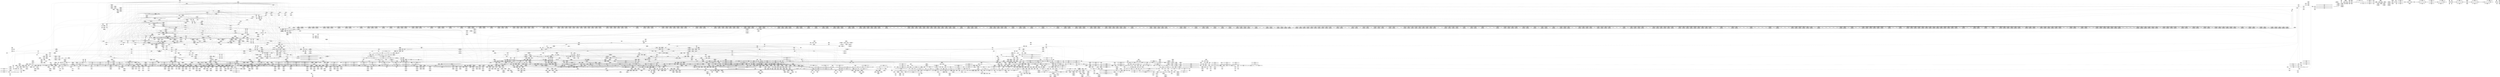 digraph {
	CE0x4aa9c50 [shape=record,shape=Mrecord,label="{CE0x4aa9c50|2472:_%struct.cred*,_:_CRE_6688,10528_|*MultipleSource*|Function::current_has_perm&Arg::tsk::|Function::selinux_getprocattr&Arg::p::|security/selinux/hooks.c,5526}"]
	CE0x4a1f010 [shape=record,shape=Mrecord,label="{CE0x4a1f010|i64_1|*Constant*}"]
	CE0x49edc90 [shape=record,shape=Mrecord,label="{CE0x49edc90|selinux_getprocattr:_if.end50}"]
	CE0x4a236f0 [shape=record,shape=Mrecord,label="{CE0x4a236f0|2472:_%struct.cred*,_:_CRE_2598,2600_|*MultipleSource*|Function::current_has_perm&Arg::tsk::|Function::selinux_getprocattr&Arg::p::|security/selinux/hooks.c,5526}"]
	CE0x4aa1d30 [shape=record,shape=Mrecord,label="{CE0x4aa1d30|current_sid:_bb}"]
	CE0x4ac5c40 [shape=record,shape=Mrecord,label="{CE0x4ac5c40|selinux_getprocattr:_call4|security/selinux/hooks.c,5526}"]
	CE0x4b84570 [shape=record,shape=Mrecord,label="{CE0x4b84570|rcu_lock_acquire:_indirectgoto}"]
	CE0x4a50a90 [shape=record,shape=Mrecord,label="{CE0x4a50a90|get_current:_entry|*SummSink*}"]
	CE0x49fdcf0 [shape=record,shape=Mrecord,label="{CE0x49fdcf0|current_has_perm:_perms|Function::current_has_perm&Arg::perms::|*SummSource*}"]
	CE0x4b235f0 [shape=record,shape=Mrecord,label="{CE0x4b235f0|rcu_read_lock:_do.body|*SummSource*}"]
	CE0x49dd4a0 [shape=record,shape=Mrecord,label="{CE0x49dd4a0|2472:_%struct.cred*,_:_CRE_703,704_}"]
	CE0x49e7c70 [shape=record,shape=Mrecord,label="{CE0x49e7c70|2472:_%struct.cred*,_:_CRE_2848,2856_|*MultipleSource*|Function::current_has_perm&Arg::tsk::|Function::selinux_getprocattr&Arg::p::|security/selinux/hooks.c,5526}"]
	CE0x4b86e60 [shape=record,shape=Mrecord,label="{CE0x4b86e60|task_sid:_tmp5|security/selinux/hooks.c,208|*SummSource*}"]
	CE0x4b7e270 [shape=record,shape=Mrecord,label="{CE0x4b7e270|__rcu_read_lock:_do.body|*SummSink*}"]
	CE0x4aa6b50 [shape=record,shape=Mrecord,label="{CE0x4aa6b50|rcu_read_lock:_tmp8|include/linux/rcupdate.h,882|*SummSink*}"]
	CE0x4ae9270 [shape=record,shape=Mrecord,label="{CE0x4ae9270|i64*_getelementptr_inbounds_(_11_x_i64_,_11_x_i64_*___llvm_gcov_ctr132,_i64_0,_i64_0)|*Constant*}"]
	CE0x4a32f40 [shape=record,shape=Mrecord,label="{CE0x4a32f40|2472:_%struct.cred*,_:_CRE_3088,3096_|*MultipleSource*|Function::current_has_perm&Arg::tsk::|Function::selinux_getprocattr&Arg::p::|security/selinux/hooks.c,5526}"]
	CE0x49d39c0 [shape=record,shape=Mrecord,label="{CE0x49d39c0|i64_0|*Constant*|*SummSink*}"]
	CE0x4adc410 [shape=record,shape=Mrecord,label="{CE0x4adc410|selinux_getprocattr:_tmp58|security/selinux/hooks.c,5533|*SummSource*}"]
	CE0x4b1e860 [shape=record,shape=Mrecord,label="{CE0x4b1e860|i32_-22|*Constant*}"]
	CE0x4a46010 [shape=record,shape=Mrecord,label="{CE0x4a46010|avc_has_perm:_ssid|Function::avc_has_perm&Arg::ssid::}"]
	CE0x4aed160 [shape=record,shape=Mrecord,label="{CE0x4aed160|rcu_read_unlock:_if.end|*SummSink*}"]
	CE0x4a357a0 [shape=record,shape=Mrecord,label="{CE0x4a357a0|2472:_%struct.cred*,_:_CRE_5880,5888_|*MultipleSource*|Function::current_has_perm&Arg::tsk::|Function::selinux_getprocattr&Arg::p::|security/selinux/hooks.c,5526}"]
	CE0x4a2f390 [shape=record,shape=Mrecord,label="{CE0x4a2f390|2472:_%struct.cred*,_:_CRE_2949,2950_}"]
	CE0x4a181f0 [shape=record,shape=Mrecord,label="{CE0x4a181f0|current_has_perm:_tsk|Function::current_has_perm&Arg::tsk::|*SummSource*}"]
	CE0x4a9b5f0 [shape=record,shape=Mrecord,label="{CE0x4a9b5f0|_ret_void,_!dbg_!27717|include/linux/rcupdate.h,245|*SummSink*}"]
	CE0x4a463c0 [shape=record,shape=Mrecord,label="{CE0x4a463c0|selinux_getprocattr:_tmp2|security/selinux/hooks.c,5519|*SummSource*}"]
	CE0x4ac1210 [shape=record,shape=Mrecord,label="{CE0x4ac1210|rcu_read_unlock:_tmp21|include/linux/rcupdate.h,935|*SummSource*}"]
	CE0x4ac46b0 [shape=record,shape=Mrecord,label="{CE0x4ac46b0|selinux_getprocattr:_tmp28|security/selinux/hooks.c,5526|*SummSink*}"]
	CE0x4ac2780 [shape=record,shape=Mrecord,label="{CE0x4ac2780|selinux_getprocattr:_tmp71|security/selinux/hooks.c,5536|*SummSource*}"]
	CE0x4a232b0 [shape=record,shape=Mrecord,label="{CE0x4a232b0|2472:_%struct.cred*,_:_CRE_2594,2596_|*MultipleSource*|Function::current_has_perm&Arg::tsk::|Function::selinux_getprocattr&Arg::p::|security/selinux/hooks.c,5526}"]
	CE0x4ad6690 [shape=record,shape=Mrecord,label="{CE0x4ad6690|current_sid:_tmp23|security/selinux/hooks.c,218|*SummSink*}"]
	CE0x4b1a450 [shape=record,shape=Mrecord,label="{CE0x4b1a450|selinux_getprocattr:_tmp105|security/selinux/hooks.c,5549|*SummSink*}"]
	CE0x49f4140 [shape=record,shape=Mrecord,label="{CE0x49f4140|_ret_void,_!dbg_!27735|include/linux/rcupdate.h,884}"]
	CE0x49e71e0 [shape=record,shape=Mrecord,label="{CE0x49e71e0|i32_65536|*Constant*|*SummSource*}"]
	CE0x4b6c5d0 [shape=record,shape=Mrecord,label="{CE0x4b6c5d0|__rcu_read_lock:_tmp4|include/linux/rcupdate.h,239|*SummSource*}"]
	CE0x4a1e170 [shape=record,shape=Mrecord,label="{CE0x4a1e170|current_sid:_entry|*SummSource*}"]
	CE0x4c06b50 [shape=record,shape=Mrecord,label="{CE0x4c06b50|__preempt_count_sub:_tmp1|*SummSink*}"]
	CE0x4a8b130 [shape=record,shape=Mrecord,label="{CE0x4a8b130|current_sid:_land.lhs.true2|*SummSink*}"]
	CE0x4b7b3b0 [shape=record,shape=Mrecord,label="{CE0x4b7b3b0|_call_void_lock_release(%struct.lockdep_map*_%map,_i32_1,_i64_ptrtoint_(i8*_blockaddress(_rcu_lock_release,_%__here)_to_i64))_#10,_!dbg_!27716|include/linux/rcupdate.h,423|*SummSource*}"]
	CE0x4b7cbb0 [shape=record,shape=Mrecord,label="{CE0x4b7cbb0|rcu_lock_release:_tmp6}"]
	CE0x4a2e8e0 [shape=record,shape=Mrecord,label="{CE0x4a2e8e0|2472:_%struct.cred*,_:_CRE_2940,2941_}"]
	CE0x4a470c0 [shape=record,shape=Mrecord,label="{CE0x4a470c0|selinux_getprocattr:_cmp|security/selinux/hooks.c,5519}"]
	CE0x4b4fc30 [shape=record,shape=Mrecord,label="{CE0x4b4fc30|_call_void_mcount()_#3|*SummSource*}"]
	CE0x4bad8c0 [shape=record,shape=Mrecord,label="{CE0x4bad8c0|i64_6|*Constant*}"]
	CE0x49dd5d0 [shape=record,shape=Mrecord,label="{CE0x49dd5d0|2472:_%struct.cred*,_:_CRE_704,712_|*MultipleSource*|Function::current_has_perm&Arg::tsk::|Function::selinux_getprocattr&Arg::p::|security/selinux/hooks.c,5526}"]
	CE0x4c06340 [shape=record,shape=Mrecord,label="{CE0x4c06340|__preempt_count_add:_tmp3|*SummSink*}"]
	CE0x4b877d0 [shape=record,shape=Mrecord,label="{CE0x4b877d0|task_sid:_tmp7|security/selinux/hooks.c,208|*SummSink*}"]
	CE0x49f3470 [shape=record,shape=Mrecord,label="{CE0x49f3470|2472:_%struct.cred*,_:_CRE_104,112_|*MultipleSource*|Function::current_has_perm&Arg::tsk::|Function::selinux_getprocattr&Arg::p::|security/selinux/hooks.c,5526}"]
	CE0x4a234d0 [shape=record,shape=Mrecord,label="{CE0x4a234d0|2472:_%struct.cred*,_:_CRE_2596,2598_|*MultipleSource*|Function::current_has_perm&Arg::tsk::|Function::selinux_getprocattr&Arg::p::|security/selinux/hooks.c,5526}"]
	CE0x4aa0eb0 [shape=record,shape=Mrecord,label="{CE0x4aa0eb0|task_sid:_tmp12|security/selinux/hooks.c,208|*SummSource*}"]
	CE0x4a2b690 [shape=record,shape=Mrecord,label="{CE0x4a2b690|selinux_getprocattr:_tmp48|security/selinux/hooks.c,5530}"]
	CE0x4aa1310 [shape=record,shape=Mrecord,label="{CE0x4aa1310|current_sid:_if.end|*SummSink*}"]
	CE0x4ae8a00 [shape=record,shape=Mrecord,label="{CE0x4ae8a00|rcu_read_unlock:_tmp7|include/linux/rcupdate.h,933|*SummSink*}"]
	CE0x4b14bb0 [shape=record,shape=Mrecord,label="{CE0x4b14bb0|selinux_getprocattr:_tmp98|security/selinux/hooks.c,5545|*SummSink*}"]
	CE0x4a8be40 [shape=record,shape=Mrecord,label="{CE0x4a8be40|rcu_read_lock:_tmp4|include/linux/rcupdate.h,882|*SummSink*}"]
	CE0x4a2b1c0 [shape=record,shape=Mrecord,label="{CE0x4a2b1c0|selinux_getprocattr:_tmp47|security/selinux/hooks.c,5530}"]
	CE0x4a3f050 [shape=record,shape=Mrecord,label="{CE0x4a3f050|2472:_%struct.cred*,_:_CRE_6352,6353_}"]
	CE0x4aeaff0 [shape=record,shape=Mrecord,label="{CE0x4aeaff0|rcu_read_unlock:_if.end|*SummSource*}"]
	CE0x4aa4580 [shape=record,shape=Mrecord,label="{CE0x4aa4580|i64*_getelementptr_inbounds_(_11_x_i64_,_11_x_i64_*___llvm_gcov_ctr132,_i64_0,_i64_8)|*Constant*}"]
	CE0x4b4f780 [shape=record,shape=Mrecord,label="{CE0x4b4f780|current_sid:_tmp|*SummSource*}"]
	CE0x4b1fca0 [shape=record,shape=Mrecord,label="{CE0x4b1fca0|i64*_getelementptr_inbounds_(_51_x_i64_,_51_x_i64_*___llvm_gcov_ctr329,_i64_0,_i64_50)|*Constant*}"]
	CE0x4b87450 [shape=record,shape=Mrecord,label="{CE0x4b87450|task_sid:_tmp6|security/selinux/hooks.c,208|*SummSource*}"]
	CE0x4ab8f50 [shape=record,shape=Mrecord,label="{CE0x4ab8f50|i64*_getelementptr_inbounds_(_51_x_i64_,_51_x_i64_*___llvm_gcov_ctr329,_i64_0,_i64_16)|*Constant*|*SummSource*}"]
	CE0x4af5080 [shape=record,shape=Mrecord,label="{CE0x4af5080|_call_void___rcu_read_unlock()_#10,_!dbg_!27734|include/linux/rcupdate.h,937|*SummSource*}"]
	CE0x4b4ed50 [shape=record,shape=Mrecord,label="{CE0x4b4ed50|current_sid:_tmp14|security/selinux/hooks.c,218|*SummSource*}"]
	CE0x4b407f0 [shape=record,shape=Mrecord,label="{CE0x4b407f0|GLOBAL:___preempt_count|Global_var:__preempt_count|*SummSource*}"]
	CE0x4ae47d0 [shape=record,shape=Mrecord,label="{CE0x4ae47d0|rcu_read_lock:_tmp20|include/linux/rcupdate.h,882|*SummSource*}"]
	CE0x4af62b0 [shape=record,shape=Mrecord,label="{CE0x4af62b0|i64*_getelementptr_inbounds_(_11_x_i64_,_11_x_i64_*___llvm_gcov_ctr132,_i64_0,_i64_9)|*Constant*|*SummSink*}"]
	CE0x4af5a20 [shape=record,shape=Mrecord,label="{CE0x4af5a20|__rcu_read_unlock:_entry|*SummSink*}"]
	CE0x4b25e90 [shape=record,shape=Mrecord,label="{CE0x4b25e90|__preempt_count_add:_do.end|*SummSource*}"]
	CE0x4b206f0 [shape=record,shape=Mrecord,label="{CE0x4b206f0|selinux_getprocattr:_tmp112|security/selinux/hooks.c,5555|*SummSource*}"]
	CE0x4b59bc0 [shape=record,shape=Mrecord,label="{CE0x4b59bc0|i64*_getelementptr_inbounds_(_11_x_i64_,_11_x_i64_*___llvm_gcov_ctr125,_i64_0,_i64_10)|*Constant*|*SummSource*}"]
	CE0x49ff350 [shape=record,shape=Mrecord,label="{CE0x49ff350|2472:_%struct.cred*,_:_CRE_432,440_|*MultipleSource*|Function::current_has_perm&Arg::tsk::|Function::selinux_getprocattr&Arg::p::|security/selinux/hooks.c,5526}"]
	CE0x4b0c400 [shape=record,shape=Mrecord,label="{CE0x4b0c400|rcu_read_unlock:_tmp7|include/linux/rcupdate.h,933}"]
	CE0x4a492d0 [shape=record,shape=Mrecord,label="{CE0x4a492d0|selinux_getprocattr:_tmp}"]
	CE0x4aeca90 [shape=record,shape=Mrecord,label="{CE0x4aeca90|GLOBAL:_rcu_read_unlock.__warned|Global_var:rcu_read_unlock.__warned|*SummSink*}"]
	CE0x49d40a0 [shape=record,shape=Mrecord,label="{CE0x49d40a0|2472:_%struct.cred*,_:_CRE_2328,2336_|*MultipleSource*|Function::current_has_perm&Arg::tsk::|Function::selinux_getprocattr&Arg::p::|security/selinux/hooks.c,5526}"]
	CE0x4b86850 [shape=record,shape=Mrecord,label="{CE0x4b86850|task_sid:_call|security/selinux/hooks.c,208|*SummSource*}"]
	CE0x49e6a30 [shape=record,shape=Mrecord,label="{CE0x49e6a30|2472:_%struct.cred*,_:_CRE_472,480_|*MultipleSource*|Function::current_has_perm&Arg::tsk::|Function::selinux_getprocattr&Arg::p::|security/selinux/hooks.c,5526}"]
	CE0x49fbfa0 [shape=record,shape=Mrecord,label="{CE0x49fbfa0|rcu_read_lock:_tmp2|*SummSink*}"]
	CE0x4b18d80 [shape=record,shape=Mrecord,label="{CE0x4b18d80|selinux_getprocattr:_tmp101|security/selinux/hooks.c,5548|*SummSink*}"]
	CE0x4a553a0 [shape=record,shape=Mrecord,label="{CE0x4a553a0|selinux_getprocattr:_if.end41}"]
	CE0x4a30ee0 [shape=record,shape=Mrecord,label="{CE0x4a30ee0|2472:_%struct.cred*,_:_CRE_2972,2973_}"]
	CE0x4b15bd0 [shape=record,shape=Mrecord,label="{CE0x4b15bd0|selinux_getprocattr:_call47|security/selinux/hooks.c,5547}"]
	CE0x4b7b340 [shape=record,shape=Mrecord,label="{CE0x4b7b340|GLOBAL:_lock_release|*Constant*}"]
	CE0x4a3aca0 [shape=record,shape=Mrecord,label="{CE0x4a3aca0|2472:_%struct.cred*,_:_CRE_6295,6296_}"]
	CE0x4a40f40 [shape=record,shape=Mrecord,label="{CE0x4a40f40|2472:_%struct.cred*,_:_CRE_6456,6464_|*MultipleSource*|Function::current_has_perm&Arg::tsk::|Function::selinux_getprocattr&Arg::p::|security/selinux/hooks.c,5526}"]
	CE0x4a193d0 [shape=record,shape=Mrecord,label="{CE0x4a193d0|_ret_i32_%call2,_!dbg_!27718|security/selinux/hooks.c,1544|*SummSink*}"]
	CE0x4b3e5a0 [shape=record,shape=Mrecord,label="{CE0x4b3e5a0|_call_void___rcu_read_unlock()_#10,_!dbg_!27734|include/linux/rcupdate.h,937}"]
	CE0x4a49420 [shape=record,shape=Mrecord,label="{CE0x4a49420|selinux_getprocattr:_tmp|*SummSource*}"]
	CE0x49f1060 [shape=record,shape=Mrecord,label="{CE0x49f1060|selinux_getprocattr:_if.then36|*SummSink*}"]
	CE0x4b520b0 [shape=record,shape=Mrecord,label="{CE0x4b520b0|current_sid:_tmp9|security/selinux/hooks.c,218|*SummSource*}"]
	CE0x4aef5f0 [shape=record,shape=Mrecord,label="{CE0x4aef5f0|selinux_getprocattr:_tobool31|security/selinux/hooks.c,5536}"]
	CE0x4a095f0 [shape=record,shape=Mrecord,label="{CE0x4a095f0|selinux_getprocattr:_if.end11}"]
	CE0x4add290 [shape=record,shape=Mrecord,label="{CE0x4add290|selinux_getprocattr:_tmp55|security/selinux/hooks.c,5532|*SummSink*}"]
	CE0x4a8ef20 [shape=record,shape=Mrecord,label="{CE0x4a8ef20|i64*_getelementptr_inbounds_(_11_x_i64_,_11_x_i64_*___llvm_gcov_ctr132,_i64_0,_i64_1)|*Constant*|*SummSink*}"]
	CE0x4b76e60 [shape=record,shape=Mrecord,label="{CE0x4b76e60|_call_void_lock_acquire(%struct.lockdep_map*_%map,_i32_0,_i32_0,_i32_2,_i32_0,_%struct.lockdep_map*_null,_i64_ptrtoint_(i8*_blockaddress(_rcu_lock_acquire,_%__here)_to_i64))_#10,_!dbg_!27716|include/linux/rcupdate.h,418|*SummSink*}"]
	CE0x4b22790 [shape=record,shape=Mrecord,label="{CE0x4b22790|GLOBAL:_current_sid.__warned|Global_var:current_sid.__warned}"]
	CE0x4b6a9a0 [shape=record,shape=Mrecord,label="{CE0x4b6a9a0|GLOBAL:_lock_acquire|*Constant*|*SummSource*}"]
	CE0x4a3ef20 [shape=record,shape=Mrecord,label="{CE0x4a3ef20|2472:_%struct.cred*,_:_CRE_6351,6352_}"]
	CE0x4ae0140 [shape=record,shape=Mrecord,label="{CE0x4ae0140|rcu_read_lock:_tmp16|include/linux/rcupdate.h,882|*SummSink*}"]
	CE0x49f4bf0 [shape=record,shape=Mrecord,label="{CE0x49f4bf0|selinux_getprocattr:_if.else|*SummSource*}"]
	CE0x4b303c0 [shape=record,shape=Mrecord,label="{CE0x4b303c0|i64*_getelementptr_inbounds_(_4_x_i64_,_4_x_i64_*___llvm_gcov_ctr135,_i64_0,_i64_2)|*Constant*|*SummSource*}"]
	CE0x4b52b40 [shape=record,shape=Mrecord,label="{CE0x4b52b40|__rcu_read_lock:_tmp3}"]
	CE0x4b043d0 [shape=record,shape=Mrecord,label="{CE0x4b043d0|rcu_read_lock:_do.end}"]
	CE0x49d2140 [shape=record,shape=Mrecord,label="{CE0x49d2140|%struct.task_struct*_(%struct.task_struct**)*_asm_movq_%gs:$_1:P_,$0_,_r,im,_dirflag_,_fpsr_,_flags_|*SummSource*}"]
	CE0x4a89640 [shape=record,shape=Mrecord,label="{CE0x4a89640|GLOBAL:___llvm_gcov_ctr127|Global_var:__llvm_gcov_ctr127|*SummSink*}"]
	CE0x4a54080 [shape=record,shape=Mrecord,label="{CE0x4a54080|selinux_getprocattr:_if.end41|*SummSource*}"]
	CE0x4a1efa0 [shape=record,shape=Mrecord,label="{CE0x4a1efa0|i64*_getelementptr_inbounds_(_2_x_i64_,_2_x_i64_*___llvm_gcov_ctr98,_i64_0,_i64_1)|*Constant*|*SummSink*}"]
	CE0x4aa3dd0 [shape=record,shape=Mrecord,label="{CE0x4aa3dd0|rcu_read_unlock:_tmp13|include/linux/rcupdate.h,933}"]
	CE0x4b88660 [shape=record,shape=Mrecord,label="{CE0x4b88660|task_sid:_tobool1|security/selinux/hooks.c,208}"]
	CE0x4b435b0 [shape=record,shape=Mrecord,label="{CE0x4b435b0|__preempt_count_add:_tmp7|./arch/x86/include/asm/preempt.h,73|*SummSink*}"]
	CE0x4b6ea00 [shape=record,shape=Mrecord,label="{CE0x4b6ea00|task_sid:_if.then|*SummSink*}"]
	CE0x49f9e60 [shape=record,shape=Mrecord,label="{CE0x49f9e60|i8_1|*Constant*}"]
	CE0x4a54180 [shape=record,shape=Mrecord,label="{CE0x4a54180|selinux_getprocattr:_if.end41|*SummSink*}"]
	CE0x4ada680 [shape=record,shape=Mrecord,label="{CE0x4ada680|selinux_getprocattr:_tmp53|security/selinux/hooks.c,5531|*SummSource*}"]
	CE0x4aca1e0 [shape=record,shape=Mrecord,label="{CE0x4aca1e0|selinux_getprocattr:_tmp90|*SummSource*}"]
	CE0x4b866c0 [shape=record,shape=Mrecord,label="{CE0x4b866c0|task_sid:_call|security/selinux/hooks.c,208}"]
	CE0x4b14340 [shape=record,shape=Mrecord,label="{CE0x4b14340|selinux_getprocattr:_tmp98|security/selinux/hooks.c,5545}"]
	CE0x4a498b0 [shape=record,shape=Mrecord,label="{CE0x4a498b0|avc_has_perm:_ssid|Function::avc_has_perm&Arg::ssid::|*SummSink*}"]
	CE0x4b50d80 [shape=record,shape=Mrecord,label="{CE0x4b50d80|current_sid:_tobool1|security/selinux/hooks.c,218|*SummSink*}"]
	CE0x4aa8b80 [shape=record,shape=Mrecord,label="{CE0x4aa8b80|2472:_%struct.cred*,_:_CRE_6640,6644_|*MultipleSource*|Function::current_has_perm&Arg::tsk::|Function::selinux_getprocattr&Arg::p::|security/selinux/hooks.c,5526}"]
	CE0x4a1ea60 [shape=record,shape=Mrecord,label="{CE0x4a1ea60|rcu_read_lock:_do.end}"]
	CE0x4b12940 [shape=record,shape=Mrecord,label="{CE0x4b12940|selinux_getprocattr:_tmp94|security/selinux/hooks.c,5544|*SummSink*}"]
	CE0x4ac11a0 [shape=record,shape=Mrecord,label="{CE0x4ac11a0|i64*_getelementptr_inbounds_(_11_x_i64_,_11_x_i64_*___llvm_gcov_ctr132,_i64_0,_i64_10)|*Constant*|*SummSink*}"]
	CE0x4c06680 [shape=record,shape=Mrecord,label="{CE0x4c06680|_call_void_asm_addl_$1,_%gs:$0_,_*m,ri,*m,_dirflag_,_fpsr_,_flags_(i32*___preempt_count,_i32_%val,_i32*___preempt_count)_#3,_!dbg_!27714,_!srcloc_!27717|./arch/x86/include/asm/preempt.h,72|*SummSink*}"]
	CE0x49e7350 [shape=record,shape=Mrecord,label="{CE0x49e7350|i32_65536|*Constant*|*SummSink*}"]
	CE0x4acb000 [shape=record,shape=Mrecord,label="{CE0x4acb000|selinux_getprocattr:_tmp42|security/selinux/hooks.c,5528}"]
	CE0x4a4a670 [shape=record,shape=Mrecord,label="{CE0x4a4a670|rcu_read_unlock:_tmp8|include/linux/rcupdate.h,933|*SummSource*}"]
	CE0x4a441b0 [shape=record,shape=Mrecord,label="{CE0x4a441b0|selinux_getprocattr:_tmp7|security/selinux/hooks.c,5521|*SummSink*}"]
	CE0x4b50630 [shape=record,shape=Mrecord,label="{CE0x4b50630|current_sid:_do.body|*SummSource*}"]
	CE0x4b03c70 [shape=record,shape=Mrecord,label="{CE0x4b03c70|__preempt_count_sub:_tmp2|*SummSink*}"]
	CE0x4aa61c0 [shape=record,shape=Mrecord,label="{CE0x4aa61c0|__rcu_read_lock:_bb|*SummSource*}"]
	CE0x4a32d50 [shape=record,shape=Mrecord,label="{CE0x4a32d50|2472:_%struct.cred*,_:_CRE_3080,3084_|*MultipleSource*|Function::current_has_perm&Arg::tsk::|Function::selinux_getprocattr&Arg::p::|security/selinux/hooks.c,5526}"]
	CE0x4aae480 [shape=record,shape=Mrecord,label="{CE0x4aae480|selinux_getprocattr:_tmp59|security/selinux/hooks.c,5533|*SummSink*}"]
	CE0x4a09660 [shape=record,shape=Mrecord,label="{CE0x4a09660|selinux_getprocattr:_if.end11|*SummSink*}"]
	CE0x4a2dd00 [shape=record,shape=Mrecord,label="{CE0x4a2dd00|2472:_%struct.cred*,_:_CRE_2930,2931_}"]
	CE0x4b80df0 [shape=record,shape=Mrecord,label="{CE0x4b80df0|__preempt_count_sub:_tmp4|./arch/x86/include/asm/preempt.h,77}"]
	CE0x4b6e000 [shape=record,shape=Mrecord,label="{CE0x4b6e000|_call_void_mcount()_#3|*SummSink*}"]
	CE0x4b23810 [shape=record,shape=Mrecord,label="{CE0x4b23810|_call_void_mcount()_#3}"]
	CE0x4b050f0 [shape=record,shape=Mrecord,label="{CE0x4b050f0|rcu_read_unlock:_tmp11|include/linux/rcupdate.h,933}"]
	CE0x4a2ae20 [shape=record,shape=Mrecord,label="{CE0x4a2ae20|i64_21|*Constant*|*SummSink*}"]
	CE0x4a41570 [shape=record,shape=Mrecord,label="{CE0x4a41570|2472:_%struct.cred*,_:_CRE_6474,6476_|*MultipleSource*|Function::current_has_perm&Arg::tsk::|Function::selinux_getprocattr&Arg::p::|security/selinux/hooks.c,5526}"]
	CE0x4b84860 [shape=record,shape=Mrecord,label="{CE0x4b84860|i64*_getelementptr_inbounds_(_4_x_i64_,_4_x_i64_*___llvm_gcov_ctr128,_i64_0,_i64_1)|*Constant*|*SummSource*}"]
	CE0x4a028b0 [shape=record,shape=Mrecord,label="{CE0x4a028b0|2472:_%struct.cred*,_:_CRE_2521,2522_}"]
	CE0x4aba740 [shape=record,shape=Mrecord,label="{CE0x4aba740|selinux_getprocattr:_tmp37|security/selinux/hooks.c,5526|*SummSource*}"]
	CE0x4b690d0 [shape=record,shape=Mrecord,label="{CE0x4b690d0|task_sid:_tmp15|security/selinux/hooks.c,208|*SummSink*}"]
	CE0x4ad4750 [shape=record,shape=Mrecord,label="{CE0x4ad4750|i32_78|*Constant*|*SummSource*}"]
	CE0x4aa40a0 [shape=record,shape=Mrecord,label="{CE0x4aa40a0|_call_void_mcount()_#3|*SummSink*}"]
	CE0x4a20530 [shape=record,shape=Mrecord,label="{CE0x4a20530|GLOBAL:___llvm_gcov_ctr329|Global_var:__llvm_gcov_ctr329|*SummSink*}"]
	CE0x4a4a000 [shape=record,shape=Mrecord,label="{CE0x4a4a000|avc_has_perm:_tsid|Function::avc_has_perm&Arg::tsid::|*SummSource*}"]
	CE0x4b70f40 [shape=record,shape=Mrecord,label="{CE0x4b70f40|i64*_getelementptr_inbounds_(_4_x_i64_,_4_x_i64_*___llvm_gcov_ctr130,_i64_0,_i64_2)|*Constant*|*SummSink*}"]
	CE0x4abe9f0 [shape=record,shape=Mrecord,label="{CE0x4abe9f0|i64_8|*Constant*}"]
	CE0x4a1c220 [shape=record,shape=Mrecord,label="{CE0x4a1c220|task_sid:_task|Function::task_sid&Arg::task::}"]
	CE0x4a8fcd0 [shape=record,shape=Mrecord,label="{CE0x4a8fcd0|task_sid:_tmp19|security/selinux/hooks.c,208}"]
	CE0x4afd8f0 [shape=record,shape=Mrecord,label="{CE0x4afd8f0|rcu_lock_release:_tmp1|*SummSource*}"]
	CE0x4aec860 [shape=record,shape=Mrecord,label="{CE0x4aec860|current_sid:_tmp5|security/selinux/hooks.c,218|*SummSource*}"]
	CE0x4b6e5d0 [shape=record,shape=Mrecord,label="{CE0x4b6e5d0|_call_void___preempt_count_add(i32_1)_#10,_!dbg_!27711|include/linux/rcupdate.h,239|*SummSource*}"]
	CE0x4a26860 [shape=record,shape=Mrecord,label="{CE0x4a26860|i64*_getelementptr_inbounds_(_51_x_i64_,_51_x_i64_*___llvm_gcov_ctr329,_i64_0,_i64_20)|*Constant*|*SummSource*}"]
	CE0x4b039c0 [shape=record,shape=Mrecord,label="{CE0x4b039c0|i64*_getelementptr_inbounds_(_4_x_i64_,_4_x_i64_*___llvm_gcov_ctr129,_i64_0,_i64_2)|*Constant*}"]
	CE0x4abf540 [shape=record,shape=Mrecord,label="{CE0x4abf540|selinux_getprocattr:_tmp18|security/selinux/hooks.c,5526}"]
	CE0x4b5a870 [shape=record,shape=Mrecord,label="{CE0x4b5a870|current_sid:_call4|security/selinux/hooks.c,218}"]
	CE0x49fe530 [shape=record,shape=Mrecord,label="{CE0x49fe530|i64*_getelementptr_inbounds_(_51_x_i64_,_51_x_i64_*___llvm_gcov_ctr329,_i64_0,_i64_6)|*Constant*}"]
	CE0x4b87330 [shape=record,shape=Mrecord,label="{CE0x4b87330|task_sid:_tmp7|security/selinux/hooks.c,208}"]
	CE0x4b50970 [shape=record,shape=Mrecord,label="{CE0x4b50970|__rcu_read_lock:_tmp|*SummSource*}"]
	CE0x4bb2660 [shape=record,shape=Mrecord,label="{CE0x4bb2660|void_(i32*,_i32,_i32*)*_asm_addl_$1,_%gs:$0_,_*m,ri,*m,_dirflag_,_fpsr_,_flags_|*SummSource*}"]
	CE0x49ea2f0 [shape=record,shape=Mrecord,label="{CE0x49ea2f0|current_has_perm:_tmp}"]
	CE0x4b7dc00 [shape=record,shape=Mrecord,label="{CE0x4b7dc00|rcu_read_unlock:_entry}"]
	CE0x4b5ab60 [shape=record,shape=Mrecord,label="{CE0x4b5ab60|current_sid:_call4|security/selinux/hooks.c,218|*SummSink*}"]
	CE0x4b75580 [shape=record,shape=Mrecord,label="{CE0x4b75580|task_sid:_tmp24|security/selinux/hooks.c,208}"]
	CE0x4b2af60 [shape=record,shape=Mrecord,label="{CE0x4b2af60|__preempt_count_sub:_tmp5|./arch/x86/include/asm/preempt.h,77|*SummSource*}"]
	CE0x4a49ed0 [shape=record,shape=Mrecord,label="{CE0x4a49ed0|avc_has_perm:_tsid|Function::avc_has_perm&Arg::tsid::}"]
	CE0x4a2aa90 [shape=record,shape=Mrecord,label="{CE0x4a2aa90|selinux_getprocattr:_tmp51|security/selinux/hooks.c,5531|*SummSource*}"]
	CE0x4b69da0 [shape=record,shape=Mrecord,label="{CE0x4b69da0|i64*_getelementptr_inbounds_(_13_x_i64_,_13_x_i64_*___llvm_gcov_ctr126,_i64_0,_i64_10)|*Constant*|*SummSource*}"]
	CE0x4b0bc40 [shape=record,shape=Mrecord,label="{CE0x4b0bc40|GLOBAL:___llvm_gcov_ctr132|Global_var:__llvm_gcov_ctr132}"]
	CE0x4a9b230 [shape=record,shape=Mrecord,label="{CE0x4a9b230|task_sid:_tmp19|security/selinux/hooks.c,208|*SummSource*}"]
	CE0x4b67250 [shape=record,shape=Mrecord,label="{CE0x4b67250|rcu_lock_acquire:_indirectgoto|*SummSource*}"]
	CE0x4b86b60 [shape=record,shape=Mrecord,label="{CE0x4b86b60|task_sid:_tobool|security/selinux/hooks.c,208|*SummSink*}"]
	CE0x4b0e730 [shape=record,shape=Mrecord,label="{CE0x4b0e730|selinux_getprocattr:_tmp91|*SummSource*}"]
	CE0x4a1aa00 [shape=record,shape=Mrecord,label="{CE0x4a1aa00|_ret_i32_%call7,_!dbg_!27749|security/selinux/hooks.c,210|*SummSource*}"]
	CE0x4adc150 [shape=record,shape=Mrecord,label="{CE0x4adc150|selinux_getprocattr:_tobool23|security/selinux/hooks.c,5532|*SummSink*}"]
	CE0x4a53930 [shape=record,shape=Mrecord,label="{CE0x4a53930|selinux_getprocattr:_do.body12}"]
	CE0x4a5aed0 [shape=record,shape=Mrecord,label="{CE0x4a5aed0|i64_11|*Constant*|*SummSink*}"]
	CE0x4a3d170 [shape=record,shape=Mrecord,label="{CE0x4a3d170|2472:_%struct.cred*,_:_CRE_6326,6327_}"]
	CE0x4ac2f90 [shape=record,shape=Mrecord,label="{CE0x4ac2f90|i64*_getelementptr_inbounds_(_51_x_i64_,_51_x_i64_*___llvm_gcov_ctr329,_i64_0,_i64_32)|*Constant*}"]
	CE0x49fdbc0 [shape=record,shape=Mrecord,label="{CE0x49fdbc0|_ret_i32_%call2,_!dbg_!27718|security/selinux/hooks.c,1544}"]
	CE0x4aa0fc0 [shape=record,shape=Mrecord,label="{CE0x4aa0fc0|task_sid:_tmp12|security/selinux/hooks.c,208|*SummSink*}"]
	CE0x4a4fef0 [shape=record,shape=Mrecord,label="{CE0x4a4fef0|i64*_getelementptr_inbounds_(_11_x_i64_,_11_x_i64_*___llvm_gcov_ctr127,_i64_0,_i64_8)|*Constant*|*SummSink*}"]
	CE0x49e00a0 [shape=record,shape=Mrecord,label="{CE0x49e00a0|selinux_getprocattr:_tmp1|*SummSink*}"]
	CE0x4b6b9b0 [shape=record,shape=Mrecord,label="{CE0x4b6b9b0|__preempt_count_sub:_val|Function::__preempt_count_sub&Arg::val::}"]
	CE0x4aa52d0 [shape=record,shape=Mrecord,label="{CE0x4aa52d0|task_sid:_do.body5|*SummSink*}"]
	CE0x4afe0b0 [shape=record,shape=Mrecord,label="{CE0x4afe0b0|get_current:_bb}"]
	CE0x4a1c490 [shape=record,shape=Mrecord,label="{CE0x4a1c490|selinux_getprocattr:_tmp8|security/selinux/hooks.c,5521|*SummSource*}"]
	CE0x4ab7570 [shape=record,shape=Mrecord,label="{CE0x4ab7570|i64*_getelementptr_inbounds_(_51_x_i64_,_51_x_i64_*___llvm_gcov_ctr329,_i64_0,_i64_15)|*Constant*}"]
	CE0x4a53f20 [shape=record,shape=Mrecord,label="{CE0x4a53f20|rcu_read_unlock:_tmp6|include/linux/rcupdate.h,933|*SummSink*}"]
	CE0x4a00d60 [shape=record,shape=Mrecord,label="{CE0x4a00d60|2472:_%struct.cred*,_:_CRE_2168,2240_|*MultipleSource*|Function::current_has_perm&Arg::tsk::|Function::selinux_getprocattr&Arg::p::|security/selinux/hooks.c,5526}"]
	CE0x49e7000 [shape=record,shape=Mrecord,label="{CE0x49e7000|current_has_perm:_perms|Function::current_has_perm&Arg::perms::|*SummSink*}"]
	CE0x4a27490 [shape=record,shape=Mrecord,label="{CE0x4a27490|selinux_getprocattr:_sid17|security/selinux/hooks.c,5529}"]
	CE0x4a3add0 [shape=record,shape=Mrecord,label="{CE0x4a3add0|2472:_%struct.cred*,_:_CRE_6296,6297_}"]
	CE0x4b6f690 [shape=record,shape=Mrecord,label="{CE0x4b6f690|__preempt_count_add:_val|Function::__preempt_count_add&Arg::val::|*SummSink*}"]
	CE0x49f17f0 [shape=record,shape=Mrecord,label="{CE0x49f17f0|selinux_getprocattr:_if.then24|*SummSource*}"]
	CE0x4a9e7c0 [shape=record,shape=Mrecord,label="{CE0x4a9e7c0|i32_77|*Constant*}"]
	CE0x4b51200 [shape=record,shape=Mrecord,label="{CE0x4b51200|_call_void_rcu_read_lock()_#10,_!dbg_!27712|security/selinux/hooks.c,207|*SummSource*}"]
	CE0x4a92e80 [shape=record,shape=Mrecord,label="{CE0x4a92e80|0:_i8,_:_GCMR_current_sid.__warned_internal_global_i8_0,_section_.data.unlikely_,_align_1:_elem_0:default:}"]
	CE0x4b51dc0 [shape=record,shape=Mrecord,label="{CE0x4b51dc0|i64_5|*Constant*}"]
	CE0x4ac73b0 [shape=record,shape=Mrecord,label="{CE0x4ac73b0|selinux_getprocattr:_tmp38|security/selinux/hooks.c,5526|*SummSource*}"]
	CE0x4b4e350 [shape=record,shape=Mrecord,label="{CE0x4b4e350|task_sid:_tmp}"]
	CE0x4b68fa0 [shape=record,shape=Mrecord,label="{CE0x4b68fa0|task_sid:_tmp15|security/selinux/hooks.c,208|*SummSource*}"]
	CE0x4a9e1a0 [shape=record,shape=Mrecord,label="{CE0x4a9e1a0|__rcu_read_lock:_tmp1|*SummSource*}"]
	CE0x4ad1430 [shape=record,shape=Mrecord,label="{CE0x4ad1430|selinux_getprocattr:_tmp86}"]
	CE0x4a25b40 [shape=record,shape=Mrecord,label="{CE0x4a25b40|rcu_read_unlock:_tobool1|include/linux/rcupdate.h,933|*SummSink*}"]
	CE0x49f25b0 [shape=record,shape=Mrecord,label="{CE0x49f25b0|2472:_%struct.cred*,_:_CRE_2280,2288_|*MultipleSource*|Function::current_has_perm&Arg::tsk::|Function::selinux_getprocattr&Arg::p::|security/selinux/hooks.c,5526}"]
	CE0x4a40d20 [shape=record,shape=Mrecord,label="{CE0x4a40d20|2472:_%struct.cred*,_:_CRE_6448,6456_|*MultipleSource*|Function::current_has_perm&Arg::tsk::|Function::selinux_getprocattr&Arg::p::|security/selinux/hooks.c,5526}"]
	CE0x4afb830 [shape=record,shape=Mrecord,label="{CE0x4afb830|i64_34|*Constant*|*SummSink*}"]
	CE0x49df100 [shape=record,shape=Mrecord,label="{CE0x49df100|selinux_getprocattr:_return}"]
	CE0x4aa08e0 [shape=record,shape=Mrecord,label="{CE0x4aa08e0|rcu_lock_acquire:___here|*SummSink*}"]
	CE0x4b6bac0 [shape=record,shape=Mrecord,label="{CE0x4b6bac0|__preempt_count_sub:_val|Function::__preempt_count_sub&Arg::val::|*SummSource*}"]
	CE0x4a4f000 [shape=record,shape=Mrecord,label="{CE0x4a4f000|_ret_%struct.task_struct*_%tmp4,_!dbg_!27714|./arch/x86/include/asm/current.h,14|*SummSource*}"]
	CE0x4b6a320 [shape=record,shape=Mrecord,label="{CE0x4b6a320|rcu_lock_acquire:_tmp2}"]
	CE0x4b35c60 [shape=record,shape=Mrecord,label="{CE0x4b35c60|__preempt_count_sub:_sub|./arch/x86/include/asm/preempt.h,77|*SummSource*}"]
	CE0x4b191a0 [shape=record,shape=Mrecord,label="{CE0x4b191a0|selinux_getprocattr:_tmp102|security/selinux/hooks.c,5548|*SummSource*}"]
	CE0x4aae410 [shape=record,shape=Mrecord,label="{CE0x4aae410|selinux_getprocattr:_tmp58|security/selinux/hooks.c,5533|*SummSink*}"]
	CE0x4b2e360 [shape=record,shape=Mrecord,label="{CE0x4b2e360|cred_sid:_tmp1|*SummSource*}"]
	CE0x4b68820 [shape=record,shape=Mrecord,label="{CE0x4b68820|rcu_read_lock:_tmp21|include/linux/rcupdate.h,884}"]
	CE0x4a3e340 [shape=record,shape=Mrecord,label="{CE0x4a3e340|2472:_%struct.cred*,_:_CRE_6341,6342_}"]
	CE0x49dada0 [shape=record,shape=Mrecord,label="{CE0x49dada0|2472:_%struct.cred*,_:_CRE_312,320_|*MultipleSource*|Function::current_has_perm&Arg::tsk::|Function::selinux_getprocattr&Arg::p::|security/selinux/hooks.c,5526}"]
	"CONST[source:0(mediator),value:2(dynamic)][purpose:{object}]"
	CE0x4b84b40 [shape=record,shape=Mrecord,label="{CE0x4b84b40|__rcu_read_lock:_do.end}"]
	CE0x49e95b0 [shape=record,shape=Mrecord,label="{CE0x49e95b0|2472:_%struct.cred*,_:_CRE_2016,2020_|*MultipleSource*|Function::current_has_perm&Arg::tsk::|Function::selinux_getprocattr&Arg::p::|security/selinux/hooks.c,5526}"]
	CE0x4b17eb0 [shape=record,shape=Mrecord,label="{CE0x4b17eb0|i64_46|*Constant*}"]
	CE0x4a48a00 [shape=record,shape=Mrecord,label="{CE0x4a48a00|rcu_read_unlock:_tmp2|*SummSink*}"]
	CE0x4ac0950 [shape=record,shape=Mrecord,label="{CE0x4ac0950|rcu_read_unlock:_tmp20|include/linux/rcupdate.h,933|*SummSink*}"]
	CE0x4b0d090 [shape=record,shape=Mrecord,label="{CE0x4b0d090|_call_void_mcount()_#3}"]
	CE0x4b1f5d0 [shape=record,shape=Mrecord,label="{CE0x4b1f5d0|selinux_getprocattr:_retval.0|*SummSink*}"]
	CE0x4b794c0 [shape=record,shape=Mrecord,label="{CE0x4b794c0|GLOBAL:_rcu_read_unlock|*Constant*}"]
	CE0x4b40f00 [shape=record,shape=Mrecord,label="{CE0x4b40f00|_call_void_lockdep_rcu_suspicious(i8*_getelementptr_inbounds_(_25_x_i8_,_25_x_i8_*_.str45,_i32_0,_i32_0),_i32_934,_i8*_getelementptr_inbounds_(_44_x_i8_,_44_x_i8_*_.str47,_i32_0,_i32_0))_#10,_!dbg_!27726|include/linux/rcupdate.h,933}"]
	CE0x4a29370 [shape=record,shape=Mrecord,label="{CE0x4a29370|selinux_getprocattr:_call18|security/selinux/hooks.c,5530|*SummSource*}"]
	CE0x4b1d4c0 [shape=record,shape=Mrecord,label="{CE0x4b1d4c0|i64*_getelementptr_inbounds_(_51_x_i64_,_51_x_i64_*___llvm_gcov_ctr329,_i64_0,_i64_49)|*Constant*}"]
	CE0x4a2df60 [shape=record,shape=Mrecord,label="{CE0x4a2df60|2472:_%struct.cred*,_:_CRE_2932,2933_}"]
	CE0x4b75df0 [shape=record,shape=Mrecord,label="{CE0x4b75df0|task_sid:_tmp25|security/selinux/hooks.c,208}"]
	CE0x49f8b30 [shape=record,shape=Mrecord,label="{CE0x49f8b30|2472:_%struct.cred*,_:_CRE_2056,2057_|*MultipleSource*|Function::current_has_perm&Arg::tsk::|Function::selinux_getprocattr&Arg::p::|security/selinux/hooks.c,5526}"]
	CE0x4a58a00 [shape=record,shape=Mrecord,label="{CE0x4a58a00|i32_4|*Constant*|*SummSink*}"]
	CE0x4a99080 [shape=record,shape=Mrecord,label="{CE0x4a99080|_call_void_lockdep_rcu_suspicious(i8*_getelementptr_inbounds_(_25_x_i8_,_25_x_i8_*_.str45,_i32_0,_i32_0),_i32_934,_i8*_getelementptr_inbounds_(_44_x_i8_,_44_x_i8_*_.str47,_i32_0,_i32_0))_#10,_!dbg_!27726|include/linux/rcupdate.h,933|*SummSource*}"]
	CE0x4ac1280 [shape=record,shape=Mrecord,label="{CE0x4ac1280|rcu_read_unlock:_tmp21|include/linux/rcupdate.h,935|*SummSink*}"]
	CE0x4b51f30 [shape=record,shape=Mrecord,label="{CE0x4b51f30|current_sid:_tmp9|security/selinux/hooks.c,218}"]
	CE0x4a537d0 [shape=record,shape=Mrecord,label="{CE0x4a537d0|selinux_getprocattr:_invalid|*SummSource*}"]
	CE0x4bb5640 [shape=record,shape=Mrecord,label="{CE0x4bb5640|_call_void_mcount()_#3|*SummSink*}"]
	CE0x4a3d630 [shape=record,shape=Mrecord,label="{CE0x4a3d630|2472:_%struct.cred*,_:_CRE_6330,6331_}"]
	CE0x4aaf670 [shape=record,shape=Mrecord,label="{CE0x4aaf670|selinux_getprocattr:_exec_sid|security/selinux/hooks.c,5533|*SummSource*}"]
	CE0x4a51ec0 [shape=record,shape=Mrecord,label="{CE0x4a51ec0|get_current:_tmp|*SummSource*}"]
	CE0x4a44d70 [shape=record,shape=Mrecord,label="{CE0x4a44d70|rcu_read_unlock:_tobool|include/linux/rcupdate.h,933|*SummSource*}"]
	CE0x49f6e30 [shape=record,shape=Mrecord,label="{CE0x49f6e30|GLOBAL:_current_task|Global_var:current_task|*SummSink*}"]
	CE0x49cd3f0 [shape=record,shape=Mrecord,label="{CE0x49cd3f0|2472:_%struct.cred*,_:_CRE_512,520_|*MultipleSource*|Function::current_has_perm&Arg::tsk::|Function::selinux_getprocattr&Arg::p::|security/selinux/hooks.c,5526}"]
	CE0x4ac7510 [shape=record,shape=Mrecord,label="{CE0x4ac7510|selinux_getprocattr:_tobool15|security/selinux/hooks.c,5528|*SummSource*}"]
	CE0x4a51480 [shape=record,shape=Mrecord,label="{CE0x4a51480|_ret_i32_%retval.0,_!dbg_!27728|security/selinux/avc.c,775}"]
	CE0x4ac37d0 [shape=record,shape=Mrecord,label="{CE0x4ac37d0|i64_12|*Constant*|*SummSource*}"]
	CE0x49f93b0 [shape=record,shape=Mrecord,label="{CE0x49f93b0|2472:_%struct.cred*,_:_CRE_2080,2088_|*MultipleSource*|Function::current_has_perm&Arg::tsk::|Function::selinux_getprocattr&Arg::p::|security/selinux/hooks.c,5526}"]
	CE0x4b59970 [shape=record,shape=Mrecord,label="{CE0x4b59970|i64*_getelementptr_inbounds_(_11_x_i64_,_11_x_i64_*___llvm_gcov_ctr125,_i64_0,_i64_10)|*Constant*}"]
	CE0x4a901f0 [shape=record,shape=Mrecord,label="{CE0x4a901f0|_call_void___rcu_read_lock()_#10,_!dbg_!27710|include/linux/rcupdate.h,879}"]
	CE0x4aaaa40 [shape=record,shape=Mrecord,label="{CE0x4aaaa40|2472:_%struct.cred*,_:_CRE_10568,10572_|*MultipleSource*|Function::current_has_perm&Arg::tsk::|Function::selinux_getprocattr&Arg::p::|security/selinux/hooks.c,5526}"]
	CE0x4ba8a30 [shape=record,shape=Mrecord,label="{CE0x4ba8a30|rcu_lock_acquire:_tmp3|*SummSource*}"]
	CE0x4abf2b0 [shape=record,shape=Mrecord,label="{CE0x4abf2b0|selinux_getprocattr:_tmp17|security/selinux/hooks.c,5526|*SummSink*}"]
	CE0x4a2cff0 [shape=record,shape=Mrecord,label="{CE0x4a2cff0|2472:_%struct.cred*,_:_CRE_2919,2920_}"]
	CE0x4add8a0 [shape=record,shape=Mrecord,label="{CE0x4add8a0|rcu_read_lock:_tmp11|include/linux/rcupdate.h,882}"]
	CE0x49d08e0 [shape=record,shape=Mrecord,label="{CE0x49d08e0|selinux_getprocattr:_if.then16}"]
	CE0x4b17710 [shape=record,shape=Mrecord,label="{CE0x4b17710|selinux_getprocattr:_tobool48|security/selinux/hooks.c,5548|*SummSource*}"]
	CE0x4babaf0 [shape=record,shape=Mrecord,label="{CE0x4babaf0|i32_1|*Constant*}"]
	CE0x4b6af00 [shape=record,shape=Mrecord,label="{CE0x4b6af00|GLOBAL:_lock_acquire|*Constant*|*SummSink*}"]
	CE0x4a8cae0 [shape=record,shape=Mrecord,label="{CE0x4a8cae0|_call_void_lockdep_rcu_suspicious(i8*_getelementptr_inbounds_(_25_x_i8_,_25_x_i8_*_.str3,_i32_0,_i32_0),_i32_208,_i8*_getelementptr_inbounds_(_41_x_i8_,_41_x_i8_*_.str44,_i32_0,_i32_0))_#10,_!dbg_!27732|security/selinux/hooks.c,208|*SummSink*}"]
	CE0x4a29790 [shape=record,shape=Mrecord,label="{CE0x4a29790|VOIDTB_TE_array:_GCR_.str72_private_unnamed_addr_constant_5_x_i8_c_prev_00_,_align_1:_elem_0:default:}"]
	CE0x4ad4980 [shape=record,shape=Mrecord,label="{CE0x4ad4980|current_sid:_sid|security/selinux/hooks.c,220|*SummSource*}"]
	CE0x4b87c80 [shape=record,shape=Mrecord,label="{CE0x4b87c80|GLOBAL:_task_sid.__warned|Global_var:task_sid.__warned}"]
	CE0x4af4600 [shape=record,shape=Mrecord,label="{CE0x4af4600|rcu_lock_release:_entry|*SummSink*}"]
	CE0x49df1f0 [shape=record,shape=Mrecord,label="{CE0x49df1f0|selinux_getprocattr:_return|*SummSource*}"]
	CE0x4a9ded0 [shape=record,shape=Mrecord,label="{CE0x4a9ded0|i64*_getelementptr_inbounds_(_11_x_i64_,_11_x_i64_*___llvm_gcov_ctr125,_i64_0,_i64_8)|*Constant*|*SummSink*}"]
	CE0x4ad5c60 [shape=record,shape=Mrecord,label="{CE0x4ad5c60|COLLAPSED:_CMRE:_elem_0::|security/selinux/hooks.c,218}"]
	CE0x4ad5f50 [shape=record,shape=Mrecord,label="{CE0x4ad5f50|current_sid:_tmp22|security/selinux/hooks.c,218|*SummSource*}"]
	CE0x4a9ee50 [shape=record,shape=Mrecord,label="{CE0x4a9ee50|current_sid:_tmp14|security/selinux/hooks.c,218}"]
	CE0x49e97d0 [shape=record,shape=Mrecord,label="{CE0x49e97d0|2472:_%struct.cred*,_:_CRE_2020,2032_|*MultipleSource*|Function::current_has_perm&Arg::tsk::|Function::selinux_getprocattr&Arg::p::|security/selinux/hooks.c,5526}"]
	CE0x4a8c1b0 [shape=record,shape=Mrecord,label="{CE0x4a8c1b0|current_sid:_if.then}"]
	CE0x4ac4120 [shape=record,shape=Mrecord,label="{CE0x4ac4120|selinux_getprocattr:_tmp27|security/selinux/hooks.c,5526|*SummSink*}"]
	CE0x4b75b90 [shape=record,shape=Mrecord,label="{CE0x4b75b90|i64*_getelementptr_inbounds_(_13_x_i64_,_13_x_i64_*___llvm_gcov_ctr126,_i64_0,_i64_11)|*Constant*|*SummSink*}"]
	CE0x4b7df60 [shape=record,shape=Mrecord,label="{CE0x4b7df60|__rcu_read_lock:_do.body}"]
	CE0x4a5b1f0 [shape=record,shape=Mrecord,label="{CE0x4a5b1f0|i64_10|*Constant*|*SummSink*}"]
	CE0x4b00f10 [shape=record,shape=Mrecord,label="{CE0x4b00f10|i64*_getelementptr_inbounds_(_4_x_i64_,_4_x_i64_*___llvm_gcov_ctr133,_i64_0,_i64_2)|*Constant*}"]
	CE0x4b654e0 [shape=record,shape=Mrecord,label="{CE0x4b654e0|i64*_getelementptr_inbounds_(_4_x_i64_,_4_x_i64_*___llvm_gcov_ctr128,_i64_0,_i64_3)|*Constant*|*SummSource*}"]
	CE0x4a9c9c0 [shape=record,shape=Mrecord,label="{CE0x4a9c9c0|current_sid:_tmp8|security/selinux/hooks.c,218|*SummSink*}"]
	CE0x4a43470 [shape=record,shape=Mrecord,label="{CE0x4a43470|_call_void_mcount()_#3|*SummSource*}"]
	CE0x4a4bb40 [shape=record,shape=Mrecord,label="{CE0x4a4bb40|_ret_void,_!dbg_!27717|include/linux/rcupdate.h,240}"]
	CE0x49ea3d0 [shape=record,shape=Mrecord,label="{CE0x49ea3d0|i64*_getelementptr_inbounds_(_2_x_i64_,_2_x_i64_*___llvm_gcov_ctr136,_i64_0,_i64_0)|*Constant*|*SummSink*}"]
	CE0x4ae3060 [shape=record,shape=Mrecord,label="{CE0x4ae3060|rcu_read_lock:_tmp18|include/linux/rcupdate.h,882}"]
	CE0x49d4d90 [shape=record,shape=Mrecord,label="{CE0x49d4d90|2472:_%struct.cred*,_:_CRE_2376,2384_|*MultipleSource*|Function::current_has_perm&Arg::tsk::|Function::selinux_getprocattr&Arg::p::|security/selinux/hooks.c,5526}"]
	CE0x4b0ee00 [shape=record,shape=Mrecord,label="{CE0x4b0ee00|selinux_getprocattr:_sid.3}"]
	CE0x49ef200 [shape=record,shape=Mrecord,label="{CE0x49ef200|2472:_%struct.cred*,_:_CRE_32,40_|*MultipleSource*|Function::current_has_perm&Arg::tsk::|Function::selinux_getprocattr&Arg::p::|security/selinux/hooks.c,5526}"]
	CE0x4b09c50 [shape=record,shape=Mrecord,label="{CE0x4b09c50|i64*_getelementptr_inbounds_(_4_x_i64_,_4_x_i64_*___llvm_gcov_ctr129,_i64_0,_i64_2)|*Constant*|*SummSource*}"]
	CE0x4accff0 [shape=record,shape=Mrecord,label="{CE0x4accff0|selinux_getprocattr:_tmp80|security/selinux/hooks.c,5539|*SummSource*}"]
	CE0x4b782f0 [shape=record,shape=Mrecord,label="{CE0x4b782f0|task_sid:_call7|security/selinux/hooks.c,208|*SummSink*}"]
	CE0x4a05ed0 [shape=record,shape=Mrecord,label="{CE0x4a05ed0|2472:_%struct.cred*,_:_CRE_2824,2832_|*MultipleSource*|Function::current_has_perm&Arg::tsk::|Function::selinux_getprocattr&Arg::p::|security/selinux/hooks.c,5526}"]
	CE0x4a22e70 [shape=record,shape=Mrecord,label="{CE0x4a22e70|2472:_%struct.cred*,_:_CRE_2584,2592_|*MultipleSource*|Function::current_has_perm&Arg::tsk::|Function::selinux_getprocattr&Arg::p::|security/selinux/hooks.c,5526}"]
	CE0x4afc9d0 [shape=record,shape=Mrecord,label="{CE0x4afc9d0|selinux_getprocattr:_tmp78|security/selinux/hooks.c,5538|*SummSource*}"]
	CE0x4b32630 [shape=record,shape=Mrecord,label="{CE0x4b32630|void_(i32*,_i32,_i32*)*_asm_addl_$1,_%gs:$0_,_*m,ri,*m,_dirflag_,_fpsr_,_flags_}"]
	CE0x4a37150 [shape=record,shape=Mrecord,label="{CE0x4a37150|2472:_%struct.cred*,_:_CRE_5976,5984_|*MultipleSource*|Function::current_has_perm&Arg::tsk::|Function::selinux_getprocattr&Arg::p::|security/selinux/hooks.c,5526}"]
	CE0x4ac2030 [shape=record,shape=Mrecord,label="{CE0x4ac2030|rcu_lock_release:_entry|*SummSource*}"]
	CE0x4b18ac0 [shape=record,shape=Mrecord,label="{CE0x4b18ac0|selinux_getprocattr:_tmp101|security/selinux/hooks.c,5548}"]
	CE0x4a3dfb0 [shape=record,shape=Mrecord,label="{CE0x4a3dfb0|2472:_%struct.cred*,_:_CRE_6338,6339_}"]
	CE0x4bae5a0 [shape=record,shape=Mrecord,label="{CE0x4bae5a0|rcu_read_unlock:_tmp5|include/linux/rcupdate.h,933}"]
	CE0x4b2fae0 [shape=record,shape=Mrecord,label="{CE0x4b2fae0|cred_sid:_bb}"]
	CE0x4a3ca50 [shape=record,shape=Mrecord,label="{CE0x4a3ca50|2472:_%struct.cred*,_:_CRE_6320,6321_}"]
	CE0x4a28730 [shape=record,shape=Mrecord,label="{CE0x4a28730|selinux_getprocattr:_tmp46|security/selinux/hooks.c,5529}"]
	CE0x4a1e780 [shape=record,shape=Mrecord,label="{CE0x4a1e780|rcu_read_lock:_land.lhs.true2|*SummSource*}"]
	CE0x4b04620 [shape=record,shape=Mrecord,label="{CE0x4b04620|cred_sid:_tmp6|security/selinux/hooks.c,197}"]
	CE0x4babfd0 [shape=record,shape=Mrecord,label="{CE0x4babfd0|rcu_read_unlock:_tmp}"]
	CE0x4a39ba0 [shape=record,shape=Mrecord,label="{CE0x4a39ba0|2472:_%struct.cred*,_:_CRE_6256,6264_|*MultipleSource*|Function::current_has_perm&Arg::tsk::|Function::selinux_getprocattr&Arg::p::|security/selinux/hooks.c,5526}"]
	CE0x4a5c9c0 [shape=record,shape=Mrecord,label="{CE0x4a5c9c0|2472:_%struct.cred*,_:_CRE_768,772_|*MultipleSource*|Function::current_has_perm&Arg::tsk::|Function::selinux_getprocattr&Arg::p::|security/selinux/hooks.c,5526}"]
	CE0x4b69ec0 [shape=record,shape=Mrecord,label="{CE0x4b69ec0|task_sid:_tmp22|security/selinux/hooks.c,208|*SummSink*}"]
	CE0x49f5140 [shape=record,shape=Mrecord,label="{CE0x49f5140|selinux_getprocattr:_land.lhs.true|*SummSource*}"]
	CE0x4acb500 [shape=record,shape=Mrecord,label="{CE0x4acb500|selinux_getprocattr:_tmp43|security/selinux/hooks.c,5528}"]
	CE0x4b51490 [shape=record,shape=Mrecord,label="{CE0x4b51490|__rcu_read_lock:_tmp|*SummSink*}"]
	CE0x4b71ed0 [shape=record,shape=Mrecord,label="{CE0x4b71ed0|rcu_lock_release:_tmp}"]
	CE0x4a00920 [shape=record,shape=Mrecord,label="{CE0x4a00920|2472:_%struct.cred*,_:_CRE_2152,2160_|*MultipleSource*|Function::current_has_perm&Arg::tsk::|Function::selinux_getprocattr&Arg::p::|security/selinux/hooks.c,5526}"]
	CE0x4a914d0 [shape=record,shape=Mrecord,label="{CE0x4a914d0|GLOBAL:_rcu_lock_acquire|*Constant*|*SummSink*}"]
	CE0x49f5830 [shape=record,shape=Mrecord,label="{CE0x49f5830|selinux_getprocattr:_tmp68|security/selinux/hooks.c,5536|*SummSource*}"]
	CE0x4ae3190 [shape=record,shape=Mrecord,label="{CE0x4ae3190|rcu_read_lock:_tmp18|include/linux/rcupdate.h,882|*SummSource*}"]
	CE0x4adcd30 [shape=record,shape=Mrecord,label="{CE0x4adcd30|selinux_getprocattr:_tmp54|security/selinux/hooks.c,5532|*SummSink*}"]
	CE0x4b3efb0 [shape=record,shape=Mrecord,label="{CE0x4b3efb0|i64*_getelementptr_inbounds_(_4_x_i64_,_4_x_i64_*___llvm_gcov_ctr134,_i64_0,_i64_0)|*Constant*}"]
	CE0x4a1e250 [shape=record,shape=Mrecord,label="{CE0x4a1e250|current_sid:_entry|*SummSink*}"]
	CE0x4a57fe0 [shape=record,shape=Mrecord,label="{CE0x4a57fe0|rcu_read_unlock:_land.lhs.true2}"]
	CE0x4b80ed0 [shape=record,shape=Mrecord,label="{CE0x4b80ed0|__preempt_count_sub:_tmp4|./arch/x86/include/asm/preempt.h,77|*SummSink*}"]
	CE0x4a3b290 [shape=record,shape=Mrecord,label="{CE0x4a3b290|2472:_%struct.cred*,_:_CRE_6300,6301_}"]
	CE0x4a08350 [shape=record,shape=Mrecord,label="{CE0x4a08350|2472:_%struct.cred*,_:_CRE_2672,2680_|*MultipleSource*|Function::current_has_perm&Arg::tsk::|Function::selinux_getprocattr&Arg::p::|security/selinux/hooks.c,5526}"]
	CE0x4a313a0 [shape=record,shape=Mrecord,label="{CE0x4a313a0|2472:_%struct.cred*,_:_CRE_2976,2980_|*MultipleSource*|Function::current_has_perm&Arg::tsk::|Function::selinux_getprocattr&Arg::p::|security/selinux/hooks.c,5526}"]
	CE0x4ae8d00 [shape=record,shape=Mrecord,label="{CE0x4ae8d00|GLOBAL:_rcu_read_unlock.__warned|Global_var:rcu_read_unlock.__warned}"]
	CE0x4a1ca00 [shape=record,shape=Mrecord,label="{CE0x4a1ca00|task_sid:_entry}"]
	CE0x4a16c90 [shape=record,shape=Mrecord,label="{CE0x4a16c90|rcu_read_lock:_tmp3|*SummSink*}"]
	CE0x4aea130 [shape=record,shape=Mrecord,label="{CE0x4aea130|_ret_void,_!dbg_!27735|include/linux/rcupdate.h,884}"]
	CE0x4b0de20 [shape=record,shape=Mrecord,label="{CE0x4b0de20|selinux_getprocattr:_tmp90}"]
	CE0x4b799e0 [shape=record,shape=Mrecord,label="{CE0x4b799e0|_call_void_asm_sideeffect_,_memory_,_dirflag_,_fpsr_,_flags_()_#3,_!dbg_!27711,_!srcloc_!27714|include/linux/rcupdate.h,244|*SummSink*}"]
	CE0x4bb4650 [shape=record,shape=Mrecord,label="{CE0x4bb4650|__preempt_count_add:_tmp|*SummSource*}"]
	CE0x4b0faf0 [shape=record,shape=Mrecord,label="{CE0x4b0faf0|selinux_getprocattr:_tmp93}"]
	CE0x4b58d30 [shape=record,shape=Mrecord,label="{CE0x4b58d30|i8*_getelementptr_inbounds_(_45_x_i8_,_45_x_i8_*_.str12,_i32_0,_i32_0)|*Constant*|*SummSink*}"]
	CE0x4b0b5a0 [shape=record,shape=Mrecord,label="{CE0x4b0b5a0|__preempt_count_add:_tmp6|./arch/x86/include/asm/preempt.h,73}"]
	CE0x4b88150 [shape=record,shape=Mrecord,label="{CE0x4b88150|GLOBAL:_task_sid.__warned|Global_var:task_sid.__warned|*SummSink*}"]
	CE0x4aba3b0 [shape=record,shape=Mrecord,label="{CE0x4aba3b0|selinux_getprocattr:_tmp36|security/selinux/hooks.c,5526|*SummSink*}"]
	CE0x4b3f290 [shape=record,shape=Mrecord,label="{CE0x4b3f290|get_current:_tmp4|./arch/x86/include/asm/current.h,14}"]
	CE0x4bb3aa0 [shape=record,shape=Mrecord,label="{CE0x4bb3aa0|__preempt_count_sub:_do.body|*SummSource*}"]
	CE0x4ab2090 [shape=record,shape=Mrecord,label="{CE0x4ab2090|selinux_getprocattr:_tmp61|security/selinux/hooks.c,5534|*SummSink*}"]
	CE0x49f1f50 [shape=record,shape=Mrecord,label="{CE0x49f1f50|2472:_%struct.cred*,_:_CRE_2256,2264_|*MultipleSource*|Function::current_has_perm&Arg::tsk::|Function::selinux_getprocattr&Arg::p::|security/selinux/hooks.c,5526}"]
	CE0x4a08130 [shape=record,shape=Mrecord,label="{CE0x4a08130|2472:_%struct.cred*,_:_CRE_2664,2672_|*MultipleSource*|Function::current_has_perm&Arg::tsk::|Function::selinux_getprocattr&Arg::p::|security/selinux/hooks.c,5526}"]
	CE0x4b1a3e0 [shape=record,shape=Mrecord,label="{CE0x4b1a3e0|selinux_getprocattr:_tmp104|security/selinux/hooks.c,5549|*SummSink*}"]
	CE0x4b6c0d0 [shape=record,shape=Mrecord,label="{CE0x4b6c0d0|i32_208|*Constant*|*SummSink*}"]
	CE0x4a9ff40 [shape=record,shape=Mrecord,label="{CE0x4a9ff40|task_sid:_tmp21|security/selinux/hooks.c,208}"]
	CE0x4b78d60 [shape=record,shape=Mrecord,label="{CE0x4b78d60|cred_sid:_cred|Function::cred_sid&Arg::cred::}"]
	CE0x4a573a0 [shape=record,shape=Mrecord,label="{CE0x4a573a0|i32_1|*Constant*|*SummSink*}"]
	CE0x4ac0020 [shape=record,shape=Mrecord,label="{CE0x4ac0020|i64_30|*Constant*}"]
	CE0x4baf760 [shape=record,shape=Mrecord,label="{CE0x4baf760|__rcu_read_unlock:_do.body}"]
	CE0x4a06610 [shape=record,shape=Mrecord,label="{CE0x4a06610|2472:_%struct.cred*,_:_CRE_2900,2904_|*MultipleSource*|Function::current_has_perm&Arg::tsk::|Function::selinux_getprocattr&Arg::p::|security/selinux/hooks.c,5526}"]
	CE0x4ada200 [shape=record,shape=Mrecord,label="{CE0x4ada200|selinux_getprocattr:_osid|security/selinux/hooks.c,5531|*SummSource*}"]
	CE0x4a18770 [shape=record,shape=Mrecord,label="{CE0x4a18770|current_has_perm:_tmp1|*SummSource*}"]
	CE0x4b0d100 [shape=record,shape=Mrecord,label="{CE0x4b0d100|_call_void_rcu_lock_acquire(%struct.lockdep_map*_rcu_lock_map)_#10,_!dbg_!27711|include/linux/rcupdate.h,881}"]
	CE0x4ab9d60 [shape=record,shape=Mrecord,label="{CE0x4ab9d60|i64*_getelementptr_inbounds_(_51_x_i64_,_51_x_i64_*___llvm_gcov_ctr329,_i64_0,_i64_17)|*Constant*}"]
	CE0x4a8bbd0 [shape=record,shape=Mrecord,label="{CE0x4a8bbd0|rcu_read_unlock:_tmp4|include/linux/rcupdate.h,933|*SummSource*}"]
	CE0x4b06940 [shape=record,shape=Mrecord,label="{CE0x4b06940|rcu_read_unlock:_tmp3}"]
	CE0x49f2170 [shape=record,shape=Mrecord,label="{CE0x49f2170|2472:_%struct.cred*,_:_CRE_2264,2272_|*MultipleSource*|Function::current_has_perm&Arg::tsk::|Function::selinux_getprocattr&Arg::p::|security/selinux/hooks.c,5526}"]
	CE0x4a1cdc0 [shape=record,shape=Mrecord,label="{CE0x4a1cdc0|i64*_getelementptr_inbounds_(_51_x_i64_,_51_x_i64_*___llvm_gcov_ctr329,_i64_0,_i64_5)|*Constant*|*SummSink*}"]
	CE0x4b78ea0 [shape=record,shape=Mrecord,label="{CE0x4b78ea0|cred_sid:_cred|Function::cred_sid&Arg::cred::|*SummSink*}"]
	CE0x4ac2930 [shape=record,shape=Mrecord,label="{CE0x4ac2930|selinux_getprocattr:_tmp71|security/selinux/hooks.c,5536|*SummSink*}"]
	CE0x4a9ce10 [shape=record,shape=Mrecord,label="{CE0x4a9ce10|__rcu_read_unlock:_tmp2}"]
	CE0x4aab300 [shape=record,shape=Mrecord,label="{CE0x4aab300|2472:_%struct.cred*,_:_CRE_10592,10600_|*MultipleSource*|Function::current_has_perm&Arg::tsk::|Function::selinux_getprocattr&Arg::p::|security/selinux/hooks.c,5526}"]
	CE0x4abb9b0 [shape=record,shape=Mrecord,label="{CE0x4abb9b0|selinux_getprocattr:_tmp38|security/selinux/hooks.c,5526}"]
	CE0x4a322e0 [shape=record,shape=Mrecord,label="{CE0x4a322e0|2472:_%struct.cred*,_:_CRE_3040,3048_|*MultipleSource*|Function::current_has_perm&Arg::tsk::|Function::selinux_getprocattr&Arg::p::|security/selinux/hooks.c,5526}"]
	CE0x4b28c10 [shape=record,shape=Mrecord,label="{CE0x4b28c10|__preempt_count_add:_tmp2|*SummSink*}"]
	CE0x4a4ad00 [shape=record,shape=Mrecord,label="{CE0x4a4ad00|rcu_read_lock:_land.lhs.true2}"]
	CE0x4a8ae20 [shape=record,shape=Mrecord,label="{CE0x4a8ae20|i64*_getelementptr_inbounds_(_4_x_i64_,_4_x_i64_*___llvm_gcov_ctr130,_i64_0,_i64_2)|*Constant*}"]
	CE0x4b664d0 [shape=record,shape=Mrecord,label="{CE0x4b664d0|_call_void_asm_sideeffect_,_memory_,_dirflag_,_fpsr_,_flags_()_#3,_!dbg_!27714,_!srcloc_!27715|include/linux/rcupdate.h,239|*SummSink*}"]
	CE0x4b6d220 [shape=record,shape=Mrecord,label="{CE0x4b6d220|GLOBAL:_rcu_lock_map|Global_var:rcu_lock_map}"]
	CE0x4aae720 [shape=record,shape=Mrecord,label="{CE0x4aae720|selinux_getprocattr:_tmp59|security/selinux/hooks.c,5533}"]
	CE0x4b42460 [shape=record,shape=Mrecord,label="{CE0x4b42460|__preempt_count_add:_do.end}"]
	CE0x4b0b680 [shape=record,shape=Mrecord,label="{CE0x4b0b680|__preempt_count_add:_tmp6|./arch/x86/include/asm/preempt.h,73|*SummSink*}"]
	CE0x4a43c80 [shape=record,shape=Mrecord,label="{CE0x4a43c80|%struct.common_audit_data*_null|*Constant*}"]
	CE0x49f0f40 [shape=record,shape=Mrecord,label="{CE0x49f0f40|selinux_getprocattr:_if.then36|*SummSource*}"]
	CE0x4a03ac0 [shape=record,shape=Mrecord,label="{CE0x4a03ac0|2472:_%struct.cred*,_:_CRE_644,648_|*MultipleSource*|Function::current_has_perm&Arg::tsk::|Function::selinux_getprocattr&Arg::p::|security/selinux/hooks.c,5526}"]
	CE0x49e1bf0 [shape=record,shape=Mrecord,label="{CE0x49e1bf0|selinux_getprocattr:_land.lhs.true7}"]
	CE0x4acdad0 [shape=record,shape=Mrecord,label="{CE0x4acdad0|selinux_getprocattr:_sockcreate_sid|security/selinux/hooks.c,5539|*SummSource*}"]
	CE0x4a053d0 [shape=record,shape=Mrecord,label="{CE0x4a053d0|2472:_%struct.cred*,_:_CRE_2784,2792_|*MultipleSource*|Function::current_has_perm&Arg::tsk::|Function::selinux_getprocattr&Arg::p::|security/selinux/hooks.c,5526}"]
	CE0x4a07f10 [shape=record,shape=Mrecord,label="{CE0x4a07f10|2472:_%struct.cred*,_:_CRE_2656,2664_|*MultipleSource*|Function::current_has_perm&Arg::tsk::|Function::selinux_getprocattr&Arg::p::|security/selinux/hooks.c,5526}"]
	CE0x49f8430 [shape=record,shape=Mrecord,label="{CE0x49f8430|2472:_%struct.cred*,_:_CRE_168,176_|*MultipleSource*|Function::current_has_perm&Arg::tsk::|Function::selinux_getprocattr&Arg::p::|security/selinux/hooks.c,5526}"]
	CE0x4a92820 [shape=record,shape=Mrecord,label="{CE0x4a92820|rcu_read_unlock:_call3|include/linux/rcupdate.h,933}"]
	CE0x4a21f60 [shape=record,shape=Mrecord,label="{CE0x4a21f60|2472:_%struct.cred*,_:_CRE_2529,2530_}"]
	CE0x4b2c540 [shape=record,shape=Mrecord,label="{CE0x4b2c540|_call_void_asm_addl_$1,_%gs:$0_,_*m,ri,*m,_dirflag_,_fpsr_,_flags_(i32*___preempt_count,_i32_%sub,_i32*___preempt_count)_#3,_!dbg_!27717,_!srcloc_!27718|./arch/x86/include/asm/preempt.h,77|*SummSource*}"]
	CE0x49f75a0 [shape=record,shape=Mrecord,label="{CE0x49f75a0|i64_4|*Constant*|*SummSink*}"]
	CE0x4a5bb20 [shape=record,shape=Mrecord,label="{CE0x4a5bb20|selinux_getprocattr:_tmp23|security/selinux/hooks.c,5526|*SummSink*}"]
	CE0x4a59f90 [shape=record,shape=Mrecord,label="{CE0x4a59f90|i64_13|*Constant*|*SummSource*}"]
	CE0x4a51160 [shape=record,shape=Mrecord,label="{CE0x4a51160|selinux_getprocattr:_if.else33|*SummSource*}"]
	CE0x49edeb0 [shape=record,shape=Mrecord,label="{CE0x49edeb0|2472:_%struct.cred*,_:_CRE_656,660_|*MultipleSource*|Function::current_has_perm&Arg::tsk::|Function::selinux_getprocattr&Arg::p::|security/selinux/hooks.c,5526}"]
	CE0x4a46a50 [shape=record,shape=Mrecord,label="{CE0x4a46a50|selinux_getprocattr:_if.end39|*SummSink*}"]
	CE0x4b0c1e0 [shape=record,shape=Mrecord,label="{CE0x4b0c1e0|i32_883|*Constant*}"]
	CE0x49fe4c0 [shape=record,shape=Mrecord,label="{CE0x49fe4c0|i64*_getelementptr_inbounds_(_51_x_i64_,_51_x_i64_*___llvm_gcov_ctr329,_i64_0,_i64_6)|*Constant*|*SummSink*}"]
	CE0x4ac8000 [shape=record,shape=Mrecord,label="{CE0x4ac8000|i64_18|*Constant*|*SummSink*}"]
	CE0x4b522d0 [shape=record,shape=Mrecord,label="{CE0x4b522d0|task_sid:_if.end}"]
	CE0x4abed10 [shape=record,shape=Mrecord,label="{CE0x4abed10|i64_8|*Constant*|*SummSink*}"]
	CE0x4a52a80 [shape=record,shape=Mrecord,label="{CE0x4a52a80|selinux_getprocattr:_if.end42|*SummSource*}"]
	CE0x4a48e10 [shape=record,shape=Mrecord,label="{CE0x4a48e10|rcu_read_lock:_tmp1|*SummSink*}"]
	CE0x4b6c7c0 [shape=record,shape=Mrecord,label="{CE0x4b6c7c0|__rcu_read_lock:_tmp5|include/linux/rcupdate.h,239|*SummSink*}"]
	CE0x4b3f3a0 [shape=record,shape=Mrecord,label="{CE0x4b3f3a0|i64*_getelementptr_inbounds_(_4_x_i64_,_4_x_i64_*___llvm_gcov_ctr134,_i64_0,_i64_0)|*Constant*|*SummSink*}"]
	CE0x4a39320 [shape=record,shape=Mrecord,label="{CE0x4a39320|2472:_%struct.cred*,_:_CRE_6224,6232_|*MultipleSource*|Function::current_has_perm&Arg::tsk::|Function::selinux_getprocattr&Arg::p::|security/selinux/hooks.c,5526}"]
	CE0x4a35360 [shape=record,shape=Mrecord,label="{CE0x4a35360|2472:_%struct.cred*,_:_CRE_5864,5872_|*MultipleSource*|Function::current_has_perm&Arg::tsk::|Function::selinux_getprocattr&Arg::p::|security/selinux/hooks.c,5526}"]
	CE0x4a36af0 [shape=record,shape=Mrecord,label="{CE0x4a36af0|2472:_%struct.cred*,_:_CRE_5952,5960_|*MultipleSource*|Function::current_has_perm&Arg::tsk::|Function::selinux_getprocattr&Arg::p::|security/selinux/hooks.c,5526}"]
	CE0x4a56da0 [shape=record,shape=Mrecord,label="{CE0x4a56da0|_ret_i32_%retval.0,_!dbg_!27728|security/selinux/avc.c,775|*SummSource*}"]
	CE0x4b14a90 [shape=record,shape=Mrecord,label="{CE0x4b14a90|i64*_getelementptr_inbounds_(_51_x_i64_,_51_x_i64_*___llvm_gcov_ctr329,_i64_0,_i64_44)|*Constant*|*SummSource*}"]
	CE0x4b788a0 [shape=record,shape=Mrecord,label="{CE0x4b788a0|GLOBAL:_cred_sid|*Constant*|*SummSink*}"]
	CE0x4bae310 [shape=record,shape=Mrecord,label="{CE0x4bae310|rcu_read_unlock:_tmp4|include/linux/rcupdate.h,933}"]
	CE0x4aeb320 [shape=record,shape=Mrecord,label="{CE0x4aeb320|current_sid:_tobool|security/selinux/hooks.c,218}"]
	CE0x4ae4370 [shape=record,shape=Mrecord,label="{CE0x4ae4370|rcu_read_lock:_tmp19|include/linux/rcupdate.h,882|*SummSource*}"]
	CE0x4b72810 [shape=record,shape=Mrecord,label="{CE0x4b72810|__rcu_read_lock:_tmp5|include/linux/rcupdate.h,239}"]
	CE0x4b1caf0 [shape=record,shape=Mrecord,label="{CE0x4b1caf0|selinux_getprocattr:_tmp109|security/selinux/hooks.c,5553|*SummSource*}"]
	CE0x4b715f0 [shape=record,shape=Mrecord,label="{CE0x4b715f0|rcu_lock_release:_tmp3}"]
	CE0x4a47280 [shape=record,shape=Mrecord,label="{CE0x4a47280|selinux_getprocattr:_cmp|security/selinux/hooks.c,5519|*SummSource*}"]
	CE0x49df010 [shape=record,shape=Mrecord,label="{CE0x49df010|selinux_getprocattr:_if.then28|*SummSink*}"]
	CE0x4a002c0 [shape=record,shape=Mrecord,label="{CE0x4a002c0|2472:_%struct.cred*,_:_CRE_2128,2136_|*MultipleSource*|Function::current_has_perm&Arg::tsk::|Function::selinux_getprocattr&Arg::p::|security/selinux/hooks.c,5526}"]
	CE0x4b66710 [shape=record,shape=Mrecord,label="{CE0x4b66710|task_sid:_tmp1|*SummSink*}"]
	CE0x4a5a730 [shape=record,shape=Mrecord,label="{CE0x4a5a730|selinux_getprocattr:_tobool6|security/selinux/hooks.c,5526}"]
	CE0x4a2a440 [shape=record,shape=Mrecord,label="{CE0x4a2a440|0:_i32,_4:_i32,_8:_i32,_12:_i32,_16:_i32,_20:_i32,_:_CRE_12,16_|*MultipleSource*|security/selinux/hooks.c,5526|security/selinux/hooks.c,5526|security/selinux/hooks.c,5529}"]
	CE0x4a45450 [shape=record,shape=Mrecord,label="{CE0x4a45450|i32_(i32,_i32,_i16,_i32,_%struct.common_audit_data*)*_bitcast_(i32_(i32,_i32,_i16,_i32,_%struct.common_audit_data.495*)*_avc_has_perm_to_i32_(i32,_i32,_i16,_i32,_%struct.common_audit_data*)*)|*Constant*|*SummSink*}"]
	CE0x4ac0800 [shape=record,shape=Mrecord,label="{CE0x4ac0800|rcu_read_unlock:_tmp20|include/linux/rcupdate.h,933|*SummSource*}"]
	CE0x4ab5860 [shape=record,shape=Mrecord,label="{CE0x4ab5860|_call_void_lockdep_rcu_suspicious(i8*_getelementptr_inbounds_(_25_x_i8_,_25_x_i8_*_.str3,_i32_0,_i32_0),_i32_5526,_i8*_getelementptr_inbounds_(_41_x_i8_,_41_x_i8_*_.str44,_i32_0,_i32_0))_#10,_!dbg_!27748|security/selinux/hooks.c,5526|*SummSource*}"]
	CE0x4b76d30 [shape=record,shape=Mrecord,label="{CE0x4b76d30|_call_void_lock_acquire(%struct.lockdep_map*_%map,_i32_0,_i32_0,_i32_2,_i32_0,_%struct.lockdep_map*_null,_i64_ptrtoint_(i8*_blockaddress(_rcu_lock_acquire,_%__here)_to_i64))_#10,_!dbg_!27716|include/linux/rcupdate.h,418|*SummSource*}"]
	CE0x4c08630 [shape=record,shape=Mrecord,label="{CE0x4c08630|i64*_getelementptr_inbounds_(_4_x_i64_,_4_x_i64_*___llvm_gcov_ctr129,_i64_0,_i64_1)|*Constant*|*SummSource*}"]
	CE0x4b3dec0 [shape=record,shape=Mrecord,label="{CE0x4b3dec0|__preempt_count_add:_bb|*SummSource*}"]
	CE0x4a004e0 [shape=record,shape=Mrecord,label="{CE0x4a004e0|2472:_%struct.cred*,_:_CRE_2136,2144_|*MultipleSource*|Function::current_has_perm&Arg::tsk::|Function::selinux_getprocattr&Arg::p::|security/selinux/hooks.c,5526}"]
	CE0x4b67380 [shape=record,shape=Mrecord,label="{CE0x4b67380|rcu_lock_acquire:_indirectgoto|*SummSink*}"]
	CE0x4b1cb60 [shape=record,shape=Mrecord,label="{CE0x4b1cb60|selinux_getprocattr:_tmp108|security/selinux/hooks.c,5550}"]
	CE0x4b32210 [shape=record,shape=Mrecord,label="{CE0x4b32210|__preempt_count_add:_tmp1}"]
	CE0x4a20b70 [shape=record,shape=Mrecord,label="{CE0x4a20b70|COLLAPSED:_GCMRE___llvm_gcov_ctr98_internal_global_2_x_i64_zeroinitializer:_elem_0:default:}"]
	CE0x4a30a20 [shape=record,shape=Mrecord,label="{CE0x4a30a20|2472:_%struct.cred*,_:_CRE_2968,2969_}"]
	CE0x4ac5620 [shape=record,shape=Mrecord,label="{CE0x4ac5620|i64*_getelementptr_inbounds_(_51_x_i64_,_51_x_i64_*___llvm_gcov_ctr329,_i64_0,_i64_14)|*Constant*|*SummSource*}"]
	CE0x4ac19d0 [shape=record,shape=Mrecord,label="{CE0x4ac19d0|rcu_read_unlock:_tmp22|include/linux/rcupdate.h,935|*SummSource*}"]
	CE0x4add010 [shape=record,shape=Mrecord,label="{CE0x4add010|selinux_getprocattr:_tmp55|security/selinux/hooks.c,5532}"]
	CE0x4aae3a0 [shape=record,shape=Mrecord,label="{CE0x4aae3a0|i64*_getelementptr_inbounds_(_51_x_i64_,_51_x_i64_*___llvm_gcov_ctr329,_i64_0,_i64_26)|*Constant*|*SummSink*}"]
	CE0x4ac4a70 [shape=record,shape=Mrecord,label="{CE0x4ac4a70|selinux_getprocattr:_tmp29|security/selinux/hooks.c,5526|*SummSource*}"]
	CE0x4aaf600 [shape=record,shape=Mrecord,label="{CE0x4aaf600|selinux_getprocattr:_exec_sid|security/selinux/hooks.c,5533}"]
	CE0x4b2b450 [shape=record,shape=Mrecord,label="{CE0x4b2b450|rcu_read_unlock:_tmp9|include/linux/rcupdate.h,933}"]
	CE0x4a2fd10 [shape=record,shape=Mrecord,label="{CE0x4a2fd10|2472:_%struct.cred*,_:_CRE_2957,2958_}"]
	CE0x4a16e90 [shape=record,shape=Mrecord,label="{CE0x4a16e90|rcu_read_unlock:_tmp14|include/linux/rcupdate.h,933|*SummSource*}"]
	CE0x4aed530 [shape=record,shape=Mrecord,label="{CE0x4aed530|i32_3|*Constant*}"]
	CE0x4a89180 [shape=record,shape=Mrecord,label="{CE0x4a89180|rcu_read_unlock:_tmp12|include/linux/rcupdate.h,933}"]
	CE0x4a20d80 [shape=record,shape=Mrecord,label="{CE0x4a20d80|i64*_getelementptr_inbounds_(_51_x_i64_,_51_x_i64_*___llvm_gcov_ctr329,_i64_0,_i64_5)|*Constant*}"]
	CE0x4a9b360 [shape=record,shape=Mrecord,label="{CE0x4a9b360|task_sid:_tmp19|security/selinux/hooks.c,208|*SummSink*}"]
	CE0x4b18400 [shape=record,shape=Mrecord,label="{CE0x4b18400|i64_45|*Constant*|*SummSource*}"]
	CE0x4b51d50 [shape=record,shape=Mrecord,label="{CE0x4b51d50|_ret_void,_!dbg_!27719|./arch/x86/include/asm/preempt.h,73}"]
	CE0x4b50560 [shape=record,shape=Mrecord,label="{CE0x4b50560|current_sid:_do.body}"]
	CE0x4b79b50 [shape=record,shape=Mrecord,label="{CE0x4b79b50|_call_void___preempt_count_sub(i32_1)_#10,_!dbg_!27715|include/linux/rcupdate.h,244}"]
	CE0x4b5b7a0 [shape=record,shape=Mrecord,label="{CE0x4b5b7a0|current_sid:_tmp17|security/selinux/hooks.c,218|*SummSource*}"]
	CE0x4b23df0 [shape=record,shape=Mrecord,label="{CE0x4b23df0|i64*_getelementptr_inbounds_(_4_x_i64_,_4_x_i64_*___llvm_gcov_ctr135,_i64_0,_i64_1)|*Constant*|*SummSource*}"]
	CE0x4ac59d0 [shape=record,shape=Mrecord,label="{CE0x4ac59d0|selinux_getprocattr:_tmp31|security/selinux/hooks.c,5526|*SummSource*}"]
	CE0x4b10e30 [shape=record,shape=Mrecord,label="{CE0x4b10e30|GLOBAL:_rcu_read_unlock|*Constant*|*SummSink*}"]
	CE0x4a1cb10 [shape=record,shape=Mrecord,label="{CE0x4a1cb10|i64*_getelementptr_inbounds_(_51_x_i64_,_51_x_i64_*___llvm_gcov_ctr329,_i64_0,_i64_5)|*Constant*|*SummSource*}"]
	CE0x4ae62c0 [shape=record,shape=Mrecord,label="{CE0x4ae62c0|i64*_getelementptr_inbounds_(_11_x_i64_,_11_x_i64_*___llvm_gcov_ctr127,_i64_0,_i64_9)|*Constant*}"]
	CE0x4af4f10 [shape=record,shape=Mrecord,label="{CE0x4af4f10|_ret_void,_!dbg_!27717|include/linux/rcupdate.h,424|*SummSource*}"]
	CE0x4b52370 [shape=record,shape=Mrecord,label="{CE0x4b52370|task_sid:_if.end|*SummSource*}"]
	CE0x4b30540 [shape=record,shape=Mrecord,label="{CE0x4b30540|i64*_getelementptr_inbounds_(_4_x_i64_,_4_x_i64_*___llvm_gcov_ctr135,_i64_0,_i64_2)|*Constant*|*SummSink*}"]
	CE0x4adee00 [shape=record,shape=Mrecord,label="{CE0x4adee00|i64_6|*Constant*}"]
	CE0x4b7c550 [shape=record,shape=Mrecord,label="{CE0x4b7c550|i64_ptrtoint_(i8*_blockaddress(_rcu_lock_release,_%__here)_to_i64)|*Constant*|*SummSink*}"]
	CE0x4a47a00 [shape=record,shape=Mrecord,label="{CE0x4a47a00|selinux_getprocattr:_if.else29|*SummSource*}"]
	CE0x4adf140 [shape=record,shape=Mrecord,label="{CE0x4adf140|rcu_read_lock:_tmp13|include/linux/rcupdate.h,882|*SummSource*}"]
	CE0x4ab4080 [shape=record,shape=Mrecord,label="{CE0x4ab4080|selinux_getprocattr:_tmp65|security/selinux/hooks.c,5535|*SummSink*}"]
	CE0x4b771c0 [shape=record,shape=Mrecord,label="{CE0x4b771c0|i64*_getelementptr_inbounds_(_13_x_i64_,_13_x_i64_*___llvm_gcov_ctr126,_i64_0,_i64_12)|*Constant*}"]
	CE0x4ad5470 [shape=record,shape=Mrecord,label="{CE0x4ad5470|i32_22|*Constant*}"]
	CE0x49dee50 [shape=record,shape=Mrecord,label="{CE0x49dee50|2472:_%struct.cred*,_:_CRE_8,16_|*MultipleSource*|Function::current_has_perm&Arg::tsk::|Function::selinux_getprocattr&Arg::p::|security/selinux/hooks.c,5526}"]
	CE0x4a3c0d0 [shape=record,shape=Mrecord,label="{CE0x4a3c0d0|2472:_%struct.cred*,_:_CRE_6312,6313_}"]
	CE0x4b2cad0 [shape=record,shape=Mrecord,label="{CE0x4b2cad0|rcu_read_unlock:_tmp20|include/linux/rcupdate.h,933}"]
	CE0x4a41380 [shape=record,shape=Mrecord,label="{CE0x4a41380|2472:_%struct.cred*,_:_CRE_6472,6474_|*MultipleSource*|Function::current_has_perm&Arg::tsk::|Function::selinux_getprocattr&Arg::p::|security/selinux/hooks.c,5526}"]
	CE0x49f2390 [shape=record,shape=Mrecord,label="{CE0x49f2390|2472:_%struct.cred*,_:_CRE_2272,2280_|*MultipleSource*|Function::current_has_perm&Arg::tsk::|Function::selinux_getprocattr&Arg::p::|security/selinux/hooks.c,5526}"]
	CE0x4b337e0 [shape=record,shape=Mrecord,label="{CE0x4b337e0|rcu_read_unlock:_tmp16|include/linux/rcupdate.h,933}"]
	CE0x49e65c0 [shape=record,shape=Mrecord,label="{CE0x49e65c0|2472:_%struct.cred*,_:_CRE_460,464_|*MultipleSource*|Function::current_has_perm&Arg::tsk::|Function::selinux_getprocattr&Arg::p::|security/selinux/hooks.c,5526}"]
	CE0x4a55790 [shape=record,shape=Mrecord,label="{CE0x4a55790|rcu_read_lock:_tmp4|include/linux/rcupdate.h,882}"]
	CE0x4c06580 [shape=record,shape=Mrecord,label="{CE0x4c06580|_call_void_mcount()_#3|*SummSource*}"]
	CE0x49dcdb0 [shape=record,shape=Mrecord,label="{CE0x49dcdb0|2472:_%struct.cred*,_:_CRE_697,698_}"]
	CE0x4b069b0 [shape=record,shape=Mrecord,label="{CE0x4b069b0|rcu_read_unlock:_tmp2}"]
	CE0x4bb0b30 [shape=record,shape=Mrecord,label="{CE0x4bb0b30|cred_sid:_tmp}"]
	CE0x4adb270 [shape=record,shape=Mrecord,label="{CE0x4adb270|selinux_getprocattr:_call22|security/selinux/hooks.c,5532|*SummSink*}"]
	CE0x4acb110 [shape=record,shape=Mrecord,label="{CE0x4acb110|selinux_getprocattr:_tmp42|security/selinux/hooks.c,5528|*SummSource*}"]
	CE0x4b13ce0 [shape=record,shape=Mrecord,label="{CE0x4b13ce0|selinux_getprocattr:_tmp97|security/selinux/hooks.c,5544}"]
	CE0x4a598c0 [shape=record,shape=Mrecord,label="{CE0x4a598c0|selinux_getprocattr:_tobool9|security/selinux/hooks.c,5526}"]
	CE0x4b03ce0 [shape=record,shape=Mrecord,label="{CE0x4b03ce0|__preempt_count_sub:_tmp2|*SummSource*}"]
	CE0x4a3f770 [shape=record,shape=Mrecord,label="{CE0x4a3f770|2472:_%struct.cred*,_:_CRE_6358,6359_}"]
	CE0x4a39790 [shape=record,shape=Mrecord,label="{CE0x4a39790|2472:_%struct.cred*,_:_CRE_6240,6248_|*MultipleSource*|Function::current_has_perm&Arg::tsk::|Function::selinux_getprocattr&Arg::p::|security/selinux/hooks.c,5526}"]
	CE0x4a39570 [shape=record,shape=Mrecord,label="{CE0x4a39570|2472:_%struct.cred*,_:_CRE_6232,6240_|*MultipleSource*|Function::current_has_perm&Arg::tsk::|Function::selinux_getprocattr&Arg::p::|security/selinux/hooks.c,5526}"]
	CE0x49ed530 [shape=record,shape=Mrecord,label="{CE0x49ed530|selinux_getprocattr:_if.then|*SummSink*}"]
	CE0x49e7a80 [shape=record,shape=Mrecord,label="{CE0x49e7a80|2472:_%struct.cred*,_:_CRE_2840,2848_|*MultipleSource*|Function::current_has_perm&Arg::tsk::|Function::selinux_getprocattr&Arg::p::|security/selinux/hooks.c,5526}"]
	CE0x4ad0410 [shape=record,shape=Mrecord,label="{CE0x4ad0410|i64*_getelementptr_inbounds_(_51_x_i64_,_51_x_i64_*___llvm_gcov_ctr329,_i64_0,_i64_37)|*Constant*|*SummSource*}"]
	CE0x4a89910 [shape=record,shape=Mrecord,label="{CE0x4a89910|task_sid:_tmp4|*LoadInst*|security/selinux/hooks.c,208|*SummSource*}"]
	CE0x4a000a0 [shape=record,shape=Mrecord,label="{CE0x4a000a0|2472:_%struct.cred*,_:_CRE_2120,2128_|*MultipleSource*|Function::current_has_perm&Arg::tsk::|Function::selinux_getprocattr&Arg::p::|security/selinux/hooks.c,5526}"]
	CE0x4b7b8d0 [shape=record,shape=Mrecord,label="{CE0x4b7b8d0|i64*_getelementptr_inbounds_(_4_x_i64_,_4_x_i64_*___llvm_gcov_ctr133,_i64_0,_i64_3)|*Constant*}"]
	CE0x4aa1ab0 [shape=record,shape=Mrecord,label="{CE0x4aa1ab0|current_sid:_tmp15|security/selinux/hooks.c,218}"]
	CE0x4ba9c80 [shape=record,shape=Mrecord,label="{CE0x4ba9c80|i64*_getelementptr_inbounds_(_4_x_i64_,_4_x_i64_*___llvm_gcov_ctr133,_i64_0,_i64_1)|*Constant*|*SummSource*}"]
	CE0x4badbe0 [shape=record,shape=Mrecord,label="{CE0x4badbe0|i64*_getelementptr_inbounds_(_4_x_i64_,_4_x_i64_*___llvm_gcov_ctr129,_i64_0,_i64_1)|*Constant*}"]
	CE0x4c13be0 [shape=record,shape=Mrecord,label="{CE0x4c13be0|i64*_getelementptr_inbounds_(_4_x_i64_,_4_x_i64_*___llvm_gcov_ctr129,_i64_0,_i64_0)|*Constant*}"]
	CE0x4ad3f10 [shape=record,shape=Mrecord,label="{CE0x4ad3f10|selinux_getprocattr:_tmp87|*SummSink*}"]
	CE0x4ad3b50 [shape=record,shape=Mrecord,label="{CE0x4ad3b50|selinux_getprocattr:_tmp87|*SummSource*}"]
	CE0x4a3a010 [shape=record,shape=Mrecord,label="{CE0x4a3a010|2472:_%struct.cred*,_:_CRE_6280,6284_|*MultipleSource*|Function::current_has_perm&Arg::tsk::|Function::selinux_getprocattr&Arg::p::|security/selinux/hooks.c,5526}"]
	CE0x49d9020 [shape=record,shape=Mrecord,label="{CE0x49d9020|GLOBAL:_rcu_read_lock|*Constant*|*SummSink*}"]
	CE0x4b769b0 [shape=record,shape=Mrecord,label="{CE0x4b769b0|rcu_lock_acquire:_tmp5|include/linux/rcupdate.h,418|*SummSource*}"]
	CE0x49e5000 [shape=record,shape=Mrecord,label="{CE0x49e5000|2472:_%struct.cred*,_:_CRE_1864,1872_|*MultipleSource*|Function::current_has_perm&Arg::tsk::|Function::selinux_getprocattr&Arg::p::|security/selinux/hooks.c,5526}"]
	CE0x4b4e000 [shape=record,shape=Mrecord,label="{CE0x4b4e000|current_sid:_tmp10|security/selinux/hooks.c,218}"]
	CE0x4a44730 [shape=record,shape=Mrecord,label="{CE0x4a44730|get_current:_tmp4|./arch/x86/include/asm/current.h,14|*SummSink*}"]
	CE0x4a182e0 [shape=record,shape=Mrecord,label="{CE0x4a182e0|current_has_perm:_tsk|Function::current_has_perm&Arg::tsk::|*SummSink*}"]
	CE0x4aa9620 [shape=record,shape=Mrecord,label="{CE0x4aa9620|2472:_%struct.cred*,_:_CRE_6664,6668_|*MultipleSource*|Function::current_has_perm&Arg::tsk::|Function::selinux_getprocattr&Arg::p::|security/selinux/hooks.c,5526}"]
	CE0x65bb9a0 [shape=record,shape=Mrecord,label="{CE0x65bb9a0|selinux_getprocattr:_tmp13|security/selinux/hooks.c,5523|*SummSink*}"]
	CE0x4a592b0 [shape=record,shape=Mrecord,label="{CE0x4a592b0|selinux_getprocattr:_call8|security/selinux/hooks.c,5526|*SummSource*}"]
	CE0x4b11190 [shape=record,shape=Mrecord,label="{CE0x4b11190|rcu_read_unlock:_entry|*SummSink*}"]
	CE0x4a1a4e0 [shape=record,shape=Mrecord,label="{CE0x4a1a4e0|current_has_perm:_entry}"]
	CE0x4ada960 [shape=record,shape=Mrecord,label="{CE0x4ada960|selinux_getprocattr:_tobool23|security/selinux/hooks.c,5532|*SummSource*}"]
	CE0x4ab7fb0 [shape=record,shape=Mrecord,label="{CE0x4ab7fb0|selinux_getprocattr:_tmp32|security/selinux/hooks.c,5526|*SummSink*}"]
	CE0x4afbe00 [shape=record,shape=Mrecord,label="{CE0x4afbe00|selinux_getprocattr:_tmp76|security/selinux/hooks.c,5538}"]
	CE0x4ae4c00 [shape=record,shape=Mrecord,label="{CE0x4ae4c00|rcu_read_lock:_tmp21|include/linux/rcupdate.h,884}"]
	CE0x4baa6c0 [shape=record,shape=Mrecord,label="{CE0x4baa6c0|i64_7|*Constant*}"]
	CE0x4a3a230 [shape=record,shape=Mrecord,label="{CE0x4a3a230|2472:_%struct.cred*,_:_CRE_6288,6289_}"]
	CE0x4adfea0 [shape=record,shape=Mrecord,label="{CE0x4adfea0|rcu_read_lock:_tmp16|include/linux/rcupdate.h,882}"]
	CE0x4a1d130 [shape=record,shape=Mrecord,label="{CE0x4a1d130|current_has_perm:_call1|security/selinux/hooks.c,1543}"]
	CE0x4a93750 [shape=record,shape=Mrecord,label="{CE0x4a93750|i64*_getelementptr_inbounds_(_11_x_i64_,_11_x_i64_*___llvm_gcov_ctr127,_i64_0,_i64_0)|*Constant*}"]
	CE0x4b88500 [shape=record,shape=Mrecord,label="{CE0x4b88500|0:_i8,_:_GCMR_task_sid.__warned_internal_global_i8_0,_section_.data.unlikely_,_align_1:_elem_0:default:}"]
	CE0x4a93dc0 [shape=record,shape=Mrecord,label="{CE0x4a93dc0|rcu_read_lock:_if.then}"]
	CE0x4abfd50 [shape=record,shape=Mrecord,label="{CE0x4abfd50|selinux_getprocattr:_tmp19|security/selinux/hooks.c,5526|*SummSink*}"]
	CE0x4ac9350 [shape=record,shape=Mrecord,label="{CE0x4ac9350|selinux_getprocattr:_call14|security/selinux/hooks.c,5528|*SummSource*}"]
	CE0x4b1bb70 [shape=record,shape=Mrecord,label="{CE0x4b1bb70|selinux_getprocattr:_tmp106|security/selinux/hooks.c,5550|*SummSink*}"]
	CE0x4a3bfa0 [shape=record,shape=Mrecord,label="{CE0x4a3bfa0|2472:_%struct.cred*,_:_CRE_6311,6312_}"]
	CE0x4ae7b50 [shape=record,shape=Mrecord,label="{CE0x4ae7b50|rcu_read_unlock:_tmp7|include/linux/rcupdate.h,933}"]
	CE0x4a1a360 [shape=record,shape=Mrecord,label="{CE0x4a1a360|GLOBAL:_current_has_perm|*Constant*|*SummSource*}"]
	CE0x4b6eb40 [shape=record,shape=Mrecord,label="{CE0x4b6eb40|task_sid:_land.lhs.true}"]
	CE0x4ab4d50 [shape=record,shape=Mrecord,label="{CE0x4ab4d50|selinux_getprocattr:_tmp31|security/selinux/hooks.c,5526|*SummSink*}"]
	CE0x4b84a60 [shape=record,shape=Mrecord,label="{CE0x4b84a60|i64_1|*Constant*}"]
	CE0x4b84db0 [shape=record,shape=Mrecord,label="{CE0x4b84db0|i32_0|*Constant*}"]
	CE0x4a26910 [shape=record,shape=Mrecord,label="{CE0x4a26910|i64*_getelementptr_inbounds_(_51_x_i64_,_51_x_i64_*___llvm_gcov_ctr329,_i64_0,_i64_20)|*Constant*|*SummSink*}"]
	CE0x4a48540 [shape=record,shape=Mrecord,label="{CE0x4a48540|selinux_getprocattr:_tmp21|security/selinux/hooks.c,5526|*SummSource*}"]
	CE0x4aca360 [shape=record,shape=Mrecord,label="{CE0x4aca360|selinux_getprocattr:_tmp89}"]
	CE0x4aa9e70 [shape=record,shape=Mrecord,label="{CE0x4aa9e70|2472:_%struct.cred*,_:_CRE_10528,10536_|*MultipleSource*|Function::current_has_perm&Arg::tsk::|Function::selinux_getprocattr&Arg::p::|security/selinux/hooks.c,5526}"]
	CE0x4afe580 [shape=record,shape=Mrecord,label="{CE0x4afe580|_call_void_lock_acquire(%struct.lockdep_map*_%map,_i32_0,_i32_0,_i32_2,_i32_0,_%struct.lockdep_map*_null,_i64_ptrtoint_(i8*_blockaddress(_rcu_lock_acquire,_%__here)_to_i64))_#10,_!dbg_!27716|include/linux/rcupdate.h,418}"]
	CE0x4bad060 [shape=record,shape=Mrecord,label="{CE0x4bad060|rcu_read_lock:_tmp5|include/linux/rcupdate.h,882}"]
	CE0x4b13a60 [shape=record,shape=Mrecord,label="{CE0x4b13a60|selinux_getprocattr:_tmp96|security/selinux/hooks.c,5544|*SummSink*}"]
	CE0x4a03f00 [shape=record,shape=Mrecord,label="{CE0x4a03f00|2472:_%struct.cred*,_:_CRE_652,656_|*MultipleSource*|Function::current_has_perm&Arg::tsk::|Function::selinux_getprocattr&Arg::p::|security/selinux/hooks.c,5526}"]
	CE0x4a446c0 [shape=record,shape=Mrecord,label="{CE0x4a446c0|get_current:_tmp4|./arch/x86/include/asm/current.h,14|*SummSource*}"]
	CE0x4ae7790 [shape=record,shape=Mrecord,label="{CE0x4ae7790|current_sid:_tmp4|security/selinux/hooks.c,218|*SummSink*}"]
	CE0x4afdc50 [shape=record,shape=Mrecord,label="{CE0x4afdc50|__rcu_read_unlock:_tmp6|include/linux/rcupdate.h,245|*SummSource*}"]
	CE0x49fc3d0 [shape=record,shape=Mrecord,label="{CE0x49fc3d0|selinux_getprocattr:_tmp12|security/selinux/hooks.c,5523}"]
	CE0x4b69ad0 [shape=record,shape=Mrecord,label="{CE0x4b69ad0|i64*_getelementptr_inbounds_(_13_x_i64_,_13_x_i64_*___llvm_gcov_ctr126,_i64_0,_i64_10)|*Constant*}"]
	CE0x4b03dd0 [shape=record,shape=Mrecord,label="{CE0x4b03dd0|i64*_getelementptr_inbounds_(_4_x_i64_,_4_x_i64_*___llvm_gcov_ctr135,_i64_0,_i64_2)|*Constant*}"]
	CE0x4a9d320 [shape=record,shape=Mrecord,label="{CE0x4a9d320|current_sid:_tmp3|*SummSink*}"]
	CE0x4a03090 [shape=record,shape=Mrecord,label="{CE0x4a03090|2472:_%struct.cred*,_:_CRE_608,616_|*MultipleSource*|Function::current_has_perm&Arg::tsk::|Function::selinux_getprocattr&Arg::p::|security/selinux/hooks.c,5526}"]
	CE0x4ba8f50 [shape=record,shape=Mrecord,label="{CE0x4ba8f50|__rcu_read_unlock:_tmp3}"]
	CE0x49dc920 [shape=record,shape=Mrecord,label="{CE0x49dc920|2472:_%struct.cred*,_:_CRE_692,693_}"]
	CE0x4a1b0d0 [shape=record,shape=Mrecord,label="{CE0x4a1b0d0|task_sid:_entry|*SummSource*}"]
	CE0x49f5900 [shape=record,shape=Mrecord,label="{CE0x49f5900|selinux_getprocattr:_tmp68|security/selinux/hooks.c,5536|*SummSink*}"]
	CE0x4a25140 [shape=record,shape=Mrecord,label="{CE0x4a25140|i64*_getelementptr_inbounds_(_11_x_i64_,_11_x_i64_*___llvm_gcov_ctr125,_i64_0,_i64_6)|*Constant*|*SummSource*}"]
	CE0x4b86bf0 [shape=record,shape=Mrecord,label="{CE0x4b86bf0|GLOBAL:___llvm_gcov_ctr126|Global_var:__llvm_gcov_ctr126|*SummSource*}"]
	CE0x4a2cc60 [shape=record,shape=Mrecord,label="{CE0x4a2cc60|2472:_%struct.cred*,_:_CRE_2916,2917_}"]
	CE0x4ae3400 [shape=record,shape=Mrecord,label="{CE0x4ae3400|GLOBAL:_lockdep_rcu_suspicious|*Constant*}"]
	CE0x4aab760 [shape=record,shape=Mrecord,label="{CE0x4aab760|2472:_%struct.cred*,_:_CRE_10604,10608_|*MultipleSource*|Function::current_has_perm&Arg::tsk::|Function::selinux_getprocattr&Arg::p::|security/selinux/hooks.c,5526}"]
	CE0x4a24bd0 [shape=record,shape=Mrecord,label="{CE0x4a24bd0|_call_void_mcount()_#3|*SummSink*}"]
	CE0x4a43a20 [shape=record,shape=Mrecord,label="{CE0x4a43a20|selinux_getprocattr:_p|Function::selinux_getprocattr&Arg::p::|*SummSink*}"]
	CE0x4b063c0 [shape=record,shape=Mrecord,label="{CE0x4b063c0|rcu_read_unlock:_call3|include/linux/rcupdate.h,933}"]
	CE0x4bb0c10 [shape=record,shape=Mrecord,label="{CE0x4bb0c10|cred_sid:_tmp|*SummSource*}"]
	CE0x4b23a20 [shape=record,shape=Mrecord,label="{CE0x4b23a20|_call_void_mcount()_#3|*SummSink*}"]
	CE0x4a38b00 [shape=record,shape=Mrecord,label="{CE0x4a38b00|2472:_%struct.cred*,_:_CRE_6196,6200_|*MultipleSource*|Function::current_has_perm&Arg::tsk::|Function::selinux_getprocattr&Arg::p::|security/selinux/hooks.c,5526}"]
	CE0x4a91770 [shape=record,shape=Mrecord,label="{CE0x4a91770|_call_void_rcu_lock_acquire(%struct.lockdep_map*_rcu_lock_map)_#10,_!dbg_!27711|include/linux/rcupdate.h,881}"]
	CE0x49e0690 [shape=record,shape=Mrecord,label="{CE0x49e0690|selinux_getprocattr:_tmp3|security/selinux/hooks.c,5519}"]
	CE0x4baf2c0 [shape=record,shape=Mrecord,label="{CE0x4baf2c0|__rcu_read_unlock:_do.end}"]
	CE0x4af6c30 [shape=record,shape=Mrecord,label="{CE0x4af6c30|rcu_read_unlock:_tmp20|include/linux/rcupdate.h,933}"]
	CE0x49f9fc0 [shape=record,shape=Mrecord,label="{CE0x49f9fc0|_call_void_lockdep_rcu_suspicious(i8*_getelementptr_inbounds_(_25_x_i8_,_25_x_i8_*_.str45,_i32_0,_i32_0),_i32_883,_i8*_getelementptr_inbounds_(_42_x_i8_,_42_x_i8_*_.str46,_i32_0,_i32_0))_#10,_!dbg_!27728|include/linux/rcupdate.h,882}"]
	CE0x4a4b460 [shape=record,shape=Mrecord,label="{CE0x4a4b460|_ret_void,_!dbg_!27717|include/linux/rcupdate.h,419|*SummSource*}"]
	CE0x49e2f70 [shape=record,shape=Mrecord,label="{CE0x49e2f70|selinux_getprocattr:_if.end40|*SummSink*}"]
	CE0x49f37e0 [shape=record,shape=Mrecord,label="{CE0x49f37e0|selinux_getprocattr:_if.end38}"]
	CE0x4b12520 [shape=record,shape=Mrecord,label="{CE0x4b12520|i64_42|*Constant*}"]
	CE0x4aa5860 [shape=record,shape=Mrecord,label="{CE0x4aa5860|GLOBAL:___llvm_gcov_ctr132|Global_var:__llvm_gcov_ctr132|*SummSink*}"]
	CE0x4b87b80 [shape=record,shape=Mrecord,label="{CE0x4b87b80|task_sid:_tmp8|security/selinux/hooks.c,208|*SummSink*}"]
	CE0x4b7def0 [shape=record,shape=Mrecord,label="{CE0x4b7def0|_ret_void,_!dbg_!27735|include/linux/rcupdate.h,938}"]
	CE0x4a889a0 [shape=record,shape=Mrecord,label="{CE0x4a889a0|_call_void___preempt_count_sub(i32_1)_#10,_!dbg_!27715|include/linux/rcupdate.h,244|*SummSource*}"]
	CE0x4b87190 [shape=record,shape=Mrecord,label="{CE0x4b87190|GLOBAL:___llvm_gcov_ctr126|Global_var:__llvm_gcov_ctr126|*SummSink*}"]
	CE0x4b1f320 [shape=record,shape=Mrecord,label="{CE0x4b1f320|selinux_getprocattr:_retval.0}"]
	CE0x4b2e940 [shape=record,shape=Mrecord,label="{CE0x4b2e940|__preempt_count_add:_do.body|*SummSink*}"]
	CE0x4a08fa0 [shape=record,shape=Mrecord,label="{CE0x4a08fa0|2472:_%struct.cred*,_:_CRE_2712,2720_|*MultipleSource*|Function::current_has_perm&Arg::tsk::|Function::selinux_getprocattr&Arg::p::|security/selinux/hooks.c,5526}"]
	CE0x4a5cff0 [shape=record,shape=Mrecord,label="{CE0x4a5cff0|2472:_%struct.cred*,_:_CRE_784,1808_|*MultipleSource*|Function::current_has_perm&Arg::tsk::|Function::selinux_getprocattr&Arg::p::|security/selinux/hooks.c,5526}"]
	CE0x4af57f0 [shape=record,shape=Mrecord,label="{CE0x4af57f0|__rcu_read_unlock:_entry}"]
	CE0x4b318b0 [shape=record,shape=Mrecord,label="{CE0x4b318b0|cred_sid:_tmp3}"]
	CE0x4a04740 [shape=record,shape=Mrecord,label="{CE0x4a04740|2472:_%struct.cred*,_:_CRE_2736,2744_|*MultipleSource*|Function::current_has_perm&Arg::tsk::|Function::selinux_getprocattr&Arg::p::|security/selinux/hooks.c,5526}"]
	CE0x4a9dc90 [shape=record,shape=Mrecord,label="{CE0x4a9dc90|current_sid:_tmp13|security/selinux/hooks.c,218}"]
	CE0x4b7d330 [shape=record,shape=Mrecord,label="{CE0x4b7d330|rcu_lock_release:_tmp7}"]
	CE0x4b713d0 [shape=record,shape=Mrecord,label="{CE0x4b713d0|task_sid:_tmp11|security/selinux/hooks.c,208}"]
	CE0x4a43ed0 [shape=record,shape=Mrecord,label="{CE0x4a43ed0|avc_has_perm:_requested|Function::avc_has_perm&Arg::requested::|*SummSource*}"]
	CE0x49fdc30 [shape=record,shape=Mrecord,label="{CE0x49fdc30|current_has_perm:_perms|Function::current_has_perm&Arg::perms::}"]
	CE0x4adcc60 [shape=record,shape=Mrecord,label="{CE0x4adcc60|selinux_getprocattr:_tmp54|security/selinux/hooks.c,5532|*SummSource*}"]
	CE0x4b2f040 [shape=record,shape=Mrecord,label="{CE0x4b2f040|rcu_read_lock:_tmp7|include/linux/rcupdate.h,882}"]
	CE0x4a2ac60 [shape=record,shape=Mrecord,label="{CE0x4a2ac60|i64_21|*Constant*|*SummSource*}"]
	CE0x4b4eec0 [shape=record,shape=Mrecord,label="{CE0x4b4eec0|current_sid:_tmp14|security/selinux/hooks.c,218|*SummSink*}"]
	CE0x4b6d1b0 [shape=record,shape=Mrecord,label="{CE0x4b6d1b0|rcu_read_lock:_tmp9|include/linux/rcupdate.h,882}"]
	CE0x4b7ce60 [shape=record,shape=Mrecord,label="{CE0x4b7ce60|rcu_lock_release:_tmp6|*SummSource*}"]
	CE0x4a8d610 [shape=record,shape=Mrecord,label="{CE0x4a8d610|rcu_read_lock:_tmp5|include/linux/rcupdate.h,882|*SummSource*}"]
	CE0x4a4d8a0 [shape=record,shape=Mrecord,label="{CE0x4a4d8a0|selinux_getprocattr:_if.else21|*SummSource*}"]
	CE0x4a1d620 [shape=record,shape=Mrecord,label="{CE0x4a1d620|i64_1|*Constant*}"]
	CE0x4a9dd00 [shape=record,shape=Mrecord,label="{CE0x4a9dd00|current_sid:_tmp13|security/selinux/hooks.c,218|*SummSource*}"]
	CE0x4b0f060 [shape=record,shape=Mrecord,label="{CE0x4b0f060|selinux_getprocattr:_sid.3|*SummSink*}"]
	CE0x49eaa00 [shape=record,shape=Mrecord,label="{CE0x49eaa00|2472:_%struct.cred*,_:_CRE_568,576_|*MultipleSource*|Function::current_has_perm&Arg::tsk::|Function::selinux_getprocattr&Arg::p::|security/selinux/hooks.c,5526}"]
	CE0x4a36d10 [shape=record,shape=Mrecord,label="{CE0x4a36d10|2472:_%struct.cred*,_:_CRE_5960,5968_|*MultipleSource*|Function::current_has_perm&Arg::tsk::|Function::selinux_getprocattr&Arg::p::|security/selinux/hooks.c,5526}"]
	CE0x4bab8d0 [shape=record,shape=Mrecord,label="{CE0x4bab8d0|cred_sid:_security|security/selinux/hooks.c,196}"]
	CE0x4ab34d0 [shape=record,shape=Mrecord,label="{CE0x4ab34d0|selinux_getprocattr:_tmp65|security/selinux/hooks.c,5535}"]
	CE0x4ac81c0 [shape=record,shape=Mrecord,label="{CE0x4ac81c0|i64_19|*Constant*}"]
	CE0x4aca100 [shape=record,shape=Mrecord,label="{CE0x4aca100|i64*_getelementptr_inbounds_(_51_x_i64_,_51_x_i64_*___llvm_gcov_ctr329,_i64_0,_i64_39)|*Constant*|*SummSink*}"]
	CE0x4abb5a0 [shape=record,shape=Mrecord,label="{CE0x4abb5a0|selinux_getprocattr:_security|security/selinux/hooks.c,5526|*SummSource*}"]
	CE0x49f66c0 [shape=record,shape=Mrecord,label="{CE0x49f66c0|selinux_getprocattr:_land.lhs.true|*SummSink*}"]
	CE0x4ac8230 [shape=record,shape=Mrecord,label="{CE0x4ac8230|i64_19|*Constant*|*SummSource*}"]
	CE0x49f4e70 [shape=record,shape=Mrecord,label="{CE0x49f4e70|selinux_getprocattr:_if.then28|*SummSource*}"]
	CE0x4a02e80 [shape=record,shape=Mrecord,label="{CE0x4a02e80|2472:_%struct.cred*,_:_CRE_2525,2526_}"]
	CE0x49f9190 [shape=record,shape=Mrecord,label="{CE0x49f9190|2472:_%struct.cred*,_:_CRE_2076,2080_|*MultipleSource*|Function::current_has_perm&Arg::tsk::|Function::selinux_getprocattr&Arg::p::|security/selinux/hooks.c,5526}"]
	CE0x4b6ebb0 [shape=record,shape=Mrecord,label="{CE0x4b6ebb0|task_sid:_land.lhs.true|*SummSource*}"]
	CE0x49cda20 [shape=record,shape=Mrecord,label="{CE0x49cda20|2472:_%struct.cred*,_:_CRE_536,544_|*MultipleSource*|Function::current_has_perm&Arg::tsk::|Function::selinux_getprocattr&Arg::p::|security/selinux/hooks.c,5526}"]
	CE0x49f29f0 [shape=record,shape=Mrecord,label="{CE0x49f29f0|2472:_%struct.cred*,_:_CRE_2296,2304_|*MultipleSource*|Function::current_has_perm&Arg::tsk::|Function::selinux_getprocattr&Arg::p::|security/selinux/hooks.c,5526}"]
	CE0x4ae44d0 [shape=record,shape=Mrecord,label="{CE0x4ae44d0|rcu_read_lock:_tmp21|include/linux/rcupdate.h,884|*SummSource*}"]
	CE0x4aea8d0 [shape=record,shape=Mrecord,label="{CE0x4aea8d0|task_sid:_tobool4|security/selinux/hooks.c,208|*SummSource*}"]
	CE0x4abf1e0 [shape=record,shape=Mrecord,label="{CE0x4abf1e0|selinux_getprocattr:_tmp17|security/selinux/hooks.c,5526|*SummSource*}"]
	CE0x4b12710 [shape=record,shape=Mrecord,label="{CE0x4b12710|selinux_getprocattr:_tmp94|security/selinux/hooks.c,5544}"]
	CE0x4a22680 [shape=record,shape=Mrecord,label="{CE0x4a22680|2472:_%struct.cred*,_:_CRE_2535,2536_}"]
	CE0x4ad04c0 [shape=record,shape=Mrecord,label="{CE0x4ad04c0|i64*_getelementptr_inbounds_(_51_x_i64_,_51_x_i64_*___llvm_gcov_ctr329,_i64_0,_i64_37)|*Constant*|*SummSink*}"]
	CE0x4b11c30 [shape=record,shape=Mrecord,label="{CE0x4b11c30|selinux_getprocattr:_tobool44|security/selinux/hooks.c,5544|*SummSink*}"]
	CE0x4a47600 [shape=record,shape=Mrecord,label="{CE0x4a47600|current_has_perm:_call2|security/selinux/hooks.c,1544|*SummSource*}"]
	CE0x49f9920 [shape=record,shape=Mrecord,label="{CE0x49f9920|2472:_%struct.cred*,_:_CRE_2104,2112_|*MultipleSource*|Function::current_has_perm&Arg::tsk::|Function::selinux_getprocattr&Arg::p::|security/selinux/hooks.c,5526}"]
	CE0x4b2f700 [shape=record,shape=Mrecord,label="{CE0x4b2f700|__preempt_count_add:_tmp7|./arch/x86/include/asm/preempt.h,73|*SummSource*}"]
	CE0x4a52930 [shape=record,shape=Mrecord,label="{CE0x4a52930|selinux_getprocattr:_if.end42}"]
	CE0x4ae43e0 [shape=record,shape=Mrecord,label="{CE0x4ae43e0|rcu_read_lock:_tmp19|include/linux/rcupdate.h,882|*SummSink*}"]
	CE0x4b77d50 [shape=record,shape=Mrecord,label="{CE0x4b77d50|task_sid:_tmp27|security/selinux/hooks.c,208|*SummSink*}"]
	CE0x4a33c00 [shape=record,shape=Mrecord,label="{CE0x4a33c00|2472:_%struct.cred*,_:_CRE_3120,3128_|*MultipleSource*|Function::current_has_perm&Arg::tsk::|Function::selinux_getprocattr&Arg::p::|security/selinux/hooks.c,5526}"]
	CE0x4b4e430 [shape=record,shape=Mrecord,label="{CE0x4b4e430|task_sid:_tmp|*SummSource*}"]
	CE0x4b0f5e0 [shape=record,shape=Mrecord,label="{CE0x4b0f5e0|i64*_getelementptr_inbounds_(_51_x_i64_,_51_x_i64_*___llvm_gcov_ctr329,_i64_0,_i64_41)|*Constant*}"]
	CE0x4ba9bc0 [shape=record,shape=Mrecord,label="{CE0x4ba9bc0|i64*_getelementptr_inbounds_(_4_x_i64_,_4_x_i64_*___llvm_gcov_ctr133,_i64_0,_i64_1)|*Constant*}"]
	CE0x4a18020 [shape=record,shape=Mrecord,label="{CE0x4a18020|GLOBAL:_current_task|Global_var:current_task|*SummSource*}"]
	CE0x4b009e0 [shape=record,shape=Mrecord,label="{CE0x4b009e0|i64*_getelementptr_inbounds_(_2_x_i64_,_2_x_i64_*___llvm_gcov_ctr131,_i64_0,_i64_0)|*Constant*|*SummSource*}"]
	CE0x4bb1ef0 [shape=record,shape=Mrecord,label="{CE0x4bb1ef0|i8_1|*Constant*}"]
	CE0x4b0e590 [shape=record,shape=Mrecord,label="{CE0x4b0e590|selinux_getprocattr:_tmp91}"]
	CE0x4bb2f60 [shape=record,shape=Mrecord,label="{CE0x4bb2f60|i8*_getelementptr_inbounds_(_44_x_i8_,_44_x_i8_*_.str47,_i32_0,_i32_0)|*Constant*}"]
	CE0x4bb0030 [shape=record,shape=Mrecord,label="{CE0x4bb0030|__rcu_read_unlock:_tmp4|include/linux/rcupdate.h,244}"]
	CE0x49f7700 [shape=record,shape=Mrecord,label="{CE0x49f7700|i64_3|*Constant*}"]
	CE0x4b23d20 [shape=record,shape=Mrecord,label="{CE0x4b23d20|i64*_getelementptr_inbounds_(_4_x_i64_,_4_x_i64_*___llvm_gcov_ctr135,_i64_0,_i64_1)|*Constant*}"]
	CE0x4a54270 [shape=record,shape=Mrecord,label="{CE0x4a54270|selinux_getprocattr:_if.end}"]
	CE0x4ab0a50 [shape=record,shape=Mrecord,label="{CE0x4ab0a50|selinux_getprocattr:_call26|security/selinux/hooks.c,5534|*SummSink*}"]
	CE0x4aa35e0 [shape=record,shape=Mrecord,label="{CE0x4aa35e0|rcu_read_unlock:_tobool1|include/linux/rcupdate.h,933}"]
	CE0x4a3b4f0 [shape=record,shape=Mrecord,label="{CE0x4a3b4f0|2472:_%struct.cred*,_:_CRE_6302,6303_}"]
	CE0x4ad1ba0 [shape=record,shape=Mrecord,label="{CE0x4ad1ba0|i64*_getelementptr_inbounds_(_13_x_i64_,_13_x_i64_*___llvm_gcov_ctr126,_i64_0,_i64_9)|*Constant*|*SummSource*}"]
	CE0x4ab4800 [shape=record,shape=Mrecord,label="{CE0x4ab4800|selinux_getprocattr:_tmp66|security/selinux/hooks.c,5535|*SummSource*}"]
	CE0x4babc80 [shape=record,shape=Mrecord,label="{CE0x4babc80|cred_sid:_tmp5|security/selinux/hooks.c,196|*SummSource*}"]
	CE0x4a3daf0 [shape=record,shape=Mrecord,label="{CE0x4a3daf0|2472:_%struct.cred*,_:_CRE_6334,6335_}"]
	CE0x4b7d150 [shape=record,shape=Mrecord,label="{CE0x4b7d150|__rcu_read_unlock:_do.end|*SummSink*}"]
	CE0x4b16f10 [shape=record,shape=Mrecord,label="{CE0x4b16f10|0:_i32,_:_SCRE:_elem_0:default:}"]
	CE0x4a178e0 [shape=record,shape=Mrecord,label="{CE0x4a178e0|i64*_getelementptr_inbounds_(_2_x_i64_,_2_x_i64_*___llvm_gcov_ctr136,_i64_0,_i64_1)|*Constant*|*SummSource*}"]
	CE0x4ac7970 [shape=record,shape=Mrecord,label="{CE0x4ac7970|selinux_getprocattr:_tobool15|security/selinux/hooks.c,5528|*SummSink*}"]
	CE0x4b4e3c0 [shape=record,shape=Mrecord,label="{CE0x4b4e3c0|COLLAPSED:_GCMRE___llvm_gcov_ctr126_internal_global_13_x_i64_zeroinitializer:_elem_0:default:}"]
	CE0x4b86af0 [shape=record,shape=Mrecord,label="{CE0x4b86af0|task_sid:_tmp5|security/selinux/hooks.c,208}"]
	CE0x4a58710 [shape=record,shape=Mrecord,label="{CE0x4a58710|i32_4|*Constant*}"]
	CE0x4a3c920 [shape=record,shape=Mrecord,label="{CE0x4a3c920|2472:_%struct.cred*,_:_CRE_6319,6320_}"]
	CE0x4afaa30 [shape=record,shape=Mrecord,label="{CE0x4afaa30|selinux_getprocattr:_tobool35|security/selinux/hooks.c,5538}"]
	CE0x4ab1cf0 [shape=record,shape=Mrecord,label="{CE0x4ab1cf0|i64_27|*Constant*}"]
	CE0x4ab9bb0 [shape=record,shape=Mrecord,label="{CE0x4ab9bb0|selinux_getprocattr:_tmp36|security/selinux/hooks.c,5526}"]
	CE0x49d2d60 [shape=record,shape=Mrecord,label="{CE0x49d2d60|selinux_getprocattr:_if.end50|*SummSource*}"]
	CE0x4a24290 [shape=record,shape=Mrecord,label="{CE0x4a24290|rcu_read_unlock:_tmp3}"]
	CE0x4b3cea0 [shape=record,shape=Mrecord,label="{CE0x4b3cea0|i64*_getelementptr_inbounds_(_4_x_i64_,_4_x_i64_*___llvm_gcov_ctr129,_i64_0,_i64_0)|*Constant*|*SummSink*}"]
	CE0x4a35140 [shape=record,shape=Mrecord,label="{CE0x4a35140|2472:_%struct.cred*,_:_CRE_5856,5860_|*MultipleSource*|Function::current_has_perm&Arg::tsk::|Function::selinux_getprocattr&Arg::p::|security/selinux/hooks.c,5526}"]
	CE0x4ac8590 [shape=record,shape=Mrecord,label="{CE0x4ac8590|selinux_getprocattr:_tmp40|security/selinux/hooks.c,5528|*SummSink*}"]
	CE0x4b032d0 [shape=record,shape=Mrecord,label="{CE0x4b032d0|GLOBAL:___preempt_count_sub|*Constant*}"]
	CE0x4acec50 [shape=record,shape=Mrecord,label="{CE0x4acec50|selinux_getprocattr:_tmp82|security/selinux/hooks.c,5541}"]
	CE0x4a1be40 [shape=record,shape=Mrecord,label="{CE0x4a1be40|current_has_perm:_entry|*SummSource*}"]
	CE0x4b03f00 [shape=record,shape=Mrecord,label="{CE0x4b03f00|_call_void_mcount()_#3|*SummSink*}"]
	CE0x4a097f0 [shape=record,shape=Mrecord,label="{CE0x4a097f0|selinux_getprocattr:_do.end13|*SummSource*}"]
	CE0x4acef00 [shape=record,shape=Mrecord,label="{CE0x4acef00|i64*_getelementptr_inbounds_(_51_x_i64_,_51_x_i64_*___llvm_gcov_ctr329,_i64_0,_i64_36)|*Constant*}"]
	CE0x4c05f00 [shape=record,shape=Mrecord,label="{CE0x4c05f00|__preempt_count_sub:_tmp}"]
	CE0x4a4d2c0 [shape=record,shape=Mrecord,label="{CE0x4a4d2c0|avc_has_perm:_auditdata|Function::avc_has_perm&Arg::auditdata::|*SummSink*}"]
	CE0x4a44f90 [shape=record,shape=Mrecord,label="{CE0x4a44f90|rcu_read_unlock:_call|include/linux/rcupdate.h,933|*SummSource*}"]
	CE0x4b74e60 [shape=record,shape=Mrecord,label="{CE0x4b74e60|task_sid:_tmp23|security/selinux/hooks.c,208|*SummSource*}"]
	CE0x49e4970 [shape=record,shape=Mrecord,label="{CE0x49e4970|2472:_%struct.cred*,_:_CRE_1840,1844_|*MultipleSource*|Function::current_has_perm&Arg::tsk::|Function::selinux_getprocattr&Arg::p::|security/selinux/hooks.c,5526}"]
	CE0x4b0a020 [shape=record,shape=Mrecord,label="{CE0x4b0a020|rcu_read_unlock:_tmp13|include/linux/rcupdate.h,933}"]
	CE0x3ffb100 [shape=record,shape=Mrecord,label="{CE0x3ffb100|selinux_getprocattr:_if.end46}"]
	CE0x4a8ffb0 [shape=record,shape=Mrecord,label="{CE0x4a8ffb0|rcu_read_lock:_land.lhs.true}"]
	CE0x4b31500 [shape=record,shape=Mrecord,label="{CE0x4b31500|i64_1|*Constant*}"]
	CE0x49e30a0 [shape=record,shape=Mrecord,label="{CE0x49e30a0|selinux_getprocattr:_do.end|*SummSink*}"]
	CE0x4aeb3f0 [shape=record,shape=Mrecord,label="{CE0x4aeb3f0|current_sid:_tobool|security/selinux/hooks.c,218|*SummSource*}"]
	CE0x4a9df40 [shape=record,shape=Mrecord,label="{CE0x4a9df40|i64*_getelementptr_inbounds_(_4_x_i64_,_4_x_i64_*___llvm_gcov_ctr134,_i64_0,_i64_1)|*Constant*}"]
	CE0x4b880c0 [shape=record,shape=Mrecord,label="{CE0x4b880c0|GLOBAL:_task_sid.__warned|Global_var:task_sid.__warned|*SummSource*}"]
	CE0x4ab1010 [shape=record,shape=Mrecord,label="{CE0x4ab1010|selinux_getprocattr:_tobool27|security/selinux/hooks.c,5534}"]
	CE0x4b1a2c0 [shape=record,shape=Mrecord,label="{CE0x4b1a2c0|i64*_getelementptr_inbounds_(_51_x_i64_,_51_x_i64_*___llvm_gcov_ctr329,_i64_0,_i64_47)|*Constant*|*SummSource*}"]
	CE0x49f2e00 [shape=record,shape=Mrecord,label="{CE0x49f2e00|2472:_%struct.cred*,_:_CRE_2312,2320_|*MultipleSource*|Function::current_has_perm&Arg::tsk::|Function::selinux_getprocattr&Arg::p::|security/selinux/hooks.c,5526}"]
	CE0x4aed300 [shape=record,shape=Mrecord,label="{CE0x4aed300|rcu_read_unlock:_if.then|*SummSource*}"]
	CE0x49db5f0 [shape=record,shape=Mrecord,label="{CE0x49db5f0|2472:_%struct.cred*,_:_CRE_344,352_|*MultipleSource*|Function::current_has_perm&Arg::tsk::|Function::selinux_getprocattr&Arg::p::|security/selinux/hooks.c,5526}"]
	CE0x4a30560 [shape=record,shape=Mrecord,label="{CE0x4a30560|2472:_%struct.cred*,_:_CRE_2964,2965_}"]
	CE0x4a5a950 [shape=record,shape=Mrecord,label="{CE0x4a5a950|selinux_getprocattr:_tobool6|security/selinux/hooks.c,5526|*SummSink*}"]
	CE0x4a4e8a0 [shape=record,shape=Mrecord,label="{CE0x4a4e8a0|selinux_getprocattr:_if.end43|*SummSink*}"]
	CE0x4b40860 [shape=record,shape=Mrecord,label="{CE0x4b40860|GLOBAL:___preempt_count|Global_var:__preempt_count}"]
	CE0x4a20910 [shape=record,shape=Mrecord,label="{CE0x4a20910|get_current:_tmp1|*SummSink*}"]
	CE0x4aa3f20 [shape=record,shape=Mrecord,label="{CE0x4aa3f20|GLOBAL:_rcu_read_lock|*Constant*}"]
	CE0x4b878d0 [shape=record,shape=Mrecord,label="{CE0x4b878d0|task_sid:_tmp9|security/selinux/hooks.c,208}"]
	CE0x4a9a680 [shape=record,shape=Mrecord,label="{CE0x4a9a680|rcu_read_unlock:_do.body|*SummSink*}"]
	CE0x4ac4c20 [shape=record,shape=Mrecord,label="{CE0x4ac4c20|selinux_getprocattr:_tmp29|security/selinux/hooks.c,5526|*SummSink*}"]
	CE0x4b693d0 [shape=record,shape=Mrecord,label="{CE0x4b693d0|__rcu_read_lock:_tmp5|include/linux/rcupdate.h,239|*SummSource*}"]
	CE0x4b68300 [shape=record,shape=Mrecord,label="{CE0x4b68300|rcu_lock_acquire:_tmp1|*SummSink*}"]
	CE0x4b2ff90 [shape=record,shape=Mrecord,label="{CE0x4b2ff90|__preempt_count_add:_bb|*SummSink*}"]
	CE0x4b3f120 [shape=record,shape=Mrecord,label="{CE0x4b3f120|%struct.task_struct*_(%struct.task_struct**)*_asm_movq_%gs:$_1:P_,$0_,_r,im,_dirflag_,_fpsr_,_flags_}"]
	CE0x4b153b0 [shape=record,shape=Mrecord,label="{CE0x4b153b0|selinux_getprocattr:_tmp99|security/selinux/hooks.c,5545|*SummSource*}"]
	CE0x49ebe70 [shape=record,shape=Mrecord,label="{CE0x49ebe70|2472:_%struct.cred*,_:_CRE_192,200_|*MultipleSource*|Function::current_has_perm&Arg::tsk::|Function::selinux_getprocattr&Arg::p::|security/selinux/hooks.c,5526}"]
	CE0x4abfbe0 [shape=record,shape=Mrecord,label="{CE0x4abfbe0|selinux_getprocattr:_tmp19|security/selinux/hooks.c,5526|*SummSource*}"]
	CE0x4b22410 [shape=record,shape=Mrecord,label="{CE0x4b22410|GLOBAL:___rcu_read_lock|*Constant*|*SummSource*}"]
	CE0x4b87220 [shape=record,shape=Mrecord,label="{CE0x4b87220|task_sid:_tmp8|security/selinux/hooks.c,208}"]
	CE0x4acf320 [shape=record,shape=Mrecord,label="{CE0x4acf320|selinux_getprocattr:_tmp83|security/selinux/hooks.c,5541|*SummSink*}"]
	CE0x49e0440 [shape=record,shape=Mrecord,label="{CE0x49e0440|get_current:_tmp3|*SummSource*}"]
	CE0x4b6b3b0 [shape=record,shape=Mrecord,label="{CE0x4b6b3b0|i32_208|*Constant*|*SummSource*}"]
	CE0x4bab690 [shape=record,shape=Mrecord,label="{CE0x4bab690|rcu_read_lock:_tmp12|include/linux/rcupdate.h,882}"]
	CE0x4badaf0 [shape=record,shape=Mrecord,label="{CE0x4badaf0|__preempt_count_add:_tmp1|*SummSink*}"]
	CE0x4aec6f0 [shape=record,shape=Mrecord,label="{CE0x4aec6f0|current_sid:_tmp5|security/selinux/hooks.c,218}"]
	CE0x4b7d3f0 [shape=record,shape=Mrecord,label="{CE0x4b7d3f0|rcu_lock_release:_tmp7|*SummSource*}"]
	CE0x4a37de0 [shape=record,shape=Mrecord,label="{CE0x4a37de0|2472:_%struct.cred*,_:_CRE_6144,6152_|*MultipleSource*|Function::current_has_perm&Arg::tsk::|Function::selinux_getprocattr&Arg::p::|security/selinux/hooks.c,5526}"]
	CE0x4a1bc90 [shape=record,shape=Mrecord,label="{CE0x4a1bc90|selinux_getprocattr:_call1|security/selinux/hooks.c,5520|*SummSink*}"]
	CE0x4ab7380 [shape=record,shape=Mrecord,label="{CE0x4ab7380|selinux_getprocattr:_tmp32|security/selinux/hooks.c,5526}"]
	CE0x4a2bc60 [shape=record,shape=Mrecord,label="{CE0x4a2bc60|selinux_getprocattr:_tmp49|security/selinux/hooks.c,5530}"]
	CE0x4b70b00 [shape=record,shape=Mrecord,label="{CE0x4b70b00|task_sid:_tmp14|security/selinux/hooks.c,208|*SummSource*}"]
	CE0x4b1c340 [shape=record,shape=Mrecord,label="{CE0x4b1c340|selinux_getprocattr:_tmp107|security/selinux/hooks.c,5550|*SummSource*}"]
	CE0x4ba8e80 [shape=record,shape=Mrecord,label="{CE0x4ba8e80|__rcu_read_unlock:_bb}"]
	CE0x4aee430 [shape=record,shape=Mrecord,label="{CE0x4aee430|selinux_getprocattr:_tmp67|security/selinux/hooks.c,5535}"]
	CE0x4b6af90 [shape=record,shape=Mrecord,label="{CE0x4b6af90|i64_ptrtoint_(i8*_blockaddress(_rcu_lock_acquire,_%__here)_to_i64)|*Constant*}"]
	CE0x4adf770 [shape=record,shape=Mrecord,label="{CE0x4adf770|rcu_read_lock:_tmp14|include/linux/rcupdate.h,882|*SummSink*}"]
	CE0x4b34130 [shape=record,shape=Mrecord,label="{CE0x4b34130|__preempt_count_add:_do.end|*SummSink*}"]
	CE0x4a918a0 [shape=record,shape=Mrecord,label="{CE0x4a918a0|current_sid:_tmp7|security/selinux/hooks.c,218|*SummSource*}"]
	CE0x4ba9350 [shape=record,shape=Mrecord,label="{CE0x4ba9350|_call_void_mcount()_#3|*SummSink*}"]
	CE0x4a29400 [shape=record,shape=Mrecord,label="{CE0x4a29400|selinux_getprocattr:_call18|security/selinux/hooks.c,5530|*SummSink*}"]
	CE0x4ae68d0 [shape=record,shape=Mrecord,label="{CE0x4ae68d0|rcu_read_lock:_tmp22|include/linux/rcupdate.h,884|*SummSource*}"]
	CE0x4ab5200 [shape=record,shape=Mrecord,label="{CE0x4ab5200|i8_1|*Constant*|*SummSource*}"]
	CE0x4a43210 [shape=record,shape=Mrecord,label="{CE0x4a43210|selinux_getprocattr:_tmp5|security/selinux/hooks.c,5519|*SummSink*}"]
	CE0x4a3f180 [shape=record,shape=Mrecord,label="{CE0x4a3f180|2472:_%struct.cred*,_:_CRE_6353,6354_}"]
	CE0x4aead00 [shape=record,shape=Mrecord,label="{CE0x4aead00|task_sid:_land.lhs.true2}"]
	CE0x4a36f30 [shape=record,shape=Mrecord,label="{CE0x4a36f30|2472:_%struct.cred*,_:_CRE_5968,5976_|*MultipleSource*|Function::current_has_perm&Arg::tsk::|Function::selinux_getprocattr&Arg::p::|security/selinux/hooks.c,5526}"]
	CE0x4b71a50 [shape=record,shape=Mrecord,label="{CE0x4b71a50|task_sid:_call3|security/selinux/hooks.c,208|*SummSink*}"]
	CE0x4b814e0 [shape=record,shape=Mrecord,label="{CE0x4b814e0|__preempt_count_sub:_tmp6|./arch/x86/include/asm/preempt.h,78|*SummSink*}"]
	CE0x4bb65f0 [shape=record,shape=Mrecord,label="{CE0x4bb65f0|rcu_read_unlock:_do.end}"]
	CE0x4a2ea10 [shape=record,shape=Mrecord,label="{CE0x4a2ea10|2472:_%struct.cred*,_:_CRE_2941,2942_}"]
	CE0x49ebc80 [shape=record,shape=Mrecord,label="{CE0x49ebc80|2472:_%struct.cred*,_:_CRE_184,192_|*MultipleSource*|Function::current_has_perm&Arg::tsk::|Function::selinux_getprocattr&Arg::p::|security/selinux/hooks.c,5526}"]
	CE0x4b6c640 [shape=record,shape=Mrecord,label="{CE0x4b6c640|__rcu_read_lock:_tmp4|include/linux/rcupdate.h,239|*SummSink*}"]
	CE0x4ae8ec0 [shape=record,shape=Mrecord,label="{CE0x4ae8ec0|rcu_lock_release:_bb|*SummSink*}"]
	CE0x4a3f3e0 [shape=record,shape=Mrecord,label="{CE0x4a3f3e0|2472:_%struct.cred*,_:_CRE_6355,6356_}"]
	CE0x49ea360 [shape=record,shape=Mrecord,label="{CE0x49ea360|i64*_getelementptr_inbounds_(_2_x_i64_,_2_x_i64_*___llvm_gcov_ctr136,_i64_0,_i64_0)|*Constant*}"]
	CE0x49e4560 [shape=record,shape=Mrecord,label="{CE0x49e4560|2472:_%struct.cred*,_:_CRE_1824,1832_|*MultipleSource*|Function::current_has_perm&Arg::tsk::|Function::selinux_getprocattr&Arg::p::|security/selinux/hooks.c,5526}"]
	CE0x49ed990 [shape=record,shape=Mrecord,label="{CE0x49ed990|selinux_getprocattr:_real_cred|security/selinux/hooks.c,5526}"]
	CE0x49f8030 [shape=record,shape=Mrecord,label="{CE0x49f8030|2472:_%struct.cred*,_:_CRE_152,160_|*MultipleSource*|Function::current_has_perm&Arg::tsk::|Function::selinux_getprocattr&Arg::p::|security/selinux/hooks.c,5526}"]
	CE0x4b28ba0 [shape=record,shape=Mrecord,label="{CE0x4b28ba0|__preempt_count_add:_tmp2|*SummSource*}"]
	CE0x4a3cde0 [shape=record,shape=Mrecord,label="{CE0x4a3cde0|2472:_%struct.cred*,_:_CRE_6323,6324_}"]
	CE0x49cf840 [shape=record,shape=Mrecord,label="{CE0x49cf840|2472:_%struct.cred*,_:_CRE_136,144_|*MultipleSource*|Function::current_has_perm&Arg::tsk::|Function::selinux_getprocattr&Arg::p::|security/selinux/hooks.c,5526}"]
	CE0x4b3e610 [shape=record,shape=Mrecord,label="{CE0x4b3e610|GLOBAL:___rcu_read_unlock|*Constant*}"]
	CE0x4a1f530 [shape=record,shape=Mrecord,label="{CE0x4a1f530|selinux_getprocattr:_tmp9|security/selinux/hooks.c,5521}"]
	CE0x4b33c00 [shape=record,shape=Mrecord,label="{CE0x4b33c00|i64*_getelementptr_inbounds_(_4_x_i64_,_4_x_i64_*___llvm_gcov_ctr135,_i64_0,_i64_3)|*Constant*|*SummSource*}"]
	CE0x4a9ba70 [shape=record,shape=Mrecord,label="{CE0x4a9ba70|i64*_getelementptr_inbounds_(_11_x_i64_,_11_x_i64_*___llvm_gcov_ctr125,_i64_0,_i64_0)|*Constant*|*SummSink*}"]
	CE0x4b64c80 [shape=record,shape=Mrecord,label="{CE0x4b64c80|__rcu_read_lock:_tmp7|include/linux/rcupdate.h,240|*SummSink*}"]
	CE0x4acf240 [shape=record,shape=Mrecord,label="{CE0x4acf240|i64*_getelementptr_inbounds_(_51_x_i64_,_51_x_i64_*___llvm_gcov_ctr329,_i64_0,_i64_36)|*Constant*|*SummSink*}"]
	CE0x4aacf00 [shape=record,shape=Mrecord,label="{CE0x4aacf00|selinux_getprocattr:_tmp56|security/selinux/hooks.c,5532|*SummSink*}"]
	CE0x4b64800 [shape=record,shape=Mrecord,label="{CE0x4b64800|task_sid:_tmp2|*SummSource*}"]
	CE0x49f95d0 [shape=record,shape=Mrecord,label="{CE0x49f95d0|2472:_%struct.cred*,_:_CRE_2088,2096_|*MultipleSource*|Function::current_has_perm&Arg::tsk::|Function::selinux_getprocattr&Arg::p::|security/selinux/hooks.c,5526}"]
	CE0x4b7dd90 [shape=record,shape=Mrecord,label="{CE0x4b7dd90|__rcu_read_lock:_do.body|*SummSource*}"]
	CE0x4a89d20 [shape=record,shape=Mrecord,label="{CE0x4a89d20|rcu_read_unlock:_tmp9|include/linux/rcupdate.h,933|*SummSink*}"]
	CE0x4a1dfb0 [shape=record,shape=Mrecord,label="{CE0x4a1dfb0|current_has_perm:_call1|security/selinux/hooks.c,1543|*SummSink*}"]
	CE0x49e84c0 [shape=record,shape=Mrecord,label="{CE0x49e84c0|2472:_%struct.cred*,_:_CRE_2876,2880_|*MultipleSource*|Function::current_has_perm&Arg::tsk::|Function::selinux_getprocattr&Arg::p::|security/selinux/hooks.c,5526}"]
	CE0x4b2cbb0 [shape=record,shape=Mrecord,label="{CE0x4b2cbb0|rcu_read_unlock:_tmp22|include/linux/rcupdate.h,935}"]
	CE0x4a8d100 [shape=record,shape=Mrecord,label="{CE0x4a8d100|current_sid:_tmp6|security/selinux/hooks.c,218|*SummSource*}"]
	CE0x4a2cb30 [shape=record,shape=Mrecord,label="{CE0x4a2cb30|2472:_%struct.cred*,_:_CRE_2915,2916_}"]
	CE0x4a20170 [shape=record,shape=Mrecord,label="{CE0x4a20170|current_sid:_entry}"]
	CE0x49f53f0 [shape=record,shape=Mrecord,label="{CE0x49f53f0|selinux_getprocattr:_tmp20|security/selinux/hooks.c,5526|*SummSource*}"]
	CE0x4a05620 [shape=record,shape=Mrecord,label="{CE0x4a05620|2472:_%struct.cred*,_:_CRE_2792,2800_|*MultipleSource*|Function::current_has_perm&Arg::tsk::|Function::selinux_getprocattr&Arg::p::|security/selinux/hooks.c,5526}"]
	CE0x49fd400 [shape=record,shape=Mrecord,label="{CE0x49fd400|selinux_getprocattr:_tmp11|security/selinux/hooks.c,5522}"]
	CE0x4ae88c0 [shape=record,shape=Mrecord,label="{CE0x4ae88c0|current_sid:_tmp6|security/selinux/hooks.c,218}"]
	CE0x4af70f0 [shape=record,shape=Mrecord,label="{CE0x4af70f0|selinux_getprocattr:_tmp73|security/selinux/hooks.c,5537}"]
	CE0x49f1320 [shape=record,shape=Mrecord,label="{CE0x49f1320|i32_0|*Constant*|*SummSource*}"]
	CE0x4b67900 [shape=record,shape=Mrecord,label="{CE0x4b67900|i64*_getelementptr_inbounds_(_13_x_i64_,_13_x_i64_*___llvm_gcov_ctr126,_i64_0,_i64_1)|*Constant*|*SummSink*}"]
	CE0x4a9e3c0 [shape=record,shape=Mrecord,label="{CE0x4a9e3c0|current_sid:_tmp2|*SummSink*}"]
	CE0x4a892b0 [shape=record,shape=Mrecord,label="{CE0x4a892b0|rcu_read_unlock:_tmp12|include/linux/rcupdate.h,933|*SummSource*}"]
	CE0x4a5cbe0 [shape=record,shape=Mrecord,label="{CE0x4a5cbe0|2472:_%struct.cred*,_:_CRE_772,776_|*MultipleSource*|Function::current_has_perm&Arg::tsk::|Function::selinux_getprocattr&Arg::p::|security/selinux/hooks.c,5526}"]
	CE0x4af6de0 [shape=record,shape=Mrecord,label="{CE0x4af6de0|selinux_getprocattr:_tmp72|security/selinux/hooks.c,5537|*SummSink*}"]
	CE0x4aa5450 [shape=record,shape=Mrecord,label="{CE0x4aa5450|rcu_read_unlock:_land.lhs.true}"]
	CE0x4a9e900 [shape=record,shape=Mrecord,label="{CE0x4a9e900|task_sid:_tobool|security/selinux/hooks.c,208|*SummSource*}"]
	CE0x4a2f850 [shape=record,shape=Mrecord,label="{CE0x4a2f850|2472:_%struct.cred*,_:_CRE_2953,2954_}"]
	CE0x4ace740 [shape=record,shape=Mrecord,label="{CE0x4ace740|i64*_getelementptr_inbounds_(_51_x_i64_,_51_x_i64_*___llvm_gcov_ctr329,_i64_0,_i64_38)|*Constant*|*SummSource*}"]
	CE0x4a339e0 [shape=record,shape=Mrecord,label="{CE0x4a339e0|2472:_%struct.cred*,_:_CRE_3116,3120_|*MultipleSource*|Function::current_has_perm&Arg::tsk::|Function::selinux_getprocattr&Arg::p::|security/selinux/hooks.c,5526}"]
	CE0x49e1e80 [shape=record,shape=Mrecord,label="{CE0x49e1e80|i64*_getelementptr_inbounds_(_51_x_i64_,_51_x_i64_*___llvm_gcov_ctr329,_i64_0,_i64_7)|*Constant*|*SummSource*}"]
	CE0x4a41ba0 [shape=record,shape=Mrecord,label="{CE0x4a41ba0|2472:_%struct.cred*,_:_CRE_6484,6488_|*MultipleSource*|Function::current_has_perm&Arg::tsk::|Function::selinux_getprocattr&Arg::p::|security/selinux/hooks.c,5526}"]
	CE0x4aa2c90 [shape=record,shape=Mrecord,label="{CE0x4aa2c90|i64*_getelementptr_inbounds_(_11_x_i64_,_11_x_i64_*___llvm_gcov_ctr132,_i64_0,_i64_8)|*Constant*|*SummSink*}"]
	CE0x49d3e80 [shape=record,shape=Mrecord,label="{CE0x49d3e80|2472:_%struct.cred*,_:_CRE_2320,2328_|*MultipleSource*|Function::current_has_perm&Arg::tsk::|Function::selinux_getprocattr&Arg::p::|security/selinux/hooks.c,5526}"]
	CE0x4b43b10 [shape=record,shape=Mrecord,label="{CE0x4b43b10|GLOBAL:___llvm_gcov_ctr127|Global_var:__llvm_gcov_ctr127}"]
	CE0x4b18010 [shape=record,shape=Mrecord,label="{CE0x4b18010|i64_46|*Constant*|*SummSource*}"]
	CE0x4a1d930 [shape=record,shape=Mrecord,label="{CE0x4a1d930|_ret_i32_%tmp24,_!dbg_!27742|security/selinux/hooks.c,220|*SummSink*}"]
	CE0x49ef370 [shape=record,shape=Mrecord,label="{CE0x49ef370|2472:_%struct.cred*,_:_CRE_40,44_|*MultipleSource*|Function::current_has_perm&Arg::tsk::|Function::selinux_getprocattr&Arg::p::|security/selinux/hooks.c,5526}"]
	CE0x49e8ba0 [shape=record,shape=Mrecord,label="{CE0x49e8ba0|current_has_perm:_tmp2}"]
	CE0x49e16c0 [shape=record,shape=Mrecord,label="{CE0x49e16c0|2472:_%struct.cred*,_:_CRE_224,232_|*MultipleSource*|Function::current_has_perm&Arg::tsk::|Function::selinux_getprocattr&Arg::p::|security/selinux/hooks.c,5526}"]
	CE0x49e9390 [shape=record,shape=Mrecord,label="{CE0x49e9390|2472:_%struct.cred*,_:_CRE_1984,2016_|*MultipleSource*|Function::current_has_perm&Arg::tsk::|Function::selinux_getprocattr&Arg::p::|security/selinux/hooks.c,5526}"]
	CE0x4a943a0 [shape=record,shape=Mrecord,label="{CE0x4a943a0|i64*_getelementptr_inbounds_(_2_x_i64_,_2_x_i64_*___llvm_gcov_ctr98,_i64_0,_i64_1)|*Constant*|*SummSource*}"]
	CE0x4b15d10 [shape=record,shape=Mrecord,label="{CE0x4b15d10|selinux_getprocattr:_call47|security/selinux/hooks.c,5547|*SummSource*}"]
	CE0x4b71d30 [shape=record,shape=Mrecord,label="{CE0x4b71d30|i64*_getelementptr_inbounds_(_4_x_i64_,_4_x_i64_*___llvm_gcov_ctr133,_i64_0,_i64_0)|*Constant*|*SummSource*}"]
	CE0x4b6ddf0 [shape=record,shape=Mrecord,label="{CE0x4b6ddf0|_call_void_mcount()_#3}"]
	CE0x4b3f410 [shape=record,shape=Mrecord,label="{CE0x4b3f410|__rcu_read_unlock:_do.body|*SummSink*}"]
	CE0x4b518a0 [shape=record,shape=Mrecord,label="{CE0x4b518a0|current_sid:_do.end|*SummSink*}"]
	CE0x4b58f00 [shape=record,shape=Mrecord,label="{CE0x4b58f00|current_sid:_tmp19|security/selinux/hooks.c,218|*SummSource*}"]
	CE0x4bad340 [shape=record,shape=Mrecord,label="{CE0x4bad340|_call_void_asm_addl_$1,_%gs:$0_,_*m,ri,*m,_dirflag_,_fpsr_,_flags_(i32*___preempt_count,_i32_%val,_i32*___preempt_count)_#3,_!dbg_!27714,_!srcloc_!27717|./arch/x86/include/asm/preempt.h,72}"]
	CE0x4b02080 [shape=record,shape=Mrecord,label="{CE0x4b02080|rcu_lock_release:___here|*SummSink*}"]
	CE0x4ac3950 [shape=record,shape=Mrecord,label="{CE0x4ac3950|selinux_getprocattr:_tmp26|security/selinux/hooks.c,5526}"]
	CE0x4a53230 [shape=record,shape=Mrecord,label="{CE0x4a53230|selinux_getprocattr:_call|security/selinux/hooks.c,5519|*SummSource*}"]
	CE0x4a89a80 [shape=record,shape=Mrecord,label="{CE0x4a89a80|task_sid:_tmp4|*LoadInst*|security/selinux/hooks.c,208|*SummSink*}"]
	CE0x4abab80 [shape=record,shape=Mrecord,label="{CE0x4abab80|selinux_getprocattr:_tmp37|security/selinux/hooks.c,5526|*SummSink*}"]
	CE0x4b03bb0 [shape=record,shape=Mrecord,label="{CE0x4b03bb0|__preempt_count_add:_tmp3|*SummSource*}"]
	CE0x4b0c5c0 [shape=record,shape=Mrecord,label="{CE0x4b0c5c0|GLOBAL:_rcu_read_unlock.__warned|Global_var:rcu_read_unlock.__warned}"]
	CE0x4b14c20 [shape=record,shape=Mrecord,label="{CE0x4b14c20|selinux_getprocattr:_tmp99|security/selinux/hooks.c,5545|*SummSink*}"]
	CE0x4b0d170 [shape=record,shape=Mrecord,label="{CE0x4b0d170|GLOBAL:___rcu_read_lock|*Constant*}"]
	CE0x4a06e60 [shape=record,shape=Mrecord,label="{CE0x4a06e60|2472:_%struct.cred*,_:_CRE_2907,2908_}"]
	CE0x4a46f00 [shape=record,shape=Mrecord,label="{CE0x4a46f00|_ret_void,_!dbg_!27717|include/linux/rcupdate.h,419|*SummSink*}"]
	CE0x4a58d50 [shape=record,shape=Mrecord,label="{CE0x4a58d50|selinux_getprocattr:_keycreate_sid|security/selinux/hooks.c,5537}"]
	CE0x49f4f60 [shape=record,shape=Mrecord,label="{CE0x49f4f60|selinux_getprocattr:_return|*SummSink*}"]
	CE0x4ad9690 [shape=record,shape=Mrecord,label="{CE0x4ad9690|selinux_getprocattr:_tmp52|security/selinux/hooks.c,5531}"]
	CE0x4adc960 [shape=record,shape=Mrecord,label="{CE0x4adc960|i64_24|*Constant*}"]
	CE0x4ac3880 [shape=record,shape=Mrecord,label="{CE0x4ac3880|i64_12|*Constant*|*SummSink*}"]
	CE0x4ba90d0 [shape=record,shape=Mrecord,label="{CE0x4ba90d0|__rcu_read_unlock:_tmp3|*SummSink*}"]
	CE0x49ff570 [shape=record,shape=Mrecord,label="{CE0x49ff570|2472:_%struct.cred*,_:_CRE_440,448_|*MultipleSource*|Function::current_has_perm&Arg::tsk::|Function::selinux_getprocattr&Arg::p::|security/selinux/hooks.c,5526}"]
	CE0x4ac5740 [shape=record,shape=Mrecord,label="{CE0x4ac5740|selinux_getprocattr:_tmp30|security/selinux/hooks.c,5526|*SummSink*}"]
	CE0x4b686a0 [shape=record,shape=Mrecord,label="{CE0x4b686a0|task_sid:_do.body5}"]
	CE0x4af6e50 [shape=record,shape=Mrecord,label="{CE0x4af6e50|selinux_getprocattr:_tmp73|security/selinux/hooks.c,5537|*SummSink*}"]
	CE0x4b5a070 [shape=record,shape=Mrecord,label="{CE0x4b5a070|current_sid:_tmp20|security/selinux/hooks.c,218|*SummSource*}"]
	CE0x4a4e9d0 [shape=record,shape=Mrecord,label="{CE0x4a4e9d0|selinux_getprocattr:_do.end}"]
	CE0x4a3cb80 [shape=record,shape=Mrecord,label="{CE0x4a3cb80|2472:_%struct.cred*,_:_CRE_6321,6322_}"]
	CE0x4b6c880 [shape=record,shape=Mrecord,label="{CE0x4b6c880|_ret_void,_!dbg_!27720|./arch/x86/include/asm/preempt.h,78|*SummSource*}"]
	CE0x49d23d0 [shape=record,shape=Mrecord,label="{CE0x49d23d0|i64_4|*Constant*|*SummSource*}"]
	CE0x4a1a750 [shape=record,shape=Mrecord,label="{CE0x4a1a750|task_sid:_task|Function::task_sid&Arg::task::|*SummSink*}"]
	CE0x4a2de30 [shape=record,shape=Mrecord,label="{CE0x4a2de30|2472:_%struct.cred*,_:_CRE_2931,2932_}"]
	CE0x4a2d840 [shape=record,shape=Mrecord,label="{CE0x4a2d840|2472:_%struct.cred*,_:_CRE_2926,2927_}"]
	CE0x4a8d770 [shape=record,shape=Mrecord,label="{CE0x4a8d770|rcu_read_lock:_tmp5|include/linux/rcupdate.h,882|*SummSink*}"]
	CE0x4a2ca00 [shape=record,shape=Mrecord,label="{CE0x4a2ca00|2472:_%struct.cred*,_:_CRE_2914,2915_}"]
	CE0x4aa2540 [shape=record,shape=Mrecord,label="{CE0x4aa2540|i64*_getelementptr_inbounds_(_4_x_i64_,_4_x_i64_*___llvm_gcov_ctr128,_i64_0,_i64_2)|*Constant*|*SummSink*}"]
	CE0x4a2d380 [shape=record,shape=Mrecord,label="{CE0x4a2d380|2472:_%struct.cred*,_:_CRE_2922,2923_}"]
	CE0x4a59460 [shape=record,shape=Mrecord,label="{CE0x4a59460|selinux_getprocattr:_call8|security/selinux/hooks.c,5526|*SummSink*}"]
	CE0x49ea5c0 [shape=record,shape=Mrecord,label="{CE0x49ea5c0|2472:_%struct.cred*,_:_CRE_552,560_|*MultipleSource*|Function::current_has_perm&Arg::tsk::|Function::selinux_getprocattr&Arg::p::|security/selinux/hooks.c,5526}"]
	CE0x4a31600 [shape=record,shape=Mrecord,label="{CE0x4a31600|2472:_%struct.cred*,_:_CRE_2984,2988_|*MultipleSource*|Function::current_has_perm&Arg::tsk::|Function::selinux_getprocattr&Arg::p::|security/selinux/hooks.c,5526}"]
	CE0x4bad4d0 [shape=record,shape=Mrecord,label="{CE0x4bad4d0|_call_void_asm_addl_$1,_%gs:$0_,_*m,ri,*m,_dirflag_,_fpsr_,_flags_(i32*___preempt_count,_i32_%val,_i32*___preempt_count)_#3,_!dbg_!27714,_!srcloc_!27717|./arch/x86/include/asm/preempt.h,72|*SummSource*}"]
	CE0x4ad05a0 [shape=record,shape=Mrecord,label="{CE0x4ad05a0|selinux_getprocattr:_tmp86|*SummSource*}"]
	CE0x4a53b40 [shape=record,shape=Mrecord,label="{CE0x4a53b40|selinux_getprocattr:_do.body12|*SummSink*}"]
	CE0x4b22f40 [shape=record,shape=Mrecord,label="{CE0x4b22f40|rcu_read_lock:_tmp7|include/linux/rcupdate.h,882|*SummSource*}"]
	CE0x4a90ad0 [shape=record,shape=Mrecord,label="{CE0x4a90ad0|i32_0|*Constant*}"]
	CE0x4b40b80 [shape=record,shape=Mrecord,label="{CE0x4b40b80|rcu_read_unlock:_call|include/linux/rcupdate.h,933}"]
	CE0x4afe310 [shape=record,shape=Mrecord,label="{CE0x4afe310|rcu_lock_acquire:_tmp4|include/linux/rcupdate.h,418|*SummSink*}"]
	CE0x4a8fec0 [shape=record,shape=Mrecord,label="{CE0x4a8fec0|rcu_read_lock:_do.end|*SummSink*}"]
	CE0x4b0f380 [shape=record,shape=Mrecord,label="{CE0x4b0f380|selinux_getprocattr:_tmp92}"]
	CE0x4b517d0 [shape=record,shape=Mrecord,label="{CE0x4b517d0|current_sid:_do.end|*SummSource*}"]
	CE0x4ae6c20 [shape=record,shape=Mrecord,label="{CE0x4ae6c20|rcu_read_unlock:_do.end|*SummSource*}"]
	CE0x4aaa810 [shape=record,shape=Mrecord,label="{CE0x4aaa810|2472:_%struct.cred*,_:_CRE_10560,10568_|*MultipleSource*|Function::current_has_perm&Arg::tsk::|Function::selinux_getprocattr&Arg::p::|security/selinux/hooks.c,5526}"]
	CE0x4b1d7d0 [shape=record,shape=Mrecord,label="{CE0x4b1d7d0|i64*_getelementptr_inbounds_(_51_x_i64_,_51_x_i64_*___llvm_gcov_ctr329,_i64_0,_i64_49)|*Constant*|*SummSink*}"]
	CE0x4b1fa40 [shape=record,shape=Mrecord,label="{CE0x4b1fa40|selinux_getprocattr:_tmp111|security/selinux/hooks.c,5555}"]
	CE0x4a92950 [shape=record,shape=Mrecord,label="{CE0x4a92950|rcu_read_unlock:_call3|include/linux/rcupdate.h,933|*SummSource*}"]
	CE0x4b77940 [shape=record,shape=Mrecord,label="{CE0x4b77940|task_sid:_tmp27|security/selinux/hooks.c,208|*SummSource*}"]
	CE0x49de8c0 [shape=record,shape=Mrecord,label="{CE0x49de8c0|selinux_getprocattr:_real_cred|security/selinux/hooks.c,5526|*SummSink*}"]
	CE0x4a490d0 [shape=record,shape=Mrecord,label="{CE0x4a490d0|i64*_getelementptr_inbounds_(_11_x_i64_,_11_x_i64_*___llvm_gcov_ctr127,_i64_0,_i64_1)|*Constant*}"]
	CE0x4ad4370 [shape=record,shape=Mrecord,label="{CE0x4ad4370|selinux_getprocattr:_sid.1|*SummSource*}"]
	CE0x4b016b0 [shape=record,shape=Mrecord,label="{CE0x4b016b0|cred_sid:_tmp4|*LoadInst*|security/selinux/hooks.c,196|*SummSink*}"]
	CE0x4aa31f0 [shape=record,shape=Mrecord,label="{CE0x4aa31f0|i64_2|*Constant*}"]
	CE0x4a9a070 [shape=record,shape=Mrecord,label="{CE0x4a9a070|task_sid:_tmp13|security/selinux/hooks.c,208|*SummSource*}"]
	CE0x4acc870 [shape=record,shape=Mrecord,label="{CE0x4acc870|selinux_getprocattr:_tmp79|security/selinux/hooks.c,5539|*SummSink*}"]
	CE0x4a34260 [shape=record,shape=Mrecord,label="{CE0x4a34260|2472:_%struct.cred*,_:_CRE_3140,3144_|*MultipleSource*|Function::current_has_perm&Arg::tsk::|Function::selinux_getprocattr&Arg::p::|security/selinux/hooks.c,5526}"]
	CE0x4a48770 [shape=record,shape=Mrecord,label="{CE0x4a48770|selinux_getprocattr:_tmp30|security/selinux/hooks.c,5526|*SummSource*}"]
	CE0x4ac9210 [shape=record,shape=Mrecord,label="{CE0x4ac9210|selinux_getprocattr:_call14|security/selinux/hooks.c,5528}"]
	CE0x4aec3d0 [shape=record,shape=Mrecord,label="{CE0x4aec3d0|rcu_read_unlock:_tmp16|include/linux/rcupdate.h,933|*SummSource*}"]
	CE0x4a23090 [shape=record,shape=Mrecord,label="{CE0x4a23090|2472:_%struct.cred*,_:_CRE_2592,2594_|*MultipleSource*|Function::current_has_perm&Arg::tsk::|Function::selinux_getprocattr&Arg::p::|security/selinux/hooks.c,5526}"]
	CE0x4a42a80 [shape=record,shape=Mrecord,label="{CE0x4a42a80|2472:_%struct.cred*,_:_CRE_6536,6544_|*MultipleSource*|Function::current_has_perm&Arg::tsk::|Function::selinux_getprocattr&Arg::p::|security/selinux/hooks.c,5526}"]
	CE0x4bb1170 [shape=record,shape=Mrecord,label="{CE0x4bb1170|GLOBAL:_lock_release|*Constant*|*SummSource*}"]
	CE0x4aa9810 [shape=record,shape=Mrecord,label="{CE0x4aa9810|2472:_%struct.cred*,_:_CRE_6672,6680_|*MultipleSource*|Function::current_has_perm&Arg::tsk::|Function::selinux_getprocattr&Arg::p::|security/selinux/hooks.c,5526}"]
	CE0x4ace640 [shape=record,shape=Mrecord,label="{CE0x4ace640|selinux_getprocattr:_tmp81|security/selinux/hooks.c,5539|*SummSink*}"]
	CE0x4adf210 [shape=record,shape=Mrecord,label="{CE0x4adf210|rcu_read_lock:_tmp13|include/linux/rcupdate.h,882|*SummSink*}"]
	CE0x4b6f9b0 [shape=record,shape=Mrecord,label="{CE0x4b6f9b0|task_sid:_bb}"]
	CE0x4a038a0 [shape=record,shape=Mrecord,label="{CE0x4a038a0|2472:_%struct.cred*,_:_CRE_640,644_|*MultipleSource*|Function::current_has_perm&Arg::tsk::|Function::selinux_getprocattr&Arg::p::|security/selinux/hooks.c,5526}"]
	CE0x4adb100 [shape=record,shape=Mrecord,label="{CE0x4adb100|selinux_getprocattr:_call22|security/selinux/hooks.c,5532|*SummSource*}"]
	CE0x4b7bd70 [shape=record,shape=Mrecord,label="{CE0x4b7bd70|GLOBAL:_lock_release|*Constant*|*SummSink*}"]
	CE0x4b81860 [shape=record,shape=Mrecord,label="{CE0x4b81860|__preempt_count_sub:_tmp3|*SummSink*}"]
	CE0x4ad0f70 [shape=record,shape=Mrecord,label="{CE0x4ad0f70|selinux_getprocattr:_sid.0|*SummSource*}"]
	CE0x4a9b830 [shape=record,shape=Mrecord,label="{CE0x4a9b830|current_sid:_land.lhs.true|*SummSource*}"]
	CE0x4aa0820 [shape=record,shape=Mrecord,label="{CE0x4aa0820|rcu_lock_acquire:___here|*SummSource*}"]
	CE0x4b64fd0 [shape=record,shape=Mrecord,label="{CE0x4b64fd0|i64*_getelementptr_inbounds_(_13_x_i64_,_13_x_i64_*___llvm_gcov_ctr126,_i64_0,_i64_8)|*Constant*}"]
	CE0x49f0540 [shape=record,shape=Mrecord,label="{CE0x49f0540|2472:_%struct.cred*,_:_CRE_240,248_|*MultipleSource*|Function::current_has_perm&Arg::tsk::|Function::selinux_getprocattr&Arg::p::|security/selinux/hooks.c,5526}"]
	CE0x4a34f20 [shape=record,shape=Mrecord,label="{CE0x4a34f20|2472:_%struct.cred*,_:_CRE_3168,5856_|*MultipleSource*|Function::current_has_perm&Arg::tsk::|Function::selinux_getprocattr&Arg::p::|security/selinux/hooks.c,5526}"]
	CE0x4b4ffc0 [shape=record,shape=Mrecord,label="{CE0x4b4ffc0|current_sid:_tobool1|security/selinux/hooks.c,218|*SummSource*}"]
	CE0x4a26980 [shape=record,shape=Mrecord,label="{CE0x4a26980|selinux_getprocattr:_tmp44|security/selinux/hooks.c,5529|*SummSink*}"]
	CE0x49f5710 [shape=record,shape=Mrecord,label="{CE0x49f5710|selinux_getprocattr:_tmp68|security/selinux/hooks.c,5536}"]
	CE0x4b19bf0 [shape=record,shape=Mrecord,label="{CE0x4b19bf0|selinux_getprocattr:_tmp104|security/selinux/hooks.c,5549}"]
	CE0x4ac0620 [shape=record,shape=Mrecord,label="{CE0x4ac0620|i8*_getelementptr_inbounds_(_44_x_i8_,_44_x_i8_*_.str47,_i32_0,_i32_0)|*Constant*}"]
	CE0x4aaa090 [shape=record,shape=Mrecord,label="{CE0x4aaa090|2472:_%struct.cred*,_:_CRE_10536,10544_|*MultipleSource*|Function::current_has_perm&Arg::tsk::|Function::selinux_getprocattr&Arg::p::|security/selinux/hooks.c,5526}"]
	CE0x4a284b0 [shape=record,shape=Mrecord,label="{CE0x4a284b0|0:_i32,_4:_i32,_8:_i32,_12:_i32,_16:_i32,_20:_i32,_:_CRE_20,24_|*MultipleSource*|security/selinux/hooks.c,5526|security/selinux/hooks.c,5526|security/selinux/hooks.c,5529}"]
	CE0x4b86dd0 [shape=record,shape=Mrecord,label="{CE0x4b86dd0|GLOBAL:___llvm_gcov_ctr126|Global_var:__llvm_gcov_ctr126}"]
	CE0x4ad17d0 [shape=record,shape=Mrecord,label="{CE0x4ad17d0|selinux_getprocattr:_tmp86|*SummSink*}"]
	CE0x49dfb70 [shape=record,shape=Mrecord,label="{CE0x49dfb70|_call_void_mcount()_#3}"]
	CE0x4b42530 [shape=record,shape=Mrecord,label="{CE0x4b42530|__preempt_count_add:_do.body}"]
	CE0x4a08570 [shape=record,shape=Mrecord,label="{CE0x4a08570|2472:_%struct.cred*,_:_CRE_2680,2688_|*MultipleSource*|Function::current_has_perm&Arg::tsk::|Function::selinux_getprocattr&Arg::p::|security/selinux/hooks.c,5526}"]
	CE0x4a08bd0 [shape=record,shape=Mrecord,label="{CE0x4a08bd0|2472:_%struct.cred*,_:_CRE_2696,2704_|*MultipleSource*|Function::current_has_perm&Arg::tsk::|Function::selinux_getprocattr&Arg::p::|security/selinux/hooks.c,5526}"]
	CE0x49e56b0 [shape=record,shape=Mrecord,label="{CE0x49e56b0|current_has_perm:_bb|*SummSource*}"]
	CE0x4a3c6c0 [shape=record,shape=Mrecord,label="{CE0x4a3c6c0|2472:_%struct.cred*,_:_CRE_6317,6318_}"]
	CE0x4a1e4c0 [shape=record,shape=Mrecord,label="{CE0x4a1e4c0|selinux_getprocattr:_tmp1|*SummSource*}"]
	CE0x4b777a0 [shape=record,shape=Mrecord,label="{CE0x4b777a0|task_sid:_tmp27|security/selinux/hooks.c,208}"]
	CE0x4b14b40 [shape=record,shape=Mrecord,label="{CE0x4b14b40|i64*_getelementptr_inbounds_(_51_x_i64_,_51_x_i64_*___llvm_gcov_ctr329,_i64_0,_i64_44)|*Constant*|*SummSink*}"]
	CE0x4b0d8a0 [shape=record,shape=Mrecord,label="{CE0x4b0d8a0|selinux_getprocattr:_sid.2}"]
	CE0x4a8ebb0 [shape=record,shape=Mrecord,label="{CE0x4a8ebb0|i64_5|*Constant*|*SummSink*}"]
	CE0x4af56d0 [shape=record,shape=Mrecord,label="{CE0x4af56d0|_ret_void,_!dbg_!27717|include/linux/rcupdate.h,245}"]
	CE0x4b2adb0 [shape=record,shape=Mrecord,label="{CE0x4b2adb0|__preempt_count_sub:_tmp5|./arch/x86/include/asm/preempt.h,77}"]
	CE0x49ee510 [shape=record,shape=Mrecord,label="{CE0x49ee510|2472:_%struct.cred*,_:_CRE_680,688_|*MultipleSource*|Function::current_has_perm&Arg::tsk::|Function::selinux_getprocattr&Arg::p::|security/selinux/hooks.c,5526}"]
	CE0x49dcc80 [shape=record,shape=Mrecord,label="{CE0x49dcc80|2472:_%struct.cred*,_:_CRE_696,697_}"]
	CE0x4b6d0a0 [shape=record,shape=Mrecord,label="{CE0x4b6d0a0|get_current:_tmp1}"]
	CE0x49f0760 [shape=record,shape=Mrecord,label="{CE0x49f0760|2472:_%struct.cred*,_:_CRE_248,256_|*MultipleSource*|Function::current_has_perm&Arg::tsk::|Function::selinux_getprocattr&Arg::p::|security/selinux/hooks.c,5526}"]
	CE0x4aa7640 [shape=record,shape=Mrecord,label="{CE0x4aa7640|2472:_%struct.cred*,_:_CRE_6552,6560_|*MultipleSource*|Function::current_has_perm&Arg::tsk::|Function::selinux_getprocattr&Arg::p::|security/selinux/hooks.c,5526}"]
	CE0x4aa3550 [shape=record,shape=Mrecord,label="{CE0x4aa3550|rcu_read_unlock:_tmp9|include/linux/rcupdate.h,933}"]
	CE0x4a18600 [shape=record,shape=Mrecord,label="{CE0x4a18600|current_has_perm:_tmp|*SummSink*}"]
	CE0x4add6d0 [shape=record,shape=Mrecord,label="{CE0x4add6d0|rcu_read_lock:_tmp10|include/linux/rcupdate.h,882|*SummSink*}"]
	CE0x4a474d0 [shape=record,shape=Mrecord,label="{CE0x4a474d0|current_has_perm:_call2|security/selinux/hooks.c,1544}"]
	CE0x4babb60 [shape=record,shape=Mrecord,label="{CE0x4babb60|cred_sid:_security|security/selinux/hooks.c,196|*SummSink*}"]
	CE0x4a52000 [shape=record,shape=Mrecord,label="{CE0x4a52000|get_current:_entry}"]
	CE0x4a89af0 [shape=record,shape=Mrecord,label="{CE0x4a89af0|task_sid:_tmp9|security/selinux/hooks.c,208|*SummSink*}"]
	CE0x4aa23c0 [shape=record,shape=Mrecord,label="{CE0x4aa23c0|i64*_getelementptr_inbounds_(_4_x_i64_,_4_x_i64_*___llvm_gcov_ctr128,_i64_0,_i64_2)|*Constant*|*SummSource*}"]
	CE0x4b68370 [shape=record,shape=Mrecord,label="{CE0x4b68370|rcu_lock_acquire:_tmp1}"]
	CE0x4b034e0 [shape=record,shape=Mrecord,label="{CE0x4b034e0|__rcu_read_unlock:_do.body|*SummSource*}"]
	CE0x49d42c0 [shape=record,shape=Mrecord,label="{CE0x49d42c0|2472:_%struct.cred*,_:_CRE_2336,2344_|*MultipleSource*|Function::current_has_perm&Arg::tsk::|Function::selinux_getprocattr&Arg::p::|security/selinux/hooks.c,5526}"]
	CE0x4a2f260 [shape=record,shape=Mrecord,label="{CE0x4a2f260|2472:_%struct.cred*,_:_CRE_2948,2949_}"]
	CE0x4b10b40 [shape=record,shape=Mrecord,label="{CE0x4b10b40|_call_void_rcu_read_unlock()_#10,_!dbg_!27801|security/selinux/hooks.c,5542|*SummSource*}"]
	CE0x4baa4a0 [shape=record,shape=Mrecord,label="{CE0x4baa4a0|rcu_read_lock:_call3|include/linux/rcupdate.h,882}"]
	CE0x4a9f9b0 [shape=record,shape=Mrecord,label="{CE0x4a9f9b0|i64*_getelementptr_inbounds_(_4_x_i64_,_4_x_i64_*___llvm_gcov_ctr128,_i64_0,_i64_3)|*Constant*|*SummSink*}"]
	CE0x49fbec0 [shape=record,shape=Mrecord,label="{CE0x49fbec0|rcu_read_lock:_tmp2}"]
	CE0x4aa5000 [shape=record,shape=Mrecord,label="{CE0x4aa5000|i64*_getelementptr_inbounds_(_13_x_i64_,_13_x_i64_*___llvm_gcov_ctr126,_i64_0,_i64_0)|*Constant*|*SummSink*}"]
	CE0x4b519b0 [shape=record,shape=Mrecord,label="{CE0x4b519b0|__preempt_count_add:_entry|*SummSource*}"]
	CE0x4b12000 [shape=record,shape=Mrecord,label="{CE0x4b12000|i64_43|*Constant*}"]
	CE0x4a9f2a0 [shape=record,shape=Mrecord,label="{CE0x4a9f2a0|i64*_getelementptr_inbounds_(_4_x_i64_,_4_x_i64_*___llvm_gcov_ctr128,_i64_0,_i64_0)|*Constant*}"]
	CE0x4a99f10 [shape=record,shape=Mrecord,label="{CE0x4a99f10|task_sid:_tmp13|security/selinux/hooks.c,208}"]
	CE0x4b37240 [shape=record,shape=Mrecord,label="{CE0x4b37240|__preempt_count_add:_tmp4|./arch/x86/include/asm/preempt.h,72|*SummSource*}"]
	CE0x4b67f90 [shape=record,shape=Mrecord,label="{CE0x4b67f90|task_sid:_tmp16|security/selinux/hooks.c,208|*SummSource*}"]
	CE0x49fb290 [shape=record,shape=Mrecord,label="{CE0x49fb290|selinux_getprocattr:_tmp24|security/selinux/hooks.c,5526|*SummSink*}"]
	CE0x4a3b9b0 [shape=record,shape=Mrecord,label="{CE0x4a3b9b0|2472:_%struct.cred*,_:_CRE_6306,6307_}"]
	CE0x4a53a40 [shape=record,shape=Mrecord,label="{CE0x4a53a40|selinux_getprocattr:_do.body12|*SummSource*}"]
	CE0x4b02190 [shape=record,shape=Mrecord,label="{CE0x4b02190|i64*_getelementptr_inbounds_(_4_x_i64_,_4_x_i64_*___llvm_gcov_ctr133,_i64_0,_i64_0)|*Constant*}"]
	CE0x4b21de0 [shape=record,shape=Mrecord,label="{CE0x4b21de0|i64*_getelementptr_inbounds_(_4_x_i64_,_4_x_i64_*___llvm_gcov_ctr130,_i64_0,_i64_1)|*Constant*|*SummSource*}"]
	CE0x4af6a20 [shape=record,shape=Mrecord,label="{CE0x4af6a20|rcu_read_unlock:_tmp19|include/linux/rcupdate.h,933|*SummSink*}"]
	CE0x4bad2d0 [shape=record,shape=Mrecord,label="{CE0x4bad2d0|void_(i32*,_i32,_i32*)*_asm_addl_$1,_%gs:$0_,_*m,ri,*m,_dirflag_,_fpsr_,_flags_}"]
	CE0x4a4d7c0 [shape=record,shape=Mrecord,label="{CE0x4a4d7c0|selinux_getprocattr:_if.else21}"]
	CE0x4acb640 [shape=record,shape=Mrecord,label="{CE0x4acb640|selinux_getprocattr:_tmp43|security/selinux/hooks.c,5528|*SummSource*}"]
	CE0x4a1d5b0 [shape=record,shape=Mrecord,label="{CE0x4a1d5b0|selinux_getprocattr:_tmp|*SummSink*}"]
	CE0x4a98750 [shape=record,shape=Mrecord,label="{CE0x4a98750|rcu_read_unlock:_tmp17|include/linux/rcupdate.h,933|*SummSource*}"]
	CE0x4ad28c0 [shape=record,shape=Mrecord,label="{CE0x4ad28c0|_call_void_lockdep_rcu_suspicious(i8*_getelementptr_inbounds_(_25_x_i8_,_25_x_i8_*_.str3,_i32_0,_i32_0),_i32_218,_i8*_getelementptr_inbounds_(_45_x_i8_,_45_x_i8_*_.str12,_i32_0,_i32_0))_#10,_!dbg_!27727|security/selinux/hooks.c,218|*SummSource*}"]
	CE0x4a22090 [shape=record,shape=Mrecord,label="{CE0x4a22090|2472:_%struct.cred*,_:_CRE_2530,2531_}"]
	CE0x4ab8020 [shape=record,shape=Mrecord,label="{CE0x4ab8020|selinux_getprocattr:_tmp34|security/selinux/hooks.c,5526|*SummSource*}"]
	CE0x49f3250 [shape=record,shape=Mrecord,label="{CE0x49f3250|2472:_%struct.cred*,_:_CRE_96,104_|*MultipleSource*|Function::current_has_perm&Arg::tsk::|Function::selinux_getprocattr&Arg::p::|security/selinux/hooks.c,5526}"]
	CE0x4a17370 [shape=record,shape=Mrecord,label="{CE0x4a17370|selinux_getprocattr:_tobool|security/selinux/hooks.c,5521}"]
	CE0x4a1d690 [shape=record,shape=Mrecord,label="{CE0x4a1d690|i64_1|*Constant*|*SummSource*}"]
	CE0x4a40470 [shape=record,shape=Mrecord,label="{CE0x4a40470|2472:_%struct.cred*,_:_CRE_6408,6424_|*MultipleSource*|Function::current_has_perm&Arg::tsk::|Function::selinux_getprocattr&Arg::p::|security/selinux/hooks.c,5526}"]
	CE0x49cd610 [shape=record,shape=Mrecord,label="{CE0x49cd610|2472:_%struct.cred*,_:_CRE_520,524_|*MultipleSource*|Function::current_has_perm&Arg::tsk::|Function::selinux_getprocattr&Arg::p::|security/selinux/hooks.c,5526}"]
	CE0x4ab90e0 [shape=record,shape=Mrecord,label="{CE0x4ab90e0|selinux_getprocattr:_tmp36|security/selinux/hooks.c,5526|*SummSource*}"]
	CE0x4bac750 [shape=record,shape=Mrecord,label="{CE0x4bac750|cred_sid:_tmp2}"]
	CE0x4a1ec70 [shape=record,shape=Mrecord,label="{CE0x4a1ec70|selinux_getprocattr:_tmp4|security/selinux/hooks.c,5519|*SummSink*}"]
	CE0x4b3eae0 [shape=record,shape=Mrecord,label="{CE0x4b3eae0|_call_void___rcu_read_lock()_#10,_!dbg_!27710|include/linux/rcupdate.h,879}"]
	CE0x49ccfb0 [shape=record,shape=Mrecord,label="{CE0x49ccfb0|2472:_%struct.cred*,_:_CRE_496,504_|*MultipleSource*|Function::current_has_perm&Arg::tsk::|Function::selinux_getprocattr&Arg::p::|security/selinux/hooks.c,5526}"]
	CE0x4a8f210 [shape=record,shape=Mrecord,label="{CE0x4a8f210|rcu_read_unlock:_tmp1|*SummSink*}"]
	CE0x4b50900 [shape=record,shape=Mrecord,label="{CE0x4b50900|i64*_getelementptr_inbounds_(_11_x_i64_,_11_x_i64_*___llvm_gcov_ctr125,_i64_0,_i64_0)|*Constant*|*SummSource*}"]
	CE0x49ec090 [shape=record,shape=Mrecord,label="{CE0x49ec090|2472:_%struct.cred*,_:_CRE_200,208_|*MultipleSource*|Function::current_has_perm&Arg::tsk::|Function::selinux_getprocattr&Arg::p::|security/selinux/hooks.c,5526}"]
	CE0x4a3c200 [shape=record,shape=Mrecord,label="{CE0x4a3c200|2472:_%struct.cred*,_:_CRE_6313,6314_}"]
	CE0x647a250 [shape=record,shape=Mrecord,label="{CE0x647a250|GLOBAL:_current_has_perm|*Constant*}"]
	CE0x4a500b0 [shape=record,shape=Mrecord,label="{CE0x4a500b0|rcu_read_lock:_tmp9|include/linux/rcupdate.h,882}"]
	CE0x4b790d0 [shape=record,shape=Mrecord,label="{CE0x4b790d0|_ret_i32_%tmp6,_!dbg_!27716|security/selinux/hooks.c,197}"]
	CE0x4b13fd0 [shape=record,shape=Mrecord,label="{CE0x4b13fd0|selinux_getprocattr:_tmp97|security/selinux/hooks.c,5544|*SummSink*}"]
	CE0x4b775b0 [shape=record,shape=Mrecord,label="{CE0x4b775b0|task_sid:_tmp26|security/selinux/hooks.c,208|*SummSink*}"]
	CE0x49f45d0 [shape=record,shape=Mrecord,label="{CE0x49f45d0|selinux_getprocattr:_if.end3|*SummSink*}"]
	CE0x4a47b20 [shape=record,shape=Mrecord,label="{CE0x4a47b20|selinux_getprocattr:_if.else29|*SummSink*}"]
	CE0x4ac3e60 [shape=record,shape=Mrecord,label="{CE0x4ac3e60|selinux_getprocattr:_tmp27|security/selinux/hooks.c,5526}"]
	CE0x49fbab0 [shape=record,shape=Mrecord,label="{CE0x49fbab0|__rcu_read_unlock:_tmp5|include/linux/rcupdate.h,244|*SummSink*}"]
	CE0x4a5acd0 [shape=record,shape=Mrecord,label="{CE0x4a5acd0|i64_11|*Constant*|*SummSource*}"]
	CE0x4b22a40 [shape=record,shape=Mrecord,label="{CE0x4b22a40|GLOBAL:_current_sid.__warned|Global_var:current_sid.__warned|*SummSink*}"]
	CE0x4a34d00 [shape=record,shape=Mrecord,label="{CE0x4a34d00|2472:_%struct.cred*,_:_CRE_3164,3168_|*MultipleSource*|Function::current_has_perm&Arg::tsk::|Function::selinux_getprocattr&Arg::p::|security/selinux/hooks.c,5526}"]
	CE0x4a16b80 [shape=record,shape=Mrecord,label="{CE0x4a16b80|rcu_read_lock:_tmp3|*SummSource*}"]
	CE0x4a42ce0 [shape=record,shape=Mrecord,label="{CE0x4a42ce0|current_has_perm:_tmp3}"]
	CE0x4a8e870 [shape=record,shape=Mrecord,label="{CE0x4a8e870|rcu_read_lock:_tobool1|include/linux/rcupdate.h,882}"]
	"CONST[source:1(input),value:2(dynamic)][purpose:{subject}]"
	CE0x4a25790 [shape=record,shape=Mrecord,label="{CE0x4a25790|rcu_read_lock:_tmp|*SummSource*}"]
	CE0x4a3f2b0 [shape=record,shape=Mrecord,label="{CE0x4a3f2b0|2472:_%struct.cred*,_:_CRE_6354,6355_}"]
	CE0x4a42420 [shape=record,shape=Mrecord,label="{CE0x4a42420|2472:_%struct.cred*,_:_CRE_6512,6520_|*MultipleSource*|Function::current_has_perm&Arg::tsk::|Function::selinux_getprocattr&Arg::p::|security/selinux/hooks.c,5526}"]
	CE0x4abe770 [shape=record,shape=Mrecord,label="{CE0x4abe770|selinux_getprocattr:_tobool5|security/selinux/hooks.c,5526|*SummSink*}"]
	CE0x4b51af0 [shape=record,shape=Mrecord,label="{CE0x4b51af0|__preempt_count_add:_entry|*SummSink*}"]
	CE0x4b0af40 [shape=record,shape=Mrecord,label="{CE0x4b0af40|i64*_getelementptr_inbounds_(_4_x_i64_,_4_x_i64_*___llvm_gcov_ctr134,_i64_0,_i64_2)|*Constant*}"]
	CE0x49f7770 [shape=record,shape=Mrecord,label="{CE0x49f7770|i64_3|*Constant*|*SummSource*}"]
	CE0x4aec070 [shape=record,shape=Mrecord,label="{CE0x4aec070|rcu_read_unlock:_tmp15|include/linux/rcupdate.h,933|*SummSink*}"]
	CE0x49f6f90 [shape=record,shape=Mrecord,label="{CE0x49f6f90|selinux_getprocattr:_tobool|security/selinux/hooks.c,5521|*SummSource*}"]
	CE0x49f55a0 [shape=record,shape=Mrecord,label="{CE0x49f55a0|i64_31|*Constant*|*SummSource*}"]
	CE0x4ad0b50 [shape=record,shape=Mrecord,label="{CE0x4ad0b50|selinux_getprocattr:_tmp85|*SummSink*}"]
	CE0x4b169c0 [shape=record,shape=Mrecord,label="{CE0x4b169c0|selinux_getprocattr:_value|Function::selinux_getprocattr&Arg::value::|*SummSink*}"]
	CE0x4b23180 [shape=record,shape=Mrecord,label="{CE0x4b23180|current_sid:_tmp12|security/selinux/hooks.c,218|*SummSink*}"]
	CE0x4a4ed30 [shape=record,shape=Mrecord,label="{CE0x4a4ed30|avc_has_perm:_tclass|Function::avc_has_perm&Arg::tclass::|*SummSink*}"]
	CE0x4a37bc0 [shape=record,shape=Mrecord,label="{CE0x4a37bc0|2472:_%struct.cred*,_:_CRE_6136,6140_|*MultipleSource*|Function::current_has_perm&Arg::tsk::|Function::selinux_getprocattr&Arg::p::|security/selinux/hooks.c,5526}"]
	CE0x4aa1a00 [shape=record,shape=Mrecord,label="{CE0x4aa1a00|i64*_getelementptr_inbounds_(_11_x_i64_,_11_x_i64_*___llvm_gcov_ctr125,_i64_0,_i64_8)|*Constant*|*SummSource*}"]
	CE0x4a30690 [shape=record,shape=Mrecord,label="{CE0x4a30690|2472:_%struct.cred*,_:_CRE_2965,2966_}"]
	CE0x4b75810 [shape=record,shape=Mrecord,label="{CE0x4b75810|i64*_getelementptr_inbounds_(_13_x_i64_,_13_x_i64_*___llvm_gcov_ctr126,_i64_0,_i64_11)|*Constant*}"]
	CE0x4a93150 [shape=record,shape=Mrecord,label="{CE0x4a93150|rcu_read_unlock:_tmp5|include/linux/rcupdate.h,933|*SummSource*}"]
	CE0x4a41dc0 [shape=record,shape=Mrecord,label="{CE0x4a41dc0|2472:_%struct.cred*,_:_CRE_6488,6492_|*MultipleSource*|Function::current_has_perm&Arg::tsk::|Function::selinux_getprocattr&Arg::p::|security/selinux/hooks.c,5526}"]
	CE0x4b50c90 [shape=record,shape=Mrecord,label="{CE0x4b50c90|__rcu_read_lock:_bb}"]
	CE0x4aeae00 [shape=record,shape=Mrecord,label="{CE0x4aeae00|task_sid:_land.lhs.true2|*SummSource*}"]
	CE0x4b4ec30 [shape=record,shape=Mrecord,label="{CE0x4b4ec30|rcu_lock_acquire:___here}"]
	CE0x4a3f510 [shape=record,shape=Mrecord,label="{CE0x4a3f510|2472:_%struct.cred*,_:_CRE_6356,6357_}"]
	CE0x49df260 [shape=record,shape=Mrecord,label="{CE0x49df260|selinux_getprocattr:_if.then20}"]
	CE0x4ab4010 [shape=record,shape=Mrecord,label="{CE0x4ab4010|i64*_getelementptr_inbounds_(_51_x_i64_,_51_x_i64_*___llvm_gcov_ctr329,_i64_0,_i64_29)|*Constant*|*SummSink*}"]
	CE0x4bb0ba0 [shape=record,shape=Mrecord,label="{CE0x4bb0ba0|COLLAPSED:_GCMRE___llvm_gcov_ctr131_internal_global_2_x_i64_zeroinitializer:_elem_0:default:}"]
	CE0x4a8cce0 [shape=record,shape=Mrecord,label="{CE0x4a8cce0|i8*_getelementptr_inbounds_(_25_x_i8_,_25_x_i8_*_.str45,_i32_0,_i32_0)|*Constant*}"]
	CE0x4b4e860 [shape=record,shape=Mrecord,label="{CE0x4b4e860|cred_sid:_tmp4|*LoadInst*|security/selinux/hooks.c,196|*SummSource*}"]
	CE0x4b1a370 [shape=record,shape=Mrecord,label="{CE0x4b1a370|i64*_getelementptr_inbounds_(_51_x_i64_,_51_x_i64_*___llvm_gcov_ctr329,_i64_0,_i64_47)|*Constant*|*SummSink*}"]
	CE0x4a3d040 [shape=record,shape=Mrecord,label="{CE0x4a3d040|2472:_%struct.cred*,_:_CRE_6325,6326_}"]
	CE0x4b138f0 [shape=record,shape=Mrecord,label="{CE0x4b138f0|selinux_getprocattr:_tmp96|security/selinux/hooks.c,5544|*SummSource*}"]
	CE0x49d44e0 [shape=record,shape=Mrecord,label="{CE0x49d44e0|2472:_%struct.cred*,_:_CRE_2344,2352_|*MultipleSource*|Function::current_has_perm&Arg::tsk::|Function::selinux_getprocattr&Arg::p::|security/selinux/hooks.c,5526}"]
	CE0x4a3b620 [shape=record,shape=Mrecord,label="{CE0x4a3b620|2472:_%struct.cred*,_:_CRE_6303,6304_}"]
	CE0x4b68c50 [shape=record,shape=Mrecord,label="{CE0x4b68c50|rcu_read_unlock:_do.body}"]
	CE0x4a192a0 [shape=record,shape=Mrecord,label="{CE0x4a192a0|_ret_i32_%call2,_!dbg_!27718|security/selinux/hooks.c,1544|*SummSource*}"]
	CE0x4afc4a0 [shape=record,shape=Mrecord,label="{CE0x4afc4a0|selinux_getprocattr:_tmp77|security/selinux/hooks.c,5538|*SummSource*}"]
	CE0x4b0eaf0 [shape=record,shape=Mrecord,label="{CE0x4b0eaf0|selinux_getprocattr:_tmp91|*SummSink*}"]
	CE0x4ac0700 [shape=record,shape=Mrecord,label="{CE0x4ac0700|i8*_getelementptr_inbounds_(_44_x_i8_,_44_x_i8_*_.str47,_i32_0,_i32_0)|*Constant*|*SummSink*}"]
	CE0x4b0f900 [shape=record,shape=Mrecord,label="{CE0x4b0f900|selinux_getprocattr:_tmp92|*SummSink*}"]
	CE0x4a31140 [shape=record,shape=Mrecord,label="{CE0x4a31140|2472:_%struct.cred*,_:_CRE_2974,2975_}"]
	CE0x4b17e40 [shape=record,shape=Mrecord,label="{CE0x4b17e40|selinux_getprocattr:_tmp104|security/selinux/hooks.c,5549|*SummSource*}"]
	CE0x4baebc0 [shape=record,shape=Mrecord,label="{CE0x4baebc0|rcu_read_lock:_do.body}"]
	CE0x4a3a970 [shape=record,shape=Mrecord,label="{CE0x4a3a970|2472:_%struct.cred*,_:_CRE_6292,6293_}"]
	CE0x4a485b0 [shape=record,shape=Mrecord,label="{CE0x4a485b0|0:_i8,_:_GCMR_selinux_getprocattr.__warned_internal_global_i8_0,_section_.data.unlikely_,_align_1:_elem_0:default:}"]
	CE0x4b0bdf0 [shape=record,shape=Mrecord,label="{CE0x4b0bdf0|rcu_read_unlock:_tmp6|include/linux/rcupdate.h,933}"]
	CE0x49dd830 [shape=record,shape=Mrecord,label="{CE0x49dd830|2472:_%struct.cred*,_:_CRE_720,728_|*MultipleSource*|Function::current_has_perm&Arg::tsk::|Function::selinux_getprocattr&Arg::p::|security/selinux/hooks.c,5526}"]
	CE0x4a50f30 [shape=record,shape=Mrecord,label="{CE0x4a50f30|selinux_getprocattr:_if.end42|*SummSink*}"]
	CE0x4a2c450 [shape=record,shape=Mrecord,label="{CE0x4a2c450|selinux_getprocattr:_tmp50|security/selinux/hooks.c,5530|*SummSink*}"]
	CE0x4a1ca70 [shape=record,shape=Mrecord,label="{CE0x4a1ca70|GLOBAL:_task_sid|*Constant*|*SummSource*}"]
	CE0x4ae6490 [shape=record,shape=Mrecord,label="{CE0x4ae6490|i64*_getelementptr_inbounds_(_11_x_i64_,_11_x_i64_*___llvm_gcov_ctr127,_i64_0,_i64_9)|*Constant*|*SummSink*}"]
	CE0x4ab24b0 [shape=record,shape=Mrecord,label="{CE0x4ab24b0|selinux_getprocattr:_tmp62|security/selinux/hooks.c,5534|*SummSource*}"]
	CE0x4ac7870 [shape=record,shape=Mrecord,label="{CE0x4ac7870|selinux_getprocattr:_tobool15|security/selinux/hooks.c,5528}"]
	CE0x4ad9ea0 [shape=record,shape=Mrecord,label="{CE0x4ad9ea0|selinux_getprocattr:_osid|security/selinux/hooks.c,5531|*SummSink*}"]
	CE0x3ffb090 [shape=record,shape=Mrecord,label="{CE0x3ffb090|selinux_getprocattr:_if.end38|*SummSink*}"]
	CE0x4b708e0 [shape=record,shape=Mrecord,label="{CE0x4b708e0|i64_6|*Constant*}"]
	CE0x4a2cec0 [shape=record,shape=Mrecord,label="{CE0x4a2cec0|2472:_%struct.cred*,_:_CRE_2918,2919_}"]
	CE0x4a01a00 [shape=record,shape=Mrecord,label="{CE0x4a01a00|2472:_%struct.cred*,_:_CRE_2472,2480_|*MultipleSource*|Function::current_has_perm&Arg::tsk::|Function::selinux_getprocattr&Arg::p::|security/selinux/hooks.c,5526}"]
	CE0x4a3eb90 [shape=record,shape=Mrecord,label="{CE0x4a3eb90|2472:_%struct.cred*,_:_CRE_6348,6349_}"]
	CE0x4ab9840 [shape=record,shape=Mrecord,label="{CE0x4ab9840|selinux_getprocattr:_tmp35|security/selinux/hooks.c,5526|*SummSink*}"]
	CE0x4add430 [shape=record,shape=Mrecord,label="{CE0x4add430|rcu_read_lock:_tmp10|include/linux/rcupdate.h,882}"]
	CE0x49d85c0 [shape=record,shape=Mrecord,label="{CE0x49d85c0|rcu_read_lock:_entry|*SummSink*}"]
	CE0x4adb6c0 [shape=record,shape=Mrecord,label="{CE0x4adb6c0|VOIDTB_TE_array:_GCR_.str73_private_unnamed_addr_constant_5_x_i8_c_exec_00_,_align_1:_elem_0:default:}"]
	CE0x4aeaf00 [shape=record,shape=Mrecord,label="{CE0x4aeaf00|rcu_read_unlock:_if.end}"]
	CE0x49e67e0 [shape=record,shape=Mrecord,label="{CE0x49e67e0|2472:_%struct.cred*,_:_CRE_464,472_|*MultipleSource*|Function::current_has_perm&Arg::tsk::|Function::selinux_getprocattr&Arg::p::|security/selinux/hooks.c,5526}"]
	CE0x4aa7a80 [shape=record,shape=Mrecord,label="{CE0x4aa7a80|2472:_%struct.cred*,_:_CRE_6568,6576_|*MultipleSource*|Function::current_has_perm&Arg::tsk::|Function::selinux_getprocattr&Arg::p::|security/selinux/hooks.c,5526}"]
	CE0x4ad4fb0 [shape=record,shape=Mrecord,label="{CE0x4ad4fb0|current_sid:_tmp21|security/selinux/hooks.c,218}"]
	CE0x4bae280 [shape=record,shape=Mrecord,label="{CE0x4bae280|__preempt_count_sub:_do.end|*SummSink*}"]
	CE0x4aa7ca0 [shape=record,shape=Mrecord,label="{CE0x4aa7ca0|2472:_%struct.cred*,_:_CRE_6576,6584_|*MultipleSource*|Function::current_has_perm&Arg::tsk::|Function::selinux_getprocattr&Arg::p::|security/selinux/hooks.c,5526}"]
	CE0x4ab63b0 [shape=record,shape=Mrecord,label="{CE0x4ab63b0|i32_5526|*Constant*}"]
	CE0x4a24680 [shape=record,shape=Mrecord,label="{CE0x4a24680|rcu_read_lock:_bb|*SummSource*}"]
	CE0x4ab2bf0 [shape=record,shape=Mrecord,label="{CE0x4ab2bf0|selinux_getprocattr:_tmp63|security/selinux/hooks.c,5534|*SummSink*}"]
	CE0x4a2e090 [shape=record,shape=Mrecord,label="{CE0x4a2e090|2472:_%struct.cred*,_:_CRE_2933,2934_}"]
	CE0x4ac56d0 [shape=record,shape=Mrecord,label="{CE0x4ac56d0|i64*_getelementptr_inbounds_(_51_x_i64_,_51_x_i64_*___llvm_gcov_ctr329,_i64_0,_i64_14)|*Constant*|*SummSink*}"]
	CE0x4ad2320 [shape=record,shape=Mrecord,label="{CE0x4ad2320|current_sid:_tmp16|security/selinux/hooks.c,218|*SummSink*}"]
	CE0x4bb24e0 [shape=record,shape=Mrecord,label="{CE0x4bb24e0|rcu_read_lock:_tmp19|include/linux/rcupdate.h,882}"]
	CE0x4af9bb0 [shape=record,shape=Mrecord,label="{CE0x4af9bb0|selinux_getprocattr:_tmp74|security/selinux/hooks.c,5537|*SummSink*}"]
	CE0x4b0b610 [shape=record,shape=Mrecord,label="{CE0x4b0b610|__preempt_count_add:_tmp6|./arch/x86/include/asm/preempt.h,73|*SummSource*}"]
	CE0x4addb90 [shape=record,shape=Mrecord,label="{CE0x4addb90|rcu_read_lock:_tmp11|include/linux/rcupdate.h,882|*SummSink*}"]
	CE0x4a8d4a0 [shape=record,shape=Mrecord,label="{CE0x4a8d4a0|rcu_read_lock:_tmp5|include/linux/rcupdate.h,882}"]
	CE0x4aa5b00 [shape=record,shape=Mrecord,label="{CE0x4aa5b00|rcu_read_lock:_tmp|*SummSink*}"]
	CE0x4b29570 [shape=record,shape=Mrecord,label="{CE0x4b29570|__preempt_count_sub:_tmp5|./arch/x86/include/asm/preempt.h,77|*SummSink*}"]
	CE0x4a4c260 [shape=record,shape=Mrecord,label="{CE0x4a4c260|2472:_%struct.cred*,_:_CRE_280,288_|*MultipleSource*|Function::current_has_perm&Arg::tsk::|Function::selinux_getprocattr&Arg::p::|security/selinux/hooks.c,5526}"]
	CE0x4bb7560 [shape=record,shape=Mrecord,label="{CE0x4bb7560|i64*_getelementptr_inbounds_(_4_x_i64_,_4_x_i64_*___llvm_gcov_ctr134,_i64_0,_i64_2)|*Constant*|*SummSink*}"]
	CE0x4a52070 [shape=record,shape=Mrecord,label="{CE0x4a52070|GLOBAL:_get_current|*Constant*|*SummSource*}"]
	CE0x4a35e00 [shape=record,shape=Mrecord,label="{CE0x4a35e00|2472:_%struct.cred*,_:_CRE_5904,5912_|*MultipleSource*|Function::current_has_perm&Arg::tsk::|Function::selinux_getprocattr&Arg::p::|security/selinux/hooks.c,5526}"]
	CE0x4a8e120 [shape=record,shape=Mrecord,label="{CE0x4a8e120|rcu_read_lock:_tobool|include/linux/rcupdate.h,882|*SummSink*}"]
	CE0x4b36d50 [shape=record,shape=Mrecord,label="{CE0x4b36d50|GLOBAL:___preempt_count|Global_var:__preempt_count|*SummSink*}"]
	CE0x4b05160 [shape=record,shape=Mrecord,label="{CE0x4b05160|rcu_read_unlock:_tmp12|include/linux/rcupdate.h,933}"]
	CE0x4aadad0 [shape=record,shape=Mrecord,label="{CE0x4aadad0|i64*_getelementptr_inbounds_(_51_x_i64_,_51_x_i64_*___llvm_gcov_ctr329,_i64_0,_i64_26)|*Constant*}"]
	CE0x4a03680 [shape=record,shape=Mrecord,label="{CE0x4a03680|2472:_%struct.cred*,_:_CRE_632,640_|*MultipleSource*|Function::current_has_perm&Arg::tsk::|Function::selinux_getprocattr&Arg::p::|security/selinux/hooks.c,5526}"]
	CE0x4a089b0 [shape=record,shape=Mrecord,label="{CE0x4a089b0|2472:_%struct.cred*,_:_CRE_2692,2696_|*MultipleSource*|Function::current_has_perm&Arg::tsk::|Function::selinux_getprocattr&Arg::p::|security/selinux/hooks.c,5526}"]
	CE0x4b763a0 [shape=record,shape=Mrecord,label="{CE0x4b763a0|task_sid:_tmp25|security/selinux/hooks.c,208|*SummSink*}"]
	CE0x4a2c160 [shape=record,shape=Mrecord,label="{CE0x4a2c160|selinux_getprocattr:_tmp50|security/selinux/hooks.c,5530}"]
	CE0x49fe670 [shape=record,shape=Mrecord,label="{CE0x49fe670|i64*_getelementptr_inbounds_(_51_x_i64_,_51_x_i64_*___llvm_gcov_ctr329,_i64_0,_i64_6)|*Constant*|*SummSource*}"]
	CE0x4ab9070 [shape=record,shape=Mrecord,label="{CE0x4ab9070|selinux_getprocattr:_tmp34|security/selinux/hooks.c,5526|*SummSink*}"]
	CE0x4afa1c0 [shape=record,shape=Mrecord,label="{CE0x4afa1c0|selinux_getprocattr:_call34|security/selinux/hooks.c,5538}"]
	CE0x4a5b860 [shape=record,shape=Mrecord,label="{CE0x4a5b860|selinux_getprocattr:_tmp23|security/selinux/hooks.c,5526}"]
	CE0x4ac7c70 [shape=record,shape=Mrecord,label="{CE0x4ac7c70|selinux_getprocattr:_tmp44|security/selinux/hooks.c,5529|*SummSource*}"]
	CE0x4bb4ab0 [shape=record,shape=Mrecord,label="{CE0x4bb4ab0|i64*_getelementptr_inbounds_(_2_x_i64_,_2_x_i64_*___llvm_gcov_ctr131,_i64_0,_i64_1)|*Constant*}"]
	CE0x4bb6b60 [shape=record,shape=Mrecord,label="{CE0x4bb6b60|GLOBAL:___preempt_count_sub|*Constant*|*SummSink*}"]
	CE0x4b0e3a0 [shape=record,shape=Mrecord,label="{CE0x4b0e3a0|selinux_getprocattr:_tmp90|*SummSink*}"]
	CE0x49eae40 [shape=record,shape=Mrecord,label="{CE0x49eae40|2472:_%struct.cred*,_:_CRE_584,592_|*MultipleSource*|Function::current_has_perm&Arg::tsk::|Function::selinux_getprocattr&Arg::p::|security/selinux/hooks.c,5526}"]
	CE0x4a55de0 [shape=record,shape=Mrecord,label="{CE0x4a55de0|GLOBAL:_rcu_lock_map|Global_var:rcu_lock_map|*SummSource*}"]
	CE0x4a41790 [shape=record,shape=Mrecord,label="{CE0x4a41790|2472:_%struct.cred*,_:_CRE_6476,6480_|*MultipleSource*|Function::current_has_perm&Arg::tsk::|Function::selinux_getprocattr&Arg::p::|security/selinux/hooks.c,5526}"]
	CE0x4aff130 [shape=record,shape=Mrecord,label="{CE0x4aff130|i8*_undef|*Constant*}"]
	CE0x4ad86d0 [shape=record,shape=Mrecord,label="{CE0x4ad86d0|selinux_getprocattr:_tmp51|security/selinux/hooks.c,5531}"]
	CE0x4ae8010 [shape=record,shape=Mrecord,label="{CE0x4ae8010|task_sid:_tmp18|security/selinux/hooks.c,208|*SummSink*}"]
	CE0x4aea220 [shape=record,shape=Mrecord,label="{CE0x4aea220|i64*_getelementptr_inbounds_(_11_x_i64_,_11_x_i64_*___llvm_gcov_ctr125,_i64_0,_i64_1)|*Constant*|*SummSink*}"]
	CE0x4afff80 [shape=record,shape=Mrecord,label="{CE0x4afff80|rcu_lock_release:_indirectgoto|*SummSource*}"]
	CE0x4b1dbd0 [shape=record,shape=Mrecord,label="{CE0x4b1dbd0|selinux_getprocattr:_tmp110|security/selinux/hooks.c,5553}"]
	CE0x4b12640 [shape=record,shape=Mrecord,label="{CE0x4b12640|i64_42|*Constant*|*SummSink*}"]
	CE0x49de5a0 [shape=record,shape=Mrecord,label="{CE0x49de5a0|selinux_getprocattr:_if.then49|*SummSource*}"]
	CE0x4a2daa0 [shape=record,shape=Mrecord,label="{CE0x4a2daa0|2472:_%struct.cred*,_:_CRE_2928,2929_}"]
	CE0x4adea00 [shape=record,shape=Mrecord,label="{CE0x4adea00|i64_7|*Constant*}"]
	CE0x4b6dae0 [shape=record,shape=Mrecord,label="{CE0x4b6dae0|task_sid:_tmp15|security/selinux/hooks.c,208}"]
	CE0x4a8c870 [shape=record,shape=Mrecord,label="{CE0x4a8c870|_call_void_lockdep_rcu_suspicious(i8*_getelementptr_inbounds_(_25_x_i8_,_25_x_i8_*_.str3,_i32_0,_i32_0),_i32_208,_i8*_getelementptr_inbounds_(_41_x_i8_,_41_x_i8_*_.str44,_i32_0,_i32_0))_#10,_!dbg_!27732|security/selinux/hooks.c,208}"]
	CE0x4b35ae0 [shape=record,shape=Mrecord,label="{CE0x4b35ae0|__preempt_count_sub:_sub|./arch/x86/include/asm/preempt.h,77}"]
	CE0x4ac10f0 [shape=record,shape=Mrecord,label="{CE0x4ac10f0|i64*_getelementptr_inbounds_(_11_x_i64_,_11_x_i64_*___llvm_gcov_ctr132,_i64_0,_i64_10)|*Constant*|*SummSource*}"]
	CE0x4a8b070 [shape=record,shape=Mrecord,label="{CE0x4a8b070|current_sid:_land.lhs.true2|*SummSource*}"]
	CE0x4b766b0 [shape=record,shape=Mrecord,label="{CE0x4b766b0|task_sid:_tmp26|security/selinux/hooks.c,208}"]
	CE0x4b16d20 [shape=record,shape=Mrecord,label="{CE0x4b16d20|VOIDTB_TE:_CE:_elem_0:default:}"]
	CE0x4a05840 [shape=record,shape=Mrecord,label="{CE0x4a05840|2472:_%struct.cred*,_:_CRE_2800,2808_|*MultipleSource*|Function::current_has_perm&Arg::tsk::|Function::selinux_getprocattr&Arg::p::|security/selinux/hooks.c,5526}"]
	CE0x49d32b0 [shape=record,shape=Mrecord,label="{CE0x49d32b0|selinux_getprocattr:_entry|*SummSource*}"]
	CE0x4a2f000 [shape=record,shape=Mrecord,label="{CE0x4a2f000|2472:_%struct.cred*,_:_CRE_2946,2947_}"]
	CE0x4b79df0 [shape=record,shape=Mrecord,label="{CE0x4b79df0|cred_sid:_tmp3|*SummSink*}"]
	CE0x4bb5f40 [shape=record,shape=Mrecord,label="{CE0x4bb5f40|__preempt_count_sub:_tmp1|*SummSource*}"]
	CE0x4a3a8c0 [shape=record,shape=Mrecord,label="{CE0x4a3a8c0|2472:_%struct.cred*,_:_CRE_6291,6292_}"]
	CE0x4b501c0 [shape=record,shape=Mrecord,label="{CE0x4b501c0|task_sid:_tmp3|*SummSource*}"]
	CE0x4ac5280 [shape=record,shape=Mrecord,label="{CE0x4ac5280|i64*_getelementptr_inbounds_(_51_x_i64_,_51_x_i64_*___llvm_gcov_ctr329,_i64_0,_i64_14)|*Constant*}"]
	CE0x4ab19b0 [shape=record,shape=Mrecord,label="{CE0x4ab19b0|i64_28|*Constant*|*SummSource*}"]
	CE0x4a2e2f0 [shape=record,shape=Mrecord,label="{CE0x4a2e2f0|2472:_%struct.cred*,_:_CRE_2935,2936_}"]
	CE0x4a24410 [shape=record,shape=Mrecord,label="{CE0x4a24410|rcu_read_unlock:_tmp3|*SummSink*}"]
	CE0x4a45310 [shape=record,shape=Mrecord,label="{CE0x4a45310|selinux_getprocattr:_tmp7|security/selinux/hooks.c,5521}"]
	CE0x4b04b30 [shape=record,shape=Mrecord,label="{CE0x4b04b30|rcu_read_unlock:_bb}"]
	CE0x4b22610 [shape=record,shape=Mrecord,label="{CE0x4b22610|__rcu_read_lock:_entry|*SummSink*}"]
	CE0x4a4eaa0 [shape=record,shape=Mrecord,label="{CE0x4a4eaa0|i16_2|*Constant*|*SummSink*}"]
	CE0x4ac15a0 [shape=record,shape=Mrecord,label="{CE0x4ac15a0|_call_void_rcu_lock_release(%struct.lockdep_map*_rcu_lock_map)_#10,_!dbg_!27733|include/linux/rcupdate.h,935}"]
	CE0x4aea770 [shape=record,shape=Mrecord,label="{CE0x4aea770|task_sid:_tobool4|security/selinux/hooks.c,208}"]
	CE0x4aed820 [shape=record,shape=Mrecord,label="{CE0x4aed820|i32_3|*Constant*|*SummSink*}"]
	CE0x4a4d4d0 [shape=record,shape=Mrecord,label="{CE0x4a4d4d0|avc_has_perm:_auditdata|Function::avc_has_perm&Arg::auditdata::|*SummSource*}"]
	CE0x4a5b970 [shape=record,shape=Mrecord,label="{CE0x4a5b970|selinux_getprocattr:_tmp23|security/selinux/hooks.c,5526|*SummSource*}"]
	CE0x4b5b370 [shape=record,shape=Mrecord,label="{CE0x4b5b370|i64*_getelementptr_inbounds_(_11_x_i64_,_11_x_i64_*___llvm_gcov_ctr125,_i64_0,_i64_9)|*Constant*|*SummSink*}"]
	CE0x4a2e1c0 [shape=record,shape=Mrecord,label="{CE0x4a2e1c0|2472:_%struct.cred*,_:_CRE_2934,2935_}"]
	CE0x4aabdf0 [shape=record,shape=Mrecord,label="{CE0x4aabdf0|2472:_%struct.cred*,_:_CRE_10624,10628_|*MultipleSource*|Function::current_has_perm&Arg::tsk::|Function::selinux_getprocattr&Arg::p::|security/selinux/hooks.c,5526}"]
	CE0x4a8d3e0 [shape=record,shape=Mrecord,label="{CE0x4a8d3e0|current_sid:_tmp7|security/selinux/hooks.c,218}"]
	CE0x4a8d9a0 [shape=record,shape=Mrecord,label="{CE0x4a8d9a0|rcu_read_lock:_tmp6|include/linux/rcupdate.h,882}"]
	CE0x4b65730 [shape=record,shape=Mrecord,label="{CE0x4b65730|i64*_getelementptr_inbounds_(_13_x_i64_,_13_x_i64_*___llvm_gcov_ctr126,_i64_0,_i64_1)|*Constant*}"]
	CE0x4b6f490 [shape=record,shape=Mrecord,label="{CE0x4b6f490|GLOBAL:___preempt_count_add|*Constant*|*SummSink*}"]
	CE0x4ada050 [shape=record,shape=Mrecord,label="{CE0x4ada050|selinux_getprocattr:_osid|security/selinux/hooks.c,5531}"]
	CE0x4ab7f40 [shape=record,shape=Mrecord,label="{CE0x4ab7f40|i64*_getelementptr_inbounds_(_51_x_i64_,_51_x_i64_*___llvm_gcov_ctr329,_i64_0,_i64_15)|*Constant*|*SummSink*}"]
	CE0x4ac0180 [shape=record,shape=Mrecord,label="{CE0x4ac0180|i64_30|*Constant*|*SummSource*}"]
	CE0x4b20d90 [shape=record,shape=Mrecord,label="{CE0x4b20d90|_ret_i32_%retval.0,_!dbg_!27816|security/selinux/hooks.c,5555|*SummSink*}"]
	CE0x4aaaea0 [shape=record,shape=Mrecord,label="{CE0x4aaaea0|2472:_%struct.cred*,_:_CRE_10576,10584_|*MultipleSource*|Function::current_has_perm&Arg::tsk::|Function::selinux_getprocattr&Arg::p::|security/selinux/hooks.c,5526}"]
	CE0x49d58d0 [shape=record,shape=Mrecord,label="{CE0x49d58d0|selinux_getprocattr:_if.then45|*SummSource*}"]
	CE0x4c08530 [shape=record,shape=Mrecord,label="{CE0x4c08530|__preempt_count_sub:_tmp3|*SummSource*}"]
	CE0x49de4d0 [shape=record,shape=Mrecord,label="{CE0x49de4d0|selinux_getprocattr:_if.then49}"]
	CE0x4ad9f10 [shape=record,shape=Mrecord,label="{CE0x4ad9f10|selinux_getprocattr:_tmp53|security/selinux/hooks.c,5531}"]
	CE0x4a42eb0 [shape=record,shape=Mrecord,label="{CE0x4a42eb0|current_has_perm:_tmp3|*SummSink*}"]
	CE0x4a19f00 [shape=record,shape=Mrecord,label="{CE0x4a19f00|_ret_i32_%call7,_!dbg_!27749|security/selinux/hooks.c,210|*SummSink*}"]
	CE0x4aa1b90 [shape=record,shape=Mrecord,label="{CE0x4aa1b90|current_sid:_tmp15|security/selinux/hooks.c,218|*SummSink*}"]
	CE0x49e7e60 [shape=record,shape=Mrecord,label="{CE0x49e7e60|2472:_%struct.cred*,_:_CRE_2856,2864_|*MultipleSource*|Function::current_has_perm&Arg::tsk::|Function::selinux_getprocattr&Arg::p::|security/selinux/hooks.c,5526}"]
	CE0x4a58dc0 [shape=record,shape=Mrecord,label="{CE0x4a58dc0|selinux_getprocattr:_keycreate_sid|security/selinux/hooks.c,5537|*SummSource*}"]
	CE0x4a24ac0 [shape=record,shape=Mrecord,label="{CE0x4a24ac0|_call_void_mcount()_#3|*SummSource*}"]
	CE0x4a1a5c0 [shape=record,shape=Mrecord,label="{CE0x4a1a5c0|current_has_perm:_entry|*SummSink*}"]
	CE0x4b32140 [shape=record,shape=Mrecord,label="{CE0x4b32140|get_current:_tmp2}"]
	CE0x4ba91b0 [shape=record,shape=Mrecord,label="{CE0x4ba91b0|_call_void_mcount()_#3}"]
	CE0x49f3030 [shape=record,shape=Mrecord,label="{CE0x49f3030|2472:_%struct.cred*,_:_CRE_92,96_|*MultipleSource*|Function::current_has_perm&Arg::tsk::|Function::selinux_getprocattr&Arg::p::|security/selinux/hooks.c,5526}"]
	CE0x49dec90 [shape=record,shape=Mrecord,label="{CE0x49dec90|2472:_%struct.cred*,_:_CRE_0,8_|*MultipleSource*|Function::current_has_perm&Arg::tsk::|Function::selinux_getprocattr&Arg::p::|security/selinux/hooks.c,5526}"]
	CE0x4aec2a0 [shape=record,shape=Mrecord,label="{CE0x4aec2a0|rcu_read_unlock:_tmp16|include/linux/rcupdate.h,933}"]
	CE0x49f5cf0 [shape=record,shape=Mrecord,label="{CE0x49f5cf0|selinux_getprocattr:_tmp69|security/selinux/hooks.c,5536|*SummSource*}"]
	CE0x4a1c380 [shape=record,shape=Mrecord,label="{CE0x4a1c380|selinux_getprocattr:_tmp8|security/selinux/hooks.c,5521}"]
	CE0x4a5b0e0 [shape=record,shape=Mrecord,label="{CE0x4a5b0e0|i64_10|*Constant*|*SummSource*}"]
	CE0x4ae3e20 [shape=record,shape=Mrecord,label="{CE0x4ae3e20|i8*_getelementptr_inbounds_(_42_x_i8_,_42_x_i8_*_.str46,_i32_0,_i32_0)|*Constant*|*SummSource*}"]
	CE0x4a07010 [shape=record,shape=Mrecord,label="{CE0x4a07010|2472:_%struct.cred*,_:_CRE_2909,2910_}"]
	CE0x4bae1b0 [shape=record,shape=Mrecord,label="{CE0x4bae1b0|__preempt_count_sub:_bb}"]
	CE0x4aa3050 [shape=record,shape=Mrecord,label="{CE0x4aa3050|current_sid:_tmp8|security/selinux/hooks.c,218}"]
	CE0x4a307c0 [shape=record,shape=Mrecord,label="{CE0x4a307c0|2472:_%struct.cred*,_:_CRE_2966,2967_}"]
	CE0x4ad0530 [shape=record,shape=Mrecord,label="{CE0x4ad0530|selinux_getprocattr:_tmp84|*SummSink*}"]
	CE0x4b77620 [shape=record,shape=Mrecord,label="{CE0x4b77620|_call_void_rcu_read_unlock()_#10,_!dbg_!27748|security/selinux/hooks.c,209|*SummSink*}"]
	CE0x4aa30c0 [shape=record,shape=Mrecord,label="{CE0x4aa30c0|i64_3|*Constant*}"]
	CE0x4a3d500 [shape=record,shape=Mrecord,label="{CE0x4a3d500|2472:_%struct.cred*,_:_CRE_6329,6330_}"]
	CE0x4a34040 [shape=record,shape=Mrecord,label="{CE0x4a34040|2472:_%struct.cred*,_:_CRE_3136,3140_|*MultipleSource*|Function::current_has_perm&Arg::tsk::|Function::selinux_getprocattr&Arg::p::|security/selinux/hooks.c,5526}"]
	CE0x4a477d0 [shape=record,shape=Mrecord,label="{CE0x4a477d0|i32_(i32,_i32,_i16,_i32,_%struct.common_audit_data*)*_bitcast_(i32_(i32,_i32,_i16,_i32,_%struct.common_audit_data.495*)*_avc_has_perm_to_i32_(i32,_i32,_i16,_i32,_%struct.common_audit_data*)*)|*Constant*|*SummSource*}"]
	CE0x49f7880 [shape=record,shape=Mrecord,label="{CE0x49f7880|selinux_getprocattr:_tmp14|security/selinux/hooks.c,5525|*SummSource*}"]
	CE0x4ab0ea0 [shape=record,shape=Mrecord,label="{CE0x4ab0ea0|VOIDTB_TE_array:_GCR_.str74_private_unnamed_addr_constant_9_x_i8_c_fscreate_00_,_align_1:_elem_0:default:}"]
	CE0x4a201e0 [shape=record,shape=Mrecord,label="{CE0x4a201e0|GLOBAL:_current_sid|*Constant*|*SummSource*}"]
	CE0x4aa01d0 [shape=record,shape=Mrecord,label="{CE0x4aa01d0|task_sid:_tmp21|security/selinux/hooks.c,208|*SummSink*}"]
	CE0x4a1af60 [shape=record,shape=Mrecord,label="{CE0x4a1af60|GLOBAL:_task_sid|*Constant*|*SummSink*}"]
	CE0x4a314d0 [shape=record,shape=Mrecord,label="{CE0x4a314d0|2472:_%struct.cred*,_:_CRE_2980,2984_|*MultipleSource*|Function::current_has_perm&Arg::tsk::|Function::selinux_getprocattr&Arg::p::|security/selinux/hooks.c,5526}"]
	CE0x49e2730 [shape=record,shape=Mrecord,label="{CE0x49e2730|selinux_getprocattr:_tmp15|security/selinux/hooks.c,5525|*SummSource*}"]
	CE0x4a3bd40 [shape=record,shape=Mrecord,label="{CE0x4a3bd40|2472:_%struct.cred*,_:_CRE_6309,6310_}"]
	CE0x4aa6930 [shape=record,shape=Mrecord,label="{CE0x4aa6930|_call_void_mcount()_#3|*SummSink*}"]
	CE0x4b7cc20 [shape=record,shape=Mrecord,label="{CE0x4b7cc20|i64*_getelementptr_inbounds_(_4_x_i64_,_4_x_i64_*___llvm_gcov_ctr133,_i64_0,_i64_3)|*Constant*|*SummSink*}"]
	CE0x4af4cb0 [shape=record,shape=Mrecord,label="{CE0x4af4cb0|GLOBAL:___rcu_read_unlock|*Constant*}"]
	CE0x4a897d0 [shape=record,shape=Mrecord,label="{CE0x4a897d0|i64_0|*Constant*}"]
	CE0x4a8a430 [shape=record,shape=Mrecord,label="{CE0x4a8a430|GLOBAL:_rcu_read_lock.__warned|Global_var:rcu_read_lock.__warned|*SummSource*}"]
	CE0x4a3af00 [shape=record,shape=Mrecord,label="{CE0x4a3af00|2472:_%struct.cred*,_:_CRE_6297,6298_}"]
	CE0x4bb3830 [shape=record,shape=Mrecord,label="{CE0x4bb3830|i64*_getelementptr_inbounds_(_11_x_i64_,_11_x_i64_*___llvm_gcov_ctr132,_i64_0,_i64_9)|*Constant*}"]
	CE0x4a01c20 [shape=record,shape=Mrecord,label="{CE0x4a01c20|2472:_%struct.cred*,_:_CRE_2480,2488_|*MultipleSource*|Function::current_has_perm&Arg::tsk::|Function::selinux_getprocattr&Arg::p::|security/selinux/hooks.c,5526}"]
	CE0x4ac58b0 [shape=record,shape=Mrecord,label="{CE0x4ac58b0|selinux_getprocattr:_tmp31|security/selinux/hooks.c,5526}"]
	CE0x647a2c0 [shape=record,shape=Mrecord,label="{CE0x647a2c0|selinux_getprocattr:_tmp4|security/selinux/hooks.c,5519}"]
	CE0x4a19230 [shape=record,shape=Mrecord,label="{CE0x4a19230|i32_0|*Constant*}"]
	CE0x4adeb30 [shape=record,shape=Mrecord,label="{CE0x4adeb30|i64_7|*Constant*|*SummSource*}"]
	CE0x4b6e970 [shape=record,shape=Mrecord,label="{CE0x4b6e970|task_sid:_if.then|*SummSource*}"]
	CE0x4b66e40 [shape=record,shape=Mrecord,label="{CE0x4b66e40|i64*_getelementptr_inbounds_(_13_x_i64_,_13_x_i64_*___llvm_gcov_ctr126,_i64_0,_i64_8)|*Constant*|*SummSource*}"]
	CE0x4a22550 [shape=record,shape=Mrecord,label="{CE0x4a22550|2472:_%struct.cred*,_:_CRE_2534,2535_}"]
	CE0x4b185b0 [shape=record,shape=Mrecord,label="{CE0x4b185b0|selinux_getprocattr:_tmp100|security/selinux/hooks.c,5548}"]
	CE0x4a38030 [shape=record,shape=Mrecord,label="{CE0x4a38030|2472:_%struct.cred*,_:_CRE_6152,6168_|*MultipleSource*|Function::current_has_perm&Arg::tsk::|Function::selinux_getprocattr&Arg::p::|security/selinux/hooks.c,5526}"]
	CE0x4a44480 [shape=record,shape=Mrecord,label="{CE0x4a44480|get_current:_tmp2|*SummSource*}"]
	CE0x4b7aac0 [shape=record,shape=Mrecord,label="{CE0x4b7aac0|rcu_lock_release:_tmp4|include/linux/rcupdate.h,423|*SummSink*}"]
	CE0x49fb7b0 [shape=record,shape=Mrecord,label="{CE0x49fb7b0|selinux_getprocattr:_tmp25|security/selinux/hooks.c,5526|*SummSink*}"]
	CE0x4b71100 [shape=record,shape=Mrecord,label="{CE0x4b71100|task_sid:_tmp10|security/selinux/hooks.c,208|*SummSink*}"]
	CE0x4a5ab70 [shape=record,shape=Mrecord,label="{CE0x4a5ab70|i64_11|*Constant*}"]
	CE0x4b23910 [shape=record,shape=Mrecord,label="{CE0x4b23910|_call_void_mcount()_#3|*SummSource*}"]
	CE0x4bb2b50 [shape=record,shape=Mrecord,label="{CE0x4bb2b50|rcu_read_lock:_tmp20|include/linux/rcupdate.h,882}"]
	CE0x49fc4b0 [shape=record,shape=Mrecord,label="{CE0x49fc4b0|selinux_getprocattr:_tmp12|security/selinux/hooks.c,5523|*SummSink*}"]
	CE0x4b1bf00 [shape=record,shape=Mrecord,label="{CE0x4b1bf00|selinux_getprocattr:_tmp107|security/selinux/hooks.c,5550}"]
	CE0x4aa8960 [shape=record,shape=Mrecord,label="{CE0x4aa8960|2472:_%struct.cred*,_:_CRE_6632,6640_|*MultipleSource*|Function::current_has_perm&Arg::tsk::|Function::selinux_getprocattr&Arg::p::|security/selinux/hooks.c,5526}"]
	CE0x4afb200 [shape=record,shape=Mrecord,label="{CE0x4afb200|selinux_getprocattr:_tmp79|security/selinux/hooks.c,5539|*SummSource*}"]
	CE0x4b6f500 [shape=record,shape=Mrecord,label="{CE0x4b6f500|GLOBAL:___preempt_count_add|*Constant*|*SummSource*}"]
	CE0x4a9b7c0 [shape=record,shape=Mrecord,label="{CE0x4a9b7c0|current_sid:_land.lhs.true}"]
	CE0x4b86a80 [shape=record,shape=Mrecord,label="{CE0x4b86a80|task_sid:_call|security/selinux/hooks.c,208|*SummSink*}"]
	CE0x4ab2e70 [shape=record,shape=Mrecord,label="{CE0x4ab2e70|selinux_getprocattr:_tmp64|security/selinux/hooks.c,5534}"]
	CE0x4a55ef0 [shape=record,shape=Mrecord,label="{CE0x4a55ef0|GLOBAL:_rcu_lock_map|Global_var:rcu_lock_map|*SummSink*}"]
	CE0x4a240e0 [shape=record,shape=Mrecord,label="{CE0x4a240e0|rcu_read_unlock:_call|include/linux/rcupdate.h,933}"]
	CE0x4b4e0d0 [shape=record,shape=Mrecord,label="{CE0x4b4e0d0|i64*_getelementptr_inbounds_(_13_x_i64_,_13_x_i64_*___llvm_gcov_ctr126,_i64_0,_i64_0)|*Constant*}"]
	CE0x4a244f0 [shape=record,shape=Mrecord,label="{CE0x4a244f0|rcu_read_lock:_if.then|*SummSink*}"]
	CE0x4b19590 [shape=record,shape=Mrecord,label="{CE0x4b19590|selinux_getprocattr:_tmp103|security/selinux/hooks.c,5548}"]
	CE0x4a4ec60 [shape=record,shape=Mrecord,label="{CE0x4a4ec60|avc_has_perm:_tclass|Function::avc_has_perm&Arg::tclass::|*SummSource*}"]
	CE0x4b6d820 [shape=record,shape=Mrecord,label="{CE0x4b6d820|rcu_lock_release:_tmp2}"]
	CE0x4ab9400 [shape=record,shape=Mrecord,label="{CE0x4ab9400|selinux_getprocattr:_tmp35|security/selinux/hooks.c,5526|*SummSource*}"]
	CE0x4ab3160 [shape=record,shape=Mrecord,label="{CE0x4ab3160|selinux_getprocattr:_tmp64|security/selinux/hooks.c,5534|*SummSink*}"]
	CE0x4a8ec20 [shape=record,shape=Mrecord,label="{CE0x4a8ec20|i64_5|*Constant*}"]
	CE0x4b70bd0 [shape=record,shape=Mrecord,label="{CE0x4b70bd0|task_sid:_tmp14|security/selinux/hooks.c,208|*SummSink*}"]
	CE0x4b76fd0 [shape=record,shape=Mrecord,label="{CE0x4b76fd0|i64*_getelementptr_inbounds_(_4_x_i64_,_4_x_i64_*___llvm_gcov_ctr130,_i64_0,_i64_3)|*Constant*}"]
	CE0x4bb1760 [shape=record,shape=Mrecord,label="{CE0x4bb1760|COLLAPSED:_GCMRE___llvm_gcov_ctr128_internal_global_4_x_i64_zeroinitializer:_elem_0:default:}"]
	CE0x4b21d20 [shape=record,shape=Mrecord,label="{CE0x4b21d20|i64*_getelementptr_inbounds_(_4_x_i64_,_4_x_i64_*___llvm_gcov_ctr130,_i64_0,_i64_1)|*Constant*}"]
	CE0x4b51610 [shape=record,shape=Mrecord,label="{CE0x4b51610|current_sid:_bb|*SummSink*}"]
	CE0x4aea5a0 [shape=record,shape=Mrecord,label="{CE0x4aea5a0|current_sid:_tmp1|*SummSource*}"]
	CE0x4a301d0 [shape=record,shape=Mrecord,label="{CE0x4a301d0|2472:_%struct.cred*,_:_CRE_2961,2962_}"]
	CE0x4aab530 [shape=record,shape=Mrecord,label="{CE0x4aab530|2472:_%struct.cred*,_:_CRE_10600,10604_|*MultipleSource*|Function::current_has_perm&Arg::tsk::|Function::selinux_getprocattr&Arg::p::|security/selinux/hooks.c,5526}"]
	CE0x4b31390 [shape=record,shape=Mrecord,label="{CE0x4b31390|get_current:_tmp}"]
	CE0x4b85380 [shape=record,shape=Mrecord,label="{CE0x4b85380|%struct.lockdep_map*_null|*Constant*|*SummSource*}"]
	CE0x4aa1b20 [shape=record,shape=Mrecord,label="{CE0x4aa1b20|current_sid:_tmp15|security/selinux/hooks.c,218|*SummSource*}"]
	CE0x4a9f6f0 [shape=record,shape=Mrecord,label="{CE0x4a9f6f0|current_sid:_tmp2}"]
	CE0x4aeee10 [shape=record,shape=Mrecord,label="{CE0x4aeee10|selinux_getprocattr:_call30|security/selinux/hooks.c,5536}"]
	CE0x4a2c7a0 [shape=record,shape=Mrecord,label="{CE0x4a2c7a0|2472:_%struct.cred*,_:_CRE_2912,2913_}"]
	CE0x4a38250 [shape=record,shape=Mrecord,label="{CE0x4a38250|2472:_%struct.cred*,_:_CRE_6168,6176_|*MultipleSource*|Function::current_has_perm&Arg::tsk::|Function::selinux_getprocattr&Arg::p::|security/selinux/hooks.c,5526}"]
	CE0x49f0dc0 [shape=record,shape=Mrecord,label="{CE0x49f0dc0|selinux_getprocattr:_if.then36}"]
	CE0x4ae8fd0 [shape=record,shape=Mrecord,label="{CE0x4ae8fd0|rcu_lock_release:___here}"]
	CE0x4ac2350 [shape=record,shape=Mrecord,label="{CE0x4ac2350|i64_30|*Constant*|*SummSink*}"]
	CE0x4aea010 [shape=record,shape=Mrecord,label="{CE0x4aea010|rcu_read_lock:_entry}"]
	CE0x49f9ba0 [shape=record,shape=Mrecord,label="{CE0x49f9ba0|i64*_getelementptr_inbounds_(_2_x_i64_,_2_x_i64_*___llvm_gcov_ctr98,_i64_0,_i64_1)|*Constant*}"]
	CE0x4b74ce0 [shape=record,shape=Mrecord,label="{CE0x4b74ce0|task_sid:_tmp23|security/selinux/hooks.c,208}"]
	CE0x4a06c40 [shape=record,shape=Mrecord,label="{CE0x4a06c40|2472:_%struct.cred*,_:_CRE_2906,2907_}"]
	CE0x4b81750 [shape=record,shape=Mrecord,label="{CE0x4b81750|__preempt_count_sub:_tmp7|./arch/x86/include/asm/preempt.h,78|*SummSink*}"]
	CE0x4a9ce80 [shape=record,shape=Mrecord,label="{CE0x4a9ce80|__rcu_read_unlock:_tmp2|*SummSource*}"]
	"CONST[source:0(mediator),value:2(dynamic)][purpose:{subject}]"
	CE0x49d51a0 [shape=record,shape=Mrecord,label="{CE0x49d51a0|2472:_%struct.cred*,_:_CRE_2392,2400_|*MultipleSource*|Function::current_has_perm&Arg::tsk::|Function::selinux_getprocattr&Arg::p::|security/selinux/hooks.c,5526}"]
	CE0x4a3de80 [shape=record,shape=Mrecord,label="{CE0x4a3de80|2472:_%struct.cred*,_:_CRE_6337,6338_}"]
	CE0x4aeef50 [shape=record,shape=Mrecord,label="{CE0x4aeef50|selinux_getprocattr:_call30|security/selinux/hooks.c,5536|*SummSource*}"]
	CE0x4b1cca0 [shape=record,shape=Mrecord,label="{CE0x4b1cca0|selinux_getprocattr:_tmp108|security/selinux/hooks.c,5550|*SummSource*}"]
	CE0x4a35580 [shape=record,shape=Mrecord,label="{CE0x4a35580|2472:_%struct.cred*,_:_CRE_5872,5880_|*MultipleSource*|Function::current_has_perm&Arg::tsk::|Function::selinux_getprocattr&Arg::p::|security/selinux/hooks.c,5526}"]
	CE0x4a38f40 [shape=record,shape=Mrecord,label="{CE0x4a38f40|2472:_%struct.cred*,_:_CRE_6208,6216_|*MultipleSource*|Function::current_has_perm&Arg::tsk::|Function::selinux_getprocattr&Arg::p::|security/selinux/hooks.c,5526}"]
	CE0x4babf10 [shape=record,shape=Mrecord,label="{CE0x4babf10|cred_sid:_tmp5|security/selinux/hooks.c,196|*SummSink*}"]
	CE0x4a3fe40 [shape=record,shape=Mrecord,label="{CE0x4a3fe40|2472:_%struct.cred*,_:_CRE_6384,6392_|*MultipleSource*|Function::current_has_perm&Arg::tsk::|Function::selinux_getprocattr&Arg::p::|security/selinux/hooks.c,5526}"]
	CE0x4acdf90 [shape=record,shape=Mrecord,label="{CE0x4acdf90|selinux_getprocattr:_sockcreate_sid|security/selinux/hooks.c,5539|*SummSink*}"]
	CE0x4a44000 [shape=record,shape=Mrecord,label="{CE0x4a44000|selinux_getprocattr:_tmp7|security/selinux/hooks.c,5521|*SummSource*}"]
	CE0x4ad00b0 [shape=record,shape=Mrecord,label="{CE0x4ad00b0|i64*_getelementptr_inbounds_(_51_x_i64_,_51_x_i64_*___llvm_gcov_ctr329,_i64_0,_i64_37)|*Constant*}"]
	CE0x4a377b0 [shape=record,shape=Mrecord,label="{CE0x4a377b0|2472:_%struct.cred*,_:_CRE_6000,6008_|*MultipleSource*|Function::current_has_perm&Arg::tsk::|Function::selinux_getprocattr&Arg::p::|security/selinux/hooks.c,5526}"]
	CE0x4ac8f90 [shape=record,shape=Mrecord,label="{CE0x4ac8f90|selinux_getprocattr:_tmp39|security/selinux/hooks.c,5526|*SummSink*}"]
	CE0x4b23660 [shape=record,shape=Mrecord,label="{CE0x4b23660|rcu_read_lock:_do.body|*SummSink*}"]
	CE0x4b5b3e0 [shape=record,shape=Mrecord,label="{CE0x4b5b3e0|current_sid:_tmp17|security/selinux/hooks.c,218}"]
	CE0x4b22330 [shape=record,shape=Mrecord,label="{CE0x4b22330|GLOBAL:___rcu_read_lock|*Constant*|*SummSink*}"]
	CE0x4bb5410 [shape=record,shape=Mrecord,label="{CE0x4bb5410|_call_void_mcount()_#3}"]
	CE0x4b23420 [shape=record,shape=Mrecord,label="{CE0x4b23420|i64*_getelementptr_inbounds_(_11_x_i64_,_11_x_i64_*___llvm_gcov_ctr125,_i64_0,_i64_6)|*Constant*}"]
	CE0x4b40380 [shape=record,shape=Mrecord,label="{CE0x4b40380|__preempt_count_add:_tmp|*SummSink*}"]
	CE0x4a43d60 [shape=record,shape=Mrecord,label="{CE0x4a43d60|avc_has_perm:_requested|Function::avc_has_perm&Arg::requested::}"]
	CE0x4a433d0 [shape=record,shape=Mrecord,label="{CE0x4a433d0|_call_void_mcount()_#3}"]
	CE0x49fb600 [shape=record,shape=Mrecord,label="{CE0x49fb600|selinux_getprocattr:_tmp25|security/selinux/hooks.c,5526|*SummSource*}"]
	CE0x4a5a870 [shape=record,shape=Mrecord,label="{CE0x4a5a870|selinux_getprocattr:_tobool6|security/selinux/hooks.c,5526|*SummSource*}"]
	CE0x4aeae90 [shape=record,shape=Mrecord,label="{CE0x4aeae90|rcu_read_unlock:_land.lhs.true2|*SummSink*}"]
	CE0x4a4fba0 [shape=record,shape=Mrecord,label="{CE0x4a4fba0|GLOBAL:_selinux_getprocattr.__warned|Global_var:selinux_getprocattr.__warned|*SummSink*}"]
	CE0x4a300a0 [shape=record,shape=Mrecord,label="{CE0x4a300a0|2472:_%struct.cred*,_:_CRE_2960,2961_}"]
	CE0x49ccdc0 [shape=record,shape=Mrecord,label="{CE0x49ccdc0|2472:_%struct.cred*,_:_CRE_488,496_|*MultipleSource*|Function::current_has_perm&Arg::tsk::|Function::selinux_getprocattr&Arg::p::|security/selinux/hooks.c,5526}"]
	CE0x4bb3c60 [shape=record,shape=Mrecord,label="{CE0x4bb3c60|__preempt_count_sub:_do.body|*SummSink*}"]
	CE0x4a57330 [shape=record,shape=Mrecord,label="{CE0x4a57330|i32_1|*Constant*|*SummSource*}"]
	CE0x4ad1ac0 [shape=record,shape=Mrecord,label="{CE0x4ad1ac0|i8*_getelementptr_inbounds_(_41_x_i8_,_41_x_i8_*_.str44,_i32_0,_i32_0)|*Constant*}"]
	CE0x4ada610 [shape=record,shape=Mrecord,label="{CE0x4ada610|selinux_getprocattr:_call22|security/selinux/hooks.c,5532}"]
	CE0x4a30c80 [shape=record,shape=Mrecord,label="{CE0x4a30c80|2472:_%struct.cred*,_:_CRE_2970,2971_}"]
	CE0x4ab08e0 [shape=record,shape=Mrecord,label="{CE0x4ab08e0|selinux_getprocattr:_call26|security/selinux/hooks.c,5534|*SummSource*}"]
	CE0x4b19880 [shape=record,shape=Mrecord,label="{CE0x4b19880|selinux_getprocattr:_tmp103|security/selinux/hooks.c,5548|*SummSink*}"]
	CE0x4abe4c0 [shape=record,shape=Mrecord,label="{CE0x4abe4c0|selinux_getprocattr:_tobool5|security/selinux/hooks.c,5526}"]
	CE0x4bb1a90 [shape=record,shape=Mrecord,label="{CE0x4bb1a90|__rcu_read_unlock:_tmp1|*SummSource*}"]
	CE0x4b31920 [shape=record,shape=Mrecord,label="{CE0x4b31920|cred_sid:_tmp3|*SummSource*}"]
	CE0x4ac5d10 [shape=record,shape=Mrecord,label="{CE0x4ac5d10|selinux_getprocattr:_call4|security/selinux/hooks.c,5526|*SummSource*}"]
	CE0x4a49ae0 [shape=record,shape=Mrecord,label="{CE0x4a49ae0|i64_2|*Constant*}"]
	CE0x4a2eda0 [shape=record,shape=Mrecord,label="{CE0x4a2eda0|2472:_%struct.cred*,_:_CRE_2944,2945_}"]
	CE0x49e0230 [shape=record,shape=Mrecord,label="{CE0x49e0230|selinux_getprocattr:_do.body}"]
	CE0x4b87840 [shape=record,shape=Mrecord,label="{CE0x4b87840|task_sid:_tmp7|security/selinux/hooks.c,208|*SummSource*}"]
	CE0x4a45fa0 [shape=record,shape=Mrecord,label="{CE0x4a45fa0|avc_has_perm:_requested|Function::avc_has_perm&Arg::requested::|*SummSink*}"]
	CE0x4c0d420 [shape=record,shape=Mrecord,label="{CE0x4c0d420|__preempt_count_sub:_tmp7|./arch/x86/include/asm/preempt.h,78}"]
	CE0x4a25ce0 [shape=record,shape=Mrecord,label="{CE0x4a25ce0|GLOBAL:___llvm_gcov_ctr132|Global_var:__llvm_gcov_ctr132}"]
	CE0x49d8150 [shape=record,shape=Mrecord,label="{CE0x49d8150|_ret_void,_!dbg_!27735|include/linux/rcupdate.h,884|*SummSink*}"]
	CE0x4adda20 [shape=record,shape=Mrecord,label="{CE0x4adda20|rcu_read_lock:_tmp11|include/linux/rcupdate.h,882|*SummSource*}"]
	CE0x49dc570 [shape=record,shape=Mrecord,label="{CE0x49dc570|2472:_%struct.cred*,_:_CRE_20,24_|*MultipleSource*|Function::current_has_perm&Arg::tsk::|Function::selinux_getprocattr&Arg::p::|security/selinux/hooks.c,5526}"]
	CE0x4bb3ff0 [shape=record,shape=Mrecord,label="{CE0x4bb3ff0|i64_5|*Constant*}"]
	CE0x4a56100 [shape=record,shape=Mrecord,label="{CE0x4a56100|selinux_getprocattr:_tmp13|security/selinux/hooks.c,5523|*SummSource*}"]
	CE0x4abb1e0 [shape=record,shape=Mrecord,label="{CE0x4abb1e0|i32_22|*Constant*|*SummSink*}"]
	CE0x4b590e0 [shape=record,shape=Mrecord,label="{CE0x4b590e0|current_sid:_tmp18|security/selinux/hooks.c,218}"]
	CE0x4acd6f0 [shape=record,shape=Mrecord,label="{CE0x4acd6f0|i32_5|*Constant*|*SummSink*}"]
	CE0x4ab8590 [shape=record,shape=Mrecord,label="{CE0x4ab8590|selinux_getprocattr:_tmp33|security/selinux/hooks.c,5526|*SummSink*}"]
	CE0x4acf2b0 [shape=record,shape=Mrecord,label="{CE0x4acf2b0|selinux_getprocattr:_tmp82|security/selinux/hooks.c,5541|*SummSink*}"]
	CE0x4a58e90 [shape=record,shape=Mrecord,label="{CE0x4a58e90|selinux_getprocattr:_keycreate_sid|security/selinux/hooks.c,5537|*SummSink*}"]
	CE0x49d8460 [shape=record,shape=Mrecord,label="{CE0x49d8460|rcu_read_lock:_entry|*SummSource*}"]
	CE0x4b4f710 [shape=record,shape=Mrecord,label="{CE0x4b4f710|COLLAPSED:_GCMRE___llvm_gcov_ctr125_internal_global_11_x_i64_zeroinitializer:_elem_0:default:}"]
	CE0x4a228e0 [shape=record,shape=Mrecord,label="{CE0x4a228e0|2472:_%struct.cred*,_:_CRE_2544,2568_|*MultipleSource*|Function::current_has_perm&Arg::tsk::|Function::selinux_getprocattr&Arg::p::|security/selinux/hooks.c,5526}"]
	CE0x4b6f2a0 [shape=record,shape=Mrecord,label="{CE0x4b6f2a0|i64_7|*Constant*}"]
	CE0x4b78770 [shape=record,shape=Mrecord,label="{CE0x4b78770|GLOBAL:_cred_sid|*Constant*|*SummSource*}"]
	CE0x4b68290 [shape=record,shape=Mrecord,label="{CE0x4b68290|rcu_lock_acquire:_tmp|*SummSink*}"]
	CE0x4b83f70 [shape=record,shape=Mrecord,label="{CE0x4b83f70|rcu_lock_acquire:_tmp4|include/linux/rcupdate.h,418}"]
	CE0x4b20330 [shape=record,shape=Mrecord,label="{CE0x4b20330|selinux_getprocattr:_tmp112|security/selinux/hooks.c,5555}"]
	CE0x4ac7750 [shape=record,shape=Mrecord,label="{CE0x4ac7750|selinux_getprocattr:_tmp39|security/selinux/hooks.c,5526}"]
	CE0x4b59d50 [shape=record,shape=Mrecord,label="{CE0x4b59d50|i32_78|*Constant*|*SummSink*}"]
	CE0x49eed90 [shape=record,shape=Mrecord,label="{CE0x49eed90|2472:_%struct.cred*,_:_CRE_691,692_}"]
	CE0x4af6780 [shape=record,shape=Mrecord,label="{CE0x4af6780|rcu_read_unlock:_tmp19|include/linux/rcupdate.h,933}"]
	CE0x4bb0de0 [shape=record,shape=Mrecord,label="{CE0x4bb0de0|_call_void_mcount()_#3|*SummSource*}"]
	CE0x4a93520 [shape=record,shape=Mrecord,label="{CE0x4a93520|rcu_read_lock:_if.end|*SummSource*}"]
	CE0x4ad7bf0 [shape=record,shape=Mrecord,label="{CE0x4ad7bf0|current_sid:_tmp24|security/selinux/hooks.c,220}"]
	CE0x4a55080 [shape=record,shape=Mrecord,label="{CE0x4a55080|selinux_getprocattr:_if.then32}"]
	CE0x49f7e10 [shape=record,shape=Mrecord,label="{CE0x49f7e10|2472:_%struct.cred*,_:_CRE_144,152_|*MultipleSource*|Function::current_has_perm&Arg::tsk::|Function::selinux_getprocattr&Arg::p::|security/selinux/hooks.c,5526}"]
	CE0x49d2080 [shape=record,shape=Mrecord,label="{CE0x49d2080|%struct.task_struct*_(%struct.task_struct**)*_asm_movq_%gs:$_1:P_,$0_,_r,im,_dirflag_,_fpsr_,_flags_}"]
	CE0x4a02250 [shape=record,shape=Mrecord,label="{CE0x4a02250|2472:_%struct.cred*,_:_CRE_2508,2512_|*MultipleSource*|Function::current_has_perm&Arg::tsk::|Function::selinux_getprocattr&Arg::p::|security/selinux/hooks.c,5526}"]
	CE0x4bacb00 [shape=record,shape=Mrecord,label="{CE0x4bacb00|__preempt_count_add:_tmp1|*SummSource*}"]
	CE0x49d5ea0 [shape=record,shape=Mrecord,label="{CE0x49d5ea0|2472:_%struct.cred*,_:_CRE_1904,1912_|*MultipleSource*|Function::current_has_perm&Arg::tsk::|Function::selinux_getprocattr&Arg::p::|security/selinux/hooks.c,5526}"]
	CE0x4ae1c60 [shape=record,shape=Mrecord,label="{CE0x4ae1c60|i64*_getelementptr_inbounds_(_4_x_i64_,_4_x_i64_*___llvm_gcov_ctr135,_i64_0,_i64_0)|*Constant*|*SummSource*}"]
	CE0x4ad6d00 [shape=record,shape=Mrecord,label="{CE0x4ad6d00|task_sid:_do.end6}"]
	CE0x4b4e8f0 [shape=record,shape=Mrecord,label="{CE0x4b4e8f0|__rcu_read_lock:_tmp7|include/linux/rcupdate.h,240|*SummSource*}"]
	CE0x4bb6d10 [shape=record,shape=Mrecord,label="{CE0x4bb6d10|__preempt_count_sub:_val|Function::__preempt_count_sub&Arg::val::|*SummSink*}"]
	CE0x4b6ceb0 [shape=record,shape=Mrecord,label="{CE0x4b6ceb0|i64*_getelementptr_inbounds_(_4_x_i64_,_4_x_i64_*___llvm_gcov_ctr134,_i64_0,_i64_3)|*Constant*|*SummSink*}"]
	CE0x4b7a090 [shape=record,shape=Mrecord,label="{CE0x4b7a090|_call_void_mcount()_#3}"]
	CE0x4afbb20 [shape=record,shape=Mrecord,label="{CE0x4afbb20|selinux_getprocattr:_tmp75|security/selinux/hooks.c,5538|*SummSink*}"]
	CE0x4b30ee0 [shape=record,shape=Mrecord,label="{CE0x4b30ee0|__rcu_read_unlock:_tmp7|include/linux/rcupdate.h,245|*SummSource*}"]
	CE0x4af48a0 [shape=record,shape=Mrecord,label="{CE0x4af48a0|rcu_lock_release:_map|Function::rcu_lock_release&Arg::map::}"]
	CE0x4ab4390 [shape=record,shape=Mrecord,label="{CE0x4ab4390|selinux_getprocattr:_tmp66|security/selinux/hooks.c,5535}"]
	CE0x49d2290 [shape=record,shape=Mrecord,label="{CE0x49d2290|i64_4|*Constant*}"]
	CE0x4aba290 [shape=record,shape=Mrecord,label="{CE0x4aba290|i64*_getelementptr_inbounds_(_51_x_i64_,_51_x_i64_*___llvm_gcov_ctr329,_i64_0,_i64_17)|*Constant*|*SummSource*}"]
	CE0x4ac9bf0 [shape=record,shape=Mrecord,label="{CE0x4ac9bf0|selinux_getprocattr:_tmp88}"]
	CE0x4ad6340 [shape=record,shape=Mrecord,label="{CE0x4ad6340|current_sid:_tmp23|security/selinux/hooks.c,218}"]
	CE0x4b104b0 [shape=record,shape=Mrecord,label="{CE0x4b104b0|selinux_getprocattr:_sid.4|*SummSource*}"]
	CE0x4a051b0 [shape=record,shape=Mrecord,label="{CE0x4a051b0|2472:_%struct.cred*,_:_CRE_2776,2784_|*MultipleSource*|Function::current_has_perm&Arg::tsk::|Function::selinux_getprocattr&Arg::p::|security/selinux/hooks.c,5526}"]
	CE0x49e0760 [shape=record,shape=Mrecord,label="{CE0x49e0760|selinux_getprocattr:_bb|*SummSink*}"]
	CE0x4a2fe40 [shape=record,shape=Mrecord,label="{CE0x4a2fe40|2472:_%struct.cred*,_:_CRE_2958,2959_}"]
	CE0x4afaf40 [shape=record,shape=Mrecord,label="{CE0x4afaf40|selinux_getprocattr:_tobool35|security/selinux/hooks.c,5538|*SummSink*}"]
	CE0x4b6fb80 [shape=record,shape=Mrecord,label="{CE0x4b6fb80|task_sid:_bb|*SummSink*}"]
	CE0x4ac7e40 [shape=record,shape=Mrecord,label="{CE0x4ac7e40|i64_18|*Constant*|*SummSource*}"]
	CE0x4adfa00 [shape=record,shape=Mrecord,label="{CE0x4adfa00|rcu_read_lock:_tmp15|include/linux/rcupdate.h,882}"]
	CE0x4a98960 [shape=record,shape=Mrecord,label="{CE0x4a98960|rcu_read_unlock:_tmp17|include/linux/rcupdate.h,933|*SummSink*}"]
	CE0x4ad1b30 [shape=record,shape=Mrecord,label="{CE0x4ad1b30|i64*_getelementptr_inbounds_(_13_x_i64_,_13_x_i64_*___llvm_gcov_ctr126,_i64_0,_i64_9)|*Constant*}"]
	CE0x49f61b0 [shape=record,shape=Mrecord,label="{CE0x49f61b0|selinux_getprocattr:_tmp70|security/selinux/hooks.c,5536}"]
	CE0x4b72ad0 [shape=record,shape=Mrecord,label="{CE0x4b72ad0|cred_sid:_bb|*SummSink*}"]
	CE0x4b163b0 [shape=record,shape=Mrecord,label="{CE0x4b163b0|GLOBAL:_security_sid_to_context|*Constant*|*SummSource*}"]
	CE0x4b58cc0 [shape=record,shape=Mrecord,label="{CE0x4b58cc0|i8*_getelementptr_inbounds_(_45_x_i8_,_45_x_i8_*_.str12,_i32_0,_i32_0)|*Constant*|*SummSource*}"]
	CE0x4ba8af0 [shape=record,shape=Mrecord,label="{CE0x4ba8af0|rcu_lock_acquire:_tmp3|*SummSink*}"]
	CE0x4b36820 [shape=record,shape=Mrecord,label="{CE0x4b36820|rcu_read_unlock:_tobool1|include/linux/rcupdate.h,933}"]
	CE0x4ac1ec0 [shape=record,shape=Mrecord,label="{CE0x4ac1ec0|_call_void_rcu_lock_release(%struct.lockdep_map*_rcu_lock_map)_#10,_!dbg_!27733|include/linux/rcupdate.h,935|*SummSink*}"]
	CE0x4a8ef90 [shape=record,shape=Mrecord,label="{CE0x4a8ef90|rcu_read_unlock:_tmp1}"]
	CE0x4a25ad0 [shape=record,shape=Mrecord,label="{CE0x4a25ad0|rcu_read_unlock:_tobool|include/linux/rcupdate.h,933|*SummSink*}"]
	CE0x4a88a10 [shape=record,shape=Mrecord,label="{CE0x4a88a10|_call_void_asm_sideeffect_,_memory_,_dirflag_,_fpsr_,_flags_()_#3,_!dbg_!27711,_!srcloc_!27714|include/linux/rcupdate.h,244|*SummSource*}"]
	CE0x4b04c70 [shape=record,shape=Mrecord,label="{CE0x4b04c70|i64*_getelementptr_inbounds_(_11_x_i64_,_11_x_i64_*___llvm_gcov_ctr127,_i64_0,_i64_1)|*Constant*}"]
	CE0x4a4f8f0 [shape=record,shape=Mrecord,label="{CE0x4a4f8f0|GLOBAL:_selinux_getprocattr.__warned|Global_var:selinux_getprocattr.__warned}"]
	CE0x4a4d750 [shape=record,shape=Mrecord,label="{CE0x4a4d750|selinux_getprocattr:_if.end11|*SummSource*}"]
	CE0x4bb64d0 [shape=record,shape=Mrecord,label="{CE0x4bb64d0|rcu_read_lock:_land.lhs.true}"]
	CE0x4a9e000 [shape=record,shape=Mrecord,label="{CE0x4a9e000|i64*_getelementptr_inbounds_(_4_x_i64_,_4_x_i64_*___llvm_gcov_ctr134,_i64_0,_i64_1)|*Constant*|*SummSource*}"]
	CE0x4aacc80 [shape=record,shape=Mrecord,label="{CE0x4aacc80|selinux_getprocattr:_tmp56|security/selinux/hooks.c,5532}"]
	CE0x4a078b0 [shape=record,shape=Mrecord,label="{CE0x4a078b0|2472:_%struct.cred*,_:_CRE_2608,2616_|*MultipleSource*|Function::current_has_perm&Arg::tsk::|Function::selinux_getprocattr&Arg::p::|security/selinux/hooks.c,5526}"]
	CE0x4a54d00 [shape=record,shape=Mrecord,label="{CE0x4a54d00|rcu_read_lock:_land.lhs.true2|*SummSink*}"]
	CE0x49f1450 [shape=record,shape=Mrecord,label="{CE0x49f1450|i32_0|*Constant*|*SummSink*}"]
	CE0x49cc6f0 [shape=record,shape=Mrecord,label="{CE0x49cc6f0|2472:_%struct.cred*,_:_CRE_392,400_|*MultipleSource*|Function::current_has_perm&Arg::tsk::|Function::selinux_getprocattr&Arg::p::|security/selinux/hooks.c,5526}"]
	CE0x4af6d70 [shape=record,shape=Mrecord,label="{CE0x4af6d70|i64*_getelementptr_inbounds_(_51_x_i64_,_51_x_i64_*___llvm_gcov_ctr329,_i64_0,_i64_32)|*Constant*|*SummSink*}"]
	CE0x49f00b0 [shape=record,shape=Mrecord,label="{CE0x49f00b0|selinux_getprocattr:_if.else37}"]
	CE0x4b5bf10 [shape=record,shape=Mrecord,label="{CE0x4b5bf10|GLOBAL:_get_current|*Constant*}"]
	CE0x4afd690 [shape=record,shape=Mrecord,label="{CE0x4afd690|rcu_lock_release:_tmp1}"]
	CE0x4ad8220 [shape=record,shape=Mrecord,label="{CE0x4ad8220|rcu_lock_acquire:_bb}"]
	CE0x4a8ac00 [shape=record,shape=Mrecord,label="{CE0x4a8ac00|rcu_lock_acquire:_tmp2|*SummSource*}"]
	CE0x4b16720 [shape=record,shape=Mrecord,label="{CE0x4b16720|selinux_getprocattr:_value|Function::selinux_getprocattr&Arg::value::}"]
	CE0x4a368a0 [shape=record,shape=Mrecord,label="{CE0x4a368a0|2472:_%struct.cred*,_:_CRE_5944,5952_|*MultipleSource*|Function::current_has_perm&Arg::tsk::|Function::selinux_getprocattr&Arg::p::|security/selinux/hooks.c,5526}"]
	CE0x4a40b00 [shape=record,shape=Mrecord,label="{CE0x4a40b00|2472:_%struct.cred*,_:_CRE_6440,6448_|*MultipleSource*|Function::current_has_perm&Arg::tsk::|Function::selinux_getprocattr&Arg::p::|security/selinux/hooks.c,5526}"]
	CE0x4a8ddf0 [shape=record,shape=Mrecord,label="{CE0x4a8ddf0|rcu_read_unlock:_tmp11|include/linux/rcupdate.h,933|*SummSink*}"]
	CE0x4ab2fb0 [shape=record,shape=Mrecord,label="{CE0x4ab2fb0|selinux_getprocattr:_tmp64|security/selinux/hooks.c,5534|*SummSource*}"]
	CE0x4b36f10 [shape=record,shape=Mrecord,label="{CE0x4b36f10|i64*_getelementptr_inbounds_(_4_x_i64_,_4_x_i64_*___llvm_gcov_ctr129,_i64_0,_i64_3)|*Constant*}"]
	CE0x4a08790 [shape=record,shape=Mrecord,label="{CE0x4a08790|2472:_%struct.cred*,_:_CRE_2688,2692_|*MultipleSource*|Function::current_has_perm&Arg::tsk::|Function::selinux_getprocattr&Arg::p::|security/selinux/hooks.c,5526}"]
	CE0x4a5b520 [shape=record,shape=Mrecord,label="{CE0x4a5b520|selinux_getprocattr:_tmp22|security/selinux/hooks.c,5526|*SummSink*}"]
	CE0x4abb030 [shape=record,shape=Mrecord,label="{CE0x4abb030|i32_22|*Constant*|*SummSource*}"]
	CE0x49e76f0 [shape=record,shape=Mrecord,label="{CE0x49e76f0|_call_void_mcount()_#3|*SummSink*}"]
	CE0x4ae6330 [shape=record,shape=Mrecord,label="{CE0x4ae6330|i64*_getelementptr_inbounds_(_11_x_i64_,_11_x_i64_*___llvm_gcov_ctr127,_i64_0,_i64_9)|*Constant*|*SummSource*}"]
	CE0x4a5c580 [shape=record,shape=Mrecord,label="{CE0x4a5c580|2472:_%struct.cred*,_:_CRE_744,760_|*MultipleSource*|Function::current_has_perm&Arg::tsk::|Function::selinux_getprocattr&Arg::p::|security/selinux/hooks.c,5526}"]
	CE0x4ab7ed0 [shape=record,shape=Mrecord,label="{CE0x4ab7ed0|i64*_getelementptr_inbounds_(_51_x_i64_,_51_x_i64_*___llvm_gcov_ctr329,_i64_0,_i64_15)|*Constant*|*SummSource*}"]
	CE0x4a27ed0 [shape=record,shape=Mrecord,label="{CE0x4a27ed0|0:_i32,_4:_i32,_8:_i32,_12:_i32,_16:_i32,_20:_i32,_:_CRE_8,12_|*MultipleSource*|security/selinux/hooks.c,5526|security/selinux/hooks.c,5526|security/selinux/hooks.c,5529}"]
	CE0x4b4f930 [shape=record,shape=Mrecord,label="{CE0x4b4f930|__rcu_read_lock:_do.end|*SummSink*}"]
	CE0x4b674f0 [shape=record,shape=Mrecord,label="{CE0x4b674f0|i64*_getelementptr_inbounds_(_4_x_i64_,_4_x_i64_*___llvm_gcov_ctr130,_i64_0,_i64_0)|*Constant*|*SummSink*}"]
	CE0x4b21f80 [shape=record,shape=Mrecord,label="{CE0x4b21f80|i64*_getelementptr_inbounds_(_11_x_i64_,_11_x_i64_*___llvm_gcov_ctr132,_i64_0,_i64_1)|*Constant*|*SummSource*}"]
	CE0x4ac84c0 [shape=record,shape=Mrecord,label="{CE0x4ac84c0|selinux_getprocattr:_tmp40|security/selinux/hooks.c,5528|*SummSource*}"]
	CE0x4a04520 [shape=record,shape=Mrecord,label="{CE0x4a04520|2472:_%struct.cred*,_:_CRE_2728,2736_|*MultipleSource*|Function::current_has_perm&Arg::tsk::|Function::selinux_getprocattr&Arg::p::|security/selinux/hooks.c,5526}"]
	CE0x4a1eed0 [shape=record,shape=Mrecord,label="{CE0x4a1eed0|selinux_getprocattr:_tmp5|security/selinux/hooks.c,5519}"]
	CE0x49db3d0 [shape=record,shape=Mrecord,label="{CE0x49db3d0|2472:_%struct.cred*,_:_CRE_336,344_|*MultipleSource*|Function::current_has_perm&Arg::tsk::|Function::selinux_getprocattr&Arg::p::|security/selinux/hooks.c,5526}"]
	CE0x4a552b0 [shape=record,shape=Mrecord,label="{CE0x4a552b0|selinux_getprocattr:_if.then32|*SummSink*}"]
	CE0x4a8f8e0 [shape=record,shape=Mrecord,label="{CE0x4a8f8e0|rcu_read_lock:_tmp8|include/linux/rcupdate.h,882|*SummSource*}"]
	CE0x4a36460 [shape=record,shape=Mrecord,label="{CE0x4a36460|2472:_%struct.cred*,_:_CRE_5928,5936_|*MultipleSource*|Function::current_has_perm&Arg::tsk::|Function::selinux_getprocattr&Arg::p::|security/selinux/hooks.c,5526}"]
	CE0x4a563e0 [shape=record,shape=Mrecord,label="{CE0x4a563e0|i64*_getelementptr_inbounds_(_51_x_i64_,_51_x_i64_*___llvm_gcov_ctr329,_i64_0,_i64_7)|*Constant*|*SummSink*}"]
	CE0x49e9c40 [shape=record,shape=Mrecord,label="{CE0x49e9c40|2472:_%struct.cred*,_:_CRE_2036,2040_|*MultipleSource*|Function::current_has_perm&Arg::tsk::|Function::selinux_getprocattr&Arg::p::|security/selinux/hooks.c,5526}"]
	CE0x4a30430 [shape=record,shape=Mrecord,label="{CE0x4a30430|2472:_%struct.cred*,_:_CRE_2963,2964_}"]
	CE0x4ad08c0 [shape=record,shape=Mrecord,label="{CE0x4ad08c0|selinux_getprocattr:_tmp85|*SummSource*}"]
	CE0x4b18390 [shape=record,shape=Mrecord,label="{CE0x4b18390|i64_45|*Constant*}"]
	CE0x4a04b80 [shape=record,shape=Mrecord,label="{CE0x4a04b80|2472:_%struct.cred*,_:_CRE_2752,2760_|*MultipleSource*|Function::current_has_perm&Arg::tsk::|Function::selinux_getprocattr&Arg::p::|security/selinux/hooks.c,5526}"]
	CE0x4aa9a30 [shape=record,shape=Mrecord,label="{CE0x4aa9a30|2472:_%struct.cred*,_:_CRE_6680,6684_|*MultipleSource*|Function::current_has_perm&Arg::tsk::|Function::selinux_getprocattr&Arg::p::|security/selinux/hooks.c,5526}"]
	CE0x49e0320 [shape=record,shape=Mrecord,label="{CE0x49e0320|selinux_getprocattr:_do.body|*SummSource*}"]
	CE0x4a55cf0 [shape=record,shape=Mrecord,label="{CE0x4a55cf0|GLOBAL:_rcu_lock_map|Global_var:rcu_lock_map}"]
	CE0x4a3bc10 [shape=record,shape=Mrecord,label="{CE0x4a3bc10|2472:_%struct.cred*,_:_CRE_6308,6309_}"]
	CE0x4afcb80 [shape=record,shape=Mrecord,label="{CE0x4afcb80|selinux_getprocattr:_tmp78|security/selinux/hooks.c,5538|*SummSink*}"]
	CE0x4b4fee0 [shape=record,shape=Mrecord,label="{CE0x4b4fee0|current_sid:_tobool1|security/selinux/hooks.c,218}"]
	CE0x4aa6820 [shape=record,shape=Mrecord,label="{CE0x4aa6820|_call_void_mcount()_#3|*SummSource*}"]
	CE0x4acaa70 [shape=record,shape=Mrecord,label="{CE0x4acaa70|selinux_getprocattr:_tmp41|security/selinux/hooks.c,5528}"]
	CE0x49e5a50 [shape=record,shape=Mrecord,label="{CE0x49e5a50|i64*_getelementptr_inbounds_(_2_x_i64_,_2_x_i64_*___llvm_gcov_ctr98,_i64_0,_i64_0)|*Constant*}"]
	CE0x4a2d970 [shape=record,shape=Mrecord,label="{CE0x4a2d970|2472:_%struct.cred*,_:_CRE_2927,2928_}"]
	CE0x4ab6220 [shape=record,shape=Mrecord,label="{CE0x4ab6220|GLOBAL:_lockdep_rcu_suspicious|*Constant*|*SummSink*}"]
	CE0x49e8080 [shape=record,shape=Mrecord,label="{CE0x49e8080|2472:_%struct.cred*,_:_CRE_2864,2872_|*MultipleSource*|Function::current_has_perm&Arg::tsk::|Function::selinux_getprocattr&Arg::p::|security/selinux/hooks.c,5526}"]
	CE0x4a554b0 [shape=record,shape=Mrecord,label="{CE0x4a554b0|rcu_read_lock:_tobool1|include/linux/rcupdate.h,882|*SummSink*}"]
	CE0x4b64ab0 [shape=record,shape=Mrecord,label="{CE0x4b64ab0|__rcu_read_lock:_tmp6|include/linux/rcupdate.h,240}"]
	CE0x4b40cb0 [shape=record,shape=Mrecord,label="{CE0x4b40cb0|get_current:_tmp3}"]
	CE0x4a348c0 [shape=record,shape=Mrecord,label="{CE0x4a348c0|2472:_%struct.cred*,_:_CRE_3152,3160_|*MultipleSource*|Function::current_has_perm&Arg::tsk::|Function::selinux_getprocattr&Arg::p::|security/selinux/hooks.c,5526}"]
	CE0x4ae9520 [shape=record,shape=Mrecord,label="{CE0x4ae9520|rcu_read_unlock:_tmp}"]
	CE0x49fbca0 [shape=record,shape=Mrecord,label="{CE0x49fbca0|__rcu_read_unlock:_tmp5|include/linux/rcupdate.h,244}"]
	CE0x4ae7f30 [shape=record,shape=Mrecord,label="{CE0x4ae7f30|task_sid:_tmp18|security/selinux/hooks.c,208}"]
	CE0x4b6b700 [shape=record,shape=Mrecord,label="{CE0x4b6b700|__preempt_count_sub:_entry|*SummSink*}"]
	CE0x4b2f540 [shape=record,shape=Mrecord,label="{CE0x4b2f540|__preempt_count_add:_tmp7|./arch/x86/include/asm/preempt.h,73}"]
	CE0x4b84ee0 [shape=record,shape=Mrecord,label="{CE0x4b84ee0|i32_2|*Constant*}"]
	CE0x49f0260 [shape=record,shape=Mrecord,label="{CE0x49f0260|selinux_getprocattr:_if.else37|*SummSink*}"]
	CE0x4b2ef50 [shape=record,shape=Mrecord,label="{CE0x4b2ef50|rcu_read_lock:_tmp6|include/linux/rcupdate.h,882}"]
	CE0x4b79360 [shape=record,shape=Mrecord,label="{CE0x4b79360|_ret_i32_%tmp6,_!dbg_!27716|security/selinux/hooks.c,197|*SummSink*}"]
	CE0x4b0e410 [shape=record,shape=Mrecord,label="{CE0x4b0e410|selinux_getprocattr:_tmp92|*SummSource*}"]
	CE0x4a308f0 [shape=record,shape=Mrecord,label="{CE0x4a308f0|2472:_%struct.cred*,_:_CRE_2967,2968_}"]
	CE0x4a8bd70 [shape=record,shape=Mrecord,label="{CE0x4a8bd70|rcu_read_lock:_tmp4|include/linux/rcupdate.h,882|*SummSource*}"]
	CE0x4b1e9a0 [shape=record,shape=Mrecord,label="{CE0x4b1e9a0|_call_void_rcu_read_unlock()_#10,_!dbg_!27814|security/selinux/hooks.c,5553}"]
	CE0x4addec0 [shape=record,shape=Mrecord,label="{CE0x4addec0|rcu_read_lock:_tmp12|include/linux/rcupdate.h,882|*SummSource*}"]
	CE0x4b847f0 [shape=record,shape=Mrecord,label="{CE0x4b847f0|i64*_getelementptr_inbounds_(_4_x_i64_,_4_x_i64_*___llvm_gcov_ctr128,_i64_0,_i64_1)|*Constant*}"]
	CE0x4ad0e60 [shape=record,shape=Mrecord,label="{CE0x4ad0e60|selinux_getprocattr:_sid.0}"]
	CE0x49e14a0 [shape=record,shape=Mrecord,label="{CE0x49e14a0|2472:_%struct.cred*,_:_CRE_216,224_|*MultipleSource*|Function::current_has_perm&Arg::tsk::|Function::selinux_getprocattr&Arg::p::|security/selinux/hooks.c,5526}"]
	CE0x49e5220 [shape=record,shape=Mrecord,label="{CE0x49e5220|2472:_%struct.cred*,_:_CRE_1872,1880_|*MultipleSource*|Function::current_has_perm&Arg::tsk::|Function::selinux_getprocattr&Arg::p::|security/selinux/hooks.c,5526}"]
	CE0x4ac3f70 [shape=record,shape=Mrecord,label="{CE0x4ac3f70|selinux_getprocattr:_tmp27|security/selinux/hooks.c,5526|*SummSource*}"]
	CE0x4b11360 [shape=record,shape=Mrecord,label="{CE0x4b11360|_ret_void,_!dbg_!27735|include/linux/rcupdate.h,938|*SummSink*}"]
	CE0x4b36a70 [shape=record,shape=Mrecord,label="{CE0x4b36a70|i64*_getelementptr_inbounds_(_11_x_i64_,_11_x_i64_*___llvm_gcov_ctr132,_i64_0,_i64_8)|*Constant*}"]
	CE0x49d3840 [shape=record,shape=Mrecord,label="{CE0x49d3840|GLOBAL:___llvm_gcov_ctr329|Global_var:__llvm_gcov_ctr329}"]
	CE0x4a3c330 [shape=record,shape=Mrecord,label="{CE0x4a3c330|2472:_%struct.cred*,_:_CRE_6314,6315_}"]
	CE0x4aee0c0 [shape=record,shape=Mrecord,label="{CE0x4aee0c0|selinux_getprocattr:_create_sid|security/selinux/hooks.c,5535|*SummSink*}"]
	CE0x4a8c460 [shape=record,shape=Mrecord,label="{CE0x4a8c460|rcu_lock_acquire:_map|Function::rcu_lock_acquire&Arg::map::}"]
	CE0x4ad9380 [shape=record,shape=Mrecord,label="{CE0x4ad9380|selinux_getprocattr:_tmp51|security/selinux/hooks.c,5531|*SummSink*}"]
	CE0x4acb7f0 [shape=record,shape=Mrecord,label="{CE0x4acb7f0|selinux_getprocattr:_tmp43|security/selinux/hooks.c,5528|*SummSink*}"]
	CE0x4b74190 [shape=record,shape=Mrecord,label="{CE0x4b74190|task_sid:_tmp10|security/selinux/hooks.c,208}"]
	CE0x4ace7f0 [shape=record,shape=Mrecord,label="{CE0x4ace7f0|i64*_getelementptr_inbounds_(_51_x_i64_,_51_x_i64_*___llvm_gcov_ctr329,_i64_0,_i64_38)|*Constant*|*SummSink*}"]
	CE0x4a04230 [shape=record,shape=Mrecord,label="{CE0x4a04230|i64*_getelementptr_inbounds_(_11_x_i64_,_11_x_i64_*___llvm_gcov_ctr132,_i64_0,_i64_0)|*Constant*|*SummSink*}"]
	CE0x4aa91e0 [shape=record,shape=Mrecord,label="{CE0x4aa91e0|2472:_%struct.cred*,_:_CRE_6656,6660_|*MultipleSource*|Function::current_has_perm&Arg::tsk::|Function::selinux_getprocattr&Arg::p::|security/selinux/hooks.c,5526}"]
	CE0x49ea280 [shape=record,shape=Mrecord,label="{CE0x49ea280|current_has_perm:_bb|*SummSink*}"]
	CE0x4b68900 [shape=record,shape=Mrecord,label="{CE0x4b68900|i64*_getelementptr_inbounds_(_11_x_i64_,_11_x_i64_*___llvm_gcov_ctr127,_i64_0,_i64_10)|*Constant*}"]
	CE0x4b660c0 [shape=record,shape=Mrecord,label="{CE0x4b660c0|task_sid:_tmp17|security/selinux/hooks.c,208|*SummSink*}"]
	CE0x4ba9a50 [shape=record,shape=Mrecord,label="{CE0x4ba9a50|rcu_lock_release:_tmp1|*SummSink*}"]
	CE0x4b77540 [shape=record,shape=Mrecord,label="{CE0x4b77540|i64*_getelementptr_inbounds_(_13_x_i64_,_13_x_i64_*___llvm_gcov_ctr126,_i64_0,_i64_12)|*Constant*|*SummSink*}"]
	CE0x4b0a8a0 [shape=record,shape=Mrecord,label="{CE0x4b0a8a0|i64*_getelementptr_inbounds_(_4_x_i64_,_4_x_i64_*___llvm_gcov_ctr134,_i64_0,_i64_1)|*Constant*|*SummSink*}"]
	CE0x4a8dc50 [shape=record,shape=Mrecord,label="{CE0x4a8dc50|rcu_read_unlock:_tmp11|include/linux/rcupdate.h,933|*SummSource*}"]
	CE0x4a59bb0 [shape=record,shape=Mrecord,label="{CE0x4a59bb0|selinux_getprocattr:_tobool9|security/selinux/hooks.c,5526|*SummSink*}"]
	CE0x4b041e0 [shape=record,shape=Mrecord,label="{CE0x4b041e0|i64*_getelementptr_inbounds_(_11_x_i64_,_11_x_i64_*___llvm_gcov_ctr127,_i64_0,_i64_0)|*Constant*}"]
	CE0x4b326a0 [shape=record,shape=Mrecord,label="{CE0x4b326a0|i32_0|*Constant*}"]
	CE0x49e0bd0 [shape=record,shape=Mrecord,label="{CE0x49e0bd0|selinux_getprocattr:_bb}"]
	CE0x4a25f60 [shape=record,shape=Mrecord,label="{CE0x4a25f60|rcu_read_lock:_tmp21|include/linux/rcupdate.h,884|*SummSink*}"]
	CE0x4a40690 [shape=record,shape=Mrecord,label="{CE0x4a40690|2472:_%struct.cred*,_:_CRE_6424,6432_|*MultipleSource*|Function::current_has_perm&Arg::tsk::|Function::selinux_getprocattr&Arg::p::|security/selinux/hooks.c,5526}"]
	CE0x4a36240 [shape=record,shape=Mrecord,label="{CE0x4a36240|2472:_%struct.cred*,_:_CRE_5920,5928_|*MultipleSource*|Function::current_has_perm&Arg::tsk::|Function::selinux_getprocattr&Arg::p::|security/selinux/hooks.c,5526}"]
	CE0x4a06830 [shape=record,shape=Mrecord,label="{CE0x4a06830|2472:_%struct.cred*,_:_CRE_2904,2905_}"]
	CE0x4c061f0 [shape=record,shape=Mrecord,label="{CE0x4c061f0|__preempt_count_add:_tmp}"]
	CE0x4b65c60 [shape=record,shape=Mrecord,label="{CE0x4b65c60|__rcu_read_lock:_tmp7|include/linux/rcupdate.h,240}"]
	CE0x49f4cb0 [shape=record,shape=Mrecord,label="{CE0x49f4cb0|selinux_getprocattr:_if.else|*SummSink*}"]
	CE0x4a8ac70 [shape=record,shape=Mrecord,label="{CE0x4a8ac70|rcu_lock_acquire:_tmp2|*SummSink*}"]
	CE0x4aa5c00 [shape=record,shape=Mrecord,label="{CE0x4aa5c00|rcu_read_lock:_tmp1}"]
	CE0x4b70db0 [shape=record,shape=Mrecord,label="{CE0x4b70db0|i64*_getelementptr_inbounds_(_4_x_i64_,_4_x_i64_*___llvm_gcov_ctr130,_i64_0,_i64_2)|*Constant*|*SummSource*}"]
	CE0x4b24020 [shape=record,shape=Mrecord,label="{CE0x4b24020|i64_1|*Constant*}"]
	CE0x49e0550 [shape=record,shape=Mrecord,label="{CE0x49e0550|selinux_getprocattr:_tmp3|security/selinux/hooks.c,5519|*SummSink*}"]
	CE0x4aee800 [shape=record,shape=Mrecord,label="{CE0x4aee800|selinux_getprocattr:_tmp67|security/selinux/hooks.c,5535|*SummSink*}"]
	CE0x4ad6d70 [shape=record,shape=Mrecord,label="{CE0x4ad6d70|current_sid:_sid|security/selinux/hooks.c,220|*SummSink*}"]
	CE0x49ed830 [shape=record,shape=Mrecord,label="{CE0x49ed830|2472:_%struct.cred*,_:_CRE_2240,2248_|*MultipleSource*|Function::current_has_perm&Arg::tsk::|Function::selinux_getprocattr&Arg::p::|security/selinux/hooks.c,5526}"]
	CE0x4b0e230 [shape=record,shape=Mrecord,label="{CE0x4b0e230|i64*_getelementptr_inbounds_(_51_x_i64_,_51_x_i64_*___llvm_gcov_ctr329,_i64_0,_i64_40)|*Constant*|*SummSource*}"]
	CE0x49f1730 [shape=record,shape=Mrecord,label="{CE0x49f1730|selinux_getprocattr:_if.then24}"]
	CE0x4b1d8b0 [shape=record,shape=Mrecord,label="{CE0x4b1d8b0|selinux_getprocattr:_tmp110|security/selinux/hooks.c,5553|*SummSink*}"]
	CE0x49e63a0 [shape=record,shape=Mrecord,label="{CE0x49e63a0|2472:_%struct.cred*,_:_CRE_456,460_|*MultipleSource*|Function::current_has_perm&Arg::tsk::|Function::selinux_getprocattr&Arg::p::|security/selinux/hooks.c,5526}"]
	CE0x4af51b0 [shape=record,shape=Mrecord,label="{CE0x4af51b0|_call_void___rcu_read_unlock()_#10,_!dbg_!27734|include/linux/rcupdate.h,937|*SummSink*}"]
	CE0x4b69f30 [shape=record,shape=Mrecord,label="{CE0x4b69f30|task_sid:_tmp24|security/selinux/hooks.c,208|*SummSource*}"]
	CE0x4b3e180 [shape=record,shape=Mrecord,label="{CE0x4b3e180|rcu_read_unlock:_land.lhs.true}"]
	CE0x4a452a0 [shape=record,shape=Mrecord,label="{CE0x4a452a0|selinux_getprocattr:_tmp10|security/selinux/hooks.c,5522}"]
	CE0x4bac7c0 [shape=record,shape=Mrecord,label="{CE0x4bac7c0|cred_sid:_tmp2|*SummSource*}"]
	CE0x49f62c0 [shape=record,shape=Mrecord,label="{CE0x49f62c0|selinux_getprocattr:_tmp70|security/selinux/hooks.c,5536|*SummSource*}"]
	CE0x4ac9900 [shape=record,shape=Mrecord,label="{CE0x4ac9900|selinux_getprocattr:_sid.1|*SummSink*}"]
	CE0x4b10f50 [shape=record,shape=Mrecord,label="{CE0x4b10f50|GLOBAL:_rcu_read_unlock|*Constant*|*SummSource*}"]
	CE0x4aa03d0 [shape=record,shape=Mrecord,label="{CE0x4aa03d0|cred_sid:_tmp|*SummSink*}"]
	"CONST[source:1(input),value:2(dynamic)][purpose:{object}]"
	CE0x4a31270 [shape=record,shape=Mrecord,label="{CE0x4a31270|2472:_%struct.cred*,_:_CRE_2975,2976_}"]
	CE0x4a98e20 [shape=record,shape=Mrecord,label="{CE0x4a98e20|rcu_read_unlock:_tmp18|include/linux/rcupdate.h,933|*SummSink*}"]
	CE0x49f4250 [shape=record,shape=Mrecord,label="{CE0x49f4250|_ret_void,_!dbg_!27735|include/linux/rcupdate.h,884|*SummSource*}"]
	CE0x4a586a0 [shape=record,shape=Mrecord,label="{CE0x4a586a0|selinux_getprocattr:_tobool35|security/selinux/hooks.c,5538|*SummSource*}"]
	CE0x4a17820 [shape=record,shape=Mrecord,label="{CE0x4a17820|i64*_getelementptr_inbounds_(_2_x_i64_,_2_x_i64_*___llvm_gcov_ctr136,_i64_0,_i64_1)|*Constant*}"]
	CE0x4a21e30 [shape=record,shape=Mrecord,label="{CE0x4a21e30|2472:_%struct.cred*,_:_CRE_2528,2529_}"]
	CE0x4b6f8c0 [shape=record,shape=Mrecord,label="{CE0x4b6f8c0|task_sid:_land.lhs.true|*SummSink*}"]
	CE0x4a5b410 [shape=record,shape=Mrecord,label="{CE0x4a5b410|selinux_getprocattr:_tmp22|security/selinux/hooks.c,5526|*SummSource*}"]
	CE0x4ad1840 [shape=record,shape=Mrecord,label="{CE0x4ad1840|selinux_getprocattr:_tmp88|*SummSource*}"]
	CE0x4b40aa0 [shape=record,shape=Mrecord,label="{CE0x4b40aa0|_call_void_mcount()_#3}"]
	CE0x4a9b700 [shape=record,shape=Mrecord,label="{CE0x4a9b700|_ret_void,_!dbg_!27717|include/linux/rcupdate.h,245|*SummSource*}"]
	CE0x4a5d1e0 [shape=record,shape=Mrecord,label="{CE0x4a5d1e0|2472:_%struct.cred*,_:_CRE_1808,1816_|*MultipleSource*|Function::current_has_perm&Arg::tsk::|Function::selinux_getprocattr&Arg::p::|security/selinux/hooks.c,5526}"]
	CE0x4a4b2f0 [shape=record,shape=Mrecord,label="{CE0x4a4b2f0|_ret_void,_!dbg_!27717|include/linux/rcupdate.h,419}"]
	CE0x49d6100 [shape=record,shape=Mrecord,label="{CE0x49d6100|2472:_%struct.cred*,_:_CRE_1912,1920_|*MultipleSource*|Function::current_has_perm&Arg::tsk::|Function::selinux_getprocattr&Arg::p::|security/selinux/hooks.c,5526}"]
	CE0x4a01190 [shape=record,shape=Mrecord,label="{CE0x4a01190|COLLAPSED:_GCMRE___llvm_gcov_ctr136_internal_global_2_x_i64_zeroinitializer:_elem_0:default:}"]
	CE0x4a8a5a0 [shape=record,shape=Mrecord,label="{CE0x4a8a5a0|GLOBAL:_rcu_read_lock.__warned|Global_var:rcu_read_lock.__warned|*SummSink*}"]
	CE0x4ae35b0 [shape=record,shape=Mrecord,label="{CE0x4ae35b0|i32_883|*Constant*}"]
	CE0x4baaf00 [shape=record,shape=Mrecord,label="{CE0x4baaf00|rcu_read_lock:_tmp16|include/linux/rcupdate.h,882}"]
	CE0x4a07ad0 [shape=record,shape=Mrecord,label="{CE0x4a07ad0|2472:_%struct.cred*,_:_CRE_2616,2648_|*MultipleSource*|Function::current_has_perm&Arg::tsk::|Function::selinux_getprocattr&Arg::p::|security/selinux/hooks.c,5526}"]
	CE0x4ab5ca0 [shape=record,shape=Mrecord,label="{CE0x4ab5ca0|i8*_getelementptr_inbounds_(_25_x_i8_,_25_x_i8_*_.str3,_i32_0,_i32_0)|*Constant*}"]
	CE0x4aa5e80 [shape=record,shape=Mrecord,label="{CE0x4aa5e80|__rcu_read_lock:_tmp2|*SummSource*}"]
	CE0x4a27080 [shape=record,shape=Mrecord,label="{CE0x4a27080|selinux_getprocattr:_tmp45|security/selinux/hooks.c,5529|*SummSource*}"]
	CE0x49e1a40 [shape=record,shape=Mrecord,label="{CE0x49e1a40|selinux_getprocattr:_if.else25|*SummSource*}"]
	CE0x4ad4c20 [shape=record,shape=Mrecord,label="{CE0x4ad4c20|current_sid:_cred|security/selinux/hooks.c,218|*SummSink*}"]
	CE0x4b5a560 [shape=record,shape=Mrecord,label="{CE0x4b5a560|current_sid:_tmp20|security/selinux/hooks.c,218|*SummSink*}"]
	CE0x4b58c00 [shape=record,shape=Mrecord,label="{CE0x4b58c00|i8*_getelementptr_inbounds_(_45_x_i8_,_45_x_i8_*_.str12,_i32_0,_i32_0)|*Constant*}"]
	CE0x4a4b8c0 [shape=record,shape=Mrecord,label="{CE0x4a4b8c0|_call_void_rcu_read_lock()_#10,_!dbg_!27728|security/selinux/hooks.c,5525|*SummSink*}"]
	CE0x4b7bf80 [shape=record,shape=Mrecord,label="{CE0x4b7bf80|i32_1|*Constant*}"]
	CE0x49cd830 [shape=record,shape=Mrecord,label="{CE0x49cd830|2472:_%struct.cred*,_:_CRE_528,536_|*MultipleSource*|Function::current_has_perm&Arg::tsk::|Function::selinux_getprocattr&Arg::p::|security/selinux/hooks.c,5526}"]
	"CONST[source:0(mediator),value:0(static)][purpose:{operation}]"
	CE0x4b5b1e0 [shape=record,shape=Mrecord,label="{CE0x4b5b1e0|i64*_getelementptr_inbounds_(_11_x_i64_,_11_x_i64_*___llvm_gcov_ctr125,_i64_0,_i64_9)|*Constant*|*SummSource*}"]
	CE0x4a56b50 [shape=record,shape=Mrecord,label="{CE0x4a56b50|selinux_getprocattr:_len|security/selinux/hooks.c, 5517}"]
	CE0x4b78dd0 [shape=record,shape=Mrecord,label="{CE0x4b78dd0|cred_sid:_cred|Function::cred_sid&Arg::cred::|*SummSource*}"]
	CE0x4baea90 [shape=record,shape=Mrecord,label="{CE0x4baea90|rcu_read_lock:_land.lhs.true2}"]
	CE0x4b4e1a0 [shape=record,shape=Mrecord,label="{CE0x4b4e1a0|i64*_getelementptr_inbounds_(_13_x_i64_,_13_x_i64_*___llvm_gcov_ctr126,_i64_0,_i64_0)|*Constant*|*SummSource*}"]
	CE0x49ef4b0 [shape=record,shape=Mrecord,label="{CE0x49ef4b0|2472:_%struct.cred*,_:_CRE_48,56_|*MultipleSource*|Function::current_has_perm&Arg::tsk::|Function::selinux_getprocattr&Arg::p::|security/selinux/hooks.c,5526}"]
	CE0x4b796e0 [shape=record,shape=Mrecord,label="{CE0x4b796e0|_call_void_rcu_read_unlock()_#10,_!dbg_!27748|security/selinux/hooks.c,209|*SummSource*}"]
	CE0x4ad1080 [shape=record,shape=Mrecord,label="{CE0x4ad1080|selinux_getprocattr:_sid.0|*SummSink*}"]
	CE0x4ada7c0 [shape=record,shape=Mrecord,label="{CE0x4ada7c0|selinux_getprocattr:_tmp53|security/selinux/hooks.c,5531|*SummSink*}"]
	CE0x4b0f970 [shape=record,shape=Mrecord,label="{CE0x4b0f970|_call_void_rcu_read_unlock()_#10,_!dbg_!27801|security/selinux/hooks.c,5542|*SummSink*}"]
	CE0x4a379d0 [shape=record,shape=Mrecord,label="{CE0x4a379d0|2472:_%struct.cred*,_:_CRE_6008,6136_|*MultipleSource*|Function::current_has_perm&Arg::tsk::|Function::selinux_getprocattr&Arg::p::|security/selinux/hooks.c,5526}"]
	CE0x4ab1b70 [shape=record,shape=Mrecord,label="{CE0x4ab1b70|i64_28|*Constant*|*SummSink*}"]
	CE0x4b7ca90 [shape=record,shape=Mrecord,label="{CE0x4b7ca90|i64*_getelementptr_inbounds_(_4_x_i64_,_4_x_i64_*___llvm_gcov_ctr133,_i64_0,_i64_3)|*Constant*|*SummSource*}"]
	CE0x4afbf10 [shape=record,shape=Mrecord,label="{CE0x4afbf10|selinux_getprocattr:_tmp76|security/selinux/hooks.c,5538|*SummSource*}"]
	CE0x49cdc40 [shape=record,shape=Mrecord,label="{CE0x49cdc40|2472:_%struct.cred*,_:_CRE_544,552_|*MultipleSource*|Function::current_has_perm&Arg::tsk::|Function::selinux_getprocattr&Arg::p::|security/selinux/hooks.c,5526}"]
	CE0x4a39df0 [shape=record,shape=Mrecord,label="{CE0x4a39df0|2472:_%struct.cred*,_:_CRE_6264,6280_|*MultipleSource*|Function::current_has_perm&Arg::tsk::|Function::selinux_getprocattr&Arg::p::|security/selinux/hooks.c,5526}"]
	CE0x4b21eb0 [shape=record,shape=Mrecord,label="{CE0x4b21eb0|i64*_getelementptr_inbounds_(_11_x_i64_,_11_x_i64_*___llvm_gcov_ctr132,_i64_0,_i64_1)|*Constant*}"]
	CE0x4aa8fc0 [shape=record,shape=Mrecord,label="{CE0x4aa8fc0|2472:_%struct.cred*,_:_CRE_6648,6656_|*MultipleSource*|Function::current_has_perm&Arg::tsk::|Function::selinux_getprocattr&Arg::p::|security/selinux/hooks.c,5526}"]
	CE0x4aa3aa0 [shape=record,shape=Mrecord,label="{CE0x4aa3aa0|task_sid:_do.end6|*SummSource*}"]
	CE0x4a2b3b0 [shape=record,shape=Mrecord,label="{CE0x4a2b3b0|selinux_getprocattr:_tmp47|security/selinux/hooks.c,5530|*SummSink*}"]
	CE0x4b7b030 [shape=record,shape=Mrecord,label="{CE0x4b7b030|rcu_lock_release:_tmp5|include/linux/rcupdate.h,423|*SummSource*}"]
	CE0x4accb80 [shape=record,shape=Mrecord,label="{CE0x4accb80|selinux_getprocattr:_tmp80|security/selinux/hooks.c,5539}"]
	CE0x4adb830 [shape=record,shape=Mrecord,label="{CE0x4adb830|selinux_getprocattr:_tobool23|security/selinux/hooks.c,5532}"]
	CE0x4b59ce0 [shape=record,shape=Mrecord,label="{CE0x4b59ce0|current_sid:_tmp19|security/selinux/hooks.c,218|*SummSink*}"]
	CE0x4b709f0 [shape=record,shape=Mrecord,label="{CE0x4b709f0|task_sid:_tmp14|security/selinux/hooks.c,208}"]
	CE0x4a17ec0 [shape=record,shape=Mrecord,label="{CE0x4a17ec0|COLLAPSED:_GCMRE_current_task_external_global_%struct.task_struct*:_elem_0:default:}"]
	CE0x4b1f150 [shape=record,shape=Mrecord,label="{CE0x4b1f150|i32_-22|*Constant*|*SummSink*}"]
	CE0x4afb7c0 [shape=record,shape=Mrecord,label="{CE0x4afb7c0|i64_34|*Constant*|*SummSource*}"]
	CE0x4ac4540 [shape=record,shape=Mrecord,label="{CE0x4ac4540|selinux_getprocattr:_tmp28|security/selinux/hooks.c,5526|*SummSource*}"]
	CE0x4afe040 [shape=record,shape=Mrecord,label="{CE0x4afe040|__rcu_read_unlock:_tmp7|include/linux/rcupdate.h,245|*SummSink*}"]
	CE0x4a9a4d0 [shape=record,shape=Mrecord,label="{CE0x4a9a4d0|rcu_read_unlock:_do.body}"]
	CE0x4a9c680 [shape=record,shape=Mrecord,label="{CE0x4a9c680|task_sid:_tmp4|*LoadInst*|security/selinux/hooks.c,208}"]
	CE0x4a2c670 [shape=record,shape=Mrecord,label="{CE0x4a2c670|2472:_%struct.cred*,_:_CRE_2911,2912_}"]
	CE0x4a3b880 [shape=record,shape=Mrecord,label="{CE0x4a3b880|2472:_%struct.cred*,_:_CRE_6305,6306_}"]
	CE0x4b1ff30 [shape=record,shape=Mrecord,label="{CE0x4b1ff30|i64*_getelementptr_inbounds_(_51_x_i64_,_51_x_i64_*___llvm_gcov_ctr329,_i64_0,_i64_50)|*Constant*|*SummSink*}"]
	CE0x4a53db0 [shape=record,shape=Mrecord,label="{CE0x4a53db0|rcu_read_unlock:_tmp6|include/linux/rcupdate.h,933|*SummSource*}"]
	CE0x4a04d70 [shape=record,shape=Mrecord,label="{CE0x4a04d70|2472:_%struct.cred*,_:_CRE_2760,2768_|*MultipleSource*|Function::current_has_perm&Arg::tsk::|Function::selinux_getprocattr&Arg::p::|security/selinux/hooks.c,5526}"]
	CE0x4a2ab00 [shape=record,shape=Mrecord,label="{CE0x4a2ab00|i64_21|*Constant*}"]
	CE0x4b43be0 [shape=record,shape=Mrecord,label="{CE0x4b43be0|i64_0|*Constant*}"]
	CE0x4a093e0 [shape=record,shape=Mrecord,label="{CE0x4a093e0|2472:_%struct.cred*,_:_CRE_2724,2725_|*MultipleSource*|Function::current_has_perm&Arg::tsk::|Function::selinux_getprocattr&Arg::p::|security/selinux/hooks.c,5526}"]
	CE0x49e2f00 [shape=record,shape=Mrecord,label="{CE0x49e2f00|selinux_getprocattr:_if.end40}"]
	CE0x49ed440 [shape=record,shape=Mrecord,label="{CE0x49ed440|selinux_getprocattr:_if.then10|*SummSource*}"]
	CE0x4ae0590 [shape=record,shape=Mrecord,label="{CE0x4ae0590|i64*_getelementptr_inbounds_(_11_x_i64_,_11_x_i64_*___llvm_gcov_ctr127,_i64_0,_i64_8)|*Constant*|*SummSource*}"]
	CE0x49d6790 [shape=record,shape=Mrecord,label="{CE0x49d6790|2472:_%struct.cred*,_:_CRE_1936,1944_|*MultipleSource*|Function::current_has_perm&Arg::tsk::|Function::selinux_getprocattr&Arg::p::|security/selinux/hooks.c,5526}"]
	CE0x49eb2b0 [shape=record,shape=Mrecord,label="{CE0x49eb2b0|2472:_%struct.cred*,_:_CRE_600,608_|*MultipleSource*|Function::current_has_perm&Arg::tsk::|Function::selinux_getprocattr&Arg::p::|security/selinux/hooks.c,5526}"]
	CE0x49dcee0 [shape=record,shape=Mrecord,label="{CE0x49dcee0|2472:_%struct.cred*,_:_CRE_698,699_}"]
	CE0x3ffafd0 [shape=record,shape=Mrecord,label="{CE0x3ffafd0|selinux_getprocattr:_if.then|*SummSource*}"]
	CE0x4a47c50 [shape=record,shape=Mrecord,label="{CE0x4a47c50|selinux_getprocattr:_if.end39}"]
	CE0x4afc390 [shape=record,shape=Mrecord,label="{CE0x4afc390|selinux_getprocattr:_tmp77|security/selinux/hooks.c,5538}"]
	CE0x49e91a0 [shape=record,shape=Mrecord,label="{CE0x49e91a0|2472:_%struct.cred*,_:_CRE_1980,1984_|*MultipleSource*|Function::current_has_perm&Arg::tsk::|Function::selinux_getprocattr&Arg::p::|security/selinux/hooks.c,5526}"]
	CE0x4addd90 [shape=record,shape=Mrecord,label="{CE0x4addd90|rcu_read_lock:_tmp12|include/linux/rcupdate.h,882}"]
	CE0x4aedb90 [shape=record,shape=Mrecord,label="{CE0x4aedb90|selinux_getprocattr:_create_sid|security/selinux/hooks.c,5535}"]
	CE0x49ed5a0 [shape=record,shape=Mrecord,label="{CE0x49ed5a0|selinux_getprocattr:_if.then}"]
	CE0x4a50250 [shape=record,shape=Mrecord,label="{CE0x4a50250|i64*_getelementptr_inbounds_(_4_x_i64_,_4_x_i64_*___llvm_gcov_ctr128,_i64_0,_i64_1)|*Constant*|*SummSink*}"]
	CE0x49f19a0 [shape=record,shape=Mrecord,label="{CE0x49f19a0|selinux_getprocattr:_invalid}"]
	CE0x4a3d890 [shape=record,shape=Mrecord,label="{CE0x4a3d890|2472:_%struct.cred*,_:_CRE_6332,6333_}"]
	CE0x49e1280 [shape=record,shape=Mrecord,label="{CE0x49e1280|2472:_%struct.cred*,_:_CRE_208,216_|*MultipleSource*|Function::current_has_perm&Arg::tsk::|Function::selinux_getprocattr&Arg::p::|security/selinux/hooks.c,5526}"]
	CE0x4b1d200 [shape=record,shape=Mrecord,label="{CE0x4b1d200|selinux_getprocattr:_tmp109|security/selinux/hooks.c,5553}"]
	CE0x4b34bf0 [shape=record,shape=Mrecord,label="{CE0x4b34bf0|rcu_read_unlock:_tmp17|include/linux/rcupdate.h,933}"]
	CE0x4a017e0 [shape=record,shape=Mrecord,label="{CE0x4a017e0|2472:_%struct.cred*,_:_CRE_2424,2472_|*MultipleSource*|Function::current_has_perm&Arg::tsk::|Function::selinux_getprocattr&Arg::p::|security/selinux/hooks.c,5526}"]
	CE0x4b75ae0 [shape=record,shape=Mrecord,label="{CE0x4b75ae0|i64*_getelementptr_inbounds_(_13_x_i64_,_13_x_i64_*___llvm_gcov_ctr126,_i64_0,_i64_11)|*Constant*|*SummSource*}"]
	CE0x4a46cb0 [shape=record,shape=Mrecord,label="{CE0x4a46cb0|rcu_lock_acquire:_entry|*SummSource*}"]
	CE0x4a17f90 [shape=record,shape=Mrecord,label="{CE0x4a17f90|GLOBAL:_current_task|Global_var:current_task}"]
	CE0x4ba9670 [shape=record,shape=Mrecord,label="{CE0x4ba9670|rcu_lock_acquire:_bb|*SummSink*}"]
	CE0x4aec5e0 [shape=record,shape=Mrecord,label="{CE0x4aec5e0|i64_0|*Constant*}"]
	CE0x49dd370 [shape=record,shape=Mrecord,label="{CE0x49dd370|2472:_%struct.cred*,_:_CRE_702,703_}"]
	CE0x4a24a20 [shape=record,shape=Mrecord,label="{CE0x4a24a20|_call_void_mcount()_#3}"]
	CE0x4b6b160 [shape=record,shape=Mrecord,label="{CE0x4b6b160|i32_208|*Constant*}"]
	CE0x4b7c0b0 [shape=record,shape=Mrecord,label="{CE0x4b7c0b0|i64_ptrtoint_(i8*_blockaddress(_rcu_lock_release,_%__here)_to_i64)|*Constant*}"]
	CE0x4aa7ec0 [shape=record,shape=Mrecord,label="{CE0x4aa7ec0|2472:_%struct.cred*,_:_CRE_6584,6600_|*MultipleSource*|Function::current_has_perm&Arg::tsk::|Function::selinux_getprocattr&Arg::p::|security/selinux/hooks.c,5526}"]
	CE0x4a521b0 [shape=record,shape=Mrecord,label="{CE0x4a521b0|GLOBAL:_get_current|*Constant*|*SummSink*}"]
	CE0x4aea290 [shape=record,shape=Mrecord,label="{CE0x4aea290|i64_1|*Constant*}"]
	CE0x4b10fc0 [shape=record,shape=Mrecord,label="{CE0x4b10fc0|rcu_read_unlock:_entry|*SummSource*}"]
	CE0x4b51350 [shape=record,shape=Mrecord,label="{CE0x4b51350|_call_void_rcu_read_lock()_#10,_!dbg_!27712|security/selinux/hooks.c,207|*SummSink*}"]
	CE0x4a46e90 [shape=record,shape=Mrecord,label="{CE0x4a46e90|rcu_lock_acquire:_entry|*SummSink*}"]
	CE0x4b702c0 [shape=record,shape=Mrecord,label="{CE0x4b702c0|task_sid:_call3|security/selinux/hooks.c,208}"]
	CE0x4a31010 [shape=record,shape=Mrecord,label="{CE0x4a31010|2472:_%struct.cred*,_:_CRE_2973,2974_}"]
	CE0x4a3ecc0 [shape=record,shape=Mrecord,label="{CE0x4a3ecc0|2472:_%struct.cred*,_:_CRE_6349,6350_}"]
	CE0x4a4f0a0 [shape=record,shape=Mrecord,label="{CE0x4a4f0a0|_ret_%struct.task_struct*_%tmp4,_!dbg_!27714|./arch/x86/include/asm/current.h,14}"]
	CE0x4a3b030 [shape=record,shape=Mrecord,label="{CE0x4a3b030|2472:_%struct.cred*,_:_CRE_6298,6299_}"]
	CE0x4b105c0 [shape=record,shape=Mrecord,label="{CE0x4b105c0|selinux_getprocattr:_sid.4|*SummSink*}"]
	CE0x4a41fe0 [shape=record,shape=Mrecord,label="{CE0x4a41fe0|2472:_%struct.cred*,_:_CRE_6496,6504_|*MultipleSource*|Function::current_has_perm&Arg::tsk::|Function::selinux_getprocattr&Arg::p::|security/selinux/hooks.c,5526}"]
	CE0x4a937f0 [shape=record,shape=Mrecord,label="{CE0x4a937f0|i64*_getelementptr_inbounds_(_11_x_i64_,_11_x_i64_*___llvm_gcov_ctr127,_i64_0,_i64_0)|*Constant*|*SummSource*}"]
	CE0x4ac0cb0 [shape=record,shape=Mrecord,label="{CE0x4ac0cb0|i64*_getelementptr_inbounds_(_11_x_i64_,_11_x_i64_*___llvm_gcov_ctr132,_i64_0,_i64_10)|*Constant*}"]
	CE0x4ac3760 [shape=record,shape=Mrecord,label="{CE0x4ac3760|i64_12|*Constant*}"]
	CE0x4b876c0 [shape=record,shape=Mrecord,label="{CE0x4b876c0|task_sid:_tmp6|security/selinux/hooks.c,208|*SummSink*}"]
	CE0x49f52b0 [shape=record,shape=Mrecord,label="{CE0x49f52b0|selinux_getprocattr:_tmp20|security/selinux/hooks.c,5526}"]
	CE0x49fbb20 [shape=record,shape=Mrecord,label="{CE0x49fbb20|_call_void_asm_sideeffect_,_memory_,_dirflag_,_fpsr_,_flags_()_#3,_!dbg_!27711,_!srcloc_!27714|include/linux/rcupdate.h,244}"]
	CE0x4a3d760 [shape=record,shape=Mrecord,label="{CE0x4a3d760|2472:_%struct.cred*,_:_CRE_6331,6332_}"]
	CE0x4afe510 [shape=record,shape=Mrecord,label="{CE0x4afe510|rcu_lock_acquire:_tmp5|include/linux/rcupdate.h,418|*SummSink*}"]
	CE0x4a40280 [shape=record,shape=Mrecord,label="{CE0x4a40280|2472:_%struct.cred*,_:_CRE_6400,6408_|*MultipleSource*|Function::current_has_perm&Arg::tsk::|Function::selinux_getprocattr&Arg::p::|security/selinux/hooks.c,5526}"]
	CE0x4acda60 [shape=record,shape=Mrecord,label="{CE0x4acda60|selinux_getprocattr:_sockcreate_sid|security/selinux/hooks.c,5539}"]
	CE0x49e0fc0 [shape=record,shape=Mrecord,label="{CE0x49e0fc0|selinux_getprocattr:_if.end50|*SummSink*}"]
	CE0x49f27d0 [shape=record,shape=Mrecord,label="{CE0x49f27d0|2472:_%struct.cred*,_:_CRE_2288,2296_|*MultipleSource*|Function::current_has_perm&Arg::tsk::|Function::selinux_getprocattr&Arg::p::|security/selinux/hooks.c,5526}"]
	CE0x49cf5e0 [shape=record,shape=Mrecord,label="{CE0x49cf5e0|2472:_%struct.cred*,_:_CRE_128,136_|*MultipleSource*|Function::current_has_perm&Arg::tsk::|Function::selinux_getprocattr&Arg::p::|security/selinux/hooks.c,5526}"]
	CE0x4aa3eb0 [shape=record,shape=Mrecord,label="{CE0x4aa3eb0|rcu_read_unlock:_tmp13|include/linux/rcupdate.h,933|*SummSource*}"]
	CE0x4aa7860 [shape=record,shape=Mrecord,label="{CE0x4aa7860|2472:_%struct.cred*,_:_CRE_6560,6568_|*MultipleSource*|Function::current_has_perm&Arg::tsk::|Function::selinux_getprocattr&Arg::p::|security/selinux/hooks.c,5526}"]
	CE0x4b28b30 [shape=record,shape=Mrecord,label="{CE0x4b28b30|__preempt_count_add:_tmp2}"]
	CE0x4a1e5b0 [shape=record,shape=Mrecord,label="{CE0x4a1e5b0|GLOBAL:_get_current|*Constant*}"]
	CE0x4a2f980 [shape=record,shape=Mrecord,label="{CE0x4a2f980|2472:_%struct.cred*,_:_CRE_2954,2955_}"]
	CE0x4ab53b0 [shape=record,shape=Mrecord,label="{CE0x4ab53b0|i8_1|*Constant*|*SummSink*}"]
	CE0x4b119a0 [shape=record,shape=Mrecord,label="{CE0x4b119a0|selinux_getprocattr:_tobool44|security/selinux/hooks.c,5544|*SummSource*}"]
	CE0x49d6df0 [shape=record,shape=Mrecord,label="{CE0x49d6df0|2472:_%struct.cred*,_:_CRE_1960,1968_|*MultipleSource*|Function::current_has_perm&Arg::tsk::|Function::selinux_getprocattr&Arg::p::|security/selinux/hooks.c,5526}"]
	CE0x4b0f790 [shape=record,shape=Mrecord,label="{CE0x4b0f790|i64*_getelementptr_inbounds_(_51_x_i64_,_51_x_i64_*___llvm_gcov_ctr329,_i64_0,_i64_41)|*Constant*|*SummSource*}"]
	CE0x49e9e60 [shape=record,shape=Mrecord,label="{CE0x49e9e60|2472:_%struct.cred*,_:_CRE_2040,2044_|*MultipleSource*|Function::current_has_perm&Arg::tsk::|Function::selinux_getprocattr&Arg::p::|security/selinux/hooks.c,5526}"]
	CE0x4a27d60 [shape=record,shape=Mrecord,label="{CE0x4a27d60|0:_i32,_4:_i32,_8:_i32,_12:_i32,_16:_i32,_20:_i32,_:_CRE_4,8_|*MultipleSource*|security/selinux/hooks.c,5526|security/selinux/hooks.c,5526|security/selinux/hooks.c,5529}"]
	CE0x4a52890 [shape=record,shape=Mrecord,label="{CE0x4a52890|selinux_getprocattr:_if.end|*SummSink*}"]
	CE0x4a1c8a0 [shape=record,shape=Mrecord,label="{CE0x4a1c8a0|current_has_perm:_call1|security/selinux/hooks.c,1543|*SummSource*}"]
	CE0x4b2e420 [shape=record,shape=Mrecord,label="{CE0x4b2e420|cred_sid:_tmp1|*SummSink*}"]
	CE0x4ac1d90 [shape=record,shape=Mrecord,label="{CE0x4ac1d90|_call_void_rcu_lock_release(%struct.lockdep_map*_rcu_lock_map)_#10,_!dbg_!27733|include/linux/rcupdate.h,935|*SummSource*}"]
	CE0x49f3920 [shape=record,shape=Mrecord,label="{CE0x49f3920|selinux_getprocattr:_if.end38|*SummSource*}"]
	CE0x4b85f00 [shape=record,shape=Mrecord,label="{CE0x4b85f00|i64*_getelementptr_inbounds_(_4_x_i64_,_4_x_i64_*___llvm_gcov_ctr130,_i64_0,_i64_3)|*Constant*|*SummSource*}"]
	CE0x49fb4c0 [shape=record,shape=Mrecord,label="{CE0x49fb4c0|selinux_getprocattr:_tmp25|security/selinux/hooks.c,5526}"]
	CE0x4a89e40 [shape=record,shape=Mrecord,label="{CE0x4a89e40|rcu_read_unlock:_tmp10|include/linux/rcupdate.h,933|*SummSink*}"]
	CE0x4b5b010 [shape=record,shape=Mrecord,label="{CE0x4b5b010|i64*_getelementptr_inbounds_(_11_x_i64_,_11_x_i64_*___llvm_gcov_ctr125,_i64_0,_i64_9)|*Constant*}"]
	CE0x49de730 [shape=record,shape=Mrecord,label="{CE0x49de730|selinux_getprocattr:_do.body|*SummSink*}"]
	CE0x4ae3db0 [shape=record,shape=Mrecord,label="{CE0x4ae3db0|i8*_getelementptr_inbounds_(_42_x_i8_,_42_x_i8_*_.str46,_i32_0,_i32_0)|*Constant*}"]
	CE0x4b7a7d0 [shape=record,shape=Mrecord,label="{CE0x4b7a7d0|rcu_lock_release:_tmp4|include/linux/rcupdate.h,423}"]
	CE0x4ad4b50 [shape=record,shape=Mrecord,label="{CE0x4ad4b50|current_sid:_cred|security/selinux/hooks.c,218|*SummSource*}"]
	CE0x4aafe50 [shape=record,shape=Mrecord,label="{CE0x4aafe50|selinux_getprocattr:_tmp60|security/selinux/hooks.c,5533}"]
	CE0x4b1f390 [shape=record,shape=Mrecord,label="{CE0x4b1f390|selinux_getprocattr:_retval.0|*SummSource*}"]
	CE0x4a3c7f0 [shape=record,shape=Mrecord,label="{CE0x4a3c7f0|2472:_%struct.cred*,_:_CRE_6318,6319_}"]
	CE0x4ab57f0 [shape=record,shape=Mrecord,label="{CE0x4ab57f0|_call_void_lockdep_rcu_suspicious(i8*_getelementptr_inbounds_(_25_x_i8_,_25_x_i8_*_.str3,_i32_0,_i32_0),_i32_5526,_i8*_getelementptr_inbounds_(_41_x_i8_,_41_x_i8_*_.str44,_i32_0,_i32_0))_#10,_!dbg_!27748|security/selinux/hooks.c,5526}"]
	CE0x49d7740 [shape=record,shape=Mrecord,label="{CE0x49d7740|2472:_%struct.cred*,_:_CRE_88,92_|*MultipleSource*|Function::current_has_perm&Arg::tsk::|Function::selinux_getprocattr&Arg::p::|security/selinux/hooks.c,5526}"]
	CE0x4b78b60 [shape=record,shape=Mrecord,label="{CE0x4b78b60|cred_sid:_entry|*SummSink*}"]
	CE0x4acf190 [shape=record,shape=Mrecord,label="{CE0x4acf190|i64*_getelementptr_inbounds_(_51_x_i64_,_51_x_i64_*___llvm_gcov_ctr329,_i64_0,_i64_36)|*Constant*|*SummSource*}"]
	CE0x4a3d9c0 [shape=record,shape=Mrecord,label="{CE0x4a3d9c0|2472:_%struct.cred*,_:_CRE_6333,6334_}"]
	CE0x49e5d00 [shape=record,shape=Mrecord,label="{CE0x49e5d00|2472:_%struct.cred*,_:_CRE_72,76_|*MultipleSource*|Function::current_has_perm&Arg::tsk::|Function::selinux_getprocattr&Arg::p::|security/selinux/hooks.c,5526}"]
	CE0x4b76cc0 [shape=record,shape=Mrecord,label="{CE0x4b76cc0|GLOBAL:_lock_acquire|*Constant*}"]
	CE0x4b36770 [shape=record,shape=Mrecord,label="{CE0x4b36770|rcu_read_lock:_if.then}"]
	CE0x4a571a0 [shape=record,shape=Mrecord,label="{CE0x4a571a0|_call_void_mcount()_#3|*SummSink*}"]
	CE0x4abf0e0 [shape=record,shape=Mrecord,label="{CE0x4abf0e0|selinux_getprocattr:_tmp17|security/selinux/hooks.c,5526}"]
	CE0x4b68510 [shape=record,shape=Mrecord,label="{CE0x4b68510|rcu_lock_acquire:_tmp1|*SummSource*}"]
	CE0x4a93630 [shape=record,shape=Mrecord,label="{CE0x4a93630|rcu_read_lock:_if.end|*SummSink*}"]
	CE0x4aa0440 [shape=record,shape=Mrecord,label="{CE0x4aa0440|i64*_getelementptr_inbounds_(_2_x_i64_,_2_x_i64_*___llvm_gcov_ctr131,_i64_0,_i64_1)|*Constant*|*SummSink*}"]
	CE0x49e04e0 [shape=record,shape=Mrecord,label="{CE0x49e04e0|get_current:_tmp3|*SummSink*}"]
	CE0x4b09e20 [shape=record,shape=Mrecord,label="{CE0x4b09e20|i64*_getelementptr_inbounds_(_4_x_i64_,_4_x_i64_*___llvm_gcov_ctr129,_i64_0,_i64_2)|*Constant*|*SummSink*}"]
	CE0x49f01a0 [shape=record,shape=Mrecord,label="{CE0x49f01a0|selinux_getprocattr:_if.else37|*SummSource*}"]
	CE0x4aa3740 [shape=record,shape=Mrecord,label="{CE0x4aa3740|task_sid:_do.end6|*SummSink*}"]
	CE0x4b04870 [shape=record,shape=Mrecord,label="{CE0x4b04870|cred_sid:_tmp6|security/selinux/hooks.c,197|*SummSource*}"]
	CE0x49d8fb0 [shape=record,shape=Mrecord,label="{CE0x49d8fb0|GLOBAL:_rcu_read_lock|*Constant*|*SummSource*}"]
	CE0x4b0d5c0 [shape=record,shape=Mrecord,label="{CE0x4b0d5c0|selinux_getprocattr:_tmp89|*SummSink*}"]
	CE0x4a5b070 [shape=record,shape=Mrecord,label="{CE0x4a5b070|i64_10|*Constant*}"]
	CE0x4abb670 [shape=record,shape=Mrecord,label="{CE0x4abb670|selinux_getprocattr:_security|security/selinux/hooks.c,5526|*SummSink*}"]
	CE0x4b1bb00 [shape=record,shape=Mrecord,label="{CE0x4b1bb00|i64*_getelementptr_inbounds_(_51_x_i64_,_51_x_i64_*___llvm_gcov_ctr329,_i64_0,_i64_48)|*Constant*|*SummSink*}"]
	CE0x49fa9a0 [shape=record,shape=Mrecord,label="{CE0x49fa9a0|_call_void_rcu_read_lock()_#10,_!dbg_!27728|security/selinux/hooks.c,5525|*SummSource*}"]
	CE0x4b85040 [shape=record,shape=Mrecord,label="{CE0x4b85040|%struct.lockdep_map*_null|*Constant*}"]
	CE0x4aaac70 [shape=record,shape=Mrecord,label="{CE0x4aaac70|2472:_%struct.cred*,_:_CRE_10572,10576_|*MultipleSource*|Function::current_has_perm&Arg::tsk::|Function::selinux_getprocattr&Arg::p::|security/selinux/hooks.c,5526}"]
	CE0x4acacf0 [shape=record,shape=Mrecord,label="{CE0x4acacf0|selinux_getprocattr:_tmp41|security/selinux/hooks.c,5528|*SummSink*}"]
	CE0x4a1d740 [shape=record,shape=Mrecord,label="{CE0x4a1d740|_ret_i32_%tmp24,_!dbg_!27742|security/selinux/hooks.c,220}"]
	CE0x4b19ee0 [shape=record,shape=Mrecord,label="{CE0x4b19ee0|i64*_getelementptr_inbounds_(_51_x_i64_,_51_x_i64_*___llvm_gcov_ctr329,_i64_0,_i64_47)|*Constant*}"]
	CE0x49f3af0 [shape=record,shape=Mrecord,label="{CE0x49f3af0|selinux_getprocattr:_tmp9|security/selinux/hooks.c,5521|*SummSink*}"]
	CE0x4b0d9f0 [shape=record,shape=Mrecord,label="{CE0x4b0d9f0|selinux_getprocattr:_sid.2|*SummSource*}"]
	CE0x4a8f4b0 [shape=record,shape=Mrecord,label="{CE0x4a8f4b0|rcu_read_lock:_tmp8|include/linux/rcupdate.h,882}"]
	CE0x4b0ce90 [shape=record,shape=Mrecord,label="{CE0x4b0ce90|i64*_getelementptr_inbounds_(_11_x_i64_,_11_x_i64_*___llvm_gcov_ctr132,_i64_0,_i64_1)|*Constant*}"]
	CE0x4a3bae0 [shape=record,shape=Mrecord,label="{CE0x4a3bae0|2472:_%struct.cred*,_:_CRE_6307,6308_}"]
	CE0x4a8e3c0 [shape=record,shape=Mrecord,label="{CE0x4a8e3c0|current_sid:_tmp1|*SummSink*}"]
	CE0x49f8540 [shape=record,shape=Mrecord,label="{CE0x49f8540|2472:_%struct.cred*,_:_CRE_2044,2048_|*MultipleSource*|Function::current_has_perm&Arg::tsk::|Function::selinux_getprocattr&Arg::p::|security/selinux/hooks.c,5526}"]
	CE0x4acf5c0 [shape=record,shape=Mrecord,label="{CE0x4acf5c0|selinux_getprocattr:_tmp83|security/selinux/hooks.c,5541}"]
	CE0x4b2b9d0 [shape=record,shape=Mrecord,label="{CE0x4b2b9d0|_call_void_rcu_lock_release(%struct.lockdep_map*_rcu_lock_map)_#10,_!dbg_!27733|include/linux/rcupdate.h,935}"]
	CE0x4a02dd0 [shape=record,shape=Mrecord,label="{CE0x4a02dd0|2472:_%struct.cred*,_:_CRE_2524,2525_}"]
	CE0x4b2df80 [shape=record,shape=Mrecord,label="{CE0x4b2df80|rcu_read_lock:_tobool|include/linux/rcupdate.h,882}"]
	CE0x4aa0d50 [shape=record,shape=Mrecord,label="{CE0x4aa0d50|task_sid:_tmp12|security/selinux/hooks.c,208}"]
	CE0x4ae17f0 [shape=record,shape=Mrecord,label="{CE0x4ae17f0|i64*_getelementptr_inbounds_(_4_x_i64_,_4_x_i64_*___llvm_gcov_ctr135,_i64_0,_i64_0)|*Constant*|*SummSink*}"]
	CE0x4b22dc0 [shape=record,shape=Mrecord,label="{CE0x4b22dc0|rcu_read_lock:_tmp7|include/linux/rcupdate.h,882}"]
	CE0x4a8eda0 [shape=record,shape=Mrecord,label="{CE0x4a8eda0|i64_5|*Constant*|*SummSource*}"]
	CE0x49e5440 [shape=record,shape=Mrecord,label="{CE0x49e5440|2472:_%struct.cred*,_:_CRE_1880,1888_|*MultipleSource*|Function::current_has_perm&Arg::tsk::|Function::selinux_getprocattr&Arg::p::|security/selinux/hooks.c,5526}"]
	CE0x4b4dcc0 [shape=record,shape=Mrecord,label="{CE0x4b4dcc0|current_sid:_tmp9|security/selinux/hooks.c,218|*SummSink*}"]
	CE0x4afd5b0 [shape=record,shape=Mrecord,label="{CE0x4afd5b0|i64*_getelementptr_inbounds_(_4_x_i64_,_4_x_i64_*___llvm_gcov_ctr133,_i64_0,_i64_1)|*Constant*|*SummSink*}"]
	CE0x4b137e0 [shape=record,shape=Mrecord,label="{CE0x4b137e0|selinux_getprocattr:_tmp96|security/selinux/hooks.c,5544}"]
	CE0x4b01dd0 [shape=record,shape=Mrecord,label="{CE0x4b01dd0|i64*_getelementptr_inbounds_(_4_x_i64_,_4_x_i64_*___llvm_gcov_ctr133,_i64_0,_i64_2)|*Constant*|*SummSource*}"]
	CE0x4a49140 [shape=record,shape=Mrecord,label="{CE0x4a49140|i64*_getelementptr_inbounds_(_51_x_i64_,_51_x_i64_*___llvm_gcov_ctr329,_i64_0,_i64_0)|*Constant*|*SummSource*}"]
	CE0x4b50150 [shape=record,shape=Mrecord,label="{CE0x4b50150|task_sid:_tmp3}"]
	CE0x4b54640 [shape=record,shape=Mrecord,label="{CE0x4b54640|_ret_void,_!dbg_!27719|./arch/x86/include/asm/preempt.h,73|*SummSource*}"]
	CE0x4a33160 [shape=record,shape=Mrecord,label="{CE0x4a33160|2472:_%struct.cred*,_:_CRE_3096,3104_|*MultipleSource*|Function::current_has_perm&Arg::tsk::|Function::selinux_getprocattr&Arg::p::|security/selinux/hooks.c,5526}"]
	CE0x4ab07a0 [shape=record,shape=Mrecord,label="{CE0x4ab07a0|selinux_getprocattr:_call26|security/selinux/hooks.c,5534}"]
	CE0x4ac0e20 [shape=record,shape=Mrecord,label="{CE0x4ac0e20|rcu_read_unlock:_tmp21|include/linux/rcupdate.h,935}"]
	CE0x4c035b0 [shape=record,shape=Mrecord,label="{CE0x4c035b0|__preempt_count_sub:_tmp1}"]
	CE0x4a16950 [shape=record,shape=Mrecord,label="{CE0x4a16950|GLOBAL:___rcu_read_lock|*Constant*}"]
	CE0x49d0a00 [shape=record,shape=Mrecord,label="{CE0x49d0a00|selinux_getprocattr:_if.then2|*SummSource*}"]
	CE0x4aa5550 [shape=record,shape=Mrecord,label="{CE0x4aa5550|rcu_read_unlock:_land.lhs.true|*SummSource*}"]
	CE0x5ae09b0 [shape=record,shape=Mrecord,label="{CE0x5ae09b0|selinux_getprocattr:_if.end46|*SummSink*}"]
	CE0x4a9e350 [shape=record,shape=Mrecord,label="{CE0x4a9e350|current_sid:_tmp2|*SummSource*}"]
	CE0x4b0cab0 [shape=record,shape=Mrecord,label="{CE0x4b0cab0|i64_4|*Constant*}"]
	CE0x4c06420 [shape=record,shape=Mrecord,label="{CE0x4c06420|_call_void_mcount()_#3}"]
	CE0x4b64b20 [shape=record,shape=Mrecord,label="{CE0x4b64b20|__rcu_read_lock:_tmp6|include/linux/rcupdate.h,240|*SummSource*}"]
	CE0x4aa1940 [shape=record,shape=Mrecord,label="{CE0x4aa1940|i64*_getelementptr_inbounds_(_11_x_i64_,_11_x_i64_*___llvm_gcov_ctr125,_i64_0,_i64_8)|*Constant*}"]
	CE0x49f6430 [shape=record,shape=Mrecord,label="{CE0x49f6430|selinux_getprocattr:_tmp70|security/selinux/hooks.c,5536|*SummSink*}"]
	CE0x4baf0b0 [shape=record,shape=Mrecord,label="{CE0x4baf0b0|i8*_undef|*Constant*}"]
	CE0x4b78a80 [shape=record,shape=Mrecord,label="{CE0x4b78a80|cred_sid:_entry|*SummSource*}"]
	CE0x49cf400 [shape=record,shape=Mrecord,label="{CE0x49cf400|2472:_%struct.cred*,_:_CRE_120,128_|*MultipleSource*|Function::current_has_perm&Arg::tsk::|Function::selinux_getprocattr&Arg::p::|security/selinux/hooks.c,5526}"]
	CE0x4a4b710 [shape=record,shape=Mrecord,label="{CE0x4a4b710|_call_void_rcu_read_lock()_#10,_!dbg_!27728|security/selinux/hooks.c,5525}"]
	CE0x4a3e0e0 [shape=record,shape=Mrecord,label="{CE0x4a3e0e0|2472:_%struct.cred*,_:_CRE_6339,6340_}"]
	CE0x4b20010 [shape=record,shape=Mrecord,label="{CE0x4b20010|selinux_getprocattr:_tmp112|security/selinux/hooks.c,5555|*SummSink*}"]
	CE0x4a2fbe0 [shape=record,shape=Mrecord,label="{CE0x4a2fbe0|2472:_%struct.cred*,_:_CRE_2956,2957_}"]
	CE0x4b64790 [shape=record,shape=Mrecord,label="{CE0x4b64790|task_sid:_tmp2}"]
	CE0x4abeb50 [shape=record,shape=Mrecord,label="{CE0x4abeb50|i64_8|*Constant*|*SummSource*}"]
	CE0x4a46930 [shape=record,shape=Mrecord,label="{CE0x4a46930|selinux_getprocattr:_if.end39|*SummSource*}"]
	CE0x4ba8970 [shape=record,shape=Mrecord,label="{CE0x4ba8970|rcu_lock_acquire:_tmp3}"]
	CE0x4b2c6c0 [shape=record,shape=Mrecord,label="{CE0x4b2c6c0|_call_void_asm_addl_$1,_%gs:$0_,_*m,ri,*m,_dirflag_,_fpsr_,_flags_(i32*___preempt_count,_i32_%sub,_i32*___preempt_count)_#3,_!dbg_!27717,_!srcloc_!27718|./arch/x86/include/asm/preempt.h,77|*SummSink*}"]
	CE0x4ae2b20 [shape=record,shape=Mrecord,label="{CE0x4ae2b20|rcu_read_lock:_tmp17|include/linux/rcupdate.h,882}"]
	CE0x4b79870 [shape=record,shape=Mrecord,label="{CE0x4b79870|i64*_getelementptr_inbounds_(_4_x_i64_,_4_x_i64_*___llvm_gcov_ctr128,_i64_0,_i64_0)|*Constant*|*SummSource*}"]
	CE0x4b51c40 [shape=record,shape=Mrecord,label="{CE0x4b51c40|i32_1|*Constant*}"]
	CE0x4ac97e0 [shape=record,shape=Mrecord,label="{CE0x4ac97e0|VOIDTB_TE_array:_GCR_.str71_private_unnamed_addr_constant_8_x_i8_c_current_00_,_align_1:_elem_0:default:}"]
	CE0x4b181d0 [shape=record,shape=Mrecord,label="{CE0x4b181d0|i64_46|*Constant*|*SummSink*}"]
	CE0x4abef40 [shape=record,shape=Mrecord,label="{CE0x4abef40|i64_9|*Constant*|*SummSource*}"]
	CE0x4aef480 [shape=record,shape=Mrecord,label="{CE0x4aef480|VOIDTB_TE_array:_GCR_.str75_private_unnamed_addr_constant_10_x_i8_c_keycreate_00_,_align_1:_elem_0:default:}"]
	CE0x4a2bee0 [shape=record,shape=Mrecord,label="{CE0x4a2bee0|selinux_getprocattr:_tmp49|security/selinux/hooks.c,5530|*SummSink*}"]
	CE0x4a17000 [shape=record,shape=Mrecord,label="{CE0x4a17000|rcu_read_unlock:_tmp14|include/linux/rcupdate.h,933|*SummSink*}"]
	CE0x4ab8900 [shape=record,shape=Mrecord,label="{CE0x4ab8900|selinux_getprocattr:_tmp34|security/selinux/hooks.c,5526}"]
	CE0x4ad5de0 [shape=record,shape=Mrecord,label="{CE0x4ad5de0|current_sid:_tmp22|security/selinux/hooks.c,218}"]
	CE0x4b79230 [shape=record,shape=Mrecord,label="{CE0x4b79230|_ret_i32_%tmp6,_!dbg_!27716|security/selinux/hooks.c,197|*SummSource*}"]
	CE0x49dd700 [shape=record,shape=Mrecord,label="{CE0x49dd700|2472:_%struct.cred*,_:_CRE_712,720_|*MultipleSource*|Function::current_has_perm&Arg::tsk::|Function::selinux_getprocattr&Arg::p::|security/selinux/hooks.c,5526}"]
	CE0x4a29c50 [shape=record,shape=Mrecord,label="{CE0x4a29c50|selinux_getprocattr:_tobool19|security/selinux/hooks.c,5530|*SummSink*}"]
	CE0x49fbe10 [shape=record,shape=Mrecord,label="{CE0x49fbe10|__rcu_read_unlock:_tmp5|include/linux/rcupdate.h,244|*SummSource*}"]
	CE0x4b0a6c0 [shape=record,shape=Mrecord,label="{CE0x4b0a6c0|__preempt_count_sub:_do.body}"]
	CE0x4adf4d0 [shape=record,shape=Mrecord,label="{CE0x4adf4d0|rcu_read_lock:_tmp14|include/linux/rcupdate.h,882}"]
	CE0x4a16d60 [shape=record,shape=Mrecord,label="{CE0x4a16d60|rcu_read_unlock:_tmp14|include/linux/rcupdate.h,933}"]
	CE0x4b0f890 [shape=record,shape=Mrecord,label="{CE0x4b0f890|i64*_getelementptr_inbounds_(_51_x_i64_,_51_x_i64_*___llvm_gcov_ctr329,_i64_0,_i64_41)|*Constant*|*SummSink*}"]
	CE0x4b50260 [shape=record,shape=Mrecord,label="{CE0x4b50260|task_sid:_tmp3|*SummSink*}"]
	CE0x4a408e0 [shape=record,shape=Mrecord,label="{CE0x4a408e0|2472:_%struct.cred*,_:_CRE_6432,6436_|*MultipleSource*|Function::current_has_perm&Arg::tsk::|Function::selinux_getprocattr&Arg::p::|security/selinux/hooks.c,5526}"]
	CE0x49f8250 [shape=record,shape=Mrecord,label="{CE0x49f8250|2472:_%struct.cred*,_:_CRE_160,164_|*MultipleSource*|Function::current_has_perm&Arg::tsk::|Function::selinux_getprocattr&Arg::p::|security/selinux/hooks.c,5526}"]
	CE0x4ae9590 [shape=record,shape=Mrecord,label="{CE0x4ae9590|COLLAPSED:_GCMRE___llvm_gcov_ctr132_internal_global_11_x_i64_zeroinitializer:_elem_0:default:}"]
	CE0x4afd620 [shape=record,shape=Mrecord,label="{CE0x4afd620|i64_1|*Constant*}"]
	CE0x49e8f80 [shape=record,shape=Mrecord,label="{CE0x49e8f80|2472:_%struct.cred*,_:_CRE_1976,1977_|*MultipleSource*|Function::current_has_perm&Arg::tsk::|Function::selinux_getprocattr&Arg::p::|security/selinux/hooks.c,5526}"]
	CE0x4a8f700 [shape=record,shape=Mrecord,label="{CE0x4a8f700|0:_i8,_:_GCMR_rcu_read_lock.__warned_internal_global_i8_0,_section_.data.unlikely_,_align_1:_elem_0:default:}"]
	CE0x4a3d3d0 [shape=record,shape=Mrecord,label="{CE0x4a3d3d0|2472:_%struct.cred*,_:_CRE_6328,6329_}"]
	CE0x4b72d70 [shape=record,shape=Mrecord,label="{CE0x4b72d70|COLLAPSED:_GCMRE___llvm_gcov_ctr130_internal_global_4_x_i64_zeroinitializer:_elem_0:default:}"]
	CE0x4b68e20 [shape=record,shape=Mrecord,label="{CE0x4b68e20|cred_sid:_tmp5|security/selinux/hooks.c,196}"]
	CE0x4b31a80 [shape=record,shape=Mrecord,label="{CE0x4b31a80|rcu_read_lock:_tmp}"]
	CE0x4a8e5a0 [shape=record,shape=Mrecord,label="{CE0x4a8e5a0|i64*_getelementptr_inbounds_(_11_x_i64_,_11_x_i64_*___llvm_gcov_ctr125,_i64_0,_i64_1)|*Constant*}"]
	CE0x4aed670 [shape=record,shape=Mrecord,label="{CE0x4aed670|i32_3|*Constant*|*SummSource*}"]
	CE0x4ac36b0 [shape=record,shape=Mrecord,label="{CE0x4ac36b0|i64*_getelementptr_inbounds_(_51_x_i64_,_51_x_i64_*___llvm_gcov_ctr329,_i64_0,_i64_32)|*Constant*|*SummSource*}"]
	CE0x49d02e0 [shape=record,shape=Mrecord,label="{CE0x49d02e0|selinux_getprocattr:_if.then16|*SummSink*}"]
	CE0x4baf630 [shape=record,shape=Mrecord,label="{CE0x4baf630|__rcu_read_unlock:_do.end|*SummSource*}"]
	CE0x4aee680 [shape=record,shape=Mrecord,label="{CE0x4aee680|selinux_getprocattr:_tmp67|security/selinux/hooks.c,5535|*SummSource*}"]
	CE0x4a4bbe0 [shape=record,shape=Mrecord,label="{CE0x4a4bbe0|_ret_void,_!dbg_!27717|include/linux/rcupdate.h,240|*SummSource*}"]
	CE0x49eef50 [shape=record,shape=Mrecord,label="{CE0x49eef50|selinux_getprocattr:_if.then10}"]
	CE0x4b1e040 [shape=record,shape=Mrecord,label="{CE0x4b1e040|selinux_getprocattr:_tmp110|security/selinux/hooks.c,5553|*SummSource*}"]
	CE0x4a24e20 [shape=record,shape=Mrecord,label="{CE0x4a24e20|_ret_void,_!dbg_!27717|include/linux/rcupdate.h,240|*SummSink*}"]
	CE0x4a46220 [shape=record,shape=Mrecord,label="{CE0x4a46220|i64_0|*Constant*}"]
	CE0x4bfcce0 [shape=record,shape=Mrecord,label="{CE0x4bfcce0|__preempt_count_sub:_bb|*SummSource*}"]
	CE0x4ad4500 [shape=record,shape=Mrecord,label="{CE0x4ad4500|i32_78|*Constant*}"]
	CE0x4b59c70 [shape=record,shape=Mrecord,label="{CE0x4b59c70|i64*_getelementptr_inbounds_(_11_x_i64_,_11_x_i64_*___llvm_gcov_ctr125,_i64_0,_i64_10)|*Constant*|*SummSink*}"]
	CE0x4b85570 [shape=record,shape=Mrecord,label="{CE0x4b85570|%struct.lockdep_map*_null|*Constant*|*SummSink*}"]
	CE0x49f8f70 [shape=record,shape=Mrecord,label="{CE0x49f8f70|2472:_%struct.cred*,_:_CRE_2072,2076_|*MultipleSource*|Function::current_has_perm&Arg::tsk::|Function::selinux_getprocattr&Arg::p::|security/selinux/hooks.c,5526}"]
	CE0x4b4fbc0 [shape=record,shape=Mrecord,label="{CE0x4b4fbc0|_call_void_mcount()_#3}"]
	CE0x4acd400 [shape=record,shape=Mrecord,label="{CE0x4acd400|i32_5|*Constant*}"]
	CE0x4b12c50 [shape=record,shape=Mrecord,label="{CE0x4b12c50|selinux_getprocattr:_tmp95|security/selinux/hooks.c,5544}"]
	CE0x4b1d840 [shape=record,shape=Mrecord,label="{CE0x4b1d840|selinux_getprocattr:_tmp109|security/selinux/hooks.c,5553|*SummSink*}"]
	CE0x4af9a30 [shape=record,shape=Mrecord,label="{CE0x4af9a30|selinux_getprocattr:_tmp74|security/selinux/hooks.c,5537|*SummSource*}"]
	CE0x49e6170 [shape=record,shape=Mrecord,label="{CE0x49e6170|2472:_%struct.cred*,_:_CRE_448,456_|*MultipleSource*|Function::current_has_perm&Arg::tsk::|Function::selinux_getprocattr&Arg::p::|security/selinux/hooks.c,5526}"]
	CE0x4a1bee0 [shape=record,shape=Mrecord,label="{CE0x4a1bee0|current_has_perm:_call2|security/selinux/hooks.c,1544|*SummSink*}"]
	CE0x4b78610 [shape=record,shape=Mrecord,label="{CE0x4b78610|GLOBAL:_cred_sid|*Constant*}"]
	CE0x4b1b400 [shape=record,shape=Mrecord,label="{CE0x4b1b400|selinux_getprocattr:_tmp106|security/selinux/hooks.c,5550}"]
	CE0x4bb4b20 [shape=record,shape=Mrecord,label="{CE0x4bb4b20|i64*_getelementptr_inbounds_(_2_x_i64_,_2_x_i64_*___llvm_gcov_ctr131,_i64_0,_i64_1)|*Constant*|*SummSource*}"]
	CE0x4a34ae0 [shape=record,shape=Mrecord,label="{CE0x4a34ae0|2472:_%struct.cred*,_:_CRE_3160,3164_|*MultipleSource*|Function::current_has_perm&Arg::tsk::|Function::selinux_getprocattr&Arg::p::|security/selinux/hooks.c,5526}"]
	CE0x4b72de0 [shape=record,shape=Mrecord,label="{CE0x4b72de0|rcu_lock_acquire:_tmp|*SummSource*}"]
	CE0x4a36020 [shape=record,shape=Mrecord,label="{CE0x4a36020|2472:_%struct.cred*,_:_CRE_5912,5920_|*MultipleSource*|Function::current_has_perm&Arg::tsk::|Function::selinux_getprocattr&Arg::p::|security/selinux/hooks.c,5526}"]
	CE0x4b31ed0 [shape=record,shape=Mrecord,label="{CE0x4b31ed0|i64_3|*Constant*}"]
	CE0x4aaff80 [shape=record,shape=Mrecord,label="{CE0x4aaff80|selinux_getprocattr:_tmp60|security/selinux/hooks.c,5533|*SummSource*}"]
	CE0x49fbf30 [shape=record,shape=Mrecord,label="{CE0x49fbf30|rcu_read_lock:_tmp2|*SummSource*}"]
	CE0x4b30c60 [shape=record,shape=Mrecord,label="{CE0x4b30c60|GLOBAL:_rcu_lock_acquire|*Constant*}"]
	CE0x4c05f70 [shape=record,shape=Mrecord,label="{CE0x4c05f70|COLLAPSED:_GCMRE___llvm_gcov_ctr135_internal_global_4_x_i64_zeroinitializer:_elem_0:default:}"]
	CE0x4a439b0 [shape=record,shape=Mrecord,label="{CE0x4a439b0|selinux_getprocattr:_tmp2|security/selinux/hooks.c,5519|*SummSink*}"]
	CE0x4b51760 [shape=record,shape=Mrecord,label="{CE0x4b51760|current_sid:_do.end}"]
	CE0x4b17420 [shape=record,shape=Mrecord,label="{CE0x4b17420|selinux_getprocattr:_tobool48|security/selinux/hooks.c,5548|*SummSink*}"]
	CE0x4b12830 [shape=record,shape=Mrecord,label="{CE0x4b12830|selinux_getprocattr:_tmp94|security/selinux/hooks.c,5544|*SummSource*}"]
	CE0x4a3c460 [shape=record,shape=Mrecord,label="{CE0x4a3c460|2472:_%struct.cred*,_:_CRE_6315,6316_}"]
	CE0x4aaeb90 [shape=record,shape=Mrecord,label="{CE0x4aaeb90|selinux_getprocattr:_tmp59|security/selinux/hooks.c,5533|*SummSource*}"]
	CE0x4afed40 [shape=record,shape=Mrecord,label="{CE0x4afed40|rcu_lock_acquire:_tmp7}"]
	CE0x4a1fb60 [shape=record,shape=Mrecord,label="{CE0x4a1fb60|get_current:_tmp|*SummSink*}"]
	CE0x4b12160 [shape=record,shape=Mrecord,label="{CE0x4b12160|i64_43|*Constant*|*SummSource*}"]
	CE0x4b14f40 [shape=record,shape=Mrecord,label="{CE0x4b14f40|selinux_getprocattr:_tmp99|security/selinux/hooks.c,5545}"]
	CE0x4b3f960 [shape=record,shape=Mrecord,label="{CE0x4b3f960|__rcu_read_unlock:_tmp4|include/linux/rcupdate.h,244|*SummSink*}"]
	CE0x4b67970 [shape=record,shape=Mrecord,label="{CE0x4b67970|task_sid:_tmp1}"]
	CE0x4b77490 [shape=record,shape=Mrecord,label="{CE0x4b77490|i64*_getelementptr_inbounds_(_13_x_i64_,_13_x_i64_*___llvm_gcov_ctr126,_i64_0,_i64_12)|*Constant*|*SummSource*}"]
	CE0x4af6050 [shape=record,shape=Mrecord,label="{CE0x4af6050|i64*_getelementptr_inbounds_(_11_x_i64_,_11_x_i64_*___llvm_gcov_ctr132,_i64_0,_i64_9)|*Constant*}"]
	CE0x49dd240 [shape=record,shape=Mrecord,label="{CE0x49dd240|2472:_%struct.cred*,_:_CRE_701,702_}"]
	CE0x4ab2970 [shape=record,shape=Mrecord,label="{CE0x4ab2970|selinux_getprocattr:_tmp63|security/selinux/hooks.c,5534}"]
	CE0x4a02690 [shape=record,shape=Mrecord,label="{CE0x4a02690|2472:_%struct.cred*,_:_CRE_2520,2521_}"]
	CE0x4b088a0 [shape=record,shape=Mrecord,label="{CE0x4b088a0|rcu_read_unlock:_tmp14|include/linux/rcupdate.h,933}"]
	CE0x4af68d0 [shape=record,shape=Mrecord,label="{CE0x4af68d0|rcu_read_unlock:_tmp19|include/linux/rcupdate.h,933|*SummSource*}"]
	CE0x49e6c50 [shape=record,shape=Mrecord,label="{CE0x49e6c50|2472:_%struct.cred*,_:_CRE_480,488_|*MultipleSource*|Function::current_has_perm&Arg::tsk::|Function::selinux_getprocattr&Arg::p::|security/selinux/hooks.c,5526}"]
	CE0x4a3dd50 [shape=record,shape=Mrecord,label="{CE0x4a3dd50|2472:_%struct.cred*,_:_CRE_6336,6337_}"]
	CE0x49f3690 [shape=record,shape=Mrecord,label="{CE0x49f3690|2472:_%struct.cred*,_:_CRE_112,116_|*MultipleSource*|Function::current_has_perm&Arg::tsk::|Function::selinux_getprocattr&Arg::p::|security/selinux/hooks.c,5526}"]
	CE0x4a31e70 [shape=record,shape=Mrecord,label="{CE0x4a31e70|2472:_%struct.cred*,_:_CRE_3024,3032_|*MultipleSource*|Function::current_has_perm&Arg::tsk::|Function::selinux_getprocattr&Arg::p::|security/selinux/hooks.c,5526}"]
	CE0x4ad4220 [shape=record,shape=Mrecord,label="{CE0x4ad4220|selinux_getprocattr:_sid.1}"]
	CE0x4b0fc90 [shape=record,shape=Mrecord,label="{CE0x4b0fc90|selinux_getprocattr:_tmp93|*SummSource*}"]
	CE0x4af4670 [shape=record,shape=Mrecord,label="{CE0x4af4670|_ret_void,_!dbg_!27717|include/linux/rcupdate.h,424|*SummSink*}"]
	CE0x4b7aec0 [shape=record,shape=Mrecord,label="{CE0x4b7aec0|rcu_lock_release:_tmp5|include/linux/rcupdate.h,423}"]
	CE0x4a1c600 [shape=record,shape=Mrecord,label="{CE0x4a1c600|selinux_getprocattr:_tmp8|security/selinux/hooks.c,5521|*SummSink*}"]
	CE0x4a4c480 [shape=record,shape=Mrecord,label="{CE0x4a4c480|2472:_%struct.cred*,_:_CRE_288,296_|*MultipleSource*|Function::current_has_perm&Arg::tsk::|Function::selinux_getprocattr&Arg::p::|security/selinux/hooks.c,5526}"]
	CE0x4b7acd0 [shape=record,shape=Mrecord,label="{CE0x4b7acd0|rcu_lock_release:_tmp5|include/linux/rcupdate.h,423|*SummSink*}"]
	CE0x4ac1d20 [shape=record,shape=Mrecord,label="{CE0x4ac1d20|GLOBAL:_rcu_lock_release|*Constant*}"]
	CE0x4b43990 [shape=record,shape=Mrecord,label="{CE0x4b43990|rcu_read_lock:_tmp4|include/linux/rcupdate.h,882}"]
	CE0x4b59260 [shape=record,shape=Mrecord,label="{CE0x4b59260|current_sid:_tmp18|security/selinux/hooks.c,218|*SummSource*}"]
	CE0x4a2b0c0 [shape=record,shape=Mrecord,label="{CE0x4a2b0c0|i64_22|*Constant*|*SummSink*}"]
	CE0x4b64870 [shape=record,shape=Mrecord,label="{CE0x4b64870|task_sid:_tmp2|*SummSink*}"]
	CE0x4a89c00 [shape=record,shape=Mrecord,label="{CE0x4a89c00|task_sid:_tobool1|security/selinux/hooks.c,208|*SummSink*}"]
	CE0x4bab9d0 [shape=record,shape=Mrecord,label="{CE0x4bab9d0|cred_sid:_security|security/selinux/hooks.c,196|*SummSource*}"]
	CE0x4a5be30 [shape=record,shape=Mrecord,label="{CE0x4a5be30|selinux_getprocattr:_tmp24|security/selinux/hooks.c,5526}"]
	CE0x4aeaaf0 [shape=record,shape=Mrecord,label="{CE0x4aeaaf0|task_sid:_do.body|*SummSource*}"]
	CE0x49df3b0 [shape=record,shape=Mrecord,label="{CE0x49df3b0|i32_77|*Constant*}"]
	CE0x4a32500 [shape=record,shape=Mrecord,label="{CE0x4a32500|2472:_%struct.cred*,_:_CRE_3048,3056_|*MultipleSource*|Function::current_has_perm&Arg::tsk::|Function::selinux_getprocattr&Arg::p::|security/selinux/hooks.c,5526}"]
	CE0x4a3e800 [shape=record,shape=Mrecord,label="{CE0x4a3e800|2472:_%struct.cred*,_:_CRE_6345,6346_}"]
	CE0x4ab8bf0 [shape=record,shape=Mrecord,label="{CE0x4ab8bf0|i64*_getelementptr_inbounds_(_51_x_i64_,_51_x_i64_*___llvm_gcov_ctr329,_i64_0,_i64_16)|*Constant*}"]
	CE0x4a4e780 [shape=record,shape=Mrecord,label="{CE0x4a4e780|selinux_getprocattr:_if.end43|*SummSource*}"]
	CE0x4a28f80 [shape=record,shape=Mrecord,label="{CE0x4a28f80|selinux_getprocattr:_tobool19|security/selinux/hooks.c,5530}"]
	CE0x4a4f1b0 [shape=record,shape=Mrecord,label="{CE0x4a4f1b0|_ret_%struct.task_struct*_%tmp4,_!dbg_!27714|./arch/x86/include/asm/current.h,14|*SummSink*}"]
	CE0x4b28ec0 [shape=record,shape=Mrecord,label="{CE0x4b28ec0|rcu_read_lock:_tmp17|include/linux/rcupdate.h,882}"]
	CE0x4a9ac10 [shape=record,shape=Mrecord,label="{CE0x4a9ac10|rcu_read_unlock:_bb}"]
	CE0x4a2d710 [shape=record,shape=Mrecord,label="{CE0x4a2d710|2472:_%struct.cred*,_:_CRE_2925,2926_}"]
	CE0x4b36300 [shape=record,shape=Mrecord,label="{CE0x4b36300|_call_void_mcount()_#3|*SummSink*}"]
	CE0x49e2e90 [shape=record,shape=Mrecord,label="{CE0x49e2e90|selinux_getprocattr:_if.then20|*SummSource*}"]
	CE0x4a31870 [shape=record,shape=Mrecord,label="{CE0x4a31870|2472:_%struct.cred*,_:_CRE_2992,3000_|*MultipleSource*|Function::current_has_perm&Arg::tsk::|Function::selinux_getprocattr&Arg::p::|security/selinux/hooks.c,5526}"]
	CE0x4a262f0 [shape=record,shape=Mrecord,label="{CE0x4a262f0|rcu_read_lock:_tmp22|include/linux/rcupdate.h,884}"]
	CE0x4b0e330 [shape=record,shape=Mrecord,label="{CE0x4b0e330|i64*_getelementptr_inbounds_(_51_x_i64_,_51_x_i64_*___llvm_gcov_ctr329,_i64_0,_i64_40)|*Constant*|*SummSink*}"]
	CE0x4aa1160 [shape=record,shape=Mrecord,label="{CE0x4aa1160|current_sid:_if.end}"]
	CE0x4a20e80 [shape=record,shape=Mrecord,label="{CE0x4a20e80|selinux_getprocattr:_tmp6|security/selinux/hooks.c,5521}"]
	CE0x4ab50c0 [shape=record,shape=Mrecord,label="{CE0x4ab50c0|i8_1|*Constant*}"]
	CE0x4a52480 [shape=record,shape=Mrecord,label="{CE0x4a52480|rcu_read_unlock:_tmp12|include/linux/rcupdate.h,933|*SummSink*}"]
	CE0x4a58050 [shape=record,shape=Mrecord,label="{CE0x4a58050|rcu_read_unlock:_land.lhs.true2|*SummSource*}"]
	CE0x4b24280 [shape=record,shape=Mrecord,label="{CE0x4b24280|__preempt_count_sub:_tmp|*SummSink*}"]
	CE0x49d4700 [shape=record,shape=Mrecord,label="{CE0x49d4700|2472:_%struct.cred*,_:_CRE_2352,2360_|*MultipleSource*|Function::current_has_perm&Arg::tsk::|Function::selinux_getprocattr&Arg::p::|security/selinux/hooks.c,5526}"]
	CE0x4b74220 [shape=record,shape=Mrecord,label="{CE0x4b74220|i64*_getelementptr_inbounds_(_13_x_i64_,_13_x_i64_*___llvm_gcov_ctr126,_i64_0,_i64_8)|*Constant*|*SummSink*}"]
	CE0x49eba60 [shape=record,shape=Mrecord,label="{CE0x49eba60|2472:_%struct.cred*,_:_CRE_176,184_|*MultipleSource*|Function::current_has_perm&Arg::tsk::|Function::selinux_getprocattr&Arg::p::|security/selinux/hooks.c,5526}"]
	CE0x4a53840 [shape=record,shape=Mrecord,label="{CE0x4a53840|selinux_getprocattr:_invalid|*SummSink*}"]
	CE0x4ad2750 [shape=record,shape=Mrecord,label="{CE0x4ad2750|_call_void_lockdep_rcu_suspicious(i8*_getelementptr_inbounds_(_25_x_i8_,_25_x_i8_*_.str3,_i32_0,_i32_0),_i32_218,_i8*_getelementptr_inbounds_(_45_x_i8_,_45_x_i8_*_.str12,_i32_0,_i32_0))_#10,_!dbg_!27727|security/selinux/hooks.c,218}"]
	CE0x49cbe70 [shape=record,shape=Mrecord,label="{CE0x49cbe70|2472:_%struct.cred*,_:_CRE_360,368_|*MultipleSource*|Function::current_has_perm&Arg::tsk::|Function::selinux_getprocattr&Arg::p::|security/selinux/hooks.c,5526}"]
	CE0x4ab2a80 [shape=record,shape=Mrecord,label="{CE0x4ab2a80|selinux_getprocattr:_tmp63|security/selinux/hooks.c,5534|*SummSource*}"]
	CE0x4b716b0 [shape=record,shape=Mrecord,label="{CE0x4b716b0|rcu_lock_release:_tmp3|*SummSource*}"]
	CE0x4abe320 [shape=record,shape=Mrecord,label="{CE0x4abe320|selinux_getprocattr:_call4|security/selinux/hooks.c,5526|*SummSink*}"]
	CE0x49fc440 [shape=record,shape=Mrecord,label="{CE0x49fc440|selinux_getprocattr:_tmp12|security/selinux/hooks.c,5523|*SummSource*}"]
	CE0x4b32ce0 [shape=record,shape=Mrecord,label="{CE0x4b32ce0|rcu_read_unlock:_tmp10|include/linux/rcupdate.h,933}"]
	CE0x4a52790 [shape=record,shape=Mrecord,label="{CE0x4a52790|selinux_getprocattr:_if.end|*SummSource*}"]
	CE0x4a1ead0 [shape=record,shape=Mrecord,label="{CE0x4a1ead0|rcu_read_lock:_do.end|*SummSource*}"]
	CE0x4b50890 [shape=record,shape=Mrecord,label="{CE0x4b50890|i64*_getelementptr_inbounds_(_11_x_i64_,_11_x_i64_*___llvm_gcov_ctr125,_i64_0,_i64_0)|*Constant*}"]
	CE0x4b5c090 [shape=record,shape=Mrecord,label="{CE0x4b5c090|get_current:_entry}"]
	CE0x4b00c00 [shape=record,shape=Mrecord,label="{CE0x4b00c00|rcu_lock_release:_tmp2|*SummSink*}"]
	CE0x4adeca0 [shape=record,shape=Mrecord,label="{CE0x4adeca0|i64_7|*Constant*|*SummSink*}"]
	CE0x4a497f0 [shape=record,shape=Mrecord,label="{CE0x4a497f0|avc_has_perm:_ssid|Function::avc_has_perm&Arg::ssid::|*SummSource*}"]
	CE0x49f5610 [shape=record,shape=Mrecord,label="{CE0x49f5610|i64_31|*Constant*|*SummSink*}"]
	CE0x4b0bf30 [shape=record,shape=Mrecord,label="{CE0x4b0bf30|GLOBAL:_lockdep_rcu_suspicious|*Constant*}"]
	CE0x4bb3950 [shape=record,shape=Mrecord,label="{CE0x4bb3950|__preempt_count_sub:_do.end|*SummSource*}"]
	CE0x4b87120 [shape=record,shape=Mrecord,label="{CE0x4b87120|task_sid:_tmp6|security/selinux/hooks.c,208}"]
	CE0x4a32b60 [shape=record,shape=Mrecord,label="{CE0x4a32b60|2472:_%struct.cred*,_:_CRE_3072,3080_|*MultipleSource*|Function::current_has_perm&Arg::tsk::|Function::selinux_getprocattr&Arg::p::|security/selinux/hooks.c,5526}"]
	CE0x4b196d0 [shape=record,shape=Mrecord,label="{CE0x4b196d0|selinux_getprocattr:_tmp103|security/selinux/hooks.c,5548|*SummSource*}"]
	CE0x4a51640 [shape=record,shape=Mrecord,label="{CE0x4a51640|%struct.common_audit_data*_null|*Constant*|*SummSink*}"]
	CE0x4a4b5d0 [shape=record,shape=Mrecord,label="{CE0x4a4b5d0|GLOBAL:_rcu_read_lock|*Constant*}"]
	CE0x4b66b50 [shape=record,shape=Mrecord,label="{CE0x4b66b50|i64*_getelementptr_inbounds_(_4_x_i64_,_4_x_i64_*___llvm_gcov_ctr130,_i64_0,_i64_0)|*Constant*}"]
	CE0x4a48070 [shape=record,shape=Mrecord,label="{CE0x4a48070|GLOBAL:___llvm_gcov_ctr125|Global_var:__llvm_gcov_ctr125|*SummSink*}"]
	CE0x4aa00a0 [shape=record,shape=Mrecord,label="{CE0x4aa00a0|task_sid:_tmp21|security/selinux/hooks.c,208|*SummSource*}"]
	CE0x4aec940 [shape=record,shape=Mrecord,label="{CE0x4aec940|GLOBAL:_rcu_read_unlock.__warned|Global_var:rcu_read_unlock.__warned|*SummSource*}"]
	CE0x4a8d230 [shape=record,shape=Mrecord,label="{CE0x4a8d230|current_sid:_tmp6|security/selinux/hooks.c,218|*SummSink*}"]
	CE0x4abb530 [shape=record,shape=Mrecord,label="{CE0x4abb530|selinux_getprocattr:_security|security/selinux/hooks.c,5526}"]
	CE0x4a18d90 [shape=record,shape=Mrecord,label="{CE0x4a18d90|selinux_getprocattr:_tmp10|security/selinux/hooks.c,5522|*SummSource*}"]
	CE0x4b6bd00 [shape=record,shape=Mrecord,label="{CE0x4b6bd00|i64*_getelementptr_inbounds_(_4_x_i64_,_4_x_i64_*___llvm_gcov_ctr134,_i64_0,_i64_3)|*Constant*|*SummSource*}"]
	CE0x4ad57d0 [shape=record,shape=Mrecord,label="{CE0x4ad57d0|current_sid:_security|security/selinux/hooks.c,218|*SummSource*}"]
	CE0x4adfca0 [shape=record,shape=Mrecord,label="{CE0x4adfca0|rcu_read_lock:_tmp15|include/linux/rcupdate.h,882|*SummSink*}"]
	CE0x49e4de0 [shape=record,shape=Mrecord,label="{CE0x49e4de0|2472:_%struct.cred*,_:_CRE_1856,1864_|*MultipleSource*|Function::current_has_perm&Arg::tsk::|Function::selinux_getprocattr&Arg::p::|security/selinux/hooks.c,5526}"]
	CE0x4a2e7b0 [shape=record,shape=Mrecord,label="{CE0x4a2e7b0|2472:_%struct.cred*,_:_CRE_2939,2940_}"]
	CE0x4ae4300 [shape=record,shape=Mrecord,label="{CE0x4ae4300|rcu_read_lock:_tmp19|include/linux/rcupdate.h,882}"]
	CE0x4b65e40 [shape=record,shape=Mrecord,label="{CE0x4b65e40|task_sid:_tmp17|security/selinux/hooks.c,208}"]
	CE0x4ad3220 [shape=record,shape=Mrecord,label="{CE0x4ad3220|GLOBAL:_lockdep_rcu_suspicious|*Constant*}"]
	CE0x4a3fc30 [shape=record,shape=Mrecord,label="{CE0x4a3fc30|2472:_%struct.cred*,_:_CRE_6376,6384_|*MultipleSource*|Function::current_has_perm&Arg::tsk::|Function::selinux_getprocattr&Arg::p::|security/selinux/hooks.c,5526}"]
	CE0x4aac250 [shape=record,shape=Mrecord,label="{CE0x4aac250|2472:_%struct.cred*,_:_CRE_10632,10640_|*MultipleSource*|Function::current_has_perm&Arg::tsk::|Function::selinux_getprocattr&Arg::p::|security/selinux/hooks.c,5526}"]
	CE0x4ad19c0 [shape=record,shape=Mrecord,label="{CE0x4ad19c0|selinux_getprocattr:_tmp87}"]
	CE0x4b0b210 [shape=record,shape=Mrecord,label="{CE0x4b0b210|_call_void_mcount()_#3}"]
	CE0x4afcef0 [shape=record,shape=Mrecord,label="{CE0x4afcef0|selinux_getprocattr:_tmp79|security/selinux/hooks.c,5539}"]
	CE0x4a42200 [shape=record,shape=Mrecord,label="{CE0x4a42200|2472:_%struct.cred*,_:_CRE_6504,6512_|*MultipleSource*|Function::current_has_perm&Arg::tsk::|Function::selinux_getprocattr&Arg::p::|security/selinux/hooks.c,5526}"]
	CE0x4abf7c0 [shape=record,shape=Mrecord,label="{CE0x4abf7c0|selinux_getprocattr:_tmp18|security/selinux/hooks.c,5526|*SummSink*}"]
	CE0x4b68ce0 [shape=record,shape=Mrecord,label="{CE0x4b68ce0|rcu_read_unlock:_land.lhs.true2}"]
	CE0x4a04f90 [shape=record,shape=Mrecord,label="{CE0x4a04f90|2472:_%struct.cred*,_:_CRE_2768,2776_|*MultipleSource*|Function::current_has_perm&Arg::tsk::|Function::selinux_getprocattr&Arg::p::|security/selinux/hooks.c,5526}"]
	CE0x4ad2140 [shape=record,shape=Mrecord,label="{CE0x4ad2140|task_sid:_tmp20|security/selinux/hooks.c,208|*SummSource*}"]
	CE0x4ae0460 [shape=record,shape=Mrecord,label="{CE0x4ae0460|i64*_getelementptr_inbounds_(_11_x_i64_,_11_x_i64_*___llvm_gcov_ctr127,_i64_0,_i64_8)|*Constant*}"]
	CE0x4a47760 [shape=record,shape=Mrecord,label="{CE0x4a47760|avc_has_perm:_entry|*SummSource*}"]
	CE0x4b1ba50 [shape=record,shape=Mrecord,label="{CE0x4b1ba50|i64*_getelementptr_inbounds_(_51_x_i64_,_51_x_i64_*___llvm_gcov_ctr329,_i64_0,_i64_48)|*Constant*|*SummSource*}"]
	CE0x4aa8da0 [shape=record,shape=Mrecord,label="{CE0x4aa8da0|2472:_%struct.cred*,_:_CRE_6644,6648_|*MultipleSource*|Function::current_has_perm&Arg::tsk::|Function::selinux_getprocattr&Arg::p::|security/selinux/hooks.c,5526}"]
	CE0x4a38d20 [shape=record,shape=Mrecord,label="{CE0x4a38d20|2472:_%struct.cred*,_:_CRE_6200,6208_|*MultipleSource*|Function::current_has_perm&Arg::tsk::|Function::selinux_getprocattr&Arg::p::|security/selinux/hooks.c,5526}"]
	CE0x4b1e7f0 [shape=record,shape=Mrecord,label="{CE0x4b1e7f0|_call_void_rcu_read_unlock()_#10,_!dbg_!27814|security/selinux/hooks.c,5553|*SummSink*}"]
	CE0x4ab1850 [shape=record,shape=Mrecord,label="{CE0x4ab1850|i64_28|*Constant*}"]
	CE0x4a9eaa0 [shape=record,shape=Mrecord,label="{CE0x4a9eaa0|task_sid:_real_cred|security/selinux/hooks.c,208|*SummSink*}"]
	CE0x4b88830 [shape=record,shape=Mrecord,label="{CE0x4b88830|task_sid:_tobool1|security/selinux/hooks.c,208|*SummSource*}"]
	CE0x4a93b80 [shape=record,shape=Mrecord,label="{CE0x4a93b80|i64*_getelementptr_inbounds_(_4_x_i64_,_4_x_i64_*___llvm_gcov_ctr128,_i64_0,_i64_0)|*Constant*|*SummSink*}"]
	CE0x4aaa5e0 [shape=record,shape=Mrecord,label="{CE0x4aaa5e0|2472:_%struct.cred*,_:_CRE_10552,10560_|*MultipleSource*|Function::current_has_perm&Arg::tsk::|Function::selinux_getprocattr&Arg::p::|security/selinux/hooks.c,5526}"]
	CE0x4b10a30 [shape=record,shape=Mrecord,label="{CE0x4b10a30|_call_void_rcu_read_unlock()_#10,_!dbg_!27801|security/selinux/hooks.c,5542}"]
	CE0x4b51190 [shape=record,shape=Mrecord,label="{CE0x4b51190|_call_void_rcu_read_lock()_#10,_!dbg_!27712|security/selinux/hooks.c,207}"]
	CE0x4a2c2a0 [shape=record,shape=Mrecord,label="{CE0x4a2c2a0|selinux_getprocattr:_tmp50|security/selinux/hooks.c,5530|*SummSource*}"]
	CE0x4ae3300 [shape=record,shape=Mrecord,label="{CE0x4ae3300|rcu_read_lock:_tmp18|include/linux/rcupdate.h,882|*SummSink*}"]
	CE0x4a02470 [shape=record,shape=Mrecord,label="{CE0x4a02470|2472:_%struct.cred*,_:_CRE_2512,2520_|*MultipleSource*|Function::current_has_perm&Arg::tsk::|Function::selinux_getprocattr&Arg::p::|security/selinux/hooks.c,5526}"]
	CE0x4a53450 [shape=record,shape=Mrecord,label="{CE0x4a53450|i32_(i32,_i32,_i16,_i32,_%struct.common_audit_data*)*_bitcast_(i32_(i32,_i32,_i16,_i32,_%struct.common_audit_data.495*)*_avc_has_perm_to_i32_(i32,_i32,_i16,_i32,_%struct.common_audit_data*)*)|*Constant*}"]
	CE0x4a9d210 [shape=record,shape=Mrecord,label="{CE0x4a9d210|current_sid:_tmp3|*SummSource*}"]
	CE0x4b11930 [shape=record,shape=Mrecord,label="{CE0x4b11930|selinux_getprocattr:_tobool44|security/selinux/hooks.c,5544}"]
	CE0x4a5bf40 [shape=record,shape=Mrecord,label="{CE0x4a5bf40|selinux_getprocattr:_tmp24|security/selinux/hooks.c,5526|*SummSource*}"]
	CE0x4b19310 [shape=record,shape=Mrecord,label="{CE0x4b19310|selinux_getprocattr:_tmp102|security/selinux/hooks.c,5548|*SummSink*}"]
	CE0x49f2be0 [shape=record,shape=Mrecord,label="{CE0x49f2be0|2472:_%struct.cred*,_:_CRE_2304,2312_|*MultipleSource*|Function::current_has_perm&Arg::tsk::|Function::selinux_getprocattr&Arg::p::|security/selinux/hooks.c,5526}"]
	CE0x4b31c00 [shape=record,shape=Mrecord,label="{CE0x4b31c00|rcu_read_lock:_tmp1}"]
	CE0x49ef6f0 [shape=record,shape=Mrecord,label="{CE0x49ef6f0|selinux_getprocattr:_if.then2|*SummSink*}"]
	CE0x4b15ec0 [shape=record,shape=Mrecord,label="{CE0x4b15ec0|selinux_getprocattr:_call47|security/selinux/hooks.c,5547|*SummSink*}"]
	CE0x4ac4930 [shape=record,shape=Mrecord,label="{CE0x4ac4930|selinux_getprocattr:_tmp29|security/selinux/hooks.c,5526}"]
	CE0x4a06f10 [shape=record,shape=Mrecord,label="{CE0x4a06f10|2472:_%struct.cred*,_:_CRE_2908,2909_}"]
	CE0x4a3e6d0 [shape=record,shape=Mrecord,label="{CE0x4a3e6d0|2472:_%struct.cred*,_:_CRE_6344,6345_}"]
	CE0x4aa3f90 [shape=record,shape=Mrecord,label="{CE0x4aa3f90|_call_void_mcount()_#3|*SummSource*}"]
	CE0x4ac2ca0 [shape=record,shape=Mrecord,label="{CE0x4ac2ca0|selinux_getprocattr:_tmp72|security/selinux/hooks.c,5537}"]
	CE0x49d24a0 [shape=record,shape=Mrecord,label="{CE0x49d24a0|%struct.task_struct*_(%struct.task_struct**)*_asm_movq_%gs:$_1:P_,$0_,_r,im,_dirflag_,_fpsr_,_flags_|*SummSink*}"]
	CE0x4b1eb50 [shape=record,shape=Mrecord,label="{CE0x4b1eb50|_call_void_rcu_read_unlock()_#10,_!dbg_!27814|security/selinux/hooks.c,5553|*SummSource*}"]
	CE0x4b729f0 [shape=record,shape=Mrecord,label="{CE0x4b729f0|i64*_getelementptr_inbounds_(_2_x_i64_,_2_x_i64_*___llvm_gcov_ctr131,_i64_0,_i64_0)|*Constant*|*SummSink*}"]
	CE0x4b40120 [shape=record,shape=Mrecord,label="{CE0x4b40120|i64*_getelementptr_inbounds_(_4_x_i64_,_4_x_i64_*___llvm_gcov_ctr129,_i64_0,_i64_1)|*Constant*|*SummSink*}"]
	CE0x4a388e0 [shape=record,shape=Mrecord,label="{CE0x4a388e0|2472:_%struct.cred*,_:_CRE_6192,6196_|*MultipleSource*|Function::current_has_perm&Arg::tsk::|Function::selinux_getprocattr&Arg::p::|security/selinux/hooks.c,5526}"]
	CE0x4a2eb40 [shape=record,shape=Mrecord,label="{CE0x4a2eb40|2472:_%struct.cred*,_:_CRE_2942,2943_}"]
	CE0x4a3edf0 [shape=record,shape=Mrecord,label="{CE0x4a3edf0|2472:_%struct.cred*,_:_CRE_6350,6351_}"]
	CE0x4b82e90 [shape=record,shape=Mrecord,label="{CE0x4b82e90|rcu_read_lock:_tmp18|include/linux/rcupdate.h,882}"]
	CE0x4b67b10 [shape=record,shape=Mrecord,label="{CE0x4b67b10|__preempt_count_add:_val|Function::__preempt_count_add&Arg::val::}"]
	CE0x4afa300 [shape=record,shape=Mrecord,label="{CE0x4afa300|selinux_getprocattr:_call34|security/selinux/hooks.c,5538|*SummSource*}"]
	CE0x4bb4580 [shape=record,shape=Mrecord,label="{CE0x4bb4580|rcu_read_lock:_if.end}"]
	CE0x4ae5eb0 [shape=record,shape=Mrecord,label="{CE0x4ae5eb0|i64*_getelementptr_inbounds_(_11_x_i64_,_11_x_i64_*___llvm_gcov_ctr127,_i64_0,_i64_10)|*Constant*}"]
	CE0x4a51260 [shape=record,shape=Mrecord,label="{CE0x4a51260|selinux_getprocattr:_if.else33|*SummSink*}"]
	CE0x49d38b0 [shape=record,shape=Mrecord,label="{CE0x49d38b0|i64_0|*Constant*|*SummSource*}"]
	CE0x4acfd90 [shape=record,shape=Mrecord,label="{CE0x4acfd90|selinux_getprocattr:_tmp84|*SummSource*}"]
	CE0x4aca500 [shape=record,shape=Mrecord,label="{CE0x4aca500|selinux_getprocattr:_tmp89|*SummSource*}"]
	CE0x4b52bb0 [shape=record,shape=Mrecord,label="{CE0x4b52bb0|__rcu_read_lock:_tmp3|*SummSource*}"]
	CE0x4a275d0 [shape=record,shape=Mrecord,label="{CE0x4a275d0|selinux_getprocattr:_sid17|security/selinux/hooks.c,5529|*SummSource*}"]
	CE0x4afddd0 [shape=record,shape=Mrecord,label="{CE0x4afddd0|__rcu_read_unlock:_tmp6|include/linux/rcupdate.h,245|*SummSink*}"]
	CE0x4a99e50 [shape=record,shape=Mrecord,label="{CE0x4a99e50|i32_934|*Constant*|*SummSink*}"]
	CE0x4a28230 [shape=record,shape=Mrecord,label="{CE0x4a28230|0:_i32,_4:_i32,_8:_i32,_12:_i32,_16:_i32,_20:_i32,_:_CRE_16,20_|*MultipleSource*|security/selinux/hooks.c,5526|security/selinux/hooks.c,5526|security/selinux/hooks.c,5529}"]
	CE0x4a4d460 [shape=record,shape=Mrecord,label="{CE0x4a4d460|avc_has_perm:_auditdata|Function::avc_has_perm&Arg::auditdata::}"]
	CE0x4a359c0 [shape=record,shape=Mrecord,label="{CE0x4a359c0|2472:_%struct.cred*,_:_CRE_5888,5896_|*MultipleSource*|Function::current_has_perm&Arg::tsk::|Function::selinux_getprocattr&Arg::p::|security/selinux/hooks.c,5526}"]
	CE0x4a335a0 [shape=record,shape=Mrecord,label="{CE0x4a335a0|2472:_%struct.cred*,_:_CRE_3108,3112_|*MultipleSource*|Function::current_has_perm&Arg::tsk::|Function::selinux_getprocattr&Arg::p::|security/selinux/hooks.c,5526}"]
	CE0x4a2e420 [shape=record,shape=Mrecord,label="{CE0x4a2e420|2472:_%struct.cred*,_:_CRE_2936,2937_}"]
	CE0x4b78060 [shape=record,shape=Mrecord,label="{CE0x4b78060|task_sid:_call7|security/selinux/hooks.c,208}"]
	CE0x4a47900 [shape=record,shape=Mrecord,label="{CE0x4a47900|selinux_getprocattr:_if.else29}"]
	CE0x4b10050 [shape=record,shape=Mrecord,label="{CE0x4b10050|selinux_getprocattr:_tmp93|*SummSink*}"]
	CE0x49eeb70 [shape=record,shape=Mrecord,label="{CE0x49eeb70|2472:_%struct.cred*,_:_CRE_690,691_}"]
	CE0x4a2eed0 [shape=record,shape=Mrecord,label="{CE0x4a2eed0|2472:_%struct.cred*,_:_CRE_2945,2946_}"]
	CE0x4b12d60 [shape=record,shape=Mrecord,label="{CE0x4b12d60|selinux_getprocattr:_tmp95|security/selinux/hooks.c,5544|*SummSource*}"]
	CE0x4a986e0 [shape=record,shape=Mrecord,label="{CE0x4a986e0|rcu_read_unlock:_tmp17|include/linux/rcupdate.h,933}"]
	CE0x4af4960 [shape=record,shape=Mrecord,label="{CE0x4af4960|rcu_lock_release:_map|Function::rcu_lock_release&Arg::map::|*SummSource*}"]
	CE0x4a9e890 [shape=record,shape=Mrecord,label="{CE0x4a9e890|task_sid:_real_cred|security/selinux/hooks.c,208|*SummSource*}"]
	CE0x4a9a3c0 [shape=record,shape=Mrecord,label="{CE0x4a9a3c0|rcu_read_unlock:_bb|*SummSink*}"]
	CE0x4aac6b0 [shape=record,shape=Mrecord,label="{CE0x4aac6b0|selinux_getprocattr:_tmp16|*LoadInst*|security/selinux/hooks.c,5526|*SummSource*}"]
	CE0x4acab80 [shape=record,shape=Mrecord,label="{CE0x4acab80|selinux_getprocattr:_tmp41|security/selinux/hooks.c,5528|*SummSource*}"]
	CE0x4ae6f30 [shape=record,shape=Mrecord,label="{CE0x4ae6f30|rcu_read_unlock:_do.end}"]
	CE0x4ade480 [shape=record,shape=Mrecord,label="{CE0x4ade480|rcu_read_lock:_call3|include/linux/rcupdate.h,882|*SummSource*}"]
	CE0x4a569c0 [shape=record,shape=Mrecord,label="{CE0x4a569c0|_call_void_mcount()_#3|*SummSource*}"]
	CE0x4a206f0 [shape=record,shape=Mrecord,label="{CE0x4a206f0|GLOBAL:___llvm_gcov_ctr329|Global_var:__llvm_gcov_ctr329|*SummSource*}"]
	CE0x4ad5960 [shape=record,shape=Mrecord,label="{CE0x4ad5960|current_sid:_security|security/selinux/hooks.c,218|*SummSink*}"]
	CE0x4a8b930 [shape=record,shape=Mrecord,label="{CE0x4a8b930|GLOBAL:___llvm_gcov_ctr132|Global_var:__llvm_gcov_ctr132|*SummSource*}"]
	CE0x4b22c50 [shape=record,shape=Mrecord,label="{CE0x4b22c50|rcu_read_lock:_tmp6|include/linux/rcupdate.h,882|*SummSink*}"]
	CE0x49f1d30 [shape=record,shape=Mrecord,label="{CE0x49f1d30|2472:_%struct.cred*,_:_CRE_2248,2256_|*MultipleSource*|Function::current_has_perm&Arg::tsk::|Function::selinux_getprocattr&Arg::p::|security/selinux/hooks.c,5526}"]
	CE0x4a919d0 [shape=record,shape=Mrecord,label="{CE0x4a919d0|current_sid:_tmp7|security/selinux/hooks.c,218|*SummSink*}"]
	CE0x4a02f80 [shape=record,shape=Mrecord,label="{CE0x4a02f80|get_current:_tmp4|./arch/x86/include/asm/current.h,14}"]
	CE0x4a211d0 [shape=record,shape=Mrecord,label="{CE0x4a211d0|current_has_perm:_call|security/selinux/hooks.c,1542|*SummSink*}"]
	CE0x4acd390 [shape=record,shape=Mrecord,label="{CE0x4acd390|selinux_getprocattr:_tmp82|security/selinux/hooks.c,5541|*SummSource*}"]
	CE0x49fd5b0 [shape=record,shape=Mrecord,label="{CE0x49fd5b0|selinux_getprocattr:_tmp11|security/selinux/hooks.c,5522|*SummSource*}"]
	CE0x4ad5130 [shape=record,shape=Mrecord,label="{CE0x4ad5130|current_sid:_tmp21|security/selinux/hooks.c,218|*SummSource*}"]
	CE0x4b01fa0 [shape=record,shape=Mrecord,label="{CE0x4b01fa0|rcu_lock_release:___here|*SummSource*}"]
	CE0x4b86020 [shape=record,shape=Mrecord,label="{CE0x4b86020|rcu_lock_acquire:_tmp6}"]
	CE0x4ab6080 [shape=record,shape=Mrecord,label="{CE0x4ab6080|GLOBAL:_lockdep_rcu_suspicious|*Constant*}"]
	CE0x4b7a570 [shape=record,shape=Mrecord,label="{CE0x4b7a570|rcu_read_lock:_tmp14|include/linux/rcupdate.h,882}"]
	CE0x4a4fa30 [shape=record,shape=Mrecord,label="{CE0x4a4fa30|GLOBAL:_selinux_getprocattr.__warned|Global_var:selinux_getprocattr.__warned|*SummSource*}"]
	CE0x4a4d910 [shape=record,shape=Mrecord,label="{CE0x4a4d910|i64*_getelementptr_inbounds_(_51_x_i64_,_51_x_i64_*___llvm_gcov_ctr329,_i64_0,_i64_0)|*Constant*|*SummSink*}"]
	CE0x49df8b0 [shape=record,shape=Mrecord,label="{CE0x49df8b0|get_current:_tmp2|*SummSink*}"]
	CE0x4adcb40 [shape=record,shape=Mrecord,label="{CE0x4adcb40|selinux_getprocattr:_tmp54|security/selinux/hooks.c,5532}"]
	CE0x4a30b50 [shape=record,shape=Mrecord,label="{CE0x4a30b50|2472:_%struct.cred*,_:_CRE_2969,2970_}"]
	CE0x4b23fb0 [shape=record,shape=Mrecord,label="{CE0x4b23fb0|i64*_getelementptr_inbounds_(_4_x_i64_,_4_x_i64_*___llvm_gcov_ctr135,_i64_0,_i64_1)|*Constant*|*SummSink*}"]
	CE0x4a2f4c0 [shape=record,shape=Mrecord,label="{CE0x4a2f4c0|2472:_%struct.cred*,_:_CRE_2950,2951_}"]
	CE0x4ad9310 [shape=record,shape=Mrecord,label="{CE0x4ad9310|i64*_getelementptr_inbounds_(_51_x_i64_,_51_x_i64_*___llvm_gcov_ctr329,_i64_0,_i64_23)|*Constant*|*SummSink*}"]
	CE0x4a1ff00 [shape=record,shape=Mrecord,label="{CE0x4a1ff00|current_has_perm:_tsk|Function::current_has_perm&Arg::tsk::}"]
	CE0x4a3ab70 [shape=record,shape=Mrecord,label="{CE0x4a3ab70|2472:_%struct.cred*,_:_CRE_6294,6295_}"]
	CE0x4a3e470 [shape=record,shape=Mrecord,label="{CE0x4a3e470|2472:_%struct.cred*,_:_CRE_6342,6343_}"]
	CE0x4b03ae0 [shape=record,shape=Mrecord,label="{CE0x4b03ae0|__preempt_count_add:_tmp3}"]
	CE0x4b781c0 [shape=record,shape=Mrecord,label="{CE0x4b781c0|task_sid:_call7|security/selinux/hooks.c,208|*SummSource*}"]
	CE0x4b1bbe0 [shape=record,shape=Mrecord,label="{CE0x4b1bbe0|selinux_getprocattr:_tmp107|security/selinux/hooks.c,5550|*SummSink*}"]
	CE0x4b0ef50 [shape=record,shape=Mrecord,label="{CE0x4b0ef50|selinux_getprocattr:_sid.3|*SummSource*}"]
	CE0x4abaef0 [shape=record,shape=Mrecord,label="{CE0x4abaef0|i32_22|*Constant*}"]
	CE0x4a56950 [shape=record,shape=Mrecord,label="{CE0x4a56950|selinux_getprocattr:_call|security/selinux/hooks.c,5519}"]
	CE0x4aabbc0 [shape=record,shape=Mrecord,label="{CE0x4aabbc0|2472:_%struct.cred*,_:_CRE_10616,10624_|*MultipleSource*|Function::current_has_perm&Arg::tsk::|Function::selinux_getprocattr&Arg::p::|security/selinux/hooks.c,5526}"]
	CE0x4a48920 [shape=record,shape=Mrecord,label="{CE0x4a48920|rcu_read_unlock:_tmp2}"]
	CE0x4a2b7a0 [shape=record,shape=Mrecord,label="{CE0x4a2b7a0|selinux_getprocattr:_tmp48|security/selinux/hooks.c,5530|*SummSource*}"]
	CE0x4a4b560 [shape=record,shape=Mrecord,label="{CE0x4a4b560|rcu_read_lock:_call|include/linux/rcupdate.h,882|*SummSource*}"]
	CE0x4baac60 [shape=record,shape=Mrecord,label="{CE0x4baac60|rcu_read_lock:_tmp15|include/linux/rcupdate.h,882}"]
	CE0x49f18b0 [shape=record,shape=Mrecord,label="{CE0x49f18b0|selinux_getprocattr:_if.then24|*SummSink*}"]
	CE0x4b52930 [shape=record,shape=Mrecord,label="{CE0x4b52930|i1_true|*Constant*|*SummSink*}"]
	CE0x4aa4ac0 [shape=record,shape=Mrecord,label="{CE0x4aa4ac0|current_sid:_tmp11|security/selinux/hooks.c,218|*SummSink*}"]
	CE0x4a93970 [shape=record,shape=Mrecord,label="{CE0x4a93970|__rcu_read_unlock:_tmp1|*SummSink*}"]
	CE0x49e7650 [shape=record,shape=Mrecord,label="{CE0x49e7650|_call_void_mcount()_#3|*SummSource*}"]
	CE0x4a45e30 [shape=record,shape=Mrecord,label="{CE0x4a45e30|avc_has_perm:_entry|*SummSink*}"]
	CE0x4ae1a00 [shape=record,shape=Mrecord,label="{CE0x4ae1a00|i64*_getelementptr_inbounds_(_4_x_i64_,_4_x_i64_*___llvm_gcov_ctr135,_i64_0,_i64_0)|*Constant*}"]
	CE0x4a48700 [shape=record,shape=Mrecord,label="{CE0x4a48700|selinux_getprocattr:_tmp21|security/selinux/hooks.c,5526|*SummSink*}"]
	CE0x4a2fab0 [shape=record,shape=Mrecord,label="{CE0x4a2fab0|2472:_%struct.cred*,_:_CRE_2955,2956_}"]
	CE0x4ac83a0 [shape=record,shape=Mrecord,label="{CE0x4ac83a0|selinux_getprocattr:_tmp40|security/selinux/hooks.c,5528}"]
	CE0x4af4a70 [shape=record,shape=Mrecord,label="{CE0x4af4a70|rcu_lock_release:_map|Function::rcu_lock_release&Arg::map::|*SummSink*}"]
	CE0x4acfe00 [shape=record,shape=Mrecord,label="{CE0x4acfe00|selinux_getprocattr:_tmp84}"]
	CE0x4ab0140 [shape=record,shape=Mrecord,label="{CE0x4ab0140|selinux_getprocattr:_tmp60|security/selinux/hooks.c,5533|*SummSink*}"]
	CE0x49eac20 [shape=record,shape=Mrecord,label="{CE0x49eac20|2472:_%struct.cred*,_:_CRE_576,584_|*MultipleSource*|Function::current_has_perm&Arg::tsk::|Function::selinux_getprocattr&Arg::p::|security/selinux/hooks.c,5526}"]
	CE0x4b657a0 [shape=record,shape=Mrecord,label="{CE0x4b657a0|i64*_getelementptr_inbounds_(_13_x_i64_,_13_x_i64_*___llvm_gcov_ctr126,_i64_0,_i64_1)|*Constant*|*SummSource*}"]
	CE0x4b7ced0 [shape=record,shape=Mrecord,label="{CE0x4b7ced0|rcu_lock_release:_tmp6|*SummSink*}"]
	CE0x4a90900 [shape=record,shape=Mrecord,label="{CE0x4a90900|rcu_read_unlock:_tmp10|include/linux/rcupdate.h,933|*SummSource*}"]
	CE0x4a98cb0 [shape=record,shape=Mrecord,label="{CE0x4a98cb0|rcu_read_unlock:_tmp18|include/linux/rcupdate.h,933|*SummSource*}"]
	CE0x4b22480 [shape=record,shape=Mrecord,label="{CE0x4b22480|__rcu_read_lock:_entry|*SummSource*}"]
	CE0x4a24300 [shape=record,shape=Mrecord,label="{CE0x4a24300|rcu_read_unlock:_tmp3|*SummSource*}"]
	CE0x4affec0 [shape=record,shape=Mrecord,label="{CE0x4affec0|rcu_lock_release:_indirectgoto}"]
	CE0x4a93e90 [shape=record,shape=Mrecord,label="{CE0x4a93e90|rcu_read_lock:_if.then|*SummSource*}"]
	CE0x4a8c5e0 [shape=record,shape=Mrecord,label="{CE0x4a8c5e0|rcu_lock_acquire:_map|Function::rcu_lock_acquire&Arg::map::|*SummSource*}"]
	CE0x4aa1700 [shape=record,shape=Mrecord,label="{CE0x4aa1700|__rcu_read_lock:_do.end|*SummSource*}"]
	CE0x4b530a0 [shape=record,shape=Mrecord,label="{CE0x4b530a0|i32_218|*Constant*|*SummSource*}"]
	CE0x4a2b950 [shape=record,shape=Mrecord,label="{CE0x4a2b950|selinux_getprocattr:_tmp48|security/selinux/hooks.c,5530|*SummSink*}"]
	CE0x4ad1d50 [shape=record,shape=Mrecord,label="{CE0x4ad1d50|i64*_getelementptr_inbounds_(_13_x_i64_,_13_x_i64_*___llvm_gcov_ctr126,_i64_0,_i64_9)|*Constant*|*SummSink*}"]
	CE0x4b2b150 [shape=record,shape=Mrecord,label="{CE0x4b2b150|rcu_read_unlock:_tmp8|include/linux/rcupdate.h,933}"]
	CE0x4a92ac0 [shape=record,shape=Mrecord,label="{CE0x4a92ac0|rcu_read_unlock:_call3|include/linux/rcupdate.h,933|*SummSink*}"]
	CE0x4ac0690 [shape=record,shape=Mrecord,label="{CE0x4ac0690|i8*_getelementptr_inbounds_(_44_x_i8_,_44_x_i8_*_.str47,_i32_0,_i32_0)|*Constant*|*SummSource*}"]
	CE0x4adf600 [shape=record,shape=Mrecord,label="{CE0x4adf600|rcu_read_lock:_tmp14|include/linux/rcupdate.h,882|*SummSource*}"]
	CE0x4b69840 [shape=record,shape=Mrecord,label="{CE0x4b69840|task_sid:_tmp22|security/selinux/hooks.c,208}"]
	CE0x4bac470 [shape=record,shape=Mrecord,label="{CE0x4bac470|i64*_getelementptr_inbounds_(_2_x_i64_,_2_x_i64_*___llvm_gcov_ctr98,_i64_0,_i64_1)|*Constant*}"]
	CE0x4a8e780 [shape=record,shape=Mrecord,label="{CE0x4a8e780|i64_4|*Constant*}"]
	CE0x4a3aa70 [shape=record,shape=Mrecord,label="{CE0x4a3aa70|2472:_%struct.cred*,_:_CRE_6293,6294_}"]
	CE0x4a21c50 [shape=record,shape=Mrecord,label="{CE0x4a21c50|2472:_%struct.cred*,_:_CRE_2526,2527_}"]
	CE0x4b1ffa0 [shape=record,shape=Mrecord,label="{CE0x4b1ffa0|selinux_getprocattr:_tmp111|security/selinux/hooks.c,5555|*SummSink*}"]
	CE0x4a3a6a0 [shape=record,shape=Mrecord,label="{CE0x4a3a6a0|2472:_%struct.cred*,_:_CRE_6290,6291_}"]
	CE0x4a4d6e0 [shape=record,shape=Mrecord,label="{CE0x4a4d6e0|selinux_getprocattr:_do.end|*SummSource*}"]
	CE0x4b54010 [shape=record,shape=Mrecord,label="{CE0x4b54010|__rcu_read_lock:_tmp1|*SummSink*}"]
	CE0x4a41980 [shape=record,shape=Mrecord,label="{CE0x4a41980|2472:_%struct.cred*,_:_CRE_6480,6484_|*MultipleSource*|Function::current_has_perm&Arg::tsk::|Function::selinux_getprocattr&Arg::p::|security/selinux/hooks.c,5526}"]
	CE0x4aa13b0 [shape=record,shape=Mrecord,label="{CE0x4aa13b0|_call_void_mcount()_#3|*SummSink*}"]
	CE0x49fa130 [shape=record,shape=Mrecord,label="{CE0x49fa130|_call_void_lockdep_rcu_suspicious(i8*_getelementptr_inbounds_(_25_x_i8_,_25_x_i8_*_.str45,_i32_0,_i32_0),_i32_883,_i8*_getelementptr_inbounds_(_42_x_i8_,_42_x_i8_*_.str46,_i32_0,_i32_0))_#10,_!dbg_!27728|include/linux/rcupdate.h,882|*SummSource*}"]
	CE0x4bb3d60 [shape=record,shape=Mrecord,label="{CE0x4bb3d60|rcu_read_lock:_tobool1|include/linux/rcupdate.h,882}"]
	CE0x4b6e160 [shape=record,shape=Mrecord,label="{CE0x4b6e160|task_sid:_land.lhs.true2|*SummSink*}"]
	CE0x4b04c00 [shape=record,shape=Mrecord,label="{CE0x4b04c00|rcu_read_lock:_tmp3}"]
	CE0x4b35990 [shape=record,shape=Mrecord,label="{CE0x4b35990|rcu_read_unlock:_tmp1}"]
	CE0x4a210c0 [shape=record,shape=Mrecord,label="{CE0x4a210c0|current_has_perm:_call|security/selinux/hooks.c,1542|*SummSource*}"]
	CE0x49f86f0 [shape=record,shape=Mrecord,label="{CE0x49f86f0|2472:_%struct.cred*,_:_CRE_2048,2052_|*MultipleSource*|Function::current_has_perm&Arg::tsk::|Function::selinux_getprocattr&Arg::p::|security/selinux/hooks.c,5526}"]
	CE0x4b6e250 [shape=record,shape=Mrecord,label="{CE0x4b6e250|task_sid:_do.end}"]
	CE0x4aaf290 [shape=record,shape=Mrecord,label="{CE0x4aaf290|i32_2|*Constant*|*SummSink*}"]
	CE0x4b85770 [shape=record,shape=Mrecord,label="{CE0x4b85770|i64_ptrtoint_(i8*_blockaddress(_rcu_lock_acquire,_%__here)_to_i64)|*Constant*|*SummSource*}"]
	CE0x4b372b0 [shape=record,shape=Mrecord,label="{CE0x4b372b0|__preempt_count_add:_tmp4|./arch/x86/include/asm/preempt.h,72|*SummSink*}"]
	CE0x49f0980 [shape=record,shape=Mrecord,label="{CE0x49f0980|2472:_%struct.cred*,_:_CRE_256,264_|*MultipleSource*|Function::current_has_perm&Arg::tsk::|Function::selinux_getprocattr&Arg::p::|security/selinux/hooks.c,5526}"]
	CE0x4b71920 [shape=record,shape=Mrecord,label="{CE0x4b71920|task_sid:_call3|security/selinux/hooks.c,208|*SummSource*}"]
	CE0x4afeba0 [shape=record,shape=Mrecord,label="{CE0x4afeba0|i64*_getelementptr_inbounds_(_4_x_i64_,_4_x_i64_*___llvm_gcov_ctr133,_i64_0,_i64_0)|*Constant*|*SummSink*}"]
	CE0x4a99bd0 [shape=record,shape=Mrecord,label="{CE0x4a99bd0|i32_934|*Constant*|*SummSource*}"]
	CE0x4b34790 [shape=record,shape=Mrecord,label="{CE0x4b34790|__preempt_count_add:_tmp5|./arch/x86/include/asm/preempt.h,72}"]
	CE0x4ad25d0 [shape=record,shape=Mrecord,label="{CE0x4ad25d0|i8_1|*Constant*}"]
	CE0x4ae7230 [shape=record,shape=Mrecord,label="{CE0x4ae7230|rcu_read_unlock:_tmp|*SummSink*}"]
	CE0x647a3d0 [shape=record,shape=Mrecord,label="{CE0x647a3d0|selinux_getprocattr:_tmp4|security/selinux/hooks.c,5519|*SummSource*}"]
	CE0x4aab990 [shape=record,shape=Mrecord,label="{CE0x4aab990|2472:_%struct.cred*,_:_CRE_10608,10609_|*MultipleSource*|Function::current_has_perm&Arg::tsk::|Function::selinux_getprocattr&Arg::p::|security/selinux/hooks.c,5526}"]
	CE0x4ad6090 [shape=record,shape=Mrecord,label="{CE0x4ad6090|current_sid:_tmp22|security/selinux/hooks.c,218|*SummSink*}"]
	CE0x4aa5ef0 [shape=record,shape=Mrecord,label="{CE0x4aa5ef0|__rcu_read_lock:_tmp2|*SummSink*}"]
	CE0x4a1d000 [shape=record,shape=Mrecord,label="{CE0x4a1d000|GLOBAL:_task_sid|*Constant*}"]
	CE0x4ba95e0 [shape=record,shape=Mrecord,label="{CE0x4ba95e0|rcu_lock_acquire:_bb|*SummSource*}"]
	CE0x4ae7fa0 [shape=record,shape=Mrecord,label="{CE0x4ae7fa0|task_sid:_tmp18|security/selinux/hooks.c,208|*SummSource*}"]
	CE0x4a34480 [shape=record,shape=Mrecord,label="{CE0x4a34480|2472:_%struct.cred*,_:_CRE_3144,3148_|*MultipleSource*|Function::current_has_perm&Arg::tsk::|Function::selinux_getprocattr&Arg::p::|security/selinux/hooks.c,5526}"]
	CE0x4ae9660 [shape=record,shape=Mrecord,label="{CE0x4ae9660|current_sid:_call|security/selinux/hooks.c,218|*SummSink*}"]
	CE0x4acc8e0 [shape=record,shape=Mrecord,label="{CE0x4acc8e0|selinux_getprocattr:_tmp80|security/selinux/hooks.c,5539|*SummSink*}"]
	CE0x4ad7f70 [shape=record,shape=Mrecord,label="{CE0x4ad7f70|current_sid:_tmp24|security/selinux/hooks.c,220|*SummSink*}"]
	CE0x4a320c0 [shape=record,shape=Mrecord,label="{CE0x4a320c0|2472:_%struct.cred*,_:_CRE_3032,3036_|*MultipleSource*|Function::current_has_perm&Arg::tsk::|Function::selinux_getprocattr&Arg::p::|security/selinux/hooks.c,5526}"]
	CE0x4a175c0 [shape=record,shape=Mrecord,label="{CE0x4a175c0|current_has_perm:_tmp1|*SummSink*}"]
	CE0x4b217c0 [shape=record,shape=Mrecord,label="{CE0x4b217c0|get_current:_bb|*SummSource*}"]
	CE0x4a9fcf0 [shape=record,shape=Mrecord,label="{CE0x4a9fcf0|task_sid:_tmp22|security/selinux/hooks.c,208|*SummSource*}"]
	CE0x4b0c7e0 [shape=record,shape=Mrecord,label="{CE0x4b0c7e0|rcu_read_lock:_tmp8|include/linux/rcupdate.h,882}"]
	CE0x4aef030 [shape=record,shape=Mrecord,label="{CE0x4aef030|selinux_getprocattr:_call30|security/selinux/hooks.c,5536|*SummSink*}"]
	CE0x4b2c170 [shape=record,shape=Mrecord,label="{CE0x4b2c170|rcu_read_unlock:_tmp21|include/linux/rcupdate.h,935}"]
	CE0x4a221c0 [shape=record,shape=Mrecord,label="{CE0x4a221c0|2472:_%struct.cred*,_:_CRE_2531,2532_}"]
	CE0x4b0e080 [shape=record,shape=Mrecord,label="{CE0x4b0e080|i64*_getelementptr_inbounds_(_51_x_i64_,_51_x_i64_*___llvm_gcov_ctr329,_i64_0,_i64_40)|*Constant*}"]
	CE0x4a5c360 [shape=record,shape=Mrecord,label="{CE0x4a5c360|2472:_%struct.cred*,_:_CRE_736,744_|*MultipleSource*|Function::current_has_perm&Arg::tsk::|Function::selinux_getprocattr&Arg::p::|security/selinux/hooks.c,5526}"]
	CE0x4ae99a0 [shape=record,shape=Mrecord,label="{CE0x4ae99a0|i32_0|*Constant*}"]
	CE0x4a06a50 [shape=record,shape=Mrecord,label="{CE0x4a06a50|2472:_%struct.cred*,_:_CRE_2905,2906_}"]
	CE0x4a3cf10 [shape=record,shape=Mrecord,label="{CE0x4a3cf10|2472:_%struct.cred*,_:_CRE_6324,6325_}"]
	CE0x4affb50 [shape=record,shape=Mrecord,label="{CE0x4affb50|i8*_undef|*Constant*|*SummSink*}"]
	CE0x4b049d0 [shape=record,shape=Mrecord,label="{CE0x4b049d0|cred_sid:_tmp6|security/selinux/hooks.c,197|*SummSink*}"]
	CE0x4b3f0b0 [shape=record,shape=Mrecord,label="{CE0x4b3f0b0|_call_void_mcount()_#3}"]
	CE0x4a24790 [shape=record,shape=Mrecord,label="{CE0x4a24790|rcu_read_lock:_bb|*SummSink*}"]
	CE0x4ae76c0 [shape=record,shape=Mrecord,label="{CE0x4ae76c0|current_sid:_tmp4|security/selinux/hooks.c,218|*SummSource*}"]
	CE0x4af54a0 [shape=record,shape=Mrecord,label="{CE0x4af54a0|GLOBAL:___rcu_read_unlock|*Constant*|*SummSource*}"]
	CE0x4c06260 [shape=record,shape=Mrecord,label="{CE0x4c06260|COLLAPSED:_GCMRE___llvm_gcov_ctr129_internal_global_4_x_i64_zeroinitializer:_elem_0:default:}"]
	CE0x49ee730 [shape=record,shape=Mrecord,label="{CE0x49ee730|2472:_%struct.cred*,_:_CRE_688,689_}"]
	CE0x4ac76e0 [shape=record,shape=Mrecord,label="{CE0x4ac76e0|selinux_getprocattr:_tmp39|security/selinux/hooks.c,5526|*SummSource*}"]
	CE0x4ae46a0 [shape=record,shape=Mrecord,label="{CE0x4ae46a0|rcu_read_lock:_tmp20|include/linux/rcupdate.h,882}"]
	CE0x4a9eff0 [shape=record,shape=Mrecord,label="{CE0x4a9eff0|__rcu_read_unlock:_tmp|*SummSource*}"]
	CE0x4ad9260 [shape=record,shape=Mrecord,label="{CE0x4ad9260|i64*_getelementptr_inbounds_(_51_x_i64_,_51_x_i64_*___llvm_gcov_ctr329,_i64_0,_i64_23)|*Constant*|*SummSource*}"]
	CE0x4afd1e0 [shape=record,shape=Mrecord,label="{CE0x4afd1e0|i64*_getelementptr_inbounds_(_51_x_i64_,_51_x_i64_*___llvm_gcov_ctr329,_i64_0,_i64_35)|*Constant*}"]
	CE0x4b5bb60 [shape=record,shape=Mrecord,label="{CE0x4b5bb60|task_sid:_tmp11|security/selinux/hooks.c,208|*SummSource*}"]
	CE0x4b52640 [shape=record,shape=Mrecord,label="{CE0x4b52640|i1_true|*Constant*}"]
	CE0x4ab6b20 [shape=record,shape=Mrecord,label="{CE0x4ab6b20|i32_5526|*Constant*|*SummSink*}"]
	CE0x4b06350 [shape=record,shape=Mrecord,label="{CE0x4b06350|rcu_read_unlock:_tmp18|include/linux/rcupdate.h,933}"]
	CE0x4ade5f0 [shape=record,shape=Mrecord,label="{CE0x4ade5f0|rcu_read_lock:_call3|include/linux/rcupdate.h,882|*SummSink*}"]
	CE0x4b11d10 [shape=record,shape=Mrecord,label="{CE0x4b11d10|selinux_getprocattr:_tmp98|security/selinux/hooks.c,5545|*SummSource*}"]
	CE0x4a2dbd0 [shape=record,shape=Mrecord,label="{CE0x4a2dbd0|2472:_%struct.cred*,_:_CRE_2929,2930_}"]
	CE0x4a4ebf0 [shape=record,shape=Mrecord,label="{CE0x4a4ebf0|avc_has_perm:_tclass|Function::avc_has_perm&Arg::tclass::}"]
	CE0x4b67ca0 [shape=record,shape=Mrecord,label="{CE0x4b67ca0|__preempt_count_add:_val|Function::__preempt_count_add&Arg::val::|*SummSource*}"]
	CE0x4b339f0 [shape=record,shape=Mrecord,label="{CE0x4b339f0|GLOBAL:___preempt_count|Global_var:__preempt_count}"]
	CE0x49f4560 [shape=record,shape=Mrecord,label="{CE0x49f4560|selinux_getprocattr:_if.end3|*SummSource*}"]
	CE0x4b22ae0 [shape=record,shape=Mrecord,label="{CE0x4b22ae0|rcu_read_lock:_tmp6|include/linux/rcupdate.h,882|*SummSource*}"]
	CE0x4ae25b0 [shape=record,shape=Mrecord,label="{CE0x4ae25b0|i8*_getelementptr_inbounds_(_25_x_i8_,_25_x_i8_*_.str45,_i32_0,_i32_0)|*Constant*|*SummSink*}"]
	CE0x4a8c9d0 [shape=record,shape=Mrecord,label="{CE0x4a8c9d0|_call_void_lockdep_rcu_suspicious(i8*_getelementptr_inbounds_(_25_x_i8_,_25_x_i8_*_.str3,_i32_0,_i32_0),_i32_208,_i8*_getelementptr_inbounds_(_41_x_i8_,_41_x_i8_*_.str44,_i32_0,_i32_0))_#10,_!dbg_!27732|security/selinux/hooks.c,208|*SummSource*}"]
	CE0x49f6570 [shape=record,shape=Mrecord,label="{CE0x49f6570|selinux_getprocattr:_tmp20|security/selinux/hooks.c,5526|*SummSink*}"]
	CE0x4a4bc80 [shape=record,shape=Mrecord,label="{CE0x4a4bc80|_call_void_rcu_lock_acquire(%struct.lockdep_map*_rcu_lock_map)_#10,_!dbg_!27711|include/linux/rcupdate.h,881|*SummSink*}"]
	CE0x4b11120 [shape=record,shape=Mrecord,label="{CE0x4b11120|rcu_read_unlock:_entry}"]
	CE0x4ab1fc0 [shape=record,shape=Mrecord,label="{CE0x4ab1fc0|selinux_getprocattr:_tmp61|security/selinux/hooks.c,5534|*SummSource*}"]
	CE0x4a3dc20 [shape=record,shape=Mrecord,label="{CE0x4a3dc20|2472:_%struct.cred*,_:_CRE_6335,6336_}"]
	CE0x4a37370 [shape=record,shape=Mrecord,label="{CE0x4a37370|2472:_%struct.cred*,_:_CRE_5984,5992_|*MultipleSource*|Function::current_has_perm&Arg::tsk::|Function::selinux_getprocattr&Arg::p::|security/selinux/hooks.c,5526}"]
	CE0x4b7a100 [shape=record,shape=Mrecord,label="{CE0x4b7a100|_call_void_mcount()_#3|*SummSource*}"]
	CE0x4b4f6a0 [shape=record,shape=Mrecord,label="{CE0x4b4f6a0|current_sid:_tmp}"]
	CE0x4b06640 [shape=record,shape=Mrecord,label="{CE0x4b06640|i64*_getelementptr_inbounds_(_4_x_i64_,_4_x_i64_*___llvm_gcov_ctr135,_i64_0,_i64_3)|*Constant*}"]
	CE0x4ab75e0 [shape=record,shape=Mrecord,label="{CE0x4ab75e0|selinux_getprocattr:_tmp32|security/selinux/hooks.c,5526|*SummSource*}"]
	CE0x4aeaa80 [shape=record,shape=Mrecord,label="{CE0x4aeaa80|task_sid:_do.body}"]
	CE0x4af5580 [shape=record,shape=Mrecord,label="{CE0x4af5580|GLOBAL:___rcu_read_unlock|*Constant*|*SummSink*}"]
	CE0x4afb3d0 [shape=record,shape=Mrecord,label="{CE0x4afb3d0|i64_33|*Constant*|*SummSource*}"]
	CE0x4b21ad0 [shape=record,shape=Mrecord,label="{CE0x4b21ad0|i64*_getelementptr_inbounds_(_4_x_i64_,_4_x_i64_*___llvm_gcov_ctr130,_i64_0,_i64_1)|*Constant*|*SummSink*}"]
	CE0x4ac7580 [shape=record,shape=Mrecord,label="{CE0x4ac7580|selinux_getprocattr:_tmp38|security/selinux/hooks.c,5526|*SummSink*}"]
	CE0x4a5b2f0 [shape=record,shape=Mrecord,label="{CE0x4a5b2f0|selinux_getprocattr:_tmp22|security/selinux/hooks.c,5526}"]
	CE0x4b64b90 [shape=record,shape=Mrecord,label="{CE0x4b64b90|__rcu_read_lock:_tmp6|include/linux/rcupdate.h,240|*SummSink*}"]
	CE0x4ad4910 [shape=record,shape=Mrecord,label="{CE0x4ad4910|current_sid:_cred|security/selinux/hooks.c,218}"]
	CE0x49f1b10 [shape=record,shape=Mrecord,label="{CE0x49f1b10|selinux_getprocattr:_tmp21|security/selinux/hooks.c,5526}"]
	CE0x4a1bff0 [shape=record,shape=Mrecord,label="{CE0x4a1bff0|task_sid:_entry|*SummSink*}"]
	CE0x49d53c0 [shape=record,shape=Mrecord,label="{CE0x49d53c0|2472:_%struct.cred*,_:_CRE_2400,2408_|*MultipleSource*|Function::current_has_perm&Arg::tsk::|Function::selinux_getprocattr&Arg::p::|security/selinux/hooks.c,5526}"]
	CE0x4a2c590 [shape=record,shape=Mrecord,label="{CE0x4a2c590|2472:_%struct.cred*,_:_CRE_2910,2911_}"]
	CE0x4b33500 [shape=record,shape=Mrecord,label="{CE0x4b33500|rcu_read_unlock:_tmp15|include/linux/rcupdate.h,933}"]
	CE0x4b0a650 [shape=record,shape=Mrecord,label="{CE0x4b0a650|__preempt_count_sub:_do.end}"]
	CE0x4a03270 [shape=record,shape=Mrecord,label="{CE0x4a03270|2472:_%struct.cred*,_:_CRE_616,624_|*MultipleSource*|Function::current_has_perm&Arg::tsk::|Function::selinux_getprocattr&Arg::p::|security/selinux/hooks.c,5526}"]
	CE0x4a3c590 [shape=record,shape=Mrecord,label="{CE0x4a3c590|2472:_%struct.cred*,_:_CRE_6316,6317_}"]
	CE0x4b870b0 [shape=record,shape=Mrecord,label="{CE0x4b870b0|task_sid:_tmp5|security/selinux/hooks.c,208|*SummSink*}"]
	CE0x4b32010 [shape=record,shape=Mrecord,label="{CE0x4b32010|i64_2|*Constant*}"]
	CE0x4a3ea60 [shape=record,shape=Mrecord,label="{CE0x4a3ea60|2472:_%struct.cred*,_:_CRE_6347,6348_}"]
	CE0x4ae9770 [shape=record,shape=Mrecord,label="{CE0x4ae9770|current_sid:_tobool|security/selinux/hooks.c,218|*SummSink*}"]
	CE0x4a1a680 [shape=record,shape=Mrecord,label="{CE0x4a1a680|task_sid:_task|Function::task_sid&Arg::task::|*SummSource*}"]
	CE0x49cc090 [shape=record,shape=Mrecord,label="{CE0x49cc090|2472:_%struct.cred*,_:_CRE_368,376_|*MultipleSource*|Function::current_has_perm&Arg::tsk::|Function::selinux_getprocattr&Arg::p::|security/selinux/hooks.c,5526}"]
	CE0x4b162a0 [shape=record,shape=Mrecord,label="{CE0x4b162a0|GLOBAL:_security_sid_to_context|*Constant*}"]
	CE0x49d4950 [shape=record,shape=Mrecord,label="{CE0x49d4950|2472:_%struct.cred*,_:_CRE_2360,2368_|*MultipleSource*|Function::current_has_perm&Arg::tsk::|Function::selinux_getprocattr&Arg::p::|security/selinux/hooks.c,5526}"]
	CE0x4aa73f0 [shape=record,shape=Mrecord,label="{CE0x4aa73f0|2472:_%struct.cred*,_:_CRE_6544,6552_|*MultipleSource*|Function::current_has_perm&Arg::tsk::|Function::selinux_getprocattr&Arg::p::|security/selinux/hooks.c,5526}"]
	CE0x4bb3320 [shape=record,shape=Mrecord,label="{CE0x4bb3320|rcu_read_lock:_tmp2}"]
	CE0x4b1ce50 [shape=record,shape=Mrecord,label="{CE0x4b1ce50|selinux_getprocattr:_tmp108|security/selinux/hooks.c,5550|*SummSink*}"]
	CE0x4b593d0 [shape=record,shape=Mrecord,label="{CE0x4b593d0|current_sid:_tmp18|security/selinux/hooks.c,218|*SummSink*}"]
	CE0x4a05cb0 [shape=record,shape=Mrecord,label="{CE0x4a05cb0|2472:_%struct.cred*,_:_CRE_2816,2824_|*MultipleSource*|Function::current_has_perm&Arg::tsk::|Function::selinux_getprocattr&Arg::p::|security/selinux/hooks.c,5526}"]
	CE0x4ab17e0 [shape=record,shape=Mrecord,label="{CE0x4ab17e0|selinux_getprocattr:_tmp65|security/selinux/hooks.c,5535|*SummSource*}"]
	CE0x4a227b0 [shape=record,shape=Mrecord,label="{CE0x4a227b0|2472:_%struct.cred*,_:_CRE_2536,2544_|*MultipleSource*|Function::current_has_perm&Arg::tsk::|Function::selinux_getprocattr&Arg::p::|security/selinux/hooks.c,5526}"]
	CE0x4a9a1a0 [shape=record,shape=Mrecord,label="{CE0x4a9a1a0|task_sid:_tmp13|security/selinux/hooks.c,208|*SummSink*}"]
	CE0x4a3f9d0 [shape=record,shape=Mrecord,label="{CE0x4a3f9d0|2472:_%struct.cred*,_:_CRE_6360,6368_|*MultipleSource*|Function::current_has_perm&Arg::tsk::|Function::selinux_getprocattr&Arg::p::|security/selinux/hooks.c,5526}"]
	CE0x4ac9e50 [shape=record,shape=Mrecord,label="{CE0x4ac9e50|i64*_getelementptr_inbounds_(_51_x_i64_,_51_x_i64_*___llvm_gcov_ctr329,_i64_0,_i64_39)|*Constant*}"]
	CE0x4a2afe0 [shape=record,shape=Mrecord,label="{CE0x4a2afe0|i64_22|*Constant*}"]
	CE0x4a1d840 [shape=record,shape=Mrecord,label="{CE0x4a1d840|_ret_i32_%tmp24,_!dbg_!27742|security/selinux/hooks.c,220|*SummSource*}"]
	CE0x49fa520 [shape=record,shape=Mrecord,label="{CE0x49fa520|_call_void_lockdep_rcu_suspicious(i8*_getelementptr_inbounds_(_25_x_i8_,_25_x_i8_*_.str45,_i32_0,_i32_0),_i32_883,_i8*_getelementptr_inbounds_(_42_x_i8_,_42_x_i8_*_.str46,_i32_0,_i32_0))_#10,_!dbg_!27728|include/linux/rcupdate.h,882|*SummSink*}"]
	CE0x4ad64c0 [shape=record,shape=Mrecord,label="{CE0x4ad64c0|current_sid:_tmp23|security/selinux/hooks.c,218|*SummSource*}"]
	CE0x4a02b00 [shape=record,shape=Mrecord,label="{CE0x4a02b00|2472:_%struct.cred*,_:_CRE_2522,2523_}"]
	CE0x49ea7e0 [shape=record,shape=Mrecord,label="{CE0x49ea7e0|2472:_%struct.cred*,_:_CRE_560,568_|*MultipleSource*|Function::current_has_perm&Arg::tsk::|Function::selinux_getprocattr&Arg::p::|security/selinux/hooks.c,5526}"]
	CE0x4ad6a70 [shape=record,shape=Mrecord,label="{CE0x4ad6a70|i32_1|*Constant*}"]
	CE0x49dffb0 [shape=record,shape=Mrecord,label="{CE0x49dffb0|selinux_getprocattr:_tmp14|security/selinux/hooks.c,5525}"]
	CE0x4a2d250 [shape=record,shape=Mrecord,label="{CE0x4a2d250|2472:_%struct.cred*,_:_CRE_2921,2922_}"]
	CE0x4ad2fd0 [shape=record,shape=Mrecord,label="{CE0x4ad2fd0|i8*_getelementptr_inbounds_(_25_x_i8_,_25_x_i8_*_.str3,_i32_0,_i32_0)|*Constant*}"]
	CE0x4aad470 [shape=record,shape=Mrecord,label="{CE0x4aad470|selinux_getprocattr:_tmp57|security/selinux/hooks.c,5532|*SummSink*}"]
	CE0x4af60c0 [shape=record,shape=Mrecord,label="{CE0x4af60c0|i64*_getelementptr_inbounds_(_11_x_i64_,_11_x_i64_*___llvm_gcov_ctr132,_i64_0,_i64_9)|*Constant*|*SummSource*}"]
	CE0x4aba5a0 [shape=record,shape=Mrecord,label="{CE0x4aba5a0|selinux_getprocattr:_tmp37|security/selinux/hooks.c,5526}"]
	CE0x49dd110 [shape=record,shape=Mrecord,label="{CE0x49dd110|2472:_%struct.cred*,_:_CRE_700,701_}"]
	CE0x4a01e40 [shape=record,shape=Mrecord,label="{CE0x4a01e40|2472:_%struct.cred*,_:_CRE_2488,2504_|*MultipleSource*|Function::current_has_perm&Arg::tsk::|Function::selinux_getprocattr&Arg::p::|security/selinux/hooks.c,5526}"]
	CE0x4b53470 [shape=record,shape=Mrecord,label="{CE0x4b53470|current_sid:_tmp16|security/selinux/hooks.c,218|*SummSource*}"]
	CE0x4ae2c00 [shape=record,shape=Mrecord,label="{CE0x4ae2c00|rcu_read_lock:_tmp17|include/linux/rcupdate.h,882|*SummSink*}"]
	CE0x4a56f80 [shape=record,shape=Mrecord,label="{CE0x4a56f80|_ret_i32_%retval.0,_!dbg_!27728|security/selinux/avc.c,775|*SummSink*}"]
	CE0x4aed210 [shape=record,shape=Mrecord,label="{CE0x4aed210|rcu_read_unlock:_if.then}"]
	CE0x4bb73a0 [shape=record,shape=Mrecord,label="{CE0x4bb73a0|i64*_getelementptr_inbounds_(_4_x_i64_,_4_x_i64_*___llvm_gcov_ctr134,_i64_0,_i64_2)|*Constant*|*SummSource*}"]
	CE0x4a3f8a0 [shape=record,shape=Mrecord,label="{CE0x4a3f8a0|2472:_%struct.cred*,_:_CRE_6359,6360_}"]
	CE0x4aa9400 [shape=record,shape=Mrecord,label="{CE0x4aa9400|2472:_%struct.cred*,_:_CRE_6660,6664_|*MultipleSource*|Function::current_has_perm&Arg::tsk::|Function::selinux_getprocattr&Arg::p::|security/selinux/hooks.c,5526}"]
	CE0x4ad21b0 [shape=record,shape=Mrecord,label="{CE0x4ad21b0|task_sid:_tmp20|security/selinux/hooks.c,208|*SummSink*}"]
	CE0x4b71f40 [shape=record,shape=Mrecord,label="{CE0x4b71f40|COLLAPSED:_GCMRE___llvm_gcov_ctr133_internal_global_4_x_i64_zeroinitializer:_elem_0:default:}"]
	CE0x4a437e0 [shape=record,shape=Mrecord,label="{CE0x4a437e0|selinux_getprocattr:_p|Function::selinux_getprocattr&Arg::p::|*SummSource*}"]
	CE0x4af4590 [shape=record,shape=Mrecord,label="{CE0x4af4590|rcu_lock_release:_entry}"]
	CE0x4b31260 [shape=record,shape=Mrecord,label="{CE0x4b31260|i64*_getelementptr_inbounds_(_2_x_i64_,_2_x_i64_*___llvm_gcov_ctr98,_i64_0,_i64_0)|*Constant*}"]
	CE0x4a8dad0 [shape=record,shape=Mrecord,label="{CE0x4a8dad0|_call_void_lockdep_rcu_suspicious(i8*_getelementptr_inbounds_(_25_x_i8_,_25_x_i8_*_.str45,_i32_0,_i32_0),_i32_934,_i8*_getelementptr_inbounds_(_44_x_i8_,_44_x_i8_*_.str47,_i32_0,_i32_0))_#10,_!dbg_!27726|include/linux/rcupdate.h,933}"]
	CE0x49d6570 [shape=record,shape=Mrecord,label="{CE0x49d6570|2472:_%struct.cred*,_:_CRE_1928,1936_|*MultipleSource*|Function::current_has_perm&Arg::tsk::|Function::selinux_getprocattr&Arg::p::|security/selinux/hooks.c,5526}"]
	CE0x49e1b00 [shape=record,shape=Mrecord,label="{CE0x49e1b00|selinux_getprocattr:_if.else25|*SummSink*}"]
	CE0x49e0970 [shape=record,shape=Mrecord,label="{CE0x49e0970|selinux_getprocattr:_bb|*SummSource*}"]
	CE0x4a8c330 [shape=record,shape=Mrecord,label="{CE0x4a8c330|current_sid:_land.lhs.true2}"]
	CE0x49ff810 [shape=record,shape=Mrecord,label="{CE0x49ff810|current_has_perm:_tmp2|*SummSink*}"]
	CE0x4acf9f0 [shape=record,shape=Mrecord,label="{CE0x4acf9f0|selinux_getprocattr:_tmp83|security/selinux/hooks.c,5541|*SummSource*}"]
	CE0x4a9e6d0 [shape=record,shape=Mrecord,label="{CE0x4a9e6d0|current_sid:_call|security/selinux/hooks.c,218}"]
	CE0x4ad45b0 [shape=record,shape=Mrecord,label="{CE0x4ad45b0|_ret_%struct.task_struct*_%tmp4,_!dbg_!27714|./arch/x86/include/asm/current.h,14}"]
	CE0x4ac3b50 [shape=record,shape=Mrecord,label="{CE0x4ac3b50|selinux_getprocattr:_tmp26|security/selinux/hooks.c,5526|*SummSink*}"]
	CE0x4afa8c0 [shape=record,shape=Mrecord,label="{CE0x4afa8c0|VOIDTB_TE_array:_GCR_.str76_private_unnamed_addr_constant_11_x_i8_c_sockcreate_00_,_align_1:_elem_0:default:}"]
	CE0x4a384a0 [shape=record,shape=Mrecord,label="{CE0x4a384a0|2472:_%struct.cred*,_:_CRE_6176,6180_|*MultipleSource*|Function::current_has_perm&Arg::tsk::|Function::selinux_getprocattr&Arg::p::|security/selinux/hooks.c,5526}"]
	CE0x4afba50 [shape=record,shape=Mrecord,label="{CE0x4afba50|selinux_getprocattr:_tmp75|security/selinux/hooks.c,5538|*SummSource*}"]
	CE0x4acbb60 [shape=record,shape=Mrecord,label="{CE0x4acbb60|selinux_getprocattr:_tmp44|security/selinux/hooks.c,5529}"]
	CE0x4b1b6f0 [shape=record,shape=Mrecord,label="{CE0x4b1b6f0|i64*_getelementptr_inbounds_(_51_x_i64_,_51_x_i64_*___llvm_gcov_ctr329,_i64_0,_i64_48)|*Constant*}"]
	CE0x4b33130 [shape=record,shape=Mrecord,label="{CE0x4b33130|__preempt_count_sub:_sub|./arch/x86/include/asm/preempt.h,77|*SummSink*}"]
	CE0x49e7860 [shape=record,shape=Mrecord,label="{CE0x49e7860|2472:_%struct.cred*,_:_CRE_2832,2840_|*MultipleSource*|Function::current_has_perm&Arg::tsk::|Function::selinux_getprocattr&Arg::p::|security/selinux/hooks.c,5526}"]
	CE0x4bb6bd0 [shape=record,shape=Mrecord,label="{CE0x4bb6bd0|GLOBAL:___preempt_count_sub|*Constant*|*SummSource*}"]
	CE0x49e82a0 [shape=record,shape=Mrecord,label="{CE0x49e82a0|2472:_%struct.cred*,_:_CRE_2872,2876_|*MultipleSource*|Function::current_has_perm&Arg::tsk::|Function::selinux_getprocattr&Arg::p::|security/selinux/hooks.c,5526}"]
	CE0x4ae20e0 [shape=record,shape=Mrecord,label="{CE0x4ae20e0|i8*_getelementptr_inbounds_(_25_x_i8_,_25_x_i8_*_.str45,_i32_0,_i32_0)|*Constant*}"]
	CE0x49e2fe0 [shape=record,shape=Mrecord,label="{CE0x49e2fe0|selinux_getprocattr:_if.end40|*SummSource*}"]
	CE0x4ad1690 [shape=record,shape=Mrecord,label="{CE0x4ad1690|i64*_getelementptr_inbounds_(_51_x_i64_,_51_x_i64_*___llvm_gcov_ctr329,_i64_0,_i64_38)|*Constant*}"]
	CE0x49ee2f0 [shape=record,shape=Mrecord,label="{CE0x49ee2f0|2472:_%struct.cred*,_:_CRE_672,680_|*MultipleSource*|Function::current_has_perm&Arg::tsk::|Function::selinux_getprocattr&Arg::p::|security/selinux/hooks.c,5526}"]
	CE0x4a57e00 [shape=record,shape=Mrecord,label="{CE0x4a57e00|rcu_read_unlock:_do.end|*SummSink*}"]
	CE0x4a900f0 [shape=record,shape=Mrecord,label="{CE0x4a900f0|rcu_read_lock:_land.lhs.true|*SummSink*}"]
	CE0x4a399b0 [shape=record,shape=Mrecord,label="{CE0x4a399b0|2472:_%struct.cred*,_:_CRE_6248,6256_|*MultipleSource*|Function::current_has_perm&Arg::tsk::|Function::selinux_getprocattr&Arg::p::|security/selinux/hooks.c,5526}"]
	CE0x4a39130 [shape=record,shape=Mrecord,label="{CE0x4a39130|2472:_%struct.cred*,_:_CRE_6216,6224_|*MultipleSource*|Function::current_has_perm&Arg::tsk::|Function::selinux_getprocattr&Arg::p::|security/selinux/hooks.c,5526}"]
	CE0x4afef00 [shape=record,shape=Mrecord,label="{CE0x4afef00|rcu_lock_acquire:_tmp7|*SummSink*}"]
	CE0x4ab9000 [shape=record,shape=Mrecord,label="{CE0x4ab9000|i64*_getelementptr_inbounds_(_51_x_i64_,_51_x_i64_*___llvm_gcov_ctr329,_i64_0,_i64_16)|*Constant*|*SummSink*}"]
	CE0x4b4e730 [shape=record,shape=Mrecord,label="{CE0x4b4e730|cred_sid:_tmp4|*LoadInst*|security/selinux/hooks.c,196}"]
	CE0x49ef090 [shape=record,shape=Mrecord,label="{CE0x49ef090|2472:_%struct.cred*,_:_CRE_24,28_|*MultipleSource*|Function::current_has_perm&Arg::tsk::|Function::selinux_getprocattr&Arg::p::|security/selinux/hooks.c,5526}"]
	CE0x4a21020 [shape=record,shape=Mrecord,label="{CE0x4a21020|current_has_perm:_call|security/selinux/hooks.c,1542}"]
	CE0x4afe8b0 [shape=record,shape=Mrecord,label="{CE0x4afe8b0|rcu_lock_acquire:_tmp6|*SummSource*}"]
	CE0x4a03ce0 [shape=record,shape=Mrecord,label="{CE0x4a03ce0|2472:_%struct.cred*,_:_CRE_648,652_|*MultipleSource*|Function::current_has_perm&Arg::tsk::|Function::selinux_getprocattr&Arg::p::|security/selinux/hooks.c,5526}"]
	CE0x4ab5910 [shape=record,shape=Mrecord,label="{CE0x4ab5910|_call_void_lockdep_rcu_suspicious(i8*_getelementptr_inbounds_(_25_x_i8_,_25_x_i8_*_.str3,_i32_0,_i32_0),_i32_5526,_i8*_getelementptr_inbounds_(_41_x_i8_,_41_x_i8_*_.str44,_i32_0,_i32_0))_#10,_!dbg_!27748|security/selinux/hooks.c,5526|*SummSink*}"]
	CE0x4b6fa70 [shape=record,shape=Mrecord,label="{CE0x4b6fa70|task_sid:_bb|*SummSource*}"]
	CE0x4a05a60 [shape=record,shape=Mrecord,label="{CE0x4a05a60|2472:_%struct.cred*,_:_CRE_2808,2816_|*MultipleSource*|Function::current_has_perm&Arg::tsk::|Function::selinux_getprocattr&Arg::p::|security/selinux/hooks.c,5526}"]
	CE0x4a532d0 [shape=record,shape=Mrecord,label="{CE0x4a532d0|selinux_getprocattr:_call|security/selinux/hooks.c,5519|*SummSink*}"]
	CE0x4ab81a0 [shape=record,shape=Mrecord,label="{CE0x4ab81a0|selinux_getprocattr:_tmp33|security/selinux/hooks.c,5526|*SummSource*}"]
	CE0x4b3e0f0 [shape=record,shape=Mrecord,label="{CE0x4b3e0f0|rcu_read_unlock:_if.then}"]
	CE0x4a2b2e0 [shape=record,shape=Mrecord,label="{CE0x4a2b2e0|selinux_getprocattr:_tmp47|security/selinux/hooks.c,5530|*SummSource*}"]
	CE0x4b858b0 [shape=record,shape=Mrecord,label="{CE0x4b858b0|i64_ptrtoint_(i8*_blockaddress(_rcu_lock_acquire,_%__here)_to_i64)|*Constant*|*SummSink*}"]
	CE0x4b332d0 [shape=record,shape=Mrecord,label="{CE0x4b332d0|_call_void_asm_addl_$1,_%gs:$0_,_*m,ri,*m,_dirflag_,_fpsr_,_flags_(i32*___preempt_count,_i32_%sub,_i32*___preempt_count)_#3,_!dbg_!27717,_!srcloc_!27718|./arch/x86/include/asm/preempt.h,77}"]
	CE0x4b6cbc0 [shape=record,shape=Mrecord,label="{CE0x4b6cbc0|i64*_getelementptr_inbounds_(_4_x_i64_,_4_x_i64_*___llvm_gcov_ctr134,_i64_0,_i64_3)|*Constant*}"]
	CE0x49fecf0 [shape=record,shape=Mrecord,label="{CE0x49fecf0|2472:_%struct.cred*,_:_CRE_408,416_|*MultipleSource*|Function::current_has_perm&Arg::tsk::|Function::selinux_getprocattr&Arg::p::|security/selinux/hooks.c,5526}"]
	CE0x4a90400 [shape=record,shape=Mrecord,label="{CE0x4a90400|_call_void___rcu_read_lock()_#10,_!dbg_!27710|include/linux/rcupdate.h,879|*SummSink*}"]
	CE0x4ba9010 [shape=record,shape=Mrecord,label="{CE0x4ba9010|__rcu_read_unlock:_tmp3|*SummSource*}"]
	CE0x4b2e230 [shape=record,shape=Mrecord,label="{CE0x4b2e230|cred_sid:_tmp1}"]
	CE0x4a56bc0 [shape=record,shape=Mrecord,label="{CE0x4a56bc0|selinux_getprocattr:_len|security/selinux/hooks.c, 5517|*SummSink*}"]
	CE0x4aa82d0 [shape=record,shape=Mrecord,label="{CE0x4aa82d0|2472:_%struct.cred*,_:_CRE_6608,6616_|*MultipleSource*|Function::current_has_perm&Arg::tsk::|Function::selinux_getprocattr&Arg::p::|security/selinux/hooks.c,5526}"]
	CE0x4a37590 [shape=record,shape=Mrecord,label="{CE0x4a37590|2472:_%struct.cred*,_:_CRE_5992,6000_|*MultipleSource*|Function::current_has_perm&Arg::tsk::|Function::selinux_getprocattr&Arg::p::|security/selinux/hooks.c,5526}"]
	CE0x4a4dd80 [shape=record,shape=Mrecord,label="{CE0x4a4dd80|get_current:_tmp1|*SummSource*}"]
	CE0x4aebb10 [shape=record,shape=Mrecord,label="{CE0x4aebb10|_call_void_mcount()_#3}"]
	CE0x4bafc60 [shape=record,shape=Mrecord,label="{CE0x4bafc60|rcu_read_lock:_bb}"]
	CE0x4a991b0 [shape=record,shape=Mrecord,label="{CE0x4a991b0|_call_void_lockdep_rcu_suspicious(i8*_getelementptr_inbounds_(_25_x_i8_,_25_x_i8_*_.str45,_i32_0,_i32_0),_i32_934,_i8*_getelementptr_inbounds_(_44_x_i8_,_44_x_i8_*_.str47,_i32_0,_i32_0))_#10,_!dbg_!27726|include/linux/rcupdate.h,933|*SummSink*}"]
	CE0x4a20c50 [shape=record,shape=Mrecord,label="{CE0x4a20c50|i64_3|*Constant*|*SummSink*}"]
	CE0x4b1abe0 [shape=record,shape=Mrecord,label="{CE0x4b1abe0|selinux_getprocattr:_tmp105|security/selinux/hooks.c,5549|*SummSource*}"]
	CE0x4b3ed50 [shape=record,shape=Mrecord,label="{CE0x4b3ed50|i64*_getelementptr_inbounds_(_4_x_i64_,_4_x_i64_*___llvm_gcov_ctr134,_i64_0,_i64_0)|*Constant*|*SummSource*}"]
	CE0x4aa4950 [shape=record,shape=Mrecord,label="{CE0x4aa4950|current_sid:_tmp11|security/selinux/hooks.c,218|*SummSource*}"]
	CE0x4b65230 [shape=record,shape=Mrecord,label="{CE0x4b65230|i64*_getelementptr_inbounds_(_4_x_i64_,_4_x_i64_*___llvm_gcov_ctr128,_i64_0,_i64_3)|*Constant*}"]
	CE0x4a98b60 [shape=record,shape=Mrecord,label="{CE0x4a98b60|i32_934|*Constant*}"]
	CE0x49f5530 [shape=record,shape=Mrecord,label="{CE0x49f5530|i64_31|*Constant*}"]
	CE0x4a4b1c0 [shape=record,shape=Mrecord,label="{CE0x4a4b1c0|rcu_read_lock:_call|include/linux/rcupdate.h,882}"]
	CE0x4aba340 [shape=record,shape=Mrecord,label="{CE0x4aba340|i64*_getelementptr_inbounds_(_51_x_i64_,_51_x_i64_*___llvm_gcov_ctr329,_i64_0,_i64_17)|*Constant*|*SummSink*}"]
	CE0x4a46290 [shape=record,shape=Mrecord,label="{CE0x4a46290|selinux_getprocattr:_tmp2|security/selinux/hooks.c,5519}"]
	CE0x4b2dd10 [shape=record,shape=Mrecord,label="{CE0x4b2dd10|rcu_read_lock:_call|include/linux/rcupdate.h,882}"]
	CE0x4c1df70 [shape=record,shape=Mrecord,label="{CE0x4c1df70|i64*_getelementptr_inbounds_(_4_x_i64_,_4_x_i64_*___llvm_gcov_ctr135,_i64_0,_i64_3)|*Constant*|*SummSink*}"]
	CE0x4a3b160 [shape=record,shape=Mrecord,label="{CE0x4a3b160|2472:_%struct.cred*,_:_CRE_6299,6300_}"]
	CE0x4b2f8e0 [shape=record,shape=Mrecord,label="{CE0x4b2f8e0|rcu_read_lock:_tmp22|include/linux/rcupdate.h,884}"]
	CE0x4b0ae50 [shape=record,shape=Mrecord,label="{CE0x4b0ae50|__rcu_read_unlock:_tmp2|*SummSink*}"]
	CE0x4bb1a20 [shape=record,shape=Mrecord,label="{CE0x4bb1a20|__rcu_read_unlock:_tmp1}"]
	CE0x4a22c20 [shape=record,shape=Mrecord,label="{CE0x4a22c20|2472:_%struct.cred*,_:_CRE_2576,2584_|*MultipleSource*|Function::current_has_perm&Arg::tsk::|Function::selinux_getprocattr&Arg::p::|security/selinux/hooks.c,5526}"]
	CE0x4a59170 [shape=record,shape=Mrecord,label="{CE0x4a59170|selinux_getprocattr:_call8|security/selinux/hooks.c,5526}"]
	CE0x4aebf00 [shape=record,shape=Mrecord,label="{CE0x4aebf00|rcu_read_unlock:_tmp15|include/linux/rcupdate.h,933|*SummSource*}"]
	CE0x4ab40f0 [shape=record,shape=Mrecord,label="{CE0x4ab40f0|selinux_getprocattr:_tmp66|security/selinux/hooks.c,5535|*SummSink*}"]
	CE0x4a9a570 [shape=record,shape=Mrecord,label="{CE0x4a9a570|rcu_read_unlock:_do.body|*SummSource*}"]
	CE0x4b16880 [shape=record,shape=Mrecord,label="{CE0x4b16880|selinux_getprocattr:_value|Function::selinux_getprocattr&Arg::value::|*SummSource*}"]
	CE0x49dcb80 [shape=record,shape=Mrecord,label="{CE0x49dcb80|2472:_%struct.cred*,_:_CRE_695,696_}"]
	CE0x4bb0f00 [shape=record,shape=Mrecord,label="{CE0x4bb0f00|_call_void_mcount()_#3|*SummSink*}"]
	CE0x49d5990 [shape=record,shape=Mrecord,label="{CE0x49d5990|selinux_getprocattr:_if.then45|*SummSink*}"]
	CE0x4ae2b90 [shape=record,shape=Mrecord,label="{CE0x4ae2b90|rcu_read_lock:_tmp17|include/linux/rcupdate.h,882|*SummSource*}"]
	CE0x4a2f5f0 [shape=record,shape=Mrecord,label="{CE0x4a2f5f0|2472:_%struct.cred*,_:_CRE_2951,2952_}"]
	CE0x49d5aa0 [shape=record,shape=Mrecord,label="{CE0x49d5aa0|2472:_%struct.cred*,_:_CRE_1888,1896_|*MultipleSource*|Function::current_has_perm&Arg::tsk::|Function::selinux_getprocattr&Arg::p::|security/selinux/hooks.c,5526}"]
	CE0x4a46530 [shape=record,shape=Mrecord,label="{CE0x4a46530|current_has_perm:_bb}"]
	CE0x4a9d170 [shape=record,shape=Mrecord,label="{CE0x4a9d170|current_sid:_tmp3}"]
	CE0x4a8a2b0 [shape=record,shape=Mrecord,label="{CE0x4a8a2b0|GLOBAL:_rcu_read_lock.__warned|Global_var:rcu_read_lock.__warned}"]
	CE0x4a03460 [shape=record,shape=Mrecord,label="{CE0x4a03460|2472:_%struct.cred*,_:_CRE_624,632_|*MultipleSource*|Function::current_has_perm&Arg::tsk::|Function::selinux_getprocattr&Arg::p::|security/selinux/hooks.c,5526}"]
	CE0x4a43580 [shape=record,shape=Mrecord,label="{CE0x4a43580|_call_void_mcount()_#3|*SummSink*}"]
	CE0x4a222f0 [shape=record,shape=Mrecord,label="{CE0x4a222f0|2472:_%struct.cred*,_:_CRE_2532,2533_}"]
	CE0x4a49bd0 [shape=record,shape=Mrecord,label="{CE0x4a49bd0|i64_2|*Constant*|*SummSource*}"]
	CE0x4a493b0 [shape=record,shape=Mrecord,label="{CE0x4a493b0|COLLAPSED:_GCMRE___llvm_gcov_ctr329_internal_global_51_x_i64_zeroinitializer:_elem_0:default:}"]
	CE0x49e1d70 [shape=record,shape=Mrecord,label="{CE0x49e1d70|i64*_getelementptr_inbounds_(_51_x_i64_,_51_x_i64_*___llvm_gcov_ctr329,_i64_0,_i64_7)|*Constant*}"]
	CE0x4c05c30 [shape=record,shape=Mrecord,label="{CE0x4c05c30|__preempt_count_add:_tmp5|./arch/x86/include/asm/preempt.h,72|*SummSink*}"]
	CE0x49e99f0 [shape=record,shape=Mrecord,label="{CE0x49e99f0|2472:_%struct.cred*,_:_CRE_2032,2036_|*MultipleSource*|Function::current_has_perm&Arg::tsk::|Function::selinux_getprocattr&Arg::p::|security/selinux/hooks.c,5526}"]
	CE0x4a902f0 [shape=record,shape=Mrecord,label="{CE0x4a902f0|_call_void___rcu_read_lock()_#10,_!dbg_!27710|include/linux/rcupdate.h,879|*SummSource*}"]
	CE0x4afb590 [shape=record,shape=Mrecord,label="{CE0x4afb590|i64_33|*Constant*|*SummSink*}"]
	CE0x4a2f720 [shape=record,shape=Mrecord,label="{CE0x4a2f720|2472:_%struct.cred*,_:_CRE_2952,2953_}"]
	CE0x49ed700 [shape=record,shape=Mrecord,label="{CE0x49ed700|i32_77|*Constant*|*SummSink*}"]
	CE0x4abffb0 [shape=record,shape=Mrecord,label="{CE0x4abffb0|selinux_getprocattr:_tmp72|security/selinux/hooks.c,5537|*SummSource*}"]
	CE0x4ae2330 [shape=record,shape=Mrecord,label="{CE0x4ae2330|i8*_getelementptr_inbounds_(_25_x_i8_,_25_x_i8_*_.str45,_i32_0,_i32_0)|*Constant*|*SummSource*}"]
	CE0x4bb37c0 [shape=record,shape=Mrecord,label="{CE0x4bb37c0|i32_934|*Constant*}"]
	CE0x4a07690 [shape=record,shape=Mrecord,label="{CE0x4a07690|2472:_%struct.cred*,_:_CRE_2600,2608_|*MultipleSource*|Function::current_has_perm&Arg::tsk::|Function::selinux_getprocattr&Arg::p::|security/selinux/hooks.c,5526}"]
	CE0x4bb6ff0 [shape=record,shape=Mrecord,label="{CE0x4bb6ff0|GLOBAL:_current_task|Global_var:current_task}"]
	CE0x49f4da0 [shape=record,shape=Mrecord,label="{CE0x49f4da0|selinux_getprocattr:_if.then28}"]
	CE0x4b6e740 [shape=record,shape=Mrecord,label="{CE0x4b6e740|_call_void___preempt_count_add(i32_1)_#10,_!dbg_!27711|include/linux/rcupdate.h,239|*SummSink*}"]
	CE0x4a256b0 [shape=record,shape=Mrecord,label="{CE0x4a256b0|rcu_read_lock:_tmp}"]
	CE0x4a572c0 [shape=record,shape=Mrecord,label="{CE0x4a572c0|_call_void_mcount()_#3}"]
	CE0x4ab61b0 [shape=record,shape=Mrecord,label="{CE0x4ab61b0|GLOBAL:_lockdep_rcu_suspicious|*Constant*|*SummSource*}"]
	CE0x4a3d2a0 [shape=record,shape=Mrecord,label="{CE0x4a3d2a0|2472:_%struct.cred*,_:_CRE_6327,6328_}"]
	CE0x4affa00 [shape=record,shape=Mrecord,label="{CE0x4affa00|i8*_undef|*Constant*|*SummSource*}"]
	CE0x4a42640 [shape=record,shape=Mrecord,label="{CE0x4a42640|2472:_%struct.cred*,_:_CRE_6520,6528_|*MultipleSource*|Function::current_has_perm&Arg::tsk::|Function::selinux_getprocattr&Arg::p::|security/selinux/hooks.c,5526}"]
	CE0x49eda00 [shape=record,shape=Mrecord,label="{CE0x49eda00|selinux_getprocattr:_real_cred|security/selinux/hooks.c,5526|*SummSource*}"]
	CE0x4b545d0 [shape=record,shape=Mrecord,label="{CE0x4b545d0|_call_void_asm_sideeffect_,_memory_,_dirflag_,_fpsr_,_flags_()_#3,_!dbg_!27714,_!srcloc_!27715|include/linux/rcupdate.h,239|*SummSource*}"]
	CE0x49d69b0 [shape=record,shape=Mrecord,label="{CE0x49d69b0|2472:_%struct.cred*,_:_CRE_1944,1952_|*MultipleSource*|Function::current_has_perm&Arg::tsk::|Function::selinux_getprocattr&Arg::p::|security/selinux/hooks.c,5526}"]
	CE0x4b66bc0 [shape=record,shape=Mrecord,label="{CE0x4b66bc0|i64*_getelementptr_inbounds_(_4_x_i64_,_4_x_i64_*___llvm_gcov_ctr130,_i64_0,_i64_0)|*Constant*|*SummSource*}"]
	CE0x4aa33d0 [shape=record,shape=Mrecord,label="{CE0x4aa33d0|rcu_read_unlock:_tmp8|include/linux/rcupdate.h,933|*SummSink*}"]
	CE0x4b83fe0 [shape=record,shape=Mrecord,label="{CE0x4b83fe0|rcu_lock_acquire:_tmp4|include/linux/rcupdate.h,418|*SummSource*}"]
	CE0x49dfaa0 [shape=record,shape=Mrecord,label="{CE0x49dfaa0|selinux_getprocattr:_if.then10|*SummSink*}"]
	CE0x49dc200 [shape=record,shape=Mrecord,label="{CE0x49dc200|2472:_%struct.cred*,_:_CRE_16,20_|*MultipleSource*|Function::current_has_perm&Arg::tsk::|Function::selinux_getprocattr&Arg::p::|security/selinux/hooks.c,5526}"]
	CE0x4a47460 [shape=record,shape=Mrecord,label="{CE0x4a47460|selinux_getprocattr:_cmp|security/selinux/hooks.c,5519|*SummSink*}"]
	CE0x4aca170 [shape=record,shape=Mrecord,label="{CE0x4aca170|selinux_getprocattr:_tmp88|*SummSink*}"]
	CE0x4bab830 [shape=record,shape=Mrecord,label="{CE0x4bab830|i32_22|*Constant*}"]
	CE0x4a59a00 [shape=record,shape=Mrecord,label="{CE0x4a59a00|selinux_getprocattr:_tobool9|security/selinux/hooks.c,5526|*SummSource*}"]
	CE0x4a9c820 [shape=record,shape=Mrecord,label="{CE0x4a9c820|current_sid:_tmp8|security/selinux/hooks.c,218|*SummSource*}"]
	CE0x4aad7e0 [shape=record,shape=Mrecord,label="{CE0x4aad7e0|selinux_getprocattr:_tmp58|security/selinux/hooks.c,5533}"]
	CE0x4b86730 [shape=record,shape=Mrecord,label="{CE0x4b86730|task_sid:_tobool|security/selinux/hooks.c,208}"]
	CE0x4a9dd70 [shape=record,shape=Mrecord,label="{CE0x4a9dd70|current_sid:_tmp13|security/selinux/hooks.c,218|*SummSink*}"]
	CE0x4aeabc0 [shape=record,shape=Mrecord,label="{CE0x4aeabc0|task_sid:_do.body|*SummSink*}"]
	CE0x4bb5530 [shape=record,shape=Mrecord,label="{CE0x4bb5530|_call_void_mcount()_#3|*SummSource*}"]
	CE0x4a16ae0 [shape=record,shape=Mrecord,label="{CE0x4a16ae0|rcu_read_lock:_tmp3}"]
	CE0x4b6b610 [shape=record,shape=Mrecord,label="{CE0x4b6b610|__preempt_count_sub:_entry|*SummSource*}"]
	CE0x4b527c0 [shape=record,shape=Mrecord,label="{CE0x4b527c0|i1_true|*Constant*|*SummSource*}"]
	CE0x4b2f210 [shape=record,shape=Mrecord,label="{CE0x4b2f210|GLOBAL:_rcu_read_lock.__warned|Global_var:rcu_read_lock.__warned}"]
	CE0x49f7a90 [shape=record,shape=Mrecord,label="{CE0x49f7a90|selinux_getprocattr:_tmp15|security/selinux/hooks.c,5525|*SummSink*}"]
	CE0x4b12590 [shape=record,shape=Mrecord,label="{CE0x4b12590|i64_42|*Constant*|*SummSource*}"]
	CE0x49e3110 [shape=record,shape=Mrecord,label="{CE0x49e3110|selinux_getprocattr:_if.else25}"]
	CE0x4a18690 [shape=record,shape=Mrecord,label="{CE0x4a18690|i64*_getelementptr_inbounds_(_2_x_i64_,_2_x_i64_*___llvm_gcov_ctr136,_i64_0,_i64_1)|*Constant*|*SummSink*}"]
	CE0x49cc2b0 [shape=record,shape=Mrecord,label="{CE0x49cc2b0|2472:_%struct.cred*,_:_CRE_376,384_|*MultipleSource*|Function::current_has_perm&Arg::tsk::|Function::selinux_getprocattr&Arg::p::|security/selinux/hooks.c,5526}"]
	CE0x4a1e370 [shape=record,shape=Mrecord,label="{CE0x4a1e370|i64_1|*Constant*|*SummSink*}"]
	CE0x4af5010 [shape=record,shape=Mrecord,label="{CE0x4af5010|_call_void___rcu_read_unlock()_#10,_!dbg_!27734|include/linux/rcupdate.h,937}"]
	CE0x4afb750 [shape=record,shape=Mrecord,label="{CE0x4afb750|i64_34|*Constant*}"]
	CE0x4a48990 [shape=record,shape=Mrecord,label="{CE0x4a48990|rcu_read_unlock:_tmp2|*SummSource*}"]
	CE0x49f5050 [shape=record,shape=Mrecord,label="{CE0x49f5050|selinux_getprocattr:_land.lhs.true}"]
	CE0x4b6e460 [shape=record,shape=Mrecord,label="{CE0x4b6e460|task_sid:_do.end|*SummSink*}"]
	CE0x4a22a10 [shape=record,shape=Mrecord,label="{CE0x4a22a10|2472:_%struct.cred*,_:_CRE_2568,2576_|*MultipleSource*|Function::current_has_perm&Arg::tsk::|Function::selinux_getprocattr&Arg::p::|security/selinux/hooks.c,5526}"]
	CE0x4adc9d0 [shape=record,shape=Mrecord,label="{CE0x4adc9d0|i64_24|*Constant*|*SummSource*}"]
	CE0x4c060e0 [shape=record,shape=Mrecord,label="{CE0x4c060e0|__preempt_count_sub:_tmp|*SummSource*}"]
	CE0x49cd1d0 [shape=record,shape=Mrecord,label="{CE0x49cd1d0|2472:_%struct.cred*,_:_CRE_504,512_|*MultipleSource*|Function::current_has_perm&Arg::tsk::|Function::selinux_getprocattr&Arg::p::|security/selinux/hooks.c,5526}"]
	CE0x4a2f130 [shape=record,shape=Mrecord,label="{CE0x4a2f130|2472:_%struct.cred*,_:_CRE_2947,2948_}"]
	CE0x4a33e20 [shape=record,shape=Mrecord,label="{CE0x4a33e20|2472:_%struct.cred*,_:_CRE_3128,3136_|*MultipleSource*|Function::current_has_perm&Arg::tsk::|Function::selinux_getprocattr&Arg::p::|security/selinux/hooks.c,5526}"]
	CE0x4a1fbd0 [shape=record,shape=Mrecord,label="{CE0x4a1fbd0|i32_65536|*Constant*}"]
	CE0x4abf650 [shape=record,shape=Mrecord,label="{CE0x4abf650|selinux_getprocattr:_tmp18|security/selinux/hooks.c,5526|*SummSource*}"]
	CE0x4a91230 [shape=record,shape=Mrecord,label="{CE0x4a91230|rcu_read_lock:_do.body}"]
	CE0x4bb00a0 [shape=record,shape=Mrecord,label="{CE0x4bb00a0|__rcu_read_unlock:_tmp4|include/linux/rcupdate.h,244|*SummSource*}"]
	CE0x4a88570 [shape=record,shape=Mrecord,label="{CE0x4a88570|current_sid:_tmp|*SummSink*}"]
	CE0x49cc910 [shape=record,shape=Mrecord,label="{CE0x49cc910|2472:_%struct.cred*,_:_CRE_400,408_|*MultipleSource*|Function::current_has_perm&Arg::tsk::|Function::selinux_getprocattr&Arg::p::|security/selinux/hooks.c,5526}"]
	CE0x4b230b0 [shape=record,shape=Mrecord,label="{CE0x4b230b0|rcu_read_lock:_tmp7|include/linux/rcupdate.h,882|*SummSink*}"]
	CE0x49f8910 [shape=record,shape=Mrecord,label="{CE0x49f8910|2472:_%struct.cred*,_:_CRE_2052,2056_|*MultipleSource*|Function::current_has_perm&Arg::tsk::|Function::selinux_getprocattr&Arg::p::|security/selinux/hooks.c,5526}"]
	CE0x4afdbe0 [shape=record,shape=Mrecord,label="{CE0x4afdbe0|__rcu_read_unlock:_tmp6|include/linux/rcupdate.h,245}"]
	CE0x4a2bd70 [shape=record,shape=Mrecord,label="{CE0x4a2bd70|selinux_getprocattr:_tmp49|security/selinux/hooks.c,5530|*SummSource*}"]
	CE0x4ab1520 [shape=record,shape=Mrecord,label="{CE0x4ab1520|selinux_getprocattr:_tobool27|security/selinux/hooks.c,5534|*SummSink*}"]
	CE0x4a3e5a0 [shape=record,shape=Mrecord,label="{CE0x4a3e5a0|2472:_%struct.cred*,_:_CRE_6343,6344_}"]
	CE0x4b59ed0 [shape=record,shape=Mrecord,label="{CE0x4b59ed0|current_sid:_tmp20|security/selinux/hooks.c,218}"]
	CE0x4a9a300 [shape=record,shape=Mrecord,label="{CE0x4a9a300|rcu_read_unlock:_bb|*SummSource*}"]
	CE0x4ab3f60 [shape=record,shape=Mrecord,label="{CE0x4ab3f60|i64*_getelementptr_inbounds_(_51_x_i64_,_51_x_i64_*___llvm_gcov_ctr329,_i64_0,_i64_29)|*Constant*|*SummSource*}"]
	CE0x4ac2640 [shape=record,shape=Mrecord,label="{CE0x4ac2640|selinux_getprocattr:_tmp71|security/selinux/hooks.c,5536}"]
	CE0x4b76840 [shape=record,shape=Mrecord,label="{CE0x4b76840|rcu_lock_acquire:_tmp5|include/linux/rcupdate.h,418}"]
	CE0x49f0ba0 [shape=record,shape=Mrecord,label="{CE0x49f0ba0|2472:_%struct.cred*,_:_CRE_264,272_|*MultipleSource*|Function::current_has_perm&Arg::tsk::|Function::selinux_getprocattr&Arg::p::|security/selinux/hooks.c,5526}"]
	CE0x49e86e0 [shape=record,shape=Mrecord,label="{CE0x49e86e0|2472:_%struct.cred*,_:_CRE_2880,2884_|*MultipleSource*|Function::current_has_perm&Arg::tsk::|Function::selinux_getprocattr&Arg::p::|security/selinux/hooks.c,5526}"]
	CE0x49e5bc0 [shape=record,shape=Mrecord,label="{CE0x49e5bc0|2472:_%struct.cred*,_:_CRE_64,72_|*MultipleSource*|Function::current_has_perm&Arg::tsk::|Function::selinux_getprocattr&Arg::p::|security/selinux/hooks.c,5526}"]
	CE0x4a31a90 [shape=record,shape=Mrecord,label="{CE0x4a31a90|2472:_%struct.cred*,_:_CRE_3000,3008_|*MultipleSource*|Function::current_has_perm&Arg::tsk::|Function::selinux_getprocattr&Arg::p::|security/selinux/hooks.c,5526}"]
	CE0x4a346a0 [shape=record,shape=Mrecord,label="{CE0x4a346a0|2472:_%struct.cred*,_:_CRE_3148,3152_|*MultipleSource*|Function::current_has_perm&Arg::tsk::|Function::selinux_getprocattr&Arg::p::|security/selinux/hooks.c,5526}"]
	CE0x4b680c0 [shape=record,shape=Mrecord,label="{CE0x4b680c0|task_sid:_tmp16|security/selinux/hooks.c,208|*SummSink*}"]
	CE0x4a21b60 [shape=record,shape=Mrecord,label="{CE0x4a21b60|get_current:_tmp1}"]
	CE0x4aa84f0 [shape=record,shape=Mrecord,label="{CE0x4aa84f0|2472:_%struct.cred*,_:_CRE_6616,6624_|*MultipleSource*|Function::current_has_perm&Arg::tsk::|Function::selinux_getprocattr&Arg::p::|security/selinux/hooks.c,5526}"]
	CE0x4a1f670 [shape=record,shape=Mrecord,label="{CE0x4a1f670|selinux_getprocattr:_tmp9|security/selinux/hooks.c,5521|*SummSource*}"]
	CE0x4b2cb40 [shape=record,shape=Mrecord,label="{CE0x4b2cb40|i64*_getelementptr_inbounds_(_11_x_i64_,_11_x_i64_*___llvm_gcov_ctr132,_i64_0,_i64_10)|*Constant*}"]
	CE0x4a3e930 [shape=record,shape=Mrecord,label="{CE0x4a3e930|2472:_%struct.cred*,_:_CRE_6346,6347_}"]
	CE0x49dc9d0 [shape=record,shape=Mrecord,label="{CE0x49dc9d0|2472:_%struct.cred*,_:_CRE_693,694_}"]
	CE0x4a32720 [shape=record,shape=Mrecord,label="{CE0x4a32720|2472:_%struct.cred*,_:_CRE_3056,3064_|*MultipleSource*|Function::current_has_perm&Arg::tsk::|Function::selinux_getprocattr&Arg::p::|security/selinux/hooks.c,5526}"]
	CE0x4a8e280 [shape=record,shape=Mrecord,label="{CE0x4a8e280|rcu_read_lock:_tobool|include/linux/rcupdate.h,882|*SummSource*}"]
	CE0x4b11720 [shape=record,shape=Mrecord,label="{CE0x4b11720|_ret_void,_!dbg_!27735|include/linux/rcupdate.h,938}"]
	CE0x4ace4c0 [shape=record,shape=Mrecord,label="{CE0x4ace4c0|selinux_getprocattr:_tmp81|security/selinux/hooks.c,5539|*SummSource*}"]
	CE0x4aa1200 [shape=record,shape=Mrecord,label="{CE0x4aa1200|current_sid:_if.end|*SummSource*}"]
	CE0x4a17bc0 [shape=record,shape=Mrecord,label="{CE0x4a17bc0|selinux_getprocattr:_tmp11|security/selinux/hooks.c,5522|*SummSink*}"]
	CE0x4b1b390 [shape=record,shape=Mrecord,label="{CE0x4b1b390|selinux_getprocattr:_tmp106|security/selinux/hooks.c,5550|*SummSource*}"]
	CE0x4aea300 [shape=record,shape=Mrecord,label="{CE0x4aea300|current_sid:_tmp1}"]
	CE0x4a25fd0 [shape=record,shape=Mrecord,label="{CE0x4a25fd0|rcu_read_lock:_tmp22|include/linux/rcupdate.h,884|*SummSink*}"]
	CE0x49e4780 [shape=record,shape=Mrecord,label="{CE0x49e4780|2472:_%struct.cred*,_:_CRE_1832,1840_|*MultipleSource*|Function::current_has_perm&Arg::tsk::|Function::selinux_getprocattr&Arg::p::|security/selinux/hooks.c,5526}"]
	CE0x4aafb30 [shape=record,shape=Mrecord,label="{CE0x4aafb30|selinux_getprocattr:_exec_sid|security/selinux/hooks.c,5533|*SummSink*}"]
	CE0x4ac68d0 [shape=record,shape=Mrecord,label="{CE0x4ac68d0|128:_i8*,_:_CRE_128,136_|*MultipleSource*|*LoadInst*|security/selinux/hooks.c,5526|security/selinux/hooks.c,5526}"]
	CE0x4ad20d0 [shape=record,shape=Mrecord,label="{CE0x4ad20d0|task_sid:_tmp20|security/selinux/hooks.c,208}"]
	CE0x4ab5df0 [shape=record,shape=Mrecord,label="{CE0x4ab5df0|i8*_getelementptr_inbounds_(_25_x_i8_,_25_x_i8_*_.str3,_i32_0,_i32_0)|*Constant*|*SummSource*}"]
	CE0x4afc890 [shape=record,shape=Mrecord,label="{CE0x4afc890|selinux_getprocattr:_tmp78|security/selinux/hooks.c,5538}"]
	CE0x4adc5e0 [shape=record,shape=Mrecord,label="{CE0x4adc5e0|i64_25|*Constant*|*SummSource*}"]
	CE0x4b13e20 [shape=record,shape=Mrecord,label="{CE0x4b13e20|selinux_getprocattr:_tmp97|security/selinux/hooks.c,5544|*SummSource*}"]
	CE0x49ffac0 [shape=record,shape=Mrecord,label="{CE0x49ffac0|GLOBAL:_current_sid|*Constant*}"]
	CE0x4a46b80 [shape=record,shape=Mrecord,label="{CE0x4a46b80|i64*_getelementptr_inbounds_(_51_x_i64_,_51_x_i64_*___llvm_gcov_ctr329,_i64_0,_i64_0)|*Constant*}"]
	CE0x4acc750 [shape=record,shape=Mrecord,label="{CE0x4acc750|i64*_getelementptr_inbounds_(_51_x_i64_,_51_x_i64_*___llvm_gcov_ctr329,_i64_0,_i64_35)|*Constant*|*SummSource*}"]
	CE0x4b52cc0 [shape=record,shape=Mrecord,label="{CE0x4b52cc0|__rcu_read_lock:_tmp3|*SummSink*}"]
	CE0x49dabb0 [shape=record,shape=Mrecord,label="{CE0x49dabb0|selinux_getprocattr:_if.end3}"]
	CE0x4a3be70 [shape=record,shape=Mrecord,label="{CE0x4a3be70|2472:_%struct.cred*,_:_CRE_6310,6311_}"]
	CE0x4b00040 [shape=record,shape=Mrecord,label="{CE0x4b00040|rcu_lock_release:_indirectgoto|*SummSink*}"]
	CE0x4baa120 [shape=record,shape=Mrecord,label="{CE0x4baa120|__rcu_read_lock:_tmp2}"]
	CE0x49eee60 [shape=record,shape=Mrecord,label="{CE0x49eee60|selinux_getprocattr:_if.then49|*SummSink*}"]
	CE0x49ef650 [shape=record,shape=Mrecord,label="{CE0x49ef650|2472:_%struct.cred*,_:_CRE_56,64_|*MultipleSource*|Function::current_has_perm&Arg::tsk::|Function::selinux_getprocattr&Arg::p::|security/selinux/hooks.c,5526}"]
	CE0x4a35be0 [shape=record,shape=Mrecord,label="{CE0x4a35be0|2472:_%struct.cred*,_:_CRE_5896,5904_|*MultipleSource*|Function::current_has_perm&Arg::tsk::|Function::selinux_getprocattr&Arg::p::|security/selinux/hooks.c,5526}"]
	CE0x4a25060 [shape=record,shape=Mrecord,label="{CE0x4a25060|_call_void_rcu_lock_acquire(%struct.lockdep_map*_rcu_lock_map)_#10,_!dbg_!27711|include/linux/rcupdate.h,881|*SummSource*}"]
	CE0x4a2c8d0 [shape=record,shape=Mrecord,label="{CE0x4a2c8d0|2472:_%struct.cred*,_:_CRE_2913,2914_}"]
	CE0x4a4f570 [shape=record,shape=Mrecord,label="{CE0x4a4f570|i16_2|*Constant*|*SummSource*}"]
	CE0x4a4f440 [shape=record,shape=Mrecord,label="{CE0x4a4f440|i16_2|*Constant*}"]
	CE0x4a2d5e0 [shape=record,shape=Mrecord,label="{CE0x4a2d5e0|2472:_%struct.cred*,_:_CRE_2924,2925_}"]
	CE0x4a93040 [shape=record,shape=Mrecord,label="{CE0x4a93040|rcu_read_unlock:_tmp5|include/linux/rcupdate.h,933}"]
	CE0x4ad34a0 [shape=record,shape=Mrecord,label="{CE0x4ad34a0|i32_218|*Constant*}"]
	CE0x4ad6c10 [shape=record,shape=Mrecord,label="{CE0x4ad6c10|current_sid:_sid|security/selinux/hooks.c,220}"]
	CE0x4ad2bf0 [shape=record,shape=Mrecord,label="{CE0x4ad2bf0|_call_void_lockdep_rcu_suspicious(i8*_getelementptr_inbounds_(_25_x_i8_,_25_x_i8_*_.str3,_i32_0,_i32_0),_i32_218,_i8*_getelementptr_inbounds_(_45_x_i8_,_45_x_i8_*_.str12,_i32_0,_i32_0))_#10,_!dbg_!27727|security/selinux/hooks.c,218|*SummSink*}"]
	CE0x49fce40 [shape=record,shape=Mrecord,label="{CE0x49fce40|GLOBAL:_current_has_perm|*Constant*|*SummSink*}"]
	CE0x4b7a840 [shape=record,shape=Mrecord,label="{CE0x4b7a840|rcu_lock_release:_tmp4|include/linux/rcupdate.h,423|*SummSource*}"]
	CE0x4a90050 [shape=record,shape=Mrecord,label="{CE0x4a90050|rcu_read_lock:_land.lhs.true|*SummSource*}"]
	CE0x4acbe50 [shape=record,shape=Mrecord,label="{CE0x4acbe50|i64*_getelementptr_inbounds_(_51_x_i64_,_51_x_i64_*___llvm_gcov_ctr329,_i64_0,_i64_20)|*Constant*}"]
	CE0x4a091c0 [shape=record,shape=Mrecord,label="{CE0x4a091c0|2472:_%struct.cred*,_:_CRE_2720,2724_|*MultipleSource*|Function::current_has_perm&Arg::tsk::|Function::selinux_getprocattr&Arg::p::|security/selinux/hooks.c,5526}"]
	CE0x49d2aa0 [shape=record,shape=Mrecord,label="{CE0x49d2aa0|selinux_getprocattr:_entry|*SummSink*}"]
	CE0x4b6a3f0 [shape=record,shape=Mrecord,label="{CE0x4b6a3f0|__rcu_read_lock:_tmp1}"]
	CE0x4bb0490 [shape=record,shape=Mrecord,label="{CE0x4bb0490|cred_sid:_sid|security/selinux/hooks.c,197|*SummSource*}"]
	CE0x4a061d0 [shape=record,shape=Mrecord,label="{CE0x4a061d0|2472:_%struct.cred*,_:_CRE_2888,2896_|*MultipleSource*|Function::current_has_perm&Arg::tsk::|Function::selinux_getprocattr&Arg::p::|security/selinux/hooks.c,5526}"]
	CE0x4aa5fe0 [shape=record,shape=Mrecord,label="{CE0x4aa5fe0|i64*_getelementptr_inbounds_(_4_x_i64_,_4_x_i64_*___llvm_gcov_ctr128,_i64_0,_i64_2)|*Constant*}"]
	CE0x4a56ae0 [shape=record,shape=Mrecord,label="{CE0x4a56ae0|selinux_getprocattr:_len|security/selinux/hooks.c, 5517|*SummSource*}"]
	CE0x4a00b40 [shape=record,shape=Mrecord,label="{CE0x4a00b40|2472:_%struct.cred*,_:_CRE_2160,2168_|*MultipleSource*|Function::current_has_perm&Arg::tsk::|Function::selinux_getprocattr&Arg::p::|security/selinux/hooks.c,5526}"]
	CE0x4a5ce00 [shape=record,shape=Mrecord,label="{CE0x4a5ce00|2472:_%struct.cred*,_:_CRE_776,780_|*MultipleSource*|Function::current_has_perm&Arg::tsk::|Function::selinux_getprocattr&Arg::p::|security/selinux/hooks.c,5526}"]
	CE0x4afee00 [shape=record,shape=Mrecord,label="{CE0x4afee00|rcu_lock_acquire:_tmp7|*SummSource*}"]
	CE0x4aac8e0 [shape=record,shape=Mrecord,label="{CE0x4aac8e0|selinux_getprocattr:_tmp16|*LoadInst*|security/selinux/hooks.c,5526|*SummSink*}"]
	CE0x4b21600 [shape=record,shape=Mrecord,label="{CE0x4b21600|get_current:_bb}"]
	CE0x4a8f000 [shape=record,shape=Mrecord,label="{CE0x4a8f000|rcu_read_unlock:_tmp1|*SummSource*}"]
	CE0x4ab6f10 [shape=record,shape=Mrecord,label="{CE0x4ab6f10|i8*_getelementptr_inbounds_(_41_x_i8_,_41_x_i8_*_.str44,_i32_0,_i32_0)|*Constant*|*SummSink*}"]
	CE0x4a01200 [shape=record,shape=Mrecord,label="{CE0x4a01200|current_has_perm:_tmp|*SummSource*}"]
	CE0x4b79600 [shape=record,shape=Mrecord,label="{CE0x4b79600|_call_void_rcu_read_unlock()_#10,_!dbg_!27748|security/selinux/hooks.c,209}"]
	CE0x4ad89c0 [shape=record,shape=Mrecord,label="{CE0x4ad89c0|i64*_getelementptr_inbounds_(_51_x_i64_,_51_x_i64_*___llvm_gcov_ctr329,_i64_0,_i64_23)|*Constant*}"]
	CE0x4adffd0 [shape=record,shape=Mrecord,label="{CE0x4adffd0|rcu_read_lock:_tmp16|include/linux/rcupdate.h,882|*SummSource*}"]
	CE0x49d5810 [shape=record,shape=Mrecord,label="{CE0x49d5810|selinux_getprocattr:_if.then45}"]
	CE0x4b22910 [shape=record,shape=Mrecord,label="{CE0x4b22910|GLOBAL:_current_sid.__warned|Global_var:current_sid.__warned|*SummSource*}"]
	CE0x49db810 [shape=record,shape=Mrecord,label="{CE0x49db810|2472:_%struct.cred*,_:_CRE_352,360_|*MultipleSource*|Function::current_has_perm&Arg::tsk::|Function::selinux_getprocattr&Arg::p::|security/selinux/hooks.c,5526}"]
	CE0x4b717c0 [shape=record,shape=Mrecord,label="{CE0x4b717c0|rcu_lock_release:_tmp3|*SummSink*}"]
	CE0x4afc080 [shape=record,shape=Mrecord,label="{CE0x4afc080|selinux_getprocattr:_tmp76|security/selinux/hooks.c,5538|*SummSink*}"]
	CE0x4a8e050 [shape=record,shape=Mrecord,label="{CE0x4a8e050|rcu_read_lock:_tobool|include/linux/rcupdate.h,882}"]
	CE0x4a9ef80 [shape=record,shape=Mrecord,label="{CE0x4a9ef80|COLLAPSED:_GCMRE___llvm_gcov_ctr134_internal_global_4_x_i64_zeroinitializer:_elem_0:default:}"]
	CE0x49f5be0 [shape=record,shape=Mrecord,label="{CE0x49f5be0|selinux_getprocattr:_tmp69|security/selinux/hooks.c,5536}"]
	CE0x4b3e530 [shape=record,shape=Mrecord,label="{CE0x4b3e530|GLOBAL:_rcu_lock_release|*Constant*}"]
	CE0x49e8d60 [shape=record,shape=Mrecord,label="{CE0x49e8d60|2472:_%struct.cred*,_:_CRE_1968,1976_|*MultipleSource*|Function::current_has_perm&Arg::tsk::|Function::selinux_getprocattr&Arg::p::|security/selinux/hooks.c,5526}"]
	CE0x4b6e350 [shape=record,shape=Mrecord,label="{CE0x4b6e350|task_sid:_do.end|*SummSource*}"]
	CE0x4a42860 [shape=record,shape=Mrecord,label="{CE0x4a42860|2472:_%struct.cred*,_:_CRE_6528,6536_|*MultipleSource*|Function::current_has_perm&Arg::tsk::|Function::selinux_getprocattr&Arg::p::|security/selinux/hooks.c,5526}"]
	CE0x4a3e210 [shape=record,shape=Mrecord,label="{CE0x4a3e210|2472:_%struct.cred*,_:_CRE_6340,6341_}"]
	CE0x49ee950 [shape=record,shape=Mrecord,label="{CE0x49ee950|2472:_%struct.cred*,_:_CRE_689,690_}"]
	CE0x4b1f030 [shape=record,shape=Mrecord,label="{CE0x4b1f030|i32_-22|*Constant*|*SummSource*}"]
	CE0x4afe920 [shape=record,shape=Mrecord,label="{CE0x4afe920|rcu_lock_acquire:_tmp6|*SummSink*}"]
	CE0x4ac4f90 [shape=record,shape=Mrecord,label="{CE0x4ac4f90|selinux_getprocattr:_tmp30|security/selinux/hooks.c,5526}"]
	CE0x4a9c0c0 [shape=record,shape=Mrecord,label="{CE0x4a9c0c0|current_sid:_tmp12|security/selinux/hooks.c,218}"]
	CE0x4b371d0 [shape=record,shape=Mrecord,label="{CE0x4b371d0|__preempt_count_add:_tmp4|./arch/x86/include/asm/preempt.h,72}"]
	CE0x4a9d8b0 [shape=record,shape=Mrecord,label="{CE0x4a9d8b0|current_sid:_if.then|*SummSink*}"]
	CE0x4a1bb80 [shape=record,shape=Mrecord,label="{CE0x4a1bb80|selinux_getprocattr:_call1|security/selinux/hooks.c,5520|*SummSource*}"]
	CE0x4b2e850 [shape=record,shape=Mrecord,label="{CE0x4b2e850|__preempt_count_sub:_tmp2}"]
	CE0x4a43060 [shape=record,shape=Mrecord,label="{CE0x4a43060|selinux_getprocattr:_tmp5|security/selinux/hooks.c,5519|*SummSource*}"]
	CE0x4ab2660 [shape=record,shape=Mrecord,label="{CE0x4ab2660|selinux_getprocattr:_tmp62|security/selinux/hooks.c,5534|*SummSink*}"]
	CE0x4a245c0 [shape=record,shape=Mrecord,label="{CE0x4a245c0|rcu_read_lock:_bb}"]
	CE0x4a27420 [shape=record,shape=Mrecord,label="{CE0x4a27420|selinux_getprocattr:_tobool19|security/selinux/hooks.c,5530|*SummSource*}"]
	CE0x4bb20e0 [shape=record,shape=Mrecord,label="{CE0x4bb20e0|i64_1|*Constant*}"]
	CE0x49dc720 [shape=record,shape=Mrecord,label="{CE0x49dc720|selinux_getprocattr:_call1|security/selinux/hooks.c,5520}"]
	CE0x4ba9240 [shape=record,shape=Mrecord,label="{CE0x4ba9240|_call_void_mcount()_#3|*SummSource*}"]
	CE0x4a29300 [shape=record,shape=Mrecord,label="{CE0x4a29300|selinux_getprocattr:_call18|security/selinux/hooks.c,5530}"]
	CE0x4aa5240 [shape=record,shape=Mrecord,label="{CE0x4aa5240|task_sid:_do.body5|*SummSource*}"]
	CE0x4a3ccb0 [shape=record,shape=Mrecord,label="{CE0x4a3ccb0|2472:_%struct.cred*,_:_CRE_6322,6323_}"]
	CE0x4aa29f0 [shape=record,shape=Mrecord,label="{CE0x4aa29f0|i64*_getelementptr_inbounds_(_11_x_i64_,_11_x_i64_*___llvm_gcov_ctr132,_i64_0,_i64_8)|*Constant*|*SummSource*}"]
	CE0x4b67e80 [shape=record,shape=Mrecord,label="{CE0x4b67e80|task_sid:_tmp16|security/selinux/hooks.c,208}"]
	CE0x4a8c710 [shape=record,shape=Mrecord,label="{CE0x4a8c710|rcu_lock_acquire:_map|Function::rcu_lock_acquire&Arg::map::|*SummSink*}"]
	CE0x4b074d0 [shape=record,shape=Mrecord,label="{CE0x4b074d0|__preempt_count_sub:_tmp7|./arch/x86/include/asm/preempt.h,78|*SummSource*}"]
	CE0x4b10360 [shape=record,shape=Mrecord,label="{CE0x4b10360|selinux_getprocattr:_sid.4}"]
	CE0x4a20f90 [shape=record,shape=Mrecord,label="{CE0x4a20f90|selinux_getprocattr:_tmp6|security/selinux/hooks.c,5521|*SummSource*}"]
	CE0x4ab1d60 [shape=record,shape=Mrecord,label="{CE0x4ab1d60|i64_27|*Constant*|*SummSource*}"]
	CE0x4aa5c70 [shape=record,shape=Mrecord,label="{CE0x4aa5c70|rcu_read_lock:_tmp1|*SummSource*}"]
	CE0x4b69e50 [shape=record,shape=Mrecord,label="{CE0x4b69e50|i64*_getelementptr_inbounds_(_13_x_i64_,_13_x_i64_*___llvm_gcov_ctr126,_i64_0,_i64_10)|*Constant*|*SummSink*}"]
	CE0x4ab9260 [shape=record,shape=Mrecord,label="{CE0x4ab9260|selinux_getprocattr:_tmp35|security/selinux/hooks.c,5526}"]
	CE0x4b75c00 [shape=record,shape=Mrecord,label="{CE0x4b75c00|task_sid:_tmp24|security/selinux/hooks.c,208|*SummSink*}"]
	CE0x4bb28a0 [shape=record,shape=Mrecord,label="{CE0x4bb28a0|void_(i32*,_i32,_i32*)*_asm_addl_$1,_%gs:$0_,_*m,ri,*m,_dirflag_,_fpsr_,_flags_|*SummSink*}"]
	CE0x4c08460 [shape=record,shape=Mrecord,label="{CE0x4c08460|__preempt_count_sub:_tmp3}"]
	CE0x4b51030 [shape=record,shape=Mrecord,label="{CE0x4b51030|i64_4|*Constant*}"]
	CE0x4afa470 [shape=record,shape=Mrecord,label="{CE0x4afa470|selinux_getprocattr:_call34|security/selinux/hooks.c,5538|*SummSink*}"]
	CE0x5ae08c0 [shape=record,shape=Mrecord,label="{CE0x5ae08c0|selinux_getprocattr:_if.end46|*SummSource*}"]
	CE0x4a21d00 [shape=record,shape=Mrecord,label="{CE0x4a21d00|2472:_%struct.cred*,_:_CRE_2527,2528_}"]
	CE0x4acb280 [shape=record,shape=Mrecord,label="{CE0x4acb280|selinux_getprocattr:_tmp42|security/selinux/hooks.c,5528|*SummSink*}"]
	CE0x4a47d70 [shape=record,shape=Mrecord,label="{CE0x4a47d70|GLOBAL:___llvm_gcov_ctr125|Global_var:__llvm_gcov_ctr125}"]
	CE0x65bbc90 [shape=record,shape=Mrecord,label="{CE0x65bbc90|selinux_getprocattr:_tmp13|security/selinux/hooks.c,5523}"]
	CE0x4b7a430 [shape=record,shape=Mrecord,label="{CE0x4b7a430|rcu_read_lock:_tmp13|include/linux/rcupdate.h,882}"]
	CE0x4b75f90 [shape=record,shape=Mrecord,label="{CE0x4b75f90|task_sid:_tmp25|security/selinux/hooks.c,208|*SummSource*}"]
	CE0x4a9b990 [shape=record,shape=Mrecord,label="{CE0x4a9b990|current_sid:_land.lhs.true|*SummSink*}"]
	CE0x4adf040 [shape=record,shape=Mrecord,label="{CE0x4adf040|rcu_read_lock:_tmp13|include/linux/rcupdate.h,882}"]
	CE0x4a9a780 [shape=record,shape=Mrecord,label="{CE0x4a9a780|current_sid:_tmp10|security/selinux/hooks.c,218|*SummSource*}"]
	CE0x4ac3a40 [shape=record,shape=Mrecord,label="{CE0x4ac3a40|selinux_getprocattr:_tmp26|security/selinux/hooks.c,5526|*SummSource*}"]
	CE0x4b11830 [shape=record,shape=Mrecord,label="{CE0x4b11830|_ret_void,_!dbg_!27735|include/linux/rcupdate.h,938|*SummSource*}"]
	CE0x4a932c0 [shape=record,shape=Mrecord,label="{CE0x4a932c0|rcu_read_unlock:_tmp5|include/linux/rcupdate.h,933|*SummSink*}"]
	CE0x4a04960 [shape=record,shape=Mrecord,label="{CE0x4a04960|2472:_%struct.cred*,_:_CRE_2744,2752_|*MultipleSource*|Function::current_has_perm&Arg::tsk::|Function::selinux_getprocattr&Arg::p::|security/selinux/hooks.c,5526}"]
	CE0x4b0a810 [shape=record,shape=Mrecord,label="{CE0x4b0a810|__rcu_read_unlock:_tmp|*SummSink*}"]
	CE0x4ad55a0 [shape=record,shape=Mrecord,label="{CE0x4ad55a0|current_sid:_security|security/selinux/hooks.c,218}"]
	CE0x4aaa3b0 [shape=record,shape=Mrecord,label="{CE0x4aaa3b0|2472:_%struct.cred*,_:_CRE_10544,10548_|*MultipleSource*|Function::current_has_perm&Arg::tsk::|Function::selinux_getprocattr&Arg::p::|security/selinux/hooks.c,5526}"]
	CE0x49f7180 [shape=record,shape=Mrecord,label="{CE0x49f7180|rcu_read_unlock:_tmp13|include/linux/rcupdate.h,933|*SummSink*}"]
	CE0x4b33c70 [shape=record,shape=Mrecord,label="{CE0x4b33c70|__preempt_count_sub:_tmp6|./arch/x86/include/asm/preempt.h,78}"]
	CE0x4a9bcb0 [shape=record,shape=Mrecord,label="{CE0x4a9bcb0|__rcu_read_unlock:_tmp}"]
	CE0x4b20aa0 [shape=record,shape=Mrecord,label="{CE0x4b20aa0|_ret_i32_%retval.0,_!dbg_!27816|security/selinux/hooks.c,5555}"]
	"CONST[source:2(external),value:2(dynamic)][purpose:{subject}]"
	CE0x4a26c10 [shape=record,shape=Mrecord,label="{CE0x4a26c10|selinux_getprocattr:_tmp45|security/selinux/hooks.c,5529}"]
	CE0x4ae3e90 [shape=record,shape=Mrecord,label="{CE0x4ae3e90|i8*_getelementptr_inbounds_(_42_x_i8_,_42_x_i8_*_.str46,_i32_0,_i32_0)|*Constant*|*SummSink*}"]
	CE0x4a25bb0 [shape=record,shape=Mrecord,label="{CE0x4a25bb0|rcu_read_unlock:_tmp4|include/linux/rcupdate.h,933|*SummSink*}"]
	CE0x4b187e0 [shape=record,shape=Mrecord,label="{CE0x4b187e0|selinux_getprocattr:_tmp100|security/selinux/hooks.c,5548|*SummSink*}"]
	CE0x4a8e9e0 [shape=record,shape=Mrecord,label="{CE0x4a8e9e0|rcu_read_lock:_tobool1|include/linux/rcupdate.h,882|*SummSource*}"]
	CE0x4b12360 [shape=record,shape=Mrecord,label="{CE0x4b12360|i64_43|*Constant*|*SummSink*}"]
	CE0x49d7300 [shape=record,shape=Mrecord,label="{CE0x49d7300|2472:_%struct.cred*,_:_CRE_80,84_|*MultipleSource*|Function::current_has_perm&Arg::tsk::|Function::selinux_getprocattr&Arg::p::|security/selinux/hooks.c,5526}"]
	CE0x4ab67e0 [shape=record,shape=Mrecord,label="{CE0x4ab67e0|i32_5526|*Constant*|*SummSource*}"]
	CE0x4aa45f0 [shape=record,shape=Mrecord,label="{CE0x4aa45f0|rcu_read_unlock:_tmp9|include/linux/rcupdate.h,933|*SummSource*}"]
	CE0x4abe600 [shape=record,shape=Mrecord,label="{CE0x4abe600|selinux_getprocattr:_tobool5|security/selinux/hooks.c,5526|*SummSource*}"]
	CE0x4ace300 [shape=record,shape=Mrecord,label="{CE0x4ace300|selinux_getprocattr:_tmp81|security/selinux/hooks.c,5539}"]
	CE0x49e4bc0 [shape=record,shape=Mrecord,label="{CE0x49e4bc0|2472:_%struct.cred*,_:_CRE_1848,1856_|*MultipleSource*|Function::current_has_perm&Arg::tsk::|Function::selinux_getprocattr&Arg::p::|security/selinux/hooks.c,5526}"]
	CE0x49f97f0 [shape=record,shape=Mrecord,label="{CE0x49f97f0|2472:_%struct.cred*,_:_CRE_2096,2104_|*MultipleSource*|Function::current_has_perm&Arg::tsk::|Function::selinux_getprocattr&Arg::p::|security/selinux/hooks.c,5526}"]
	CE0x4a89440 [shape=record,shape=Mrecord,label="{CE0x4a89440|GLOBAL:___llvm_gcov_ctr127|Global_var:__llvm_gcov_ctr127}"]
	CE0x49db1b0 [shape=record,shape=Mrecord,label="{CE0x49db1b0|2472:_%struct.cred*,_:_CRE_328,336_|*MultipleSource*|Function::current_has_perm&Arg::tsk::|Function::selinux_getprocattr&Arg::p::|security/selinux/hooks.c,5526}"]
	CE0x49e32c0 [shape=record,shape=Mrecord,label="{CE0x49e32c0|selinux_getprocattr:_tmp3|security/selinux/hooks.c,5519|*SummSource*}"]
	CE0x4ae4940 [shape=record,shape=Mrecord,label="{CE0x4ae4940|rcu_read_lock:_tmp20|include/linux/rcupdate.h,882|*SummSink*}"]
	CE0x4a2e550 [shape=record,shape=Mrecord,label="{CE0x4a2e550|2472:_%struct.cred*,_:_CRE_2937,2938_}"]
	CE0x4ac96a0 [shape=record,shape=Mrecord,label="{CE0x4ac96a0|VOIDTB_TE:_CRE:_elem_0:default:}"]
	CE0x4abefb0 [shape=record,shape=Mrecord,label="{CE0x4abefb0|i64_9|*Constant*|*SummSink*}"]
	CE0x4a90790 [shape=record,shape=Mrecord,label="{CE0x4a90790|rcu_read_unlock:_tmp10|include/linux/rcupdate.h,933}"]
	CE0x4ac1400 [shape=record,shape=Mrecord,label="{CE0x4ac1400|rcu_read_unlock:_tmp22|include/linux/rcupdate.h,935|*SummSink*}"]
	CE0x4b36fa0 [shape=record,shape=Mrecord,label="{CE0x4b36fa0|i64*_getelementptr_inbounds_(_4_x_i64_,_4_x_i64_*___llvm_gcov_ctr129,_i64_0,_i64_3)|*Constant*|*SummSource*}"]
	CE0x4a4c8c0 [shape=record,shape=Mrecord,label="{CE0x4a4c8c0|2472:_%struct.cred*,_:_CRE_304,312_|*MultipleSource*|Function::current_has_perm&Arg::tsk::|Function::selinux_getprocattr&Arg::p::|security/selinux/hooks.c,5526}"]
	CE0x4aca000 [shape=record,shape=Mrecord,label="{CE0x4aca000|i64*_getelementptr_inbounds_(_51_x_i64_,_51_x_i64_*___llvm_gcov_ctr329,_i64_0,_i64_39)|*Constant*|*SummSource*}"]
	CE0x5b08ff0 [shape=record,shape=Mrecord,label="{CE0x5b08ff0|selinux_getprocattr:_do.end13|*SummSink*}"]
	CE0x49df420 [shape=record,shape=Mrecord,label="{CE0x49df420|i32_77|*Constant*|*SummSource*}"]
	CE0x4a46df0 [shape=record,shape=Mrecord,label="{CE0x4a46df0|rcu_lock_acquire:_entry}"]
	CE0x4a31c80 [shape=record,shape=Mrecord,label="{CE0x4a31c80|2472:_%struct.cred*,_:_CRE_3008,3024_|*MultipleSource*|Function::current_has_perm&Arg::tsk::|Function::selinux_getprocattr&Arg::p::|security/selinux/hooks.c,5526}"]
	CE0x4b87bf0 [shape=record,shape=Mrecord,label="{CE0x4b87bf0|task_sid:_tmp8|security/selinux/hooks.c,208|*SummSource*}"]
	CE0x4aaefa0 [shape=record,shape=Mrecord,label="{CE0x4aaefa0|i32_2|*Constant*}"]
	CE0x4a46080 [shape=record,shape=Mrecord,label="{CE0x4a46080|i64_2|*Constant*|*SummSink*}"]
	CE0x4af4230 [shape=record,shape=Mrecord,label="{CE0x4af4230|GLOBAL:_rcu_lock_release|*Constant*|*SummSink*}"]
	CE0x4abeed0 [shape=record,shape=Mrecord,label="{CE0x4abeed0|i64_9|*Constant*}"]
	CE0x4adef40 [shape=record,shape=Mrecord,label="{CE0x4adef40|i64_6|*Constant*|*SummSink*}"]
	CE0x4a36680 [shape=record,shape=Mrecord,label="{CE0x4a36680|2472:_%struct.cred*,_:_CRE_5936,5944_|*MultipleSource*|Function::current_has_perm&Arg::tsk::|Function::selinux_getprocattr&Arg::p::|security/selinux/hooks.c,5526}"]
	CE0x4a4f2c0 [shape=record,shape=Mrecord,label="{CE0x4a4f2c0|avc_has_perm:_tsid|Function::avc_has_perm&Arg::tsid::|*SummSink*}"]
	CE0x4a894d0 [shape=record,shape=Mrecord,label="{CE0x4a894d0|GLOBAL:___llvm_gcov_ctr127|Global_var:__llvm_gcov_ctr127|*SummSource*}"]
	CE0x4ade350 [shape=record,shape=Mrecord,label="{CE0x4ade350|rcu_read_lock:_call3|include/linux/rcupdate.h,882}"]
	CE0x4b23eb0 [shape=record,shape=Mrecord,label="{CE0x4b23eb0|i64*_getelementptr_inbounds_(_4_x_i64_,_4_x_i64_*___llvm_gcov_ctr129,_i64_0,_i64_0)|*Constant*|*SummSource*}"]
	CE0x4bb1f60 [shape=record,shape=Mrecord,label="{CE0x4bb1f60|i8*_getelementptr_inbounds_(_42_x_i8_,_42_x_i8_*_.str46,_i32_0,_i32_0)|*Constant*}"]
	CE0x4b225a0 [shape=record,shape=Mrecord,label="{CE0x4b225a0|__rcu_read_lock:_entry}"]
	CE0x4a27780 [shape=record,shape=Mrecord,label="{CE0x4a27780|selinux_getprocattr:_sid17|security/selinux/hooks.c,5529|*SummSink*}"]
	CE0x4a17550 [shape=record,shape=Mrecord,label="{CE0x4a17550|selinux_getprocattr:_tmp6|security/selinux/hooks.c,5521|*SummSink*}"]
	CE0x4aa8710 [shape=record,shape=Mrecord,label="{CE0x4aa8710|2472:_%struct.cred*,_:_CRE_6624,6632_|*MultipleSource*|Function::current_has_perm&Arg::tsk::|Function::selinux_getprocattr&Arg::p::|security/selinux/hooks.c,5526}"]
	CE0x4a90a10 [shape=record,shape=Mrecord,label="{CE0x4a90a10|i64_3|*Constant*}"]
	CE0x4b59680 [shape=record,shape=Mrecord,label="{CE0x4b59680|current_sid:_tmp19|security/selinux/hooks.c,218}"]
	CE0x4b7b710 [shape=record,shape=Mrecord,label="{CE0x4b7b710|_call_void_lock_release(%struct.lockdep_map*_%map,_i32_1,_i64_ptrtoint_(i8*_blockaddress(_rcu_lock_release,_%__here)_to_i64))_#10,_!dbg_!27716|include/linux/rcupdate.h,423|*SummSink*}"]
	CE0x4ad5260 [shape=record,shape=Mrecord,label="{CE0x4ad5260|current_sid:_tmp21|security/selinux/hooks.c,218|*SummSink*}"]
	CE0x4aed4c0 [shape=record,shape=Mrecord,label="{CE0x4aed4c0|selinux_getprocattr:_tobool31|security/selinux/hooks.c,5536|*SummSource*}"]
	CE0x4a2ec70 [shape=record,shape=Mrecord,label="{CE0x4a2ec70|2472:_%struct.cred*,_:_CRE_2943,2944_}"]
	CE0x4ac94f0 [shape=record,shape=Mrecord,label="{CE0x4ac94f0|selinux_getprocattr:_call14|security/selinux/hooks.c,5528|*SummSink*}"]
	CE0x4ae9d10 [shape=record,shape=Mrecord,label="{CE0x4ae9d10|0:_i8,_:_GCMR_rcu_read_unlock.__warned_internal_global_i8_0,_section_.data.unlikely_,_align_1:_elem_0:default:}"]
	CE0x4ac82a0 [shape=record,shape=Mrecord,label="{CE0x4ac82a0|i64_19|*Constant*|*SummSink*}"]
	CE0x4b20a30 [shape=record,shape=Mrecord,label="{CE0x4b20a30|i64*_getelementptr_inbounds_(_2_x_i64_,_2_x_i64_*___llvm_gcov_ctr98,_i64_0,_i64_0)|*Constant*|*SummSink*}"]
	CE0x4a01370 [shape=record,shape=Mrecord,label="{CE0x4a01370|i64*_getelementptr_inbounds_(_2_x_i64_,_2_x_i64_*___llvm_gcov_ctr136,_i64_0,_i64_0)|*Constant*|*SummSource*}"]
	CE0x4a08db0 [shape=record,shape=Mrecord,label="{CE0x4a08db0|2472:_%struct.cred*,_:_CRE_2704,2712_|*MultipleSource*|Function::current_has_perm&Arg::tsk::|Function::selinux_getprocattr&Arg::p::|security/selinux/hooks.c,5526}"]
	CE0x4a1e450 [shape=record,shape=Mrecord,label="{CE0x4a1e450|i32_1|*Constant*}"]
	CE0x49d80a0 [shape=record,shape=Mrecord,label="{CE0x49d80a0|selinux_getprocattr:_entry}"]
	CE0x4b5bc90 [shape=record,shape=Mrecord,label="{CE0x4b5bc90|task_sid:_tmp11|security/selinux/hooks.c,208|*SummSink*}"]
	CE0x4aa4370 [shape=record,shape=Mrecord,label="{CE0x4aa4370|rcu_read_unlock:_tobool1|include/linux/rcupdate.h,933|*SummSource*}"]
	CE0x4b6ca40 [shape=record,shape=Mrecord,label="{CE0x4b6ca40|_ret_void,_!dbg_!27720|./arch/x86/include/asm/preempt.h,78|*SummSink*}"]
	CE0x4b14630 [shape=record,shape=Mrecord,label="{CE0x4b14630|i64*_getelementptr_inbounds_(_51_x_i64_,_51_x_i64_*___llvm_gcov_ctr329,_i64_0,_i64_44)|*Constant*}"]
	CE0x4a4bcf0 [shape=record,shape=Mrecord,label="{CE0x4a4bcf0|GLOBAL:_rcu_lock_acquire|*Constant*|*SummSource*}"]
	CE0x4b6f620 [shape=record,shape=Mrecord,label="{CE0x4b6f620|__preempt_count_add:_entry}"]
	CE0x4ad93f0 [shape=record,shape=Mrecord,label="{CE0x4ad93f0|selinux_getprocattr:_tmp52|security/selinux/hooks.c,5531|*SummSink*}"]
	CE0x4afc610 [shape=record,shape=Mrecord,label="{CE0x4afc610|selinux_getprocattr:_tmp77|security/selinux/hooks.c,5538|*SummSink*}"]
	CE0x4add560 [shape=record,shape=Mrecord,label="{CE0x4add560|rcu_read_lock:_tmp10|include/linux/rcupdate.h,882|*SummSource*}"]
	CE0x4a98bd0 [shape=record,shape=Mrecord,label="{CE0x4a98bd0|rcu_read_unlock:_tmp18|include/linux/rcupdate.h,933}"]
	CE0x4b71fb0 [shape=record,shape=Mrecord,label="{CE0x4b71fb0|rcu_lock_release:_tmp|*SummSource*}"]
	CE0x4a4c6a0 [shape=record,shape=Mrecord,label="{CE0x4a4c6a0|2472:_%struct.cred*,_:_CRE_296,304_|*MultipleSource*|Function::current_has_perm&Arg::tsk::|Function::selinux_getprocattr&Arg::p::|security/selinux/hooks.c,5526}"]
	CE0x4b01720 [shape=record,shape=Mrecord,label="{CE0x4b01720|i64*_getelementptr_inbounds_(_11_x_i64_,_11_x_i64_*___llvm_gcov_ctr132,_i64_0,_i64_0)|*Constant*}"]
	CE0x4a2b050 [shape=record,shape=Mrecord,label="{CE0x4a2b050|i64_22|*Constant*|*SummSource*}"]
	CE0x4a50d90 [shape=record,shape=Mrecord,label="{CE0x4a50d90|current_sid:_call|security/selinux/hooks.c,218|*SummSource*}"]
	CE0x4b6b8a0 [shape=record,shape=Mrecord,label="{CE0x4b6b8a0|_ret_void,_!dbg_!27720|./arch/x86/include/asm/preempt.h,78}"]
	CE0x4aacd90 [shape=record,shape=Mrecord,label="{CE0x4aacd90|selinux_getprocattr:_tmp56|security/selinux/hooks.c,5532|*SummSource*}"]
	CE0x4bb6f00 [shape=record,shape=Mrecord,label="{CE0x4bb6f00|__rcu_read_unlock:_bb|*SummSink*}"]
	CE0x4bb16f0 [shape=record,shape=Mrecord,label="{CE0x4bb16f0|__rcu_read_lock:_tmp}"]
	CE0x4a20360 [shape=record,shape=Mrecord,label="{CE0x4a20360|GLOBAL:_current_sid|*Constant*|*SummSink*}"]
	CE0x4ac7ce0 [shape=record,shape=Mrecord,label="{CE0x4ac7ce0|i64_18|*Constant*}"]
	CE0x4aa1e00 [shape=record,shape=Mrecord,label="{CE0x4aa1e00|current_sid:_bb|*SummSource*}"]
	CE0x4b01bc0 [shape=record,shape=Mrecord,label="{CE0x4b01bc0|i64*_getelementptr_inbounds_(_4_x_i64_,_4_x_i64_*___llvm_gcov_ctr133,_i64_0,_i64_2)|*Constant*|*SummSink*}"]
	CE0x4b40190 [shape=record,shape=Mrecord,label="{CE0x4b40190|i64_1|*Constant*}"]
	CE0x4a92370 [shape=record,shape=Mrecord,label="{CE0x4a92370|rcu_read_unlock:_tobool|include/linux/rcupdate.h,933}"]
	CE0x4a9cf40 [shape=record,shape=Mrecord,label="{CE0x4a9cf40|__rcu_read_lock:_bb|*SummSink*}"]
	CE0x4b00970 [shape=record,shape=Mrecord,label="{CE0x4b00970|i64*_getelementptr_inbounds_(_2_x_i64_,_2_x_i64_*___llvm_gcov_ctr131,_i64_0,_i64_0)|*Constant*}"]
	CE0x4a3b3c0 [shape=record,shape=Mrecord,label="{CE0x4a3b3c0|2472:_%struct.cred*,_:_CRE_6301,6302_}"]
	CE0x4b75270 [shape=record,shape=Mrecord,label="{CE0x4b75270|task_sid:_tmp23|security/selinux/hooks.c,208|*SummSink*}"]
	CE0x4ae75b0 [shape=record,shape=Mrecord,label="{CE0x4ae75b0|current_sid:_tmp4|security/selinux/hooks.c,218}"]
	CE0x4a47f40 [shape=record,shape=Mrecord,label="{CE0x4a47f40|GLOBAL:___llvm_gcov_ctr125|Global_var:__llvm_gcov_ctr125|*SummSource*}"]
	CE0x4b6fe20 [shape=record,shape=Mrecord,label="{CE0x4b6fe20|i64*_getelementptr_inbounds_(_11_x_i64_,_11_x_i64_*___llvm_gcov_ctr127,_i64_0,_i64_8)|*Constant*}"]
	CE0x49cfae0 [shape=record,shape=Mrecord,label="{CE0x49cfae0|selinux_getprocattr:_if.then16|*SummSource*}"]
	CE0x4a5a190 [shape=record,shape=Mrecord,label="{CE0x4a5a190|i64_13|*Constant*|*SummSink*}"]
	CE0x4b52480 [shape=record,shape=Mrecord,label="{CE0x4b52480|task_sid:_if.end|*SummSink*}"]
	CE0x4b28e50 [shape=record,shape=Mrecord,label="{CE0x4b28e50|rcu_read_lock:_tmp10|include/linux/rcupdate.h,882}"]
	CE0x4ab8090 [shape=record,shape=Mrecord,label="{CE0x4ab8090|selinux_getprocattr:_tmp33|security/selinux/hooks.c,5526}"]
	CE0x4b80e60 [shape=record,shape=Mrecord,label="{CE0x4b80e60|__preempt_count_sub:_tmp4|./arch/x86/include/asm/preempt.h,77|*SummSource*}"]
	CE0x4a25ef0 [shape=record,shape=Mrecord,label="{CE0x4a25ef0|i64*_getelementptr_inbounds_(_11_x_i64_,_11_x_i64_*___llvm_gcov_ctr127,_i64_0,_i64_10)|*Constant*|*SummSink*}"]
	CE0x4b0db00 [shape=record,shape=Mrecord,label="{CE0x4b0db00|selinux_getprocattr:_sid.2|*SummSink*}"]
	CE0x4a1a8a0 [shape=record,shape=Mrecord,label="{CE0x4a1a8a0|_ret_i32_%call7,_!dbg_!27749|security/selinux/hooks.c,210}"]
	CE0x4afb930 [shape=record,shape=Mrecord,label="{CE0x4afb930|selinux_getprocattr:_tmp75|security/selinux/hooks.c,5538}"]
	CE0x4b4f110 [shape=record,shape=Mrecord,label="{CE0x4b4f110|task_sid:_real_cred|security/selinux/hooks.c,208}"]
	CE0x49d5cc0 [shape=record,shape=Mrecord,label="{CE0x49d5cc0|2472:_%struct.cred*,_:_CRE_1896,1900_|*MultipleSource*|Function::current_has_perm&Arg::tsk::|Function::selinux_getprocattr&Arg::p::|security/selinux/hooks.c,5526}"]
	CE0x4b3eb80 [shape=record,shape=Mrecord,label="{CE0x4b3eb80|__rcu_read_unlock:_bb|*SummSource*}"]
	CE0x49ee0d0 [shape=record,shape=Mrecord,label="{CE0x49ee0d0|2472:_%struct.cred*,_:_CRE_664,672_|*MultipleSource*|Function::current_has_perm&Arg::tsk::|Function::selinux_getprocattr&Arg::p::|security/selinux/hooks.c,5526}"]
	CE0x4b69700 [shape=record,shape=Mrecord,label="{CE0x4b69700|GLOBAL:___preempt_count_add|*Constant*}"]
	CE0x4ae9b50 [shape=record,shape=Mrecord,label="{CE0x4ae9b50|rcu_read_unlock:_tmp8|include/linux/rcupdate.h,933}"]
	CE0x4a455a0 [shape=record,shape=Mrecord,label="{CE0x4a455a0|avc_has_perm:_entry}"]
	CE0x4ae9370 [shape=record,shape=Mrecord,label="{CE0x4ae9370|i64*_getelementptr_inbounds_(_11_x_i64_,_11_x_i64_*___llvm_gcov_ctr132,_i64_0,_i64_0)|*Constant*|*SummSource*}"]
	CE0x4ae81e0 [shape=record,shape=Mrecord,label="{CE0x4ae81e0|rcu_read_unlock:_tmp|*SummSource*}"]
	CE0x4c06c30 [shape=record,shape=Mrecord,label="{CE0x4c06c30|__preempt_count_add:_tmp5|./arch/x86/include/asm/preempt.h,72|*SummSource*}"]
	CE0x4a2cd90 [shape=record,shape=Mrecord,label="{CE0x4a2cd90|2472:_%struct.cred*,_:_CRE_2917,2918_}"]
	CE0x4a4ac10 [shape=record,shape=Mrecord,label="{CE0x4a4ac10|i64*_getelementptr_inbounds_(_11_x_i64_,_11_x_i64_*___llvm_gcov_ctr127,_i64_0,_i64_0)|*Constant*|*SummSink*}"]
	CE0x4a9a8b0 [shape=record,shape=Mrecord,label="{CE0x4a9a8b0|current_sid:_tmp10|security/selinux/hooks.c,218|*SummSink*}"]
	CE0x4a4d980 [shape=record,shape=Mrecord,label="{CE0x4a4d980|selinux_getprocattr:_if.else21|*SummSink*}"]
	CE0x4ad71e0 [shape=record,shape=Mrecord,label="{CE0x4ad71e0|0:_i32,_4:_i32,_8:_i32,_12:_i32,_:_CMRE_4,8_|*MultipleSource*|security/selinux/hooks.c,218|security/selinux/hooks.c,218|security/selinux/hooks.c,220}"]
	CE0x4b67870 [shape=record,shape=Mrecord,label="{CE0x4b67870|task_sid:_tmp|*SummSink*}"]
	CE0x49d81c0 [shape=record,shape=Mrecord,label="{CE0x49d81c0|rcu_read_lock:_entry}"]
	CE0x4b01090 [shape=record,shape=Mrecord,label="{CE0x4b01090|rcu_lock_release:_bb|*SummSource*}"]
	CE0x49d55e0 [shape=record,shape=Mrecord,label="{CE0x49d55e0|2472:_%struct.cred*,_:_CRE_2408,2416_|*MultipleSource*|Function::current_has_perm&Arg::tsk::|Function::selinux_getprocattr&Arg::p::|security/selinux/hooks.c,5526}"]
	CE0x49ff130 [shape=record,shape=Mrecord,label="{CE0x49ff130|2472:_%struct.cred*,_:_CRE_424,428_|*MultipleSource*|Function::current_has_perm&Arg::tsk::|Function::selinux_getprocattr&Arg::p::|security/selinux/hooks.c,5526}"]
	CE0x4aae2f0 [shape=record,shape=Mrecord,label="{CE0x4aae2f0|i64*_getelementptr_inbounds_(_51_x_i64_,_51_x_i64_*___llvm_gcov_ctr329,_i64_0,_i64_26)|*Constant*|*SummSource*}"]
	CE0x4b6e4f0 [shape=record,shape=Mrecord,label="{CE0x4b6e4f0|_call_void___preempt_count_add(i32_1)_#10,_!dbg_!27711|include/linux/rcupdate.h,239}"]
	CE0x4ae37a0 [shape=record,shape=Mrecord,label="{CE0x4ae37a0|i32_883|*Constant*|*SummSource*}"]
	CE0x4b86090 [shape=record,shape=Mrecord,label="{CE0x4b86090|i64*_getelementptr_inbounds_(_4_x_i64_,_4_x_i64_*___llvm_gcov_ctr130,_i64_0,_i64_3)|*Constant*|*SummSink*}"]
	CE0x4a2d4b0 [shape=record,shape=Mrecord,label="{CE0x4a2d4b0|2472:_%struct.cred*,_:_CRE_2923,2924_}"]
	CE0x4ab5ec0 [shape=record,shape=Mrecord,label="{CE0x4ab5ec0|i8*_getelementptr_inbounds_(_25_x_i8_,_25_x_i8_*_.str3,_i32_0,_i32_0)|*Constant*|*SummSink*}"]
	CE0x4a92290 [shape=record,shape=Mrecord,label="{CE0x4a92290|rcu_read_unlock:_tmp4|include/linux/rcupdate.h,933}"]
	CE0x4aa4820 [shape=record,shape=Mrecord,label="{CE0x4aa4820|current_sid:_tmp11|security/selinux/hooks.c,218}"]
	CE0x4a9c240 [shape=record,shape=Mrecord,label="{CE0x4a9c240|current_sid:_tmp12|security/selinux/hooks.c,218|*SummSource*}"]
	CE0x4bac830 [shape=record,shape=Mrecord,label="{CE0x4bac830|cred_sid:_tmp2|*SummSink*}"]
	CE0x4a179d0 [shape=record,shape=Mrecord,label="{CE0x4a179d0|selinux_getprocattr:_tmp10|security/selinux/hooks.c,5522|*SummSink*}"]
	CE0x49d4f80 [shape=record,shape=Mrecord,label="{CE0x49d4f80|2472:_%struct.cred*,_:_CRE_2384,2392_|*MultipleSource*|Function::current_has_perm&Arg::tsk::|Function::selinux_getprocattr&Arg::p::|security/selinux/hooks.c,5526}"]
	CE0x49ff7a0 [shape=record,shape=Mrecord,label="{CE0x49ff7a0|current_has_perm:_tmp2|*SummSource*}"]
	CE0x4a23cd0 [shape=record,shape=Mrecord,label="{CE0x4a23cd0|rcu_read_lock:_call|include/linux/rcupdate.h,882|*SummSink*}"]
	CE0x4a4e690 [shape=record,shape=Mrecord,label="{CE0x4a4e690|selinux_getprocattr:_if.end43}"]
	CE0x4a27c50 [shape=record,shape=Mrecord,label="{CE0x4a27c50|0:_i32,_4:_i32,_8:_i32,_12:_i32,_16:_i32,_20:_i32,_:_CRE_0,4_|*MultipleSource*|security/selinux/hooks.c,5526|security/selinux/hooks.c,5526|security/selinux/hooks.c,5529}"]
	CE0x4adfb30 [shape=record,shape=Mrecord,label="{CE0x4adfb30|rcu_read_lock:_tmp15|include/linux/rcupdate.h,882|*SummSource*}"]
	CE0x4b53800 [shape=record,shape=Mrecord,label="{CE0x4b53800|task_sid:_tmp10|security/selinux/hooks.c,208|*SummSource*}"]
	CE0x4b75c70 [shape=record,shape=Mrecord,label="{CE0x4b75c70|task_sid:_tmp26|security/selinux/hooks.c,208|*SummSource*}"]
	CE0x4ab6d50 [shape=record,shape=Mrecord,label="{CE0x4ab6d50|i8*_getelementptr_inbounds_(_41_x_i8_,_41_x_i8_*_.str44,_i32_0,_i32_0)|*Constant*}"]
	CE0x4a25e40 [shape=record,shape=Mrecord,label="{CE0x4a25e40|i64*_getelementptr_inbounds_(_11_x_i64_,_11_x_i64_*___llvm_gcov_ctr127,_i64_0,_i64_10)|*Constant*|*SummSource*}"]
	CE0x4a289b0 [shape=record,shape=Mrecord,label="{CE0x4a289b0|selinux_getprocattr:_tmp46|security/selinux/hooks.c,5529|*SummSource*}"]
	CE0x4b16560 [shape=record,shape=Mrecord,label="{CE0x4b16560|GLOBAL:_security_sid_to_context|*Constant*|*SummSink*}"]
	CE0x4bb63a0 [shape=record,shape=Mrecord,label="{CE0x4bb63a0|i64*_getelementptr_inbounds_(_11_x_i64_,_11_x_i64_*___llvm_gcov_ctr127,_i64_0,_i64_9)|*Constant*}"]
	CE0x4a5c100 [shape=record,shape=Mrecord,label="{CE0x4a5c100|2472:_%struct.cred*,_:_CRE_728,732_|*MultipleSource*|Function::current_has_perm&Arg::tsk::|Function::selinux_getprocattr&Arg::p::|security/selinux/hooks.c,5526}"]
	CE0x4ab6e10 [shape=record,shape=Mrecord,label="{CE0x4ab6e10|i8*_getelementptr_inbounds_(_41_x_i8_,_41_x_i8_*_.str44,_i32_0,_i32_0)|*Constant*|*SummSource*}"]
	CE0x4aab0d0 [shape=record,shape=Mrecord,label="{CE0x4aab0d0|2472:_%struct.cred*,_:_CRE_10584,10592_|*MultipleSource*|Function::current_has_perm&Arg::tsk::|Function::selinux_getprocattr&Arg::p::|security/selinux/hooks.c,5526}"]
	CE0x4b1fe80 [shape=record,shape=Mrecord,label="{CE0x4b1fe80|i64*_getelementptr_inbounds_(_51_x_i64_,_51_x_i64_*___llvm_gcov_ctr329,_i64_0,_i64_50)|*Constant*|*SummSource*}"]
	CE0x49cc4d0 [shape=record,shape=Mrecord,label="{CE0x49cc4d0|2472:_%struct.cred*,_:_CRE_384,392_|*MultipleSource*|Function::current_has_perm&Arg::tsk::|Function::selinux_getprocattr&Arg::p::|security/selinux/hooks.c,5526}"]
	CE0x4a58850 [shape=record,shape=Mrecord,label="{CE0x4a58850|i32_4|*Constant*|*SummSource*}"]
	CE0x4ae3730 [shape=record,shape=Mrecord,label="{CE0x4ae3730|i32_883|*Constant*|*SummSink*}"]
	CE0x4a33380 [shape=record,shape=Mrecord,label="{CE0x4a33380|2472:_%struct.cred*,_:_CRE_3104,3108_|*MultipleSource*|Function::current_has_perm&Arg::tsk::|Function::selinux_getprocattr&Arg::p::|security/selinux/hooks.c,5526}"]
	CE0x4b03140 [shape=record,shape=Mrecord,label="{CE0x4b03140|_call_void___preempt_count_sub(i32_1)_#10,_!dbg_!27715|include/linux/rcupdate.h,244|*SummSink*}"]
	CE0x49effc0 [shape=record,shape=Mrecord,label="{CE0x49effc0|selinux_getprocattr:_land.lhs.true7|*SummSink*}"]
	CE0x4adc480 [shape=record,shape=Mrecord,label="{CE0x4adc480|i64_25|*Constant*}"]
	CE0x49e07d0 [shape=record,shape=Mrecord,label="{CE0x49e07d0|selinux_getprocattr:_do.end13}"]
	CE0x4b30d70 [shape=record,shape=Mrecord,label="{CE0x4b30d70|__rcu_read_unlock:_tmp7|include/linux/rcupdate.h,245}"]
	CE0x4b81470 [shape=record,shape=Mrecord,label="{CE0x4b81470|__preempt_count_sub:_tmp6|./arch/x86/include/asm/preempt.h,78|*SummSource*}"]
	CE0x4a19550 [shape=record,shape=Mrecord,label="{CE0x4a19550|selinux_getprocattr:_tobool|security/selinux/hooks.c,5521|*SummSink*}"]
	CE0x4ad9b00 [shape=record,shape=Mrecord,label="{CE0x4ad9b00|selinux_getprocattr:_tmp52|security/selinux/hooks.c,5531|*SummSource*}"]
	CE0x4b108e0 [shape=record,shape=Mrecord,label="{CE0x4b108e0|GLOBAL:_rcu_read_unlock|*Constant*}"]
	CE0x49e4310 [shape=record,shape=Mrecord,label="{CE0x49e4310|2472:_%struct.cred*,_:_CRE_1816,1817_|*MultipleSource*|Function::current_has_perm&Arg::tsk::|Function::selinux_getprocattr&Arg::p::|security/selinux/hooks.c,5526}"]
	CE0x4af9870 [shape=record,shape=Mrecord,label="{CE0x4af9870|selinux_getprocattr:_tmp74|security/selinux/hooks.c,5537}"]
	CE0x4b12dd0 [shape=record,shape=Mrecord,label="{CE0x4b12dd0|selinux_getprocattr:_tmp95|security/selinux/hooks.c,5544|*SummSink*}"]
	CE0x4bb05f0 [shape=record,shape=Mrecord,label="{CE0x4bb05f0|cred_sid:_sid|security/selinux/hooks.c,197|*SummSink*}"]
	CE0x4a02d20 [shape=record,shape=Mrecord,label="{CE0x4a02d20|2472:_%struct.cred*,_:_CRE_2523,2524_}"]
	CE0x4aac020 [shape=record,shape=Mrecord,label="{CE0x4aac020|2472:_%struct.cred*,_:_CRE_10628,10632_|*MultipleSource*|Function::current_has_perm&Arg::tsk::|Function::selinux_getprocattr&Arg::p::|security/selinux/hooks.c,5526}"]
	CE0x4b6e900 [shape=record,shape=Mrecord,label="{CE0x4b6e900|task_sid:_if.then}"]
	CE0x4b184b0 [shape=record,shape=Mrecord,label="{CE0x4b184b0|i64_45|*Constant*|*SummSink*}"]
	CE0x4acd540 [shape=record,shape=Mrecord,label="{CE0x4acd540|i32_5|*Constant*|*SummSource*}"]
	CE0x4a18700 [shape=record,shape=Mrecord,label="{CE0x4a18700|current_has_perm:_tmp1}"]
	CE0x4a2ff70 [shape=record,shape=Mrecord,label="{CE0x4a2ff70|2472:_%struct.cred*,_:_CRE_2959,2960_}"]
	CE0x4b54830 [shape=record,shape=Mrecord,label="{CE0x4b54830|_ret_void,_!dbg_!27719|./arch/x86/include/asm/preempt.h,73|*SummSink*}"]
	CE0x49f67b0 [shape=record,shape=Mrecord,label="{CE0x49f67b0|selinux_getprocattr:_if.else}"]
	CE0x4a337c0 [shape=record,shape=Mrecord,label="{CE0x4a337c0|2472:_%struct.cred*,_:_CRE_3112,3116_|*MultipleSource*|Function::current_has_perm&Arg::tsk::|Function::selinux_getprocattr&Arg::p::|security/selinux/hooks.c,5526}"]
	CE0x4af5860 [shape=record,shape=Mrecord,label="{CE0x4af5860|__rcu_read_unlock:_entry|*SummSource*}"]
	CE0x4b66210 [shape=record,shape=Mrecord,label="{CE0x4b66210|_call_void_asm_sideeffect_,_memory_,_dirflag_,_fpsr_,_flags_()_#3,_!dbg_!27714,_!srcloc_!27715|include/linux/rcupdate.h,239}"]
	CE0x4af4450 [shape=record,shape=Mrecord,label="{CE0x4af4450|GLOBAL:_rcu_lock_release|*Constant*|*SummSource*}"]
	CE0x4a58300 [shape=record,shape=Mrecord,label="{CE0x4a58300|selinux_getprocattr:_tmp73|security/selinux/hooks.c,5537|*SummSource*}"]
	CE0x4ab1dd0 [shape=record,shape=Mrecord,label="{CE0x4ab1dd0|i64_27|*Constant*|*SummSink*}"]
	CE0x49f0360 [shape=record,shape=Mrecord,label="{CE0x49f0360|2472:_%struct.cred*,_:_CRE_232,240_|*MultipleSource*|Function::current_has_perm&Arg::tsk::|Function::selinux_getprocattr&Arg::p::|security/selinux/hooks.c,5526}"]
	CE0x49f5ea0 [shape=record,shape=Mrecord,label="{CE0x49f5ea0|selinux_getprocattr:_tmp69|security/selinux/hooks.c,5536|*SummSink*}"]
	CE0x4b21980 [shape=record,shape=Mrecord,label="{CE0x4b21980|get_current:_bb|*SummSink*}"]
	CE0x4a2e680 [shape=record,shape=Mrecord,label="{CE0x4a2e680|2472:_%struct.cred*,_:_CRE_2938,2939_}"]
	CE0x4b2dde0 [shape=record,shape=Mrecord,label="{CE0x4b2dde0|i32_0|*Constant*}"]
	CE0x4ad0720 [shape=record,shape=Mrecord,label="{CE0x4ad0720|selinux_getprocattr:_tmp85}"]
	CE0x4a3fb00 [shape=record,shape=Mrecord,label="{CE0x4a3fb00|2472:_%struct.cred*,_:_CRE_6368,6376_|*MultipleSource*|Function::current_has_perm&Arg::tsk::|Function::selinux_getprocattr&Arg::p::|security/selinux/hooks.c,5526}"]
	CE0x4ae90d0 [shape=record,shape=Mrecord,label="{CE0x4ae90d0|rcu_lock_release:_bb}"]
	CE0x49d7520 [shape=record,shape=Mrecord,label="{CE0x49d7520|2472:_%struct.cred*,_:_CRE_84,88_|*MultipleSource*|Function::current_has_perm&Arg::tsk::|Function::selinux_getprocattr&Arg::p::|security/selinux/hooks.c,5526}"]
	CE0x4afb270 [shape=record,shape=Mrecord,label="{CE0x4afb270|i64_33|*Constant*}"]
	CE0x4a3b750 [shape=record,shape=Mrecord,label="{CE0x4a3b750|2472:_%struct.cred*,_:_CRE_6304,6305_}"]
	CE0x4b7c210 [shape=record,shape=Mrecord,label="{CE0x4b7c210|i64_ptrtoint_(i8*_blockaddress(_rcu_lock_release,_%__here)_to_i64)|*Constant*|*SummSource*}"]
	CE0x49d6320 [shape=record,shape=Mrecord,label="{CE0x49d6320|2472:_%struct.cred*,_:_CRE_1920,1928_|*MultipleSource*|Function::current_has_perm&Arg::tsk::|Function::selinux_getprocattr&Arg::p::|security/selinux/hooks.c,5526}"]
	CE0x49d56b0 [shape=record,shape=Mrecord,label="{CE0x49d56b0|selinux_getprocattr:_if.then2}"]
	CE0x4a063f0 [shape=record,shape=Mrecord,label="{CE0x4a063f0|2472:_%struct.cred*,_:_CRE_2896,2900_|*MultipleSource*|Function::current_has_perm&Arg::tsk::|Function::selinux_getprocattr&Arg::p::|security/selinux/hooks.c,5526}"]
	CE0x49e0860 [shape=record,shape=Mrecord,label="{CE0x49e0860|get_current:_tmp3}"]
	CE0x4ade030 [shape=record,shape=Mrecord,label="{CE0x4ade030|rcu_read_lock:_tmp12|include/linux/rcupdate.h,882|*SummSink*}"]
	CE0x4bb1fd0 [shape=record,shape=Mrecord,label="{CE0x4bb1fd0|_call_void_lockdep_rcu_suspicious(i8*_getelementptr_inbounds_(_25_x_i8_,_25_x_i8_*_.str45,_i32_0,_i32_0),_i32_883,_i8*_getelementptr_inbounds_(_42_x_i8_,_42_x_i8_*_.str46,_i32_0,_i32_0))_#10,_!dbg_!27728|include/linux/rcupdate.h,882}"]
	CE0x4aaef30 [shape=record,shape=Mrecord,label="{CE0x4aaef30|selinux_getprocattr:_tobool27|security/selinux/hooks.c,5534|*SummSource*}"]
	CE0x4ab1ea0 [shape=record,shape=Mrecord,label="{CE0x4ab1ea0|selinux_getprocattr:_tmp61|security/selinux/hooks.c,5534}"]
	CE0x4b20be0 [shape=record,shape=Mrecord,label="{CE0x4b20be0|_ret_i32_%retval.0,_!dbg_!27816|security/selinux/hooks.c,5555|*SummSource*}"]
	CE0x4ad7d60 [shape=record,shape=Mrecord,label="{CE0x4ad7d60|current_sid:_tmp24|security/selinux/hooks.c,220|*SummSource*}"]
	CE0x4aebdd0 [shape=record,shape=Mrecord,label="{CE0x4aebdd0|rcu_read_unlock:_tmp15|include/linux/rcupdate.h,933}"]
	CE0x4a8c220 [shape=record,shape=Mrecord,label="{CE0x4a8c220|current_sid:_if.then|*SummSource*}"]
	CE0x49f8d50 [shape=record,shape=Mrecord,label="{CE0x49f8d50|2472:_%struct.cred*,_:_CRE_2064,2072_|*MultipleSource*|Function::current_has_perm&Arg::tsk::|Function::selinux_getprocattr&Arg::p::|security/selinux/hooks.c,5526}"]
	CE0x4a551b0 [shape=record,shape=Mrecord,label="{CE0x4a551b0|selinux_getprocattr:_if.then32|*SummSource*}"]
	CE0x4a92c30 [shape=record,shape=Mrecord,label="{CE0x4a92c30|i64*_getelementptr_inbounds_(_11_x_i64_,_11_x_i64_*___llvm_gcov_ctr125,_i64_0,_i64_6)|*Constant*|*SummSink*}"]
	CE0x4a07cf0 [shape=record,shape=Mrecord,label="{CE0x4a07cf0|2472:_%struct.cred*,_:_CRE_2648,2656_|*MultipleSource*|Function::current_has_perm&Arg::tsk::|Function::selinux_getprocattr&Arg::p::|security/selinux/hooks.c,5526}"]
	CE0x4aa53b0 [shape=record,shape=Mrecord,label="{CE0x4aa53b0|rcu_read_unlock:_if.then|*SummSink*}"]
	CE0x4b6deb0 [shape=record,shape=Mrecord,label="{CE0x4b6deb0|_call_void_mcount()_#3|*SummSource*}"]
	CE0x4b78970 [shape=record,shape=Mrecord,label="{CE0x4b78970|cred_sid:_entry}"]
	CE0x4b65f50 [shape=record,shape=Mrecord,label="{CE0x4b65f50|task_sid:_tmp17|security/selinux/hooks.c,208|*SummSource*}"]
	CE0x49f7810 [shape=record,shape=Mrecord,label="{CE0x49f7810|selinux_getprocattr:_tmp14|security/selinux/hooks.c,5525|*SummSink*}"]
	CE0x4abfad0 [shape=record,shape=Mrecord,label="{CE0x4abfad0|selinux_getprocattr:_tmp19|security/selinux/hooks.c,5526}"]
	CE0x4b2bbe0 [shape=record,shape=Mrecord,label="{CE0x4b2bbe0|rcu_read_unlock:_tmp19|include/linux/rcupdate.h,933}"]
	CE0x4b047e0 [shape=record,shape=Mrecord,label="{CE0x4b047e0|rcu_read_unlock:_if.end}"]
	CE0x4a514f0 [shape=record,shape=Mrecord,label="{CE0x4a514f0|%struct.common_audit_data*_null|*Constant*|*SummSource*}"]
	CE0x4a01590 [shape=record,shape=Mrecord,label="{CE0x4a01590|2472:_%struct.cred*,_:_CRE_2416,2424_|*MultipleSource*|Function::current_has_perm&Arg::tsk::|Function::selinux_getprocattr&Arg::p::|security/selinux/hooks.c,5526}"]
	CE0x4bb6ca0 [shape=record,shape=Mrecord,label="{CE0x4bb6ca0|__preempt_count_sub:_entry}"]
	CE0x4aa2700 [shape=record,shape=Mrecord,label="{CE0x4aa2700|rcu_read_unlock:_tmp16|include/linux/rcupdate.h,933|*SummSink*}"]
	CE0x49e1ce0 [shape=record,shape=Mrecord,label="{CE0x49e1ce0|selinux_getprocattr:_land.lhs.true7|*SummSource*}"]
	CE0x4aac480 [shape=record,shape=Mrecord,label="{CE0x4aac480|selinux_getprocattr:_tmp16|*LoadInst*|security/selinux/hooks.c,5526}"]
	CE0x4ab37c0 [shape=record,shape=Mrecord,label="{CE0x4ab37c0|i64*_getelementptr_inbounds_(_51_x_i64_,_51_x_i64_*___llvm_gcov_ctr329,_i64_0,_i64_29)|*Constant*}"]
	CE0x4b2a600 [shape=record,shape=Mrecord,label="{CE0x4b2a600|i64*_getelementptr_inbounds_(_4_x_i64_,_4_x_i64_*___llvm_gcov_ctr129,_i64_0,_i64_3)|*Constant*|*SummSink*}"]
	CE0x4b50720 [shape=record,shape=Mrecord,label="{CE0x4b50720|current_sid:_do.body|*SummSink*}"]
	CE0x49ffe50 [shape=record,shape=Mrecord,label="{CE0x49ffe50|2472:_%struct.cred*,_:_CRE_2112,2120_|*MultipleSource*|Function::current_has_perm&Arg::tsk::|Function::selinux_getprocattr&Arg::p::|security/selinux/hooks.c,5526}"]
	CE0x49eb090 [shape=record,shape=Mrecord,label="{CE0x49eb090|2472:_%struct.cred*,_:_CRE_592,600_|*MultipleSource*|Function::current_has_perm&Arg::tsk::|Function::selinux_getprocattr&Arg::p::|security/selinux/hooks.c,5526}"]
	CE0x4a22420 [shape=record,shape=Mrecord,label="{CE0x4a22420|2472:_%struct.cred*,_:_CRE_2533,2534_}"]
	CE0x4a02030 [shape=record,shape=Mrecord,label="{CE0x4a02030|2472:_%struct.cred*,_:_CRE_2504,2508_|*MultipleSource*|Function::current_has_perm&Arg::tsk::|Function::selinux_getprocattr&Arg::p::|security/selinux/hooks.c,5526}"]
	CE0x4a50930 [shape=record,shape=Mrecord,label="{CE0x4a50930|get_current:_entry|*SummSource*}"]
	CE0x4b532f0 [shape=record,shape=Mrecord,label="{CE0x4b532f0|current_sid:_tmp16|security/selinux/hooks.c,218}"]
	CE0x4aedc00 [shape=record,shape=Mrecord,label="{CE0x4aedc00|selinux_getprocattr:_create_sid|security/selinux/hooks.c,5535|*SummSource*}"]
	CE0x49e25c0 [shape=record,shape=Mrecord,label="{CE0x49e25c0|selinux_getprocattr:_tmp15|security/selinux/hooks.c,5525}"]
	CE0x4b18bd0 [shape=record,shape=Mrecord,label="{CE0x4b18bd0|selinux_getprocattr:_tmp101|security/selinux/hooks.c,5548|*SummSource*}"]
	CE0x4b6c560 [shape=record,shape=Mrecord,label="{CE0x4b6c560|__rcu_read_lock:_tmp4|include/linux/rcupdate.h,239}"]
	CE0x4aa80b0 [shape=record,shape=Mrecord,label="{CE0x4aa80b0|2472:_%struct.cred*,_:_CRE_6600,6608_|*MultipleSource*|Function::current_has_perm&Arg::tsk::|Function::selinux_getprocattr&Arg::p::|security/selinux/hooks.c,5526}"]
	CE0x4b7d4f0 [shape=record,shape=Mrecord,label="{CE0x4b7d4f0|rcu_lock_release:_tmp7|*SummSink*}"]
	CE0x4aa5b90 [shape=record,shape=Mrecord,label="{CE0x4aa5b90|i64*_getelementptr_inbounds_(_11_x_i64_,_11_x_i64_*___llvm_gcov_ctr127,_i64_0,_i64_1)|*Constant*|*SummSink*}"]
	CE0x4aa6750 [shape=record,shape=Mrecord,label="{CE0x4aa6750|_call_void_mcount()_#3}"]
	CE0x4acc800 [shape=record,shape=Mrecord,label="{CE0x4acc800|i64*_getelementptr_inbounds_(_51_x_i64_,_51_x_i64_*___llvm_gcov_ctr329,_i64_0,_i64_35)|*Constant*|*SummSink*}"]
	CE0x49f9d30 [shape=record,shape=Mrecord,label="{CE0x49f9d30|i64*_getelementptr_inbounds_(_2_x_i64_,_2_x_i64_*___llvm_gcov_ctr98,_i64_0,_i64_0)|*Constant*|*SummSource*}"]
	CE0x4a4c040 [shape=record,shape=Mrecord,label="{CE0x4a4c040|2472:_%struct.cred*,_:_CRE_272,280_|*MultipleSource*|Function::current_has_perm&Arg::tsk::|Function::selinux_getprocattr&Arg::p::|security/selinux/hooks.c,5526}"]
	CE0x4a3f640 [shape=record,shape=Mrecord,label="{CE0x4a3f640|2472:_%struct.cred*,_:_CRE_6357,6358_}"]
	CE0x4a55440 [shape=record,shape=Mrecord,label="{CE0x4a55440|i64_2|*Constant*}"]
	CE0x4adc7a0 [shape=record,shape=Mrecord,label="{CE0x4adc7a0|i64_25|*Constant*|*SummSink*}"]
	CE0x4b19090 [shape=record,shape=Mrecord,label="{CE0x4b19090|selinux_getprocattr:_tmp102|security/selinux/hooks.c,5548}"]
	CE0x4a41160 [shape=record,shape=Mrecord,label="{CE0x4a41160|2472:_%struct.cred*,_:_CRE_6464,6472_|*MultipleSource*|Function::current_has_perm&Arg::tsk::|Function::selinux_getprocattr&Arg::p::|security/selinux/hooks.c,5526}"]
	CE0x4a00700 [shape=record,shape=Mrecord,label="{CE0x4a00700|2472:_%struct.cred*,_:_CRE_2144,2152_|*MultipleSource*|Function::current_has_perm&Arg::tsk::|Function::selinux_getprocattr&Arg::p::|security/selinux/hooks.c,5526}"]
	CE0x49d6ef0 [shape=record,shape=Mrecord,label="{CE0x49d6ef0|i64*_getelementptr_inbounds_(_11_x_i64_,_11_x_i64_*___llvm_gcov_ctr127,_i64_0,_i64_1)|*Constant*|*SummSource*}"]
	CE0x4a8db40 [shape=record,shape=Mrecord,label="{CE0x4a8db40|rcu_read_unlock:_tmp11|include/linux/rcupdate.h,933}"]
	CE0x4a51070 [shape=record,shape=Mrecord,label="{CE0x4a51070|selinux_getprocattr:_if.else33}"]
	CE0x4b7ad40 [shape=record,shape=Mrecord,label="{CE0x4b7ad40|_call_void_lock_release(%struct.lockdep_map*_%map,_i32_1,_i64_ptrtoint_(i8*_blockaddress(_rcu_lock_release,_%__here)_to_i64))_#10,_!dbg_!27716|include/linux/rcupdate.h,423}"]
	CE0x4a4be50 [shape=record,shape=Mrecord,label="{CE0x4a4be50|GLOBAL:_rcu_lock_acquire|*Constant*}"]
	CE0x4ab23a0 [shape=record,shape=Mrecord,label="{CE0x4ab23a0|selinux_getprocattr:_tmp62|security/selinux/hooks.c,5534}"]
	CE0x4b66db0 [shape=record,shape=Mrecord,label="{CE0x4b66db0|rcu_lock_acquire:_tmp}"]
	CE0x4b40b10 [shape=record,shape=Mrecord,label="{CE0x4b40b10|rcu_read_unlock:_tobool|include/linux/rcupdate.h,933}"]
	CE0x4b2eea0 [shape=record,shape=Mrecord,label="{CE0x4b2eea0|__preempt_count_add:_do.body|*SummSource*}"]
	CE0x4a42da0 [shape=record,shape=Mrecord,label="{CE0x4a42da0|current_has_perm:_tmp3|*SummSource*}"]
	CE0x4b186d0 [shape=record,shape=Mrecord,label="{CE0x4b186d0|selinux_getprocattr:_tmp100|security/selinux/hooks.c,5548|*SummSource*}"]
	CE0x4b679e0 [shape=record,shape=Mrecord,label="{CE0x4b679e0|task_sid:_tmp1|*SummSource*}"]
	CE0x4a59e30 [shape=record,shape=Mrecord,label="{CE0x4a59e30|i64_13|*Constant*}"]
	CE0x4aefb00 [shape=record,shape=Mrecord,label="{CE0x4aefb00|selinux_getprocattr:_tobool31|security/selinux/hooks.c,5536|*SummSink*}"]
	CE0x4a44c30 [shape=record,shape=Mrecord,label="{CE0x4a44c30|rcu_read_unlock:_call|include/linux/rcupdate.h,933|*SummSink*}"]
	CE0x4a93450 [shape=record,shape=Mrecord,label="{CE0x4a93450|rcu_read_lock:_if.end}"]
	CE0x49fef10 [shape=record,shape=Mrecord,label="{CE0x49fef10|2472:_%struct.cred*,_:_CRE_416,424_|*MultipleSource*|Function::current_has_perm&Arg::tsk::|Function::selinux_getprocattr&Arg::p::|security/selinux/hooks.c,5526}"]
	CE0x49dca80 [shape=record,shape=Mrecord,label="{CE0x49dca80|2472:_%struct.cred*,_:_CRE_694,695_}"]
	CE0x4bf89f0 [shape=record,shape=Mrecord,label="{CE0x4bf89f0|__preempt_count_sub:_bb|*SummSink*}"]
	CE0x49d4b70 [shape=record,shape=Mrecord,label="{CE0x49d4b70|2472:_%struct.cred*,_:_CRE_2368,2376_|*MultipleSource*|Function::current_has_perm&Arg::tsk::|Function::selinux_getprocattr&Arg::p::|security/selinux/hooks.c,5526}"]
	CE0x4a3a420 [shape=record,shape=Mrecord,label="{CE0x4a3a420|2472:_%struct.cred*,_:_CRE_6289,6290_}"]
	CE0x4ae7c80 [shape=record,shape=Mrecord,label="{CE0x4ae7c80|rcu_read_unlock:_tmp7|include/linux/rcupdate.h,933|*SummSource*}"]
	CE0x4aad2c0 [shape=record,shape=Mrecord,label="{CE0x4aad2c0|selinux_getprocattr:_tmp57|security/selinux/hooks.c,5532|*SummSource*}"]
	CE0x49daf90 [shape=record,shape=Mrecord,label="{CE0x49daf90|2472:_%struct.cred*,_:_CRE_320,328_|*MultipleSource*|Function::current_has_perm&Arg::tsk::|Function::selinux_getprocattr&Arg::p::|security/selinux/hooks.c,5526}"]
	CE0x4b1d720 [shape=record,shape=Mrecord,label="{CE0x4b1d720|i64*_getelementptr_inbounds_(_51_x_i64_,_51_x_i64_*___llvm_gcov_ctr329,_i64_0,_i64_49)|*Constant*|*SummSource*}"]
	CE0x4a44560 [shape=record,shape=Mrecord,label="{CE0x4a44560|get_current:_tmp}"]
	CE0x4a8e640 [shape=record,shape=Mrecord,label="{CE0x4a8e640|i64*_getelementptr_inbounds_(_11_x_i64_,_11_x_i64_*___llvm_gcov_ctr125,_i64_0,_i64_1)|*Constant*|*SummSource*}"]
	CE0x4b00b90 [shape=record,shape=Mrecord,label="{CE0x4b00b90|rcu_lock_release:_tmp2|*SummSource*}"]
	CE0x4af4da0 [shape=record,shape=Mrecord,label="{CE0x4af4da0|_ret_void,_!dbg_!27717|include/linux/rcupdate.h,424}"]
	CE0x4a43850 [shape=record,shape=Mrecord,label="{CE0x4a43850|selinux_getprocattr:_p|Function::selinux_getprocattr&Arg::p::}"]
	CE0x4b1a770 [shape=record,shape=Mrecord,label="{CE0x4b1a770|selinux_getprocattr:_tmp105|security/selinux/hooks.c,5549}"]
	CE0x49e5f20 [shape=record,shape=Mrecord,label="{CE0x49e5f20|2472:_%struct.cred*,_:_CRE_76,80_|*MultipleSource*|Function::current_has_perm&Arg::tsk::|Function::selinux_getprocattr&Arg::p::|security/selinux/hooks.c,5526}"]
	CE0x4aad180 [shape=record,shape=Mrecord,label="{CE0x4aad180|selinux_getprocattr:_tmp57|security/selinux/hooks.c,5532}"]
	CE0x4adca40 [shape=record,shape=Mrecord,label="{CE0x4adca40|i64_24|*Constant*|*SummSink*}"]
	CE0x4b5b810 [shape=record,shape=Mrecord,label="{CE0x4b5b810|current_sid:_tmp17|security/selinux/hooks.c,218|*SummSink*}"]
	CE0x4a50460 [shape=record,shape=Mrecord,label="{CE0x4a50460|rcu_read_lock:_tmp9|include/linux/rcupdate.h,882|*SummSink*}"]
	CE0x4ac1860 [shape=record,shape=Mrecord,label="{CE0x4ac1860|rcu_read_unlock:_tmp22|include/linux/rcupdate.h,935}"]
	CE0x4b29090 [shape=record,shape=Mrecord,label="{CE0x4b29090|rcu_read_lock:_tmp11|include/linux/rcupdate.h,882}"]
	CE0x4b1f1c0 [shape=record,shape=Mrecord,label="{CE0x4b1f1c0|selinux_getprocattr:_tmp111|security/selinux/hooks.c,5555|*SummSource*}"]
	CE0x4b5a9f0 [shape=record,shape=Mrecord,label="{CE0x4b5a9f0|current_sid:_call4|security/selinux/hooks.c,218|*SummSource*}"]
	CE0x4add120 [shape=record,shape=Mrecord,label="{CE0x4add120|selinux_getprocattr:_tmp55|security/selinux/hooks.c,5532|*SummSource*}"]
	CE0x4a30300 [shape=record,shape=Mrecord,label="{CE0x4a30300|2472:_%struct.cred*,_:_CRE_2962,2963_}"]
	CE0x4a30db0 [shape=record,shape=Mrecord,label="{CE0x4a30db0|2472:_%struct.cred*,_:_CRE_2971,2972_}"]
	CE0x4a269f0 [shape=record,shape=Mrecord,label="{CE0x4a269f0|selinux_getprocattr:_tmp45|security/selinux/hooks.c,5529|*SummSink*}"]
	CE0x4adee70 [shape=record,shape=Mrecord,label="{CE0x4adee70|i64_6|*Constant*|*SummSource*}"]
	CE0x4a53c80 [shape=record,shape=Mrecord,label="{CE0x4a53c80|rcu_read_unlock:_tmp6|include/linux/rcupdate.h,933}"]
	CE0x4b6f0a0 [shape=record,shape=Mrecord,label="{CE0x4b6f0a0|task_sid:_tobool4|security/selinux/hooks.c,208|*SummSink*}"]
	CE0x4b72a60 [shape=record,shape=Mrecord,label="{CE0x4b72a60|cred_sid:_bb|*SummSource*}"]
	CE0x4b88050 [shape=record,shape=Mrecord,label="{CE0x4b88050|task_sid:_tmp9|security/selinux/hooks.c,208|*SummSource*}"]
	CE0x4a1e3e0 [shape=record,shape=Mrecord,label="{CE0x4a1e3e0|selinux_getprocattr:_tmp1}"]
	CE0x4aec8d0 [shape=record,shape=Mrecord,label="{CE0x4aec8d0|current_sid:_tmp5|security/selinux/hooks.c,218|*SummSink*}"]
	CE0x4b15b60 [shape=record,shape=Mrecord,label="{CE0x4b15b60|selinux_getprocattr:_tobool48|security/selinux/hooks.c,5548}"]
	CE0x4a25720 [shape=record,shape=Mrecord,label="{CE0x4a25720|COLLAPSED:_GCMRE___llvm_gcov_ctr127_internal_global_11_x_i64_zeroinitializer:_elem_0:default:}"]
	CE0x4ad3980 [shape=record,shape=Mrecord,label="{CE0x4ad3980|i32_218|*Constant*|*SummSink*}"]
	CE0x4bb0400 [shape=record,shape=Mrecord,label="{CE0x4bb0400|cred_sid:_sid|security/selinux/hooks.c,197}"]
	CE0x4a5c7a0 [shape=record,shape=Mrecord,label="{CE0x4a5c7a0|2472:_%struct.cred*,_:_CRE_760,768_|*MultipleSource*|Function::current_has_perm&Arg::tsk::|Function::selinux_getprocattr&Arg::p::|security/selinux/hooks.c,5526}"]
	CE0x4a50180 [shape=record,shape=Mrecord,label="{CE0x4a50180|rcu_read_lock:_tmp9|include/linux/rcupdate.h,882|*SummSource*}"]
	CE0x4a2d120 [shape=record,shape=Mrecord,label="{CE0x4a2d120|2472:_%struct.cred*,_:_CRE_2920,2921_}"]
	CE0x4b3cc60 [shape=record,shape=Mrecord,label="{CE0x4b3cc60|__preempt_count_add:_bb}"]
	CE0x4a32940 [shape=record,shape=Mrecord,label="{CE0x4a32940|2472:_%struct.cred*,_:_CRE_3064,3072_|*MultipleSource*|Function::current_has_perm&Arg::tsk::|Function::selinux_getprocattr&Arg::p::|security/selinux/hooks.c,5526}"]
	CE0x49e2e20 [shape=record,shape=Mrecord,label="{CE0x49e2e20|selinux_getprocattr:_if.then20|*SummSink*}"]
	CE0x4aaf0e0 [shape=record,shape=Mrecord,label="{CE0x4aaf0e0|i32_2|*Constant*|*SummSource*}"]
	CE0x4a44410 [shape=record,shape=Mrecord,label="{CE0x4a44410|get_current:_tmp2}"]
	CE0x4ac4430 [shape=record,shape=Mrecord,label="{CE0x4ac4430|selinux_getprocattr:_tmp28|security/selinux/hooks.c,5526}"]
	CE0x4b844a0 [shape=record,shape=Mrecord,label="{CE0x4b844a0|rcu_lock_release:_tmp|*SummSink*}"]
	CE0x4a40060 [shape=record,shape=Mrecord,label="{CE0x4a40060|2472:_%struct.cred*,_:_CRE_6392,6400_|*MultipleSource*|Function::current_has_perm&Arg::tsk::|Function::selinux_getprocattr&Arg::p::|security/selinux/hooks.c,5526}"]
	CE0x4a9ab20 [shape=record,shape=Mrecord,label="{CE0x4a9ab20|rcu_read_unlock:_land.lhs.true|*SummSink*}"]
	CE0x4a386c0 [shape=record,shape=Mrecord,label="{CE0x4a386c0|2472:_%struct.cred*,_:_CRE_6184,6192_|*MultipleSource*|Function::current_has_perm&Arg::tsk::|Function::selinux_getprocattr&Arg::p::|security/selinux/hooks.c,5526}"]
	CE0x49dd010 [shape=record,shape=Mrecord,label="{CE0x49dd010|2472:_%struct.cred*,_:_CRE_699,700_}"]
	CE0x49d6bd0 [shape=record,shape=Mrecord,label="{CE0x49d6bd0|2472:_%struct.cred*,_:_CRE_1952,1960_|*MultipleSource*|Function::current_has_perm&Arg::tsk::|Function::selinux_getprocattr&Arg::p::|security/selinux/hooks.c,5526}"]
	CE0x4a28c30 [shape=record,shape=Mrecord,label="{CE0x4a28c30|selinux_getprocattr:_tmp46|security/selinux/hooks.c,5529|*SummSink*}"]
	CE0x49d56b0 -> CE0x49ef6f0
	CE0x4ae3190 -> CE0x4ae3060
	CE0x4ad6a70 -> CE0x4ad6c10
	CE0x4b6e4f0 -> CE0x4b6e740
	CE0x49f4da0 -> CE0x49df010
	CE0x4b3e0f0 -> CE0x4aa53b0
	CE0x4a42da0 -> CE0x4a42ce0
	CE0x4b67b10 -> CE0x4b6f690
	CE0x4b6cbc0 -> CE0x4a9ef80
	CE0x4b4ec30 -> CE0x4afe580
	"CONST[source:1(input),value:2(dynamic)][purpose:{object}]" -> CE0x49d42c0
	"CONST[source:1(input),value:2(dynamic)][purpose:{object}]" -> CE0x49e4970
	CE0x4a46df0 -> CE0x4b68370
	CE0x4b77940 -> CE0x4b777a0
	CE0x4b7c210 -> CE0x4b7c0b0
	CE0x4c08460 -> CE0x4c05f70
	CE0x4a1fbd0 -> CE0x49e7350
	CE0x4bafc60 -> CE0x4b225a0
	CE0x4baea90 -> CE0x4b36770
	CE0x4aec860 -> CE0x4aec6f0
	CE0x4a1d620 -> CE0x4b1a770
	CE0x4b4f710 -> CE0x4b5b3e0
	"CONST[source:1(input),value:2(dynamic)][purpose:{object}]" -> CE0x4a31140
	CE0x4b4fee0 -> CE0x4b51f30
	CE0x4afa8c0 -> CE0x4afa1c0
	CE0x4a19230 -> CE0x4ab1010
	CE0x4a16d60 -> CE0x4aebdd0
	CE0x4b3eae0 -> CE0x4a90400
	CE0x4b59970 -> CE0x4b59c70
	CE0x4ac96a0 -> CE0x4ada610
	CE0x4bb20e0 -> CE0x4b2e230
	CE0x4b0e080 -> CE0x4b0de20
	CE0x4adb830 -> CE0x4a4e690
	CE0x4b708e0 -> CE0x4b709f0
	CE0x4a8ae20 -> CE0x4b72d70
	CE0x4a47c50 -> CE0x4a46a50
	CE0x4ac83a0 -> CE0x4ac8590
	CE0x4ae9590 -> CE0x4b2c170
	"CONST[source:1(input),value:2(dynamic)][purpose:{object}]" -> CE0x4a39790
	CE0x4afdc50 -> CE0x4afdbe0
	CE0x49e0970 -> CE0x49e0bd0
	CE0x4a4bb40 -> CE0x4a24e20
	"CONST[source:1(input),value:2(dynamic)][purpose:{object}]" -> CE0x49e5220
	CE0x4a1a8a0 -> CE0x4a1d130
	CE0x4b43990 -> CE0x4bad060
	CE0x4a90a10 -> CE0x4a20c50
	CE0x4b0c1e0 -> CE0x4ae3730
	CE0x4aef5f0 -> CE0x4a51070
	"CONST[source:1(input),value:2(dynamic)][purpose:{object}]" -> CE0x4a01a00
	CE0x4ab1010 -> CE0x4ab1ea0
	CE0x4afd690 -> CE0x4b71f40
	"CONST[source:1(input),value:2(dynamic)][purpose:{object}]" -> CE0x4a379d0
	CE0x4aea290 -> CE0x4a9d170
	CE0x4b10360 -> CE0x4b105c0
	CE0x4a493b0 -> CE0x4acec50
	CE0x4ab1010 -> CE0x4a51070
	CE0x4a90ad0 -> CE0x4a92370
	CE0x4a4d7c0 -> CE0x4a55080
	CE0x49f5be0 -> CE0x4a493b0
	"CONST[source:1(input),value:2(dynamic)][purpose:{object}]" -> CE0x49e8080
	CE0x4ad7bf0 -> CE0x4a1d740
	CE0x4b74190 -> CE0x4b71100
	CE0x49dabb0 -> CE0x49f45d0
	CE0x4b40190 -> CE0x4b32210
	CE0x4ab24b0 -> CE0x4ab23a0
	CE0x4aea290 -> CE0x4b87220
	CE0x4ab1010 -> CE0x49de4d0
	CE0x4b6b9b0 -> CE0x4b35ae0
	CE0x4aa30c0 -> CE0x4ae75b0
	CE0x49f17f0 -> CE0x49f1730
	CE0x4b11930 -> CE0x49d5810
	CE0x4a28f80 -> CE0x4a2b1c0
	CE0x4a4d460 -> CE0x4a4d2c0
	CE0x4accb80 -> CE0x4acc8e0
	CE0x4b713d0 -> CE0x4b5bc90
	CE0x4b20aa0 -> CE0x4b20d90
	CE0x4b7b8d0 -> CE0x4b7cc20
	CE0x4b67250 -> CE0x4b84570
	CE0x4adeb30 -> CE0x4baa6c0
	CE0x4a4d7c0 -> CE0x49de4d0
	CE0x4b6eb40 -> CE0x4b6e900
	CE0x4b33c70 -> CE0x4b814e0
	CE0x4afe0b0 -> CE0x4b32140
	CE0x4ac68d0 -> CE0x4b4e730
	CE0x4b81470 -> CE0x4b33c70
	CE0x4b86730 -> CE0x4b86af0
	"CONST[source:1(input),value:2(dynamic)][purpose:{object}]" -> CE0x4a3e470
	CE0x4b7dc00 -> CE0x4ae9590
	CE0x4bb1ef0 -> CE0x4ab53b0
	CE0x4a4d7c0 -> CE0x49f1730
	CE0x4b59bc0 -> CE0x4b59970
	CE0x4a91230 -> CE0x4a8d4a0
	CE0x4a8ae20 -> CE0x4b83f70
	CE0x4ad9690 -> CE0x4ad93f0
	CE0x4b4ec30 -> CE0x4aa08e0
	CE0x4bb1f60 -> CE0x4ae3e90
	CE0x4a9e6d0 -> CE0x4ae9660
	CE0x4a4d7c0 -> CE0x49edc90
	"CONST[source:1(input),value:2(dynamic)][purpose:{object}]" -> CE0x4a2f850
	CE0x4aea290 -> CE0x4b777a0
	"CONST[source:1(input),value:2(dynamic)][purpose:{object}]" -> CE0x49f27d0
	CE0x4a16ae0 -> CE0x4a16c90
	CE0x4ae6f30 -> CE0x4af57f0
	CE0x4b2fae0 -> CE0x4b04620
	CE0x4ae88c0 -> CE0x4a8d230
	CE0x4af6780 -> CE0x4af6a20
	CE0x4b78060 -> CE0x4b782f0
	CE0x4bb6ff0 -> CE0x4a17ec0
	CE0x4a98750 -> CE0x4a986e0
	CE0x4afff80 -> CE0x4affec0
	CE0x4b6b9b0 -> CE0x4bb6d10
	CE0x4a17370 -> CE0x49de4d0
	CE0x49ed5a0 -> CE0x4a47c50
	CE0x4bafc60 -> CE0x4bb3320
	"CONST[source:1(input),value:2(dynamic)][purpose:{object}]" -> CE0x4a08db0
	CE0x4b3efb0 -> CE0x4a9bcb0
	CE0x4a44d70 -> CE0x4b40b10
	CE0x4abe600 -> CE0x4abe4c0
	CE0x4b78060 -> CE0x4a1a8a0
	CE0x4ab6e10 -> CE0x4ad1ac0
	CE0x4b6e900 -> CE0x4a8fcd0
	CE0x4ac3950 -> CE0x4ac3b50
	CE0x4b225a0 -> CE0x4bb1760
	CE0x4bb64d0 -> CE0x4a900f0
	CE0x4ae9270 -> CE0x4ae9520
	CE0x4acbe50 -> CE0x4a493b0
	CE0x49e3110 -> CE0x49edc90
	CE0x4ad8220 -> CE0x4b6a320
	CE0x4a89180 -> CE0x4ae9590
	"CONST[source:1(input),value:2(dynamic)][purpose:{object}]" -> CE0x4aa7640
	CE0x4a095f0 -> CE0x4a09660
	CE0x4a1aa00 -> CE0x4a1a8a0
	CE0x4b21eb0 -> CE0x4ae9590
	"CONST[source:1(input),value:2(dynamic)][purpose:{object}]" -> CE0x4a30c80
	CE0x4a4d7c0 -> CE0x3ffb100
	CE0x4ada610 -> CE0x4adb830
	CE0x4ab9260 -> CE0x4a493b0
	CE0x4b68510 -> CE0x4b68370
	CE0x4ab9260 -> CE0x4ab9840
	CE0x4afe8b0 -> CE0x4b86020
	CE0x4a1ca00 -> CE0x4b522d0
	CE0x4b03ae0 -> CE0x4c06260
	CE0x4a47c50 -> CE0x4ad0e60
	CE0x4bad060 -> CE0x4b2ef50
	CE0x4aedc00 -> CE0x4aedb90
	CE0x4ab1850 -> CE0x4ab1ea0
	CE0x4a46930 -> CE0x4a47c50
	CE0x4a47900 -> CE0x49f00b0
	CE0x49f7770 -> CE0x4b31ed0
	CE0x4a4e690 -> CE0x4b10a30
	CE0x4a493b0 -> CE0x4b19090
	CE0x4bb20e0 -> CE0x4bb2b50
	CE0x4b2c170 -> CE0x4ac1280
	CE0x4b68ce0 -> CE0x4ae9590
	CE0x4a44410 -> CE0x49df8b0
	CE0x4a51070 -> CE0x4a493b0
	CE0x4bb64d0 -> CE0x4b29090
	CE0x4b11120 -> CE0x4ae9590
	CE0x4b12c50 -> CE0x4b12dd0
	CE0x4b6cbc0 -> CE0x4afdbe0
	CE0x4bb6ff0 -> CE0x49f6e30
	CE0x4ad3220 -> CE0x4ab6220
	CE0x4a1d620 -> CE0x4b19590
	CE0x4badbe0 -> CE0x4c06260
	CE0x4a493b0 -> CE0x4ac4f90
	CE0x49e1bf0 -> CE0x49effc0
	CE0x4b68820 -> CE0x4b2f8e0
	CE0x4aec5e0 -> CE0x4b87120
	CE0x4bb1170 -> CE0x4b7b340
	CE0x4b7df60 -> CE0x4b72810
	"CONST[source:1(input),value:2(dynamic)][purpose:{object}]" -> CE0x4a5c9c0
	CE0x4a25720 -> CE0x4b68820
	CE0x49df3b0 -> CE0x49ed990
	CE0x4aa45f0 -> CE0x4aa3550
	CE0x4b6d820 -> CE0x4b00c00
	CE0x4a17370 -> CE0x49e2f00
	CE0x4b686a0 -> CE0x4b75580
	CE0x4b3cc60 -> CE0x4b28b30
	CE0x4b1b400 -> CE0x4b1bb70
	CE0x4aed210 -> CE0x4ae9d10
	"CONST[source:1(input),value:2(dynamic)][purpose:{object}]" -> CE0x49f93b0
	CE0x4aa30c0 -> CE0x4a20c50
	CE0x4bb65f0 -> CE0x4b3e5a0
	"CONST[source:1(input),value:2(dynamic)][purpose:{object}]" -> CE0x4a05620
	CE0x4a1bb80 -> CE0x49dc720
	CE0x4acb110 -> CE0x4acb000
	CE0x4b23910 -> CE0x4b23810
	CE0x49e3110 -> CE0x4a47c50
	"CONST[source:1(input),value:2(dynamic)][purpose:{object}]" -> CE0x4a3c7f0
	CE0x49f55a0 -> CE0x49f5530
	CE0x49e0230 -> CE0x49f5050
	CE0x4b5c090 -> CE0x4afe0b0
	CE0x4b1a770 -> CE0x4b1a450
	CE0x4a91770 -> CE0x4a4bc80
	CE0x4a46b80 -> CE0x4a492d0
	CE0x4a4b2f0 -> CE0x4a91770
	CE0x4a56950 -> CE0x4a470c0
	CE0x4ad6c10 -> CE0x4ad7bf0
	CE0x4bb1fd0 -> CE0x49fa520
	CE0x4ab4390 -> CE0x4a493b0
	CE0x4b6f620 -> CE0x4b42460
	CE0x4b186d0 -> CE0x4b185b0
	CE0x4b11830 -> CE0x4b7def0
	CE0x4b6d1b0 -> CE0x4a50460
	CE0x4a1f010 -> CE0x4a21b60
	CE0x4bb64d0 -> CE0x4bab690
	CE0x4a92370 -> CE0x4a57fe0
	CE0x4aec5e0 -> CE0x4b713d0
	CE0x4bafc60 -> CE0x4b3eae0
	CE0x4acaa70 -> CE0x4a493b0
	CE0x4b17e40 -> CE0x4b19bf0
	CE0x4ba8f50 -> CE0x4ba90d0
	CE0x4aea010 -> CE0x4b31c00
	CE0x4ac7870 -> CE0x4a51070
	CE0x4b74ce0 -> CE0x4b75270
	CE0x4b5b010 -> CE0x4b5b370
	CE0x49f67b0 -> CE0x49f1730
	"CONST[source:1(input),value:2(dynamic)][purpose:{object}]" -> CE0x49ea7e0
	CE0x4ac4f90 -> CE0x4ac5740
	CE0x4a937f0 -> CE0x4a93750
	CE0x4bb20e0 -> CE0x4a1e370
	CE0x4abf0e0 -> CE0x4abf540
	CE0x4afaa30 -> CE0x49e2f00
	"CONST[source:1(input),value:2(dynamic)][purpose:{object}]" -> CE0x49cc4d0
	CE0x4b50560 -> CE0x4b4f710
	CE0x4a1f530 -> CE0x4a493b0
	"CONST[source:1(input),value:2(dynamic)][purpose:{object}]" -> CE0x4a3cde0
	CE0x49e7650 -> CE0x49dfb70
	CE0x49e3110 -> CE0x49f0dc0
	CE0x4ad6d00 -> CE0x4b766b0
	CE0x4ac4a70 -> CE0x4ac4930
	CE0x4acef00 -> CE0x4acec50
	CE0x4ab7380 -> CE0x4ab7fb0
	CE0x4ade480 -> CE0x4baa4a0
	CE0x4a493b0 -> CE0x4b19bf0
	CE0x4a19230 -> CE0x4a17370
	CE0x49f5050 -> CE0x4a5be30
	CE0x4b17eb0 -> CE0x4b181d0
	CE0x49f67b0 -> CE0x4a4d7c0
	CE0x4aea010 -> CE0x4baea90
	CE0x4b43be0 -> CE0x4b28e50
	CE0x4ab6d50 -> CE0x4ab6f10
	CE0x4b14630 -> CE0x4b14b40
	"CONST[source:1(input),value:2(dynamic)][purpose:{object}]" -> CE0x4a02dd0
	CE0x4adf040 -> CE0x4adf210
	CE0x4aea290 -> CE0x4a9ff40
	CE0x4c05f70 -> CE0x4c05f00
	CE0x49ed5a0 -> CE0x49dabb0
	CE0x4b22f40 -> CE0x4b2f040
	CE0x4bb1ef0 -> CE0x4ae9d10
	"CONST[source:1(input),value:2(dynamic)][purpose:{object}]" -> CE0x4a06610
	CE0x4aeaf00 -> CE0x4af6c30
	CE0x4ad4220 -> CE0x4b0d8a0
	CE0x49fdc30 -> CE0x49e7000
	CE0x4a2c2a0 -> CE0x4a2c160
	CE0x4b4e860 -> CE0x4b4e730
	CE0x4c06260 -> CE0x4b371d0
	CE0x4ab1d60 -> CE0x4ab1cf0
	CE0x49f9e60 -> CE0x4a8f700
	CE0x4ac7870 -> CE0x4a4e690
	CE0x4a592b0 -> CE0x4a59170
	CE0x4b520b0 -> CE0x4b51f30
	"CONST[source:1(input),value:2(dynamic)][purpose:{object}]" -> CE0x49d7520
	CE0x4b71f40 -> CE0x4b7a7d0
	"CONST[source:1(input),value:2(dynamic)][purpose:{object}]" -> CE0x49e5f20
	CE0x4b03ce0 -> CE0x4b2e850
	CE0x4a5b2f0 -> CE0x4a5b860
	CE0x4a2a440 -> CE0x4aee430
	CE0x4a493b0 -> CE0x4aad7e0
	CE0x4a4d7c0 -> CE0x4adcb40
	CE0x49f1320 -> CE0x4a19230
	CE0x4aa45f0 -> CE0x4b2b450
	"CONST[source:1(input),value:2(dynamic)][purpose:{object}]" -> CE0x4a3f3e0
	CE0x4c05f70 -> CE0x4b33c70
	CE0x4b0de20 -> CE0x4b0e590
	CE0x4a20170 -> CE0x4aa1160
	CE0x4b51200 -> CE0x4b51190
	CE0x4b7df60 -> CE0x4b6e4f0
	CE0x4b185b0 -> CE0x4b18ac0
	CE0x4a46220 -> CE0x4ab23a0
	CE0x4baea90 -> CE0x4baa4a0
	CE0x4a8e640 -> CE0x4a8e5a0
	CE0x4ab1010 -> CE0x4ab1520
	CE0x5ae08c0 -> CE0x3ffb100
	CE0x4ad7bf0 -> CE0x4ad7f70
	CE0x49e3110 -> CE0x49e2f00
	CE0x4afd1e0 -> CE0x4a493b0
	CE0x4acaa70 -> CE0x4acb000
	CE0x4b34790 -> CE0x4c05c30
	CE0x4a9a4d0 -> CE0x4a93040
	CE0x4aef480 -> CE0x4aeee10
	"CONST[source:1(input),value:2(dynamic)][purpose:{object}]" -> CE0x4a3e210
	CE0x4afbe00 -> CE0x4afc390
	"CONST[source:1(input),value:2(dynamic)][purpose:{object}]" -> CE0x4aaaea0
	CE0x4b24020 -> CE0x4c035b0
	CE0x4b68ce0 -> CE0x4b0a020
	CE0x4b83f70 -> CE0x4b76840
	CE0x4a46220 -> CE0x4a5b860
	CE0x4a57fe0 -> CE0x4aebdd0
	CE0x4af57f0 -> CE0x4baf760
	CE0x4bb3d60 -> CE0x4baea90
	CE0x4b87c80 -> CE0x4b878d0
	"CONST[source:1(input),value:2(dynamic)][purpose:{object}]" -> CE0x49dd110
	CE0x4aad180 -> CE0x4aad470
	CE0x4ab8bf0 -> CE0x4ab9000
	CE0x4aef5f0 -> CE0x4a52930
	CE0x4b51760 -> CE0x4b59ed0
	CE0x4ac4930 -> CE0x4ac4c20
	CE0x4aea010 -> CE0x4bb64d0
	CE0x4ae7b50 -> CE0x4ae9590
	CE0x4b11830 -> CE0x4b11720
	CE0x4a17370 -> CE0x49e1bf0
	CE0x4ae9370 -> CE0x4ae9270
	CE0x4b67f90 -> CE0x4b67e80
	CE0x49d2080 -> CE0x4a17ec0
	CE0x4a8e050 -> CE0x4a93dc0
	CE0x4b7a570 -> CE0x4baac60
	CE0x49e0bd0 -> CE0x4a572c0
	CE0x4acf9f0 -> CE0x4acf5c0
	CE0x49f19a0 -> CE0x4b1e9a0
	CE0x4ae90d0 -> CE0x4b6ddf0
	CE0x4a43850 -> CE0x4a470c0
	CE0x4addd90 -> CE0x4a25720
	CE0x4a17ec0 -> CE0x4b3f290
	CE0x4a9a300 -> CE0x4a9ac10
	CE0x4ab8020 -> CE0x4ab8900
	CE0x4a49bd0 -> CE0x4a55440
	CE0x4a9fcf0 -> CE0x4b69840
	CE0x4ad89c0 -> CE0x4ad9310
	CE0x4a986e0 -> CE0x4a98bd0
	CE0x4ae7b50 -> CE0x4ae8a00
	CE0x4ae6f30 -> CE0x4af4590
	CE0x4aa1a00 -> CE0x4aa1940
	CE0x4a4e9d0 -> CE0x4a493b0
	CE0x4a47d70 -> CE0x4aec6f0
	CE0x4ae6330 -> CE0x4bb63a0
	CE0x4b7a100 -> CE0x4b7a090
	CE0x4b22ae0 -> CE0x4b2ef50
	CE0x49df100 -> CE0x49f4f60
	CE0x49dabb0 -> CE0x4aac480
	CE0x4aa5fe0 -> CE0x4b6c560
	CE0x49d08e0 -> CE0x4a26c10
	"CONST[source:1(input),value:2(dynamic)][purpose:{object}]" -> CE0x4a22c20
	CE0x4a8fcd0 -> CE0x4b4e3c0
	CE0x4b75580 -> CE0x4b75c00
	CE0x4b2cb40 -> CE0x4b2c170
	CE0x49f1320 -> CE0x4b84db0
	CE0x4b108e0 -> CE0x4b11120
	CE0x4a8ec20 -> CE0x4aa3550
	CE0x4ad1430 -> CE0x4ad19c0
	CE0x4a90ad0 -> CE0x49f1450
	CE0x4b217c0 -> CE0x4afe0b0
	CE0x4a54080 -> CE0x4a553a0
	CE0x4aa3f90 -> CE0x4aebb10
	CE0x4b21d20 -> CE0x4b21ad0
	CE0x4abf540 -> CE0x4a493b0
	CE0x49e07d0 -> CE0x49f0dc0
	CE0x49e3110 -> CE0x4a52930
	CE0x4a52000 -> CE0x4b21600
	CE0x49e1bf0 -> CE0x49eef50
	CE0x49f6f90 -> CE0x4a17370
	CE0x4b2fae0 -> CE0x4b318b0
	CE0x4ab7570 -> CE0x4a493b0
	CE0x4b3e180 -> CE0x4b32ce0
	CE0x4b85040 -> CE0x4b85570
	CE0x4b75f90 -> CE0x4b75df0
	CE0x4a50180 -> CE0x4b6d1b0
	CE0x4a493b0 -> CE0x4a2bc60
	CE0x49f1730 -> CE0x4a493b0
	CE0x49e3110 -> CE0x49d5810
	CE0x4ab1010 -> CE0x49f19a0
	CE0x4bad060 -> CE0x4a8d770
	CE0x4a55cf0 -> CE0x4af48a0
	CE0x4ad00b0 -> CE0x4a493b0
	CE0x4b83f70 -> CE0x4afe310
	"CONST[source:1(input),value:2(dynamic)][purpose:{object}]" -> CE0x4a221c0
	CE0x4a93750 -> CE0x4a25720
	CE0x4ae75b0 -> CE0x4aec6f0
	CE0x4a8c330 -> CE0x4b4f710
	"CONST[source:1(input),value:2(dynamic)][purpose:{object}]" -> CE0x49dc920
	CE0x4ad5470 -> CE0x4abb1e0
	CE0x4acf5c0 -> CE0x4acf320
	CE0x4b0a020 -> CE0x49f7180
	"CONST[source:1(input),value:2(dynamic)][purpose:{object}]" -> CE0x4a35360
	CE0x4ad05a0 -> CE0x4ad1430
	CE0x4ae6330 -> CE0x4ae62c0
	CE0x4aa5450 -> CE0x4aa3550
	"CONST[source:1(input),value:2(dynamic)][purpose:{object}]" -> CE0x4a02d20
	CE0x4a1d620 -> CE0x4ac4930
	CE0x4aa3550 -> CE0x4a89d20
	CE0x4bb4ab0 -> CE0x4bb0ba0
	CE0x4aec940 -> CE0x4b0c5c0
	CE0x49f5cf0 -> CE0x49f5be0
	"CONST[source:1(input),value:2(dynamic)][purpose:{object}]" -> CE0x4a377b0
	CE0x4a4d750 -> CE0x4a095f0
	CE0x4aef5f0 -> CE0x49d5810
	CE0x4a55790 -> CE0x4a8d4a0
	CE0x4baa4a0 -> CE0x4b36770
	CE0x49d38b0 -> CE0x4aec5e0
	CE0x4ac19d0 -> CE0x4ac1860
	CE0x4b84b40 -> CE0x4bb1760
	CE0x4b22790 -> CE0x4b22a40
	CE0x4a28f80 -> CE0x4a47900
	CE0x49d38b0 -> CE0x4a46220
	CE0x4a43850 -> CE0x4a1ff00
	CE0x4bae1b0 -> CE0x4b2e850
	CE0x4b522d0 -> CE0x4b52480
	"CONST[source:1(input),value:2(dynamic)][purpose:{object}]" -> CE0x49e4310
	CE0x4b0bc40 -> CE0x4b088a0
	CE0x49d80a0 -> CE0x49f37e0
	CE0x49f7880 -> CE0x49dffb0
	CE0x49e3110 -> CE0x49e1b00
	CE0x4a57330 -> CE0x4b51c40
	CE0x4a4b560 -> CE0x4b2dd10
	CE0x4aa1d30 -> CE0x4a9f6f0
	CE0x49d80a0 -> CE0x4a47c50
	CE0x49d80a0 -> CE0x49e0230
	CE0x4a19230 -> CE0x4afaa30
	CE0x4b80df0 -> CE0x4b80ed0
	CE0x49dc720 -> CE0x4b1f320
	CE0x4b04c70 -> CE0x4bb3320
	CE0x4b42530 -> CE0x4b34790
	"CONST[source:1(input),value:2(dynamic)][purpose:{object}]" -> CE0x4a4c480
	CE0x49d80a0 -> CE0x49dabb0
	CE0x4aeaa80 -> CE0x4b87330
	CE0x4af57f0 -> CE0x4bb1a20
	CE0x4b20be0 -> CE0x4b20aa0
	CE0x4b72810 -> CE0x4b6c7c0
	CE0x4ada960 -> CE0x4adb830
	CE0x4aa4820 -> CE0x4aa4ac0
	CE0x4b206f0 -> CE0x4b20330
	CE0x4b11120 -> CE0x4a8ef90
	CE0x4b15d10 -> CE0x4b15bd0
	CE0x4a8eda0 -> CE0x4a8ec20
	CE0x4ac1210 -> CE0x4ac0e20
	CE0x4b088a0 -> CE0x4ae9590
	"CONST[source:1(input),value:2(dynamic)][purpose:{object}]" -> CE0x4a3b880
	CE0x4ab90e0 -> CE0x4ab9bb0
	CE0x4b53800 -> CE0x4b74190
	CE0x4b1cb60 -> CE0x4b1ce50
	CE0x4b86dd0 -> CE0x4b87190
	CE0x4b68370 -> CE0x4b68300
	CE0x4b74ce0 -> CE0x4b4e3c0
	CE0x4b2f210 -> CE0x4a8f700
	CE0x4ae44d0 -> CE0x4ae4c00
	CE0x49e07d0 -> CE0x3ffb100
	"CONST[source:1(input),value:2(dynamic)][purpose:{object}]" -> CE0x49e6c50
	CE0x4a1d620 -> CE0x4b20330
	CE0x4aea010 -> CE0x4baebc0
	CE0x4a1ca00 -> CE0x4b67970
	"CONST[source:1(input),value:2(dynamic)][purpose:{object}]" -> CE0x49f95d0
	CE0x4b5b3e0 -> CE0x4b5b810
	CE0x4b0b610 -> CE0x4b0b5a0
	"CONST[source:1(input),value:2(dynamic)][purpose:{object}]" -> CE0x49d55e0
	CE0x4b18390 -> CE0x4b184b0
	CE0x4b40b10 -> CE0x4bae310
	CE0x4afb930 -> CE0x4afbe00
	CE0x49e0bd0 -> CE0x49e0760
	CE0x4a17370 -> CE0x49d5810
	CE0x4b5b010 -> CE0x4b5b3e0
	CE0x4ae9d10 -> CE0x4b2b150
	CE0x4baea90 -> CE0x4a54d00
	"CONST[source:1(input),value:2(dynamic)][purpose:{object}]" -> CE0x49dd5d0
	CE0x4a452a0 -> CE0x49fd400
	"CONST[source:1(input),value:2(dynamic)][purpose:{object}]" -> CE0x49f1f50
	CE0x4afcef0 -> CE0x4acc870
	CE0x4ae3060 -> CE0x4ae3300
	CE0x4a493b0 -> CE0x4b0de20
	CE0x4b87330 -> CE0x4b877d0
	CE0x4afaa30 -> CE0x49de4d0
	CE0x4ad9690 -> CE0x4a493b0
	CE0x49f9ba0 -> CE0x4a1efa0
	CE0x4b22dc0 -> CE0x4a25720
	CE0x49f67b0 -> CE0x49e3110
	CE0x4a19230 -> CE0x4aaf600
	"CONST[source:1(input),value:2(dynamic)][purpose:{object}]" -> CE0x49f7e10
	"CONST[source:1(input),value:2(dynamic)][purpose:{object}]" -> CE0x4a03460
	CE0x4a8ec20 -> CE0x4a8ebb0
	CE0x4ae0460 -> CE0x4ae2b20
	CE0x4a493b0 -> CE0x4ac9bf0
	CE0x4b1f390 -> CE0x4b1f320
	CE0x4ba95e0 -> CE0x4ad8220
	CE0x4afaa30 -> CE0x49d5810
	CE0x4a99bd0 -> CE0x4bb37c0
	CE0x4a28f80 -> CE0x4a4d7c0
	CE0x4ae62c0 -> CE0x4ae4300
	CE0x4b31a80 -> CE0x4b31c00
	CE0x4a4d7c0 -> CE0x49e2f00
	CE0x4b0e590 -> CE0x4b0eaf0
	CE0x4ae7c80 -> CE0x4ae7b50
	CE0x4afe0b0 -> CE0x4ad45b0
	CE0x4a902f0 -> CE0x4a901f0
	CE0x4ae99a0 -> CE0x4ad6c10
	CE0x4a206f0 -> CE0x49d3840
	CE0x4bae310 -> CE0x4bae5a0
	CE0x4a46530 -> CE0x4a42ce0
	CE0x4bb37c0 -> CE0x4a99e50
	CE0x4ac5c40 -> CE0x4abe4c0
	CE0x4b847f0 -> CE0x4a50250
	CE0x4b67e80 -> CE0x4b65e40
	CE0x4affa00 -> CE0x4baf0b0
	CE0x4a55080 -> CE0x4a58d50
	CE0x4a9a570 -> CE0x4b68c50
	"CONST[source:1(input),value:2(dynamic)][purpose:{object}]" -> CE0x4a40690
	CE0x4b074d0 -> CE0x4c0d420
	"CONST[source:1(input),value:2(dynamic)][purpose:{object}]" -> CE0x4a2e7b0
	CE0x4a55de0 -> CE0x4a55cf0
	CE0x4ab9bb0 -> CE0x4aba5a0
	CE0x49d38b0 -> CE0x4a897d0
	CE0x4b64ab0 -> CE0x4b64b90
	CE0x49edc90 -> CE0x4a493b0
	CE0x4a210c0 -> CE0x4a21020
	CE0x4b84a60 -> CE0x4b76840
	CE0x4adeb30 -> CE0x4adea00
	CE0x4a9c680 -> CE0x4a89a80
	CE0x4a4b2f0 -> CE0x4b0d100
	CE0x49f67b0 -> CE0x4a28f80
	"CONST[source:1(input),value:2(dynamic)][purpose:{object}]" -> CE0x4a335a0
	CE0x4b781c0 -> CE0x4b78060
	CE0x4b75810 -> CE0x4b4e3c0
	CE0x4a4ad00 -> CE0x4a54d00
	CE0x4ba91b0 -> CE0x4ba9350
	CE0x4a29300 -> CE0x4a29400
	CE0x4b6b160 -> CE0x4b6c0d0
	CE0x4b68ce0 -> CE0x4b063c0
	CE0x49e07d0 -> CE0x4ac7870
	CE0x49d80a0 -> CE0x49d5810
	CE0x4a1c380 -> CE0x4a1f530
	CE0x4a17ec0 -> CE0x4a02f80
	"CONST[source:1(input),value:2(dynamic)][purpose:{object}]" -> CE0x4a2e2f0
	"CONST[source:1(input),value:2(dynamic)][purpose:{object}]" -> CE0x4a2dd00
	CE0x4b371d0 -> CE0x4b372b0
	CE0x4b2fae0 -> CE0x4b790d0
	"CONST[source:1(input),value:2(dynamic)][purpose:{object}]" -> CE0x4aa9c50
	CE0x4bb24e0 -> CE0x4bb2b50
	CE0x4bae310 -> CE0x4a25bb0
	CE0x49f67b0 -> CE0x49edc90
	CE0x4b65c60 -> CE0x4bb1760
	CE0x4addec0 -> CE0x4bab690
	CE0x4b2b450 -> CE0x4a89d20
	CE0x4b4f6a0 -> CE0x4aea300
	CE0x4abaef0 -> CE0x4abb1e0
	CE0x49eef50 -> CE0x4ac4f90
	CE0x4ac1d20 -> CE0x4af4590
	CE0x4acf5c0 -> CE0x4a493b0
	CE0x4b6f620 -> CE0x4b3cc60
	CE0x4aea010 -> CE0x4b36770
	CE0x4a2c160 -> CE0x4a2c450
	CE0x4a46220 -> CE0x4ac3e60
	CE0x4a598c0 -> CE0x4ac3950
	CE0x49f5710 -> CE0x49f5900
	CE0x4b78770 -> CE0x4b78610
	CE0x4b3e5a0 -> CE0x4af51b0
	"CONST[source:1(input),value:2(dynamic)][purpose:{object}]" -> CE0x49dca80
	CE0x4a17370 -> CE0x4a19550
	CE0x4b3e180 -> CE0x4b2b450
	CE0x4b6e900 -> CE0x4b6ea00
	CE0x4bb3950 -> CE0x4b0a650
	"CONST[source:1(input),value:2(dynamic)][purpose:{object}]" -> CE0x4a3add0
	"CONST[source:1(input),value:2(dynamic)][purpose:{object}]" -> CE0x4a028b0
	CE0x4a21b60 -> CE0x4a20b70
	CE0x49f4140 -> CE0x4a4b710
	CE0x4b6f2a0 -> CE0x4adeca0
	CE0x4a46530 -> CE0x49e8ba0
	CE0x4aed210 -> CE0x4a986e0
	CE0x4a27490 -> CE0x4a28730
	CE0x4ad4220 -> CE0x4ac9900
	CE0x4b6f9b0 -> CE0x4b4f110
	CE0x49ea2f0 -> CE0x4a18700
	CE0x4a1d620 -> CE0x4a26c10
	CE0x4b4e3c0 -> CE0x4b64790
	CE0x4b2dde0 -> CE0x4bab8d0
	CE0x4a51070 -> CE0x4a553a0
	CE0x4bb3830 -> CE0x4ae9590
	CE0x49f19a0 -> CE0x4b1dbd0
	"CONST[source:1(input),value:2(dynamic)][purpose:{object}]" -> CE0x49eb090
	CE0x4a8f8e0 -> CE0x4a8f4b0
	CE0x4aba290 -> CE0x4ab9d60
	CE0x4b86bf0 -> CE0x4b86dd0
	CE0x4a17370 -> CE0x49f19a0
	CE0x4a47900 -> CE0x49f61b0
	CE0x4ae4300 -> CE0x4ae46a0
	CE0x4bb4650 -> CE0x4c061f0
	CE0x4ad9260 -> CE0x4ad89c0
	CE0x4ad1690 -> CE0x4ace7f0
	CE0x4b84570 -> CE0x4afed40
	CE0x4a1d620 -> CE0x4accb80
	"CONST[source:1(input),value:2(dynamic)][purpose:{object}]" -> CE0x49ff350
	CE0x49eef50 -> CE0x49dfaa0
	CE0x49d6ef0 -> CE0x4b04c70
	CE0x49e1a40 -> CE0x49e3110
	CE0x4b3e180 -> CE0x4a9ab20
	CE0x4adee70 -> CE0x4adee00
	CE0x4ae76c0 -> CE0x4ae75b0
	CE0x49d3840 -> CE0x4b18ac0
	CE0x4a4f440 -> CE0x4a4ebf0
	CE0x4b64fd0 -> CE0x4b4e3c0
	"CONST[source:1(input),value:2(dynamic)][purpose:{object}]" -> CE0x49d40a0
	CE0x4aaefa0 -> CE0x4aaf290
	CE0x4b6ddf0 -> CE0x4b6e000
	CE0x4a245c0 -> CE0x4a901f0
	"CONST[source:1(input),value:2(dynamic)][purpose:{object}]" -> CE0x4a339e0
	CE0x4b14f40 -> CE0x4a493b0
	CE0x4b03bb0 -> CE0x4b03ae0
	CE0x4ac0cb0 -> CE0x4ac0e20
	CE0x4b50560 -> CE0x4b50720
	CE0x4b6deb0 -> CE0x4b6ddf0
	CE0x4aea290 -> CE0x4b59ed0
	CE0x3ffb100 -> CE0x5ae09b0
	CE0x4b23810 -> CE0x4b23a20
	CE0x4a8b930 -> CE0x4b0bc40
	CE0x4b21600 -> CE0x4a17ec0
	CE0x4b11930 -> CE0x4b12710
	CE0x4a8d4a0 -> CE0x4a25720
	CE0x4aa5450 -> CE0x4a57fe0
	CE0x4af57f0 -> CE0x4a9bcb0
	CE0x4b85770 -> CE0x4b6af90
	CE0x4b10fc0 -> CE0x4b11120
	CE0x4b777a0 -> CE0x4b77d50
	CE0x4aa1200 -> CE0x4aa1160
	CE0x4b0c400 -> CE0x4ae9590
	CE0x49d80a0 -> CE0x49ed5a0
	CE0x49d80a0 -> CE0x4a52930
	CE0x4a1d620 -> CE0x65bbc90
	CE0x4b65e40 -> CE0x4b4e3c0
	CE0x49e3110 -> CE0x49f00b0
	CE0x4b2df80 -> CE0x4bb64d0
	CE0x4ab1010 -> CE0x4a47900
	CE0x4a47900 -> CE0x49f19a0
	"CONST[source:1(input),value:2(dynamic)][purpose:{object}]" -> CE0x49cdc40
	CE0x4a1e3e0 -> CE0x49e00a0
	CE0x4af4da0 -> CE0x4b2b9d0
	"CONST[source:1(input),value:2(dynamic)][purpose:{object}]" -> CE0x4a38f40
	CE0x4b86af0 -> CE0x4b87120
	CE0x4b5a070 -> CE0x4b59ed0
	CE0x4b43be0 -> CE0x4b088a0
	CE0x4b68ce0 -> CE0x4b33500
	CE0x4b2cb40 -> CE0x4ae9590
	CE0x49ed5a0 -> CE0x49f37e0
	CE0x49dabb0 -> CE0x49d81c0
	"CONST[source:1(input),value:2(dynamic)][purpose:{object}]" -> CE0x49ef4b0
	"CONST[source:1(input),value:2(dynamic)][purpose:{object}]" -> CE0x49e7a80
	CE0x4bb63a0 -> CE0x4ae6490
	CE0x4ab57f0 -> CE0x4ab5910
	"CONST[source:1(input),value:2(dynamic)][purpose:{object}]" -> CE0x4a08570
	"CONST[source:1(input),value:2(dynamic)][purpose:{object}]" -> CE0x4a03270
	CE0x4b3f120 -> CE0x4a17ec0
	CE0x4b01090 -> CE0x4ae90d0
	CE0x4a1d130 -> CE0x4a1dfb0
	CE0x4b3f290 -> CE0x4a44730
	CE0x4a4b1c0 -> CE0x4a23cd0
	CE0x4aaf600 -> CE0x4aafe50
	CE0x4a8e9e0 -> CE0x4bb3d60
	CE0x4aa4370 -> CE0x4b36820
	CE0x4b6f620 -> CE0x4b32210
	CE0x4bb6ca0 -> CE0x4c05f00
	"CONST[source:1(input),value:2(dynamic)][purpose:{object}]" -> CE0x4a3d630
	CE0x4ae37a0 -> CE0x4ae35b0
	CE0x49e0690 -> CE0x647a2c0
	CE0x4b137e0 -> CE0x4b13ce0
	CE0x4a46010 -> CE0x4a498b0
	CE0x4b01720 -> CE0x4a04230
	CE0x4b32210 -> CE0x4badaf0
	CE0x4b51c40 -> CE0x4a573a0
	CE0x49d58d0 -> CE0x49d5810
	CE0x4a1e5b0 -> CE0x4a52000
	"CONST[source:1(input),value:2(dynamic)][purpose:{object}]" -> CE0x4a40470
	CE0x4af57f0 -> CE0x4ba8e80
	CE0x4b71f40 -> CE0x4b71ed0
	CE0x4aeaa80 -> CE0x4aead00
	CE0x4a46b80 -> CE0x4a493b0
	CE0x4b4e8f0 -> CE0x4b65c60
	CE0x49fdc30 -> CE0x4a43d60
	CE0x4afee00 -> CE0x4afed40
	CE0x4adfb30 -> CE0x4baac60
	CE0x49d08e0 -> CE0x4a493b0
	"CONST[source:1(input),value:2(dynamic)][purpose:{object}]" -> CE0x4a05cb0
	"CONST[source:1(input),value:2(dynamic)][purpose:{object}]" -> CE0x4aac250
	CE0x4abeb50 -> CE0x4abe9f0
	CE0x4b7bf80 -> CE0x4b6b9b0
	CE0x49e7650 -> CE0x4b3f0b0
	CE0x4af57f0 -> CE0x4af5a20
	CE0x4ac0800 -> CE0x4b2cad0
	CE0x4ba8970 -> CE0x4b72d70
	CE0x4b847f0 -> CE0x4baa120
	CE0x4a1d740 -> CE0x4a21020
	CE0x4b58cc0 -> CE0x4b58c00
	CE0x4b84a60 -> CE0x4b72810
	CE0x4aa3550 -> CE0x4a90790
	"CONST[source:1(input),value:2(dynamic)][purpose:{object}]" -> CE0x4a3b160
	CE0x4ad25d0 -> CE0x4ab53b0
	CE0x4af54a0 -> CE0x4b3e610
	CE0x4b68ce0 -> CE0x4aeae90
	CE0x4a46530 -> CE0x4a1d130
	"CONST[source:1(input),value:2(dynamic)][purpose:{object}]" -> CE0x4aab0d0
	CE0x49fe530 -> CE0x49fc3d0
	CE0x4add010 -> CE0x4aacc80
	"CONST[source:1(input),value:2(dynamic)][purpose:{object}]" -> CE0x49cf400
	CE0x4b71fb0 -> CE0x4b71ed0
	CE0x4ad6d00 -> CE0x4b79600
	CE0x4b29090 -> CE0x4bab690
	CE0x4addd90 -> CE0x4ade030
	CE0x4b185b0 -> CE0x4b187e0
	CE0x49d2080 -> CE0x4a02f80
	"CONST[source:1(input),value:2(dynamic)][purpose:{object}]" -> CE0x49dc200
	"CONST[source:1(input),value:2(dynamic)][purpose:{object}]" -> CE0x4a41fe0
	CE0x4bb4ab0 -> CE0x4bac750
	CE0x4b31c00 -> CE0x4a25720
	CE0x49cfae0 -> CE0x49d08e0
	CE0x4a25720 -> CE0x4ae2b20
	CE0x4b01dd0 -> CE0x4b00f10
	CE0x4bb3320 -> CE0x4b04c00
	CE0x4b87c80 -> CE0x4b88500
	CE0x4b0d170 -> CE0x4b22330
	CE0x4a93450 -> CE0x4ae46a0
	CE0x4ad55a0 -> CE0x4ad5de0
	CE0x4b6f9b0 -> CE0x4b64790
	CE0x4b162a0 -> CE0x4b16560
	CE0x4a43ed0 -> CE0x4a43d60
	CE0x4aaefa0 -> CE0x4aaf600
	CE0x4b88050 -> CE0x4b878d0
	CE0x4b407f0 -> CE0x4b339f0
	CE0x4b66b50 -> CE0x4b72d70
	CE0x4ab2a80 -> CE0x4ab2970
	CE0x49e07d0 -> CE0x49f4da0
	CE0x49ed5a0 -> CE0x49e0230
	CE0x4b68ce0 -> CE0x4b088a0
	"CONST[source:1(input),value:2(dynamic)][purpose:{object}]" -> CE0x49ee2f0
	CE0x4af4590 -> CE0x4ae8fd0
	CE0x4a5ab70 -> CE0x4a5b2f0
	CE0x4ac7750 -> CE0x4ada050
	CE0x4b31500 -> CE0x4b6d0a0
	CE0x4a1d690 -> CE0x4bb20e0
	CE0x4a21020 -> CE0x4a211d0
	CE0x4a92820 -> CE0x4aed210
	"CONST[source:1(input),value:2(dynamic)][purpose:{object}]" -> CE0x4a33c00
	CE0x4ad0720 -> CE0x4a493b0
	CE0x4b6ebb0 -> CE0x4b6eb40
	CE0x4b6cbc0 -> CE0x4b6ceb0
	CE0x4aec3d0 -> CE0x4aec2a0
	CE0x4b64800 -> CE0x4b64790
	CE0x4b86af0 -> CE0x4b870b0
	CE0x4a245c0 -> CE0x4a16ae0
	CE0x4afd620 -> CE0x49fbca0
	CE0x4b7dc00 -> CE0x4b04b30
	CE0x4a9f6f0 -> CE0x4a9e3c0
	CE0x49df260 -> CE0x4ad9690
	CE0x49d80a0 -> CE0x49eef50
	CE0x4b88660 -> CE0x4b6e900
	CE0x4a500b0 -> CE0x4a50460
	CE0x4a54270 -> CE0x49fc3d0
	CE0x4baac60 -> CE0x4adfca0
	CE0x4a18700 -> CE0x4a01190
	CE0x4a93520 -> CE0x4a93450
	CE0x4adda20 -> CE0x4b29090
	CE0x4a17370 -> CE0x49f37e0
	CE0x49d3840 -> CE0x4a2b690
	CE0x4b3f0b0 -> CE0x49e76f0
	CE0x49f00b0 -> CE0x4acf5c0
	"CONST[source:1(input),value:2(dynamic)][purpose:{object}]" -> CE0x4a2cc60
	CE0x49ed990 -> CE0x4aac480
	CE0x4b1c340 -> CE0x4b1bf00
	CE0x4a91230 -> CE0x4a8e050
	CE0x4b68ce0 -> CE0x4b3e0f0
	CE0x4a89440 -> CE0x4a89640
	CE0x4a493b0 -> CE0x4acb000
	CE0x4a90900 -> CE0x4a90790
	CE0x4b28e50 -> CE0x4a25720
	CE0x4b4ffc0 -> CE0x4b4fee0
	CE0x4b1b390 -> CE0x4b1b400
	CE0x4a1d740 -> CE0x4a1d930
	CE0x4b7dc00 -> CE0x4b3e0f0
	CE0x4aae2f0 -> CE0x4aadad0
	CE0x4a51ec0 -> CE0x4a44560
	CE0x4ae35b0 -> CE0x4ae3730
	CE0x4b40b10 -> CE0x4b3e180
	CE0x4b36770 -> CE0x4a244f0
	CE0x49ed5a0 -> CE0x49e2f00
	CE0x4a1d000 -> CE0x4a1ca00
	CE0x4a8dad0 -> CE0x4a991b0
	CE0x4aea130 -> CE0x4b51190
	CE0x4b18ac0 -> CE0x4b19090
	CE0x4b36f10 -> CE0x4b2a600
	CE0x4ae6f30 -> CE0x4ae9590
	CE0x4a8e780 -> CE0x4aa3550
	CE0x4baea90 -> CE0x4b7a570
	CE0x4a8c1b0 -> CE0x4ad2750
	CE0x4b0bc40 -> CE0x4aa5860
	CE0x4ad28c0 -> CE0x4ad2750
	CE0x4b52370 -> CE0x4b522d0
	CE0x4bb0b30 -> CE0x4aa03d0
	CE0x4bab830 -> CE0x4bab8d0
	CE0x4affec0 -> CE0x4b7d330
	CE0x4b43be0 -> CE0x49d39c0
	CE0x4a01200 -> CE0x49ea2f0
	CE0x4ae8fd0 -> CE0x4b71f40
	CE0x4adee00 -> CE0x4aa3dd0
	CE0x4b6f620 -> CE0x4b42530
	CE0x4abb9b0 -> CE0x4ac7750
	CE0x4ae99a0 -> CE0x4aea770
	"CONST[source:1(input),value:2(dynamic)][purpose:{object}]" -> CE0x4a2e090
	CE0x4a8ffb0 -> CE0x4a4ad00
	CE0x49e07d0 -> CE0x49d08e0
	CE0x49e3110 -> CE0x49f4da0
	CE0x4aa5450 -> CE0x4a8db40
	CE0x4ac7870 -> CE0x49e3110
	CE0x4b50c90 -> CE0x4b52b40
	CE0x4b72d70 -> CE0x4b66db0
	CE0x4b12000 -> CE0x4b12360
	CE0x49ed5a0 -> CE0x4a17370
	CE0x49f1320 -> CE0x4ae99a0
	CE0x4a20170 -> CE0x4b50560
	CE0x4aa1160 -> CE0x4aa1310
	CE0x4b6e250 -> CE0x4b6e460
	CE0x4b4e3c0 -> CE0x4ad20d0
	CE0x4a1d620 -> CE0x4b0e590
	CE0x4ae99a0 -> CE0x4ad4910
	CE0x4afd690 -> CE0x4ba9a50
	"CONST[source:1(input),value:2(dynamic)][purpose:{object}]" -> CE0x49cd1d0
	CE0x4b12000 -> CE0x4b12710
	CE0x4ad0e60 -> CE0x4ad1080
	CE0x4add430 -> CE0x4a25720
	CE0x4a1ea60 -> CE0x4a25720
	CE0x4a1d620 -> CE0x4afc890
	CE0x4a51070 -> CE0x4a52930
	CE0x4a1f010 -> CE0x49e0860
	CE0x4a25720 -> CE0x4ae4300
	CE0x647a250 -> CE0x4a1a4e0
	CE0x49e0320 -> CE0x49e0230
	CE0x4b7d3f0 -> CE0x4b7d330
	"CONST[source:1(input),value:2(dynamic)][purpose:{object}]" -> CE0x4a3b9b0
	CE0x4a19230 -> CE0x4acda60
	CE0x49f61b0 -> CE0x4ac2640
	CE0x4b51030 -> CE0x4b74190
	CE0x4b35c60 -> CE0x4b35ae0
	CE0x4a1a8a0 -> CE0x4a19f00
	CE0x49d80a0 -> CE0x49df260
	CE0x49ed5a0 -> CE0x49de4d0
	CE0x4a17370 -> CE0x4a52930
	CE0x4a598c0 -> CE0x49eef50
	CE0x4b51760 -> CE0x4b5c090
	CE0x4b039c0 -> CE0x4c06260
	CE0x4a24290 -> CE0x4a24410
	"CONST[source:1(input),value:2(dynamic)][purpose:{object}]" -> CE0x49e91a0
	"CONST[source:1(input),value:2(dynamic)][purpose:{object}]" -> CE0x4a06f10
	CE0x4a17370 -> CE0x4a4d7c0
	CE0x4b50c90 -> CE0x4a9cf40
	CE0x4a192a0 -> CE0x49fdbc0
	CE0x4b72d70 -> CE0x4b6a320
	CE0x4b71ed0 -> CE0x4b844a0
	CE0x4b03dd0 -> CE0x4b30540
	CE0x49d81c0 -> CE0x4aa5c00
	CE0x4b11120 -> CE0x4b11190
	CE0x4aef5f0 -> CE0x49e2f00
	CE0x49d80a0 -> CE0x4a53930
	CE0x4a93e90 -> CE0x4a93dc0
	CE0x4b686a0 -> CE0x4b75df0
	CE0x4b11120 -> CE0x4a9a4d0
	"CONST[source:1(input),value:2(dynamic)][purpose:{object}]" -> CE0x49f0360
	CE0x4af4f10 -> CE0x4af4da0
	CE0x4b30d70 -> CE0x4afe040
	CE0x4ad89c0 -> CE0x4a493b0
	CE0x4afe0b0 -> CE0x4b21980
	CE0x4afe0b0 -> CE0x4b3f290
	"CONST[source:1(input),value:2(dynamic)][purpose:{object}]" -> CE0x4a35140
	"CONST[source:1(input),value:2(dynamic)][purpose:{object}]" -> CE0x4a3dd50
	"CONST[source:1(input),value:2(dynamic)][purpose:{object}]" -> CE0x4a000a0
	CE0x4a9ce10 -> CE0x4ba8f50
	CE0x4b708e0 -> CE0x4adef40
	CE0x4ba9240 -> CE0x4ba91b0
	CE0x4b0d090 -> CE0x4b23a20
	CE0x4bb5f40 -> CE0x4c035b0
	CE0x4a8ffb0 -> CE0x4a8e870
	CE0x4aea130 -> CE0x49d8150
	CE0x4afaa30 -> CE0x4a4e690
	CE0x49de4d0 -> CE0x49eee60
	"CONST[source:1(input),value:2(dynamic)][purpose:{object}]" -> CE0x4a04b80
	CE0x4aef5f0 -> CE0x4aefb00
	CE0x4a8ffb0 -> CE0x4a93dc0
	CE0x4ae6f30 -> CE0x4a57e00
	CE0x4b76d30 -> CE0x4afe580
	"CONST[source:1(input),value:2(dynamic)][purpose:{object}]" -> CE0x4a437e0
	CE0x4a51070 -> CE0x4a51260
	CE0x4a5b970 -> CE0x4a5b860
	CE0x4a53930 -> CE0x4a53b40
	CE0x4aea290 -> CE0x4a99f10
	CE0x4b6d820 -> CE0x4b715f0
	CE0x49df100 -> CE0x4b1f320
	CE0x4ae62c0 -> CE0x4ae6490
	CE0x4b43b10 -> CE0x4bad060
	CE0x4ba8970 -> CE0x4ba8af0
	"CONST[source:1(input),value:2(dynamic)][purpose:{object}]" -> CE0x49ef370
	CE0x4acc750 -> CE0x4afd1e0
	CE0x4a1f010 -> CE0x4a262f0
	CE0x4aa1160 -> CE0x4b590e0
	CE0x4baf760 -> CE0x4bb6ca0
	CE0x4b3e530 -> CE0x4af4230
	CE0x4a514f0 -> CE0x4a43c80
	CE0x4a5b410 -> CE0x4a5b2f0
	CE0x4add430 -> CE0x4add8a0
	CE0x4b7a7d0 -> CE0x4b7aac0
	CE0x49de4d0 -> CE0x4b1a770
	CE0x4b0a6c0 -> CE0x4b2adb0
	CE0x4b22dc0 -> CE0x4b230b0
	CE0x4a9d210 -> CE0x4a9d170
	CE0x4b1d720 -> CE0x4b1d4c0
	CE0x4b847f0 -> CE0x4bb1760
	CE0x4a211d0 -> "CONST[source:1(input),value:2(dynamic)][purpose:{subject}]"
	CE0x4ad86d0 -> CE0x4ad9690
	CE0x4b0c7e0 -> CE0x4aa6b50
	CE0x4a8ec20 -> CE0x4a500b0
	CE0x4b52bb0 -> CE0x4b52b40
	CE0x49e3110 -> CE0x4ab2e70
	CE0x4b51d50 -> CE0x4b54830
	CE0x4a9c0c0 -> CE0x4b23180
	CE0x4a5a870 -> CE0x4a5a730
	CE0x4b0f5e0 -> CE0x4b0f380
	CE0x4b86730 -> CE0x4b6eb40
	CE0x4b0ee00 -> CE0x4b10360
	CE0x4aea290 -> CE0x4b590e0
	CE0x4bb4580 -> CE0x4bb24e0
	CE0x4a4f0a0 -> CE0x4a4f1b0
	CE0x4ab5200 -> CE0x4bb1ef0
	CE0x4adfa00 -> CE0x4adfca0
	CE0x49f4250 -> CE0x4aea130
	CE0x4ad9f10 -> CE0x4ada7c0
	CE0x49eda00 -> CE0x49ed990
	CE0x4ac5620 -> CE0x4ac5280
	CE0x4b14a90 -> CE0x4b14630
	CE0x4bb24e0 -> CE0x4ae43e0
	CE0x4a446c0 -> CE0x4a02f80
	CE0x4b2b150 -> CE0x4b36820
	"CONST[source:1(input),value:2(dynamic)][purpose:{object}]" -> CE0x49d6100
	CE0x4a9b7c0 -> CE0x4b4e000
	CE0x4aea5a0 -> CE0x4aea300
	CE0x49e0230 -> CE0x4abf540
	CE0x4b5b010 -> CE0x4b4f710
	CE0x49f5140 -> CE0x49f5050
	CE0x4a1ea60 -> CE0x4a262f0
	CE0x4aaef30 -> CE0x4ab1010
	CE0x4b10b40 -> CE0x4b10a30
	"CONST[source:1(input),value:2(dynamic)][purpose:{object}]" -> CE0x4a2fe40
	CE0x4a1d690 -> CE0x4b24020
	"CONST[source:1(input),value:2(dynamic)][purpose:{object}]" -> CE0x49fef10
	CE0x4aac480 -> CE0x4abb530
	CE0x4a8bbd0 -> CE0x4a92290
	"CONST[source:1(input),value:2(dynamic)][purpose:{object}]" -> CE0x4a42a80
	CE0x4ab1010 -> CE0x4a52930
	"CONST[source:1(input),value:2(dynamic)][purpose:{object}]" -> CE0x4a3a230
	CE0x4b88830 -> CE0x4b88660
	CE0x4afe0b0 -> CE0x4a17ec0
	CE0x4b28b30 -> CE0x4b28c10
	CE0x4b0a6c0 -> CE0x4bb3c60
	CE0x4b1e860 -> CE0x4b1f320
	CE0x4aec6f0 -> CE0x4aec8d0
	CE0x4afa300 -> CE0x4afa1c0
	CE0x4a4d7c0 -> CE0x4a47c50
	CE0x4a19230 -> CE0x4abe4c0
	CE0x4a9ef80 -> CE0x4bb0030
	CE0x4a53a40 -> CE0x4a53930
	CE0x4aeb320 -> CE0x4ae9770
	CE0x4babaf0 -> CE0x4bb0400
	CE0x4a4d7c0 -> CE0x49e3110
	CE0x49ed5a0 -> CE0x4a52930
	CE0x49f5050 -> CE0x4a5b2f0
	CE0x4ab2fb0 -> CE0x4ab2e70
	CE0x4b043d0 -> CE0x4a8fec0
	CE0x4b2dde0 -> CE0x4b2df80
	CE0x4a9ac10 -> CE0x4ae9590
	CE0x49e07d0 -> CE0x4a51070
	CE0x4b3e180 -> CE0x4b36820
	CE0x4b82e90 -> CE0x4a25720
	CE0x4bb65f0 -> CE0x4b2b9d0
	CE0x4b36770 -> CE0x4a8f700
	CE0x4ac2780 -> CE0x4ac2640
	CE0x49e3110 -> CE0x4a4e690
	"CONST[source:1(input),value:2(dynamic)][purpose:{object}]" -> CE0x4a02e80
	CE0x4b51d50 -> CE0x4b6e4f0
	CE0x4b713d0 -> CE0x4b4e3c0
	CE0x4a93dc0 -> CE0x4a8f700
	CE0x4a9dc90 -> CE0x4a9dd70
	"CONST[source:1(input),value:2(dynamic)][purpose:{object}]" -> CE0x4a368a0
	CE0x4ae5eb0 -> CE0x4a25720
	CE0x49f67b0 -> CE0x4a2b1c0
	CE0x4a553a0 -> CE0x4a493b0
	CE0x4b72a60 -> CE0x4b2fae0
	"CONST[source:1(input),value:2(dynamic)][purpose:{object}]" -> CE0x49f8030
	CE0x4a289b0 -> CE0x4a28730
	"CONST[source:1(input),value:2(dynamic)][purpose:{object}]" -> CE0x4a07cf0
	CE0x4a53230 -> CE0x4a56950
	CE0x4a9ac10 -> CE0x4a9a3c0
	"CONST[source:1(input),value:2(dynamic)][purpose:{object}]" -> CE0x49dd370
	"CONST[source:1(input),value:2(dynamic)][purpose:{object}]" -> CE0x4a3c920
	"CONST[source:1(input),value:2(dynamic)][purpose:{object}]" -> CE0x49d4950
	CE0x4aead00 -> CE0x4b6e900
	"CONST[source:1(input),value:2(dynamic)][purpose:{object}]" -> CE0x4a07ad0
	CE0x4adcb40 -> CE0x4add010
	CE0x4a2bc60 -> CE0x4a2c160
	CE0x4a9f2a0 -> CE0x4bb1760
	CE0x4a46530 -> CE0x4a474d0
	"CONST[source:1(input),value:2(dynamic)][purpose:{object}]" -> CE0x4a061d0
	CE0x4a25ce0 -> CE0x4a93040
	"CONST[source:1(input),value:2(dynamic)][purpose:{object}]" -> CE0x4a36240
	"CONST[source:1(input),value:2(dynamic)][purpose:{object}]" -> CE0x4a2c7a0
	CE0x4b0d9f0 -> CE0x4b0d8a0
	CE0x4a1a680 -> CE0x4a1c220
	CE0x4b71f40 -> CE0x4b6d820
	"CONST[source:1(input),value:2(dynamic)][purpose:{object}]" -> CE0x4aabbc0
	CE0x4adfea0 -> CE0x4a25720
	CE0x4acb500 -> CE0x4a493b0
	CE0x4ae9590 -> CE0x4b33500
	CE0x4c061f0 -> CE0x4b32210
	CE0x4a46df0 -> CE0x4b84570
	CE0x4ac2ca0 -> CE0x4af70f0
	CE0x4aa5fe0 -> CE0x4aa2540
	CE0x4a1c490 -> CE0x4a1c380
	CE0x4ab07a0 -> CE0x4ab0a50
	CE0x4b75df0 -> CE0x4b4e3c0
	CE0x4a27ed0 -> CE0x4aafe50
	CE0x4a20170 -> CE0x4aa1d30
	CE0x4af5080 -> CE0x4af5010
	CE0x4b04c00 -> CE0x4a16c90
	CE0x4a46df0 -> CE0x4ad8220
	"CONST[source:1(input),value:2(dynamic)][purpose:{object}]" -> CE0x4a2fab0
	CE0x4a58850 -> CE0x4a58710
	CE0x49d81c0 -> CE0x4a8ffb0
	CE0x4b1b400 -> CE0x4b1bf00
	CE0x4b11930 -> CE0x3ffb100
	CE0x49e25c0 -> CE0x4a493b0
	CE0x4b4ec30 -> CE0x4b72d70
	CE0x4a4be50 -> CE0x4a914d0
	"CONST[source:1(input),value:2(dynamic)][purpose:{object}]" -> CE0x4a32b60
	CE0x4a4ad00 -> CE0x4adfea0
	CE0x49f67b0 -> CE0x49f00b0
	CE0x4b33500 -> CE0x4aec070
	CE0x4a493b0 -> CE0x4acbb60
	"CONST[source:1(input),value:2(dynamic)][purpose:{object}]" -> CE0x49e4bc0
	CE0x4ae0460 -> CE0x4a4fef0
	CE0x4b00f10 -> CE0x4b71f40
	CE0x4ab8f50 -> CE0x4ab8bf0
	CE0x4b5b7a0 -> CE0x4b5b3e0
	CE0x4ab1010 -> CE0x4a4e690
	CE0x4b0bdf0 -> CE0x4b0c400
	CE0x4b6fe20 -> CE0x4a25720
	CE0x4ab67e0 -> CE0x4ab63b0
	CE0x4a90050 -> CE0x4a8ffb0
	CE0x4ad55a0 -> CE0x4ad5960
	"CONST[source:1(input),value:2(dynamic)][purpose:{object}]" -> CE0x4a3f180
	"CONST[source:1(input),value:2(dynamic)][purpose:{object}]" -> CE0x49e14a0
	CE0x4acaa70 -> CE0x4acacf0
	CE0x4adb830 -> CE0x49f00b0
	CE0x4ab1010 -> CE0x49f4da0
	CE0x49e1bf0 -> CE0x4a59170
	"CONST[source:1(input),value:2(dynamic)][purpose:{object}]" -> CE0x49e65c0
	CE0x49e3110 -> CE0x49de4d0
	CE0x4a47900 -> CE0x4a52930
	CE0x4ad6d00 -> CE0x4aa3740
	"CONST[source:1(input),value:2(dynamic)][purpose:{object}]" -> CE0x4a32940
	"CONST[source:1(input),value:2(dynamic)][purpose:{object}]" -> CE0x4a31270
	CE0x4b15bd0 -> CE0x4b15b60
	CE0x4b1e040 -> CE0x4b1dbd0
	CE0x4a99bd0 -> CE0x4a98b60
	CE0x4b7b030 -> CE0x4b7aec0
	CE0x4acfe00 -> CE0x4ad0720
	CE0x4a1f010 -> CE0x4a24290
	CE0x4a553a0 -> CE0x4b0e590
	CE0x4b6eb40 -> CE0x4b4e3c0
	CE0x4b225a0 -> CE0x4bb16f0
	CE0x49e1d70 -> CE0x49dffb0
	CE0x4b29090 -> CE0x4addb90
	CE0x4b84570 -> CE0x4b72d70
	CE0x4a52790 -> CE0x4a54270
	CE0x4b32010 -> CE0x4a46080
	CE0x4b0c5c0 -> CE0x4b2b150
	"CONST[source:1(input),value:2(dynamic)][purpose:{object}]" -> CE0x4a39df0
	CE0x4a25720 -> CE0x4a256b0
	CE0x4b0f380 -> CE0x4b0faf0
	CE0x4b1f320 -> CE0x4b1f5d0
	CE0x4a9ef80 -> CE0x4a9ce10
	"CONST[source:1(input),value:2(dynamic)][purpose:{object}]" -> CE0x49f3250
	CE0x4a5b070 -> CE0x4a5b1f0
	CE0x4ab7380 -> CE0x4ab8090
	CE0x49dffb0 -> CE0x49f7810
	CE0x4b01720 -> CE0x4babfd0
	CE0x4a55cf0 -> CE0x4a55ef0
	CE0x4b78a80 -> CE0x4b78970
	"CONST[source:1(input),value:2(dynamic)][purpose:{object}]" -> CE0x4a3be70
	CE0x4a897d0 -> CE0x4a8d4a0
	CE0x4b0a020 -> CE0x4b088a0
	CE0x4b70b00 -> CE0x4b709f0
	CE0x4a89440 -> CE0x4a8d4a0
	CE0x4af4590 -> CE0x4afd690
	CE0x4b12520 -> CE0x4b12640
	CE0x4ac7870 -> CE0x49f4da0
	CE0x4a493b0 -> CE0x4ac4430
	CE0x4afd620 -> CE0x4afd690
	CE0x4a50180 -> CE0x4a500b0
	CE0x4a918a0 -> CE0x4a8d3e0
	CE0x4bb3ff0 -> CE0x4b2b450
	"CONST[source:1(input),value:2(dynamic)][purpose:{object}]" -> CE0x49f0540
	CE0x4aeae00 -> CE0x4aead00
	CE0x4b4f710 -> CE0x4b4f6a0
	CE0x4a58d50 -> CE0x4a58e90
	CE0x4adb830 -> CE0x49f4da0
	CE0x4b009e0 -> CE0x4b00970
	CE0x4b4e0d0 -> CE0x4b4e3c0
	CE0x4b59260 -> CE0x4b590e0
	CE0x4ac4430 -> CE0x4ac46b0
	CE0x4bae5a0 -> CE0x4ae9590
	"CONST[source:1(input),value:2(dynamic)][purpose:{object}]" -> CE0x4a36d10
	CE0x4ac9bf0 -> CE0x4aca170
	CE0x4ae3db0 -> CE0x4ae3e90
	CE0x4a9ff40 -> CE0x4b4e3c0
	CE0x4b86dd0 -> CE0x4b713d0
	CE0x4a1d620 -> CE0x4ac58b0
	CE0x4a17370 -> CE0x49edc90
	CE0x4adb830 -> CE0x49e2f00
	CE0x49f1730 -> CE0x4aae720
	"CONST[source:1(input),value:2(dynamic)][purpose:{object}]" -> CE0x49eeb70
	CE0x4b2cb40 -> CE0x4ac11a0
	CE0x4a92e80 -> CE0x4aa3050
	CE0x4bb65f0 -> CE0x4af57f0
	CE0x4abb030 -> CE0x4bab830
	CE0x49f00b0 -> CE0x4a493b0
	CE0x49e07d0 -> CE0x4a553a0
	CE0x4afaa30 -> CE0x49f0dc0
	CE0x4b51f30 -> CE0x4b4e000
	CE0x49e2f00 -> CE0x4aca360
	"CONST[source:1(input),value:2(dynamic)][purpose:{object}]" -> CE0x49f8d50
	CE0x4b4e730 -> CE0x4b68e20
	CE0x4b0d8a0 -> CE0x4b0db00
	CE0x4a9ef80 -> CE0x4a9bcb0
	CE0x4a47d70 -> CE0x4a48070
	"CONST[source:1(input),value:2(dynamic)][purpose:{object}]" -> CE0x4a22090
	CE0x4aa31f0 -> CE0x4a46080
	CE0x4a98b60 -> CE0x4a99e50
	CE0x4ac1d90 -> CE0x4b2b9d0
	CE0x49d23d0 -> CE0x49d2290
	"CONST[source:1(input),value:2(dynamic)][purpose:{object}]" -> CE0x4a091c0
	CE0x4ac1860 -> CE0x4ae9590
	CE0x4b318b0 -> CE0x4b79df0
	CE0x4ab75e0 -> CE0x4ab7380
	CE0x49f4da0 -> CE0x4a493b0
	CE0x4aa5450 -> CE0x4a90790
	CE0x4b047e0 -> CE0x4ae9590
	CE0x4a52000 -> CE0x4a44560
	CE0x4b59680 -> CE0x4b59ed0
	CE0x4afb750 -> CE0x4afb830
	CE0x4a47900 -> CE0x4a51070
	CE0x49e1e80 -> CE0x49e1d70
	CE0x4afaa30 -> CE0x3ffb100
	CE0x4b522d0 -> CE0x4ad20d0
	CE0x49e5a50 -> CE0x4b20a30
	CE0x4a5ab70 -> CE0x4a5aed0
	CE0x4b86dd0 -> CE0x4b6dae0
	CE0x4a4f8f0 -> CE0x4a485b0
	CE0x49f4e70 -> CE0x49f4da0
	CE0x4a56ae0 -> CE0x4a56b50
	CE0x49d80a0 -> CE0x4a4e690
	"CONST[source:1(input),value:2(dynamic)][purpose:{object}]" -> CE0x4a2c590
	CE0x4ac0e20 -> CE0x4ac1860
	CE0x4a52a80 -> CE0x4a52930
	CE0x49f67b0 -> CE0x4a2b690
	CE0x4c061f0 -> CE0x4b40380
	"CONST[source:1(input),value:2(dynamic)][purpose:{object}]" -> CE0x49dcdb0
	CE0x4b31ed0 -> CE0x4b43990
	CE0x4aef5f0 -> CE0x4a55080
	CE0x4aacc80 -> CE0x4aad180
	"CONST[source:1(input),value:2(dynamic)][purpose:{object}]" -> CE0x49ccdc0
	CE0x4b5c090 -> CE0x4b6d0a0
	"CONST[source:1(input),value:2(dynamic)][purpose:{object}]" -> CE0x4a3f640
	CE0x4ac7750 -> CE0x4acda60
	CE0x4a8ef90 -> CE0x4ae9590
	CE0x4b7ca90 -> CE0x4b7b8d0
	CE0x4b7ce60 -> CE0x4b7cbb0
	CE0x4b3ed50 -> CE0x4b3efb0
	CE0x4bab8d0 -> CE0x4b4e730
	CE0x4aef5f0 -> CE0x49f19a0
	CE0x4b68c50 -> CE0x4bae310
	CE0x4a16950 -> CE0x4b22330
	CE0x4b51030 -> CE0x4b51f30
	CE0x4b21d20 -> CE0x4b72d70
	CE0x49df420 -> CE0x49df3b0
	CE0x49e2fe0 -> CE0x49e2f00
	CE0x49d3840 -> CE0x4afbe00
	CE0x4ab2e70 -> CE0x4a493b0
	CE0x4ab5ca0 -> CE0x4ab5ec0
	CE0x4a51070 -> CE0x3ffb100
	CE0x4a20170 -> CE0x4aea300
	CE0x4b36770 -> CE0x4a25720
	CE0x4ab9400 -> CE0x4ab9260
	CE0x4ae47d0 -> CE0x4bb2b50
	"CONST[source:1(input),value:2(dynamic)][purpose:{object}]" -> CE0x4a04d70
	CE0x4baea90 -> CE0x4baac60
	CE0x4b1eb50 -> CE0x4b1e9a0
	CE0x4a1a4e0 -> CE0x4a18700
	CE0x4ae8d00 -> CE0x4ae9b50
	CE0x4a44560 -> CE0x4a1fb60
	CE0x4aebf00 -> CE0x4b33500
	CE0x4b6f9b0 -> CE0x4b51190
	CE0x4a1d620 -> CE0x49f52b0
	CE0x4b76fd0 -> CE0x4b86020
	"CONST[source:1(input),value:2(dynamic)][purpose:{object}]" -> CE0x4a3f9d0
	CE0x49df100 -> CE0x4b20330
	CE0x4c05f70 -> CE0x4b80df0
	CE0x4a8e5a0 -> CE0x4b4f710
	"CONST[source:1(input),value:2(dynamic)][purpose:{object}]" -> CE0x49d6570
	CE0x4a53450 -> CE0x4a45450
	CE0x4b794c0 -> CE0x4b7dc00
	CE0x49d81c0 -> CE0x4a93450
	CE0x4afd620 -> CE0x4b7aec0
	CE0x4a25720 -> CE0x4bb3320
	CE0x4a91230 -> CE0x4b23660
	CE0x4a2aa90 -> CE0x4ad86d0
	CE0x4a477d0 -> CE0x4a53450
	CE0x4af6780 -> CE0x4af6c30
	CE0x4a46b80 -> CE0x4a4d910
	CE0x4a8f8e0 -> CE0x4b0c7e0
	CE0x4a1c380 -> CE0x4a1c600
	CE0x4a25790 -> CE0x4a256b0
	CE0x4b70db0 -> CE0x4a8ae20
	CE0x49d08e0 -> CE0x4a28730
	CE0x4aeb320 -> CE0x4a8c1b0
	CE0x4aa6750 -> CE0x4aa6930
	CE0x4b4f710 -> CE0x4b59680
	CE0x49d2080 -> CE0x49d24a0
	CE0x4b4f110 -> CE0x4a9eaa0
	CE0x4a28230 -> CE0x4af9870
	"CONST[source:1(input),value:2(dynamic)][purpose:{object}]" -> CE0x4a32f40
	CE0x4a1d690 -> CE0x4b31500
	CE0x4b40f00 -> CE0x4a991b0
	CE0x4aa5550 -> CE0x4b3e180
	CE0x49d32b0 -> CE0x49d80a0
	CE0x4b3e180 -> CE0x4b050f0
	CE0x4bb1760 -> CE0x4baa120
	CE0x4a57fe0 -> CE0x4aa3dd0
	CE0x4a44000 -> CE0x4a45310
	CE0x4a1f010 -> CE0x4a16ae0
	CE0x4ad6c10 -> CE0x4ad6d70
	CE0x4ad1b30 -> CE0x4b4e3c0
	CE0x4aea010 -> CE0x4b31a80
	CE0x4ba9010 -> CE0x4ba8f50
	CE0x4a1ca00 -> CE0x4ad6d00
	CE0x4a470c0 -> CE0x4a47460
	CE0x4af4590 -> CE0x4b71ed0
	"CONST[source:1(input),value:2(dynamic)][purpose:{object}]" -> CE0x4a3aca0
	CE0x4b1fca0 -> CE0x4b1fa40
	CE0x4b50970 -> CE0x4bb16f0
	CE0x4a937f0 -> CE0x4b041e0
	CE0x4bb64d0 -> CE0x4bb3d60
	"CONST[source:1(input),value:2(dynamic)][purpose:{object}]" -> CE0x4a35e00
	CE0x4a4a670 -> CE0x4b2b150
	CE0x4a51070 -> CE0x49f0dc0
	CE0x4a47c50 -> CE0x4ad19c0
	CE0x4aebdd0 -> CE0x4aec070
	CE0x4a493b0 -> CE0x4afcef0
	CE0x4a493b0 -> CE0x4aacc80
	CE0x4b19bf0 -> CE0x4b1a3e0
	CE0x4aa4950 -> CE0x4aa4820
	CE0x4a553a0 -> CE0x4a54180
	CE0x4b87120 -> CE0x4b87330
	CE0x4adffd0 -> CE0x4adfea0
	CE0x4b2dde0 -> CE0x4bb0400
	CE0x4a47280 -> CE0x4a470c0
	CE0x4adf600 -> CE0x4adf4d0
	CE0x4b50c90 -> CE0x4baa120
	CE0x4b326a0 -> CE0x4b35ae0
	CE0x4ae1a00 -> CE0x4ae17f0
	CE0x4b06640 -> CE0x4b33c70
	CE0x4b1e9a0 -> CE0x4b1e7f0
	CE0x4bb20e0 -> CE0x4b2cad0
	CE0x4b7dc00 -> CE0x4b047e0
	CE0x4b40cb0 -> CE0x49e04e0
	"CONST[source:1(input),value:2(dynamic)][purpose:{object}]" -> CE0x4a093e0
	"CONST[source:1(input),value:2(dynamic)][purpose:{object}]" -> CE0x4a31870
	CE0x4ae9590 -> CE0x4a986e0
	CE0x4a28730 -> CE0x4a28c30
	CE0x4a47600 -> CE0x4a474d0
	CE0x4a8ef90 -> CE0x4a8f210
	CE0x4a9eff0 -> CE0x4a9bcb0
	"CONST[source:1(input),value:2(dynamic)][purpose:{object}]" -> CE0x4aa91e0
	CE0x4a51480 -> CE0x4a474d0
	CE0x4a897d0 -> CE0x4a90790
	CE0x4aa61c0 -> CE0x4b50c90
	CE0x49d3840 -> CE0x4abf540
	CE0x4b21f80 -> CE0x4b0ce90
	CE0x4b06350 -> CE0x4a98e20
	CE0x4b7df60 -> CE0x4b66210
	"CONST[source:1(input),value:2(dynamic)][purpose:{object}]" -> CE0x49dd010
	CE0x4adfea0 -> CE0x4ae0140
	"CONST[source:1(input),value:2(dynamic)][purpose:{object}]" -> CE0x4a228e0
	CE0x4b0af40 -> CE0x4bb7560
	CE0x49f37e0 -> CE0x4ad0720
	CE0x4aa0820 -> CE0x4b4ec30
	CE0x4b7a7d0 -> CE0x4b7aec0
	CE0x49e07d0 -> CE0x4ac9210
	CE0x4b4e000 -> CE0x4a9a8b0
	"CONST[source:1(input),value:2(dynamic)][purpose:{object}]" -> CE0x4a00b40
	CE0x4a9a4d0 -> CE0x4aed210
	CE0x4bb20e0 -> CE0x4b2f8e0
	CE0x4b34bf0 -> CE0x4b06350
	CE0x4b4e430 -> CE0x4b4e350
	CE0x3ffafd0 -> CE0x49ed5a0
	CE0x4a28f80 -> CE0x49d5810
	"CONST[source:1(input),value:2(dynamic)][purpose:{object}]" -> CE0x4a41dc0
	CE0x4c06420 -> CE0x4b03f00
	CE0x4b104b0 -> CE0x4b10360
	CE0x49e3110 -> CE0x49f37e0
	CE0x4b6c560 -> CE0x4b72810
	CE0x49ed5a0 -> CE0x49e1bf0
	"CONST[source:1(input),value:2(dynamic)][purpose:{object}]" -> CE0x4a3e5a0
	"CONST[source:1(input),value:2(dynamic)][purpose:{object}]" -> CE0x4a06830
	CE0x4ae7c80 -> CE0x4b0c400
	"CONST[source:1(input),value:2(dynamic)][purpose:{object}]" -> CE0x4a3f050
	CE0x4a4d7c0 -> CE0x4a4e690
	CE0x4a1d690 -> CE0x4a1d620
	CE0x4a8bd70 -> CE0x4a55790
	CE0x4aa4820 -> CE0x4a9c0c0
	"CONST[source:1(input),value:2(dynamic)][purpose:{object}]" -> CE0x4a38b00
	CE0x4ab23a0 -> CE0x4a493b0
	CE0x4b50890 -> CE0x4b4f6a0
	CE0x4ad1690 -> CE0x4a493b0
	"CONST[source:1(input),value:2(dynamic)][purpose:{object}]" -> CE0x49cc090
	CE0x4b1fca0 -> CE0x4a493b0
	CE0x4b1fe80 -> CE0x4b1fca0
	CE0x4c08530 -> CE0x4c08460
	CE0x49e1d70 -> CE0x4a563e0
	CE0x4ad20d0 -> CE0x4a9ff40
	CE0x49f1320 -> CE0x4a90ad0
	CE0x4a98750 -> CE0x4b34bf0
	CE0x4b12710 -> CE0x4b12c50
	CE0x4bb0030 -> CE0x49fbca0
	CE0x4b50890 -> CE0x4a9ba70
	CE0x4bb20e0 -> CE0x4b2cbb0
	CE0x4a4d7c0 -> CE0x4adb830
	CE0x4a1f010 -> CE0x4ae7b50
	CE0x4ac3760 -> CE0x4ac3880
	CE0x49ed5a0 -> CE0x4a095f0
	CE0x4a9e7c0 -> CE0x4b4f110
	CE0x4a55080 -> CE0x4a493b0
	CE0x4ada200 -> CE0x4ada050
	CE0x4a1d620 -> CE0x4a2c160
	CE0x4b4fc30 -> CE0x4b4fbc0
	CE0x4aa4580 -> CE0x4aa2c90
	CE0x4a9b7c0 -> CE0x4a9b990
	"CONST[source:1(input),value:2(dynamic)][purpose:{object}]" -> CE0x4a37150
	CE0x4aeb320 -> CE0x4a9b7c0
	CE0x4ae90d0 -> CE0x4b71f40
	CE0x49e3110 -> CE0x49f19a0
	CE0x4a4d7c0 -> CE0x49f37e0
	CE0x4b1d4c0 -> CE0x4b1d7d0
	CE0x4a24a20 -> CE0x4a24bd0
	CE0x49f9ba0 -> CE0x4a20b70
	CE0x4b78970 -> CE0x4b2e230
	"CONST[source:1(input),value:2(dynamic)][purpose:{object}]" -> CE0x4a22e70
	CE0x4b063c0 -> CE0x4b3e0f0
	CE0x4a4b1c0 -> CE0x4a8e050
	CE0x4baebc0 -> CE0x4bb64d0
	"CONST[source:1(input),value:2(dynamic)][purpose:{object}]" -> CE0x49e86e0
	CE0x49f3920 -> CE0x49f37e0
	CE0x4adc5e0 -> CE0x4adc480
	CE0x49d5810 -> CE0x49d5990
	CE0x49e1ce0 -> CE0x49e1bf0
	CE0x4a24ac0 -> CE0x4a24a20
	CE0x4b4e3c0 -> CE0x4b87330
	CE0x4acfe00 -> CE0x4ad0530
	CE0x4b794c0 -> CE0x4b10e30
	CE0x4bab690 -> CE0x4ade030
	CE0x4ac9e50 -> CE0x4ac9bf0
	CE0x4bb2b50 -> CE0x4ae4940
	CE0x4ae68d0 -> CE0x4b2f8e0
	CE0x4b43be0 -> CE0x4bae5a0
	CE0x49f4140 -> CE0x49d8150
	CE0x4a25720 -> CE0x4adfa00
	CE0x4abfad0 -> CE0x49f52b0
	CE0x4b21eb0 -> CE0x4a48920
	CE0x4a25e40 -> CE0x4b68900
	CE0x4b866c0 -> CE0x4b86a80
	CE0x4a4e690 -> CE0x4b13ce0
	CE0x4bafc60 -> CE0x4b04c00
	CE0x4ae99a0 -> CE0x4ad55a0
	"CONST[source:1(input),value:2(dynamic)][purpose:{object}]" -> CE0x4a00700
	"CONST[source:1(input),value:2(dynamic)][purpose:{object}]" -> CE0x4a32500
	CE0x4a1d620 -> CE0x4ab4390
	CE0x4a47900 -> CE0x4a47c50
	CE0x49fbb20 -> CE0x4b799e0
	CE0x4b50630 -> CE0x4b50560
	CE0x4a20f90 -> CE0x4a20e80
	"CONST[source:1(input),value:2(dynamic)][purpose:{object}]" -> CE0x4a2fbe0
	CE0x4a91230 -> CE0x4a93dc0
	CE0x49d56b0 -> CE0x4a493b0
	CE0x4a89910 -> CE0x4a9c680
	CE0x4b10fc0 -> CE0x4b7dc00
	CE0x4a1e780 -> CE0x4baea90
	CE0x49ed5a0 -> CE0x49f4da0
	CE0x4a26860 -> CE0x4acbe50
	CE0x4a21b60 -> CE0x4a20910
	CE0x4a93750 -> CE0x4a256b0
	CE0x4a91230 -> CE0x4a8ffb0
	CE0x4aba740 -> CE0x4aba5a0
	CE0x4adf040 -> CE0x4adf4d0
	CE0x4b519b0 -> CE0x4b6f620
	CE0x4a47900 -> CE0x4aef5f0
	"CONST[source:1(input),value:2(dynamic)][purpose:{object}]" -> CE0x49db1b0
	CE0x4b18ac0 -> CE0x4b18d80
	CE0x4ab61b0 -> CE0x4ae3400
	CE0x4ab61b0 -> CE0x4ad3220
	CE0x4a1f010 -> CE0x4ae3060
	CE0x4ad4750 -> CE0x4ad4500
	CE0x4aed210 -> CE0x4a98bd0
	CE0x4b50560 -> CE0x4a8d3e0
	CE0x4b6f500 -> CE0x4b69700
	CE0x4ad2140 -> CE0x4ad20d0
	CE0x4afa1c0 -> CE0x4afa470
	CE0x4a9c680 -> CE0x4b78d60
	CE0x4bafc60 -> CE0x4b0d100
	CE0x4aeaa80 -> CE0x4b4e3c0
	CE0x4a1f010 -> CE0x4a8ef90
	CE0x4a27c50 -> CE0x4ad9f10
	CE0x4b31390 -> CE0x4a1fb60
	CE0x4b2af60 -> CE0x4b2adb0
	CE0x4b04b30 -> CE0x4b069b0
	CE0x4a1d620 -> CE0x4acb500
	CE0x4a1f010 -> CE0x4aec2a0
	CE0x4a99080 -> CE0x4a8dad0
	CE0x4a572c0 -> CE0x4a571a0
	CE0x4ae3e20 -> CE0x4bb1f60
	CE0x4ac2030 -> CE0x4af4590
	CE0x4b69700 -> CE0x4b6f620
	CE0x4ab2e70 -> CE0x4ab3160
	"CONST[source:1(input),value:2(dynamic)][purpose:{object}]" -> CE0x49cc6f0
	CE0x4a8a2b0 -> CE0x4a8f4b0
	CE0x4aa1940 -> CE0x4aa1ab0
	CE0x4b4fee0 -> CE0x4b50d80
	CE0x4aead00 -> CE0x4b6e160
	CE0x4baa4a0 -> CE0x4b7a430
	CE0x4b2b9d0 -> CE0x4ac1ec0
	CE0x49f67b0 -> CE0x49f4da0
	CE0x4a1ca00 -> CE0x4b4e3c0
	CE0x4aeaa80 -> CE0x4b86730
	CE0x4b24020 -> CE0x4c0d420
	CE0x4a4f000 -> CE0x4a4f0a0
	"CONST[source:1(input),value:2(dynamic)][purpose:{object}]" -> CE0x49dd830
	CE0x4ad4500 -> CE0x4ad4910
	"CONST[source:1(input),value:2(dynamic)][purpose:{object}]" -> CE0x49e7860
	CE0x49d3840 -> CE0x4ac3e60
	CE0x4ad86d0 -> CE0x4ad9380
	CE0x4ac3e60 -> CE0x4ac4120
	CE0x4b5a870 -> CE0x4b5ab60
	"CONST[source:1(input),value:2(dynamic)][purpose:{object}]" -> CE0x49cc2b0
	CE0x4afcef0 -> CE0x4accb80
	CE0x4b225a0 -> CE0x4b7df60
	CE0x4ab1cf0 -> CE0x4ab1dd0
	CE0x4afa1c0 -> CE0x4afaa30
	CE0x4b1b6f0 -> CE0x4b1bb00
	CE0x4ad5c60 -> CE0x4ad5de0
	CE0x4a095f0 -> CE0x4ab8090
	CE0x4ab34d0 -> CE0x4ab4390
	CE0x4bb5410 -> CE0x4bb5640
	CE0x4a46220 -> CE0x4a2b690
	"CONST[source:1(input),value:2(dynamic)][purpose:{object}]" -> CE0x4a346a0
	CE0x49f67b0 -> CE0x4a493b0
	CE0x4af57f0 -> CE0x4a9ef80
	CE0x4b6fe20 -> CE0x4b28ec0
	CE0x4b19ee0 -> CE0x4b1a370
	CE0x4abaef0 -> CE0x4abb530
	CE0x4a493b0 -> CE0x4a452a0
	CE0x4a4e690 -> CE0x4b137e0
	CE0x4bae5a0 -> CE0x4b0bdf0
	CE0x49df260 -> CE0x4ad86d0
	"CONST[source:1(input),value:2(dynamic)][purpose:{object}]" -> CE0x49e99f0
	CE0x4ae2b90 -> CE0x4ae2b20
	CE0x49ed5a0 -> CE0x4a51070
	CE0x4a8e780 -> CE0x49f75a0
	CE0x4a500b0 -> CE0x4add430
	CE0x4b4e1a0 -> CE0x4b4e0d0
	"CONST[source:1(input),value:2(dynamic)][purpose:{object}]" -> CE0x4a3ecc0
	CE0x4a4f8f0 -> CE0x4a4fba0
	CE0x4adc480 -> CE0x4adc7a0
	CE0x4ae7f30 -> CE0x4ae8010
	CE0x4a4ad00 -> CE0x4adf040
	CE0x4b7def0 -> CE0x4b11360
	CE0x4b11120 -> CE0x4aa5450
	CE0x4b04620 -> CE0x4b049d0
	CE0x49e0230 -> CE0x49eef50
	CE0x4b84b40 -> CE0x4b65c60
	CE0x4abe4c0 -> CE0x4abf0e0
	CE0x4a240e0 -> CE0x4a92370
	CE0x4b68900 -> CE0x4a25720
	CE0x49f4250 -> CE0x49f4140
	"CONST[source:1(input),value:2(dynamic)][purpose:{object}]" -> CE0x4a38030
	CE0x4aa5450 -> CE0x4a9ab20
	CE0x4ab1010 -> CE0x4a47c50
	"CONST[source:1(input),value:2(dynamic)][purpose:{object}]" -> CE0x49dada0
	"CONST[source:1(input),value:2(dynamic)][purpose:{object}]" -> CE0x4a2eb40
	CE0x49e07d0 -> CE0x4acaa70
	CE0x49e3110 -> CE0x4ab2970
	CE0x4a493b0 -> CE0x4ab34d0
	CE0x4a93040 -> CE0x4ae9590
	CE0x4ad5470 -> CE0x4ad55a0
	"CONST[source:1(input),value:2(dynamic)][purpose:{object}]" -> CE0x49d69b0
	CE0x49d81c0 -> CE0x4a91230
	"CONST[source:1(input),value:2(dynamic)][purpose:{object}]" -> CE0x4a2f980
	CE0x49d2140 -> CE0x49d2080
	CE0x4a4d7c0 -> CE0x4add010
	CE0x4b1b6f0 -> CE0x4b1b400
	CE0x49d38b0 -> CE0x4b43be0
	CE0x4aed4c0 -> CE0x4aef5f0
	"CONST[source:1(input),value:2(dynamic)][purpose:{object}]" -> CE0x4a3ea60
	CE0x49ed5a0 -> CE0x49d08e0
	"CONST[source:1(input),value:2(dynamic)][purpose:{object}]" -> CE0x4a3b750
	CE0x49d81c0 -> CE0x4a1ea60
	CE0x4a19230 -> CE0x4b15b60
	CE0x4a4e9d0 -> CE0x4ab9260
	CE0x4b407f0 -> CE0x4b40860
	CE0x4a27420 -> CE0x4a28f80
	CE0x4aedb90 -> CE0x4aee430
	CE0x4a493b0 -> CE0x4ab9bb0
	CE0x4ac7870 -> CE0x4ac7970
	CE0x4a4b2f0 -> CE0x4a46f00
	CE0x4bb20e0 -> CE0x4baaf00
	CE0x4a91230 -> CE0x4b22dc0
	CE0x4a1ca00 -> CE0x4aeaa80
	CE0x4bb6ca0 -> CE0x4b6b700
	CE0x4b2c540 -> CE0x4b332d0
	CE0x4b00f10 -> CE0x4b01bc0
	CE0x4a2b690 -> CE0x4a2bc60
	CE0x4b23d20 -> CE0x4b23fb0
	"CONST[source:1(input),value:2(dynamic)][purpose:{object}]" -> CE0x4a3f8a0
	"CONST[source:1(input),value:2(dynamic)][purpose:{object}]" -> CE0x4a34260
	CE0x4baaf00 -> CE0x4ae0140
	CE0x4b88660 -> CE0x4aead00
	CE0x4ab8bf0 -> CE0x4ab8900
	CE0x49ed5a0 -> CE0x49edc90
	CE0x4b4f710 -> CE0x4ae88c0
	CE0x49d2140 -> CE0x4b3f120
	"CONST[source:1(input),value:2(dynamic)][purpose:{object}]" -> CE0x49cbe70
	CE0x4b66bc0 -> CE0x4b66b50
	CE0x3ffb100 -> CE0x49de4d0
	CE0x4a4dd80 -> CE0x4b6d0a0
	CE0x4a20170 -> CE0x4a9b7c0
	"CONST[source:1(input),value:2(dynamic)][purpose:{object}]" -> CE0x4a2f5f0
	CE0x4a19230 -> CE0x4abb530
	"CONST[source:1(input),value:2(dynamic)][purpose:{object}]" -> CE0x4a2c8d0
	CE0x4ab9d60 -> CE0x4ab9bb0
	"CONST[source:1(input),value:2(dynamic)][purpose:{object}]" -> CE0x4a3a010
	CE0x4ae0590 -> CE0x4b6fe20
	CE0x4b878d0 -> CE0x4b88660
	CE0x4a46220 -> CE0x4abf540
	CE0x4aa29f0 -> CE0x4aa4580
	CE0x4b0bf30 -> CE0x4ab6220
	CE0x4b6e900 -> CE0x4ae7f30
	CE0x4ad57d0 -> CE0x4ad55a0
	CE0x4b3efb0 -> CE0x4b3f3a0
	CE0x49d3840 -> CE0x49f5be0
	CE0x4bae1b0 -> CE0x4bf89f0
	CE0x4b4ec30 -> CE0x4b76840
	CE0x4ab1010 -> CE0x49edc90
	CE0x4a46290 -> CE0x4a439b0
	CE0x4a28f80 -> CE0x49de4d0
	"CONST[source:1(input),value:2(dynamic)][purpose:{object}]" -> CE0x4a21e30
	CE0x4ad6d00 -> CE0x4b777a0
	CE0x4a43850 -> CE0x4a43a20
	CE0x4aea010 -> CE0x4a25720
	CE0x4a51070 -> CE0x4afc390
	CE0x4a4d7c0 -> CE0x49f4da0
	"CONST[source:1(input),value:2(dynamic)][purpose:{object}]" -> CE0x4a3bd40
	CE0x4bad060 -> CE0x4a25720
	CE0x4abb030 -> CE0x4abaef0
	CE0x4b36820 -> CE0x4a25b40
	CE0x4b24020 -> CE0x4c08460
	CE0x4b6f9b0 -> CE0x4aea010
	CE0x4ba8e80 -> CE0x4a9ef80
	CE0x4a59e30 -> CE0x4a5a190
	CE0x4a19230 -> CE0x4a28f80
	CE0x4af56d0 -> CE0x4a9b5f0
	CE0x4bb64d0 -> CE0x4a25720
	CE0x4aeaaf0 -> CE0x4aeaa80
	CE0x4b42530 -> CE0x4b2e940
	CE0x4b0e410 -> CE0x4b0f380
	CE0x4a17f90 -> CE0x4a17ec0
	CE0x4a43470 -> CE0x4a433d0
	"CONST[source:1(input),value:2(dynamic)][purpose:{object}]" -> CE0x49e5440
	"CONST[source:1(input),value:2(dynamic)][purpose:{object}]" -> CE0x4a08130
	CE0x4a1f010 -> CE0x4b22dc0
	CE0x4afaa30 -> CE0x4a47c50
	CE0x4afd620 -> CE0x4b715f0
	CE0x4b32010 -> CE0x4bae310
	CE0x49ed5a0 -> CE0x49ed530
	CE0x4ab9d60 -> CE0x4a493b0
	CE0x4ac0690 -> CE0x4ac0620
	CE0x4ada610 -> CE0x4adb270
	CE0x4ae9590 -> CE0x4ac0e20
	CE0x4b5b3e0 -> CE0x4b590e0
	CE0x4ac7870 -> CE0x49de4d0
	CE0x4aee430 -> CE0x4ad4220
	CE0x49d5810 -> CE0x4b14f40
	"CONST[source:1(input),value:2(dynamic)][purpose:{object}]" -> CE0x4a06a50
	"CONST[source:1(input),value:2(dynamic)][purpose:{object}]" -> CE0x4a36460
	CE0x4ad4370 -> CE0x4ad4220
	CE0x4af68d0 -> CE0x4b2bbe0
	"CONST[source:1(input),value:2(dynamic)][purpose:{object}]" -> CE0x4a3ab70
	CE0x4ad4980 -> CE0x4ad6c10
	CE0x4b0d170 -> CE0x4b225a0
	CE0x4a17370 -> CE0x4a47900
	CE0x4b42460 -> CE0x4b2f540
	CE0x49e3110 -> CE0x4ab1010
	CE0x4b35990 -> CE0x4ae9590
	CE0x4aeaa80 -> CE0x4b866c0
	CE0x4ac9bf0 -> CE0x4aca360
	CE0x49d3840 -> CE0x49e0690
	CE0x4b65230 -> CE0x4a9f9b0
	"CONST[source:1(input),value:2(dynamic)][purpose:{object}]" -> CE0x4a05a60
	CE0x4ad71e0 -> CE0x4ad7bf0
	CE0x4afb750 -> CE0x4afb930
	CE0x4a92290 -> CE0x4a93040
	CE0x4a47900 -> CE0x49f37e0
	"CONST[source:1(input),value:2(dynamic)][purpose:{object}]" -> CE0x49f8250
	CE0x4b72d70 -> CE0x4b86020
	CE0x4baf2c0 -> CE0x4b7d150
	CE0x49d2290 -> CE0x4a20e80
	"CONST[source:1(input),value:2(dynamic)][purpose:{object}]" -> CE0x4a386c0
	CE0x4aea8d0 -> CE0x4aea770
	CE0x4b6e900 -> CE0x4b4e3c0
	CE0x4ae9590 -> CE0x4b050f0
	CE0x4a28730 -> CE0x4b10360
	CE0x4ade350 -> CE0x4a93dc0
	CE0x49f5710 -> CE0x49f5be0
	CE0x4a2b1c0 -> CE0x4a2b690
	CE0x4a58dc0 -> CE0x4a58d50
	CE0x4b522d0 -> CE0x4b4e3c0
	CE0x49f62c0 -> CE0x49f61b0
	CE0x4aea290 -> CE0x4aea300
	CE0x49e71e0 -> CE0x4a1fbd0
	"CONST[source:1(input),value:2(dynamic)][purpose:{object}]" -> CE0x49cd3f0
	CE0x4a1fbd0 -> CE0x49fdc30
	CE0x4b04c00 -> CE0x4a25720
	CE0x4a93750 -> CE0x4a4ac10
	CE0x4a56100 -> CE0x65bbc90
	CE0x4a1f010 -> CE0x4aa5c00
	CE0x4b87bf0 -> CE0x4b87220
	CE0x49dc720 -> CE0x4a1bc90
	CE0x4ae9520 -> CE0x4ae7230
	CE0x4ad8220 -> CE0x4ba8970
	CE0x4b06640 -> CE0x4c05f70
	CE0x4ac3950 -> CE0x4ac3e60
	CE0x4b1f030 -> CE0x4b1e860
	CE0x4a1d620 -> CE0x4ad0720
	CE0x4ad6d00 -> CE0x4b78060
	CE0x4acab80 -> CE0x4acaa70
	"CONST[source:1(input),value:2(dynamic)][purpose:{object}]" -> CE0x4a3ef20
	CE0x4b137e0 -> CE0x4b13a60
	CE0x4a53450 -> CE0x4a455a0
	CE0x4b59680 -> CE0x4b59ce0
	CE0x49fdbc0 -> CE0x49dc720
	CE0x4a2bc60 -> CE0x4a2bee0
	CE0x4a586a0 -> CE0x4afaa30
	CE0x4ae6f30 -> CE0x4ac15a0
	"CONST[source:1(input),value:2(dynamic)][purpose:{object}]" -> CE0x4a359c0
	"CONST[source:1(input),value:2(dynamic)][purpose:{object}]" -> CE0x4a3a970
	CE0x4a17370 -> CE0x4a4e9d0
	CE0x4a98bd0 -> CE0x4a98e20
	CE0x4b6f9b0 -> CE0x4b50150
	CE0x4a55080 -> CE0x4af70f0
	CE0x4bb63a0 -> CE0x4a25720
	CE0x49ed5a0 -> CE0x49d5810
	CE0x4a47900 -> CE0x49edc90
	CE0x4aead00 -> CE0x4b4e3c0
	CE0x4b6c880 -> CE0x4b6b8a0
	CE0x4a943a0 -> CE0x4bac470
	CE0x4a29790 -> CE0x4a29300
	CE0x4abb530 -> CE0x4abb670
	CE0x4bad8c0 -> CE0x4b7a430
	CE0x4a4e9d0 -> CE0x49e30a0
	CE0x4aead00 -> CE0x4b65e40
	CE0x4b40b10 -> CE0x4a25ad0
	CE0x4a1d620 -> CE0x4aca360
	CE0x4aaf600 -> CE0x4aafb30
	CE0x4afd1e0 -> CE0x4acc800
	CE0x4aea290 -> CE0x4a1e370
	CE0x49d23d0 -> CE0x4b51030
	CE0x49d56b0 -> CE0x49fd400
	CE0x4a9e890 -> CE0x4b4f110
	CE0x4c05f00 -> CE0x4b24280
	CE0x4b51c40 -> CE0x4b67b10
	CE0x4a51070 -> CE0x4afa1c0
	CE0x4b31920 -> CE0x4b318b0
	CE0x4b04c70 -> CE0x4aa5b90
	CE0x49f67b0 -> CE0x4a55080
	CE0x4b6fe20 -> CE0x4a4fef0
	CE0x4b7b8d0 -> CE0x4b71f40
	CE0x4b11720 -> CE0x4b11360
	CE0x4aea290 -> CE0x4a9ee50
	CE0x4af4450 -> CE0x4b3e530
	CE0x4a474d0 -> CE0x49fdbc0
	CE0x4a28f80 -> CE0x49f00b0
	CE0x4b36770 -> CE0x4b82e90
	CE0x4a4d7c0 -> CE0x4a47900
	CE0x49e3110 -> CE0x4a47900
	"CONST[source:1(input),value:2(dynamic)][purpose:{object}]" -> CE0x4aa84f0
	CE0x4aef5f0 -> CE0x3ffb100
	CE0x4b0fc90 -> CE0x4b0faf0
	CE0x4b693d0 -> CE0x4b72810
	CE0x4aaff80 -> CE0x4aafe50
	CE0x4ab50c0 -> CE0x4a485b0
	CE0x4afe0b0 -> CE0x4b3f0b0
	CE0x4a25060 -> CE0x4a91770
	CE0x4b0c5c0 -> CE0x4ae9d10
	CE0x4a8d100 -> CE0x4ae88c0
	CE0x4afdbe0 -> CE0x4afddd0
	CE0x4a47900 -> CE0x49e2f00
	CE0x4a17370 -> CE0x49d08e0
	CE0x4a8e050 -> CE0x4a8e120
	CE0x4ae99a0 -> CE0x4b4f110
	CE0x4b78dd0 -> CE0x4b78d60
	CE0x4ae4370 -> CE0x4ae4300
	CE0x49dabb0 -> CE0x49e25c0
	CE0x4a8d610 -> CE0x4bad060
	CE0x3ffb100 -> CE0x4b15b60
	CE0x4a46290 -> CE0x49e0690
	"CONST[source:1(input),value:2(dynamic)][purpose:{object}]" -> CE0x4a3d2a0
	CE0x4b84ee0 -> CE0x4aaf290
	CE0x3ffb100 -> CE0x4b19090
	CE0x4b19090 -> CE0x4b19310
	CE0x4b0e590 -> CE0x4a493b0
	CE0x4afed40 -> CE0x4afef00
	CE0x4b6b8a0 -> CE0x4b6ca40
	CE0x4baf2c0 -> CE0x4b30d70
	CE0x4c13be0 -> CE0x4b3cea0
	CE0x4a1e450 -> CE0x4a56b50
	CE0x4a1d620 -> CE0x4ad9690
	CE0x4ae6f30 -> CE0x4af5010
	CE0x4b78970 -> CE0x4b2fae0
	"CONST[source:1(input),value:2(dynamic)][purpose:{object}]" -> CE0x4a2ff70
	"CONST[source:1(input),value:2(dynamic)][purpose:{object}]" -> CE0x4a01590
	"CONST[source:1(input),value:2(dynamic)][purpose:{object}]" -> CE0x4a3bfa0
	"CONST[source:1(input),value:2(dynamic)][purpose:{object}]" -> CE0x4a40d20
	CE0x4ad00b0 -> CE0x4ad04c0
	CE0x4bb20e0 -> CE0x4b82e90
	"CONST[source:2(external),value:2(dynamic)][purpose:{subject}]" -> CE0x4a18020
	CE0x4b6a9a0 -> CE0x4b76cc0
	CE0x49d6ef0 -> CE0x4a490d0
	CE0x4ade480 -> CE0x4ade350
	CE0x4ae4300 -> CE0x4ae43e0
	CE0x4bb65f0 -> CE0x4af4590
	"CONST[source:1(input),value:2(dynamic)][purpose:{object}]" -> CE0x49ed830
	CE0x49e07d0 -> CE0x49f1730
	CE0x4ab2970 -> CE0x4ab2e70
	CE0x49f0dc0 -> CE0x4afcef0
	CE0x4afe0b0 -> CE0x4a20b70
	CE0x4bb4ab0 -> CE0x4aa0440
	CE0x4b50150 -> CE0x4b4e3c0
	CE0x4a1f010 -> CE0x4a98bd0
	CE0x4b235f0 -> CE0x4baebc0
	CE0x4aed300 -> CE0x4aed210
	CE0x49fbec0 -> CE0x49fbfa0
	CE0x4a178e0 -> CE0x4a17820
	CE0x4a53c80 -> CE0x4a53f20
	CE0x4b7d330 -> CE0x4b71f40
	CE0x4bac470 -> CE0x4a20b70
	CE0x4ac4540 -> CE0x4ac4430
	"CONST[source:1(input),value:2(dynamic)][purpose:{object}]" -> CE0x49dcee0
	CE0x4b1dbd0 -> CE0x4a493b0
	CE0x4ad6a70 -> CE0x4a573a0
	CE0x4a943a0 -> CE0x49f9ba0
	CE0x4a8e050 -> CE0x4a4ad00
	"CONST[source:1(input),value:2(dynamic)][purpose:{object}]" -> CE0x4a3cb80
	CE0x4b2cbb0 -> CE0x4ac1400
	CE0x4ac7870 -> CE0x49edc90
	CE0x4aeb320 -> CE0x4ae75b0
	"CONST[source:1(input),value:2(dynamic)][purpose:{object}]" -> CE0x49e5d00
	CE0x4b3e610 -> CE0x4af5580
	CE0x4b25e90 -> CE0x4b42460
	CE0x4ae6f30 -> CE0x4ac1860
	CE0x49e07d0 -> CE0x5b08ff0
	CE0x4aed530 -> CE0x4aed820
	CE0x4aa3dd0 -> CE0x4a16d60
	CE0x4b686a0 -> CE0x4aa52d0
	CE0x4b52b40 -> CE0x4b52cc0
	CE0x4b7a840 -> CE0x4b7a7d0
	CE0x4b7dc00 -> CE0x4babfd0
	CE0x4ab34d0 -> CE0x4ab4080
	"CONST[source:1(input),value:2(dynamic)][purpose:{object}]" -> CE0x4a002c0
	CE0x4a28f80 -> CE0x4a553a0
	CE0x4aa5c00 -> CE0x4a25720
	CE0x4aa5c70 -> CE0x4aa5c00
	CE0x4a47900 -> CE0x4a55080
	CE0x4b3e0f0 -> CE0x4ae9d10
	CE0x4b00f10 -> CE0x4b7a7d0
	CE0x4a493b0 -> CE0x4a5be30
	CE0x4a1d620 -> CE0x4af70f0
	CE0x4bb65f0 -> CE0x4b2c170
	CE0x4a20170 -> CE0x4a8c330
	CE0x4a1d620 -> CE0x4aba5a0
	CE0x4a19230 -> CE0x4ac7870
	CE0x4a9a4d0 -> CE0x4aa5450
	CE0x4b66e40 -> CE0x4b64fd0
	CE0x4b51760 -> CE0x4b518a0
	"CONST[source:1(input),value:2(dynamic)][purpose:{object}]" -> CE0x4a34f20
	CE0x4b878d0 -> CE0x4a89af0
	CE0x4acbe50 -> CE0x4acbb60
	CE0x4aa35e0 -> CE0x4aa3550
	CE0x4aa00a0 -> CE0x4a9ff40
	CE0x4bb2b50 -> CE0x4a25720
	CE0x4a93150 -> CE0x4bae5a0
	CE0x4a256b0 -> CE0x4aa5b00
	CE0x49e07d0 -> CE0x4acb500
	CE0x4acef00 -> CE0x4acf240
	CE0x4ab0ea0 -> CE0x4ab07a0
	CE0x4ae0460 -> CE0x4a25720
	CE0x49d81c0 -> CE0x4a245c0
	CE0x4b65f50 -> CE0x4b65e40
	"CONST[source:1(input),value:2(dynamic)][purpose:{object}]" -> CE0x4a23090
	CE0x4bb2f60 -> CE0x4ac0700
	CE0x4b09c50 -> CE0x4b039c0
	CE0x4a8e870 -> CE0x4a554b0
	CE0x4b4e730 -> CE0x4b016b0
	CE0x4ae1a00 -> CE0x4c05f00
	CE0x49d80a0 -> CE0x49f1730
	CE0x4a8ffb0 -> CE0x4a25720
	CE0x49ed5a0 -> CE0x4a4e9d0
	CE0x4acfd90 -> CE0x4acfe00
	CE0x4af4cb0 -> CE0x4af5580
	CE0x4a2b1c0 -> CE0x4a2b3b0
	CE0x4a25720 -> CE0x49fbec0
	CE0x4ac58b0 -> CE0x4a493b0
	CE0x4a9dd00 -> CE0x4a9dc90
	CE0x4a16950 -> CE0x4b225a0
	CE0x4b3e180 -> CE0x4b68ce0
	CE0x4b68c50 -> CE0x4a9a680
	CE0x4a8ffb0 -> CE0x4a8f4b0
	CE0x4ad0410 -> CE0x4ad00b0
	CE0x4addec0 -> CE0x4addd90
	CE0x4ae9270 -> CE0x4ae9590
	CE0x4a27d60 -> CE0x4b04620
	"CONST[source:1(input),value:2(dynamic)][purpose:{object}]" -> CE0x4a21c50
	CE0x49df100 -> CE0x4b1fa40
	CE0x49f67b0 -> CE0x4a4e690
	"CONST[source:1(input),value:2(dynamic)][purpose:{object}]" -> CE0x49e84c0
	"CONST[source:1(input),value:2(dynamic)][purpose:{object}]" -> CE0x4aa9810
	CE0x49e56b0 -> CE0x4a46530
	CE0x4b21600 -> CE0x4a4f0a0
	CE0x4a91230 -> CE0x4a4ad00
	CE0x4a240e0 -> CE0x4a44c30
	"CONST[source:1(input),value:2(dynamic)][purpose:{object}]" -> CE0x4a3b4f0
	CE0x4ba9bc0 -> CE0x4b71f40
	CE0x4b75810 -> CE0x4b75b90
	CE0x49f67b0 -> CE0x49d5810
	CE0x4af4960 -> CE0x4af48a0
	"CONST[source:1(input),value:2(dynamic)][purpose:{object}]" -> CE0x4a34d00
	CE0x49f67b0 -> CE0x49f19a0
	CE0x4af60c0 -> CE0x4af6050
	CE0x4ab37c0 -> CE0x4a493b0
	CE0x49dabb0 -> CE0x4a493b0
	"CONST[source:1(input),value:2(dynamic)][purpose:{object}]" -> CE0x49d3e80
	CE0x4aec5e0 -> CE0x4b4e000
	CE0x4bb0de0 -> CE0x4b0b210
	CE0x4a47760 -> CE0x4a455a0
	"CONST[source:1(input),value:2(dynamic)][purpose:{object}]" -> CE0x49ccfb0
	CE0x4b2f8e0 -> CE0x4a25720
	CE0x4b15b60 -> CE0x49edc90
	CE0x4abe9f0 -> CE0x4abed10
	CE0x4b28e50 -> CE0x4add6d0
	CE0x65bbc90 -> CE0x65bb9a0
	CE0x4aa1d30 -> CE0x4b4f710
	CE0x4a89440 -> CE0x4adf4d0
	CE0x4a53db0 -> CE0x4a53c80
	CE0x4a5b860 -> CE0x4a493b0
	CE0x4adb830 -> CE0x49edc90
	"CONST[source:1(input),value:2(dynamic)][purpose:{object}]" -> CE0x4a30690
	"CONST[source:1(input),value:2(dynamic)][purpose:{object}]" -> CE0x4a41790
	CE0x4ac36b0 -> CE0x4ac2f90
	CE0x4accff0 -> CE0x4accb80
	CE0x49e07d0 -> CE0x4abb530
	CE0x4bb4b20 -> CE0x4bb4ab0
	CE0x4b15b60 -> CE0x49de4d0
	CE0x49f7700 -> CE0x4a20e80
	CE0x49d3840 -> CE0x4b12c50
	CE0x4a1a4e0 -> CE0x4a46530
	CE0x4a18020 -> CE0x4a17f90
	CE0x4a095f0 -> CE0x4ab7380
	CE0x4adc960 -> CE0x4adca40
	CE0x4a9b230 -> CE0x4a8fcd0
	CE0x4a8c330 -> CE0x4a8b130
	CE0x4ae3400 -> CE0x4ab6220
	CE0x49d80a0 -> CE0x49f00b0
	"CONST[source:1(input),value:2(dynamic)][purpose:{object}]" -> CE0x4aa7ec0
	CE0x4b31ed0 -> CE0x4a20c50
	"CONST[source:1(input),value:2(dynamic)][purpose:{object}]" -> CE0x49f3690
	"CONST[source:1(input),value:2(dynamic)][purpose:{object}]" -> CE0x4a2d5e0
	CE0x4b050f0 -> CE0x4b05160
	CE0x4abeed0 -> CE0x4abefb0
	CE0x4a92370 -> CE0x4a25ad0
	CE0x4aa3dd0 -> CE0x49f7180
	CE0x4b11720 -> CE0x4b10a30
	CE0x4a93dc0 -> CE0x4a25720
	"CONST[source:1(input),value:2(dynamic)][purpose:{object}]" -> CE0x4a2d250
	CE0x4ab1ea0 -> CE0x4ab2090
	"CONST[source:1(input),value:2(dynamic)][purpose:{object}]" -> CE0x4a02690
	CE0x4aebf00 -> CE0x4aebdd0
	"CONST[source:1(input),value:2(dynamic)][purpose:{object}]" -> CE0x49e5000
	"CONST[source:1(input),value:2(dynamic)][purpose:{object}]" -> CE0x49d5cc0
	CE0x4a8bd70 -> CE0x4b43990
	"CONST[source:1(input),value:2(dynamic)][purpose:{object}]" -> CE0x4a00920
	CE0x49e3110 -> CE0x4a493b0
	CE0x4a58050 -> CE0x4a57fe0
	CE0x4b225a0 -> CE0x4b22610
	CE0x4b84a60 -> CE0x4b6a3f0
	CE0x4baa6c0 -> CE0x4adeca0
	CE0x4a4bb40 -> CE0x4a901f0
	CE0x4b3cc60 -> CE0x4c06260
	CE0x4b7a430 -> CE0x4adf210
	CE0x4a1f010 -> CE0x4a18700
	"CONST[source:1(input),value:2(dynamic)][purpose:{object}]" -> CE0x4a39320
	CE0x4ad4910 -> CE0x4ad4c20
	CE0x4a1f530 -> CE0x49f3af0
	CE0x4b4e0d0 -> CE0x4b4e350
	CE0x49f9e60 -> CE0x4ae9d10
	CE0x4bb2660 -> CE0x4b32630
	CE0x4ac5280 -> CE0x4ac56d0
	"CONST[source:1(input),value:2(dynamic)][purpose:{object}]" -> CE0x4a2d380
	"CONST[source:1(input),value:2(dynamic)][purpose:{object}]" -> CE0x4a32720
	CE0x4a51480 -> CE0x4a56f80
	CE0x4b22ae0 -> CE0x4a8d9a0
	CE0x49fe530 -> CE0x4a493b0
	"CONST[source:1(input),value:2(dynamic)][purpose:{object}]" -> CE0x4a03680
	CE0x4b5bb60 -> CE0x4b713d0
	CE0x4b6a320 -> CE0x4ba8970
	CE0x4b2fae0 -> CE0x4bb0400
	"CONST[source:1(input),value:2(dynamic)][purpose:{object}]" -> CE0x4a348c0
	"CONST[source:1(input),value:2(dynamic)][purpose:{object}]" -> CE0x4a3edf0
	"CONST[source:1(input),value:2(dynamic)][purpose:{object}]" -> CE0x49f0760
	CE0x4a58d50 -> CE0x4af9870
	CE0x4b2fae0 -> CE0x4bac750
	CE0x4acd390 -> CE0x4acec50
	CE0x4a493b0 -> CE0x4acfe00
	CE0x4ab9bb0 -> CE0x4aba3b0
	CE0x4a8dc50 -> CE0x4a8db40
	"CONST[source:1(input),value:2(dynamic)][purpose:{object}]" -> CE0x49dee50
	CE0x4a4fa30 -> CE0x4a4f8f0
	"CONST[source:1(input),value:2(dynamic)][purpose:{object}]" -> CE0x4a34480
	CE0x4b2fae0 -> CE0x4b68e20
	CE0x4afd8f0 -> CE0x4afd690
	CE0x49ed5a0 -> CE0x49e07d0
	CE0x4a9b7c0 -> CE0x4aa4820
	CE0x4b2f700 -> CE0x4b2f540
	CE0x4b0bc40 -> CE0x4b32ce0
	"CONST[source:1(input),value:2(dynamic)][purpose:{object}]" -> CE0x4a2de30
	CE0x4b88500 -> CE0x4b878d0
	CE0x4a8db40 -> CE0x4a8ddf0
	CE0x49f67b0 -> CE0x4a52930
	CE0x4b10a30 -> CE0x4b0f970
	CE0x4a4bcf0 -> CE0x4b30c60
	CE0x4bb1a20 -> CE0x4a93970
	"CONST[source:1(input),value:2(dynamic)][purpose:{object}]" -> CE0x4a3c590
	CE0x4a9f6f0 -> CE0x4a9d170
	CE0x4ad8220 -> CE0x4ba91b0
	"CONST[source:1(input),value:2(dynamic)][purpose:{object}]" -> CE0x4a33380
	CE0x4baea90 -> CE0x4b7a430
	CE0x4b771c0 -> CE0x4b766b0
	CE0x4ac96a0 -> CE0x4afa1c0
	CE0x4aa5fe0 -> CE0x4bb1760
	CE0x4a99f10 -> CE0x4a9a1a0
	CE0x4bb0c10 -> CE0x4bb0b30
	CE0x49f9ba0 -> CE0x4a44410
	CE0x4b68c50 -> CE0x4b3e180
	CE0x4aa4580 -> CE0x4a986e0
	CE0x4a5b860 -> CE0x4a5be30
	CE0x4aadad0 -> CE0x4aad7e0
	CE0x4aa30c0 -> CE0x4b86af0
	CE0x4a90a10 -> CE0x4a92290
	CE0x4b2fae0 -> CE0x4b4e730
	CE0x4b6f9b0 -> CE0x4a9c680
	CE0x4b0a6c0 -> CE0x4b80df0
	CE0x4aa0eb0 -> CE0x4aa0d50
	"CONST[source:1(input),value:2(dynamic)][purpose:{object}]" -> CE0x4a36680
	CE0x4a44560 -> CE0x4a21b60
	CE0x4a55de0 -> CE0x4b6d220
	CE0x4b50560 -> CE0x4aeb320
	CE0x4acd400 -> CE0x4acd6f0
	CE0x49f19a0 -> CE0x4b11120
	CE0x4b7dc00 -> CE0x4b68ce0
	CE0x4af4cb0 -> CE0x4af57f0
	CE0x4b32ce0 -> CE0x4ae9590
	CE0x4a1ea60 -> CE0x4a8fec0
	CE0x4ac7870 -> CE0x4a553a0
	CE0x4a54270 -> CE0x4a52890
	CE0x4a1eed0 -> CE0x4a43210
	CE0x4a1d620 -> CE0x4a1eed0
	CE0x4a262f0 -> CE0x4a25fd0
	CE0x4aa3050 -> CE0x4b4fee0
	CE0x49d80a0 -> CE0x49f0dc0
	CE0x4a4be50 -> CE0x4a46df0
	CE0x4a46df0 -> CE0x4b66db0
	CE0x4aa5550 -> CE0x4aa5450
	CE0x4aaeb90 -> CE0x4aae720
	CE0x4ac3f70 -> CE0x4ac3e60
	CE0x4a9b7c0 -> CE0x4a8c330
	CE0x49ea360 -> CE0x49ea3d0
	CE0x4ab1010 -> CE0x4a553a0
	"CONST[source:1(input),value:2(dynamic)][purpose:{object}]" -> CE0x49f8540
	CE0x4ad1ba0 -> CE0x4ad1b30
	CE0x4afba50 -> CE0x4afb930
	CE0x4adfb30 -> CE0x4adfa00
	CE0x4a8b070 -> CE0x4a8c330
	CE0x49fc440 -> CE0x49fc3d0
	CE0x4a17370 -> CE0x49dabb0
	"CONST[source:1(input),value:2(dynamic)][purpose:{object}]" -> CE0x4a5c580
	CE0x4aacd90 -> CE0x4aacc80
	CE0x4b163b0 -> CE0x4b162a0
	CE0x4aef5f0 -> CE0x4a4e690
	"CONST[source:1(input),value:2(dynamic)][purpose:{object}]" -> CE0x49db5f0
	CE0x4a4f0a0 -> CE0x4a56950
	CE0x4aa23c0 -> CE0x4aa5fe0
	"CONST[source:1(input),value:2(dynamic)][purpose:{object}]" -> CE0x49d53c0
	"CONST[source:1(input),value:2(dynamic)][purpose:{object}]" -> CE0x49f25b0
	CE0x49e07d0 -> CE0x49df260
	CE0x4a51070 -> CE0x49d5810
	CE0x49d81c0 -> CE0x4a93dc0
	CE0x4b03dd0 -> CE0x4c05f70
	CE0x4a497f0 -> CE0x4a46010
	CE0x4b36770 -> CE0x4bb1fd0
	CE0x4b76fd0 -> CE0x4b72d70
	CE0x4ae90d0 -> CE0x4b715f0
	CE0x4ac4430 -> CE0x4ac4930
	CE0x4a8e5a0 -> CE0x4a9f6f0
	CE0x4a01a00 -> CE0x4a9c680
	CE0x4a28f80 -> CE0x4a55080
	CE0x4baebc0 -> CE0x4bad060
	CE0x4b31c00 -> CE0x4a48e10
	CE0x4b6f9b0 -> CE0x4b6fb80
	CE0x4afd620 -> CE0x4a1e370
	CE0x4ba8e80 -> CE0x4a9ce10
	CE0x4aa5e80 -> CE0x4baa120
	CE0x4adb830 -> CE0x49e3110
	CE0x4a51070 -> CE0x4a4e690
	CE0x4aa4370 -> CE0x4aa35e0
	CE0x4b02190 -> CE0x4b71ed0
	CE0x49fbca0 -> CE0x49fbab0
	CE0x4b18010 -> CE0x4b17eb0
	CE0x4bb4580 -> CE0x4a93630
	"CONST[source:1(input),value:2(dynamic)][purpose:{object}]" -> CE0x4a5c7a0
	CE0x4b64ab0 -> CE0x4b65c60
	CE0x4b78d60 -> CE0x4bab8d0
	CE0x49ed5a0 -> CE0x4a45310
	CE0x49d5810 -> CE0x4a493b0
	CE0x4b14340 -> CE0x4b14bb0
	CE0x4bb20e0 -> CE0x4b31c00
	CE0x4b11930 -> CE0x49de4d0
	CE0x4a4d7c0 -> CE0x49f00b0
	CE0x4ac7870 -> CE0x49d5810
	CE0x4baf2c0 -> CE0x4a9ef80
	"CONST[source:1(input),value:2(dynamic)][purpose:{object}]" -> CE0x49d5aa0
	CE0x4ad9f10 -> CE0x4b0ee00
	CE0x4a1f010 -> CE0x4adfea0
	CE0x49d23d0 -> CE0x4b0cab0
	CE0x4ba8a30 -> CE0x4ba8970
	CE0x4a17370 -> CE0x3ffb100
	CE0x4baf760 -> CE0x4bb0030
	CE0x4a8d9a0 -> CE0x4b22c50
	CE0x4a17820 -> CE0x4a01190
	CE0x4a4e690 -> CE0x4b12c50
	CE0x4ac9e50 -> CE0x4aca100
	CE0x4b1f1c0 -> CE0x4b1fa40
	CE0x4a25720 -> CE0x4b31a80
	CE0x4b66b50 -> CE0x4b66db0
	CE0x4a1d620 -> CE0x4b13ce0
	CE0x49f67b0 -> CE0x4a47c50
	CE0x4a49140 -> CE0x4a46b80
	CE0x4a19230 -> CE0x4a58d50
	CE0x49e3110 -> CE0x4a51070
	CE0x4a551b0 -> CE0x4a55080
	CE0x4b326a0 -> CE0x49f1450
	CE0x4ae9370 -> CE0x4b01720
	"CONST[source:1(input),value:2(dynamic)][purpose:{object}]" -> CE0x4aa8b80
	CE0x4b32ce0 -> CE0x4b050f0
	"CONST[source:1(input),value:2(dynamic)][purpose:{object}]" -> CE0x4aa73f0
	CE0x4b1ba50 -> CE0x4b1b6f0
	CE0x4a4d7c0 -> CE0x4a51070
	CE0x4b51760 -> CE0x4a1d740
	CE0x4aebdd0 -> CE0x4aec2a0
	CE0x4a892b0 -> CE0x4a89180
	CE0x4b0e730 -> CE0x4b0e590
	CE0x4a17f90 -> CE0x49f6e30
	CE0x4a20d80 -> CE0x4a493b0
	CE0x4b15b60 -> CE0x4b17420
	CE0x4a4f570 -> CE0x4a4f440
	CE0x4b18400 -> CE0x4b18390
	CE0x49f67b0 -> CE0x4a51070
	CE0x4a097f0 -> CE0x49e07d0
	CE0x4b6dae0 -> CE0x4b690d0
	CE0x4a50930 -> CE0x4b5c090
	CE0x4a9a4d0 -> CE0x4a240e0
	CE0x4ae99a0 -> CE0x49f1450
	CE0x4af6c30 -> CE0x4ac0950
	"CONST[source:1(input),value:2(dynamic)][purpose:{object}]" -> CE0x4a08350
	CE0x4a47900 -> CE0x4a4e690
	CE0x4a8f4b0 -> CE0x4a8e870
	CE0x4ac0180 -> CE0x4ac0020
	CE0x4b0faf0 -> CE0x4b10050
	CE0x4a8e780 -> CE0x4a500b0
	CE0x49e07d0 -> CE0x49edc90
	CE0x4aec6f0 -> CE0x4b4f710
	"CONST[source:1(input),value:2(dynamic)][purpose:{object}]" -> CE0x4a3d9c0
	CE0x4a92820 -> CE0x4a92ac0
	CE0x4aa5450 -> CE0x4ae9b50
	"CONST[source:1(input),value:2(dynamic)][purpose:{object}]" -> CE0x4a236f0
	CE0x4b4e3c0 -> CE0x4b69840
	CE0x4a46220 -> CE0x49e0690
	CE0x4b52640 -> CE0x4b52930
	CE0x4ab7ed0 -> CE0x4ab7570
	CE0x4a52070 -> CE0x4b5bf10
	CE0x4aea290 -> CE0x4b75df0
	CE0x4ac5c40 -> CE0x4abe320
	CE0x49d3840 -> CE0x4a45310
	CE0x4b51f30 -> CE0x4b4dcc0
	CE0x4a25140 -> CE0x4b23420
	CE0x4affec0 -> CE0x4b00040
	CE0x4bad8c0 -> CE0x4adef40
	CE0x49fd400 -> CE0x4a17bc0
	CE0x4bad8c0 -> CE0x4b0a020
	CE0x4b1f320 -> CE0x4b20aa0
	CE0x4afb7c0 -> CE0x4afb750
	CE0x4a1d620 -> CE0x4b1dbd0
	"CONST[source:1(input),value:2(dynamic)][purpose:{object}]" -> CE0x4a3e800
	CE0x4aeaa80 -> CE0x4b6eb40
	CE0x4aa3eb0 -> CE0x4b0a020
	CE0x4b6af90 -> CE0x4b858b0
	CE0x4a20170 -> CE0x4a1e250
	CE0x4ae9270 -> CE0x4a04230
	CE0x4baf630 -> CE0x4baf2c0
	CE0x4ae99a0 -> CE0x4b86730
	CE0x4a9ce80 -> CE0x4a9ce10
	CE0x4a1e170 -> CE0x4a20170
	CE0x4b11930 -> CE0x49edc90
	CE0x4b21f80 -> CE0x4b21eb0
	CE0x4a93e90 -> CE0x4b36770
	CE0x49ffac0 -> CE0x4a20170
	CE0x4b4f710 -> CE0x4a9dc90
	CE0x4bb64d0 -> CE0x4b6d1b0
	CE0x4bab8d0 -> CE0x4babb60
	CE0x4ad5130 -> CE0x4ad4fb0
	CE0x4ac3760 -> CE0x4ac3950
	CE0x49ed5a0 -> CE0x4a4e690
	CE0x4b40190 -> CE0x4b2f540
	CE0x4a47900 -> CE0x49d5810
	CE0x4aeef50 -> CE0x4aeee10
	CE0x4b4fbc0 -> CE0x4aa13b0
	CE0x4b51dc0 -> CE0x4b74190
	CE0x49f67b0 -> CE0x3ffb100
	CE0x4b51dc0 -> CE0x4a8ebb0
	CE0x4aad180 -> CE0x4a493b0
	CE0x4ac3a40 -> CE0x4ac3950
	CE0x4ac3e60 -> CE0x4a493b0
	CE0x4ad8220 -> CE0x4b72d70
	CE0x49f0dc0 -> CE0x49f1060
	CE0x49f61b0 -> CE0x49f6430
	CE0x4a9e6d0 -> CE0x4aeb320
	CE0x4b22790 -> CE0x4a92e80
	CE0x4a55080 -> CE0x4a552b0
	CE0x4a17370 -> CE0x49df260
	CE0x4b0b210 -> CE0x4bb0f00
	CE0x4a20b70 -> CE0x4b32140
	CE0x4b19bf0 -> CE0x4b1a770
	"CONST[source:1(input),value:2(dynamic)][purpose:{object}]" -> CE0x4a01e40
	CE0x4aea290 -> CE0x4b74ce0
	CE0x4ac0690 -> CE0x4bb2f60
	CE0x4baea90 -> CE0x4a25720
	"CONST[source:1(input),value:2(dynamic)][purpose:{object}]" -> CE0x4a4c8c0
	CE0x4b2dd10 -> CE0x4a23cd0
	CE0x4ace740 -> CE0x4ad1690
	CE0x4b2df80 -> CE0x4b43990
	CE0x4a01190 -> CE0x49e8ba0
	CE0x4a894d0 -> CE0x4a89440
	CE0x4a2afe0 -> CE0x4a2b1c0
	"CONST[source:1(input),value:2(dynamic)][purpose:{object}]" -> CE0x49f86f0
	CE0x4abb530 -> CE0x4abb9b0
	CE0x4baea90 -> CE0x4baaf00
	CE0x4b68e20 -> CE0x4bb0400
	CE0x4a4e690 -> CE0x3ffb100
	CE0x4b2e230 -> CE0x4b2e420
	"CONST[source:1(input),value:2(dynamic)][purpose:{object}]" -> CE0x4a2ec70
	CE0x49ed5a0 -> CE0x4a4d7c0
	CE0x4a493b0 -> CE0x4b137e0
	CE0x4b6eb40 -> CE0x4aead00
	CE0x49de4d0 -> CE0x4b19bf0
	CE0x4a59a00 -> CE0x4a598c0
	CE0x4a262f0 -> CE0x4a25720
	CE0x4aacc80 -> CE0x4aacf00
	CE0x4a43c80 -> CE0x4a4d460
	"CONST[source:1(input),value:2(dynamic)][purpose:{object}]" -> CE0x49d4700
	"CONST[source:1(input),value:2(dynamic)][purpose:{object}]" -> CE0x49e97d0
	CE0x4ae9590 -> CE0x4b0bdf0
	CE0x4a5b2f0 -> CE0x4a5b520
	CE0x4b4f6a0 -> CE0x4a88570
	CE0x4b53470 -> CE0x4b532f0
	CE0x4bb16f0 -> CE0x4b51490
	CE0x4b80e60 -> CE0x4b80df0
	CE0x4c05f00 -> CE0x4c035b0
	CE0x4a25720 -> CE0x4b29090
	CE0x4a57fe0 -> CE0x4aeae90
	CE0x4ab1010 -> CE0x49f37e0
	CE0x4a46220 -> CE0x4acaa70
	CE0x4ab08e0 -> CE0x4ab07a0
	CE0x49ed5a0 -> CE0x4a47900
	"CONST[source:1(input),value:2(dynamic)][purpose:{object}]" -> CE0x4a388e0
	CE0x4a19230 -> CE0x4b11930
	"CONST[source:1(input),value:2(dynamic)][purpose:{object}]" -> CE0x4aaac70
	CE0x4a9ee50 -> CE0x4b4eec0
	CE0x4a48540 -> CE0x49f1b10
	CE0x49d80a0 -> CE0x49e2f00
	CE0x4a1c8a0 -> CE0x4a1d130
	CE0x4ade350 -> CE0x4ade5f0
	CE0x49ed5a0 -> CE0x49e3110
	CE0x4ae8d00 -> CE0x4aeca90
	CE0x4a28f80 -> CE0x4a51070
	CE0x49f0dc0 -> CE0x4accb80
	"CONST[source:1(input),value:2(dynamic)][purpose:{object}]" -> CE0x49d4f80
	CE0x4bb64d0 -> CE0x4b28e50
	CE0x4b03ae0 -> CE0x4c06340
	"CONST[source:1(input),value:2(dynamic)][purpose:{object}]" -> CE0x49f2e00
	CE0x4b31390 -> CE0x4b6d0a0
	CE0x4b2ef50 -> CE0x4b22c50
	CE0x4a19230 -> CE0x49f1450
	"CONST[source:1(input),value:2(dynamic)][purpose:{object}]" -> CE0x4a2f130
	CE0x4b14630 -> CE0x4b14340
	CE0x4afb930 -> CE0x4afbb20
	CE0x4b796e0 -> CE0x4b79600
	CE0x4ae3e20 -> CE0x4ae3db0
	CE0x4aca360 -> CE0x4a493b0
	CE0x4b1a2c0 -> CE0x4b19ee0
	CE0x4aa5240 -> CE0x4b686a0
	CE0x49de4d0 -> CE0x4a493b0
	CE0x49fbe10 -> CE0x49fbca0
	CE0x4b06940 -> CE0x4a24410
	CE0x4a90790 -> CE0x4a89e40
	CE0x4b235f0 -> CE0x4a91230
	CE0x49df260 -> CE0x49e2e20
	CE0x4b19590 -> CE0x4a493b0
	CE0x4a52070 -> CE0x4a1e5b0
	CE0x4b66db0 -> CE0x4b68370
	CE0x4bb20e0 -> CE0x4b06940
	CE0x4b32630 -> CE0x4bb28a0
	CE0x4a9a4d0 -> CE0x4ae7b50
	"CONST[source:1(input),value:2(dynamic)][purpose:{object}]" -> CE0x49d7300
	"CONST[source:1(input),value:2(dynamic)][purpose:{object}]" -> CE0x49f8b30
	CE0x4baf760 -> CE0x49fbca0
	CE0x4a4e690 -> CE0x4a4e8a0
	CE0x4ae5eb0 -> CE0x4a25ef0
	CE0x4ac96a0 -> CE0x4aeee10
	CE0x49d08e0 -> CE0x49d02e0
	CE0x4afaa30 -> CE0x4afaf40
	CE0x4a17370 -> CE0x49f1730
	"CONST[source:1(input),value:2(dynamic)][purpose:{object}]" -> CE0x49e6a30
	CE0x4ae99a0 -> CE0x4aeb320
	CE0x4aea290 -> CE0x4b67970
	CE0x49d80a0 -> CE0x4a56b50
	CE0x4ac0020 -> CE0x4ac2350
	CE0x4badbe0 -> CE0x4b40120
	CE0x4aa6820 -> CE0x4b40aa0
	CE0x4b069b0 -> CE0x4a48a00
	"CONST[source:1(input),value:2(dynamic)][purpose:{object}]" -> CE0x4aa80b0
	CE0x4bb1760 -> CE0x4b6c560
	CE0x4a02f80 -> CE0x4a4f0a0
	CE0x4ac7870 -> CE0x49e2f00
	CE0x4a46220 -> CE0x4add010
	CE0x49fb4c0 -> CE0x49fb7b0
	CE0x4aae720 -> CE0x4a493b0
	CE0x4aef5f0 -> CE0x49f5710
	CE0x4a8a2b0 -> CE0x4a8f700
	CE0x4b87120 -> CE0x4b4e3c0
	"CONST[source:1(input),value:2(dynamic)][purpose:{object}]" -> CE0x4a3e0e0
	CE0x4b4f710 -> CE0x4aa1ab0
	CE0x4b21600 -> CE0x4a20b70
	CE0x4aea290 -> CE0x4b50150
	CE0x4b034e0 -> CE0x4baf760
	CE0x49d80a0 -> CE0x49edc90
	CE0x4b84a60 -> CE0x4a1e370
	CE0x4b3dec0 -> CE0x4b3cc60
	CE0x4b86730 -> CE0x4aead00
	CE0x49f1320 -> CE0x4b326a0
	CE0x4a51ec0 -> CE0x4b31390
	"CONST[source:1(input),value:2(dynamic)][purpose:{object}]" -> CE0x4a5cff0
	CE0x4a4eaa0 -> "CONST[source:0(mediator),value:2(dynamic)][purpose:{object}]"
	CE0x4bb00a0 -> CE0x4bb0030
	CE0x4a1ead0 -> CE0x4a1ea60
	CE0x4a201e0 -> CE0x49ffac0
	CE0x4b51dc0 -> CE0x4b51f30
	CE0x49ff7a0 -> CE0x49e8ba0
	CE0x49e1bf0 -> CE0x4a598c0
	CE0x4bb3830 -> CE0x4b2bbe0
	CE0x4aeaf00 -> CE0x4aed160
	"CONST[source:1(input),value:2(dynamic)][purpose:{object}]" -> CE0x49ee950
	CE0x4ae2b20 -> CE0x4ae2c00
	"CONST[source:1(input),value:2(dynamic)][purpose:{object}]" -> CE0x4a5ce00
	CE0x4a1d620 -> CE0x49fb4c0
	CE0x4b0a650 -> CE0x4c05f70
	CE0x4a28f80 -> CE0x4a52930
	CE0x4a27490 -> CE0x4a27780
	CE0x4af57f0 -> CE0x4baf2c0
	CE0x4b3e530 -> CE0x4af4590
	CE0x4bb0490 -> CE0x4bb0400
	CE0x4a91230 -> CE0x4a55790
	CE0x4a1d620 -> CE0x4ab2e70
	CE0x4ac7870 -> CE0x49f37e0
	CE0x647a250 -> CE0x49fce40
	CE0x4a25720 -> CE0x4ae4c00
	CE0x4a8c9d0 -> CE0x4a8c870
	"CONST[source:1(input),value:2(dynamic)][purpose:{object}]" -> CE0x4a05840
	CE0x4b0af40 -> CE0x4a9ef80
	CE0x4aeaff0 -> CE0x4b047e0
	CE0x4a9b7c0 -> CE0x4a8c1b0
	CE0x4a9bcb0 -> CE0x4bb1a20
	CE0x4abf650 -> CE0x4abf540
	CE0x4adcb40 -> CE0x4adcd30
	CE0x4bad2d0 -> CE0x4bb28a0
	CE0x4a9ac10 -> CE0x4a48920
	CE0x4ae9590 -> CE0x4a8db40
	CE0x4b6e970 -> CE0x4b6e900
	CE0x4a92370 -> CE0x4aed210
	CE0x4a452a0 -> CE0x4a179d0
	CE0x4ad3b50 -> CE0x4ad19c0
	CE0x4b23d20 -> CE0x4b2e850
	CE0x49e07d0 -> CE0x49f67b0
	"CONST[source:1(input),value:2(dynamic)][purpose:{object}]" -> CE0x4a04960
	CE0x4baebc0 -> CE0x4b2df80
	CE0x4aec5e0 -> CE0x49d39c0
	CE0x4aa5c70 -> CE0x4b31c00
	CE0x4ae1c60 -> CE0x4ae1a00
	CE0x4a47900 -> CE0x4a493b0
	CE0x4b21600 -> CE0x4b21980
	CE0x4b84860 -> CE0x4b847f0
	CE0x4aba5a0 -> CE0x4abab80
	CE0x4b68370 -> CE0x4b72d70
	CE0x49d81c0 -> CE0x4a256b0
	CE0x4af4da0 -> CE0x4ac15a0
	CE0x49e07d0 -> CE0x4a4e690
	CE0x49fdbc0 -> CE0x4a193d0
	CE0x4a51070 -> CE0x49edc90
	"CONST[source:1(input),value:2(dynamic)][purpose:{object}]" -> CE0x4a31a90
	CE0x4b522d0 -> CE0x4a9ff40
	CE0x4b771c0 -> CE0x4b77540
	CE0x4afd620 -> CE0x4ba8f50
	CE0x4babc80 -> CE0x4b68e20
	CE0x4b50c90 -> CE0x4b4fbc0
	CE0x4b68c50 -> CE0x4b40b10
	"CONST[source:1(input),value:2(dynamic)][purpose:{object}]" -> CE0x4a07690
	CE0x4b40b10 -> CE0x4b3e0f0
	CE0x4ab3f60 -> CE0x4ab37c0
	CE0x4a4e690 -> CE0x4b12710
	"CONST[source:1(input),value:2(dynamic)][purpose:{object}]" -> CE0x4aab300
	CE0x4b87840 -> CE0x4b87330
	"CONST[source:1(input),value:2(dynamic)][purpose:{object}]" -> CE0x4a3d170
	CE0x4b11120 -> CE0x4ae6f30
	CE0x4a897d0 -> CE0x4add430
	CE0x4a9bcb0 -> CE0x4b0a810
	CE0x4a25720 -> CE0x4b2ef50
	CE0x4adb100 -> CE0x4ada610
	CE0x4afbe00 -> CE0x4a493b0
	CE0x4a28f80 -> CE0x4a29c50
	"CONST[source:1(input),value:2(dynamic)][purpose:{object}]" -> CE0x4a3d500
	CE0x4a28f80 -> CE0x49f4da0
	CE0x49f37e0 -> CE0x4acfe00
	CE0x4a46220 -> CE0x49d39c0
	CE0x4a46530 -> CE0x4a01190
	CE0x4a59170 -> CE0x4a59460
	CE0x4a52930 -> CE0x4b0ee00
	CE0x4a25ce0 -> CE0x4a90790
	CE0x4adcc60 -> CE0x4adcb40
	CE0x4ae88c0 -> CE0x4a8d3e0
	CE0x49edc90 -> CE0x49e0fc0
	CE0x4b50890 -> CE0x4b4f710
	CE0x4b041e0 -> CE0x4b31a80
	CE0x4adf4d0 -> CE0x4a25720
	CE0x4a1d000 -> CE0x4a1af60
	CE0x49e1bf0 -> CE0x4ac4930
	CE0x4ad1ac0 -> CE0x4ab6f10
	CE0x4ab07a0 -> CE0x4ab1010
	CE0x4aa1d30 -> CE0x4a9d170
	"CONST[source:1(input),value:2(dynamic)][purpose:{object}]" -> CE0x4a3dfb0
	CE0x4a88a10 -> CE0x49fbb20
	CE0x4b032d0 -> CE0x4bb6b60
	CE0x49e07d0 -> CE0x49e2f00
	CE0x4b42530 -> CE0x4c06260
	"CONST[source:1(input),value:2(dynamic)][purpose:{object}]" -> CE0x4a2daa0
	CE0x4a492d0 -> CE0x4a1e3e0
	CE0x4afed40 -> CE0x4b72d70
	CE0x4ae7f30 -> CE0x4a8fcd0
	CE0x4a1be40 -> CE0x4a1a4e0
	CE0x49f5be0 -> CE0x49f5ea0
	CE0x4b1abe0 -> CE0x4b1a770
	CE0x4b42530 -> CE0x4b371d0
	"CONST[source:1(input),value:2(dynamic)][purpose:{object}]" -> CE0x4a39130
	CE0x49e0230 -> CE0x4a493b0
	CE0x4ac7870 -> CE0x49f19a0
	CE0x4a8db40 -> CE0x4a89180
	"CONST[source:1(input),value:2(dynamic)][purpose:{object}]" -> CE0x4a41570
	CE0x49d3840 -> CE0x4a20530
	CE0x4b0de20 -> CE0x4b0e3a0
	CE0x4b19590 -> CE0x4b19880
	CE0x4b68c50 -> CE0x4b68ce0
	"CONST[source:1(input),value:2(dynamic)][purpose:{object}]" -> CE0x49eba60
	CE0x49e2f00 -> CE0x4a493b0
	CE0x4a4bbe0 -> CE0x4a4bb40
	CE0x4b88660 -> CE0x4a89c00
	CE0x4a55080 -> CE0x4ac2ca0
	CE0x4b24020 -> CE0x4a1e370
	CE0x49df3b0 -> CE0x49ed700
	CE0x4a28f80 -> CE0x4a4e690
	CE0x4a4e780 -> CE0x4a4e690
	CE0x4b1bf00 -> CE0x4a493b0
	CE0x4aa3eb0 -> CE0x4aa3dd0
	CE0x4ae37a0 -> CE0x4b0c1e0
	CE0x4a1a4e0 -> CE0x4a01190
	CE0x4acb640 -> CE0x4acb500
	CE0x49f0dc0 -> CE0x4a493b0
	CE0x4b35ae0 -> CE0x4b33130
	CE0x4b5bf10 -> CE0x4a521b0
	CE0x4b43990 -> CE0x4a8be40
	CE0x4ab5200 -> CE0x4ad25d0
	CE0x49ed5a0 -> CE0x4a20e80
	CE0x4a17370 -> CE0x4a4e690
	CE0x49e07d0 -> CE0x49d5810
	CE0x4a2bd70 -> CE0x4a2bc60
	CE0x4ab17e0 -> CE0x4ab34d0
	CE0x4a4e690 -> CE0x49edc90
	CE0x4a42ce0 -> CE0x4a01190
	CE0x4ac96a0 -> CE0x4ab07a0
	CE0x4bb3aa0 -> CE0x4b0a6c0
	CE0x4a18770 -> CE0x4a18700
	CE0x4ae8fd0 -> CE0x4b7aec0
	CE0x49f0dc0 -> CE0x4acda60
	CE0x4a44f90 -> CE0x4a240e0
	CE0x4b18ac0 -> CE0x4a493b0
	CE0x4b21de0 -> CE0x4b21d20
	CE0x49d80a0 -> CE0x49df100
	CE0x4bae1b0 -> CE0x4c05f70
	"CONST[source:1(input),value:2(dynamic)][purpose:{object}]" -> CE0x4aaaa40
	CE0x4a9f2a0 -> CE0x4bb16f0
	CE0x4adee70 -> CE0x4bad8c0
	CE0x4baa4a0 -> CE0x4ade5f0
	"CONST[source:1(input),value:2(dynamic)][purpose:{object}]" -> CE0x4a41ba0
	CE0x4b4e3c0 -> CE0x4b4e350
	CE0x49ed5a0 -> CE0x49d56b0
	"CONST[source:1(input),value:2(dynamic)][purpose:{object}]" -> CE0x4a2f720
	CE0x4a433d0 -> CE0x4a43580
	CE0x4b06940 -> CE0x4ae9590
	CE0x4b68fa0 -> CE0x4b6dae0
	CE0x4c035b0 -> CE0x4c05f70
	CE0x4a8e870 -> CE0x4a500b0
	CE0x4a1e5b0 -> CE0x4a521b0
	CE0x49ed990 -> CE0x49de8c0
	CE0x4aeaa80 -> CE0x4b87220
	CE0x4a1ca00 -> CE0x4aead00
	CE0x4b162a0 -> CE0x4b15bd0
	CE0x4b6d1b0 -> CE0x4b28e50
	CE0x4af56d0 -> CE0x4b3e5a0
	CE0x4b77490 -> CE0x4b771c0
	CE0x49d80a0 -> CE0x4a51070
	CE0x4c035b0 -> CE0x4c06b50
	CE0x49e0230 -> CE0x4ac5c40
	CE0x4b79870 -> CE0x4a9f2a0
	CE0x4a8ffb0 -> CE0x4add8a0
	"CONST[source:1(input),value:2(dynamic)][purpose:{object}]" -> CE0x4aa82d0
	CE0x49ed5a0 -> CE0x4a1f530
	CE0x4a18700 -> CE0x4a175c0
	CE0x4a17370 -> CE0x4a53930
	"CONST[source:1(input),value:2(dynamic)][purpose:{object}]" -> CE0x4a5c360
	CE0x4ad25d0 -> CE0x4a92e80
	CE0x4b0c7e0 -> CE0x4bb3d60
	CE0x49f5050 -> CE0x49eef50
	CE0x4a46530 -> CE0x4a20170
	CE0x4a17370 -> CE0x49eef50
	CE0x49f19a0 -> CE0x4a493b0
	CE0x4b75df0 -> CE0x4b763a0
	CE0x4a46220 -> CE0x4b18ac0
	CE0x49e0690 -> CE0x4a493b0
	CE0x49edc90 -> CE0x4b1cb60
	CE0x4b36820 -> CE0x4b3e0f0
	CE0x49ed5a0 -> CE0x49f0dc0
	CE0x4c08630 -> CE0x4badbe0
	CE0x4a9a4d0 -> CE0x4a57fe0
	CE0x4baebc0 -> CE0x4b2dd10
	"CONST[source:1(input),value:2(dynamic)][purpose:{object}]" -> CE0x49eae40
	"CONST[source:1(input),value:2(dynamic)][purpose:{object}]" -> CE0x49cda20
	CE0x4a46220 -> CE0x4b12c50
	CE0x4b4f710 -> CE0x4aa4820
	CE0x4b50560 -> CE0x4aec6f0
	CE0x4b50150 -> CE0x4b50260
	CE0x49d80a0 -> CE0x49f4da0
	CE0x4ab8bf0 -> CE0x4a493b0
	CE0x4b4e000 -> CE0x4b4f710
	CE0x4ae4370 -> CE0x4bb24e0
	CE0x4ac0800 -> CE0x4af6c30
	CE0x4aeaff0 -> CE0x4aeaf00
	CE0x49e3110 -> CE0x4ab23a0
	CE0x4baf760 -> CE0x4a9ef80
	CE0x49e7000 -> "CONST[source:0(mediator),value:0(static)][purpose:{operation}]"
	CE0x49e0230 -> CE0x49de730
	CE0x4a1f010 -> CE0x4af6c30
	CE0x4ac7870 -> CE0x49df260
	CE0x49e0bd0 -> CE0x4a46290
	CE0x4afaa30 -> CE0x4a553a0
	"CONST[source:1(input),value:2(dynamic)][purpose:{object}]" -> CE0x49d6bd0
	CE0x4a455a0 -> CE0x4a45e30
	CE0x4ab5200 -> CE0x4ab50c0
	"CONST[source:1(input),value:2(dynamic)][purpose:{object}]" -> CE0x49f8430
	CE0x4b78970 -> CE0x4bb0ba0
	"CONST[source:1(input),value:2(dynamic)][purpose:{object}]" -> CE0x4a3e6d0
	CE0x49f67b0 -> CE0x4a553a0
	CE0x4b36a70 -> CE0x4b34bf0
	CE0x4a245c0 -> CE0x49fbec0
	CE0x4b7ad40 -> CE0x4b7b710
	CE0x4ac7870 -> CE0x49f00b0
	CE0x4a45310 -> CE0x4a441b0
	CE0x4af4450 -> CE0x4ac1d20
	CE0x49e07d0 -> CE0x49f37e0
	CE0x4b0c5c0 -> CE0x4aeca90
	CE0x4adc480 -> CE0x4adcb40
	CE0x4ac7750 -> CE0x4aaf600
	CE0x4aca000 -> CE0x4ac9e50
	CE0x4a98cb0 -> CE0x4a98bd0
	CE0x4b50900 -> CE0x4b50890
	CE0x4b332d0 -> CE0x4b2c6c0
	CE0x49e07d0 -> CE0x4a55080
	CE0x4b5c090 -> CE0x4a50a90
	"CONST[source:1(input),value:2(dynamic)][purpose:{object}]" -> CE0x49e8f80
	"CONST[source:1(input),value:2(dynamic)][purpose:{object}]" -> CE0x4a399b0
	CE0x49f52b0 -> CE0x49f6570
	CE0x4a446c0 -> CE0x4b3f290
	CE0x4b21600 -> CE0x49dfb70
	CE0x4b7cbb0 -> CE0x4b7d330
	CE0x4bafc60 -> CE0x4a24790
	CE0x4a28f80 -> CE0x49f37e0
	CE0x4adf4d0 -> CE0x4adfa00
	CE0x4aa5450 -> CE0x4a89180
	"CONST[source:1(input),value:2(dynamic)][purpose:{object}]" -> CE0x49f1d30
	CE0x4b30d70 -> CE0x4a9ef80
	CE0x4ae9b50 -> CE0x4aa35e0
	CE0x49fd400 -> CE0x4a493b0
	CE0x49d3840 -> CE0x4a5b860
	CE0x4b2cad0 -> CE0x4ae9590
	CE0x4a2ab00 -> CE0x4a2b1c0
	CE0x65bbc90 -> CE0x4a493b0
	CE0x4afb200 -> CE0x4afcef0
	CE0x4b2fae0 -> CE0x4bab8d0
	CE0x4bb0400 -> CE0x4b04620
	"CONST[source:1(input),value:2(dynamic)][purpose:{object}]" -> CE0x4a3c6c0
	CE0x4ae1a00 -> CE0x4c05f70
	CE0x4b2dd10 -> CE0x4b2df80
	CE0x4a47900 -> CE0x4ac2640
	CE0x4ab2970 -> CE0x4ab2bf0
	CE0x4a1d620 -> CE0x4b0faf0
	CE0x4b191a0 -> CE0x4b19090
	CE0x4b2cad0 -> CE0x4ac0950
	CE0x4a9ee50 -> CE0x4b4f710
	CE0x4baa120 -> CE0x4b52b40
	CE0x4b702c0 -> CE0x4b71a50
	CE0x4a20d80 -> CE0x4a1cdc0
	CE0x4ad1690 -> CE0x4ad1430
	CE0x49eef50 -> CE0x4ab57f0
	CE0x4adb830 -> CE0x3ffb100
	CE0x4aa1160 -> CE0x4b5b3e0
	"CONST[source:1(input),value:2(dynamic)][purpose:{object}]" -> CE0x49db810
	CE0x4b87220 -> CE0x4b87b80
	CE0x4a25e40 -> CE0x4ae5eb0
	CE0x4b10f50 -> CE0x4b794c0
	CE0x4a53db0 -> CE0x4b0bdf0
	CE0x4a4ebf0 -> CE0x4a4ed30
	CE0x4b43b10 -> CE0x4a89640
	CE0x49e1bf0 -> CE0x4ac4430
	CE0x49e3110 -> CE0x4ab1ea0
	"CONST[source:1(input),value:2(dynamic)][purpose:{object}]" -> CE0x4a37bc0
	CE0x4a5a730 -> CE0x4a5a950
	"CONST[source:1(input),value:2(dynamic)][purpose:{object}]" -> CE0x49f8f70
	CE0x4aac480 -> CE0x4aac8e0
	CE0x4a51070 -> CE0x4a47c50
	CE0x4ae90d0 -> CE0x4ae8ec0
	CE0x4b0ee00 -> CE0x4b0f060
	CE0x4a17370 -> CE0x49f5050
	CE0x4a16d60 -> CE0x4a17000
	CE0x4a8d4a0 -> CE0x4a8d770
	CE0x4a493b0 -> CE0x4a492d0
	"CONST[source:1(input),value:2(dynamic)][purpose:{object}]" -> CE0x4a2df60
	CE0x647a2c0 -> CE0x4a1ec70
	CE0x49ea2f0 -> CE0x4a18600
	"CONST[source:1(input),value:2(dynamic)][purpose:{object}]" -> CE0x4a31010
	"CONST[source:2(external),value:2(dynamic)][purpose:{subject}]" -> CE0x4a17ec0
	CE0x4a51070 -> CE0x49f37e0
	CE0x4bb6bd0 -> CE0x4b032d0
	"CONST[source:1(input),value:2(dynamic)][purpose:{object}]" -> CE0x4a2ca00
	CE0x4ac9350 -> CE0x4ac9210
	CE0x4ad1840 -> CE0x4ac9bf0
	CE0x4aebb10 -> CE0x4aa40a0
	CE0x4ae9590 -> CE0x4b069b0
	CE0x49e3110 -> CE0x4a55080
	CE0x4aa5450 -> CE0x4aa35e0
	CE0x4a8cce0 -> CE0x4ae25b0
	CE0x4a24680 -> CE0x4a245c0
	CE0x4b7a570 -> CE0x4adf770
	CE0x4a892b0 -> CE0x4b05160
	CE0x4aef5f0 -> CE0x49de4d0
	CE0x4a9b7c0 -> CE0x4a9c0c0
	CE0x4aeaf00 -> CE0x4af6780
	CE0x4b58f00 -> CE0x4b59680
	CE0x49e07d0 -> CE0x4a47900
	CE0x4bae5a0 -> CE0x4a932c0
	CE0x4b31a80 -> CE0x4aa5b00
	CE0x4baaf00 -> CE0x4a25720
	CE0x49d8fb0 -> CE0x4a4b5d0
	CE0x4b04620 -> CE0x4b790d0
	CE0x4a47900 -> CE0x49f5be0
	CE0x4a47900 -> CE0x49f5710
	CE0x4bb64d0 -> CE0x4b36770
	CE0x4b043d0 -> CE0x4b68820
	"CONST[source:1(input),value:2(dynamic)][purpose:{object}]" -> CE0x49d7740
	CE0x4b5bf10 -> CE0x4b5c090
	CE0x4b7dd90 -> CE0x4b7df60
	CE0x4b6eb40 -> CE0x4b6f8c0
	CE0x4b3e0f0 -> CE0x4b34bf0
	CE0x4b1cca0 -> CE0x4b1cb60
	CE0x4a4ad00 -> CE0x4adfa00
	CE0x4a8f4b0 -> CE0x4aa6b50
	CE0x49f67b0 -> CE0x49f0dc0
	CE0x4af48a0 -> CE0x4af4a70
	CE0x4b68ce0 -> CE0x4b337e0
	"CONST[source:1(input),value:2(dynamic)][purpose:{object}]" -> CE0x49cd830
	CE0x4ac7ce0 -> CE0x4ac8000
	CE0x4ad7d60 -> CE0x4ad7bf0
	CE0x4a1ca00 -> CE0x4b6e250
	CE0x4aead00 -> CE0x4b702c0
	"CONST[source:1(input),value:2(dynamic)][purpose:{object}]" -> CE0x4aa8960
	CE0x4a02f80 -> CE0x4a44730
	CE0x4a4ad00 -> CE0x4ade350
	CE0x4b2f540 -> CE0x4c06260
	CE0x4a17370 -> CE0x49d56b0
	"CONST[source:1(input),value:2(dynamic)][purpose:{object}]" -> CE0x4a307c0
	CE0x49f4bf0 -> CE0x49f67b0
	CE0x4ada050 -> CE0x4ad9f10
	"CONST[source:1(input),value:2(dynamic)][purpose:{object}]" -> CE0x4a3a6a0
	CE0x4aa1e00 -> CE0x4aa1d30
	CE0x4a284b0 -> CE0x4ace300
	CE0x4a9dc90 -> CE0x4a9ee50
	CE0x4b59ed0 -> CE0x4b4f710
	CE0x4abf1e0 -> CE0x4abf0e0
	CE0x4b3cc60 -> CE0x4b03ae0
	"CONST[source:0(mediator),value:2(dynamic)][purpose:{subject}]" -> CE0x4a210c0
	CE0x4b42460 -> CE0x4c06260
	CE0x4a99f10 -> CE0x4b4e3c0
	CE0x4b3e0f0 -> CE0x4b40f00
	"CONST[source:1(input),value:2(dynamic)][purpose:{object}]" -> CE0x49e4780
	CE0x49e2f00 -> CE0x49e2f70
	CE0x49fc3d0 -> CE0x49fc4b0
	CE0x4a493b0 -> CE0x49dffb0
	CE0x4aaf670 -> CE0x4aaf600
	CE0x4ad8220 -> CE0x4ba9670
	"CONST[source:1(input),value:2(dynamic)][purpose:{object}]" -> CE0x49ea5c0
	CE0x4a47a00 -> CE0x4a47900
	"CONST[source:1(input),value:2(dynamic)][purpose:{object}]" -> CE0x49f29f0
	CE0x4a16e90 -> CE0x4a16d60
	CE0x4a493b0 -> CE0x4b14340
	"CONST[source:1(input),value:2(dynamic)][purpose:{object}]" -> CE0x49e5bc0
	CE0x4b1e860 -> CE0x4b1f150
	CE0x4af4da0 -> CE0x4af4670
	CE0x4ad2fd0 -> CE0x4ab5ec0
	CE0x4ac0620 -> CE0x4ac0700
	CE0x4a1ca70 -> CE0x4a1d000
	CE0x49f7770 -> CE0x49f7700
	CE0x4ae8d00 -> CE0x4ae9d10
	CE0x4aea770 -> CE0x4b6e900
	CE0x4add560 -> CE0x4add430
	CE0x4a92950 -> CE0x4b063c0
	"CONST[source:1(input),value:2(dynamic)][purpose:{object}]" -> CE0x4a34040
	CE0x4aca1e0 -> CE0x4b0de20
	CE0x49e25c0 -> CE0x49f7a90
	CE0x4acd400 -> CE0x4acda60
	CE0x4a43c80 -> CE0x4a51640
	CE0x4a47c50 -> CE0x4a493b0
	"CONST[source:1(input),value:2(dynamic)][purpose:{object}]" -> CE0x4a40280
	"CONST[source:1(input),value:2(dynamic)][purpose:{object}]" -> CE0x4a3a420
	CE0x4a58710 -> CE0x4a58a00
	CE0x4ae6f30 -> CE0x4ac0e20
	CE0x4a8d9a0 -> CE0x4b22dc0
	CE0x3ffb100 -> CE0x4b185b0
	CE0x4b217c0 -> CE0x4b21600
	CE0x4a8c1b0 -> CE0x4b532f0
	"CONST[source:1(input),value:2(dynamic)][purpose:{object}]" -> CE0x4a053d0
	CE0x4bb1760 -> CE0x4b64ab0
	CE0x4b02190 -> CE0x4afeba0
	CE0x4b2fae0 -> CE0x4b72ad0
	CE0x4b0e080 -> CE0x4a493b0
	CE0x49fa130 -> CE0x4bb1fd0
	CE0x4a2b7a0 -> CE0x4a2b690
	CE0x4b23eb0 -> CE0x4c13be0
	CE0x4a8c330 -> CE0x4a9ee50
	CE0x4a49bd0 -> CE0x4a49ae0
	"CONST[source:1(input),value:2(dynamic)][purpose:{object}]" -> CE0x49e95b0
	CE0x4b30c60 -> CE0x4a914d0
	CE0x4a8ffb0 -> CE0x4a900f0
	CE0x4b00970 -> CE0x4bb0ba0
	CE0x4ab9d60 -> CE0x4aba340
	CE0x4b050f0 -> CE0x4a8ddf0
	CE0x4b50560 -> CE0x4a8c330
	CE0x4aea290 -> CE0x4a9c0c0
	CE0x49f67b0 -> CE0x49e2f00
	CE0x4a1a4e0 -> CE0x49ea2f0
	CE0x4a58300 -> CE0x4af70f0
	CE0x4b35990 -> CE0x4a8f210
	CE0x4b3f120 -> CE0x49d24a0
	CE0x49e07d0 -> CE0x4a52930
	CE0x4a1f010 -> CE0x4a42ce0
	CE0x3ffb100 -> CE0x4b19590
	"CONST[source:1(input),value:2(dynamic)][purpose:{object}]" -> CE0x49d6790
	"CONST[source:1(input),value:2(dynamic)][purpose:{object}]" -> CE0x4a232b0
	CE0x4ae8fd0 -> CE0x4b02080
	CE0x4a4d8a0 -> CE0x4a4d7c0
	CE0x4aa31f0 -> CE0x4ae75b0
	CE0x4bb0030 -> CE0x4b3f960
	CE0x4b32210 -> CE0x4c06260
	CE0x4b11120 -> CE0x4aeaf00
	CE0x4af9870 -> CE0x4ad0e60
	CE0x4b58c00 -> CE0x4b58d30
	CE0x4bb20e0 -> CE0x4b2f040
	CE0x4a8c5e0 -> CE0x4a8c460
	"CONST[source:1(input),value:2(dynamic)][purpose:{object}]" -> CE0x4a3daf0
	CE0x4b74e60 -> CE0x4b74ce0
	CE0x49fbf30 -> CE0x4bb3320
	CE0x4b22790 -> CE0x4aa3050
	CE0x4a46530 -> CE0x4a1ca00
	"CONST[source:1(input),value:2(dynamic)][purpose:{object}]" -> CE0x4a3eb90
	CE0x49d80a0 -> CE0x49d56b0
	CE0x4a8d4a0 -> CE0x4a8d9a0
	CE0x4abe9f0 -> CE0x4abf0e0
	CE0x4a46530 -> CE0x4a21020
	"CONST[source:1(input),value:2(dynamic)][purpose:{object}]" -> CE0x49e9e60
	CE0x4b7d330 -> CE0x4b7d4f0
	CE0x4adb830 -> CE0x49f19a0
	CE0x49f67b0 -> CE0x4a47900
	CE0x4b50560 -> CE0x4a9b7c0
	"CONST[source:1(input),value:2(dynamic)][purpose:{object}]" -> CE0x4a03ce0
	"CONST[source:1(input),value:2(dynamic)][purpose:{object}]" -> CE0x4a2cff0
	CE0x4a50930 -> CE0x4a52000
	CE0x4b4e3c0 -> CE0x4b75580
	"CONST[source:1(input),value:2(dynamic)][purpose:{object}]" -> CE0x49f97f0
	CE0x4b2f040 -> CE0x4b230b0
	CE0x4b85f00 -> CE0x4b76fd0
	CE0x4b4e3c0 -> CE0x4ae7f30
	CE0x4b0b5a0 -> CE0x4b2f540
	CE0x49f67b0 -> CE0x4a29300
	CE0x4b68c50 -> CE0x4ae9590
	CE0x4b16880 -> CE0x4b16720
	CE0x4b047e0 -> CE0x4b2bbe0
	CE0x4a20170 -> CE0x4b4f710
	CE0x4ae20e0 -> CE0x4ae25b0
	CE0x49d80a0 -> CE0x4a47900
	"CONST[source:1(input),value:2(dynamic)][purpose:{object}]" -> CE0x4a314d0
	CE0x49f0dc0 -> CE0x4ace300
	CE0x4a98cb0 -> CE0x4b06350
	CE0x49e5a50 -> CE0x4a20b70
	"CONST[source:1(input),value:2(dynamic)][purpose:{object}]" -> CE0x4a3b030
	CE0x49df1f0 -> CE0x49df100
	CE0x4b65e40 -> CE0x4b660c0
	CE0x4b12d60 -> CE0x4b12c50
	CE0x4b06640 -> CE0x4c1df70
	CE0x4a28f80 -> CE0x49e3110
	CE0x4adb830 -> CE0x4a52930
	CE0x49f1730 -> CE0x49f18b0
	CE0x4b12c50 -> CE0x4b137e0
	CE0x4b16720 -> CE0x4b15bd0
	CE0x4a47f40 -> CE0x4a47d70
	CE0x3ffb100 -> CE0x4a493b0
	CE0x4bb4580 -> CE0x4a25720
	CE0x4b3e180 -> CE0x4b05160
	CE0x49f67b0 -> CE0x4a2bc60
	CE0x4b36f10 -> CE0x4b0b5a0
	CE0x4b0a6c0 -> CE0x4c05f70
	CE0x4b7c0b0 -> CE0x4b7c550
	CE0x4affec0 -> CE0x4b7cbb0
	CE0x4a47c50 -> CE0x4ad1430
	CE0x49d3840 -> CE0x4add010
	CE0x4b34bf0 -> CE0x4a98960
	CE0x4a8a430 -> CE0x4b2f210
	CE0x4b32010 -> CE0x4b43990
	CE0x4b5a870 -> CE0x4ad4910
	"CONST[source:1(input),value:2(dynamic)][purpose:{object}]" -> CE0x49f0980
	CE0x4b7dc00 -> CE0x4bb65f0
	"CONST[source:1(input),value:2(dynamic)][purpose:{object}]" -> CE0x4aa9400
	CE0x4b50560 -> CE0x4a8c1b0
	CE0x4aea300 -> CE0x4a8e3c0
	CE0x49f19a0 -> CE0x4b1d200
	CE0x4a28f80 -> CE0x49e2f00
	CE0x4b65230 -> CE0x4bb1760
	"CONST[source:1(input),value:2(dynamic)][purpose:{object}]" -> CE0x49edeb0
	CE0x4a17820 -> CE0x4a18690
	CE0x4a49bd0 -> CE0x4aa31f0
	CE0x4ac7750 -> CE0x4aedb90
	CE0x4a8c330 -> CE0x4a8c1b0
	CE0x4bac750 -> CE0x4b318b0
	CE0x49edc90 -> CE0x4b1bf00
	CE0x49e07d0 -> CE0x4ac83a0
	CE0x4b32140 -> CE0x49df8b0
	CE0x4b79230 -> CE0x4b790d0
	CE0x4b72de0 -> CE0x4b66db0
	CE0x4a2ac60 -> CE0x4a2ab00
	CE0x4baf0b0 -> CE0x4affb50
	"CONST[source:1(input),value:2(dynamic)][purpose:{object}]" -> CE0x4a3de80
	CE0x4af4590 -> CE0x4af4600
	CE0x4b16f10 -> CE0x4b15bd0
	CE0x4a28f80 -> CE0x49f0dc0
	CE0x4a8c1b0 -> CE0x4a92e80
	CE0x4ae2330 -> CE0x4ae20e0
	CE0x4b43be0 -> CE0x4b32ce0
	CE0x4aa35e0 -> CE0x4a57fe0
	CE0x4a9d170 -> CE0x4a9d320
	CE0x4a5bf40 -> CE0x4a5be30
	CE0x4b3e610 -> CE0x4af57f0
	CE0x4aee680 -> CE0x4aee430
	CE0x4b11120 -> CE0x4ae9520
	"CONST[source:1(input),value:2(dynamic)][purpose:{object}]" -> CE0x4a308f0
	CE0x4ad5f50 -> CE0x4ad5de0
	CE0x4b51760 -> CE0x4ad6c10
	CE0x4afaa30 -> CE0x4a52930
	CE0x4af4590 -> CE0x4b71f40
	"CONST[source:1(input),value:2(dynamic)][purpose:{object}]" -> CE0x4a30b50
	CE0x4ae7fa0 -> CE0x4ae7f30
	CE0x4a90ad0 -> CE0x4a8e050
	CE0x4aef5f0 -> CE0x49edc90
	CE0x49f1730 -> CE0x4aad7e0
	CE0x49f19a0 -> CE0x4a53840
	CE0x4a48990 -> CE0x4b069b0
	CE0x4ae47d0 -> CE0x4ae46a0
	CE0x4aac6b0 -> CE0x4aac480
	"CONST[source:1(input),value:2(dynamic)][purpose:{object}]" -> CE0x49d4d90
	CE0x4c06260 -> CE0x4c061f0
	CE0x4a8c1b0 -> CE0x4aa1ab0
	CE0x4b153b0 -> CE0x4b14f40
	CE0x4bb16f0 -> CE0x4b6a3f0
	CE0x4a54270 -> CE0x4a493b0
	CE0x49e1d70 -> CE0x4a493b0
	"CONST[source:1(input),value:2(dynamic)][purpose:{object}]" -> CE0x4a22550
	CE0x49f1b10 -> CE0x4a48700
	CE0x4b84570 -> CE0x4b67380
	CE0x4ab6e10 -> CE0x4ab6d50
	CE0x4a437e0 -> CE0x4a43850
	CE0x4ac81c0 -> CE0x4ac83a0
	CE0x4b79b50 -> CE0x4b03140
	CE0x4ae3060 -> CE0x4a25720
	CE0x4b11120 -> CE0x4aed210
	CE0x4b6e900 -> CE0x4b88500
	CE0x4ac97e0 -> CE0x4ac9210
	CE0x4add120 -> CE0x4add010
	"CONST[source:1(input),value:2(dynamic)][purpose:{object}]" -> CE0x49f2390
	CE0x49f67b0 -> CE0x49f37e0
	CE0x4b679e0 -> CE0x4b67970
	"CONST[source:1(input),value:2(dynamic)][purpose:{object}]" -> CE0x4a3d890
	CE0x4a93450 -> CE0x4ae4300
	CE0x4ab8090 -> CE0x4a493b0
	CE0x4a57330 -> CE0x4a1e450
	CE0x4a17ec0 -> CE0x4a17ec0
	CE0x4b69700 -> CE0x4b6f490
	CE0x4ab5df0 -> CE0x4ab5ca0
	CE0x4b0c400 -> CE0x4ae8a00
	CE0x49f67b0 -> CE0x49df260
	CE0x49eef50 -> CE0x4a485b0
	"CONST[source:1(input),value:2(dynamic)][purpose:{object}]" -> CE0x4a3c460
	CE0x4a57fe0 -> CE0x4a16d60
	CE0x4ab1010 -> CE0x4a55080
	CE0x49f9fc0 -> CE0x49fa520
	CE0x4b766b0 -> CE0x4b775b0
	CE0x4a4ad00 -> CE0x4adf4d0
	CE0x4b13ce0 -> CE0x4b13fd0
	CE0x4a51160 -> CE0x4a51070
	CE0x4a1d690 -> CE0x4aea290
	CE0x4acd540 -> CE0x4acd400
	CE0x49ed5a0 -> CE0x3ffb100
	CE0x49e0bd0 -> CE0x647a2c0
	CE0x4b7a570 -> CE0x4a25720
	"CONST[source:1(input),value:2(dynamic)][purpose:{object}]" -> CE0x49e1280
	CE0x49dabb0 -> CE0x4a4b710
	CE0x4adb830 -> CE0x49de4d0
	CE0x4adb830 -> CE0x49f1730
	CE0x4a1d620 -> CE0x4aad180
	CE0x4a4ec60 -> CE0x4a4ebf0
	CE0x4aff130 -> CE0x4affb50
	CE0x4a20b70 -> CE0x4b31390
	CE0x4afc9d0 -> CE0x4afc890
	CE0x49eef50 -> CE0x4a493b0
	CE0x4b43be0 -> CE0x4bad060
	CE0x4add8a0 -> CE0x4addb90
	CE0x4ace300 -> CE0x4ad0e60
	CE0x4ac7870 -> CE0x4a55080
	CE0x4b1caf0 -> CE0x4b1d200
	"CONST[source:1(input),value:2(dynamic)][purpose:{object}]" -> CE0x4a02030
	CE0x4b0cab0 -> CE0x49f75a0
	CE0x4a51070 -> CE0x4afaa30
	CE0x4abfad0 -> CE0x4abfd50
	CE0x4a8a430 -> CE0x4a8a2b0
	CE0x4ac7870 -> CE0x4a47900
	"CONST[source:1(input),value:2(dynamic)][purpose:{object}]" -> CE0x4a3cf10
	"CONST[source:1(input),value:2(dynamic)][purpose:{object}]" -> CE0x4a3fe40
	CE0x49fe530 -> CE0x49fe4c0
	CE0x4adda20 -> CE0x4add8a0
	CE0x4a51070 -> CE0x4afbe00
	CE0x49d56b0 -> CE0x4a452a0
	CE0x4a4e690 -> CE0x4a493b0
	CE0x4b6fa70 -> CE0x4b6f9b0
	CE0x4ae9590 -> CE0x4ae9520
	CE0x4b40aa0 -> CE0x4aa6930
	"CONST[source:1(input),value:2(dynamic)][purpose:{object}]" -> CE0x4a06e60
	CE0x4bab830 -> CE0x4abb1e0
	CE0x4b66b50 -> CE0x4b674f0
	"CONST[source:1(input),value:2(dynamic)][purpose:{object}]" -> CE0x4a357a0
	CE0x4a1e3e0 -> CE0x4a493b0
	CE0x4a9e350 -> CE0x4a9f6f0
	CE0x4a53c80 -> CE0x4ae7b50
	CE0x49d81c0 -> CE0x4a4ad00
	CE0x4b64b20 -> CE0x4b64ab0
	CE0x4adea00 -> CE0x4aa3dd0
	CE0x49ed5a0 -> CE0x4a55080
	CE0x4bafc60 -> CE0x4a25720
	"CONST[source:1(input),value:2(dynamic)][purpose:{object}]" -> CE0x4a2d840
	CE0x4a44d70 -> CE0x4a92370
	CE0x4a92820 -> CE0x4aa3dd0
	CE0x4affec0 -> CE0x4b71f40
	CE0x4b12830 -> CE0x4b12710
	CE0x4b7df60 -> CE0x4b6f620
	"CONST[source:1(input),value:2(dynamic)][purpose:{object}]" -> CE0x4a39570
	"CONST[source:1(input),value:2(dynamic)][purpose:{object}]" -> CE0x49dec90
	CE0x4b1d4c0 -> CE0x4b1d200
	CE0x4bac470 -> CE0x4b32140
	CE0x4b11120 -> CE0x4a9ac10
	CE0x3ffb100 -> CE0x49edc90
	CE0x4a9a780 -> CE0x4b4e000
	CE0x4a245c0 -> CE0x4b225a0
	CE0x4ab6080 -> CE0x4ab6220
	CE0x4adb830 -> CE0x49f0dc0
	"CONST[source:1(input),value:2(dynamic)][purpose:{object}]" -> CE0x4a31e70
	"CONST[source:1(input),value:2(dynamic)][purpose:{object}]" -> CE0x49ef090
	CE0x4ae2b20 -> CE0x4ae3060
	CE0x4b87450 -> CE0x4b87120
	CE0x49ea360 -> CE0x4a01190
	CE0x4ae9d10 -> CE0x4ae9b50
	CE0x4a56950 -> CE0x4a532d0
	CE0x4b22f40 -> CE0x4b22dc0
	CE0x4a8f000 -> CE0x4b35990
	CE0x4b69ad0 -> CE0x4b4e3c0
	CE0x4a1e4c0 -> CE0x4a1e3e0
	CE0x4b84a60 -> CE0x4afed40
	CE0x49f7770 -> CE0x4a90a10
	CE0x4ac5280 -> CE0x4ac4f90
	CE0x4a245c0 -> CE0x4a25720
	CE0x4adc9d0 -> CE0x4adc960
	"CONST[source:1(input),value:2(dynamic)][purpose:{object}]" -> CE0x4a22a10
	CE0x49df260 -> CE0x4ada050
	CE0x4b790d0 -> CE0x4b78060
	CE0x4a1e780 -> CE0x4a4ad00
	CE0x4a9df40 -> CE0x4a9ef80
	CE0x4a1a360 -> CE0x647a250
	CE0x4bae1b0 -> CE0x4c08460
	"CONST[source:1(input),value:2(dynamic)][purpose:{object}]" -> CE0x4a03ac0
	"CONST[source:1(input),value:2(dynamic)][purpose:{object}]" -> CE0x4aabdf0
	CE0x4bb1760 -> CE0x4bb16f0
	"CONST[source:1(input),value:2(dynamic)][purpose:{object}]" -> CE0x49eed90
	CE0x4ae3190 -> CE0x4b82e90
	CE0x4b68c50 -> CE0x4bae5a0
	CE0x4b13e20 -> CE0x4b13ce0
	CE0x4a493b0 -> CE0x4ad1430
	CE0x4adea00 -> CE0x4adf040
	CE0x4b7b340 -> CE0x4b7bd70
	CE0x4b225a0 -> CE0x4b6a3f0
	CE0x4b337e0 -> CE0x4aa2700
	CE0x4a1e450 -> CE0x4a573a0
	CE0x4b76fd0 -> CE0x4b86090
	CE0x49e0bd0 -> CE0x4a52000
	CE0x4a9b700 -> CE0x4af56d0
	CE0x4b84db0 -> CE0x49f1450
	CE0x4bb0400 -> CE0x4bb05f0
	CE0x4aef5f0 -> CE0x49f0dc0
	CE0x4ac2640 -> CE0x4a493b0
	CE0x4b20330 -> CE0x4b20010
	"CONST[source:1(input),value:2(dynamic)][purpose:{object}]" -> CE0x49eac20
	CE0x4b23420 -> CE0x4a9dc90
	"CONST[source:0(mediator),value:0(static)][purpose:{operation}]" -> CE0x49fdcf0
	"CONST[source:1(input),value:2(dynamic)][purpose:{object}]" -> CE0x4a34ae0
	CE0x4b063c0 -> CE0x4a92ac0
	CE0x4a1f670 -> CE0x4a1f530
	CE0x4a2b2e0 -> CE0x4a2b1c0
	CE0x4badbe0 -> CE0x4b28b30
	"CONST[source:1(input),value:2(dynamic)][purpose:{object}]" -> CE0x49f9920
	CE0x4a4ad00 -> CE0x4a93dc0
	CE0x4ae9590 -> CE0x4b34bf0
	CE0x4a493b0 -> CE0x4ab2970
	CE0x4a493b0 -> CE0x4a1c380
	CE0x4a48920 -> CE0x4a24290
	CE0x4bb5530 -> CE0x4bb5410
	CE0x4a17370 -> CE0x4a51070
	CE0x4adb830 -> CE0x4a47c50
	CE0x4abf540 -> CE0x4abfad0
	CE0x49df100 -> CE0x4a493b0
	CE0x4a1dfb0 -> "CONST[source:0(mediator),value:2(dynamic)][purpose:{object}]"
	CE0x49ed5a0 -> CE0x4a553a0
	CE0x4b3eb80 -> CE0x4ba8e80
	CE0x4b15bd0 -> CE0x4b15ec0
	CE0x4b590e0 -> CE0x4b593d0
	CE0x4af5080 -> CE0x4b3e5a0
	CE0x49e07d0 -> CE0x4a47c50
	CE0x4a1d620 -> CE0x4acf5c0
	CE0x4ae81e0 -> CE0x4ae9520
	CE0x4a1ca00 -> CE0x4b686a0
	"CONST[source:1(input),value:2(dynamic)][purpose:{object}]" -> CE0x49db3d0
	CE0x49f5050 -> CE0x4a493b0
	CE0x4b6e900 -> CE0x4a8c870
	CE0x4afb3d0 -> CE0x4afb270
	CE0x4ae9590 -> CE0x4a53c80
	CE0x4c06260 -> CE0x4b0b5a0
	CE0x4a5a730 -> CE0x4a5b2f0
	CE0x49d5810 -> CE0x4b14340
	"CONST[source:1(input),value:2(dynamic)][purpose:{object}]" -> CE0x4a2eed0
	CE0x4a245c0 -> CE0x4a46df0
	"CONST[source:1(input),value:2(dynamic)][purpose:{object}]" -> CE0x49e6170
	CE0x4a5b0e0 -> CE0x4a5b070
	CE0x4b0cab0 -> CE0x4b6d1b0
	CE0x4af60c0 -> CE0x4bb3830
	CE0x4b2bbe0 -> CE0x4b2cad0
	CE0x4ae6c20 -> CE0x4ae6f30
	CE0x4a8e870 -> CE0x4a4ad00
	CE0x4a9a4d0 -> CE0x4a92290
	CE0x4b3e0f0 -> CE0x4ae9590
	CE0x4b59ed0 -> CE0x4b5a560
	CE0x4b4e3c0 -> CE0x4b67e80
	"CONST[source:1(input),value:2(dynamic)][purpose:{object}]" -> CE0x4a41380
	CE0x4a537d0 -> CE0x49f19a0
	CE0x4b7cbb0 -> CE0x4b7ced0
	CE0x4bb20e0 -> CE0x4b35990
	CE0x4aaf0e0 -> CE0x4b84ee0
	CE0x4b771c0 -> CE0x4b4e3c0
	CE0x4b31260 -> CE0x4a20b70
	CE0x4a20b70 -> CE0x4a44410
	CE0x4ac0e20 -> CE0x4ac1280
	CE0x4b6e250 -> CE0x4b4e3c0
	CE0x4aba5a0 -> CE0x4a493b0
	CE0x4ae4c00 -> CE0x4a262f0
	CE0x4ac7510 -> CE0x4ac7870
	CE0x4b2df80 -> CE0x4baea90
	CE0x4b51760 -> CE0x4ad4fb0
	CE0x4afaa30 -> CE0x49f37e0
	CE0x4baebc0 -> CE0x4b36770
	CE0x49d80a0 -> CE0x49e0bd0
	CE0x4aa29f0 -> CE0x4b36a70
	"CONST[source:1(input),value:2(dynamic)][purpose:{object}]" -> CE0x4a3bc10
	"CONST[source:1(input),value:2(dynamic)][purpose:{object}]" -> CE0x4a3ccb0
	CE0x4b6f620 -> CE0x4c061f0
	CE0x4a20b70 -> CE0x4a44560
	CE0x4aedb90 -> CE0x4aee0c0
	CE0x4acbb60 -> CE0x4a26980
	CE0x4a44410 -> CE0x49e0860
	CE0x4a2b690 -> CE0x4a493b0
	CE0x4ada680 -> CE0x4ad9f10
	CE0x4b65730 -> CE0x4b67900
	"CONST[source:1(input),value:2(dynamic)][purpose:{object}]" -> CE0x4aaa810
	CE0x4b11120 -> CE0x4a57fe0
	CE0x4b6dae0 -> CE0x4b67e80
	CE0x4b64790 -> CE0x4b64870
	CE0x4ba8e80 -> CE0x4bb6f00
	"CONST[source:1(input),value:2(dynamic)][purpose:{object}]" -> CE0x4a3d3d0
	CE0x4b0a6c0 -> CE0x4b35ae0
	CE0x4b68820 -> CE0x4a25f60
	"CONST[source:1(input),value:2(dynamic)][purpose:{object}]" -> CE0x49e4de0
	CE0x4b21600 -> CE0x4a44410
	CE0x4ab1850 -> CE0x4ab1b70
	"CONST[source:1(input),value:2(dynamic)][purpose:{object}]" -> CE0x4a22420
	CE0x4b84570 -> CE0x4b86020
	CE0x49ed5a0 -> CE0x49f67b0
	CE0x4add010 -> CE0x4add290
	"CONST[source:1(input),value:2(dynamic)][purpose:{object}]" -> CE0x4a40f40
	CE0x4adf140 -> CE0x4b7a430
	"CONST[source:1(input),value:2(dynamic)][purpose:{object}]" -> CE0x4a300a0
	CE0x4b84a60 -> CE0x4b65c60
	CE0x4a1ff00 -> CE0x4a1c220
	CE0x4a1f010 -> CE0x4a1e370
	CE0x4aeb3f0 -> CE0x4aeb320
	CE0x4b866c0 -> CE0x4b86730
	"CONST[source:1(input),value:2(dynamic)][purpose:{object}]" -> CE0x4a42420
	CE0x4b51760 -> CE0x4b5a870
	CE0x4b40b80 -> CE0x4a44c30
	CE0x4b51760 -> CE0x4ad7bf0
	CE0x4ae5eb0 -> CE0x4ae4c00
	CE0x4a9b830 -> CE0x4a9b7c0
	CE0x4b2fae0 -> CE0x4bb0ba0
	CE0x4b2e850 -> CE0x4c08460
	CE0x4a9b7c0 -> CE0x4b4fee0
	CE0x4b51760 -> CE0x4ad55a0
	CE0x4b7aec0 -> CE0x4b71f40
	CE0x4adb830 -> CE0x49f37e0
	"CONST[source:1(input),value:2(dynamic)][purpose:{object}]" -> CE0x4a313a0
	CE0x4b64fd0 -> CE0x4b74220
	CE0x4a17370 -> CE0x49f00b0
	CE0x49f9d30 -> CE0x49e5a50
	CE0x4a5acd0 -> CE0x4a5ab70
	CE0x4a93040 -> CE0x4a932c0
	"CONST[source:1(input),value:2(dynamic)][purpose:{object}]" -> CE0x4a078b0
	CE0x4aec5e0 -> CE0x4b6dae0
	CE0x49d80a0 -> CE0x49f19a0
	CE0x4a5a730 -> CE0x49eef50
	"CONST[source:1(input),value:2(dynamic)][purpose:{object}]" -> CE0x4a2f390
	CE0x4aed670 -> CE0x4aed530
	"CONST[source:1(input),value:2(dynamic)][purpose:{object}]" -> CE0x49cc910
	"CONST[source:1(input),value:2(dynamic)][purpose:{object}]" -> CE0x49ff570
	CE0x4a4d6e0 -> CE0x4a4e9d0
	CE0x4a58050 -> CE0x4b68ce0
	CE0x4b33500 -> CE0x4b337e0
	"CONST[source:1(input),value:2(dynamic)][purpose:{object}]" -> CE0x49dd4a0
	CE0x4ad6340 -> CE0x4ad6c10
	CE0x4a1d620 -> CE0x4aae720
	CE0x49ed5a0 -> CE0x49f1730
	CE0x4a47900 -> CE0x3ffb100
	CE0x4a52000 -> CE0x4a50a90
	CE0x4b78970 -> CE0x4bb0b30
	CE0x4b04b30 -> CE0x4b40aa0
	CE0x4a1f010 -> CE0x4ae46a0
	"CONST[source:1(input),value:2(dynamic)][purpose:{object}]" -> CE0x49fecf0
	"CONST[source:1(input),value:2(dynamic)][purpose:{object}]" -> CE0x4a3f2b0
	CE0x49fb600 -> CE0x49fb4c0
	"CONST[source:1(input),value:2(dynamic)][purpose:{object}]" -> CE0x4a02250
	CE0x4a897d0 -> CE0x4a16d60
	CE0x4affa00 -> CE0x4aff130
	CE0x49e32c0 -> CE0x49e0690
	CE0x49e2730 -> CE0x49e25c0
	CE0x4aa3f20 -> CE0x49d9020
	CE0x4b66db0 -> CE0x4b68290
	CE0x4aeaa80 -> CE0x4b86af0
	CE0x4ac7870 -> CE0x4a4d7c0
	CE0x4b0bc40 -> CE0x4bae5a0
	CE0x4a44480 -> CE0x4b32140
	CE0x4b50560 -> CE0x4a9e6d0
	CE0x4bafc60 -> CE0x4a46df0
	CE0x4a9f2a0 -> CE0x4a93b80
	CE0x4bb3ff0 -> CE0x4b6d1b0
	CE0x4a4e9d0 -> CE0x4ab8900
	"CONST[source:1(input),value:2(dynamic)][purpose:{object}]" -> CE0x49f0ba0
	CE0x4afdbe0 -> CE0x4b30d70
	CE0x4ac1d90 -> CE0x4ac15a0
	CE0x4b22410 -> CE0x4a16950
	"CONST[source:1(input),value:2(dynamic)][purpose:{object}]" -> CE0x4a4c040
	CE0x49ed5a0 -> CE0x4a493b0
	CE0x4a91230 -> CE0x4a25720
	CE0x4aa1940 -> CE0x4a9ded0
	"CONST[source:1(input),value:2(dynamic)][purpose:{object}]" -> CE0x4a00d60
	CE0x4ac10f0 -> CE0x4ac0cb0
	CE0x4b2adb0 -> CE0x4c05f70
	"CONST[source:1(input),value:2(dynamic)][purpose:{object}]" -> CE0x4a2cb30
	CE0x4a569c0 -> CE0x4a572c0
	CE0x4af6050 -> CE0x4af62b0
	CE0x4b37240 -> CE0x4b371d0
	"CONST[source:1(input),value:2(dynamic)][purpose:{object}]" -> CE0x4a08bd0
	CE0x4a24300 -> CE0x4b06940
	CE0x4a55790 -> CE0x4a8be40
	CE0x4ad25d0 -> CE0x4b88500
	CE0x4ad5de0 -> CE0x4ad6090
	CE0x4b03dd0 -> CE0x4b80df0
	CE0x4b68c50 -> CE0x4b0bdf0
	CE0x4b04b30 -> CE0x4a9a3c0
	CE0x49d80a0 -> CE0x4a553a0
	CE0x4b6f2a0 -> CE0x4b709f0
	CE0x4bb20e0 -> CE0x4b337e0
	CE0x49e0bd0 -> CE0x4a493b0
	CE0x49df260 -> CE0x4ad9f10
	"CONST[source:1(input),value:2(dynamic)][purpose:{object}]" -> CE0x49eaa00
	CE0x4b4ed50 -> CE0x4a9ee50
	CE0x4b23420 -> CE0x4b4f710
	CE0x4b22910 -> CE0x4b22790
	CE0x4ac68d0 -> CE0x4abb9b0
	CE0x4ad2750 -> CE0x4ad2bf0
	CE0x4aafe50 -> CE0x4b0d8a0
	CE0x4a58710 -> CE0x4a58d50
	CE0x4acbb60 -> CE0x4a26c10
	CE0x49e1bf0 -> CE0x4ac3950
	CE0x49f7770 -> CE0x4aa30c0
	CE0x4b86dd0 -> CE0x4b87120
	CE0x49d08e0 -> CE0x4acbb60
	CE0x4a59170 -> CE0x4a598c0
	CE0x4a1eed0 -> CE0x4a493b0
	CE0x4baf760 -> CE0x4b3f410
	CE0x4aad2c0 -> CE0x4aad180
	CE0x4aea010 -> CE0x4bafc60
	CE0x4a52930 -> CE0x4b0f380
	CE0x4a19230 -> CE0x4adb830
	CE0x4aa0d50 -> CE0x4aa0fc0
	CE0x4b01720 -> CE0x4ae9590
	CE0x4b36a70 -> CE0x4ae9590
	CE0x4b2adb0 -> CE0x4b29570
	"CONST[source:1(input),value:2(dynamic)][purpose:{object}]" -> CE0x49ee0d0
	"CONST[source:1(input),value:2(dynamic)][purpose:{object}]" -> CE0x49cd610
	"CONST[source:1(input),value:2(dynamic)][purpose:{object}]" -> CE0x4a30db0
	CE0x4b7dc00 -> CE0x4b35990
	CE0x49d80a0 -> CE0x4a095f0
	CE0x4a8a2b0 -> CE0x4a8a5a0
	CE0x4babfd0 -> CE0x4b35990
	CE0x4b3f120 -> CE0x4b3f290
	CE0x4b10360 -> CE0x4b11930
	"CONST[source:1(input),value:2(dynamic)][purpose:{object}]" -> CE0x49dd700
	CE0x4a1d620 -> CE0x4ac2640
	CE0x49d81c0 -> CE0x4a25720
	CE0x4b0f380 -> CE0x4b0f900
	CE0x4b063c0 -> CE0x4b0a020
	CE0x4a28f80 -> CE0x3ffb100
	CE0x4b1dbd0 -> CE0x4b1d8b0
	CE0x4adf600 -> CE0x4b7a570
	CE0x4c08460 -> CE0x4b81860
	CE0x4a51070 -> CE0x49e2f00
	"CONST[source:1(input),value:2(dynamic)][purpose:{object}]" -> CE0x4a36f30
	CE0x4a55440 -> CE0x4a46080
	CE0x49ed5a0 -> CE0x4a53930
	CE0x4b23d20 -> CE0x4c05f70
	CE0x4ac19d0 -> CE0x4b2cbb0
	CE0x4afc390 -> CE0x4afc890
	CE0x49e0230 -> CE0x49f52b0
	CE0x4a20170 -> CE0x4a8c1b0
	CE0x49f00b0 -> CE0x4acec50
	CE0x4af56d0 -> CE0x4af5010
	"CONST[source:1(input),value:2(dynamic)][purpose:{object}]" -> CE0x4a30560
	CE0x4bb73a0 -> CE0x4b0af40
	CE0x4a90050 -> CE0x4bb64d0
	CE0x49f5530 -> CE0x49f5610
	CE0x4ad45b0 -> CE0x4b5a870
	CE0x4ab4390 -> CE0x4ab40f0
	CE0x4a1cb10 -> CE0x4a20d80
	CE0x4b12520 -> CE0x4b12710
	CE0x49e0230 -> CE0x49e1bf0
	CE0x4a55080 -> CE0x4af9870
	CE0x4b3e180 -> CE0x4ae9590
	"CONST[source:1(input),value:2(dynamic)][purpose:{object}]" -> CE0x49daf90
	CE0x4a2b050 -> CE0x4a2afe0
	CE0x49d80a0 -> CE0x49e1bf0
	"CONST[source:1(input),value:2(dynamic)][purpose:{object}]" -> CE0x49ffe50
	"CONST[source:1(input),value:2(dynamic)][purpose:{object}]" -> CE0x49ebe70
	CE0x4b42460 -> CE0x4b0b5a0
	"CONST[source:1(input),value:2(dynamic)][purpose:{object}]" -> CE0x49e7e60
	"CONST[source:1(input),value:2(dynamic)][purpose:{object}]" -> CE0x4aa8da0
	CE0x4b032d0 -> CE0x4bb6ca0
	CE0x4adb830 -> CE0x4adc150
	CE0x4b337e0 -> CE0x4ae9590
	CE0x4a47900 -> CE0x4aeee10
	CE0x4a92950 -> CE0x4a92820
	CE0x4b4f110 -> CE0x4a9c680
	CE0x4a16ae0 -> CE0x4a25720
	CE0x4b6a320 -> CE0x4a8ac70
	CE0x4b6b3b0 -> CE0x4b6b160
	"CONST[source:1(input),value:2(dynamic)][purpose:{object}]" -> CE0x4a2dbd0
	"CONST[source:1(input),value:2(dynamic)][purpose:{object}]" -> CE0x4a3aa70
	CE0x4a51070 -> CE0x49f00b0
	CE0x49f5050 -> CE0x4a5a730
	CE0x4bae1b0 -> CE0x4bb5410
	CE0x4adf4d0 -> CE0x4adf770
	CE0x4bb3320 -> CE0x49fbfa0
	CE0x4aafe50 -> CE0x4ab0140
	CE0x4ad6d00 -> CE0x4b78970
	CE0x4b23df0 -> CE0x4b23d20
	"CONST[source:1(input),value:2(dynamic)][purpose:{object}]" -> CE0x4a3af00
	CE0x4a9c240 -> CE0x4a9c0c0
	CE0x4bad340 -> CE0x4c06680
	CE0x4aef5f0 -> CE0x4a47c50
	CE0x4a92370 -> CE0x4a92290
	CE0x4a25720 -> CE0x4b28ec0
	CE0x4a1d620 -> CE0x4b14f40
	CE0x4ace300 -> CE0x4ace640
	CE0x49f53f0 -> CE0x49f52b0
	CE0x4adb6c0 -> CE0x4ada610
	CE0x49e1bf0 -> CE0x4a493b0
	CE0x4a9ac10 -> CE0x4a24290
	CE0x49ed440 -> CE0x49eef50
	CE0x4a20170 -> CE0x4b4f6a0
	CE0x4a56b50 -> CE0x4b15bd0
	CE0x4a8e050 -> CE0x4a8ffb0
	CE0x4b14f40 -> CE0x4b14c20
	CE0x4b7df60 -> CE0x4b7e270
	CE0x4abeed0 -> CE0x4abf0e0
	CE0x4b76840 -> CE0x4afe510
	CE0x4a5be30 -> CE0x49fb4c0
	CE0x4a8d3e0 -> CE0x4b4f710
	CE0x4b00b90 -> CE0x4b6d820
	CE0x4afd620 -> CE0x4b7d330
	"CONST[source:1(input),value:2(dynamic)][purpose:{object}]" -> CE0x4a227b0
	"CONST[source:1(input),value:2(dynamic)][purpose:{object}]" -> CE0x4a384a0
	CE0x4a24680 -> CE0x4bafc60
	CE0x4a49ae0 -> CE0x4a46290
	CE0x4b71f40 -> CE0x4b7cbb0
	CE0x4b50560 -> CE0x4ae88c0
	CE0x4afaa30 -> CE0x49f00b0
	CE0x4b1d200 -> CE0x4b1d840
	CE0x4b12710 -> CE0x4b12940
	CE0x4a16b80 -> CE0x4b04c00
	CE0x49e0230 -> CE0x4abf0e0
	CE0x4a29370 -> CE0x4a29300
	CE0x4ac7870 -> CE0x49f0dc0
	CE0x4ab1010 -> CE0x3ffb100
	CE0x4b6bac0 -> CE0x4b6b9b0
	CE0x4afaa30 -> CE0x49f19a0
	"CONST[source:1(input),value:2(dynamic)][purpose:{object}]" -> CE0x4a3d760
	CE0x4aa5450 -> CE0x4ae9590
	CE0x4b4ec30 -> CE0x4b83f70
	CE0x49dfb70 -> CE0x49e76f0
	CE0x4b1fca0 -> CE0x4b1ff30
	CE0x4bb3830 -> CE0x4af62b0
	CE0x4a46220 -> CE0x4afbe00
	CE0x4b67970 -> CE0x4b66710
	CE0x4a1ca00 -> CE0x4b6eb40
	CE0x4b84a60 -> CE0x4b52b40
	CE0x49f01a0 -> CE0x49f00b0
	CE0x4b05160 -> CE0x4a52480
	CE0x4bb65f0 -> CE0x4ae9590
	CE0x4ad19c0 -> CE0x4ad3f10
	CE0x4a57fe0 -> CE0x4ae9590
	CE0x4b69da0 -> CE0x4b69ad0
	CE0x4a46220 -> CE0x4a45310
	CE0x4b880c0 -> CE0x4b87c80
	CE0x4ab7570 -> CE0x4ab7380
	CE0x4a47900 -> CE0x4a47b20
	CE0x4ad20d0 -> CE0x4ad21b0
	CE0x4a490d0 -> CE0x4aa5b90
	CE0x4ab5200 -> CE0x49f9e60
	CE0x4a8f000 -> CE0x4a8ef90
	CE0x4a9ff40 -> CE0x4aa01d0
	CE0x4a1d690 -> CE0x4b40190
	CE0x4a91230 -> CE0x4a8d9a0
	CE0x4a1ca00 -> CE0x4b4e350
	"CONST[source:1(input),value:2(dynamic)][purpose:{object}]" -> CE0x49d6df0
	CE0x4a986e0 -> CE0x4a98960
	CE0x4b36a70 -> CE0x4aa2c90
	"CONST[source:1(input),value:2(dynamic)][purpose:{object}]" -> CE0x4aab760
	CE0x4b6d220 -> CE0x4af48a0
	CE0x4adb830 -> CE0x4a553a0
	CE0x4b2f8e0 -> CE0x4a25fd0
	CE0x4a1d620 -> CE0x4b1bf00
	CE0x4a43060 -> CE0x4a1eed0
	CE0x4ad45b0 -> CE0x4a4f1b0
	CE0x4aea300 -> CE0x4b4f710
	CE0x4b51190 -> CE0x4b51350
	CE0x49d80a0 -> CE0x4a4e9d0
	CE0x4ac7870 -> CE0x49f67b0
	CE0x4ad6d00 -> CE0x4a1a8a0
	CE0x4a01190 -> CE0x49ea2f0
	CE0x4b2fae0 -> CE0x4b7a090
	CE0x4a4d7c0 -> CE0x4aad180
	CE0x4b6f620 -> CE0x4c06260
	"CONST[source:1(input),value:2(dynamic)][purpose:{object}]" -> CE0x4a063f0
	CE0x4a889a0 -> CE0x4b79b50
	CE0x4acb500 -> CE0x4acb7f0
	CE0x4b28e50 -> CE0x4b29090
	CE0x4ac7c70 -> CE0x4acbb60
	"CONST[source:1(input),value:2(dynamic)][purpose:{object}]" -> CE0x4a36af0
	CE0x4a46df0 -> CE0x4a46e90
	CE0x4a16e90 -> CE0x4b088a0
	"CONST[source:1(input),value:2(dynamic)][purpose:{object}]" -> CE0x4a37de0
	CE0x4aa3aa0 -> CE0x4ad6d00
	CE0x4b769b0 -> CE0x4b76840
	CE0x4b7dc00 -> CE0x4b68c50
	CE0x4bb3d60 -> CE0x4a554b0
	CE0x4aead00 -> CE0x4aea770
	"CONST[source:1(input),value:2(dynamic)][purpose:{object}]" -> CE0x4a089b0
	CE0x4a26c10 -> CE0x4a269f0
	CE0x49e2f00 -> CE0x4ad4220
	CE0x4a2afe0 -> CE0x4a2b0c0
	CE0x4a93040 -> CE0x4a53c80
	CE0x4adeb30 -> CE0x4b6f2a0
	CE0x4ab37c0 -> CE0x4ab34d0
	CE0x49fbec0 -> CE0x4a16ae0
	"CONST[source:1(input),value:2(dynamic)][purpose:{object}]" -> CE0x4a41160
	CE0x4aee430 -> CE0x4aee800
	CE0x4b6a3f0 -> CE0x4b54010
	CE0x4aead00 -> CE0x4b67e80
	"CONST[source:1(input),value:2(dynamic)][purpose:{object}]" -> CE0x4a301d0
	"CONST[source:1(input),value:2(dynamic)][purpose:{object}]" -> CE0x49e8d60
	CE0x4afc4a0 -> CE0x4afc390
	CE0x4a56b50 -> CE0x4b1cb60
	CE0x49dc720 -> CE0x4a17370
	CE0x4a20d80 -> CE0x4a452a0
	CE0x4ae8fd0 -> CE0x4b7a7d0
	CE0x4adc410 -> CE0x4aad7e0
	"CONST[source:1(input),value:2(dynamic)][purpose:{object}]" -> CE0x4a40b00
	CE0x4ac0cb0 -> CE0x4ac11a0
	"CONST[source:1(input),value:2(dynamic)][purpose:{object}]" -> CE0x49f3030
	CE0x4ab1ea0 -> CE0x4ab23a0
	CE0x4ae9590 -> CE0x4b2bbe0
	"CONST[source:1(input),value:2(dynamic)][purpose:{object}]" -> CE0x4a004e0
	CE0x4a57330 -> CE0x4ad6a70
	"CONST[source:1(input),value:2(dynamic)][purpose:{object}]" -> CE0x4a42200
	CE0x49e8ba0 -> CE0x4a42ce0
	"CONST[source:1(input),value:2(dynamic)][purpose:{object}]" -> CE0x4aaa3b0
	"CONST[source:1(input),value:2(dynamic)][purpose:{object}]" -> CE0x4a3f510
	CE0x4b17710 -> CE0x4b15b60
	CE0x4aa1ab0 -> CE0x4aa1b90
	CE0x4bb1ef0 -> CE0x4a8f700
	CE0x4ae9b50 -> CE0x4aa33d0
	CE0x4bad4d0 -> CE0x4bad340
	CE0x4ae2b90 -> CE0x4b28ec0
	CE0x4aa1b20 -> CE0x4aa1ab0
	CE0x4a463c0 -> CE0x4a46290
	CE0x4a1c220 -> CE0x4b4f110
	CE0x49e07d0 -> CE0x49e3110
	CE0x4b6dae0 -> CE0x4b4e3c0
	CE0x49f5050 -> CE0x49f1b10
	CE0x4ac7870 -> CE0x4a52930
	"CONST[source:1(input),value:2(dynamic)][purpose:{object}]" -> CE0x4a3c0d0
	"CONST[source:1(input),value:2(dynamic)][purpose:{object}]" -> CE0x4a5d1e0
	CE0x4a93dc0 -> CE0x4ae2b20
	CE0x4acdad0 -> CE0x4acda60
	CE0x4a9c0c0 -> CE0x4b4f710
	CE0x4a90900 -> CE0x4b32ce0
	CE0x4b4fee0 -> CE0x4a8c1b0
	CE0x4a256b0 -> CE0x4aa5c00
	CE0x4acda60 -> CE0x4ace300
	CE0x4ba8f50 -> CE0x4a9ef80
	CE0x4c0d420 -> CE0x4b81750
	CE0x49ed5a0 -> CE0x49df260
	"CONST[source:1(input),value:2(dynamic)][purpose:{object}]" -> CE0x49f8910
	CE0x4a16b80 -> CE0x4a16ae0
	CE0x4a4d7c0 -> CE0x4a4d980
	CE0x4b43b10 -> CE0x4b28e50
	CE0x4abef40 -> CE0x4abeed0
	CE0x4b21d20 -> CE0x4b6a320
	CE0x4b047e0 -> CE0x4aed160
	CE0x4abe4c0 -> CE0x49e1bf0
	CE0x4b12c50 -> CE0x4a493b0
	CE0x4b1fa40 -> CE0x4b1ffa0
	CE0x4ae8fd0 -> CE0x4b7ad40
	CE0x4b01fa0 -> CE0x4ae8fd0
	CE0x4a2ab00 -> CE0x4a2ae20
	CE0x4b68c50 -> CE0x4b40b80
	CE0x4a4d7c0 -> CE0x49f19a0
	CE0x4af9a30 -> CE0x4af9870
	CE0x4b40b10 -> CE0x4b68ce0
	CE0x4bacb00 -> CE0x4b32210
	CE0x49d80a0 -> CE0x4a492d0
	CE0x4ac7ce0 -> CE0x4ac83a0
	CE0x49f9e60 -> CE0x4ab53b0
	CE0x4aea010 -> CE0x49d85c0
	"CONST[source:1(input),value:2(dynamic)][purpose:{object}]" -> CE0x49ee730
	CE0x4a897d0 -> CE0x4a93040
	CE0x4a27d60 -> CE0x4a28730
	CE0x4b5b1e0 -> CE0x4b5b010
	CE0x4aec5e0 -> CE0x4aec6f0
	CE0x4b0bdf0 -> CE0x4a53f20
	CE0x4b75810 -> CE0x4b75580
	CE0x4a28f80 -> CE0x49f19a0
	CE0x4a21020 -> CE0x4a46010
	CE0x4a2b690 -> CE0x4a2b950
	CE0x4a17f90 -> CE0x4a02f80
	CE0x4ac9210 -> CE0x4ac7870
	CE0x49d2290 -> CE0x49f75a0
	CE0x4ad0e60 -> CE0x4ad4220
	CE0x4a4b560 -> CE0x4a4b1c0
	CE0x4a1b0d0 -> CE0x4a1ca00
	CE0x4b2e850 -> CE0x4b03c70
	CE0x49d80a0 -> CE0x3ffb100
	CE0x4b6d220 -> CE0x4a55ef0
	CE0x4b2e230 -> CE0x4bb0ba0
	"CONST[source:1(input),value:2(dynamic)][purpose:{object}]" -> CE0x4a222f0
	CE0x4bab9d0 -> CE0x4bab8d0
	CE0x4b06350 -> CE0x4ae9590
	CE0x4b2cbb0 -> CE0x4ae9590
	CE0x4ac96a0 -> CE0x4a29300
	CE0x4b15b60 -> CE0x4b185b0
	CE0x4adea00 -> CE0x4adeca0
	CE0x4a8b930 -> CE0x4a25ce0
	CE0x4b69ad0 -> CE0x4b69e50
	CE0x4b716b0 -> CE0x4b715f0
	CE0x4b039c0 -> CE0x4b09e20
	CE0x4ac59d0 -> CE0x4ac58b0
	CE0x4b59970 -> CE0x4b4f710
	"CONST[source:1(input),value:2(dynamic)][purpose:{object}]" -> CE0x4a3b3c0
	"CONST[source:1(input),value:2(dynamic)][purpose:{object}]" -> CE0x4a3c200
	CE0x4b69ad0 -> CE0x4b69840
	CE0x4b67970 -> CE0x4b4e3c0
	CE0x4a1c220 -> CE0x4a1a750
	CE0x49df260 -> CE0x4a493b0
	CE0x4a51070 -> CE0x49f19a0
	CE0x49d81c0 -> CE0x49d85c0
	CE0x4aa1ab0 -> CE0x4b532f0
	CE0x4aca360 -> CE0x4b0d5c0
	CE0x4b5a9f0 -> CE0x4b5a870
	CE0x4b2eea0 -> CE0x4b42530
	CE0x4a90790 -> CE0x4a8db40
	CE0x4c060e0 -> CE0x4c05f00
	CE0x4b6e250 -> CE0x4b69840
	CE0x4a57330 -> CE0x4b7bf80
	"CONST[source:1(input),value:2(dynamic)][purpose:{object}]" -> CE0x4a08fa0
	CE0x4a4ad00 -> CE0x4a25720
	CE0x4add8a0 -> CE0x4addd90
	CE0x4af6050 -> CE0x4af6780
	CE0x4aa1700 -> CE0x4b84b40
	CE0x4b2dde0 -> CE0x49f1450
	CE0x4a4d7c0 -> CE0x4a493b0
	"CONST[source:1(input),value:2(dynamic)][purpose:{object}]" -> CE0x4a08790
	CE0x4afe0b0 -> CE0x4b40cb0
	CE0x4b64790 -> CE0x4b50150
	CE0x4b4e3c0 -> CE0x4b766b0
	CE0x4ab81a0 -> CE0x4ab8090
	CE0x4b86020 -> CE0x4afe920
	CE0x4b0ef50 -> CE0x4b0ee00
	CE0x4a93150 -> CE0x4a93040
	CE0x4b67e80 -> CE0x4b680c0
	CE0x4ad0f70 -> CE0x4ad0e60
	CE0x4aea290 -> CE0x4b65e40
	CE0x4b2b150 -> CE0x4aa33d0
	CE0x4b043d0 -> CE0x4a25720
	CE0x4a51070 -> CE0x4afc890
	CE0x4a1d690 -> CE0x4afd620
	CE0x4a1d620 -> CE0x4a1e3e0
	CE0x49e0690 -> CE0x49e0550
	CE0x4ac58b0 -> CE0x4ab4d50
	CE0x4a8d610 -> CE0x4a8d4a0
	CE0x4a4d7c0 -> CE0x4ada610
	CE0x4abb9b0 -> CE0x4ac7580
	"CONST[source:1(input),value:2(dynamic)][purpose:{object}]" -> CE0x4a30430
	CE0x4a493b0 -> CE0x4b1b400
	CE0x4ab1010 -> CE0x49f00b0
	CE0x49d23d0 -> CE0x4a8e780
	CE0x4adb830 -> CE0x4a51070
	CE0x4aeaa80 -> CE0x4b6e900
	CE0x4acda60 -> CE0x4acdf90
	CE0x49e07d0 -> CE0x49f19a0
	CE0x4ac5d10 -> CE0x4ac5c40
	CE0x49e07d0 -> CE0x49de4d0
	"CONST[source:1(input),value:2(dynamic)][purpose:{object}]" -> CE0x4a2e550
	CE0x4ac0cb0 -> CE0x4ae9590
	CE0x4a55cf0 -> CE0x4a8c460
	CE0x49e0230 -> CE0x4abe4c0
	CE0x4a17820 -> CE0x49e8ba0
	CE0x4b83fe0 -> CE0x4b83f70
	CE0x49f1730 -> CE0x4aafe50
	CE0x4a492d0 -> CE0x4a1d5b0
	CE0x4aea770 -> CE0x4b6f0a0
	CE0x4a48990 -> CE0x4a48920
	CE0x4b7aec0 -> CE0x4b7acd0
	CE0x4a1ea60 -> CE0x4ae4c00
	CE0x4b6eb40 -> CE0x4b88660
	CE0x4b36f10 -> CE0x4c06260
	CE0x4a9e7c0 -> CE0x49ed700
	CE0x4acb000 -> CE0x4acb500
	CE0x4b65730 -> CE0x4b64790
	CE0x4a4e690 -> CE0x4b11120
	CE0x4a493b0 -> CE0x4ad86d0
	CE0x4ae9520 -> CE0x4a8ef90
	"CONST[source:1(input),value:2(dynamic)][purpose:{object}]" -> CE0x4a2e8e0
	CE0x49d3840 -> CE0x4acaa70
	CE0x4a53930 -> CE0x4aba5a0
	CE0x4c06260 -> CE0x4b28b30
	CE0x4b24020 -> CE0x4b2adb0
	CE0x4b2df80 -> CE0x4b36770
	CE0x4bb64d0 -> CE0x4baea90
	CE0x49ed5a0 -> CE0x4a1c380
	"CONST[source:1(input),value:2(dynamic)][purpose:{object}]" -> CE0x4a2e680
	CE0x4a1e450 -> CE0x4a27490
	CE0x49f52b0 -> CE0x4a493b0
	CE0x4a8ffb0 -> CE0x4add430
	"CONST[source:1(input),value:2(dynamic)][purpose:{object}]" -> CE0x4a3c330
	CE0x49fd5b0 -> CE0x49fd400
	CE0x4a493b0 -> CE0x49fc3d0
	"CONST[source:1(input),value:2(dynamic)][purpose:{object}]" -> CE0x49f9190
	CE0x4b04b30 -> CE0x4ae9590
	"CONST[source:1(input),value:2(dynamic)][purpose:{object}]" -> CE0x4a5cbe0
	CE0x4b69f30 -> CE0x4b75580
	CE0x4ab4800 -> CE0x4ab4390
	CE0x4a5b070 -> CE0x4a5b2f0
	"CONST[source:1(input),value:2(dynamic)][purpose:{object}]" -> CE0x4a2d970
	CE0x4a46cb0 -> CE0x4a46df0
	CE0x4b86730 -> CE0x4b86b60
	CE0x4b530a0 -> CE0x4ad34a0
	CE0x49d80a0 -> CE0x49d2aa0
	CE0x4b87220 -> CE0x4b4e3c0
	CE0x4a4d7c0 -> CE0x4aacc80
	CE0x4a1ead0 -> CE0x4b043d0
	"CONST[source:1(input),value:2(dynamic)][purpose:{object}]" -> CE0x4a04f90
	CE0x4a1d620 -> CE0x4a1e370
	CE0x4a1d690 -> CE0x4b84a60
	CE0x4b3f290 -> CE0x4ad45b0
	CE0x4a19230 -> CE0x4a27490
	CE0x4a93dc0 -> CE0x49f9fc0
	"CONST[source:1(input),value:2(dynamic)][purpose:{object}]" -> CE0x4a3bae0
	CE0x4ad89c0 -> CE0x4ad86d0
	CE0x49e1bf0 -> CE0x4ac3e60
	CE0x4a1ca00 -> CE0x4a1bff0
	CE0x4af68d0 -> CE0x4af6780
	CE0x4a598c0 -> CE0x4a59bb0
	"CONST[source:1(input),value:2(dynamic)][purpose:{object}]" -> CE0x4aa7a80
	CE0x4a55440 -> CE0x4a92290
	CE0x4b10f50 -> CE0x4b108e0
	CE0x4b32140 -> CE0x4b40cb0
	CE0x4b36770 -> CE0x4b28ec0
	CE0x4a493b0 -> CE0x4ab7380
	CE0x4b86e60 -> CE0x4b86af0
	"CONST[source:1(input),value:2(dynamic)][purpose:{object}]" -> CE0x4a3ca50
	CE0x4a89440 -> CE0x4add430
	CE0x4acb000 -> CE0x4acb280
	CE0x4b80df0 -> CE0x4b2adb0
	CE0x4aef5f0 -> CE0x49f37e0
	CE0x4b0e230 -> CE0x4b0e080
	CE0x4a28f80 -> CE0x49df260
	CE0x4b6e5d0 -> CE0x4b6e4f0
	CE0x4a57fe0 -> CE0x4a92820
	CE0x4aa1d30 -> CE0x4a24a20
	CE0x4b0a650 -> CE0x4b33c70
	CE0x4b36fa0 -> CE0x4b36f10
	CE0x4b527c0 -> CE0x4b52640
	CE0x4ac2f90 -> CE0x4a493b0
	CE0x4bb6ca0 -> CE0x4b0a6c0
	CE0x4a9e000 -> CE0x4a9df40
	CE0x4c06580 -> CE0x4c06420
	"CONST[source:1(input),value:2(dynamic)][purpose:{object}]" -> CE0x4a06c40
	CE0x49ed5a0 -> CE0x49f5050
	CE0x4b22480 -> CE0x4b225a0
	CE0x4b2ef50 -> CE0x4b2f040
	CE0x4b59970 -> CE0x4b59680
	CE0x4b6e250 -> CE0x4b74ce0
	CE0x4ae0590 -> CE0x4ae0460
	CE0x4aa3050 -> CE0x4a9c9c0
	CE0x4ac1210 -> CE0x4b2c170
	CE0x4a93450 -> CE0x4a25720
	CE0x4aeaf00 -> CE0x4ae9590
	CE0x4bac470 -> CE0x4a1efa0
	CE0x49dabb0 -> CE0x49dffb0
	CE0x4a47900 -> CE0x49f0dc0
	"CONST[source:1(input),value:2(dynamic)][purpose:{object}]" -> CE0x49e63a0
	CE0x4ac9e50 -> CE0x4a493b0
	CE0x4a8ae20 -> CE0x4b70f40
	CE0x49fbf30 -> CE0x49fbec0
	CE0x4aaf0e0 -> CE0x4aaefa0
	CE0x4abb030 -> CE0x4ad5470
	CE0x49d08e0 -> CE0x4a27490
	CE0x49d3840 -> CE0x4ab23a0
	CE0x4b1cb60 -> CE0x4b1f320
	CE0x4a44f90 -> CE0x4b40b80
	"CONST[source:1(input),value:2(dynamic)][purpose:{object}]" -> CE0x49e16c0
	CE0x4a9a4d0 -> CE0x4a9a680
	"CONST[source:1(input),value:2(dynamic)][purpose:{object}]" -> CE0x4a3d040
	"CONST[source:1(input),value:2(dynamic)][purpose:{object}]" -> CE0x49d51a0
	CE0x4b12590 -> CE0x4b12520
	"CONST[source:1(input),value:2(dynamic)][purpose:{object}]" -> CE0x4aac020
	CE0x4b71d30 -> CE0x4b02190
	CE0x49f1320 -> CE0x4b2dde0
	CE0x4af4590 -> CE0x4ae90d0
	CE0x4a42ce0 -> CE0x4a42eb0
	"CONST[source:1(input),value:2(dynamic)][purpose:{object}]" -> CE0x4a37590
	CE0x49f5050 -> CE0x49f66c0
	CE0x4ae9590 -> CE0x4aebdd0
	CE0x4a9c820 -> CE0x4aa3050
	CE0x4af4590 -> CE0x4affec0
	CE0x4b6b8a0 -> CE0x4b79b50
	CE0x4a47900 -> CE0x49de4d0
	CE0x4ae2330 -> CE0x4a8cce0
	CE0x49e2f00 -> CE0x4ac9bf0
	CE0x4b4e3c0 -> CE0x4aa0d50
	CE0x49f4da0 -> CE0x4aee430
	CE0x4a17370 -> CE0x4a20e80
	CE0x4aeee10 -> CE0x4aef030
	CE0x4a493b0 -> CE0x4ac2ca0
	CE0x4b119a0 -> CE0x4b11930
	CE0x4a99080 -> CE0x4b40f00
	CE0x49d80a0 -> CE0x49f67b0
	CE0x49df100 -> CE0x4b20aa0
	CE0x4a17370 -> CE0x49f67b0
	CE0x4a93520 -> CE0x4bb4580
	CE0x4baebc0 -> CE0x4b2ef50
	CE0x49ed5a0 -> CE0x49eef50
	"CONST[source:1(input),value:2(dynamic)][purpose:{object}]" -> CE0x4a07010
	CE0x4b13ce0 -> CE0x4a493b0
	CE0x4a485b0 -> CE0x49f1b10
	CE0x4ad6d00 -> CE0x4b7dc00
	CE0x49fbca0 -> CE0x4a9ef80
	CE0x4b3cc60 -> CE0x4c06420
	"CONST[source:1(input),value:2(dynamic)][purpose:{object}]" -> CE0x4a234d0
	CE0x4b1b6f0 -> CE0x4a493b0
	CE0x4ab8900 -> CE0x4ab9260
	CE0x4a8f700 -> CE0x4a8f4b0
	CE0x4b790d0 -> CE0x4b79360
	CE0x4b68900 -> CE0x4b68820
	CE0x4a1d620 -> CE0x4ad19c0
	CE0x4bfcce0 -> CE0x4bae1b0
	CE0x4b12160 -> CE0x4b12000
	CE0x4c06c30 -> CE0x4b34790
	CE0x4a897d0 -> CE0x4adf4d0
	CE0x49d80a0 -> CE0x4a493b0
	CE0x4af70f0 -> CE0x4a493b0
	CE0x4a9ef80 -> CE0x4afdbe0
	CE0x4b31260 -> CE0x4b31390
	CE0x4b088a0 -> CE0x4a17000
	CE0x4bb20e0 -> CE0x4b05160
	CE0x49e2e90 -> CE0x49df260
	CE0x4a20e80 -> CE0x4a17550
	CE0x4b7bf80 -> CE0x4a573a0
	CE0x4b0d100 -> CE0x4a4bc80
	CE0x4b75ae0 -> CE0x4b75810
	CE0x4ad0720 -> CE0x4ad0b50
	CE0x4ae46a0 -> CE0x4ae4940
	CE0x4b51760 -> CE0x4b59680
	CE0x4a5b860 -> CE0x4a5bb20
	CE0x4a1d130 -> CE0x4a49ed0
	CE0x4b14340 -> CE0x4b14f40
	CE0x4afaa30 -> CE0x49edc90
	CE0x49f5830 -> CE0x49f5710
	CE0x4a4d4d0 -> CE0x4a4d460
	CE0x4aa31f0 -> CE0x4b86af0
	CE0x4b6e350 -> CE0x4b6e250
	CE0x647a3d0 -> CE0x647a2c0
	CE0x4afbf10 -> CE0x4afbe00
	CE0x4b31ed0 -> CE0x4bae310
	CE0x4ae9590 -> CE0x4a48920
	CE0x4ad6d00 -> CE0x4b4e3c0
	"CONST[source:1(input),value:2(dynamic)][purpose:{object}]" -> CE0x4aa8fc0
	CE0x4b6f9b0 -> CE0x4aebb10
	CE0x4aeaa80 -> CE0x4b87120
	CE0x4b0f5e0 -> CE0x4b0f890
	CE0x4b532f0 -> CE0x4ad2320
	CE0x4a9b7c0 -> CE0x4b51f30
	"CONST[source:1(input),value:2(dynamic)][purpose:{object}]" -> CE0x4a4c6a0
	CE0x4ad1430 -> CE0x4ad17d0
	CE0x4a28f80 -> CE0x4a47c50
	CE0x4b67ca0 -> CE0x4b67b10
	CE0x4b71ed0 -> CE0x4afd690
	CE0x4b0cab0 -> CE0x4b2b450
	CE0x4b4fee0 -> CE0x4a8c330
	CE0x4a8e280 -> CE0x4b2df80
	CE0x4b590e0 -> CE0x4b4f710
	CE0x49f5050 -> CE0x49e1bf0
	CE0x4ac81c0 -> CE0x4ac82a0
	CE0x4ac4930 -> CE0x4a493b0
	CE0x4af5860 -> CE0x4af57f0
	CE0x4ba8e80 -> CE0x4ba8f50
	CE0x4b1d4c0 -> CE0x4a493b0
	"CONST[source:1(input),value:2(dynamic)][purpose:{object}]" -> CE0x4aaa090
	CE0x4b517d0 -> CE0x4b51760
	"CONST[source:1(input),value:2(dynamic)][purpose:{object}]" -> CE0x49f2be0
	CE0x4baebc0 -> CE0x4a25720
	CE0x4b6eb40 -> CE0x4b713d0
	CE0x4a17ec0 -> CE0x4ad4fb0
	CE0x4ae62c0 -> CE0x4a25720
	CE0x49f37e0 -> CE0x4a493b0
	CE0x4a1d620 -> CE0x49fd400
	CE0x4a26c10 -> CE0x4a493b0
	CE0x4b4f710 -> CE0x4a9f6f0
	CE0x4b65730 -> CE0x4b4e3c0
	"CONST[source:1(input),value:2(dynamic)][purpose:{object}]" -> CE0x4a42640
	CE0x4af6c30 -> CE0x4ae9590
	CE0x4b87c80 -> CE0x4b88150
	CE0x4a17370 -> CE0x4a55080
	"CONST[source:1(input),value:2(dynamic)][purpose:{object}]" -> CE0x4a3b290
	CE0x4a9b7c0 -> CE0x4aa3050
	CE0x49dffb0 -> CE0x49e25c0
	CE0x4b33c00 -> CE0x4b06640
	"CONST[source:1(input),value:2(dynamic)][purpose:{object}]" -> CE0x49e67e0
	CE0x4bb6ca0 -> CE0x4bae1b0
	CE0x4a8ac00 -> CE0x4b6a320
	CE0x4a25720 -> CE0x4baac60
	CE0x4bb3d60 -> CE0x4b6d1b0
	CE0x4ae46a0 -> CE0x4a25720
	CE0x4b4e350 -> CE0x4b67970
	CE0x4b51760 -> CE0x4ad6340
	CE0x4bb0b30 -> CE0x4b2e230
	CE0x4ac1d20 -> CE0x4af4230
	CE0x4a17ec0 -> CE0x4ad5de0
	CE0x4abf0e0 -> CE0x4abf2b0
	CE0x4add010 -> CE0x4a493b0
	CE0x4a8c220 -> CE0x4a8c1b0
	CE0x4c13be0 -> CE0x4c061f0
	CE0x4a17370 -> CE0x4a54270
	CE0x4b702c0 -> CE0x4aea770
	"CONST[source:1(input),value:2(dynamic)][purpose:{object}]" -> CE0x49dc570
	CE0x4b0a6c0 -> CE0x4b332d0
	CE0x4a4a000 -> CE0x4a49ed0
	CE0x4a49ed0 -> CE0x4a4f2c0
	CE0x4bb4580 -> CE0x4bb2b50
	CE0x4b23420 -> CE0x4a92c30
	CE0x4ab5df0 -> CE0x4ad2fd0
	"CONST[source:1(input),value:2(dynamic)][purpose:{object}]" -> CE0x4a31c80
	CE0x4a46df0 -> CE0x4b72d70
	CE0x4acbe50 -> CE0x4a26910
	CE0x4a52930 -> CE0x4b0faf0
	CE0x4b6eb40 -> CE0x4b878d0
	CE0x4a01370 -> CE0x49ea360
	"CONST[source:1(input),value:2(dynamic)][purpose:{object}]" -> CE0x4a2ea10
	"CONST[source:1(input),value:2(dynamic)][purpose:{object}]" -> CE0x4a2f000
	CE0x4a25720 -> CE0x4bb24e0
	CE0x4a19230 -> CE0x4ada050
	CE0x647a2c0 -> CE0x4a1eed0
	CE0x49fb4c0 -> CE0x4a493b0
	CE0x4a9a4d0 -> CE0x4a53c80
	"CONST[source:1(input),value:2(dynamic)][purpose:{object}]" -> CE0x4aa9a30
	CE0x49f0f40 -> CE0x49f0dc0
	CE0x4a1d620 -> CE0x4a1f530
	CE0x4bb63a0 -> CE0x4bb24e0
	CE0x4b069b0 -> CE0x4b06940
	CE0x4a45310 -> CE0x4a493b0
	CE0x4b51760 -> CE0x4ad5de0
	"CONST[source:1(input),value:2(dynamic)][purpose:{object}]" -> CE0x4a4c260
	"CONST[source:1(input),value:2(dynamic)][purpose:{object}]" -> CE0x4aaa5e0
	CE0x4b02190 -> CE0x4b71f40
	"CONST[source:1(input),value:2(dynamic)][purpose:{object}]" -> CE0x49ec090
	CE0x4a493b0 -> CE0x4b1d200
	CE0x4ab23a0 -> CE0x4ab2970
	CE0x4b04870 -> CE0x4b04620
	CE0x4babfd0 -> CE0x4ae7230
	CE0x4ad4fb0 -> CE0x4ad5260
	CE0x4a25720 -> CE0x4add8a0
	CE0x4b501c0 -> CE0x4b50150
	CE0x4aca500 -> CE0x4aca360
	CE0x4b4e0d0 -> CE0x4aa5000
	CE0x4b78610 -> CE0x4b78970
	CE0x4b21eb0 -> CE0x4a8ef20
	CE0x4ba9c80 -> CE0x4ba9bc0
	CE0x4adb830 -> CE0x4a55080
	"CONST[source:1(input),value:2(dynamic)][purpose:{object}]" -> CE0x49ebc80
	"CONST[source:1(input),value:2(dynamic)][purpose:{object}]" -> CE0x4a2d120
	CE0x4a17370 -> CE0x4a553a0
	"CONST[source:1(input),value:2(dynamic)][purpose:{object}]" -> CE0x49e7c70
	CE0x4a1ca00 -> CE0x4b6f9b0
	"CONST[source:1(input),value:2(dynamic)][purpose:{object}]" -> CE0x4a30300
	CE0x4a20170 -> CE0x4b51760
	CE0x4b42460 -> CE0x4b34130
	CE0x4a4b5d0 -> CE0x49d81c0
	"CONST[source:1(input),value:2(dynamic)][purpose:{object}]" -> CE0x4a02b00
	CE0x4ac2ca0 -> CE0x4af6de0
	CE0x4a1d620 -> CE0x4a46290
	CE0x4a49420 -> CE0x4a492d0
	CE0x4a47d70 -> CE0x4b4e000
	CE0x4ad6340 -> CE0x4ad6690
	CE0x4b85380 -> CE0x4b85040
	CE0x4b43be0 -> CE0x4b7a570
	CE0x4a18d90 -> CE0x4a452a0
	CE0x4ac10f0 -> CE0x4b2cb40
	CE0x4b303c0 -> CE0x4b03dd0
	CE0x49e0bd0 -> CE0x4a56950
	CE0x4aea290 -> CE0x4b532f0
	CE0x49ed5a0 -> CE0x49f19a0
	"CONST[source:1(input),value:2(dynamic)][purpose:{object}]" -> CE0x4a04740
	CE0x4a1d620 -> CE0x4ab8090
	CE0x49ffac0 -> CE0x4a20360
	CE0x4a1d620 -> CE0x49e25c0
	CE0x4a20e80 -> CE0x4a45310
	CE0x4ad4fb0 -> CE0x4ad55a0
	CE0x49d8fb0 -> CE0x4aa3f20
	CE0x4a9df40 -> CE0x4a9ce10
	CE0x49f67b0 -> CE0x4a2c160
	CE0x4a8ffb0 -> CE0x4a500b0
	CE0x49e0bd0 -> CE0x4a470c0
	CE0x4aa35e0 -> CE0x4aed210
	"CONST[source:1(input),value:2(dynamic)][purpose:{object}]" -> CE0x4a02470
	CE0x4aec2a0 -> CE0x4aa2700
	"CONST[source:1(input),value:2(dynamic)][purpose:{object}]" -> CE0x4a31600
	CE0x4ad1b30 -> CE0x4ad1d50
	CE0x49f1730 -> CE0x4aaf600
	CE0x4b78610 -> CE0x4b788a0
	"CONST[source:1(input),value:2(dynamic)][purpose:{object}]" -> CE0x4a322e0
	"CONST[source:1(input),value:2(dynamic)][purpose:{object}]" -> CE0x4a3a8c0
	CE0x4b715f0 -> CE0x4b71f40
	CE0x4afc390 -> CE0x4afc610
	CE0x4b715f0 -> CE0x4b717c0
	CE0x4b2df80 -> CE0x4a8e120
	CE0x4adb830 -> CE0x49d5810
	"CONST[source:1(input),value:2(dynamic)][purpose:{object}]" -> CE0x4a3fc30
	CE0x4baa120 -> CE0x4aa5ef0
	CE0x4b196d0 -> CE0x4b19590
	CE0x49d80a0 -> CE0x49f5050
	CE0x49d2d60 -> CE0x49edc90
	CE0x4ad08c0 -> CE0x4ad0720
	CE0x4b2bbe0 -> CE0x4af6a20
	CE0x4a493b0 -> CE0x4ab8900
	CE0x4b16f10 -> CE0x4b1cb60
	CE0x4b108e0 -> CE0x4b10e30
	CE0x49eef50 -> CE0x4ac58b0
	CE0x4b3e0f0 -> CE0x4b06350
	CE0x4bb1a20 -> CE0x4a9ef80
	CE0x4b54640 -> CE0x4b51d50
	CE0x4ac2f90 -> CE0x4af6d70
	CE0x4aead00 -> CE0x4b709f0
	CE0x4a28f80 -> CE0x49f1730
	CE0x49fdcf0 -> CE0x49fdc30
	CE0x49edc90 -> CE0x4b1b400
	CE0x4b318b0 -> CE0x4bb0ba0
	CE0x4b225a0 -> CE0x4b84b40
	CE0x4b19ee0 -> CE0x4b19bf0
	CE0x4a9d170 -> CE0x4b4f710
	CE0x49f5050 -> CE0x49fb4c0
	CE0x4a25720 -> CE0x4a8d9a0
	CE0x4aed210 -> CE0x4ae9590
	CE0x49d8460 -> CE0x4aea010
	CE0x49f67b0 -> CE0x49f4cb0
	CE0x3ffb100 -> CE0x4b18ac0
	CE0x49e8ba0 -> CE0x49ff810
	CE0x4ace4c0 -> CE0x4ace300
	CE0x4aad7e0 -> CE0x4aae720
	"CONST[source:1(input),value:2(dynamic)][purpose:{object}]" -> CE0x49ef200
	CE0x4a53930 -> CE0x4a493b0
	CE0x4b2e360 -> CE0x4b2e230
	CE0x4ad4910 -> CE0x4ad4fb0
	CE0x3ffb100 -> CE0x4b15bd0
	CE0x4aa5c00 -> CE0x4a48e10
	CE0x4a894d0 -> CE0x4b43b10
	"CONST[source:1(input),value:2(dynamic)][purpose:{object}]" -> CE0x49d5ea0
	CE0x4a57fe0 -> CE0x4aec2a0
	CE0x4ac84c0 -> CE0x4ac83a0
	CE0x4b654e0 -> CE0x4b65230
	"CONST[source:1(input),value:2(dynamic)][purpose:{object}]" -> CE0x4a408e0
	CE0x4a8c460 -> CE0x4a8c710
	CE0x4a92290 -> CE0x4a25bb0
	"CONST[source:1(input),value:2(dynamic)][purpose:{object}]" -> CE0x4a38d20
	CE0x4a53930 -> CE0x4ab9bb0
	CE0x4a8c330 -> CE0x4a9dc90
	CE0x49df420 -> CE0x4a9e7c0
	CE0x4afd620 -> CE0x4b30d70
	CE0x4bb20e0 -> CE0x4b318b0
	CE0x4abe4c0 -> CE0x49eef50
	"CONST[source:1(input),value:2(dynamic)][purpose:{object}]" -> CE0x49e4560
	"CONST[source:1(input),value:2(dynamic)][purpose:{object}]" -> CE0x4a038a0
	"CONST[source:1(input),value:2(dynamic)][purpose:{object}]" -> CE0x4a30ee0
	"CONST[source:1(input),value:2(dynamic)][purpose:{object}]" -> CE0x49d4b70
	CE0x4a24300 -> CE0x4a24290
	CE0x4a4b5d0 -> CE0x49d9020
	CE0x4b0a650 -> CE0x4c0d420
	CE0x4b7def0 -> CE0x4b79600
	CE0x4a4bcf0 -> CE0x4a4be50
	CE0x4b7b3b0 -> CE0x4b7ad40
	CE0x4add560 -> CE0x4b28e50
	CE0x4b7df60 -> CE0x4bb1760
	CE0x4b041e0 -> CE0x4a4ac10
	"CONST[source:1(input),value:2(dynamic)][purpose:{object}]" -> CE0x49e9390
	CE0x4a25ce0 -> CE0x4aa5860
	CE0x49f4da0 -> CE0x4aedb90
	CE0x4aed300 -> CE0x4b3e0f0
	CE0x4b6eb40 -> CE0x4b74190
	"CONST[source:1(input),value:2(dynamic)][purpose:{object}]" -> CE0x4a3e930
	CE0x4a4b710 -> CE0x4a4b8c0
	CE0x4b6d0a0 -> CE0x4a20b70
	CE0x4bb6ca0 -> CE0x4b0a650
	"CONST[source:1(input),value:2(dynamic)][purpose:{object}]" -> CE0x49d44e0
	CE0x4b2b450 -> CE0x4b32ce0
	CE0x4aad7e0 -> CE0x4aae410
	CE0x4a553a0 -> CE0x4b0de20
	CE0x4a8e280 -> CE0x4a8e050
	CE0x4bb6ca0 -> CE0x4c035b0
	"CONST[source:1(input),value:2(dynamic)][purpose:{object}]" -> CE0x49dc9d0
	CE0x4b52b40 -> CE0x4bb1760
	CE0x49f4da0 -> CE0x4ab4390
	CE0x4ab7570 -> CE0x4ab7f40
	CE0x4ab23a0 -> CE0x4ab2660
	CE0x4a4a670 -> CE0x4ae9b50
	CE0x49e0bd0 -> CE0x49e0690
	CE0x49e3110 -> CE0x4a553a0
	CE0x4b6eb40 -> CE0x4aa0d50
	"CONST[source:1(input),value:2(dynamic)][purpose:{object}]" -> CE0x4a320c0
	CE0x4ad4b50 -> CE0x4ad4910
	CE0x4ac5280 -> CE0x4a493b0
	CE0x4af70f0 -> CE0x4af6e50
	"CONST[source:1(input),value:2(dynamic)][purpose:{object}]" -> CE0x4a3e340
	"CONST[source:1(input),value:2(dynamic)][purpose:{object}]" -> CE0x4a33160
	"CONST[source:1(input),value:2(dynamic)][purpose:{object}]" -> CE0x4a21f60
	CE0x4a01a00 -> CE0x4aac480
	CE0x4acec50 -> CE0x4acf2b0
	CE0x4bb0ba0 -> CE0x4bb0b30
	"CONST[source:1(input),value:2(dynamic)][purpose:{object}]" -> CE0x4aa7ca0
	CE0x4a2c160 -> CE0x4a493b0
	CE0x4ac83a0 -> CE0x4acaa70
	CE0x4a1d690 -> CE0x4a1f010
	CE0x4b6d0a0 -> CE0x4a20910
	CE0x4b6a3f0 -> CE0x4bb1760
	CE0x49e0440 -> CE0x49e0860
	CE0x4a18020 -> CE0x4bb6ff0
	CE0x49ea360 -> CE0x49ea2f0
	"CONST[source:1(input),value:2(dynamic)][purpose:{object}]" -> CE0x4a22680
	CE0x4b74190 -> CE0x4b713d0
	CE0x49f4da0 -> CE0x4ab34d0
	CE0x4b047e0 -> CE0x4b2cad0
	CE0x4a55440 -> CE0x4a55790
	CE0x4aed210 -> CE0x4a8dad0
	CE0x4a493b0 -> CE0x4abfad0
	"CONST[source:1(input),value:2(dynamic)][purpose:{object}]" -> CE0x4a39ba0
	CE0x4b50c90 -> CE0x4bb1760
	CE0x4b0b5a0 -> CE0x4b0b680
	CE0x4ae4c00 -> CE0x4a25f60
	CE0x4a59e30 -> CE0x4ac3950
	CE0x4aea010 -> CE0x4bb4580
	"CONST[source:1(input),value:2(dynamic)][purpose:{object}]" -> CE0x49d6320
	CE0x49e0440 -> CE0x4b40cb0
	CE0x4a52930 -> CE0x4a493b0
	CE0x49f37e0 -> CE0x3ffb090
	CE0x4ae9590 -> CE0x4babfd0
	CE0x4aa3f20 -> CE0x4aea010
	CE0x49e07d0 -> CE0x49f00b0
	CE0x4b0a650 -> CE0x4bae280
	"CONST[source:1(input),value:2(dynamic)][purpose:{object}]" -> CE0x4aa7860
	CE0x4b713d0 -> CE0x4aa0d50
	CE0x4bb2660 -> CE0x4bad2d0
	CE0x4aadad0 -> CE0x4aae3a0
	CE0x4ab1cf0 -> CE0x4ab1ea0
	CE0x4a25ce0 -> CE0x4a16d60
	CE0x4b69840 -> CE0x4b69ec0
	"CONST[source:1(input),value:2(dynamic)][purpose:{object}]" -> CE0x49ff130
	CE0x49f7700 -> CE0x4a20c50
	CE0x4b4e000 -> CE0x4aa4820
	CE0x4a4f000 -> CE0x4ad45b0
	"CONST[source:1(input),value:2(dynamic)][purpose:{object}]" -> CE0x4aab530
	CE0x4b40190 -> CE0x4b03ae0
	"CONST[source:1(input),value:2(dynamic)][purpose:{object}]" -> CE0x4a41980
	"CONST[source:1(input),value:2(dynamic)][purpose:{object}]" -> CE0x4a35be0
	CE0x4a8c870 -> CE0x4a8cae0
	CE0x4b84b40 -> CE0x4b4f930
	CE0x4ac7870 -> CE0x49f1730
	CE0x4b19ee0 -> CE0x4a493b0
	CE0x4a8dc50 -> CE0x4b050f0
	CE0x4b5c090 -> CE0x4a20b70
	CE0x4bb65f0 -> CE0x4b2cbb0
	CE0x49d80a0 -> CE0x49d08e0
	CE0x4af54a0 -> CE0x4af4cb0
	CE0x4b709f0 -> CE0x4b6dae0
	CE0x4b78970 -> CE0x4b78b60
	CE0x4ae44d0 -> CE0x4b68820
	CE0x4bafc60 -> CE0x4b0d090
	CE0x4baebc0 -> CE0x4b2f040
	CE0x4b21600 -> CE0x49e0860
	CE0x4b3cc60 -> CE0x4b2ff90
	CE0x49fe670 -> CE0x49fe530
	CE0x4a17370 -> CE0x49f4da0
	CE0x4ad34a0 -> CE0x4ad3980
	CE0x4b7dc00 -> CE0x4b3e180
	CE0x4b6bd00 -> CE0x4b6cbc0
	"CONST[source:1(input),value:2(dynamic)][purpose:{object}]" -> CE0x4a2e1c0
	CE0x4ae6c20 -> CE0x4bb65f0
	CE0x4a28f80 -> CE0x49edc90
	CE0x4bb3d60 -> CE0x4b36770
	CE0x4a52930 -> CE0x4a50f30
	CE0x4a1a4e0 -> CE0x4a1a5c0
	CE0x4b40190 -> CE0x4a1e370
	CE0x4b34790 -> CE0x4c06260
	CE0x4b532f0 -> CE0x4b4f710
	CE0x4afe580 -> CE0x4b76e60
	CE0x4b088a0 -> CE0x4b33500
	CE0x4b40860 -> CE0x4b36d50
	CE0x4aa5450 -> CE0x4aed210
	CE0x4a46220 -> CE0x49f5be0
	CE0x4a27080 -> CE0x4a26c10
	CE0x4a8e050 -> CE0x4a55790
	CE0x4ac1860 -> CE0x4ac1400
	CE0x4c05f70 -> CE0x4b2e850
	CE0x4a8c1b0 -> CE0x4b4f710
	CE0x4baf760 -> CE0x4b79b50
	"CONST[source:1(input),value:2(dynamic)][purpose:{object}]" -> CE0x4a2eda0
	CE0x4ac15a0 -> CE0x4ac1ec0
	CE0x4aea010 -> CE0x4b043d0
	"CONST[source:1(input),value:2(dynamic)][purpose:{object}]" -> CE0x4a2e420
	CE0x4a46df0 -> CE0x4b4ec30
	"CONST[source:1(input),value:2(dynamic)][purpose:{object}]" -> CE0x4a2cd90
	CE0x4b51030 -> CE0x49f75a0
	CE0x4ab50c0 -> CE0x4ab53b0
	CE0x4b0f5e0 -> CE0x4a493b0
	CE0x4aa6820 -> CE0x4aa6750
	CE0x4a4e690 -> CE0x49d5810
	"CONST[source:1(input),value:2(dynamic)][purpose:{object}]" -> CE0x4a35580
	CE0x4ac7870 -> CE0x49d08e0
	CE0x49f5530 -> CE0x49f5710
	CE0x4aadad0 -> CE0x4a493b0
	"CONST[source:1(input),value:2(dynamic)][purpose:{object}]" -> CE0x4a017e0
	CE0x4acec50 -> CE0x4acf5c0
	CE0x4a493b0 -> CE0x4b1fa40
	CE0x4afb270 -> CE0x4afb930
	CE0x4aa0d50 -> CE0x4a99f10
	CE0x4afd620 -> CE0x4bb1a20
	CE0x4b3e180 -> CE0x4b2b150
	CE0x4b76cc0 -> CE0x4b6af00
	CE0x4ac96a0 -> CE0x4ac9210
	CE0x49dabb0 -> CE0x49ed990
	CE0x4a8c1b0 -> CE0x4a9d8b0
	CE0x4b50560 -> CE0x4ae75b0
	CE0x4a1ca00 -> CE0x4b6e900
	CE0x4ae90d0 -> CE0x4b6d820
	"CONST[source:1(input),value:2(dynamic)][purpose:{object}]" -> CE0x49e9c40
	CE0x4b78d60 -> CE0x4b78ea0
	CE0x4a1f010 -> CE0x4addd90
	CE0x4acf190 -> CE0x4acef00
	CE0x4a50d90 -> CE0x4a9e6d0
	CE0x4a8e870 -> CE0x4a93dc0
	CE0x4ac76e0 -> CE0x4ac7750
	CE0x4a19230 -> CE0x4b1f320
	CE0x4ac2f90 -> CE0x4ac2ca0
	CE0x4ac4f90 -> CE0x4ac58b0
	CE0x4a16d60 -> CE0x4ae9590
	CE0x4b64fd0 -> CE0x4ae7f30
	CE0x4afc890 -> CE0x4a493b0
	CE0x49e0230 -> CE0x4abfad0
	CE0x4b68900 -> CE0x4a25ef0
	CE0x4a49ae0 -> CE0x4a46080
	CE0x4a095f0 -> CE0x4a493b0
	CE0x4b7a430 -> CE0x4b7a570
	CE0x4a4d7c0 -> CE0x4a553a0
	CE0x4a59f90 -> CE0x4a59e30
	CE0x49d80a0 -> CE0x4a55080
	CE0x4a93dc0 -> CE0x4ae3060
	CE0x4a9a570 -> CE0x4a9a4d0
	CE0x4b4f780 -> CE0x4b4f6a0
	CE0x4b31500 -> CE0x4a1e370
	CE0x4b75c70 -> CE0x4b766b0
	CE0x4b79600 -> CE0x4b77620
	CE0x4a19230 -> CE0x4aef5f0
	CE0x4b75580 -> CE0x4b75df0
	CE0x4aae720 -> CE0x4aae480
	CE0x49d80a0 -> CE0x49e07d0
	CE0x4a56da0 -> CE0x4a51480
	"CONST[source:1(input),value:2(dynamic)][purpose:{object}]" -> CE0x4a2d4b0
	CE0x4a29300 -> CE0x4a28f80
	"CONST[source:1(input),value:2(dynamic)][purpose:{object}]" -> CE0x4a32d50
	CE0x4a92370 -> CE0x4aa5450
	CE0x4a17370 -> CE0x49e07d0
	CE0x4add430 -> CE0x4add6d0
	CE0x4b3efb0 -> CE0x4a9ef80
	CE0x4a93450 -> CE0x4a93630
	CE0x49e0860 -> CE0x49e04e0
	CE0x4b0ce90 -> CE0x4b069b0
	"CONST[source:1(input),value:2(dynamic)][purpose:{object}]" -> CE0x4a36020
	CE0x4b11720 -> CE0x4b1e9a0
	CE0x4a90a10 -> CE0x4a55790
	CE0x4aed530 -> CE0x4aedb90
	CE0x4b00970 -> CE0x4bb0b30
	CE0x4b2f540 -> CE0x4b435b0
	CE0x4b2c170 -> CE0x4b2cbb0
	CE0x4ac7870 -> CE0x3ffb100
	"CONST[source:1(input),value:2(dynamic)][purpose:{object}]" -> CE0x49dcc80
	CE0x4adb830 -> CE0x4adcb40
	CE0x4ad4500 -> CE0x4b59d50
	CE0x4a57330 -> CE0x4babaf0
	CE0x4b0ce90 -> CE0x4a8ef20
	CE0x4b68e20 -> CE0x4babf10
	CE0x4b40cb0 -> CE0x4a20b70
	CE0x4abf540 -> CE0x4abf7c0
	CE0x49fa9a0 -> CE0x4a4b710
	CE0x4ab1010 -> CE0x49f0dc0
	CE0x4adee00 -> CE0x4adef40
	CE0x49d80a0 -> CE0x4a1e3e0
	CE0x4b51760 -> CE0x4b4f710
	CE0x4b18390 -> CE0x4b185b0
	CE0x4b371d0 -> CE0x4b34790
	CE0x4ac37d0 -> CE0x4ac3760
	CE0x4a24290 -> CE0x4ae9590
	CE0x4bb64d0 -> CE0x4b0c7e0
	"CONST[source:1(input),value:2(dynamic)][purpose:{object}]" -> CE0x4a21d00
	"CONST[source:1(input),value:2(dynamic)][purpose:{object}]" -> CE0x4a3dc20
	CE0x49f5be0 -> CE0x49f61b0
	CE0x4b72d70 -> CE0x4b83f70
	CE0x4b041e0 -> CE0x4a25720
	CE0x4b1a770 -> CE0x4a493b0
	CE0x4b766b0 -> CE0x4b777a0
	CE0x4ac7750 -> CE0x4a27490
	CE0x4b31260 -> CE0x4b20a30
	CE0x4af5010 -> CE0x4af51b0
	CE0x4a1d840 -> CE0x4a1d740
	CE0x4bb1a90 -> CE0x4bb1a20
	"CONST[source:1(input),value:2(dynamic)][purpose:{object}]" -> CE0x4a33e20
	CE0x4ad00b0 -> CE0x4acfe00
	CE0x4a4f8f0 -> CE0x49f1b10
	CE0x4aec2a0 -> CE0x4ae9590
	CE0x4b33c70 -> CE0x4c0d420
	CE0x4afc890 -> CE0x4afcb80
	CE0x4baa6c0 -> CE0x4b7a430
	CE0x49e07d0 -> CE0x4ac7750
	CE0x4ba8e80 -> CE0x4b0b210
	CE0x4b82e90 -> CE0x4ae3300
	CE0x4b40190 -> CE0x4b34790
	CE0x4b40b80 -> CE0x4b40b10
	CE0x4adb830 -> CE0x4a47900
	CE0x49ed5a0 -> CE0x4a54270
	CE0x4a89180 -> CE0x4a52480
	"CONST[source:1(input),value:2(dynamic)][purpose:{object}]" -> CE0x4a2cec0
	CE0x4b777a0 -> CE0x4b4e3c0
	CE0x4a8eda0 -> CE0x4b51dc0
	CE0x4aea290 -> CE0x4a8fcd0
	CE0x4babaf0 -> CE0x4a573a0
	CE0x4b87330 -> CE0x4b87220
	CE0x4b28ec0 -> CE0x4b82e90
	CE0x4b0ce90 -> CE0x4ae9590
	CE0x4a901f0 -> CE0x4a90400
	CE0x4b039c0 -> CE0x4b371d0
	CE0x4aeaa80 -> CE0x4aeabc0
	"CONST[source:1(input),value:2(dynamic)][purpose:{object}]" -> CE0x49dd240
	CE0x4b2f210 -> CE0x4b0c7e0
	CE0x4ac7750 -> CE0x4ac8f90
	CE0x49f1b10 -> CE0x4a5a730
	CE0x4b76840 -> CE0x4b72d70
	CE0x4a1d620 -> CE0x4ab9260
	CE0x4a1f010 -> CE0x4ac1860
	CE0x49f67b0 -> CE0x49de4d0
	CE0x4a51070 -> CE0x49de4d0
	"CONST[source:1(input),value:2(dynamic)][purpose:{object}]" -> CE0x4a05ed0
	CE0x4aa1940 -> CE0x4b4f710
	CE0x4b86730 -> CE0x4b6e900
	CE0x4b65c60 -> CE0x4b64c80
	CE0x4b2f040 -> CE0x4a25720
	CE0x4a9ce10 -> CE0x4b0ae50
	CE0x4a46530 -> CE0x49fdbc0
	CE0x4b22410 -> CE0x4b0d170
	CE0x49f9d30 -> CE0x4b31260
	CE0x4c0d420 -> CE0x4c05f70
	CE0x4ba9bc0 -> CE0x4afd5b0
	CE0x4adee00 -> CE0x4adf040
	"CONST[source:1(input),value:2(dynamic)][purpose:{object}]" -> CE0x4aab990
	CE0x4ae9590 -> CE0x4af6780
	CE0x4a8eda0 -> CE0x4bb3ff0
	CE0x4a8ffb0 -> CE0x4addd90
	CE0x4b043d0 -> CE0x4b2f8e0
	"CONST[source:1(input),value:2(dynamic)][purpose:{object}]" -> CE0x4a07f10
	CE0x4bb65f0 -> CE0x4a57e00
	CE0x49d80a0 -> CE0x4a54270
	CE0x4a553a0 -> CE0x4b0d8a0
	CE0x4ae68d0 -> CE0x4a262f0
	CE0x4ac7e40 -> CE0x4ac7ce0
	CE0x4b36820 -> CE0x4b68ce0
	CE0x4bb6ca0 -> CE0x4c05f70
	"CONST[source:1(input),value:2(dynamic)][purpose:{object}]" -> CE0x49cf5e0
	"CONST[source:1(input),value:2(dynamic)][purpose:{object}]" -> CE0x49f3470
	CE0x4a5be30 -> CE0x49fb290
	CE0x4aea290 -> CE0x4a8d3e0
	CE0x4b04c70 -> CE0x4a25720
	CE0x4ab8090 -> CE0x4ab8590
	CE0x4afbe00 -> CE0x4afc080
	CE0x4b20330 -> CE0x4a493b0
	CE0x49de5a0 -> CE0x49de4d0
	"CONST[source:1(input),value:2(dynamic)][purpose:{object}]" -> CE0x4a2fd10
	CE0x4b6d220 -> CE0x4a8c460
	CE0x4a46530 -> CE0x4a433d0
	CE0x4b686a0 -> CE0x4b4e3c0
	CE0x4a8e9e0 -> CE0x4a8e870
	CE0x4aa1160 -> CE0x4b4f710
	"CONST[source:1(input),value:2(dynamic)][purpose:{object}]" -> CE0x4a2d710
	CE0x4a46530 -> CE0x49ea280
	CE0x4aec6f0 -> CE0x4ae88c0
	CE0x4a49bd0 -> CE0x4b32010
	CE0x4a490d0 -> CE0x49fbec0
	CE0x4b00970 -> CE0x4b729f0
	CE0x4a56b50 -> CE0x4a56bc0
	CE0x4aead00 -> CE0x4b6dae0
	"CONST[source:1(input),value:2(dynamic)][purpose:{object}]" -> CE0x4a40060
	CE0x4a470c0 -> CE0x4a46290
	CE0x4b6f620 -> CE0x4b51af0
	CE0x4b30ee0 -> CE0x4b30d70
	CE0x49ed5a0 -> CE0x49f00b0
	CE0x4b657a0 -> CE0x4b65730
	CE0x4b32ce0 -> CE0x4a89e40
	CE0x4b15bd0 -> CE0x4b1f320
	CE0x4b10360 -> CE0x4b15bd0
	CE0x4a19230 -> CE0x4aedb90
	CE0x4a48920 -> CE0x4a48a00
	CE0x4a43850 -> CE0x49ed990
	CE0x4ae81e0 -> CE0x4babfd0
	CE0x4a4d7c0 -> CE0x49f0dc0
	CE0x4a8fcd0 -> CE0x4a9b360
	CE0x49f00b0 -> CE0x49f0260
	CE0x4a54270 -> CE0x65bbc90
	CE0x4b30c60 -> CE0x4a46df0
	"CONST[source:1(input),value:2(dynamic)][purpose:{object}]" -> CE0x49dcb80
	CE0x4baebc0 -> CE0x4baea90
	"CONST[source:1(input),value:2(dynamic)][purpose:{object}]" -> CE0x49eb2b0
	CE0x4b88660 -> CE0x4b74190
	CE0x4b5c090 -> CE0x4b31390
	CE0x4ad19c0 -> CE0x4a493b0
	CE0x4b0f790 -> CE0x4b0f5e0
	CE0x49e5a50 -> CE0x4a44560
	CE0x4b84a60 -> CE0x4ba8970
	"CONST[source:1(input),value:2(dynamic)][purpose:{object}]" -> CE0x4a03090
	"CONST[source:1(input),value:2(dynamic)][purpose:{object}]" -> CE0x4a01c20
	CE0x4a245c0 -> CE0x4a24790
	CE0x4a9b7c0 -> CE0x4b4f710
	CE0x4a4dd80 -> CE0x4a21b60
	CE0x49fa130 -> CE0x49f9fc0
	CE0x49e3110 -> CE0x4ab07a0
	CE0x4a474d0 -> CE0x4a1bee0
	CE0x4a9e900 -> CE0x4b86730
	CE0x4a17370 -> CE0x49e0230
	CE0x4ba9bc0 -> CE0x4b6d820
	CE0x4baebc0 -> CE0x4b43990
	CE0x4abfbe0 -> CE0x4abfad0
	CE0x4abe4c0 -> CE0x49f5050
	CE0x4ad9b00 -> CE0x4ad9690
	CE0x49e3110 -> CE0x3ffb100
	CE0x4b42530 -> CE0x4bad340
	CE0x4b16720 -> CE0x4b169c0
	CE0x4adc960 -> CE0x4adcb40
	"CONST[source:1(input),value:2(dynamic)][purpose:{object}]" -> CE0x4aa9e70
	CE0x4a493b0 -> CE0x4b0f380
	"CONST[source:1(input),value:2(dynamic)][purpose:{object}]" -> CE0x4a3fb00
	CE0x4aa35e0 -> CE0x4a25b40
	CE0x4a52000 -> CE0x4a20b70
	"CONST[source:1(input),value:2(dynamic)][purpose:{object}]" -> CE0x4a2f260
	CE0x4b11d10 -> CE0x4b14340
	CE0x4b65230 -> CE0x4b64ab0
	CE0x4a17370 -> CE0x49e3110
	CE0x4b86850 -> CE0x4b866c0
	CE0x49d8460 -> CE0x49d81c0
	CE0x4a19230 -> CE0x49ed990
	CE0x4adffd0 -> CE0x4baaf00
	CE0x4a17370 -> CE0x4a47c50
	CE0x4a897d0 -> CE0x49d39c0
	CE0x49e0860 -> CE0x4a20b70
	CE0x4aeee10 -> CE0x4aef5f0
	CE0x4ab1010 -> CE0x49d5810
	CE0x4a90790 -> CE0x4ae9590
	CE0x4b709f0 -> CE0x4b70bd0
	CE0x4a245c0 -> CE0x4b23810
	CE0x4ad64c0 -> CE0x4ad6340
	CE0x4a902f0 -> CE0x4b3eae0
	CE0x4acef00 -> CE0x4a493b0
	"CONST[source:1(input),value:2(dynamic)][purpose:{object}]" -> CE0x4aa9620
	CE0x4a9ac10 -> CE0x4aa6750
	CE0x4a25790 -> CE0x4b31a80
	CE0x49d80a0 -> CE0x4a4d7c0
	"CONST[source:1(input),value:2(dynamic)][purpose:{object}]" -> CE0x4a04520
	"CONST[source:1(input),value:2(dynamic)][purpose:{object}]" -> CE0x4a37370
	CE0x4b138f0 -> CE0x4b137e0
	CE0x4ad1b30 -> CE0x4ad20d0
	CE0x4afd1e0 -> CE0x4afcef0
	CE0x4ae75b0 -> CE0x4ae7790
	"CONST[source:1(input),value:2(dynamic)][purpose:{object}]" -> CE0x4a5c100
	CE0x49ed5a0 -> CE0x49dc720
	CE0x49d80a0 -> CE0x49de4d0
	CE0x4a25060 -> CE0x4b0d100
	CE0x4a245c0 -> CE0x4a91770
	CE0x4b225a0 -> CE0x4b50c90
	CE0x4bb20e0 -> CE0x4b0c400
	CE0x4bac7c0 -> CE0x4bac750
	CE0x4aed210 -> CE0x4aa53b0
	CE0x4ab61b0 -> CE0x4b0bf30
	"CONST[source:2(external),value:2(dynamic)][purpose:{subject}]" -> CE0x4ad5c60
	CE0x4ac7750 -> CE0x4a58d50
	CE0x4a4e690 -> CE0x49de4d0
	CE0x4b68c50 -> CE0x4b0c400
	CE0x4a46530 -> CE0x4a455a0
	CE0x4ab19b0 -> CE0x4ab1850
	CE0x4b6f9b0 -> CE0x4b4e3c0
	CE0x4b7df60 -> CE0x4b6c560
	CE0x4ada050 -> CE0x4ad9ea0
	CE0x4b0faf0 -> CE0x4a493b0
	CE0x4b86020 -> CE0x4afed40
	CE0x4b04b30 -> CE0x4b06940
	"CONST[source:1(input),value:2(dynamic)][purpose:{object}]" -> CE0x49f2170
	CE0x4ab8900 -> CE0x4ab9070
	CE0x49e07d0 -> CE0x4a4d7c0
	CE0x4aef5f0 -> CE0x49f00b0
	CE0x4b14630 -> CE0x4a493b0
	CE0x49d80a0 -> CE0x49e3110
	CE0x4b68c50 -> CE0x4b3e0f0
	"CONST[source:1(input),value:2(dynamic)][purpose:{object}]" -> CE0x4a38250
	CE0x4b6eb40 -> CE0x4a99f10
	CE0x4baf760 -> CE0x49fbb20
	CE0x4b0af40 -> CE0x4bb0030
	CE0x4b84a60 -> CE0x4b68370
	CE0x4bac750 -> CE0x4bac830
	CE0x4bb3ff0 -> CE0x4a8ebb0
	CE0x4a4f440 -> CE0x4a4eaa0
	CE0x4ac7870 -> CE0x4ac83a0
	CE0x4abb5a0 -> CE0x4abb530
	CE0x4baebc0 -> CE0x4b23660
	"CONST[source:1(input),value:2(dynamic)][purpose:{object}]" -> CE0x49e82a0
	CE0x4a4d7c0 -> CE0x49d5810
	CE0x4b0e080 -> CE0x4b0e330
	CE0x4ac8230 -> CE0x4ac81c0
	CE0x4ac73b0 -> CE0x4abb9b0
	CE0x4ac2640 -> CE0x4ac2930
	CE0x4abffb0 -> CE0x4ac2ca0
	CE0x4b28b30 -> CE0x4b03ae0
	CE0x49f5050 -> CE0x4a5b860
	CE0x4ade350 -> CE0x4adf040
	CE0x4a48770 -> CE0x4ac4f90
	CE0x4a17370 -> CE0x49f0dc0
	CE0x4b84b40 -> CE0x4b64ab0
	CE0x4a493b0 -> CE0x647a2c0
	CE0x4a490d0 -> CE0x4a25720
	CE0x4b71920 -> CE0x4b702c0
	CE0x4a51070 -> CE0x4afb930
	CE0x4b43b10 -> CE0x4b7a570
	CE0x4a47900 -> CE0x4a553a0
	CE0x4b69840 -> CE0x4b74ce0
	"CONST[source:1(input),value:2(dynamic)][purpose:{object}]" -> CE0x4a2c670
	CE0x4b7dc00 -> CE0x4b11190
	CE0x4baa6c0 -> CE0x4b0a020
	CE0x4b72810 -> CE0x4bb1760
	CE0x49e07d0 -> CE0x4acb000
	CE0x49fc3d0 -> CE0x65bbc90
	CE0x4afb270 -> CE0x4afb590
	CE0x4a4b460 -> CE0x4a4b2f0
	CE0x4a8d3e0 -> CE0x4a919d0
	CE0x49f4560 -> CE0x49dabb0
	CE0x4a43d60 -> CE0x4a45fa0
	CE0x4ad5de0 -> CE0x4ad6340
	CE0x4b21600 -> CE0x4a02f80
	CE0x4b18bd0 -> CE0x4b18ac0
	CE0x4a93dc0 -> CE0x4a244f0
	CE0x4aef5f0 -> CE0x4a553a0
	CE0x4b23910 -> CE0x4b0d090
	CE0x4aa1d30 -> CE0x4b51610
	CE0x4bb0ba0 -> CE0x4bac750
	CE0x4b52640 -> CE0x4a8c1b0
	CE0x4a8f700 -> CE0x4b0c7e0
	CE0x4ab1fc0 -> CE0x4ab1ea0
	CE0x4b1d200 -> CE0x4b1dbd0
	CE0x4a4bb40 -> CE0x4b3eae0
	CE0x4a4e690 -> CE0x4b10360
	CE0x4a57fe0 -> CE0x4aed210
	CE0x4abe4c0 -> CE0x4abe770
	CE0x4ab63b0 -> CE0x4ab6b20
	CE0x4ab37c0 -> CE0x4ab4010
	CE0x4aec940 -> CE0x4ae8d00
	CE0x4b05160 -> CE0x4ae9590
	CE0x4af6050 -> CE0x4ae9590
	CE0x4a9df40 -> CE0x4b0a8a0
	CE0x4b51760 -> CE0x4ad4910
	CE0x4a1ff00 -> CE0x4a182e0
	CE0x4ac0020 -> CE0x49f5710
	CE0x4a45310 -> CE0x4a1c380
	CE0x4aea770 -> CE0x4b709f0
	CE0x4a17370 -> CE0x4a095f0
	CE0x4a9a070 -> CE0x4a99f10
	CE0x49ed5a0 -> CE0x4a1a4e0
	CE0x4a9a4d0 -> CE0x4ae9590
	CE0x4a275d0 -> CE0x4a27490
	CE0x4b31500 -> CE0x4b40cb0
	CE0x4b6c560 -> CE0x4b6c640
	CE0x4b6b610 -> CE0x4bb6ca0
	"CONST[source:1(input),value:2(dynamic)][purpose:{object}]" -> CE0x4a03f00
	CE0x4a98bd0 -> CE0x4ae9590
	CE0x4b7b8d0 -> CE0x4b7cbb0
	CE0x4baf2c0 -> CE0x4afdbe0
	CE0x4a1f010 -> CE0x4a89180
	CE0x4a8bbd0 -> CE0x4bae310
	CE0x4b11930 -> CE0x4b11c30
	"CONST[source:1(input),value:2(dynamic)][purpose:{object}]" -> CE0x49ef650
	CE0x4b0d8a0 -> CE0x4b0ee00
	"CONST[source:1(input),value:2(dynamic)][purpose:{object}]" -> CE0x4a051b0
	CE0x4a493b0 -> CE0x4afc390
	CE0x4a19230 -> CE0x4a598c0
	CE0x4a91230 -> CE0x4a4b1c0
	CE0x4b7a090 -> CE0x4b36300
	"CONST[source:1(input),value:2(dynamic)][purpose:{object}]" -> CE0x4aa8710
	CE0x4a9a4d0 -> CE0x4a92370
	CE0x4a52000 -> CE0x4a21b60
	CE0x4b3e180 -> CE0x4b3e0f0
	CE0x4aec3d0 -> CE0x4b337e0
	CE0x4b4e350 -> CE0x4b67870
	CE0x4bb20e0 -> CE0x4bab690
	CE0x4ab1010 -> CE0x49e2f00
	CE0x4b66210 -> CE0x4b664d0
	"CONST[source:1(input),value:2(dynamic)][purpose:{object}]" -> CE0x49cf840
	"CONST[source:1(input),value:2(dynamic)][purpose:{object}]" -> CE0x4a30a20
	CE0x4a4d7c0 -> CE0x4a52930
	CE0x4bab690 -> CE0x4a25720
	CE0x4aa4580 -> CE0x4ae9590
	CE0x4ab61b0 -> CE0x4ab6080
	CE0x4bb20e0 -> CE0x4b06350
	CE0x4a9a300 -> CE0x4b04b30
	CE0x4a4e690 -> CE0x4b11930
	CE0x4a181f0 -> CE0x4a1ff00
	CE0x4b1fa40 -> CE0x4b20330
	CE0x4b28ec0 -> CE0x4ae2c00
	CE0x4a44480 -> CE0x4a44410
	CE0x4bb6ff0 -> CE0x4b3f290
	CE0x4b19090 -> CE0x4b19590
	CE0x4afaa30 -> CE0x4afb930
	CE0x4b28ba0 -> CE0x4b28b30
	CE0x49e07d0 -> CE0x4abb9b0
	CE0x4b1bf00 -> CE0x4b1bbe0
	CE0x4ac3e60 -> CE0x4ac4430
	"CONST[source:1(input),value:2(dynamic)][purpose:{object}]" -> CE0x4a42860
	CE0x4ac9210 -> CE0x4ac94f0
	"CONST[source:1(input),value:2(dynamic)][purpose:{object}]" -> CE0x4a3b620
	CE0x4b545d0 -> CE0x4b66210
	CE0x49d0a00 -> CE0x49d56b0
	"CONST[source:1(input),value:2(dynamic)][purpose:{object}]" -> CE0x49ee510
	CE0x4accb80 -> CE0x4a493b0
	CE0x4b2dde0 -> CE0x4b40b10
	CE0x4adfa00 -> CE0x4adfea0
	CE0x4adee70 -> CE0x4b708e0
	CE0x4bb20e0 -> CE0x4b04c00
	CE0x4adf140 -> CE0x4adf040
	CE0x4a8e5a0 -> CE0x4aea220
	CE0x4a9e1a0 -> CE0x4b6a3f0
	CE0x4b6c5d0 -> CE0x4b6c560
	CE0x4b16d20 -> CE0x4b15bd0
	CE0x4b36820 -> CE0x4b2b450
	CE0x4b339f0 -> CE0x4b36d50
	CE0x4b87120 -> CE0x4b876c0
	CE0x4b17eb0 -> CE0x4b185b0
	CE0x4a5a730 -> CE0x49e1bf0
	CE0x49e07d0 -> CE0x4a493b0
	CE0x4c13be0 -> CE0x4c06260
	CE0x4baac60 -> CE0x4baaf00
	CE0x4ac7870 -> CE0x4a47c50
	"CONST[source:1(input),value:2(dynamic)][purpose:{object}]" -> CE0x4a2f4c0
	CE0x4b2f210 -> CE0x4a8a5a0
	CE0x4ab5860 -> CE0x4ab57f0
	"CONST[source:1(input),value:2(dynamic)][purpose:{object}]" -> CE0x4a337c0
	CE0x4af9870 -> CE0x4af9bb0
	"CONST[source:1(input),value:2(dynamic)][purpose:{object}]" -> CE0x4a3f770
	CE0x4aeb320 -> CE0x4a8c330
	CE0x49e0bd0 -> CE0x4a1eed0
	CE0x4a493b0 -> CE0x49f61b0
}
